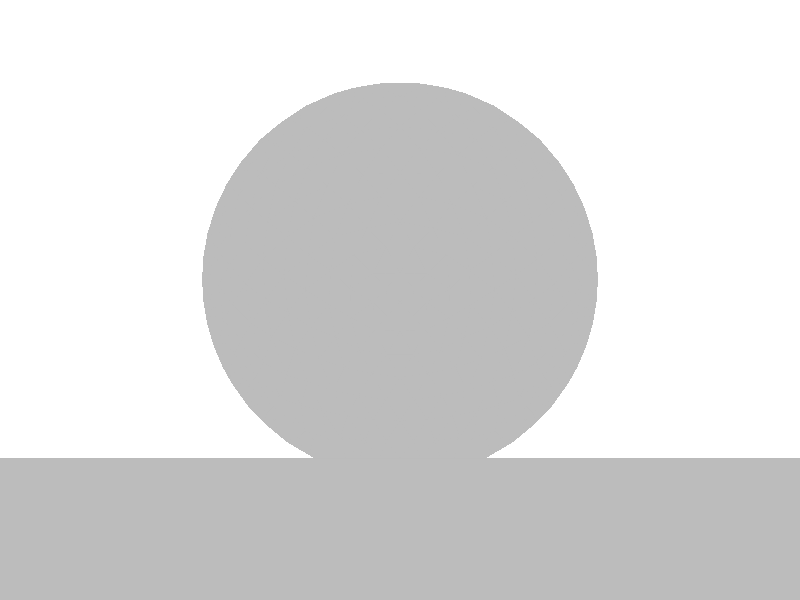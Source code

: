 #include "colors.inc"
background { rgb <1, 1, 1> }
camera {location <-0, 4, -0.5> sky <0,0,1>up <0,1,0> right <-1.33,0,0> angle 35look_at <0, 0, 0> }
mesh2 {
vertex_vectors { 4608, 
<-0.198735, -0.198735, -0.5>, 
<-0.224748, -0.16048, -0.5>, 
<-0.199209, -0.199209, -0.5>, 
<-0.245401, -0.118569, -0.5>, 
<-0.224748, -0.16048, -0.5>, 
<-0.222775, -0.158048, -0.5>, 
<-0.196592, -0.196592, -0.5>, 
<-0.199209, -0.199209, -0.5>, 
<-0.222775, -0.158048, -0.5>, 
<-0.224748, -0.16048, -0.5>, 
<-0.199209, -0.199209, -0.5>, 
<-0.222775, -0.158048, -0.5>, 
<-0.26816, -3.0071e-16, -0.5>, 
<-0.261469, -0.0600646, -0.5>, 
<-0.260727, -0.0462109, -0.5>, 
<-0.245401, -0.118569, -0.5>, 
<-0.261469, -0.0600646, -0.5>, 
<-0.24879, -0.106233, -0.5>, 
<-0.248103, -0.0924217, -0.5>, 
<-0.260727, -0.0462109, -0.5>, 
<-0.24879, -0.106233, -0.5>, 
<-0.261469, -0.0600646, -0.5>, 
<-0.260727, -0.0462109, -0.5>, 
<-0.24879, -0.106233, -0.5>, 
<-0.181991, -0.181991, -0.5>, 
<-0.192198, -0.192198, -0.5>, 
<-0.218116, -0.140563, -0.5>, 
<-0.196592, -0.196592, -0.5>, 
<-0.192198, -0.192198, -0.5>, 
<-0.221801, -0.144139, -0.5>, 
<-0.248103, -0.0924217, -0.5>, 
<-0.218116, -0.140563, -0.5>, 
<-0.221801, -0.144139, -0.5>, 
<-0.192198, -0.192198, -0.5>, 
<-0.218116, -0.140563, -0.5>, 
<-0.221801, -0.144139, -0.5>, 
<-0.245401, -0.118569, -0.5>, 
<-0.222775, -0.158048, -0.5>, 
<-0.24879, -0.106233, -0.5>, 
<-0.196592, -0.196592, -0.5>, 
<-0.222775, -0.158048, -0.5>, 
<-0.221801, -0.144139, -0.5>, 
<-0.248103, -0.0924217, -0.5>, 
<-0.221801, -0.144139, -0.5>, 
<-0.24879, -0.106233, -0.5>, 
<-0.222775, -0.158048, -0.5>, 
<-0.221801, -0.144139, -0.5>, 
<-0.24879, -0.106233, -0.5>, 
<-0.198735, 0.198735, -0.5>, 
<-0.224748, 0.16048, -0.5>, 
<-0.199209, 0.199209, -0.5>, 
<-0.245401, 0.118569, -0.5>, 
<-0.224748, 0.16048, -0.5>, 
<-0.222775, 0.158048, -0.5>, 
<-0.196592, 0.196592, -0.5>, 
<-0.199209, 0.199209, -0.5>, 
<-0.222775, 0.158048, -0.5>, 
<-0.224748, 0.16048, -0.5>, 
<-0.199209, 0.199209, -0.5>, 
<-0.222775, 0.158048, -0.5>, 
<-0.26816, -3.0071e-16, -0.5>, 
<-0.261469, 0.0600646, -0.5>, 
<-0.260727, 0.0462109, -0.5>, 
<-0.245401, 0.118569, -0.5>, 
<-0.261469, 0.0600646, -0.5>, 
<-0.24879, 0.106233, -0.5>, 
<-0.248103, 0.0924217, -0.5>, 
<-0.260727, 0.0462109, -0.5>, 
<-0.24879, 0.106233, -0.5>, 
<-0.261469, 0.0600646, -0.5>, 
<-0.260727, 0.0462109, -0.5>, 
<-0.24879, 0.106233, -0.5>, 
<-0.181991, 0.181991, -0.5>, 
<-0.192198, 0.192198, -0.5>, 
<-0.218116, 0.140563, -0.5>, 
<-0.196592, 0.196592, -0.5>, 
<-0.192198, 0.192198, -0.5>, 
<-0.221801, 0.144139, -0.5>, 
<-0.248103, 0.0924217, -0.5>, 
<-0.218116, 0.140563, -0.5>, 
<-0.221801, 0.144139, -0.5>, 
<-0.192198, 0.192198, -0.5>, 
<-0.218116, 0.140563, -0.5>, 
<-0.221801, 0.144139, -0.5>, 
<-0.245401, 0.118569, -0.5>, 
<-0.222775, 0.158048, -0.5>, 
<-0.24879, 0.106233, -0.5>, 
<-0.196592, 0.196592, -0.5>, 
<-0.222775, 0.158048, -0.5>, 
<-0.221801, 0.144139, -0.5>, 
<-0.248103, 0.0924217, -0.5>, 
<-0.221801, 0.144139, -0.5>, 
<-0.24879, 0.106233, -0.5>, 
<-0.222775, 0.158048, -0.5>, 
<-0.221801, 0.144139, -0.5>, 
<-0.24879, 0.106233, -0.5>, 
<1.06788e-16, 2.79875e-16, -0.5>, 
<-0.0471042, -0.0471042, -0.5>, 
<-0.0471042, 0.0471042, -0.5>, 
<-0.0942083, -0.0942083, -0.5>, 
<-0.0471042, -0.0471042, -0.5>, 
<-0.0942083, 9.18934e-17, -0.5>, 
<-0.0942083, 0.0942083, -0.5>, 
<-0.0471042, 0.0471042, -0.5>, 
<-0.0942083, 9.18934e-17, -0.5>, 
<-0.0471042, -0.0471042, -0.5>, 
<-0.0471042, 0.0471042, -0.5>, 
<-0.0942083, 9.18934e-17, -0.5>, 
<-0.181991, -0.181991, -0.5>, 
<-0.141312, -0.141312, -0.5>, 
<-0.188417, -0.0942083, -0.5>, 
<-0.0942083, -0.0942083, -0.5>, 
<-0.141312, -0.141312, -0.5>, 
<-0.141312, -0.0471042, -0.5>, 
<-0.188417, 8.78207e-17, -0.5>, 
<-0.188417, -0.0942083, -0.5>, 
<-0.141312, -0.0471042, -0.5>, 
<-0.141312, -0.141312, -0.5>, 
<-0.188417, -0.0942083, -0.5>, 
<-0.141312, -0.0471042, -0.5>, 
<-0.181991, 0.181991, -0.5>, 
<-0.141312, 0.141312, -0.5>, 
<-0.188417, 0.0942083, -0.5>, 
<-0.0942083, 0.0942083, -0.5>, 
<-0.141312, 0.141312, -0.5>, 
<-0.141312, 0.0471042, -0.5>, 
<-0.188417, 8.78207e-17, -0.5>, 
<-0.188417, 0.0942083, -0.5>, 
<-0.141312, 0.0471042, -0.5>, 
<-0.141312, 0.141312, -0.5>, 
<-0.188417, 0.0942083, -0.5>, 
<-0.141312, 0.0471042, -0.5>, 
<-0.0942083, -0.0942083, -0.5>, 
<-0.0942083, 9.18934e-17, -0.5>, 
<-0.141312, -0.0471042, -0.5>, 
<-0.0942083, 0.0942083, -0.5>, 
<-0.0942083, 9.18934e-17, -0.5>, 
<-0.141312, 0.0471042, -0.5>, 
<-0.188417, 8.78207e-17, -0.5>, 
<-0.141312, 0.0471042, -0.5>, 
<-0.141312, -0.0471042, -0.5>, 
<-0.0942083, 9.18934e-17, -0.5>, 
<-0.141312, 0.0471042, -0.5>, 
<-0.141312, -0.0471042, -0.5>, 
<-0.26816, -3.0071e-16, -0.5>, 
<-0.260727, -0.0462109, -0.5>, 
<-0.260727, 0.0462109, -0.5>, 
<-0.248103, -0.0924217, -0.5>, 
<-0.260727, -0.0462109, -0.5>, 
<-0.248103, -1.10021e-16, -0.5>, 
<-0.248103, 0.0924217, -0.5>, 
<-0.260727, 0.0462109, -0.5>, 
<-0.248103, -1.10021e-16, -0.5>, 
<-0.260727, -0.0462109, -0.5>, 
<-0.260727, 0.0462109, -0.5>, 
<-0.248103, -1.10021e-16, -0.5>, 
<-0.181991, -0.181991, -0.5>, 
<-0.218116, -0.140563, -0.5>, 
<-0.188417, -0.0942083, -0.5>, 
<-0.248103, -0.0924217, -0.5>, 
<-0.218116, -0.140563, -0.5>, 
<-0.21826, -0.0462109, -0.5>, 
<-0.188417, 8.78207e-17, -0.5>, 
<-0.188417, -0.0942083, -0.5>, 
<-0.21826, -0.0462109, -0.5>, 
<-0.218116, -0.140563, -0.5>, 
<-0.188417, -0.0942083, -0.5>, 
<-0.21826, -0.0462109, -0.5>, 
<-0.181991, 0.181991, -0.5>, 
<-0.188417, 0.0942083, -0.5>, 
<-0.218116, 0.140563, -0.5>, 
<-0.188417, 8.78207e-17, -0.5>, 
<-0.188417, 0.0942083, -0.5>, 
<-0.21826, 0.0462109, -0.5>, 
<-0.248103, 0.0924217, -0.5>, 
<-0.218116, 0.140563, -0.5>, 
<-0.21826, 0.0462109, -0.5>, 
<-0.188417, 0.0942083, -0.5>, 
<-0.218116, 0.140563, -0.5>, 
<-0.21826, 0.0462109, -0.5>, 
<-0.248103, -0.0924217, -0.5>, 
<-0.248103, -1.10021e-16, -0.5>, 
<-0.21826, -0.0462109, -0.5>, 
<-0.188417, 8.78207e-17, -0.5>, 
<-0.21826, 0.0462109, -0.5>, 
<-0.21826, -0.0462109, -0.5>, 
<-0.248103, 0.0924217, -0.5>, 
<-0.248103, -1.10021e-16, -0.5>, 
<-0.21826, 0.0462109, -0.5>, 
<-0.248103, -1.10021e-16, -0.5>, 
<-0.21826, 0.0462109, -0.5>, 
<-0.21826, -0.0462109, -0.5>, 
<-0.198735, 0.198735, -0.5>, 
<-0.199209, 0.199209, -0.5>, 
<-0.16048, 0.224748, -0.5>, 
<-0.196592, 0.196592, -0.5>, 
<-0.199209, 0.199209, -0.5>, 
<-0.158048, 0.222775, -0.5>, 
<-0.118569, 0.245401, -0.5>, 
<-0.16048, 0.224748, -0.5>, 
<-0.158048, 0.222775, -0.5>, 
<-0.199209, 0.199209, -0.5>, 
<-0.16048, 0.224748, -0.5>, 
<-0.158048, 0.222775, -0.5>, 
<-0.181991, 0.181991, -0.5>, 
<-0.192198, 0.192198, -0.5>, 
<-0.140563, 0.218116, -0.5>, 
<-0.196592, 0.196592, -0.5>, 
<-0.192198, 0.192198, -0.5>, 
<-0.144139, 0.221801, -0.5>, 
<-0.0924217, 0.248103, -0.5>, 
<-0.140563, 0.218116, -0.5>, 
<-0.144139, 0.221801, -0.5>, 
<-0.192198, 0.192198, -0.5>, 
<-0.140563, 0.218116, -0.5>, 
<-0.144139, 0.221801, -0.5>, 
<-3.21028e-17, 0.26816, -0.5>, 
<-0.0600646, 0.261469, -0.5>, 
<-0.0462109, 0.260727, -0.5>, 
<-0.118569, 0.245401, -0.5>, 
<-0.0600646, 0.261469, -0.5>, 
<-0.106233, 0.24879, -0.5>, 
<-0.0924217, 0.248103, -0.5>, 
<-0.0462109, 0.260727, -0.5>, 
<-0.106233, 0.24879, -0.5>, 
<-0.0600646, 0.261469, -0.5>, 
<-0.0462109, 0.260727, -0.5>, 
<-0.106233, 0.24879, -0.5>, 
<-0.196592, 0.196592, -0.5>, 
<-0.158048, 0.222775, -0.5>, 
<-0.144139, 0.221801, -0.5>, 
<-0.118569, 0.245401, -0.5>, 
<-0.158048, 0.222775, -0.5>, 
<-0.106233, 0.24879, -0.5>, 
<-0.0924217, 0.248103, -0.5>, 
<-0.106233, 0.24879, -0.5>, 
<-0.144139, 0.221801, -0.5>, 
<-0.158048, 0.222775, -0.5>, 
<-0.106233, 0.24879, -0.5>, 
<-0.144139, 0.221801, -0.5>, 
<0.198735, 0.198735, -0.5>, 
<0.16048, 0.224748, -0.5>, 
<0.199209, 0.199209, -0.5>, 
<0.118569, 0.245401, -0.5>, 
<0.16048, 0.224748, -0.5>, 
<0.158048, 0.222775, -0.5>, 
<0.196592, 0.196592, -0.5>, 
<0.199209, 0.199209, -0.5>, 
<0.158048, 0.222775, -0.5>, 
<0.16048, 0.224748, -0.5>, 
<0.199209, 0.199209, -0.5>, 
<0.158048, 0.222775, -0.5>, 
<-3.21028e-17, 0.26816, -0.5>, 
<0.0600646, 0.261469, -0.5>, 
<0.0462109, 0.260727, -0.5>, 
<0.118569, 0.245401, -0.5>, 
<0.0600646, 0.261469, -0.5>, 
<0.106233, 0.24879, -0.5>, 
<0.0924217, 0.248103, -0.5>, 
<0.0462109, 0.260727, -0.5>, 
<0.106233, 0.24879, -0.5>, 
<0.0600646, 0.261469, -0.5>, 
<0.0462109, 0.260727, -0.5>, 
<0.106233, 0.24879, -0.5>, 
<0.181991, 0.181991, -0.5>, 
<0.192198, 0.192198, -0.5>, 
<0.140563, 0.218116, -0.5>, 
<0.196592, 0.196592, -0.5>, 
<0.192198, 0.192198, -0.5>, 
<0.144139, 0.221801, -0.5>, 
<0.0924217, 0.248103, -0.5>, 
<0.140563, 0.218116, -0.5>, 
<0.144139, 0.221801, -0.5>, 
<0.192198, 0.192198, -0.5>, 
<0.140563, 0.218116, -0.5>, 
<0.144139, 0.221801, -0.5>, 
<0.118569, 0.245401, -0.5>, 
<0.158048, 0.222775, -0.5>, 
<0.106233, 0.24879, -0.5>, 
<0.196592, 0.196592, -0.5>, 
<0.158048, 0.222775, -0.5>, 
<0.144139, 0.221801, -0.5>, 
<0.0924217, 0.248103, -0.5>, 
<0.144139, 0.221801, -0.5>, 
<0.106233, 0.24879, -0.5>, 
<0.158048, 0.222775, -0.5>, 
<0.144139, 0.221801, -0.5>, 
<0.106233, 0.24879, -0.5>, 
<1.06788e-16, 2.79875e-16, -0.5>, 
<-0.0471042, 0.0471042, -0.5>, 
<0.0471042, 0.0471042, -0.5>, 
<-0.0942083, 0.0942083, -0.5>, 
<-0.0471042, 0.0471042, -0.5>, 
<8.23353e-17, 0.0942083, -0.5>, 
<0.0942083, 0.0942083, -0.5>, 
<0.0471042, 0.0471042, -0.5>, 
<8.23353e-17, 0.0942083, -0.5>, 
<-0.0471042, 0.0471042, -0.5>, 
<0.0471042, 0.0471042, -0.5>, 
<8.23353e-17, 0.0942083, -0.5>, 
<-0.181991, 0.181991, -0.5>, 
<-0.141312, 0.141312, -0.5>, 
<-0.0942083, 0.188417, -0.5>, 
<-0.0942083, 0.0942083, -0.5>, 
<-0.141312, 0.141312, -0.5>, 
<-0.0471042, 0.141312, -0.5>, 
<6.93889e-17, 0.188417, -0.5>, 
<-0.0942083, 0.188417, -0.5>, 
<-0.0471042, 0.141312, -0.5>, 
<-0.141312, 0.141312, -0.5>, 
<-0.0942083, 0.188417, -0.5>, 
<-0.0471042, 0.141312, -0.5>, 
<0.181991, 0.181991, -0.5>, 
<0.141312, 0.141312, -0.5>, 
<0.0942083, 0.188417, -0.5>, 
<0.0942083, 0.0942083, -0.5>, 
<0.141312, 0.141312, -0.5>, 
<0.0471042, 0.141312, -0.5>, 
<6.93889e-17, 0.188417, -0.5>, 
<0.0942083, 0.188417, -0.5>, 
<0.0471042, 0.141312, -0.5>, 
<0.141312, 0.141312, -0.5>, 
<0.0942083, 0.188417, -0.5>, 
<0.0471042, 0.141312, -0.5>, 
<-0.0942083, 0.0942083, -0.5>, 
<8.23353e-17, 0.0942083, -0.5>, 
<-0.0471042, 0.141312, -0.5>, 
<0.0942083, 0.0942083, -0.5>, 
<8.23353e-17, 0.0942083, -0.5>, 
<0.0471042, 0.141312, -0.5>, 
<6.93889e-17, 0.188417, -0.5>, 
<0.0471042, 0.141312, -0.5>, 
<-0.0471042, 0.141312, -0.5>, 
<8.23353e-17, 0.0942083, -0.5>, 
<0.0471042, 0.141312, -0.5>, 
<-0.0471042, 0.141312, -0.5>, 
<-0.181991, 0.181991, -0.5>, 
<-0.140563, 0.218116, -0.5>, 
<-0.0942083, 0.188417, -0.5>, 
<-0.0924217, 0.248103, -0.5>, 
<-0.140563, 0.218116, -0.5>, 
<-0.0462109, 0.21826, -0.5>, 
<6.93889e-17, 0.188417, -0.5>, 
<-0.0942083, 0.188417, -0.5>, 
<-0.0462109, 0.21826, -0.5>, 
<-0.140563, 0.218116, -0.5>, 
<-0.0942083, 0.188417, -0.5>, 
<-0.0462109, 0.21826, -0.5>, 
<-3.21028e-17, 0.26816, -0.5>, 
<-0.0462109, 0.260727, -0.5>, 
<0.0462109, 0.260727, -0.5>, 
<-0.0924217, 0.248103, -0.5>, 
<-0.0462109, 0.260727, -0.5>, 
<6.245e-17, 0.248103, -0.5>, 
<0.0924217, 0.248103, -0.5>, 
<0.0462109, 0.260727, -0.5>, 
<6.245e-17, 0.248103, -0.5>, 
<-0.0462109, 0.260727, -0.5>, 
<0.0462109, 0.260727, -0.5>, 
<6.245e-17, 0.248103, -0.5>, 
<0.181991, 0.181991, -0.5>, 
<0.0942083, 0.188417, -0.5>, 
<0.140563, 0.218116, -0.5>, 
<6.93889e-17, 0.188417, -0.5>, 
<0.0942083, 0.188417, -0.5>, 
<0.0462109, 0.21826, -0.5>, 
<0.0924217, 0.248103, -0.5>, 
<0.140563, 0.218116, -0.5>, 
<0.0462109, 0.21826, -0.5>, 
<0.0942083, 0.188417, -0.5>, 
<0.140563, 0.218116, -0.5>, 
<0.0462109, 0.21826, -0.5>, 
<-0.0924217, 0.248103, -0.5>, 
<-0.0462109, 0.21826, -0.5>, 
<6.245e-17, 0.248103, -0.5>, 
<6.93889e-17, 0.188417, -0.5>, 
<-0.0462109, 0.21826, -0.5>, 
<0.0462109, 0.21826, -0.5>, 
<0.0924217, 0.248103, -0.5>, 
<0.0462109, 0.21826, -0.5>, 
<6.245e-17, 0.248103, -0.5>, 
<-0.0462109, 0.21826, -0.5>, 
<0.0462109, 0.21826, -0.5>, 
<6.245e-17, 0.248103, -0.5>, 
<0.198735, -0.198735, -0.5>, 
<0.224748, -0.16048, -0.5>, 
<0.199209, -0.199209, -0.5>, 
<0.245401, -0.118569, -0.5>, 
<0.224748, -0.16048, -0.5>, 
<0.222775, -0.158048, -0.5>, 
<0.196592, -0.196592, -0.5>, 
<0.199209, -0.199209, -0.5>, 
<0.222775, -0.158048, -0.5>, 
<0.224748, -0.16048, -0.5>, 
<0.199209, -0.199209, -0.5>, 
<0.222775, -0.158048, -0.5>, 
<0.26816, -3.21728e-16, -0.5>, 
<0.261469, -0.0600646, -0.5>, 
<0.260727, -0.0462109, -0.5>, 
<0.245401, -0.118569, -0.5>, 
<0.261469, -0.0600646, -0.5>, 
<0.24879, -0.106233, -0.5>, 
<0.248103, -0.0924217, -0.5>, 
<0.260727, -0.0462109, -0.5>, 
<0.24879, -0.106233, -0.5>, 
<0.261469, -0.0600646, -0.5>, 
<0.260727, -0.0462109, -0.5>, 
<0.24879, -0.106233, -0.5>, 
<0.181991, -0.181991, -0.5>, 
<0.192198, -0.192198, -0.5>, 
<0.218116, -0.140563, -0.5>, 
<0.196592, -0.196592, -0.5>, 
<0.192198, -0.192198, -0.5>, 
<0.221801, -0.144139, -0.5>, 
<0.248103, -0.0924217, -0.5>, 
<0.218116, -0.140563, -0.5>, 
<0.221801, -0.144139, -0.5>, 
<0.192198, -0.192198, -0.5>, 
<0.218116, -0.140563, -0.5>, 
<0.221801, -0.144139, -0.5>, 
<0.245401, -0.118569, -0.5>, 
<0.222775, -0.158048, -0.5>, 
<0.24879, -0.106233, -0.5>, 
<0.196592, -0.196592, -0.5>, 
<0.222775, -0.158048, -0.5>, 
<0.221801, -0.144139, -0.5>, 
<0.248103, -0.0924217, -0.5>, 
<0.221801, -0.144139, -0.5>, 
<0.24879, -0.106233, -0.5>, 
<0.222775, -0.158048, -0.5>, 
<0.221801, -0.144139, -0.5>, 
<0.24879, -0.106233, -0.5>, 
<0.198735, 0.198735, -0.5>, 
<0.199209, 0.199209, -0.5>, 
<0.224748, 0.16048, -0.5>, 
<0.196592, 0.196592, -0.5>, 
<0.199209, 0.199209, -0.5>, 
<0.222775, 0.158048, -0.5>, 
<0.245401, 0.118569, -0.5>, 
<0.224748, 0.16048, -0.5>, 
<0.222775, 0.158048, -0.5>, 
<0.199209, 0.199209, -0.5>, 
<0.224748, 0.16048, -0.5>, 
<0.222775, 0.158048, -0.5>, 
<0.181991, 0.181991, -0.5>, 
<0.192198, 0.192198, -0.5>, 
<0.218116, 0.140563, -0.5>, 
<0.196592, 0.196592, -0.5>, 
<0.192198, 0.192198, -0.5>, 
<0.221801, 0.144139, -0.5>, 
<0.248103, 0.0924217, -0.5>, 
<0.218116, 0.140563, -0.5>, 
<0.221801, 0.144139, -0.5>, 
<0.192198, 0.192198, -0.5>, 
<0.218116, 0.140563, -0.5>, 
<0.221801, 0.144139, -0.5>, 
<0.26816, -3.21728e-16, -0.5>, 
<0.261469, 0.0600646, -0.5>, 
<0.260727, 0.0462109, -0.5>, 
<0.245401, 0.118569, -0.5>, 
<0.261469, 0.0600646, -0.5>, 
<0.24879, 0.106233, -0.5>, 
<0.248103, 0.0924217, -0.5>, 
<0.260727, 0.0462109, -0.5>, 
<0.24879, 0.106233, -0.5>, 
<0.261469, 0.0600646, -0.5>, 
<0.260727, 0.0462109, -0.5>, 
<0.24879, 0.106233, -0.5>, 
<0.196592, 0.196592, -0.5>, 
<0.222775, 0.158048, -0.5>, 
<0.221801, 0.144139, -0.5>, 
<0.245401, 0.118569, -0.5>, 
<0.222775, 0.158048, -0.5>, 
<0.24879, 0.106233, -0.5>, 
<0.248103, 0.0924217, -0.5>, 
<0.24879, 0.106233, -0.5>, 
<0.221801, 0.144139, -0.5>, 
<0.222775, 0.158048, -0.5>, 
<0.24879, 0.106233, -0.5>, 
<0.221801, 0.144139, -0.5>, 
<1.06788e-16, 2.79875e-16, -0.5>, 
<0.0471042, 0.0471042, -0.5>, 
<0.0471042, -0.0471042, -0.5>, 
<0.0942083, 0.0942083, -0.5>, 
<0.0471042, 0.0471042, -0.5>, 
<0.0942083, 1.13211e-16, -0.5>, 
<0.0942083, -0.0942083, -0.5>, 
<0.0471042, -0.0471042, -0.5>, 
<0.0942083, 1.13211e-16, -0.5>, 
<0.0471042, 0.0471042, -0.5>, 
<0.0471042, -0.0471042, -0.5>, 
<0.0942083, 1.13211e-16, -0.5>, 
<0.181991, 0.181991, -0.5>, 
<0.141312, 0.141312, -0.5>, 
<0.188417, 0.0942083, -0.5>, 
<0.0942083, 0.0942083, -0.5>, 
<0.141312, 0.141312, -0.5>, 
<0.141312, 0.0471042, -0.5>, 
<0.188417, 5.25877e-17, -0.5>, 
<0.188417, 0.0942083, -0.5>, 
<0.141312, 0.0471042, -0.5>, 
<0.141312, 0.141312, -0.5>, 
<0.188417, 0.0942083, -0.5>, 
<0.141312, 0.0471042, -0.5>, 
<0.181991, -0.181991, -0.5>, 
<0.141312, -0.141312, -0.5>, 
<0.188417, -0.0942083, -0.5>, 
<0.0942083, -0.0942083, -0.5>, 
<0.141312, -0.141312, -0.5>, 
<0.141312, -0.0471042, -0.5>, 
<0.188417, 5.25877e-17, -0.5>, 
<0.188417, -0.0942083, -0.5>, 
<0.141312, -0.0471042, -0.5>, 
<0.141312, -0.141312, -0.5>, 
<0.188417, -0.0942083, -0.5>, 
<0.141312, -0.0471042, -0.5>, 
<0.0942083, 0.0942083, -0.5>, 
<0.0942083, 1.13211e-16, -0.5>, 
<0.141312, 0.0471042, -0.5>, 
<0.0942083, -0.0942083, -0.5>, 
<0.0942083, 1.13211e-16, -0.5>, 
<0.141312, -0.0471042, -0.5>, 
<0.188417, 5.25877e-17, -0.5>, 
<0.141312, -0.0471042, -0.5>, 
<0.141312, 0.0471042, -0.5>, 
<0.0942083, 1.13211e-16, -0.5>, 
<0.141312, -0.0471042, -0.5>, 
<0.141312, 0.0471042, -0.5>, 
<0.181991, 0.181991, -0.5>, 
<0.188417, 0.0942083, -0.5>, 
<0.218116, 0.140563, -0.5>, 
<0.188417, 5.25877e-17, -0.5>, 
<0.188417, 0.0942083, -0.5>, 
<0.21826, 0.0462109, -0.5>, 
<0.248103, 0.0924217, -0.5>, 
<0.218116, 0.140563, -0.5>, 
<0.21826, 0.0462109, -0.5>, 
<0.188417, 0.0942083, -0.5>, 
<0.218116, 0.140563, -0.5>, 
<0.21826, 0.0462109, -0.5>, 
<0.26816, -3.21728e-16, -0.5>, 
<0.260727, -0.0462109, -0.5>, 
<0.260727, 0.0462109, -0.5>, 
<0.248103, -0.0924217, -0.5>, 
<0.260727, -0.0462109, -0.5>, 
<0.248103, -9.5142e-17, -0.5>, 
<0.248103, 0.0924217, -0.5>, 
<0.260727, 0.0462109, -0.5>, 
<0.248103, -9.5142e-17, -0.5>, 
<0.260727, -0.0462109, -0.5>, 
<0.260727, 0.0462109, -0.5>, 
<0.248103, -9.5142e-17, -0.5>, 
<0.181991, -0.181991, -0.5>, 
<0.218116, -0.140563, -0.5>, 
<0.188417, -0.0942083, -0.5>, 
<0.248103, -0.0924217, -0.5>, 
<0.218116, -0.140563, -0.5>, 
<0.21826, -0.0462109, -0.5>, 
<0.188417, 5.25877e-17, -0.5>, 
<0.188417, -0.0942083, -0.5>, 
<0.21826, -0.0462109, -0.5>, 
<0.218116, -0.140563, -0.5>, 
<0.188417, -0.0942083, -0.5>, 
<0.21826, -0.0462109, -0.5>, 
<0.248103, -0.0924217, -0.5>, 
<0.21826, -0.0462109, -0.5>, 
<0.248103, -9.5142e-17, -0.5>, 
<0.188417, 5.25877e-17, -0.5>, 
<0.21826, 0.0462109, -0.5>, 
<0.21826, -0.0462109, -0.5>, 
<0.248103, 0.0924217, -0.5>, 
<0.21826, 0.0462109, -0.5>, 
<0.248103, -9.5142e-17, -0.5>, 
<0.21826, 0.0462109, -0.5>, 
<0.21826, -0.0462109, -0.5>, 
<0.248103, -9.5142e-17, -0.5>, 
<-0.198735, -0.198735, -0.5>, 
<-0.199209, -0.199209, -0.5>, 
<-0.16048, -0.224748, -0.5>, 
<-0.196592, -0.196592, -0.5>, 
<-0.199209, -0.199209, -0.5>, 
<-0.158048, -0.222775, -0.5>, 
<-0.118569, -0.245401, -0.5>, 
<-0.16048, -0.224748, -0.5>, 
<-0.158048, -0.222775, -0.5>, 
<-0.199209, -0.199209, -0.5>, 
<-0.16048, -0.224748, -0.5>, 
<-0.158048, -0.222775, -0.5>, 
<-0.181991, -0.181991, -0.5>, 
<-0.192198, -0.192198, -0.5>, 
<-0.140563, -0.218116, -0.5>, 
<-0.196592, -0.196592, -0.5>, 
<-0.192198, -0.192198, -0.5>, 
<-0.144139, -0.221801, -0.5>, 
<-0.0924217, -0.248103, -0.5>, 
<-0.140563, -0.218116, -0.5>, 
<-0.144139, -0.221801, -0.5>, 
<-0.192198, -0.192198, -0.5>, 
<-0.140563, -0.218116, -0.5>, 
<-0.144139, -0.221801, -0.5>, 
<-1.87269e-16, -0.26816, -0.5>, 
<-0.0600646, -0.261469, -0.5>, 
<-0.0462109, -0.260727, -0.5>, 
<-0.118569, -0.245401, -0.5>, 
<-0.0600646, -0.261469, -0.5>, 
<-0.106233, -0.24879, -0.5>, 
<-0.0924217, -0.248103, -0.5>, 
<-0.0462109, -0.260727, -0.5>, 
<-0.106233, -0.24879, -0.5>, 
<-0.0600646, -0.261469, -0.5>, 
<-0.0462109, -0.260727, -0.5>, 
<-0.106233, -0.24879, -0.5>, 
<-0.196592, -0.196592, -0.5>, 
<-0.158048, -0.222775, -0.5>, 
<-0.144139, -0.221801, -0.5>, 
<-0.118569, -0.245401, -0.5>, 
<-0.158048, -0.222775, -0.5>, 
<-0.106233, -0.24879, -0.5>, 
<-0.0924217, -0.248103, -0.5>, 
<-0.106233, -0.24879, -0.5>, 
<-0.144139, -0.221801, -0.5>, 
<-0.158048, -0.222775, -0.5>, 
<-0.106233, -0.24879, -0.5>, 
<-0.144139, -0.221801, -0.5>, 
<0.198735, -0.198735, -0.5>, 
<0.199209, -0.199209, -0.5>, 
<0.16048, -0.224748, -0.5>, 
<0.196592, -0.196592, -0.5>, 
<0.199209, -0.199209, -0.5>, 
<0.158048, -0.222775, -0.5>, 
<0.118569, -0.245401, -0.5>, 
<0.16048, -0.224748, -0.5>, 
<0.158048, -0.222775, -0.5>, 
<0.199209, -0.199209, -0.5>, 
<0.16048, -0.224748, -0.5>, 
<0.158048, -0.222775, -0.5>, 
<0.181991, -0.181991, -0.5>, 
<0.192198, -0.192198, -0.5>, 
<0.140563, -0.218116, -0.5>, 
<0.196592, -0.196592, -0.5>, 
<0.192198, -0.192198, -0.5>, 
<0.144139, -0.221801, -0.5>, 
<0.0924217, -0.248103, -0.5>, 
<0.140563, -0.218116, -0.5>, 
<0.144139, -0.221801, -0.5>, 
<0.192198, -0.192198, -0.5>, 
<0.140563, -0.218116, -0.5>, 
<0.144139, -0.221801, -0.5>, 
<-1.87269e-16, -0.26816, -0.5>, 
<0.0600646, -0.261469, -0.5>, 
<0.0462109, -0.260727, -0.5>, 
<0.118569, -0.245401, -0.5>, 
<0.0600646, -0.261469, -0.5>, 
<0.106233, -0.24879, -0.5>, 
<0.0924217, -0.248103, -0.5>, 
<0.0462109, -0.260727, -0.5>, 
<0.106233, -0.24879, -0.5>, 
<0.0600646, -0.261469, -0.5>, 
<0.0462109, -0.260727, -0.5>, 
<0.106233, -0.24879, -0.5>, 
<0.196592, -0.196592, -0.5>, 
<0.158048, -0.222775, -0.5>, 
<0.144139, -0.221801, -0.5>, 
<0.118569, -0.245401, -0.5>, 
<0.158048, -0.222775, -0.5>, 
<0.106233, -0.24879, -0.5>, 
<0.0924217, -0.248103, -0.5>, 
<0.106233, -0.24879, -0.5>, 
<0.144139, -0.221801, -0.5>, 
<0.158048, -0.222775, -0.5>, 
<0.106233, -0.24879, -0.5>, 
<0.144139, -0.221801, -0.5>, 
<1.06788e-16, 2.79875e-16, -0.5>, 
<-0.0471042, -0.0471042, -0.5>, 
<0.0471042, -0.0471042, -0.5>, 
<-0.0942083, -0.0942083, -0.5>, 
<-0.0471042, -0.0471042, -0.5>, 
<1.04701e-16, -0.0942083, -0.5>, 
<0.0942083, -0.0942083, -0.5>, 
<0.0471042, -0.0471042, -0.5>, 
<1.04701e-16, -0.0942083, -0.5>, 
<-0.0471042, -0.0471042, -0.5>, 
<0.0471042, -0.0471042, -0.5>, 
<1.04701e-16, -0.0942083, -0.5>, 
<-0.181991, -0.181991, -0.5>, 
<-0.141312, -0.141312, -0.5>, 
<-0.0942083, -0.188417, -0.5>, 
<-0.0942083, -0.0942083, -0.5>, 
<-0.141312, -0.141312, -0.5>, 
<-0.0471042, -0.141312, -0.5>, 
<3.07448e-17, -0.188417, -0.5>, 
<-0.0942083, -0.188417, -0.5>, 
<-0.0471042, -0.141312, -0.5>, 
<-0.141312, -0.141312, -0.5>, 
<-0.0942083, -0.188417, -0.5>, 
<-0.0471042, -0.141312, -0.5>, 
<0.181991, -0.181991, -0.5>, 
<0.141312, -0.141312, -0.5>, 
<0.0942083, -0.188417, -0.5>, 
<0.0942083, -0.0942083, -0.5>, 
<0.141312, -0.141312, -0.5>, 
<0.0471042, -0.141312, -0.5>, 
<3.07448e-17, -0.188417, -0.5>, 
<0.0942083, -0.188417, -0.5>, 
<0.0471042, -0.141312, -0.5>, 
<0.141312, -0.141312, -0.5>, 
<0.0942083, -0.188417, -0.5>, 
<0.0471042, -0.141312, -0.5>, 
<-0.0942083, -0.0942083, -0.5>, 
<1.04701e-16, -0.0942083, -0.5>, 
<-0.0471042, -0.141312, -0.5>, 
<0.0942083, -0.0942083, -0.5>, 
<1.04701e-16, -0.0942083, -0.5>, 
<0.0471042, -0.141312, -0.5>, 
<3.07448e-17, -0.188417, -0.5>, 
<0.0471042, -0.141312, -0.5>, 
<-0.0471042, -0.141312, -0.5>, 
<1.04701e-16, -0.0942083, -0.5>, 
<0.0471042, -0.141312, -0.5>, 
<-0.0471042, -0.141312, -0.5>, 
<-0.181991, -0.181991, -0.5>, 
<-0.140563, -0.218116, -0.5>, 
<-0.0942083, -0.188417, -0.5>, 
<-0.0924217, -0.248103, -0.5>, 
<-0.140563, -0.218116, -0.5>, 
<-0.0462109, -0.21826, -0.5>, 
<3.07448e-17, -0.188417, -0.5>, 
<-0.0942083, -0.188417, -0.5>, 
<-0.0462109, -0.21826, -0.5>, 
<-0.140563, -0.218116, -0.5>, 
<-0.0942083, -0.188417, -0.5>, 
<-0.0462109, -0.21826, -0.5>, 
<0.181991, -0.181991, -0.5>, 
<0.0942083, -0.188417, -0.5>, 
<0.140563, -0.218116, -0.5>, 
<3.07448e-17, -0.188417, -0.5>, 
<0.0942083, -0.188417, -0.5>, 
<0.0462109, -0.21826, -0.5>, 
<0.0924217, -0.248103, -0.5>, 
<0.140563, -0.218116, -0.5>, 
<0.0462109, -0.21826, -0.5>, 
<0.0942083, -0.188417, -0.5>, 
<0.140563, -0.218116, -0.5>, 
<0.0462109, -0.21826, -0.5>, 
<-1.87269e-16, -0.26816, -0.5>, 
<-0.0462109, -0.260727, -0.5>, 
<0.0462109, -0.260727, -0.5>, 
<-0.0924217, -0.248103, -0.5>, 
<-0.0462109, -0.260727, -0.5>, 
<-8.41298e-17, -0.248103, -0.5>, 
<0.0924217, -0.248103, -0.5>, 
<0.0462109, -0.260727, -0.5>, 
<-8.41298e-17, -0.248103, -0.5>, 
<-0.0462109, -0.260727, -0.5>, 
<0.0462109, -0.260727, -0.5>, 
<-8.41298e-17, -0.248103, -0.5>, 
<-0.0924217, -0.248103, -0.5>, 
<-0.0462109, -0.21826, -0.5>, 
<-8.41298e-17, -0.248103, -0.5>, 
<3.07448e-17, -0.188417, -0.5>, 
<-0.0462109, -0.21826, -0.5>, 
<0.0462109, -0.21826, -0.5>, 
<0.0924217, -0.248103, -0.5>, 
<-8.41298e-17, -0.248103, -0.5>, 
<0.0462109, -0.21826, -0.5>, 
<-0.0462109, -0.21826, -0.5>, 
<-8.41298e-17, -0.248103, -0.5>, 
<0.0462109, -0.21826, -0.5>, 
<-0.198735, -0.198735, -0.5>, 
<-0.224748, -0.16048, -0.5>, 
<-0.303034, -0.213777, -0.439154>, 
<-0.245401, -0.118569, -0.5>, 
<-0.224748, -0.16048, -0.5>, 
<-0.326846, -0.1719, -0.439692>, 
<-0.39432, -0.21906, -0.36614>, 
<-0.303034, -0.213777, -0.439154>, 
<-0.326846, -0.1719, -0.439692>, 
<-0.224748, -0.16048, -0.5>, 
<-0.303034, -0.213777, -0.439154>, 
<-0.326846, -0.1719, -0.439692>, 
<-0.26816, -3.0071e-16, -0.5>, 
<-0.261469, -0.0600646, -0.5>, 
<-0.349634, -0.0388089, -0.451168>, 
<-0.245401, -0.118569, -0.5>, 
<-0.261469, -0.0600646, -0.5>, 
<-0.338162, -0.099528, -0.451089>, 
<-0.418006, -0.0766966, -0.391644>, 
<-0.349634, -0.0388089, -0.451168>, 
<-0.338162, -0.099528, -0.451089>, 
<-0.261469, -0.0600646, -0.5>, 
<-0.349634, -0.0388089, -0.451168>, 
<-0.338162, -0.099528, -0.451089>, 
<-0.514204, -0.152771, -0.252572>, 
<-0.458987, -0.187833, -0.313129>, 
<-0.471282, -0.115984, -0.326428>, 
<-0.39432, -0.21906, -0.36614>, 
<-0.458987, -0.187833, -0.313129>, 
<-0.408947, -0.148822, -0.382221>, 
<-0.418006, -0.0766966, -0.391644>, 
<-0.471282, -0.115984, -0.326428>, 
<-0.408947, -0.148822, -0.382221>, 
<-0.458987, -0.187833, -0.313129>, 
<-0.471282, -0.115984, -0.326428>, 
<-0.408947, -0.148822, -0.382221>, 
<-0.245401, -0.118569, -0.5>, 
<-0.326846, -0.1719, -0.439692>, 
<-0.338162, -0.099528, -0.451089>, 
<-0.39432, -0.21906, -0.36614>, 
<-0.326846, -0.1719, -0.439692>, 
<-0.408947, -0.148822, -0.382221>, 
<-0.418006, -0.0766966, -0.391644>, 
<-0.408947, -0.148822, -0.382221>, 
<-0.338162, -0.099528, -0.451089>, 
<-0.326846, -0.1719, -0.439692>, 
<-0.408947, -0.148822, -0.382221>, 
<-0.338162, -0.099528, -0.451089>, 
<-0.198735, 0.198735, -0.5>, 
<-0.224748, 0.16048, -0.5>, 
<-0.303034, 0.213777, -0.439154>, 
<-0.245401, 0.118569, -0.5>, 
<-0.224748, 0.16048, -0.5>, 
<-0.326846, 0.1719, -0.439692>, 
<-0.39432, 0.21906, -0.36614>, 
<-0.303034, 0.213777, -0.439154>, 
<-0.326846, 0.1719, -0.439692>, 
<-0.224748, 0.16048, -0.5>, 
<-0.303034, 0.213777, -0.439154>, 
<-0.326846, 0.1719, -0.439692>, 
<-0.26816, -3.0071e-16, -0.5>, 
<-0.261469, 0.0600646, -0.5>, 
<-0.349634, 0.0388089, -0.451168>, 
<-0.245401, 0.118569, -0.5>, 
<-0.261469, 0.0600646, -0.5>, 
<-0.338162, 0.099528, -0.451089>, 
<-0.418006, 0.0766966, -0.391644>, 
<-0.349634, 0.0388089, -0.451168>, 
<-0.338162, 0.099528, -0.451089>, 
<-0.261469, 0.0600646, -0.5>, 
<-0.349634, 0.0388089, -0.451168>, 
<-0.338162, 0.099528, -0.451089>, 
<-0.514204, 0.152771, -0.252572>, 
<-0.458987, 0.187833, -0.313129>, 
<-0.471282, 0.115984, -0.326428>, 
<-0.39432, 0.21906, -0.36614>, 
<-0.458987, 0.187833, -0.313129>, 
<-0.408947, 0.148822, -0.382221>, 
<-0.418006, 0.0766966, -0.391644>, 
<-0.471282, 0.115984, -0.326428>, 
<-0.408947, 0.148822, -0.382221>, 
<-0.458987, 0.187833, -0.313129>, 
<-0.471282, 0.115984, -0.326428>, 
<-0.408947, 0.148822, -0.382221>, 
<-0.245401, 0.118569, -0.5>, 
<-0.326846, 0.1719, -0.439692>, 
<-0.338162, 0.099528, -0.451089>, 
<-0.39432, 0.21906, -0.36614>, 
<-0.326846, 0.1719, -0.439692>, 
<-0.408947, 0.148822, -0.382221>, 
<-0.418006, 0.0766966, -0.391644>, 
<-0.408947, 0.148822, -0.382221>, 
<-0.338162, 0.099528, -0.451089>, 
<-0.326846, 0.1719, -0.439692>, 
<-0.408947, 0.148822, -0.382221>, 
<-0.338162, 0.099528, -0.451089>, 
<-0.604444, -9.83727e-17, -0.0808565>, 
<-0.593862, -0.0347256, -0.118577>, 
<-0.593862, 0.0347256, -0.118577>, 
<-0.578568, -0.0693044, -0.155035>, 
<-0.593862, -0.0347256, -0.118577>, 
<-0.582016, -1.20225e-16, -0.156632>, 
<-0.578568, 0.0693044, -0.155035>, 
<-0.593862, 0.0347256, -0.118577>, 
<-0.582016, -1.20225e-16, -0.156632>, 
<-0.593862, -0.0347256, -0.118577>, 
<-0.593862, 0.0347256, -0.118577>, 
<-0.582016, -1.20225e-16, -0.156632>, 
<-0.514204, -0.152771, -0.252572>, 
<-0.550139, -0.111813, -0.205582>, 
<-0.520915, -0.0769921, -0.26845>, 
<-0.578568, -0.0693044, -0.155035>, 
<-0.550139, -0.111813, -0.205582>, 
<-0.553412, -0.0349414, -0.219146>, 
<-0.519742, -8.64291e-17, -0.278838>, 
<-0.520915, -0.0769921, -0.26845>, 
<-0.553412, -0.0349414, -0.219146>, 
<-0.550139, -0.111813, -0.205582>, 
<-0.520915, -0.0769921, -0.26845>, 
<-0.553412, -0.0349414, -0.219146>, 
<-0.514204, 0.152771, -0.252572>, 
<-0.550139, 0.111813, -0.205582>, 
<-0.520915, 0.0769921, -0.26845>, 
<-0.578568, 0.0693044, -0.155035>, 
<-0.550139, 0.111813, -0.205582>, 
<-0.553412, 0.0349414, -0.219146>, 
<-0.519742, -8.64291e-17, -0.278838>, 
<-0.520915, 0.0769921, -0.26845>, 
<-0.553412, 0.0349414, -0.219146>, 
<-0.550139, 0.111813, -0.205582>, 
<-0.520915, 0.0769921, -0.26845>, 
<-0.553412, 0.0349414, -0.219146>, 
<-0.578568, -0.0693044, -0.155035>, 
<-0.582016, -1.20225e-16, -0.156632>, 
<-0.553412, -0.0349414, -0.219146>, 
<-0.578568, 0.0693044, -0.155035>, 
<-0.582016, -1.20225e-16, -0.156632>, 
<-0.553412, 0.0349414, -0.219146>, 
<-0.519742, -8.64291e-17, -0.278838>, 
<-0.553412, 0.0349414, -0.219146>, 
<-0.553412, -0.0349414, -0.219146>, 
<-0.582016, -1.20225e-16, -0.156632>, 
<-0.553412, 0.0349414, -0.219146>, 
<-0.553412, -0.0349414, -0.219146>, 
<-0.26816, -3.0071e-16, -0.5>, 
<-0.349634, -0.0388089, -0.451168>, 
<-0.349634, 0.0388089, -0.451168>, 
<-0.418006, -0.0766966, -0.391644>, 
<-0.349634, -0.0388089, -0.451168>, 
<-0.421095, -1.07878e-16, -0.395256>, 
<-0.418006, 0.0766966, -0.391644>, 
<-0.349634, 0.0388089, -0.451168>, 
<-0.421095, -1.07878e-16, -0.395256>, 
<-0.349634, -0.0388089, -0.451168>, 
<-0.349634, 0.0388089, -0.451168>, 
<-0.421095, -1.07878e-16, -0.395256>, 
<-0.514204, -0.152771, -0.252572>, 
<-0.471282, -0.115984, -0.326428>, 
<-0.520915, -0.0769921, -0.26845>, 
<-0.418006, -0.0766966, -0.391644>, 
<-0.471282, -0.115984, -0.326428>, 
<-0.473319, -0.038729, -0.338934>, 
<-0.519742, -8.64291e-17, -0.278838>, 
<-0.520915, -0.0769921, -0.26845>, 
<-0.473319, -0.038729, -0.338934>, 
<-0.471282, -0.115984, -0.326428>, 
<-0.520915, -0.0769921, -0.26845>, 
<-0.473319, -0.038729, -0.338934>, 
<-0.514204, 0.152771, -0.252572>, 
<-0.520915, 0.0769921, -0.26845>, 
<-0.471282, 0.115984, -0.326428>, 
<-0.519742, -8.64291e-17, -0.278838>, 
<-0.520915, 0.0769921, -0.26845>, 
<-0.473319, 0.038729, -0.338934>, 
<-0.418006, 0.0766966, -0.391644>, 
<-0.471282, 0.115984, -0.326428>, 
<-0.473319, 0.038729, -0.338934>, 
<-0.520915, 0.0769921, -0.26845>, 
<-0.471282, 0.115984, -0.326428>, 
<-0.473319, 0.038729, -0.338934>, 
<-0.418006, -0.0766966, -0.391644>, 
<-0.421095, -1.07878e-16, -0.395256>, 
<-0.473319, -0.038729, -0.338934>, 
<-0.519742, -8.64291e-17, -0.278838>, 
<-0.473319, 0.038729, -0.338934>, 
<-0.473319, -0.038729, -0.338934>, 
<-0.418006, 0.0766966, -0.391644>, 
<-0.421095, -1.07878e-16, -0.395256>, 
<-0.473319, 0.038729, -0.338934>, 
<-0.421095, -1.07878e-16, -0.395256>, 
<-0.473319, 0.038729, -0.338934>, 
<-0.473319, -0.038729, -0.338934>, 
<-0.198735, 0.198735, -0.5>, 
<-0.303034, 0.213777, -0.439154>, 
<-0.27765, 0.27765, -0.421926>, 
<-0.39432, 0.21906, -0.36614>, 
<-0.303034, 0.213777, -0.439154>, 
<-0.370771, 0.282565, -0.35037>, 
<-0.342654, 0.342654, -0.329117>, 
<-0.27765, 0.27765, -0.421926>, 
<-0.370771, 0.282565, -0.35037>, 
<-0.303034, 0.213777, -0.439154>, 
<-0.27765, 0.27765, -0.421926>, 
<-0.370771, 0.282565, -0.35037>, 
<-0.514204, 0.152771, -0.252572>, 
<-0.458987, 0.187833, -0.313129>, 
<-0.503568, 0.223654, -0.226894>, 
<-0.39432, 0.21906, -0.36614>, 
<-0.458987, 0.187833, -0.313129>, 
<-0.445926, 0.258647, -0.286219>, 
<-0.485464, 0.291221, -0.196579>, 
<-0.503568, 0.223654, -0.226894>, 
<-0.445926, 0.258647, -0.286219>, 
<-0.458987, 0.187833, -0.313129>, 
<-0.503568, 0.223654, -0.226894>, 
<-0.445926, 0.258647, -0.286219>, 
<-0.421402, 0.421402, -0.120249>, 
<-0.388924, 0.388924, -0.229591>, 
<-0.457392, 0.359401, -0.160482>, 
<-0.342654, 0.342654, -0.329117>, 
<-0.388924, 0.388924, -0.229591>, 
<-0.419539, 0.321282, -0.266777>, 
<-0.485464, 0.291221, -0.196579>, 
<-0.457392, 0.359401, -0.160482>, 
<-0.419539, 0.321282, -0.266777>, 
<-0.388924, 0.388924, -0.229591>, 
<-0.457392, 0.359401, -0.160482>, 
<-0.419539, 0.321282, -0.266777>, 
<-0.39432, 0.21906, -0.36614>, 
<-0.370771, 0.282565, -0.35037>, 
<-0.445926, 0.258647, -0.286219>, 
<-0.342654, 0.342654, -0.329117>, 
<-0.370771, 0.282565, -0.35037>, 
<-0.419539, 0.321282, -0.266777>, 
<-0.485464, 0.291221, -0.196579>, 
<-0.419539, 0.321282, -0.266777>, 
<-0.445926, 0.258647, -0.286219>, 
<-0.370771, 0.282565, -0.35037>, 
<-0.419539, 0.321282, -0.266777>, 
<-0.445926, 0.258647, -0.286219>, 
<-0.401982, 0.401982, 0.32097>, 
<-0.427852, 0.427852, 0.215846>, 
<-0.472029, 0.352275, 0.269568>, 
<-0.440151, 0.440151, 0.105696>, 
<-0.427852, 0.427852, 0.215846>, 
<-0.491425, 0.371833, 0.160719>, 
<-0.529825, 0.293541, 0.212857>, 
<-0.472029, 0.352275, 0.269568>, 
<-0.491425, 0.371833, 0.160719>, 
<-0.427852, 0.427852, 0.215846>, 
<-0.472029, 0.352275, 0.269568>, 
<-0.491425, 0.371833, 0.160719>, 
<-0.421402, 0.421402, -0.120249>, 
<-0.438048, 0.438048, -0.00831799>, 
<-0.482326, 0.375442, -0.059703>, 
<-0.440151, 0.440151, 0.105696>, 
<-0.438048, 0.438048, -0.00831799>, 
<-0.491195, 0.38428, 0.0544053>, 
<-0.531602, 0.320174, 0.00338989>, 
<-0.482326, 0.375442, -0.059703>, 
<-0.491195, 0.38428, 0.0544053>, 
<-0.438048, 0.438048, -0.00831799>, 
<-0.482326, 0.375442, -0.059703>, 
<-0.491195, 0.38428, 0.0544053>, 
<-0.596794, 0.176189, 0.10007>, 
<-0.569085, 0.237219, 0.157388>, 
<-0.570519, 0.251061, 0.05179>, 
<-0.529825, 0.293541, 0.212857>, 
<-0.569085, 0.237219, 0.157388>, 
<-0.53842, 0.311484, 0.108827>, 
<-0.531602, 0.320174, 0.00338989>, 
<-0.570519, 0.251061, 0.05179>, 
<-0.53842, 0.311484, 0.108827>, 
<-0.569085, 0.237219, 0.157388>, 
<-0.570519, 0.251061, 0.05179>, 
<-0.53842, 0.311484, 0.108827>, 
<-0.440151, 0.440151, 0.105696>, 
<-0.491425, 0.371833, 0.160719>, 
<-0.491195, 0.38428, 0.0544053>, 
<-0.529825, 0.293541, 0.212857>, 
<-0.491425, 0.371833, 0.160719>, 
<-0.53842, 0.311484, 0.108827>, 
<-0.531602, 0.320174, 0.00338989>, 
<-0.53842, 0.311484, 0.108827>, 
<-0.491195, 0.38428, 0.0544053>, 
<-0.491425, 0.371833, 0.160719>, 
<-0.53842, 0.311484, 0.108827>, 
<-0.491195, 0.38428, 0.0544053>, 
<-0.604444, -9.83727e-17, -0.0808565>, 
<-0.593862, 0.0347256, -0.118577>, 
<-0.611907, 0.0367147, -0.0433705>, 
<-0.578568, 0.0693044, -0.155035>, 
<-0.593862, 0.0347256, -0.118577>, 
<-0.601078, 0.0721138, -0.0810448>, 
<-0.614476, 0.0733077, -0.00484368>, 
<-0.611907, 0.0367147, -0.0433705>, 
<-0.601078, 0.0721138, -0.0810448>, 
<-0.593862, 0.0347256, -0.118577>, 
<-0.611907, 0.0367147, -0.0433705>, 
<-0.601078, 0.0721138, -0.0810448>, 
<-0.514204, 0.152771, -0.252572>, 
<-0.550139, 0.111813, -0.205582>, 
<-0.549641, 0.175429, -0.17091>, 
<-0.578568, 0.0693044, -0.155035>, 
<-0.550139, 0.111813, -0.205582>, 
<-0.579776, 0.132546, -0.12087>, 
<-0.573256, 0.194008, -0.084017>, 
<-0.549641, 0.175429, -0.17091>, 
<-0.579776, 0.132546, -0.12087>, 
<-0.550139, 0.111813, -0.205582>, 
<-0.549641, 0.175429, -0.17091>, 
<-0.579776, 0.132546, -0.12087>, 
<-0.596794, 0.176189, 0.10007>, 
<-0.610065, 0.125607, 0.0474646>, 
<-0.591636, 0.187404, 0.00742561>, 
<-0.614476, 0.0733077, -0.00484368>, 
<-0.610065, 0.125607, 0.0474646>, 
<-0.598284, 0.134693, -0.0450925>, 
<-0.573256, 0.194008, -0.084017>, 
<-0.591636, 0.187404, 0.00742561>, 
<-0.598284, 0.134693, -0.0450925>, 
<-0.610065, 0.125607, 0.0474646>, 
<-0.591636, 0.187404, 0.00742561>, 
<-0.598284, 0.134693, -0.0450925>, 
<-0.578568, 0.0693044, -0.155035>, 
<-0.601078, 0.0721138, -0.0810448>, 
<-0.579776, 0.132546, -0.12087>, 
<-0.614476, 0.0733077, -0.00484368>, 
<-0.601078, 0.0721138, -0.0810448>, 
<-0.598284, 0.134693, -0.0450925>, 
<-0.573256, 0.194008, -0.084017>, 
<-0.598284, 0.134693, -0.0450925>, 
<-0.579776, 0.132546, -0.12087>, 
<-0.601078, 0.0721138, -0.0810448>, 
<-0.598284, 0.134693, -0.0450925>, 
<-0.579776, 0.132546, -0.12087>, 
<-0.514204, 0.152771, -0.252572>, 
<-0.503568, 0.223654, -0.226894>, 
<-0.549641, 0.175429, -0.17091>, 
<-0.485464, 0.291221, -0.196579>, 
<-0.503568, 0.223654, -0.226894>, 
<-0.534577, 0.245061, -0.142202>, 
<-0.573256, 0.194008, -0.084017>, 
<-0.549641, 0.175429, -0.17091>, 
<-0.534577, 0.245061, -0.142202>, 
<-0.503568, 0.223654, -0.226894>, 
<-0.549641, 0.175429, -0.17091>, 
<-0.534577, 0.245061, -0.142202>, 
<-0.421402, 0.421402, -0.120249>, 
<-0.457392, 0.359401, -0.160482>, 
<-0.482326, 0.375442, -0.059703>, 
<-0.485464, 0.291221, -0.196579>, 
<-0.457392, 0.359401, -0.160482>, 
<-0.515659, 0.310149, -0.0988969>, 
<-0.531602, 0.320174, 0.00338989>, 
<-0.482326, 0.375442, -0.059703>, 
<-0.515659, 0.310149, -0.0988969>, 
<-0.457392, 0.359401, -0.160482>, 
<-0.482326, 0.375442, -0.059703>, 
<-0.515659, 0.310149, -0.0988969>, 
<-0.596794, 0.176189, 0.10007>, 
<-0.591636, 0.187404, 0.00742561>, 
<-0.570519, 0.251061, 0.05179>, 
<-0.573256, 0.194008, -0.084017>, 
<-0.591636, 0.187404, 0.00742561>, 
<-0.557031, 0.2592, -0.0412461>, 
<-0.531602, 0.320174, 0.00338989>, 
<-0.570519, 0.251061, 0.05179>, 
<-0.557031, 0.2592, -0.0412461>, 
<-0.591636, 0.187404, 0.00742561>, 
<-0.570519, 0.251061, 0.05179>, 
<-0.557031, 0.2592, -0.0412461>, 
<-0.485464, 0.291221, -0.196579>, 
<-0.534577, 0.245061, -0.142202>, 
<-0.515659, 0.310149, -0.0988969>, 
<-0.573256, 0.194008, -0.084017>, 
<-0.534577, 0.245061, -0.142202>, 
<-0.557031, 0.2592, -0.0412461>, 
<-0.531602, 0.320174, 0.00338989>, 
<-0.557031, 0.2592, -0.0412461>, 
<-0.515659, 0.310149, -0.0988969>, 
<-0.534577, 0.245061, -0.142202>, 
<-0.557031, 0.2592, -0.0412461>, 
<-0.515659, 0.310149, -0.0988969>, 
<-0.401982, -0.401982, 0.32097>, 
<-0.44609, -0.314224, 0.366354>, 
<-0.472029, -0.352275, 0.269568>, 
<-0.476914, -0.216934, 0.402514>, 
<-0.44609, -0.314224, 0.366354>, 
<-0.510705, -0.259055, 0.311312>, 
<-0.529825, -0.293541, 0.212857>, 
<-0.472029, -0.352275, 0.269568>, 
<-0.510705, -0.259055, 0.311312>, 
<-0.44609, -0.314224, 0.366354>, 
<-0.472029, -0.352275, 0.269568>, 
<-0.510705, -0.259055, 0.311312>, 
<-0.503389, -1.13769e-16, 0.432271>, 
<-0.497917, -0.110223, 0.423112>, 
<-0.5472, -0.0523708, 0.35865>, 
<-0.476914, -0.216934, 0.402514>, 
<-0.497917, -0.110223, 0.423112>, 
<-0.533565, -0.162089, 0.343412>, 
<-0.576791, -0.103247, 0.277323>, 
<-0.5472, -0.0523708, 0.35865>, 
<-0.533565, -0.162089, 0.343412>, 
<-0.497917, -0.110223, 0.423112>, 
<-0.5472, -0.0523708, 0.35865>, 
<-0.533565, -0.162089, 0.343412>, 
<-0.596794, -0.176189, 0.10007>, 
<-0.569085, -0.237219, 0.157388>, 
<-0.59393, -0.141542, 0.190262>, 
<-0.529825, -0.293541, 0.212857>, 
<-0.569085, -0.237219, 0.157388>, 
<-0.560948, -0.201223, 0.247823>, 
<-0.576791, -0.103247, 0.277323>, 
<-0.59393, -0.141542, 0.190262>, 
<-0.560948, -0.201223, 0.247823>, 
<-0.569085, -0.237219, 0.157388>, 
<-0.59393, -0.141542, 0.190262>, 
<-0.560948, -0.201223, 0.247823>, 
<-0.476914, -0.216934, 0.402514>, 
<-0.510705, -0.259055, 0.311312>, 
<-0.533565, -0.162089, 0.343412>, 
<-0.529825, -0.293541, 0.212857>, 
<-0.510705, -0.259055, 0.311312>, 
<-0.560948, -0.201223, 0.247823>, 
<-0.576791, -0.103247, 0.277323>, 
<-0.560948, -0.201223, 0.247823>, 
<-0.533565, -0.162089, 0.343412>, 
<-0.510705, -0.259055, 0.311312>, 
<-0.560948, -0.201223, 0.247823>, 
<-0.533565, -0.162089, 0.343412>, 
<-0.401982, 0.401982, 0.32097>, 
<-0.472029, 0.352275, 0.269568>, 
<-0.44609, 0.314224, 0.366354>, 
<-0.529825, 0.293541, 0.212857>, 
<-0.472029, 0.352275, 0.269568>, 
<-0.510705, 0.259055, 0.311312>, 
<-0.476914, 0.216934, 0.402514>, 
<-0.44609, 0.314224, 0.366354>, 
<-0.510705, 0.259055, 0.311312>, 
<-0.472029, 0.352275, 0.269568>, 
<-0.44609, 0.314224, 0.366354>, 
<-0.510705, 0.259055, 0.311312>, 
<-0.596794, 0.176189, 0.10007>, 
<-0.569085, 0.237219, 0.157388>, 
<-0.59393, 0.141542, 0.190262>, 
<-0.529825, 0.293541, 0.212857>, 
<-0.569085, 0.237219, 0.157388>, 
<-0.560948, 0.201223, 0.247823>, 
<-0.576791, 0.103247, 0.277323>, 
<-0.59393, 0.141542, 0.190262>, 
<-0.560948, 0.201223, 0.247823>, 
<-0.569085, 0.237219, 0.157388>, 
<-0.59393, 0.141542, 0.190262>, 
<-0.560948, 0.201223, 0.247823>, 
<-0.503389, -1.13769e-16, 0.432271>, 
<-0.497917, 0.110223, 0.423112>, 
<-0.5472, 0.0523708, 0.35865>, 
<-0.476914, 0.216934, 0.402514>, 
<-0.497917, 0.110223, 0.423112>, 
<-0.533565, 0.162089, 0.343412>, 
<-0.576791, 0.103247, 0.277323>, 
<-0.5472, 0.0523708, 0.35865>, 
<-0.533565, 0.162089, 0.343412>, 
<-0.497917, 0.110223, 0.423112>, 
<-0.5472, 0.0523708, 0.35865>, 
<-0.533565, 0.162089, 0.343412>, 
<-0.529825, 0.293541, 0.212857>, 
<-0.510705, 0.259055, 0.311312>, 
<-0.560948, 0.201223, 0.247823>, 
<-0.476914, 0.216934, 0.402514>, 
<-0.510705, 0.259055, 0.311312>, 
<-0.533565, 0.162089, 0.343412>, 
<-0.576791, 0.103247, 0.277323>, 
<-0.533565, 0.162089, 0.343412>, 
<-0.560948, 0.201223, 0.247823>, 
<-0.510705, 0.259055, 0.311312>, 
<-0.533565, 0.162089, 0.343412>, 
<-0.560948, 0.201223, 0.247823>, 
<-0.604444, -9.83727e-17, -0.0808565>, 
<-0.611907, 0.0367147, -0.0433705>, 
<-0.611907, -0.0367147, -0.0433705>, 
<-0.614476, 0.0733077, -0.00484368>, 
<-0.611907, 0.0367147, -0.0433705>, 
<-0.618757, -1.59058e-16, -0.00499877>, 
<-0.614476, -0.0733077, -0.00484368>, 
<-0.611907, -0.0367147, -0.0433705>, 
<-0.618757, -1.59058e-16, -0.00499877>, 
<-0.611907, 0.0367147, -0.0433705>, 
<-0.611907, -0.0367147, -0.0433705>, 
<-0.618757, -1.59058e-16, -0.00499877>, 
<-0.596794, 0.176189, 0.10007>, 
<-0.610065, 0.125607, 0.0474646>, 
<-0.614338, 0.0890916, 0.11937>, 
<-0.614476, 0.0733077, -0.00484368>, 
<-0.610065, 0.125607, 0.0474646>, 
<-0.621866, 0.0370576, 0.0661053>, 
<-0.618857, -1.16345e-16, 0.136963>, 
<-0.614338, 0.0890916, 0.11937>, 
<-0.621866, 0.0370576, 0.0661053>, 
<-0.610065, 0.125607, 0.0474646>, 
<-0.614338, 0.0890916, 0.11937>, 
<-0.621866, 0.0370576, 0.0661053>, 
<-0.596794, -0.176189, 0.10007>, 
<-0.610065, -0.125607, 0.0474646>, 
<-0.614338, -0.0890916, 0.11937>, 
<-0.614476, -0.0733077, -0.00484368>, 
<-0.610065, -0.125607, 0.0474646>, 
<-0.621866, -0.0370576, 0.0661053>, 
<-0.618857, -1.16345e-16, 0.136963>, 
<-0.614338, -0.0890916, 0.11937>, 
<-0.621866, -0.0370576, 0.0661053>, 
<-0.610065, -0.125607, 0.0474646>, 
<-0.614338, -0.0890916, 0.11937>, 
<-0.621866, -0.0370576, 0.0661053>, 
<-0.614476, 0.0733077, -0.00484368>, 
<-0.618757, -1.59058e-16, -0.00499877>, 
<-0.621866, 0.0370576, 0.0661053>, 
<-0.614476, -0.0733077, -0.00484368>, 
<-0.618757, -1.59058e-16, -0.00499877>, 
<-0.621866, -0.0370576, 0.0661053>, 
<-0.618857, -1.16345e-16, 0.136963>, 
<-0.621866, -0.0370576, 0.0661053>, 
<-0.621866, 0.0370576, 0.0661053>, 
<-0.618757, -1.59058e-16, -0.00499877>, 
<-0.621866, -0.0370576, 0.0661053>, 
<-0.621866, 0.0370576, 0.0661053>, 
<-0.596794, 0.176189, 0.10007>, 
<-0.614338, 0.0890916, 0.11937>, 
<-0.59393, 0.141542, 0.190262>, 
<-0.618857, -1.16345e-16, 0.136963>, 
<-0.614338, 0.0890916, 0.11937>, 
<-0.604179, 0.0521011, 0.208656>, 
<-0.576791, 0.103247, 0.277323>, 
<-0.59393, 0.141542, 0.190262>, 
<-0.604179, 0.0521011, 0.208656>, 
<-0.614338, 0.0890916, 0.11937>, 
<-0.59393, 0.141542, 0.190262>, 
<-0.604179, 0.0521011, 0.208656>, 
<-0.503389, -1.13769e-16, 0.432271>, 
<-0.5472, -0.0523708, 0.35865>, 
<-0.5472, 0.0523708, 0.35865>, 
<-0.576791, -0.103247, 0.277323>, 
<-0.5472, -0.0523708, 0.35865>, 
<-0.584777, -9.20785e-18, 0.280518>, 
<-0.576791, 0.103247, 0.277323>, 
<-0.5472, 0.0523708, 0.35865>, 
<-0.584777, -9.20785e-18, 0.280518>, 
<-0.5472, -0.0523708, 0.35865>, 
<-0.5472, 0.0523708, 0.35865>, 
<-0.584777, -9.20785e-18, 0.280518>, 
<-0.596794, -0.176189, 0.10007>, 
<-0.59393, -0.141542, 0.190262>, 
<-0.614338, -0.0890916, 0.11937>, 
<-0.576791, -0.103247, 0.277323>, 
<-0.59393, -0.141542, 0.190262>, 
<-0.604179, -0.0521011, 0.208656>, 
<-0.618857, -1.16345e-16, 0.136963>, 
<-0.614338, -0.0890916, 0.11937>, 
<-0.604179, -0.0521011, 0.208656>, 
<-0.59393, -0.141542, 0.190262>, 
<-0.614338, -0.0890916, 0.11937>, 
<-0.604179, -0.0521011, 0.208656>, 
<-0.576791, -0.103247, 0.277323>, 
<-0.604179, -0.0521011, 0.208656>, 
<-0.584777, -9.20785e-18, 0.280518>, 
<-0.618857, -1.16345e-16, 0.136963>, 
<-0.604179, 0.0521011, 0.208656>, 
<-0.604179, -0.0521011, 0.208656>, 
<-0.576791, 0.103247, 0.277323>, 
<-0.604179, 0.0521011, 0.208656>, 
<-0.584777, -9.20785e-18, 0.280518>, 
<-0.604179, 0.0521011, 0.208656>, 
<-0.604179, -0.0521011, 0.208656>, 
<-0.584777, -9.20785e-18, 0.280518>, 
<-0.198735, -0.198735, -0.5>, 
<-0.303034, -0.213777, -0.439154>, 
<-0.27765, -0.27765, -0.421926>, 
<-0.39432, -0.21906, -0.36614>, 
<-0.303034, -0.213777, -0.439154>, 
<-0.370771, -0.282565, -0.35037>, 
<-0.342654, -0.342654, -0.329117>, 
<-0.27765, -0.27765, -0.421926>, 
<-0.370771, -0.282565, -0.35037>, 
<-0.303034, -0.213777, -0.439154>, 
<-0.27765, -0.27765, -0.421926>, 
<-0.370771, -0.282565, -0.35037>, 
<-0.514204, -0.152771, -0.252572>, 
<-0.458987, -0.187833, -0.313129>, 
<-0.503568, -0.223654, -0.226894>, 
<-0.39432, -0.21906, -0.36614>, 
<-0.458987, -0.187833, -0.313129>, 
<-0.445926, -0.258647, -0.286219>, 
<-0.485464, -0.291221, -0.196579>, 
<-0.503568, -0.223654, -0.226894>, 
<-0.445926, -0.258647, -0.286219>, 
<-0.458987, -0.187833, -0.313129>, 
<-0.503568, -0.223654, -0.226894>, 
<-0.445926, -0.258647, -0.286219>, 
<-0.421402, -0.421402, -0.120249>, 
<-0.388924, -0.388924, -0.229591>, 
<-0.457392, -0.359401, -0.160482>, 
<-0.342654, -0.342654, -0.329117>, 
<-0.388924, -0.388924, -0.229591>, 
<-0.419539, -0.321282, -0.266777>, 
<-0.485464, -0.291221, -0.196579>, 
<-0.457392, -0.359401, -0.160482>, 
<-0.419539, -0.321282, -0.266777>, 
<-0.388924, -0.388924, -0.229591>, 
<-0.457392, -0.359401, -0.160482>, 
<-0.419539, -0.321282, -0.266777>, 
<-0.39432, -0.21906, -0.36614>, 
<-0.370771, -0.282565, -0.35037>, 
<-0.445926, -0.258647, -0.286219>, 
<-0.342654, -0.342654, -0.329117>, 
<-0.370771, -0.282565, -0.35037>, 
<-0.419539, -0.321282, -0.266777>, 
<-0.485464, -0.291221, -0.196579>, 
<-0.419539, -0.321282, -0.266777>, 
<-0.445926, -0.258647, -0.286219>, 
<-0.370771, -0.282565, -0.35037>, 
<-0.419539, -0.321282, -0.266777>, 
<-0.445926, -0.258647, -0.286219>, 
<-0.401982, -0.401982, 0.32097>, 
<-0.472029, -0.352275, 0.269568>, 
<-0.427852, -0.427852, 0.215846>, 
<-0.529825, -0.293541, 0.212857>, 
<-0.472029, -0.352275, 0.269568>, 
<-0.491425, -0.371833, 0.160719>, 
<-0.440151, -0.440151, 0.105696>, 
<-0.427852, -0.427852, 0.215846>, 
<-0.491425, -0.371833, 0.160719>, 
<-0.472029, -0.352275, 0.269568>, 
<-0.427852, -0.427852, 0.215846>, 
<-0.491425, -0.371833, 0.160719>, 
<-0.596794, -0.176189, 0.10007>, 
<-0.569085, -0.237219, 0.157388>, 
<-0.570519, -0.251061, 0.05179>, 
<-0.529825, -0.293541, 0.212857>, 
<-0.569085, -0.237219, 0.157388>, 
<-0.53842, -0.311484, 0.108827>, 
<-0.531602, -0.320174, 0.00338989>, 
<-0.570519, -0.251061, 0.05179>, 
<-0.53842, -0.311484, 0.108827>, 
<-0.569085, -0.237219, 0.157388>, 
<-0.570519, -0.251061, 0.05179>, 
<-0.53842, -0.311484, 0.108827>, 
<-0.421402, -0.421402, -0.120249>, 
<-0.438048, -0.438048, -0.00831799>, 
<-0.482326, -0.375442, -0.059703>, 
<-0.440151, -0.440151, 0.105696>, 
<-0.438048, -0.438048, -0.00831799>, 
<-0.491195, -0.38428, 0.0544053>, 
<-0.531602, -0.320174, 0.00338989>, 
<-0.482326, -0.375442, -0.059703>, 
<-0.491195, -0.38428, 0.0544053>, 
<-0.438048, -0.438048, -0.00831799>, 
<-0.482326, -0.375442, -0.059703>, 
<-0.491195, -0.38428, 0.0544053>, 
<-0.529825, -0.293541, 0.212857>, 
<-0.491425, -0.371833, 0.160719>, 
<-0.53842, -0.311484, 0.108827>, 
<-0.440151, -0.440151, 0.105696>, 
<-0.491425, -0.371833, 0.160719>, 
<-0.491195, -0.38428, 0.0544053>, 
<-0.531602, -0.320174, 0.00338989>, 
<-0.491195, -0.38428, 0.0544053>, 
<-0.53842, -0.311484, 0.108827>, 
<-0.491425, -0.371833, 0.160719>, 
<-0.491195, -0.38428, 0.0544053>, 
<-0.53842, -0.311484, 0.108827>, 
<-0.604444, -9.83727e-17, -0.0808565>, 
<-0.593862, -0.0347256, -0.118577>, 
<-0.611907, -0.0367147, -0.0433705>, 
<-0.578568, -0.0693044, -0.155035>, 
<-0.593862, -0.0347256, -0.118577>, 
<-0.601078, -0.0721138, -0.0810448>, 
<-0.614476, -0.0733077, -0.00484368>, 
<-0.611907, -0.0367147, -0.0433705>, 
<-0.601078, -0.0721138, -0.0810448>, 
<-0.593862, -0.0347256, -0.118577>, 
<-0.611907, -0.0367147, -0.0433705>, 
<-0.601078, -0.0721138, -0.0810448>, 
<-0.514204, -0.152771, -0.252572>, 
<-0.550139, -0.111813, -0.205582>, 
<-0.549641, -0.175429, -0.17091>, 
<-0.578568, -0.0693044, -0.155035>, 
<-0.550139, -0.111813, -0.205582>, 
<-0.579776, -0.132546, -0.12087>, 
<-0.573256, -0.194008, -0.084017>, 
<-0.549641, -0.175429, -0.17091>, 
<-0.579776, -0.132546, -0.12087>, 
<-0.550139, -0.111813, -0.205582>, 
<-0.549641, -0.175429, -0.17091>, 
<-0.579776, -0.132546, -0.12087>, 
<-0.596794, -0.176189, 0.10007>, 
<-0.610065, -0.125607, 0.0474646>, 
<-0.591636, -0.187404, 0.00742561>, 
<-0.614476, -0.0733077, -0.00484368>, 
<-0.610065, -0.125607, 0.0474646>, 
<-0.598284, -0.134693, -0.0450925>, 
<-0.573256, -0.194008, -0.084017>, 
<-0.591636, -0.187404, 0.00742561>, 
<-0.598284, -0.134693, -0.0450925>, 
<-0.610065, -0.125607, 0.0474646>, 
<-0.591636, -0.187404, 0.00742561>, 
<-0.598284, -0.134693, -0.0450925>, 
<-0.578568, -0.0693044, -0.155035>, 
<-0.601078, -0.0721138, -0.0810448>, 
<-0.579776, -0.132546, -0.12087>, 
<-0.614476, -0.0733077, -0.00484368>, 
<-0.601078, -0.0721138, -0.0810448>, 
<-0.598284, -0.134693, -0.0450925>, 
<-0.573256, -0.194008, -0.084017>, 
<-0.598284, -0.134693, -0.0450925>, 
<-0.579776, -0.132546, -0.12087>, 
<-0.601078, -0.0721138, -0.0810448>, 
<-0.598284, -0.134693, -0.0450925>, 
<-0.579776, -0.132546, -0.12087>, 
<-0.514204, -0.152771, -0.252572>, 
<-0.503568, -0.223654, -0.226894>, 
<-0.549641, -0.175429, -0.17091>, 
<-0.485464, -0.291221, -0.196579>, 
<-0.503568, -0.223654, -0.226894>, 
<-0.534577, -0.245061, -0.142202>, 
<-0.573256, -0.194008, -0.084017>, 
<-0.549641, -0.175429, -0.17091>, 
<-0.534577, -0.245061, -0.142202>, 
<-0.503568, -0.223654, -0.226894>, 
<-0.549641, -0.175429, -0.17091>, 
<-0.534577, -0.245061, -0.142202>, 
<-0.596794, -0.176189, 0.10007>, 
<-0.591636, -0.187404, 0.00742561>, 
<-0.570519, -0.251061, 0.05179>, 
<-0.573256, -0.194008, -0.084017>, 
<-0.591636, -0.187404, 0.00742561>, 
<-0.557031, -0.2592, -0.0412461>, 
<-0.531602, -0.320174, 0.00338989>, 
<-0.570519, -0.251061, 0.05179>, 
<-0.557031, -0.2592, -0.0412461>, 
<-0.591636, -0.187404, 0.00742561>, 
<-0.570519, -0.251061, 0.05179>, 
<-0.557031, -0.2592, -0.0412461>, 
<-0.421402, -0.421402, -0.120249>, 
<-0.457392, -0.359401, -0.160482>, 
<-0.482326, -0.375442, -0.059703>, 
<-0.485464, -0.291221, -0.196579>, 
<-0.457392, -0.359401, -0.160482>, 
<-0.515659, -0.310149, -0.0988969>, 
<-0.531602, -0.320174, 0.00338989>, 
<-0.482326, -0.375442, -0.059703>, 
<-0.515659, -0.310149, -0.0988969>, 
<-0.457392, -0.359401, -0.160482>, 
<-0.482326, -0.375442, -0.059703>, 
<-0.515659, -0.310149, -0.0988969>, 
<-0.485464, -0.291221, -0.196579>, 
<-0.534577, -0.245061, -0.142202>, 
<-0.515659, -0.310149, -0.0988969>, 
<-0.573256, -0.194008, -0.084017>, 
<-0.534577, -0.245061, -0.142202>, 
<-0.557031, -0.2592, -0.0412461>, 
<-0.531602, -0.320174, 0.00338989>, 
<-0.515659, -0.310149, -0.0988969>, 
<-0.557031, -0.2592, -0.0412461>, 
<-0.534577, -0.245061, -0.142202>, 
<-0.515659, -0.310149, -0.0988969>, 
<-0.557031, -0.2592, -0.0412461>, 
<0.198735, -0.198735, -0.5>, 
<0.224748, -0.16048, -0.5>, 
<0.303034, -0.213777, -0.439154>, 
<0.245401, -0.118569, -0.5>, 
<0.224748, -0.16048, -0.5>, 
<0.326846, -0.1719, -0.439692>, 
<0.39432, -0.21906, -0.36614>, 
<0.303034, -0.213777, -0.439154>, 
<0.326846, -0.1719, -0.439692>, 
<0.224748, -0.16048, -0.5>, 
<0.303034, -0.213777, -0.439154>, 
<0.326846, -0.1719, -0.439692>, 
<0.26816, -3.21728e-16, -0.5>, 
<0.261469, -0.0600646, -0.5>, 
<0.349634, -0.0388089, -0.451168>, 
<0.245401, -0.118569, -0.5>, 
<0.261469, -0.0600646, -0.5>, 
<0.338162, -0.099528, -0.451089>, 
<0.418006, -0.0766966, -0.391644>, 
<0.349634, -0.0388089, -0.451168>, 
<0.338162, -0.099528, -0.451089>, 
<0.261469, -0.0600646, -0.5>, 
<0.349634, -0.0388089, -0.451168>, 
<0.338162, -0.099528, -0.451089>, 
<0.514204, -0.152771, -0.252572>, 
<0.458987, -0.187833, -0.313129>, 
<0.471282, -0.115984, -0.326428>, 
<0.39432, -0.21906, -0.36614>, 
<0.458987, -0.187833, -0.313129>, 
<0.408947, -0.148822, -0.382221>, 
<0.418006, -0.0766966, -0.391644>, 
<0.471282, -0.115984, -0.326428>, 
<0.408947, -0.148822, -0.382221>, 
<0.458987, -0.187833, -0.313129>, 
<0.471282, -0.115984, -0.326428>, 
<0.408947, -0.148822, -0.382221>, 
<0.245401, -0.118569, -0.5>, 
<0.326846, -0.1719, -0.439692>, 
<0.338162, -0.099528, -0.451089>, 
<0.39432, -0.21906, -0.36614>, 
<0.326846, -0.1719, -0.439692>, 
<0.408947, -0.148822, -0.382221>, 
<0.418006, -0.0766966, -0.391644>, 
<0.408947, -0.148822, -0.382221>, 
<0.338162, -0.099528, -0.451089>, 
<0.326846, -0.1719, -0.439692>, 
<0.408947, -0.148822, -0.382221>, 
<0.338162, -0.099528, -0.451089>, 
<0.198735, 0.198735, -0.5>, 
<0.224748, 0.16048, -0.5>, 
<0.303034, 0.213777, -0.439154>, 
<0.245401, 0.118569, -0.5>, 
<0.224748, 0.16048, -0.5>, 
<0.326846, 0.1719, -0.439692>, 
<0.39432, 0.21906, -0.36614>, 
<0.303034, 0.213777, -0.439154>, 
<0.326846, 0.1719, -0.439692>, 
<0.224748, 0.16048, -0.5>, 
<0.303034, 0.213777, -0.439154>, 
<0.326846, 0.1719, -0.439692>, 
<0.26816, -3.21728e-16, -0.5>, 
<0.261469, 0.0600646, -0.5>, 
<0.349634, 0.0388089, -0.451168>, 
<0.245401, 0.118569, -0.5>, 
<0.261469, 0.0600646, -0.5>, 
<0.338162, 0.099528, -0.451089>, 
<0.418006, 0.0766966, -0.391644>, 
<0.349634, 0.0388089, -0.451168>, 
<0.338162, 0.099528, -0.451089>, 
<0.261469, 0.0600646, -0.5>, 
<0.349634, 0.0388089, -0.451168>, 
<0.338162, 0.099528, -0.451089>, 
<0.514204, 0.152771, -0.252572>, 
<0.458987, 0.187833, -0.313129>, 
<0.471282, 0.115984, -0.326428>, 
<0.39432, 0.21906, -0.36614>, 
<0.458987, 0.187833, -0.313129>, 
<0.408947, 0.148822, -0.382221>, 
<0.418006, 0.0766966, -0.391644>, 
<0.471282, 0.115984, -0.326428>, 
<0.408947, 0.148822, -0.382221>, 
<0.458987, 0.187833, -0.313129>, 
<0.471282, 0.115984, -0.326428>, 
<0.408947, 0.148822, -0.382221>, 
<0.245401, 0.118569, -0.5>, 
<0.326846, 0.1719, -0.439692>, 
<0.338162, 0.099528, -0.451089>, 
<0.39432, 0.21906, -0.36614>, 
<0.326846, 0.1719, -0.439692>, 
<0.408947, 0.148822, -0.382221>, 
<0.418006, 0.0766966, -0.391644>, 
<0.408947, 0.148822, -0.382221>, 
<0.338162, 0.099528, -0.451089>, 
<0.326846, 0.1719, -0.439692>, 
<0.408947, 0.148822, -0.382221>, 
<0.338162, 0.099528, -0.451089>, 
<0.604444, -9.64379e-17, -0.0808565>, 
<0.593862, -0.0347256, -0.118577>, 
<0.593862, 0.0347256, -0.118577>, 
<0.578568, -0.0693044, -0.155035>, 
<0.593862, -0.0347256, -0.118577>, 
<0.582016, -2.34681e-16, -0.156632>, 
<0.578568, 0.0693044, -0.155035>, 
<0.593862, 0.0347256, -0.118577>, 
<0.582016, -2.34681e-16, -0.156632>, 
<0.593862, -0.0347256, -0.118577>, 
<0.593862, 0.0347256, -0.118577>, 
<0.582016, -2.34681e-16, -0.156632>, 
<0.514204, -0.152771, -0.252572>, 
<0.550139, -0.111813, -0.205582>, 
<0.520915, -0.0769921, -0.26845>, 
<0.578568, -0.0693044, -0.155035>, 
<0.550139, -0.111813, -0.205582>, 
<0.553412, -0.0349414, -0.219146>, 
<0.519742, -1.46162e-16, -0.278838>, 
<0.520915, -0.0769921, -0.26845>, 
<0.553412, -0.0349414, -0.219146>, 
<0.550139, -0.111813, -0.205582>, 
<0.520915, -0.0769921, -0.26845>, 
<0.553412, -0.0349414, -0.219146>, 
<0.514204, 0.152771, -0.252572>, 
<0.550139, 0.111813, -0.205582>, 
<0.520915, 0.0769921, -0.26845>, 
<0.578568, 0.0693044, -0.155035>, 
<0.550139, 0.111813, -0.205582>, 
<0.553412, 0.0349414, -0.219146>, 
<0.519742, -1.46162e-16, -0.278838>, 
<0.520915, 0.0769921, -0.26845>, 
<0.553412, 0.0349414, -0.219146>, 
<0.550139, 0.111813, -0.205582>, 
<0.520915, 0.0769921, -0.26845>, 
<0.553412, 0.0349414, -0.219146>, 
<0.578568, -0.0693044, -0.155035>, 
<0.582016, -2.34681e-16, -0.156632>, 
<0.553412, -0.0349414, -0.219146>, 
<0.578568, 0.0693044, -0.155035>, 
<0.582016, -2.34681e-16, -0.156632>, 
<0.553412, 0.0349414, -0.219146>, 
<0.519742, -1.46162e-16, -0.278838>, 
<0.553412, 0.0349414, -0.219146>, 
<0.553412, -0.0349414, -0.219146>, 
<0.582016, -2.34681e-16, -0.156632>, 
<0.553412, 0.0349414, -0.219146>, 
<0.553412, -0.0349414, -0.219146>, 
<0.26816, -3.21728e-16, -0.5>, 
<0.349634, -0.0388089, -0.451168>, 
<0.349634, 0.0388089, -0.451168>, 
<0.418006, -0.0766966, -0.391644>, 
<0.349634, -0.0388089, -0.451168>, 
<0.421095, -2.14016e-16, -0.395256>, 
<0.418006, 0.0766966, -0.391644>, 
<0.349634, 0.0388089, -0.451168>, 
<0.421095, -2.14016e-16, -0.395256>, 
<0.349634, -0.0388089, -0.451168>, 
<0.349634, 0.0388089, -0.451168>, 
<0.421095, -2.14016e-16, -0.395256>, 
<0.514204, -0.152771, -0.252572>, 
<0.471282, -0.115984, -0.326428>, 
<0.520915, -0.0769921, -0.26845>, 
<0.418006, -0.0766966, -0.391644>, 
<0.471282, -0.115984, -0.326428>, 
<0.473319, -0.038729, -0.338934>, 
<0.519742, -1.46162e-16, -0.278838>, 
<0.520915, -0.0769921, -0.26845>, 
<0.473319, -0.038729, -0.338934>, 
<0.471282, -0.115984, -0.326428>, 
<0.520915, -0.0769921, -0.26845>, 
<0.473319, -0.038729, -0.338934>, 
<0.514204, 0.152771, -0.252572>, 
<0.520915, 0.0769921, -0.26845>, 
<0.471282, 0.115984, -0.326428>, 
<0.519742, -1.46162e-16, -0.278838>, 
<0.520915, 0.0769921, -0.26845>, 
<0.473319, 0.038729, -0.338934>, 
<0.418006, 0.0766966, -0.391644>, 
<0.471282, 0.115984, -0.326428>, 
<0.473319, 0.038729, -0.338934>, 
<0.520915, 0.0769921, -0.26845>, 
<0.471282, 0.115984, -0.326428>, 
<0.473319, 0.038729, -0.338934>, 
<0.418006, -0.0766966, -0.391644>, 
<0.421095, -2.14016e-16, -0.395256>, 
<0.473319, -0.038729, -0.338934>, 
<0.519742, -1.46162e-16, -0.278838>, 
<0.473319, 0.038729, -0.338934>, 
<0.473319, -0.038729, -0.338934>, 
<0.418006, 0.0766966, -0.391644>, 
<0.421095, -2.14016e-16, -0.395256>, 
<0.473319, 0.038729, -0.338934>, 
<0.421095, -2.14016e-16, -0.395256>, 
<0.473319, 0.038729, -0.338934>, 
<0.473319, -0.038729, -0.338934>, 
<0.198735, 0.198735, -0.5>, 
<0.303034, 0.213777, -0.439154>, 
<0.27765, 0.27765, -0.421926>, 
<0.39432, 0.21906, -0.36614>, 
<0.303034, 0.213777, -0.439154>, 
<0.370771, 0.282565, -0.35037>, 
<0.342654, 0.342654, -0.329117>, 
<0.27765, 0.27765, -0.421926>, 
<0.370771, 0.282565, -0.35037>, 
<0.303034, 0.213777, -0.439154>, 
<0.27765, 0.27765, -0.421926>, 
<0.370771, 0.282565, -0.35037>, 
<0.514204, 0.152771, -0.252572>, 
<0.458987, 0.187833, -0.313129>, 
<0.503568, 0.223654, -0.226894>, 
<0.39432, 0.21906, -0.36614>, 
<0.458987, 0.187833, -0.313129>, 
<0.445926, 0.258647, -0.286219>, 
<0.485464, 0.291221, -0.196579>, 
<0.503568, 0.223654, -0.226894>, 
<0.445926, 0.258647, -0.286219>, 
<0.458987, 0.187833, -0.313129>, 
<0.503568, 0.223654, -0.226894>, 
<0.445926, 0.258647, -0.286219>, 
<0.421402, 0.421402, -0.120249>, 
<0.388924, 0.388924, -0.229591>, 
<0.457392, 0.359401, -0.160482>, 
<0.342654, 0.342654, -0.329117>, 
<0.388924, 0.388924, -0.229591>, 
<0.419539, 0.321282, -0.266777>, 
<0.485464, 0.291221, -0.196579>, 
<0.457392, 0.359401, -0.160482>, 
<0.419539, 0.321282, -0.266777>, 
<0.388924, 0.388924, -0.229591>, 
<0.457392, 0.359401, -0.160482>, 
<0.419539, 0.321282, -0.266777>, 
<0.39432, 0.21906, -0.36614>, 
<0.370771, 0.282565, -0.35037>, 
<0.445926, 0.258647, -0.286219>, 
<0.342654, 0.342654, -0.329117>, 
<0.370771, 0.282565, -0.35037>, 
<0.419539, 0.321282, -0.266777>, 
<0.485464, 0.291221, -0.196579>, 
<0.419539, 0.321282, -0.266777>, 
<0.445926, 0.258647, -0.286219>, 
<0.370771, 0.282565, -0.35037>, 
<0.419539, 0.321282, -0.266777>, 
<0.445926, 0.258647, -0.286219>, 
<0.401982, 0.401982, 0.32097>, 
<0.427852, 0.427852, 0.215846>, 
<0.472029, 0.352275, 0.269568>, 
<0.440151, 0.440151, 0.105696>, 
<0.427852, 0.427852, 0.215846>, 
<0.491425, 0.371833, 0.160719>, 
<0.529825, 0.293541, 0.212857>, 
<0.472029, 0.352275, 0.269568>, 
<0.491425, 0.371833, 0.160719>, 
<0.427852, 0.427852, 0.215846>, 
<0.472029, 0.352275, 0.269568>, 
<0.491425, 0.371833, 0.160719>, 
<0.421402, 0.421402, -0.120249>, 
<0.438048, 0.438048, -0.00831799>, 
<0.482326, 0.375442, -0.059703>, 
<0.440151, 0.440151, 0.105696>, 
<0.438048, 0.438048, -0.00831799>, 
<0.491195, 0.38428, 0.0544053>, 
<0.531602, 0.320174, 0.00338989>, 
<0.482326, 0.375442, -0.059703>, 
<0.491195, 0.38428, 0.0544053>, 
<0.438048, 0.438048, -0.00831799>, 
<0.482326, 0.375442, -0.059703>, 
<0.491195, 0.38428, 0.0544053>, 
<0.596794, 0.176189, 0.10007>, 
<0.569085, 0.237219, 0.157388>, 
<0.570519, 0.251061, 0.05179>, 
<0.529825, 0.293541, 0.212857>, 
<0.569085, 0.237219, 0.157388>, 
<0.53842, 0.311484, 0.108827>, 
<0.531602, 0.320174, 0.00338989>, 
<0.570519, 0.251061, 0.05179>, 
<0.53842, 0.311484, 0.108827>, 
<0.569085, 0.237219, 0.157388>, 
<0.570519, 0.251061, 0.05179>, 
<0.53842, 0.311484, 0.108827>, 
<0.440151, 0.440151, 0.105696>, 
<0.491425, 0.371833, 0.160719>, 
<0.491195, 0.38428, 0.0544053>, 
<0.529825, 0.293541, 0.212857>, 
<0.491425, 0.371833, 0.160719>, 
<0.53842, 0.311484, 0.108827>, 
<0.531602, 0.320174, 0.00338989>, 
<0.53842, 0.311484, 0.108827>, 
<0.491195, 0.38428, 0.0544053>, 
<0.491425, 0.371833, 0.160719>, 
<0.53842, 0.311484, 0.108827>, 
<0.491195, 0.38428, 0.0544053>, 
<0.604444, -9.64379e-17, -0.0808565>, 
<0.593862, 0.0347256, -0.118577>, 
<0.611907, 0.0367147, -0.0433705>, 
<0.578568, 0.0693044, -0.155035>, 
<0.593862, 0.0347256, -0.118577>, 
<0.601078, 0.0721138, -0.0810448>, 
<0.614476, 0.0733077, -0.00484368>, 
<0.611907, 0.0367147, -0.0433705>, 
<0.601078, 0.0721138, -0.0810448>, 
<0.593862, 0.0347256, -0.118577>, 
<0.611907, 0.0367147, -0.0433705>, 
<0.601078, 0.0721138, -0.0810448>, 
<0.514204, 0.152771, -0.252572>, 
<0.550139, 0.111813, -0.205582>, 
<0.549641, 0.175429, -0.17091>, 
<0.578568, 0.0693044, -0.155035>, 
<0.550139, 0.111813, -0.205582>, 
<0.579776, 0.132546, -0.12087>, 
<0.573256, 0.194008, -0.084017>, 
<0.549641, 0.175429, -0.17091>, 
<0.579776, 0.132546, -0.12087>, 
<0.550139, 0.111813, -0.205582>, 
<0.549641, 0.175429, -0.17091>, 
<0.579776, 0.132546, -0.12087>, 
<0.596794, 0.176189, 0.10007>, 
<0.610065, 0.125607, 0.0474646>, 
<0.591636, 0.187404, 0.00742561>, 
<0.614476, 0.0733077, -0.00484368>, 
<0.610065, 0.125607, 0.0474646>, 
<0.598284, 0.134693, -0.0450925>, 
<0.573256, 0.194008, -0.084017>, 
<0.591636, 0.187404, 0.00742561>, 
<0.598284, 0.134693, -0.0450925>, 
<0.610065, 0.125607, 0.0474646>, 
<0.591636, 0.187404, 0.00742561>, 
<0.598284, 0.134693, -0.0450925>, 
<0.578568, 0.0693044, -0.155035>, 
<0.601078, 0.0721138, -0.0810448>, 
<0.579776, 0.132546, -0.12087>, 
<0.614476, 0.0733077, -0.00484368>, 
<0.601078, 0.0721138, -0.0810448>, 
<0.598284, 0.134693, -0.0450925>, 
<0.573256, 0.194008, -0.084017>, 
<0.598284, 0.134693, -0.0450925>, 
<0.579776, 0.132546, -0.12087>, 
<0.601078, 0.0721138, -0.0810448>, 
<0.598284, 0.134693, -0.0450925>, 
<0.579776, 0.132546, -0.12087>, 
<0.514204, 0.152771, -0.252572>, 
<0.503568, 0.223654, -0.226894>, 
<0.549641, 0.175429, -0.17091>, 
<0.485464, 0.291221, -0.196579>, 
<0.503568, 0.223654, -0.226894>, 
<0.534577, 0.245061, -0.142202>, 
<0.573256, 0.194008, -0.084017>, 
<0.549641, 0.175429, -0.17091>, 
<0.534577, 0.245061, -0.142202>, 
<0.503568, 0.223654, -0.226894>, 
<0.549641, 0.175429, -0.17091>, 
<0.534577, 0.245061, -0.142202>, 
<0.421402, 0.421402, -0.120249>, 
<0.457392, 0.359401, -0.160482>, 
<0.482326, 0.375442, -0.059703>, 
<0.485464, 0.291221, -0.196579>, 
<0.457392, 0.359401, -0.160482>, 
<0.515659, 0.310149, -0.0988969>, 
<0.531602, 0.320174, 0.00338989>, 
<0.482326, 0.375442, -0.059703>, 
<0.515659, 0.310149, -0.0988969>, 
<0.457392, 0.359401, -0.160482>, 
<0.482326, 0.375442, -0.059703>, 
<0.515659, 0.310149, -0.0988969>, 
<0.596794, 0.176189, 0.10007>, 
<0.591636, 0.187404, 0.00742561>, 
<0.570519, 0.251061, 0.05179>, 
<0.573256, 0.194008, -0.084017>, 
<0.591636, 0.187404, 0.00742561>, 
<0.557031, 0.2592, -0.0412461>, 
<0.531602, 0.320174, 0.00338989>, 
<0.570519, 0.251061, 0.05179>, 
<0.557031, 0.2592, -0.0412461>, 
<0.591636, 0.187404, 0.00742561>, 
<0.570519, 0.251061, 0.05179>, 
<0.557031, 0.2592, -0.0412461>, 
<0.485464, 0.291221, -0.196579>, 
<0.534577, 0.245061, -0.142202>, 
<0.515659, 0.310149, -0.0988969>, 
<0.573256, 0.194008, -0.084017>, 
<0.534577, 0.245061, -0.142202>, 
<0.557031, 0.2592, -0.0412461>, 
<0.531602, 0.320174, 0.00338989>, 
<0.557031, 0.2592, -0.0412461>, 
<0.515659, 0.310149, -0.0988969>, 
<0.534577, 0.245061, -0.142202>, 
<0.557031, 0.2592, -0.0412461>, 
<0.515659, 0.310149, -0.0988969>, 
<0.401982, -0.401982, 0.32097>, 
<0.44609, -0.314224, 0.366354>, 
<0.472029, -0.352275, 0.269568>, 
<0.476914, -0.216934, 0.402514>, 
<0.44609, -0.314224, 0.366354>, 
<0.510705, -0.259055, 0.311312>, 
<0.529825, -0.293541, 0.212857>, 
<0.472029, -0.352275, 0.269568>, 
<0.510705, -0.259055, 0.311312>, 
<0.44609, -0.314224, 0.366354>, 
<0.472029, -0.352275, 0.269568>, 
<0.510705, -0.259055, 0.311312>, 
<0.503389, -2.35486e-16, 0.432271>, 
<0.497917, -0.110223, 0.423112>, 
<0.5472, -0.0523708, 0.35865>, 
<0.476914, -0.216934, 0.402514>, 
<0.497917, -0.110223, 0.423112>, 
<0.533565, -0.162089, 0.343412>, 
<0.576791, -0.103247, 0.277323>, 
<0.5472, -0.0523708, 0.35865>, 
<0.533565, -0.162089, 0.343412>, 
<0.497917, -0.110223, 0.423112>, 
<0.5472, -0.0523708, 0.35865>, 
<0.533565, -0.162089, 0.343412>, 
<0.596794, -0.176189, 0.10007>, 
<0.569085, -0.237219, 0.157388>, 
<0.59393, -0.141542, 0.190262>, 
<0.529825, -0.293541, 0.212857>, 
<0.569085, -0.237219, 0.157388>, 
<0.560948, -0.201223, 0.247823>, 
<0.576791, -0.103247, 0.277323>, 
<0.59393, -0.141542, 0.190262>, 
<0.560948, -0.201223, 0.247823>, 
<0.569085, -0.237219, 0.157388>, 
<0.59393, -0.141542, 0.190262>, 
<0.560948, -0.201223, 0.247823>, 
<0.476914, -0.216934, 0.402514>, 
<0.510705, -0.259055, 0.311312>, 
<0.533565, -0.162089, 0.343412>, 
<0.529825, -0.293541, 0.212857>, 
<0.510705, -0.259055, 0.311312>, 
<0.560948, -0.201223, 0.247823>, 
<0.576791, -0.103247, 0.277323>, 
<0.560948, -0.201223, 0.247823>, 
<0.533565, -0.162089, 0.343412>, 
<0.510705, -0.259055, 0.311312>, 
<0.560948, -0.201223, 0.247823>, 
<0.533565, -0.162089, 0.343412>, 
<0.401982, 0.401982, 0.32097>, 
<0.472029, 0.352275, 0.269568>, 
<0.44609, 0.314224, 0.366354>, 
<0.529825, 0.293541, 0.212857>, 
<0.472029, 0.352275, 0.269568>, 
<0.510705, 0.259055, 0.311312>, 
<0.476914, 0.216934, 0.402514>, 
<0.44609, 0.314224, 0.366354>, 
<0.510705, 0.259055, 0.311312>, 
<0.472029, 0.352275, 0.269568>, 
<0.44609, 0.314224, 0.366354>, 
<0.510705, 0.259055, 0.311312>, 
<0.596794, 0.176189, 0.10007>, 
<0.569085, 0.237219, 0.157388>, 
<0.59393, 0.141542, 0.190262>, 
<0.529825, 0.293541, 0.212857>, 
<0.569085, 0.237219, 0.157388>, 
<0.560948, 0.201223, 0.247823>, 
<0.576791, 0.103247, 0.277323>, 
<0.59393, 0.141542, 0.190262>, 
<0.560948, 0.201223, 0.247823>, 
<0.569085, 0.237219, 0.157388>, 
<0.59393, 0.141542, 0.190262>, 
<0.560948, 0.201223, 0.247823>, 
<0.503389, -2.35486e-16, 0.432271>, 
<0.497917, 0.110223, 0.423112>, 
<0.5472, 0.0523708, 0.35865>, 
<0.476914, 0.216934, 0.402514>, 
<0.497917, 0.110223, 0.423112>, 
<0.533565, 0.162089, 0.343412>, 
<0.576791, 0.103247, 0.277323>, 
<0.5472, 0.0523708, 0.35865>, 
<0.533565, 0.162089, 0.343412>, 
<0.497917, 0.110223, 0.423112>, 
<0.5472, 0.0523708, 0.35865>, 
<0.533565, 0.162089, 0.343412>, 
<0.529825, 0.293541, 0.212857>, 
<0.510705, 0.259055, 0.311312>, 
<0.560948, 0.201223, 0.247823>, 
<0.476914, 0.216934, 0.402514>, 
<0.510705, 0.259055, 0.311312>, 
<0.533565, 0.162089, 0.343412>, 
<0.576791, 0.103247, 0.277323>, 
<0.533565, 0.162089, 0.343412>, 
<0.560948, 0.201223, 0.247823>, 
<0.510705, 0.259055, 0.311312>, 
<0.533565, 0.162089, 0.343412>, 
<0.560948, 0.201223, 0.247823>, 
<0.604444, -9.64379e-17, -0.0808565>, 
<0.611907, 0.0367147, -0.0433705>, 
<0.611907, -0.0367147, -0.0433705>, 
<0.614476, 0.0733077, -0.00484368>, 
<0.611907, 0.0367147, -0.0433705>, 
<0.618757, -2.12475e-16, -0.00499877>, 
<0.614476, -0.0733077, -0.00484368>, 
<0.611907, -0.0367147, -0.0433705>, 
<0.618757, -2.12475e-16, -0.00499877>, 
<0.611907, 0.0367147, -0.0433705>, 
<0.611907, -0.0367147, -0.0433705>, 
<0.618757, -2.12475e-16, -0.00499877>, 
<0.596794, 0.176189, 0.10007>, 
<0.610065, 0.125607, 0.0474646>, 
<0.614338, 0.0890916, 0.11937>, 
<0.614476, 0.0733077, -0.00484368>, 
<0.610065, 0.125607, 0.0474646>, 
<0.621866, 0.0370576, 0.0661053>, 
<0.618857, -2.29909e-16, 0.136963>, 
<0.614338, 0.0890916, 0.11937>, 
<0.621866, 0.0370576, 0.0661053>, 
<0.610065, 0.125607, 0.0474646>, 
<0.614338, 0.0890916, 0.11937>, 
<0.621866, 0.0370576, 0.0661053>, 
<0.596794, -0.176189, 0.10007>, 
<0.610065, -0.125607, 0.0474646>, 
<0.614338, -0.0890916, 0.11937>, 
<0.614476, -0.0733077, -0.00484368>, 
<0.610065, -0.125607, 0.0474646>, 
<0.621866, -0.0370576, 0.0661053>, 
<0.618857, -2.29909e-16, 0.136963>, 
<0.614338, -0.0890916, 0.11937>, 
<0.621866, -0.0370576, 0.0661053>, 
<0.610065, -0.125607, 0.0474646>, 
<0.614338, -0.0890916, 0.11937>, 
<0.621866, -0.0370576, 0.0661053>, 
<0.614476, 0.0733077, -0.00484368>, 
<0.618757, -2.12475e-16, -0.00499877>, 
<0.621866, 0.0370576, 0.0661053>, 
<0.614476, -0.0733077, -0.00484368>, 
<0.618757, -2.12475e-16, -0.00499877>, 
<0.621866, -0.0370576, 0.0661053>, 
<0.618857, -2.29909e-16, 0.136963>, 
<0.621866, -0.0370576, 0.0661053>, 
<0.621866, 0.0370576, 0.0661053>, 
<0.618757, -2.12475e-16, -0.00499877>, 
<0.621866, -0.0370576, 0.0661053>, 
<0.621866, 0.0370576, 0.0661053>, 
<0.596794, 0.176189, 0.10007>, 
<0.614338, 0.0890916, 0.11937>, 
<0.59393, 0.141542, 0.190262>, 
<0.618857, -2.29909e-16, 0.136963>, 
<0.614338, 0.0890916, 0.11937>, 
<0.604179, 0.0521011, 0.208656>, 
<0.576791, 0.103247, 0.277323>, 
<0.59393, 0.141542, 0.190262>, 
<0.604179, 0.0521011, 0.208656>, 
<0.614338, 0.0890916, 0.11937>, 
<0.59393, 0.141542, 0.190262>, 
<0.604179, 0.0521011, 0.208656>, 
<0.503389, -2.35486e-16, 0.432271>, 
<0.5472, -0.0523708, 0.35865>, 
<0.5472, 0.0523708, 0.35865>, 
<0.576791, -0.103247, 0.277323>, 
<0.5472, -0.0523708, 0.35865>, 
<0.584777, -1.88231e-16, 0.280518>, 
<0.576791, 0.103247, 0.277323>, 
<0.5472, 0.0523708, 0.35865>, 
<0.584777, -1.88231e-16, 0.280518>, 
<0.5472, -0.0523708, 0.35865>, 
<0.5472, 0.0523708, 0.35865>, 
<0.584777, -1.88231e-16, 0.280518>, 
<0.596794, -0.176189, 0.10007>, 
<0.59393, -0.141542, 0.190262>, 
<0.614338, -0.0890916, 0.11937>, 
<0.576791, -0.103247, 0.277323>, 
<0.59393, -0.141542, 0.190262>, 
<0.604179, -0.0521011, 0.208656>, 
<0.618857, -2.29909e-16, 0.136963>, 
<0.614338, -0.0890916, 0.11937>, 
<0.604179, -0.0521011, 0.208656>, 
<0.59393, -0.141542, 0.190262>, 
<0.614338, -0.0890916, 0.11937>, 
<0.604179, -0.0521011, 0.208656>, 
<0.576791, -0.103247, 0.277323>, 
<0.604179, -0.0521011, 0.208656>, 
<0.584777, -1.88231e-16, 0.280518>, 
<0.618857, -2.29909e-16, 0.136963>, 
<0.604179, 0.0521011, 0.208656>, 
<0.604179, -0.0521011, 0.208656>, 
<0.576791, 0.103247, 0.277323>, 
<0.604179, 0.0521011, 0.208656>, 
<0.584777, -1.88231e-16, 0.280518>, 
<0.604179, 0.0521011, 0.208656>, 
<0.604179, -0.0521011, 0.208656>, 
<0.584777, -1.88231e-16, 0.280518>, 
<0.198735, -0.198735, -0.5>, 
<0.303034, -0.213777, -0.439154>, 
<0.27765, -0.27765, -0.421926>, 
<0.39432, -0.21906, -0.36614>, 
<0.303034, -0.213777, -0.439154>, 
<0.370771, -0.282565, -0.35037>, 
<0.342654, -0.342654, -0.329117>, 
<0.27765, -0.27765, -0.421926>, 
<0.370771, -0.282565, -0.35037>, 
<0.303034, -0.213777, -0.439154>, 
<0.27765, -0.27765, -0.421926>, 
<0.370771, -0.282565, -0.35037>, 
<0.514204, -0.152771, -0.252572>, 
<0.458987, -0.187833, -0.313129>, 
<0.503568, -0.223654, -0.226894>, 
<0.39432, -0.21906, -0.36614>, 
<0.458987, -0.187833, -0.313129>, 
<0.445926, -0.258647, -0.286219>, 
<0.485464, -0.291221, -0.196579>, 
<0.503568, -0.223654, -0.226894>, 
<0.445926, -0.258647, -0.286219>, 
<0.458987, -0.187833, -0.313129>, 
<0.503568, -0.223654, -0.226894>, 
<0.445926, -0.258647, -0.286219>, 
<0.421402, -0.421402, -0.120249>, 
<0.388924, -0.388924, -0.229591>, 
<0.457392, -0.359401, -0.160482>, 
<0.342654, -0.342654, -0.329117>, 
<0.388924, -0.388924, -0.229591>, 
<0.419539, -0.321282, -0.266777>, 
<0.485464, -0.291221, -0.196579>, 
<0.457392, -0.359401, -0.160482>, 
<0.419539, -0.321282, -0.266777>, 
<0.388924, -0.388924, -0.229591>, 
<0.457392, -0.359401, -0.160482>, 
<0.419539, -0.321282, -0.266777>, 
<0.39432, -0.21906, -0.36614>, 
<0.370771, -0.282565, -0.35037>, 
<0.445926, -0.258647, -0.286219>, 
<0.342654, -0.342654, -0.329117>, 
<0.370771, -0.282565, -0.35037>, 
<0.419539, -0.321282, -0.266777>, 
<0.485464, -0.291221, -0.196579>, 
<0.419539, -0.321282, -0.266777>, 
<0.445926, -0.258647, -0.286219>, 
<0.370771, -0.282565, -0.35037>, 
<0.419539, -0.321282, -0.266777>, 
<0.445926, -0.258647, -0.286219>, 
<0.401982, -0.401982, 0.32097>, 
<0.472029, -0.352275, 0.269568>, 
<0.427852, -0.427852, 0.215846>, 
<0.529825, -0.293541, 0.212857>, 
<0.472029, -0.352275, 0.269568>, 
<0.491425, -0.371833, 0.160719>, 
<0.440151, -0.440151, 0.105696>, 
<0.427852, -0.427852, 0.215846>, 
<0.491425, -0.371833, 0.160719>, 
<0.472029, -0.352275, 0.269568>, 
<0.427852, -0.427852, 0.215846>, 
<0.491425, -0.371833, 0.160719>, 
<0.596794, -0.176189, 0.10007>, 
<0.569085, -0.237219, 0.157388>, 
<0.570519, -0.251061, 0.05179>, 
<0.529825, -0.293541, 0.212857>, 
<0.569085, -0.237219, 0.157388>, 
<0.53842, -0.311484, 0.108827>, 
<0.531602, -0.320174, 0.00338989>, 
<0.570519, -0.251061, 0.05179>, 
<0.53842, -0.311484, 0.108827>, 
<0.569085, -0.237219, 0.157388>, 
<0.570519, -0.251061, 0.05179>, 
<0.53842, -0.311484, 0.108827>, 
<0.421402, -0.421402, -0.120249>, 
<0.438048, -0.438048, -0.00831799>, 
<0.482326, -0.375442, -0.059703>, 
<0.440151, -0.440151, 0.105696>, 
<0.438048, -0.438048, -0.00831799>, 
<0.491195, -0.38428, 0.0544053>, 
<0.531602, -0.320174, 0.00338989>, 
<0.482326, -0.375442, -0.059703>, 
<0.491195, -0.38428, 0.0544053>, 
<0.438048, -0.438048, -0.00831799>, 
<0.482326, -0.375442, -0.059703>, 
<0.491195, -0.38428, 0.0544053>, 
<0.529825, -0.293541, 0.212857>, 
<0.491425, -0.371833, 0.160719>, 
<0.53842, -0.311484, 0.108827>, 
<0.440151, -0.440151, 0.105696>, 
<0.491425, -0.371833, 0.160719>, 
<0.491195, -0.38428, 0.0544053>, 
<0.531602, -0.320174, 0.00338989>, 
<0.491195, -0.38428, 0.0544053>, 
<0.53842, -0.311484, 0.108827>, 
<0.491425, -0.371833, 0.160719>, 
<0.491195, -0.38428, 0.0544053>, 
<0.53842, -0.311484, 0.108827>, 
<0.604444, -9.64379e-17, -0.0808565>, 
<0.593862, -0.0347256, -0.118577>, 
<0.611907, -0.0367147, -0.0433705>, 
<0.578568, -0.0693044, -0.155035>, 
<0.593862, -0.0347256, -0.118577>, 
<0.601078, -0.0721138, -0.0810448>, 
<0.614476, -0.0733077, -0.00484368>, 
<0.611907, -0.0367147, -0.0433705>, 
<0.601078, -0.0721138, -0.0810448>, 
<0.593862, -0.0347256, -0.118577>, 
<0.611907, -0.0367147, -0.0433705>, 
<0.601078, -0.0721138, -0.0810448>, 
<0.514204, -0.152771, -0.252572>, 
<0.550139, -0.111813, -0.205582>, 
<0.549641, -0.175429, -0.17091>, 
<0.578568, -0.0693044, -0.155035>, 
<0.550139, -0.111813, -0.205582>, 
<0.579776, -0.132546, -0.12087>, 
<0.573256, -0.194008, -0.084017>, 
<0.549641, -0.175429, -0.17091>, 
<0.579776, -0.132546, -0.12087>, 
<0.550139, -0.111813, -0.205582>, 
<0.549641, -0.175429, -0.17091>, 
<0.579776, -0.132546, -0.12087>, 
<0.596794, -0.176189, 0.10007>, 
<0.610065, -0.125607, 0.0474646>, 
<0.591636, -0.187404, 0.00742561>, 
<0.614476, -0.0733077, -0.00484368>, 
<0.610065, -0.125607, 0.0474646>, 
<0.598284, -0.134693, -0.0450925>, 
<0.573256, -0.194008, -0.084017>, 
<0.591636, -0.187404, 0.00742561>, 
<0.598284, -0.134693, -0.0450925>, 
<0.610065, -0.125607, 0.0474646>, 
<0.591636, -0.187404, 0.00742561>, 
<0.598284, -0.134693, -0.0450925>, 
<0.578568, -0.0693044, -0.155035>, 
<0.601078, -0.0721138, -0.0810448>, 
<0.579776, -0.132546, -0.12087>, 
<0.614476, -0.0733077, -0.00484368>, 
<0.601078, -0.0721138, -0.0810448>, 
<0.598284, -0.134693, -0.0450925>, 
<0.573256, -0.194008, -0.084017>, 
<0.598284, -0.134693, -0.0450925>, 
<0.579776, -0.132546, -0.12087>, 
<0.601078, -0.0721138, -0.0810448>, 
<0.598284, -0.134693, -0.0450925>, 
<0.579776, -0.132546, -0.12087>, 
<0.514204, -0.152771, -0.252572>, 
<0.503568, -0.223654, -0.226894>, 
<0.549641, -0.175429, -0.17091>, 
<0.485464, -0.291221, -0.196579>, 
<0.503568, -0.223654, -0.226894>, 
<0.534577, -0.245061, -0.142202>, 
<0.573256, -0.194008, -0.084017>, 
<0.549641, -0.175429, -0.17091>, 
<0.534577, -0.245061, -0.142202>, 
<0.503568, -0.223654, -0.226894>, 
<0.549641, -0.175429, -0.17091>, 
<0.534577, -0.245061, -0.142202>, 
<0.596794, -0.176189, 0.10007>, 
<0.591636, -0.187404, 0.00742561>, 
<0.570519, -0.251061, 0.05179>, 
<0.573256, -0.194008, -0.084017>, 
<0.591636, -0.187404, 0.00742561>, 
<0.557031, -0.2592, -0.0412461>, 
<0.531602, -0.320174, 0.00338989>, 
<0.570519, -0.251061, 0.05179>, 
<0.557031, -0.2592, -0.0412461>, 
<0.591636, -0.187404, 0.00742561>, 
<0.570519, -0.251061, 0.05179>, 
<0.557031, -0.2592, -0.0412461>, 
<0.421402, -0.421402, -0.120249>, 
<0.457392, -0.359401, -0.160482>, 
<0.482326, -0.375442, -0.059703>, 
<0.485464, -0.291221, -0.196579>, 
<0.457392, -0.359401, -0.160482>, 
<0.515659, -0.310149, -0.0988969>, 
<0.531602, -0.320174, 0.00338989>, 
<0.482326, -0.375442, -0.059703>, 
<0.515659, -0.310149, -0.0988969>, 
<0.457392, -0.359401, -0.160482>, 
<0.482326, -0.375442, -0.059703>, 
<0.515659, -0.310149, -0.0988969>, 
<0.485464, -0.291221, -0.196579>, 
<0.534577, -0.245061, -0.142202>, 
<0.515659, -0.310149, -0.0988969>, 
<0.573256, -0.194008, -0.084017>, 
<0.534577, -0.245061, -0.142202>, 
<0.557031, -0.2592, -0.0412461>, 
<0.531602, -0.320174, 0.00338989>, 
<0.515659, -0.310149, -0.0988969>, 
<0.557031, -0.2592, -0.0412461>, 
<0.534577, -0.245061, -0.142202>, 
<0.515659, -0.310149, -0.0988969>, 
<0.557031, -0.2592, -0.0412461>, 
<-0.198735, 0.198735, -0.5>, 
<-0.16048, 0.224748, -0.5>, 
<-0.213777, 0.303034, -0.439154>, 
<-0.118569, 0.245401, -0.5>, 
<-0.16048, 0.224748, -0.5>, 
<-0.1719, 0.326846, -0.439692>, 
<-0.21906, 0.39432, -0.36614>, 
<-0.213777, 0.303034, -0.439154>, 
<-0.1719, 0.326846, -0.439692>, 
<-0.16048, 0.224748, -0.5>, 
<-0.213777, 0.303034, -0.439154>, 
<-0.1719, 0.326846, -0.439692>, 
<-3.21028e-17, 0.26816, -0.5>, 
<-0.0600646, 0.261469, -0.5>, 
<-0.0388089, 0.349634, -0.451168>, 
<-0.118569, 0.245401, -0.5>, 
<-0.0600646, 0.261469, -0.5>, 
<-0.099528, 0.338162, -0.451089>, 
<-0.0766966, 0.418006, -0.391644>, 
<-0.0388089, 0.349634, -0.451168>, 
<-0.099528, 0.338162, -0.451089>, 
<-0.0600646, 0.261469, -0.5>, 
<-0.0388089, 0.349634, -0.451168>, 
<-0.099528, 0.338162, -0.451089>, 
<-0.152771, 0.514204, -0.252572>, 
<-0.187833, 0.458987, -0.313129>, 
<-0.115984, 0.471282, -0.326428>, 
<-0.21906, 0.39432, -0.36614>, 
<-0.187833, 0.458987, -0.313129>, 
<-0.148822, 0.408947, -0.382221>, 
<-0.0766966, 0.418006, -0.391644>, 
<-0.115984, 0.471282, -0.326428>, 
<-0.148822, 0.408947, -0.382221>, 
<-0.187833, 0.458987, -0.313129>, 
<-0.115984, 0.471282, -0.326428>, 
<-0.148822, 0.408947, -0.382221>, 
<-0.118569, 0.245401, -0.5>, 
<-0.1719, 0.326846, -0.439692>, 
<-0.099528, 0.338162, -0.451089>, 
<-0.21906, 0.39432, -0.36614>, 
<-0.1719, 0.326846, -0.439692>, 
<-0.148822, 0.408947, -0.382221>, 
<-0.0766966, 0.418006, -0.391644>, 
<-0.148822, 0.408947, -0.382221>, 
<-0.099528, 0.338162, -0.451089>, 
<-0.1719, 0.326846, -0.439692>, 
<-0.148822, 0.408947, -0.382221>, 
<-0.099528, 0.338162, -0.451089>, 
<0.198735, 0.198735, -0.5>, 
<0.16048, 0.224748, -0.5>, 
<0.213777, 0.303034, -0.439154>, 
<0.118569, 0.245401, -0.5>, 
<0.16048, 0.224748, -0.5>, 
<0.1719, 0.326846, -0.439692>, 
<0.21906, 0.39432, -0.36614>, 
<0.213777, 0.303034, -0.439154>, 
<0.1719, 0.326846, -0.439692>, 
<0.16048, 0.224748, -0.5>, 
<0.213777, 0.303034, -0.439154>, 
<0.1719, 0.326846, -0.439692>, 
<-3.21028e-17, 0.26816, -0.5>, 
<0.0600646, 0.261469, -0.5>, 
<0.0388089, 0.349634, -0.451168>, 
<0.118569, 0.245401, -0.5>, 
<0.0600646, 0.261469, -0.5>, 
<0.099528, 0.338162, -0.451089>, 
<0.0766966, 0.418006, -0.391644>, 
<0.0388089, 0.349634, -0.451168>, 
<0.099528, 0.338162, -0.451089>, 
<0.0600646, 0.261469, -0.5>, 
<0.0388089, 0.349634, -0.451168>, 
<0.099528, 0.338162, -0.451089>, 
<0.152771, 0.514204, -0.252572>, 
<0.187833, 0.458987, -0.313129>, 
<0.115984, 0.471282, -0.326428>, 
<0.21906, 0.39432, -0.36614>, 
<0.187833, 0.458987, -0.313129>, 
<0.148822, 0.408947, -0.382221>, 
<0.0766966, 0.418006, -0.391644>, 
<0.115984, 0.471282, -0.326428>, 
<0.148822, 0.408947, -0.382221>, 
<0.187833, 0.458987, -0.313129>, 
<0.115984, 0.471282, -0.326428>, 
<0.148822, 0.408947, -0.382221>, 
<0.118569, 0.245401, -0.5>, 
<0.1719, 0.326846, -0.439692>, 
<0.099528, 0.338162, -0.451089>, 
<0.21906, 0.39432, -0.36614>, 
<0.1719, 0.326846, -0.439692>, 
<0.148822, 0.408947, -0.382221>, 
<0.0766966, 0.418006, -0.391644>, 
<0.148822, 0.408947, -0.382221>, 
<0.099528, 0.338162, -0.451089>, 
<0.1719, 0.326846, -0.439692>, 
<0.148822, 0.408947, -0.382221>, 
<0.099528, 0.338162, -0.451089>, 
<2.07852e-16, 0.604444, -0.0808565>, 
<-0.0347256, 0.593862, -0.118577>, 
<0.0347256, 0.593862, -0.118577>, 
<-0.0693044, 0.578568, -0.155035>, 
<-0.0347256, 0.593862, -0.118577>, 
<1.0498e-16, 0.582016, -0.156632>, 
<0.0693044, 0.578568, -0.155035>, 
<0.0347256, 0.593862, -0.118577>, 
<1.0498e-16, 0.582016, -0.156632>, 
<-0.0347256, 0.593862, -0.118577>, 
<0.0347256, 0.593862, -0.118577>, 
<1.0498e-16, 0.582016, -0.156632>, 
<-0.152771, 0.514204, -0.252572>, 
<-0.111813, 0.550139, -0.205582>, 
<-0.0769921, 0.520915, -0.26845>, 
<-0.0693044, 0.578568, -0.155035>, 
<-0.111813, 0.550139, -0.205582>, 
<-0.0349414, 0.553412, -0.219146>, 
<9.98872e-17, 0.519742, -0.278838>, 
<-0.0769921, 0.520915, -0.26845>, 
<-0.0349414, 0.553412, -0.219146>, 
<-0.111813, 0.550139, -0.205582>, 
<-0.0769921, 0.520915, -0.26845>, 
<-0.0349414, 0.553412, -0.219146>, 
<0.152771, 0.514204, -0.252572>, 
<0.111813, 0.550139, -0.205582>, 
<0.0769921, 0.520915, -0.26845>, 
<0.0693044, 0.578568, -0.155035>, 
<0.111813, 0.550139, -0.205582>, 
<0.0349414, 0.553412, -0.219146>, 
<9.98872e-17, 0.519742, -0.278838>, 
<0.0769921, 0.520915, -0.26845>, 
<0.0349414, 0.553412, -0.219146>, 
<0.111813, 0.550139, -0.205582>, 
<0.0769921, 0.520915, -0.26845>, 
<0.0349414, 0.553412, -0.219146>, 
<-0.0693044, 0.578568, -0.155035>, 
<1.0498e-16, 0.582016, -0.156632>, 
<-0.0349414, 0.553412, -0.219146>, 
<0.0693044, 0.578568, -0.155035>, 
<1.0498e-16, 0.582016, -0.156632>, 
<0.0349414, 0.553412, -0.219146>, 
<9.98872e-17, 0.519742, -0.278838>, 
<0.0349414, 0.553412, -0.219146>, 
<-0.0349414, 0.553412, -0.219146>, 
<1.0498e-16, 0.582016, -0.156632>, 
<0.0349414, 0.553412, -0.219146>, 
<-0.0349414, 0.553412, -0.219146>, 
<-3.21028e-17, 0.26816, -0.5>, 
<-0.0388089, 0.349634, -0.451168>, 
<0.0388089, 0.349634, -0.451168>, 
<-0.0766966, 0.418006, -0.391644>, 
<-0.0388089, 0.349634, -0.451168>, 
<1.03165e-16, 0.421095, -0.395256>, 
<0.0766966, 0.418006, -0.391644>, 
<0.0388089, 0.349634, -0.451168>, 
<1.03165e-16, 0.421095, -0.395256>, 
<-0.0388089, 0.349634, -0.451168>, 
<0.0388089, 0.349634, -0.451168>, 
<1.03165e-16, 0.421095, -0.395256>, 
<-0.152771, 0.514204, -0.252572>, 
<-0.115984, 0.471282, -0.326428>, 
<-0.0769921, 0.520915, -0.26845>, 
<-0.0766966, 0.418006, -0.391644>, 
<-0.115984, 0.471282, -0.326428>, 
<-0.038729, 0.473319, -0.338934>, 
<9.98872e-17, 0.519742, -0.278838>, 
<-0.0769921, 0.520915, -0.26845>, 
<-0.038729, 0.473319, -0.338934>, 
<-0.115984, 0.471282, -0.326428>, 
<-0.0769921, 0.520915, -0.26845>, 
<-0.038729, 0.473319, -0.338934>, 
<0.152771, 0.514204, -0.252572>, 
<0.0769921, 0.520915, -0.26845>, 
<0.115984, 0.471282, -0.326428>, 
<9.98872e-17, 0.519742, -0.278838>, 
<0.0769921, 0.520915, -0.26845>, 
<0.038729, 0.473319, -0.338934>, 
<0.0766966, 0.418006, -0.391644>, 
<0.115984, 0.471282, -0.326428>, 
<0.038729, 0.473319, -0.338934>, 
<0.0769921, 0.520915, -0.26845>, 
<0.115984, 0.471282, -0.326428>, 
<0.038729, 0.473319, -0.338934>, 
<-0.0766966, 0.418006, -0.391644>, 
<1.03165e-16, 0.421095, -0.395256>, 
<-0.038729, 0.473319, -0.338934>, 
<9.98872e-17, 0.519742, -0.278838>, 
<0.038729, 0.473319, -0.338934>, 
<-0.038729, 0.473319, -0.338934>, 
<0.0766966, 0.418006, -0.391644>, 
<1.03165e-16, 0.421095, -0.395256>, 
<0.038729, 0.473319, -0.338934>, 
<1.03165e-16, 0.421095, -0.395256>, 
<0.038729, 0.473319, -0.338934>, 
<-0.038729, 0.473319, -0.338934>, 
<0.198735, 0.198735, -0.5>, 
<0.27765, 0.27765, -0.421926>, 
<0.213777, 0.303034, -0.439154>, 
<0.342654, 0.342654, -0.329117>, 
<0.27765, 0.27765, -0.421926>, 
<0.282565, 0.370771, -0.35037>, 
<0.21906, 0.39432, -0.36614>, 
<0.213777, 0.303034, -0.439154>, 
<0.282565, 0.370771, -0.35037>, 
<0.27765, 0.27765, -0.421926>, 
<0.213777, 0.303034, -0.439154>, 
<0.282565, 0.370771, -0.35037>, 
<0.421402, 0.421402, -0.120249>, 
<0.388924, 0.388924, -0.229591>, 
<0.359401, 0.457392, -0.160482>, 
<0.342654, 0.342654, -0.329117>, 
<0.388924, 0.388924, -0.229591>, 
<0.321282, 0.419539, -0.266777>, 
<0.291221, 0.485464, -0.196579>, 
<0.359401, 0.457392, -0.160482>, 
<0.321282, 0.419539, -0.266777>, 
<0.388924, 0.388924, -0.229591>, 
<0.359401, 0.457392, -0.160482>, 
<0.321282, 0.419539, -0.266777>, 
<0.152771, 0.514204, -0.252572>, 
<0.187833, 0.458987, -0.313129>, 
<0.223654, 0.503568, -0.226894>, 
<0.21906, 0.39432, -0.36614>, 
<0.187833, 0.458987, -0.313129>, 
<0.258647, 0.445926, -0.286219>, 
<0.291221, 0.485464, -0.196579>, 
<0.223654, 0.503568, -0.226894>, 
<0.258647, 0.445926, -0.286219>, 
<0.187833, 0.458987, -0.313129>, 
<0.223654, 0.503568, -0.226894>, 
<0.258647, 0.445926, -0.286219>, 
<0.342654, 0.342654, -0.329117>, 
<0.282565, 0.370771, -0.35037>, 
<0.321282, 0.419539, -0.266777>, 
<0.21906, 0.39432, -0.36614>, 
<0.282565, 0.370771, -0.35037>, 
<0.258647, 0.445926, -0.286219>, 
<0.291221, 0.485464, -0.196579>, 
<0.258647, 0.445926, -0.286219>, 
<0.321282, 0.419539, -0.266777>, 
<0.282565, 0.370771, -0.35037>, 
<0.258647, 0.445926, -0.286219>, 
<0.321282, 0.419539, -0.266777>, 
<0.401982, 0.401982, 0.32097>, 
<0.427852, 0.427852, 0.215846>, 
<0.352275, 0.472029, 0.269568>, 
<0.440151, 0.440151, 0.105696>, 
<0.427852, 0.427852, 0.215846>, 
<0.371833, 0.491425, 0.160719>, 
<0.293541, 0.529825, 0.212857>, 
<0.352275, 0.472029, 0.269568>, 
<0.371833, 0.491425, 0.160719>, 
<0.427852, 0.427852, 0.215846>, 
<0.352275, 0.472029, 0.269568>, 
<0.371833, 0.491425, 0.160719>, 
<0.421402, 0.421402, -0.120249>, 
<0.438048, 0.438048, -0.00831799>, 
<0.375442, 0.482326, -0.059703>, 
<0.440151, 0.440151, 0.105696>, 
<0.438048, 0.438048, -0.00831799>, 
<0.38428, 0.491195, 0.0544053>, 
<0.320174, 0.531602, 0.00338989>, 
<0.375442, 0.482326, -0.059703>, 
<0.38428, 0.491195, 0.0544053>, 
<0.438048, 0.438048, -0.00831799>, 
<0.375442, 0.482326, -0.059703>, 
<0.38428, 0.491195, 0.0544053>, 
<0.176189, 0.596794, 0.10007>, 
<0.237219, 0.569085, 0.157388>, 
<0.251061, 0.570519, 0.05179>, 
<0.293541, 0.529825, 0.212857>, 
<0.237219, 0.569085, 0.157388>, 
<0.311484, 0.53842, 0.108827>, 
<0.320174, 0.531602, 0.00338989>, 
<0.251061, 0.570519, 0.05179>, 
<0.311484, 0.53842, 0.108827>, 
<0.237219, 0.569085, 0.157388>, 
<0.251061, 0.570519, 0.05179>, 
<0.311484, 0.53842, 0.108827>, 
<0.440151, 0.440151, 0.105696>, 
<0.371833, 0.491425, 0.160719>, 
<0.38428, 0.491195, 0.0544053>, 
<0.293541, 0.529825, 0.212857>, 
<0.371833, 0.491425, 0.160719>, 
<0.311484, 0.53842, 0.108827>, 
<0.320174, 0.531602, 0.00338989>, 
<0.311484, 0.53842, 0.108827>, 
<0.38428, 0.491195, 0.0544053>, 
<0.371833, 0.491425, 0.160719>, 
<0.311484, 0.53842, 0.108827>, 
<0.38428, 0.491195, 0.0544053>, 
<2.07852e-16, 0.604444, -0.0808565>, 
<0.0347256, 0.593862, -0.118577>, 
<0.0367147, 0.611907, -0.0433705>, 
<0.0693044, 0.578568, -0.155035>, 
<0.0347256, 0.593862, -0.118577>, 
<0.0721138, 0.601078, -0.0810448>, 
<0.0733077, 0.614476, -0.00484368>, 
<0.0367147, 0.611907, -0.0433705>, 
<0.0721138, 0.601078, -0.0810448>, 
<0.0347256, 0.593862, -0.118577>, 
<0.0367147, 0.611907, -0.0433705>, 
<0.0721138, 0.601078, -0.0810448>, 
<0.152771, 0.514204, -0.252572>, 
<0.111813, 0.550139, -0.205582>, 
<0.175429, 0.549641, -0.17091>, 
<0.0693044, 0.578568, -0.155035>, 
<0.111813, 0.550139, -0.205582>, 
<0.132546, 0.579776, -0.12087>, 
<0.194008, 0.573256, -0.084017>, 
<0.175429, 0.549641, -0.17091>, 
<0.132546, 0.579776, -0.12087>, 
<0.111813, 0.550139, -0.205582>, 
<0.175429, 0.549641, -0.17091>, 
<0.132546, 0.579776, -0.12087>, 
<0.176189, 0.596794, 0.10007>, 
<0.125607, 0.610065, 0.0474646>, 
<0.187404, 0.591636, 0.00742561>, 
<0.0733077, 0.614476, -0.00484368>, 
<0.125607, 0.610065, 0.0474646>, 
<0.134693, 0.598284, -0.0450925>, 
<0.194008, 0.573256, -0.084017>, 
<0.187404, 0.591636, 0.00742561>, 
<0.134693, 0.598284, -0.0450925>, 
<0.125607, 0.610065, 0.0474646>, 
<0.187404, 0.591636, 0.00742561>, 
<0.134693, 0.598284, -0.0450925>, 
<0.0693044, 0.578568, -0.155035>, 
<0.0721138, 0.601078, -0.0810448>, 
<0.132546, 0.579776, -0.12087>, 
<0.0733077, 0.614476, -0.00484368>, 
<0.0721138, 0.601078, -0.0810448>, 
<0.134693, 0.598284, -0.0450925>, 
<0.194008, 0.573256, -0.084017>, 
<0.134693, 0.598284, -0.0450925>, 
<0.132546, 0.579776, -0.12087>, 
<0.0721138, 0.601078, -0.0810448>, 
<0.134693, 0.598284, -0.0450925>, 
<0.132546, 0.579776, -0.12087>, 
<0.421402, 0.421402, -0.120249>, 
<0.359401, 0.457392, -0.160482>, 
<0.375442, 0.482326, -0.059703>, 
<0.291221, 0.485464, -0.196579>, 
<0.359401, 0.457392, -0.160482>, 
<0.310149, 0.515659, -0.0988969>, 
<0.320174, 0.531602, 0.00338989>, 
<0.375442, 0.482326, -0.059703>, 
<0.310149, 0.515659, -0.0988969>, 
<0.359401, 0.457392, -0.160482>, 
<0.375442, 0.482326, -0.059703>, 
<0.310149, 0.515659, -0.0988969>, 
<0.152771, 0.514204, -0.252572>, 
<0.223654, 0.503568, -0.226894>, 
<0.175429, 0.549641, -0.17091>, 
<0.291221, 0.485464, -0.196579>, 
<0.223654, 0.503568, -0.226894>, 
<0.245061, 0.534577, -0.142202>, 
<0.194008, 0.573256, -0.084017>, 
<0.175429, 0.549641, -0.17091>, 
<0.245061, 0.534577, -0.142202>, 
<0.223654, 0.503568, -0.226894>, 
<0.175429, 0.549641, -0.17091>, 
<0.245061, 0.534577, -0.142202>, 
<0.176189, 0.596794, 0.10007>, 
<0.187404, 0.591636, 0.00742561>, 
<0.251061, 0.570519, 0.05179>, 
<0.194008, 0.573256, -0.084017>, 
<0.187404, 0.591636, 0.00742561>, 
<0.2592, 0.557031, -0.0412461>, 
<0.320174, 0.531602, 0.00338989>, 
<0.251061, 0.570519, 0.05179>, 
<0.2592, 0.557031, -0.0412461>, 
<0.187404, 0.591636, 0.00742561>, 
<0.251061, 0.570519, 0.05179>, 
<0.2592, 0.557031, -0.0412461>, 
<0.291221, 0.485464, -0.196579>, 
<0.310149, 0.515659, -0.0988969>, 
<0.245061, 0.534577, -0.142202>, 
<0.194008, 0.573256, -0.084017>, 
<0.2592, 0.557031, -0.0412461>, 
<0.245061, 0.534577, -0.142202>, 
<0.320174, 0.531602, 0.00338989>, 
<0.310149, 0.515659, -0.0988969>, 
<0.2592, 0.557031, -0.0412461>, 
<0.310149, 0.515659, -0.0988969>, 
<0.2592, 0.557031, -0.0412461>, 
<0.245061, 0.534577, -0.142202>, 
<-0.401982, 0.401982, 0.32097>, 
<-0.314224, 0.44609, 0.366354>, 
<-0.352275, 0.472029, 0.269568>, 
<-0.216934, 0.476914, 0.402514>, 
<-0.314224, 0.44609, 0.366354>, 
<-0.259055, 0.510705, 0.311312>, 
<-0.293541, 0.529825, 0.212857>, 
<-0.352275, 0.472029, 0.269568>, 
<-0.259055, 0.510705, 0.311312>, 
<-0.314224, 0.44609, 0.366354>, 
<-0.352275, 0.472029, 0.269568>, 
<-0.259055, 0.510705, 0.311312>, 
<9.77766e-17, 0.503389, 0.432271>, 
<-0.110223, 0.497917, 0.423112>, 
<-0.0523708, 0.5472, 0.35865>, 
<-0.216934, 0.476914, 0.402514>, 
<-0.110223, 0.497917, 0.423112>, 
<-0.162089, 0.533565, 0.343412>, 
<-0.103247, 0.576791, 0.277323>, 
<-0.0523708, 0.5472, 0.35865>, 
<-0.162089, 0.533565, 0.343412>, 
<-0.110223, 0.497917, 0.423112>, 
<-0.0523708, 0.5472, 0.35865>, 
<-0.162089, 0.533565, 0.343412>, 
<-0.176189, 0.596794, 0.10007>, 
<-0.237219, 0.569085, 0.157388>, 
<-0.141542, 0.59393, 0.190262>, 
<-0.293541, 0.529825, 0.212857>, 
<-0.237219, 0.569085, 0.157388>, 
<-0.201223, 0.560948, 0.247823>, 
<-0.103247, 0.576791, 0.277323>, 
<-0.141542, 0.59393, 0.190262>, 
<-0.201223, 0.560948, 0.247823>, 
<-0.237219, 0.569085, 0.157388>, 
<-0.141542, 0.59393, 0.190262>, 
<-0.201223, 0.560948, 0.247823>, 
<-0.216934, 0.476914, 0.402514>, 
<-0.259055, 0.510705, 0.311312>, 
<-0.162089, 0.533565, 0.343412>, 
<-0.293541, 0.529825, 0.212857>, 
<-0.259055, 0.510705, 0.311312>, 
<-0.201223, 0.560948, 0.247823>, 
<-0.103247, 0.576791, 0.277323>, 
<-0.201223, 0.560948, 0.247823>, 
<-0.162089, 0.533565, 0.343412>, 
<-0.259055, 0.510705, 0.311312>, 
<-0.201223, 0.560948, 0.247823>, 
<-0.162089, 0.533565, 0.343412>, 
<0.401982, 0.401982, 0.32097>, 
<0.352275, 0.472029, 0.269568>, 
<0.314224, 0.44609, 0.366354>, 
<0.293541, 0.529825, 0.212857>, 
<0.352275, 0.472029, 0.269568>, 
<0.259055, 0.510705, 0.311312>, 
<0.216934, 0.476914, 0.402514>, 
<0.314224, 0.44609, 0.366354>, 
<0.259055, 0.510705, 0.311312>, 
<0.352275, 0.472029, 0.269568>, 
<0.314224, 0.44609, 0.366354>, 
<0.259055, 0.510705, 0.311312>, 
<0.176189, 0.596794, 0.10007>, 
<0.237219, 0.569085, 0.157388>, 
<0.141542, 0.59393, 0.190262>, 
<0.293541, 0.529825, 0.212857>, 
<0.237219, 0.569085, 0.157388>, 
<0.201223, 0.560948, 0.247823>, 
<0.103247, 0.576791, 0.277323>, 
<0.141542, 0.59393, 0.190262>, 
<0.201223, 0.560948, 0.247823>, 
<0.237219, 0.569085, 0.157388>, 
<0.141542, 0.59393, 0.190262>, 
<0.201223, 0.560948, 0.247823>, 
<9.77766e-17, 0.503389, 0.432271>, 
<0.110223, 0.497917, 0.423112>, 
<0.0523708, 0.5472, 0.35865>, 
<0.216934, 0.476914, 0.402514>, 
<0.110223, 0.497917, 0.423112>, 
<0.162089, 0.533565, 0.343412>, 
<0.103247, 0.576791, 0.277323>, 
<0.0523708, 0.5472, 0.35865>, 
<0.162089, 0.533565, 0.343412>, 
<0.110223, 0.497917, 0.423112>, 
<0.0523708, 0.5472, 0.35865>, 
<0.162089, 0.533565, 0.343412>, 
<0.293541, 0.529825, 0.212857>, 
<0.259055, 0.510705, 0.311312>, 
<0.201223, 0.560948, 0.247823>, 
<0.216934, 0.476914, 0.402514>, 
<0.259055, 0.510705, 0.311312>, 
<0.162089, 0.533565, 0.343412>, 
<0.103247, 0.576791, 0.277323>, 
<0.162089, 0.533565, 0.343412>, 
<0.201223, 0.560948, 0.247823>, 
<0.259055, 0.510705, 0.311312>, 
<0.162089, 0.533565, 0.343412>, 
<0.201223, 0.560948, 0.247823>, 
<2.07852e-16, 0.604444, -0.0808565>, 
<0.0367147, 0.611907, -0.0433705>, 
<-0.0367147, 0.611907, -0.0433705>, 
<0.0733077, 0.614476, -0.00484368>, 
<0.0367147, 0.611907, -0.0433705>, 
<2.0844e-16, 0.618757, -0.00499877>, 
<-0.0733077, 0.614476, -0.00484368>, 
<-0.0367147, 0.611907, -0.0433705>, 
<2.0844e-16, 0.618757, -0.00499877>, 
<0.0367147, 0.611907, -0.0433705>, 
<-0.0367147, 0.611907, -0.0433705>, 
<2.0844e-16, 0.618757, -0.00499877>, 
<0.176189, 0.596794, 0.10007>, 
<0.125607, 0.610065, 0.0474646>, 
<0.0890916, 0.614338, 0.11937>, 
<0.0733077, 0.614476, -0.00484368>, 
<0.125607, 0.610065, 0.0474646>, 
<0.0370576, 0.621866, 0.0661053>, 
<2.02557e-16, 0.618857, 0.136963>, 
<0.0890916, 0.614338, 0.11937>, 
<0.0370576, 0.621866, 0.0661053>, 
<0.125607, 0.610065, 0.0474646>, 
<0.0890916, 0.614338, 0.11937>, 
<0.0370576, 0.621866, 0.0661053>, 
<-0.176189, 0.596794, 0.10007>, 
<-0.125607, 0.610065, 0.0474646>, 
<-0.0890916, 0.614338, 0.11937>, 
<-0.0733077, 0.614476, -0.00484368>, 
<-0.125607, 0.610065, 0.0474646>, 
<-0.0370576, 0.621866, 0.0661053>, 
<2.02557e-16, 0.618857, 0.136963>, 
<-0.0890916, 0.614338, 0.11937>, 
<-0.0370576, 0.621866, 0.0661053>, 
<-0.125607, 0.610065, 0.0474646>, 
<-0.0890916, 0.614338, 0.11937>, 
<-0.0370576, 0.621866, 0.0661053>, 
<0.0733077, 0.614476, -0.00484368>, 
<2.0844e-16, 0.618757, -0.00499877>, 
<0.0370576, 0.621866, 0.0661053>, 
<-0.0733077, 0.614476, -0.00484368>, 
<2.0844e-16, 0.618757, -0.00499877>, 
<-0.0370576, 0.621866, 0.0661053>, 
<2.02557e-16, 0.618857, 0.136963>, 
<-0.0370576, 0.621866, 0.0661053>, 
<0.0370576, 0.621866, 0.0661053>, 
<2.0844e-16, 0.618757, -0.00499877>, 
<-0.0370576, 0.621866, 0.0661053>, 
<0.0370576, 0.621866, 0.0661053>, 
<0.176189, 0.596794, 0.10007>, 
<0.0890916, 0.614338, 0.11937>, 
<0.141542, 0.59393, 0.190262>, 
<2.02557e-16, 0.618857, 0.136963>, 
<0.0890916, 0.614338, 0.11937>, 
<0.0521011, 0.604179, 0.208656>, 
<0.103247, 0.576791, 0.277323>, 
<0.141542, 0.59393, 0.190262>, 
<0.0521011, 0.604179, 0.208656>, 
<0.0890916, 0.614338, 0.11937>, 
<0.141542, 0.59393, 0.190262>, 
<0.0521011, 0.604179, 0.208656>, 
<9.77766e-17, 0.503389, 0.432271>, 
<-0.0523708, 0.5472, 0.35865>, 
<0.0523708, 0.5472, 0.35865>, 
<-0.103247, 0.576791, 0.277323>, 
<-0.0523708, 0.5472, 0.35865>, 
<1.11373e-16, 0.584777, 0.280518>, 
<0.103247, 0.576791, 0.277323>, 
<0.0523708, 0.5472, 0.35865>, 
<1.11373e-16, 0.584777, 0.280518>, 
<-0.0523708, 0.5472, 0.35865>, 
<0.0523708, 0.5472, 0.35865>, 
<1.11373e-16, 0.584777, 0.280518>, 
<-0.176189, 0.596794, 0.10007>, 
<-0.141542, 0.59393, 0.190262>, 
<-0.0890916, 0.614338, 0.11937>, 
<-0.103247, 0.576791, 0.277323>, 
<-0.141542, 0.59393, 0.190262>, 
<-0.0521011, 0.604179, 0.208656>, 
<2.02557e-16, 0.618857, 0.136963>, 
<-0.0890916, 0.614338, 0.11937>, 
<-0.0521011, 0.604179, 0.208656>, 
<-0.141542, 0.59393, 0.190262>, 
<-0.0890916, 0.614338, 0.11937>, 
<-0.0521011, 0.604179, 0.208656>, 
<-0.103247, 0.576791, 0.277323>, 
<-0.0521011, 0.604179, 0.208656>, 
<1.11373e-16, 0.584777, 0.280518>, 
<2.02557e-16, 0.618857, 0.136963>, 
<0.0521011, 0.604179, 0.208656>, 
<-0.0521011, 0.604179, 0.208656>, 
<0.103247, 0.576791, 0.277323>, 
<0.0521011, 0.604179, 0.208656>, 
<1.11373e-16, 0.584777, 0.280518>, 
<0.0521011, 0.604179, 0.208656>, 
<-0.0521011, 0.604179, 0.208656>, 
<1.11373e-16, 0.584777, 0.280518>, 
<-0.198735, 0.198735, -0.5>, 
<-0.27765, 0.27765, -0.421926>, 
<-0.213777, 0.303034, -0.439154>, 
<-0.342654, 0.342654, -0.329117>, 
<-0.27765, 0.27765, -0.421926>, 
<-0.282565, 0.370771, -0.35037>, 
<-0.21906, 0.39432, -0.36614>, 
<-0.213777, 0.303034, -0.439154>, 
<-0.282565, 0.370771, -0.35037>, 
<-0.27765, 0.27765, -0.421926>, 
<-0.213777, 0.303034, -0.439154>, 
<-0.282565, 0.370771, -0.35037>, 
<-0.421402, 0.421402, -0.120249>, 
<-0.388924, 0.388924, -0.229591>, 
<-0.359401, 0.457392, -0.160482>, 
<-0.342654, 0.342654, -0.329117>, 
<-0.388924, 0.388924, -0.229591>, 
<-0.321282, 0.419539, -0.266777>, 
<-0.291221, 0.485464, -0.196579>, 
<-0.359401, 0.457392, -0.160482>, 
<-0.321282, 0.419539, -0.266777>, 
<-0.388924, 0.388924, -0.229591>, 
<-0.359401, 0.457392, -0.160482>, 
<-0.321282, 0.419539, -0.266777>, 
<-0.152771, 0.514204, -0.252572>, 
<-0.187833, 0.458987, -0.313129>, 
<-0.223654, 0.503568, -0.226894>, 
<-0.21906, 0.39432, -0.36614>, 
<-0.187833, 0.458987, -0.313129>, 
<-0.258647, 0.445926, -0.286219>, 
<-0.291221, 0.485464, -0.196579>, 
<-0.223654, 0.503568, -0.226894>, 
<-0.258647, 0.445926, -0.286219>, 
<-0.187833, 0.458987, -0.313129>, 
<-0.223654, 0.503568, -0.226894>, 
<-0.258647, 0.445926, -0.286219>, 
<-0.342654, 0.342654, -0.329117>, 
<-0.282565, 0.370771, -0.35037>, 
<-0.321282, 0.419539, -0.266777>, 
<-0.21906, 0.39432, -0.36614>, 
<-0.282565, 0.370771, -0.35037>, 
<-0.258647, 0.445926, -0.286219>, 
<-0.291221, 0.485464, -0.196579>, 
<-0.258647, 0.445926, -0.286219>, 
<-0.321282, 0.419539, -0.266777>, 
<-0.282565, 0.370771, -0.35037>, 
<-0.258647, 0.445926, -0.286219>, 
<-0.321282, 0.419539, -0.266777>, 
<-0.401982, 0.401982, 0.32097>, 
<-0.427852, 0.427852, 0.215846>, 
<-0.352275, 0.472029, 0.269568>, 
<-0.440151, 0.440151, 0.105696>, 
<-0.427852, 0.427852, 0.215846>, 
<-0.371833, 0.491425, 0.160719>, 
<-0.293541, 0.529825, 0.212857>, 
<-0.352275, 0.472029, 0.269568>, 
<-0.371833, 0.491425, 0.160719>, 
<-0.427852, 0.427852, 0.215846>, 
<-0.352275, 0.472029, 0.269568>, 
<-0.371833, 0.491425, 0.160719>, 
<-0.421402, 0.421402, -0.120249>, 
<-0.438048, 0.438048, -0.00831799>, 
<-0.375442, 0.482326, -0.059703>, 
<-0.440151, 0.440151, 0.105696>, 
<-0.438048, 0.438048, -0.00831799>, 
<-0.38428, 0.491195, 0.0544053>, 
<-0.320174, 0.531602, 0.00338989>, 
<-0.375442, 0.482326, -0.059703>, 
<-0.38428, 0.491195, 0.0544053>, 
<-0.438048, 0.438048, -0.00831799>, 
<-0.375442, 0.482326, -0.059703>, 
<-0.38428, 0.491195, 0.0544053>, 
<-0.176189, 0.596794, 0.10007>, 
<-0.237219, 0.569085, 0.157388>, 
<-0.251061, 0.570519, 0.05179>, 
<-0.293541, 0.529825, 0.212857>, 
<-0.237219, 0.569085, 0.157388>, 
<-0.311484, 0.53842, 0.108827>, 
<-0.320174, 0.531602, 0.00338989>, 
<-0.251061, 0.570519, 0.05179>, 
<-0.311484, 0.53842, 0.108827>, 
<-0.237219, 0.569085, 0.157388>, 
<-0.251061, 0.570519, 0.05179>, 
<-0.311484, 0.53842, 0.108827>, 
<-0.440151, 0.440151, 0.105696>, 
<-0.371833, 0.491425, 0.160719>, 
<-0.38428, 0.491195, 0.0544053>, 
<-0.293541, 0.529825, 0.212857>, 
<-0.371833, 0.491425, 0.160719>, 
<-0.311484, 0.53842, 0.108827>, 
<-0.320174, 0.531602, 0.00338989>, 
<-0.311484, 0.53842, 0.108827>, 
<-0.38428, 0.491195, 0.0544053>, 
<-0.371833, 0.491425, 0.160719>, 
<-0.311484, 0.53842, 0.108827>, 
<-0.38428, 0.491195, 0.0544053>, 
<2.07852e-16, 0.604444, -0.0808565>, 
<-0.0347256, 0.593862, -0.118577>, 
<-0.0367147, 0.611907, -0.0433705>, 
<-0.0693044, 0.578568, -0.155035>, 
<-0.0347256, 0.593862, -0.118577>, 
<-0.0721138, 0.601078, -0.0810448>, 
<-0.0733077, 0.614476, -0.00484368>, 
<-0.0367147, 0.611907, -0.0433705>, 
<-0.0721138, 0.601078, -0.0810448>, 
<-0.0347256, 0.593862, -0.118577>, 
<-0.0367147, 0.611907, -0.0433705>, 
<-0.0721138, 0.601078, -0.0810448>, 
<-0.152771, 0.514204, -0.252572>, 
<-0.111813, 0.550139, -0.205582>, 
<-0.175429, 0.549641, -0.17091>, 
<-0.0693044, 0.578568, -0.155035>, 
<-0.111813, 0.550139, -0.205582>, 
<-0.132546, 0.579776, -0.12087>, 
<-0.194008, 0.573256, -0.084017>, 
<-0.175429, 0.549641, -0.17091>, 
<-0.132546, 0.579776, -0.12087>, 
<-0.111813, 0.550139, -0.205582>, 
<-0.175429, 0.549641, -0.17091>, 
<-0.132546, 0.579776, -0.12087>, 
<-0.176189, 0.596794, 0.10007>, 
<-0.125607, 0.610065, 0.0474646>, 
<-0.187404, 0.591636, 0.00742561>, 
<-0.0733077, 0.614476, -0.00484368>, 
<-0.125607, 0.610065, 0.0474646>, 
<-0.134693, 0.598284, -0.0450925>, 
<-0.194008, 0.573256, -0.084017>, 
<-0.187404, 0.591636, 0.00742561>, 
<-0.134693, 0.598284, -0.0450925>, 
<-0.125607, 0.610065, 0.0474646>, 
<-0.187404, 0.591636, 0.00742561>, 
<-0.134693, 0.598284, -0.0450925>, 
<-0.0693044, 0.578568, -0.155035>, 
<-0.0721138, 0.601078, -0.0810448>, 
<-0.132546, 0.579776, -0.12087>, 
<-0.0733077, 0.614476, -0.00484368>, 
<-0.0721138, 0.601078, -0.0810448>, 
<-0.134693, 0.598284, -0.0450925>, 
<-0.194008, 0.573256, -0.084017>, 
<-0.134693, 0.598284, -0.0450925>, 
<-0.132546, 0.579776, -0.12087>, 
<-0.0721138, 0.601078, -0.0810448>, 
<-0.134693, 0.598284, -0.0450925>, 
<-0.132546, 0.579776, -0.12087>, 
<-0.421402, 0.421402, -0.120249>, 
<-0.359401, 0.457392, -0.160482>, 
<-0.375442, 0.482326, -0.059703>, 
<-0.291221, 0.485464, -0.196579>, 
<-0.359401, 0.457392, -0.160482>, 
<-0.310149, 0.515659, -0.0988969>, 
<-0.320174, 0.531602, 0.00338989>, 
<-0.375442, 0.482326, -0.059703>, 
<-0.310149, 0.515659, -0.0988969>, 
<-0.359401, 0.457392, -0.160482>, 
<-0.375442, 0.482326, -0.059703>, 
<-0.310149, 0.515659, -0.0988969>, 
<-0.152771, 0.514204, -0.252572>, 
<-0.223654, 0.503568, -0.226894>, 
<-0.175429, 0.549641, -0.17091>, 
<-0.291221, 0.485464, -0.196579>, 
<-0.223654, 0.503568, -0.226894>, 
<-0.245061, 0.534577, -0.142202>, 
<-0.194008, 0.573256, -0.084017>, 
<-0.175429, 0.549641, -0.17091>, 
<-0.245061, 0.534577, -0.142202>, 
<-0.223654, 0.503568, -0.226894>, 
<-0.175429, 0.549641, -0.17091>, 
<-0.245061, 0.534577, -0.142202>, 
<-0.176189, 0.596794, 0.10007>, 
<-0.187404, 0.591636, 0.00742561>, 
<-0.251061, 0.570519, 0.05179>, 
<-0.194008, 0.573256, -0.084017>, 
<-0.187404, 0.591636, 0.00742561>, 
<-0.2592, 0.557031, -0.0412461>, 
<-0.320174, 0.531602, 0.00338989>, 
<-0.251061, 0.570519, 0.05179>, 
<-0.2592, 0.557031, -0.0412461>, 
<-0.187404, 0.591636, 0.00742561>, 
<-0.251061, 0.570519, 0.05179>, 
<-0.2592, 0.557031, -0.0412461>, 
<-0.291221, 0.485464, -0.196579>, 
<-0.310149, 0.515659, -0.0988969>, 
<-0.245061, 0.534577, -0.142202>, 
<-0.194008, 0.573256, -0.084017>, 
<-0.2592, 0.557031, -0.0412461>, 
<-0.245061, 0.534577, -0.142202>, 
<-0.320174, 0.531602, 0.00338989>, 
<-0.310149, 0.515659, -0.0988969>, 
<-0.2592, 0.557031, -0.0412461>, 
<-0.310149, 0.515659, -0.0988969>, 
<-0.2592, 0.557031, -0.0412461>, 
<-0.245061, 0.534577, -0.142202>, 
<-0.198735, -0.198735, -0.5>, 
<-0.16048, -0.224748, -0.5>, 
<-0.213777, -0.303034, -0.439154>, 
<-0.118569, -0.245401, -0.5>, 
<-0.16048, -0.224748, -0.5>, 
<-0.1719, -0.326846, -0.439692>, 
<-0.21906, -0.39432, -0.36614>, 
<-0.213777, -0.303034, -0.439154>, 
<-0.1719, -0.326846, -0.439692>, 
<-0.16048, -0.224748, -0.5>, 
<-0.213777, -0.303034, -0.439154>, 
<-0.1719, -0.326846, -0.439692>, 
<-1.87269e-16, -0.26816, -0.5>, 
<-0.0600646, -0.261469, -0.5>, 
<-0.0388089, -0.349634, -0.451168>, 
<-0.118569, -0.245401, -0.5>, 
<-0.0600646, -0.261469, -0.5>, 
<-0.099528, -0.338162, -0.451089>, 
<-0.0766966, -0.418006, -0.391644>, 
<-0.0388089, -0.349634, -0.451168>, 
<-0.099528, -0.338162, -0.451089>, 
<-0.0600646, -0.261469, -0.5>, 
<-0.0388089, -0.349634, -0.451168>, 
<-0.099528, -0.338162, -0.451089>, 
<-0.152771, -0.514204, -0.252572>, 
<-0.187833, -0.458987, -0.313129>, 
<-0.115984, -0.471282, -0.326428>, 
<-0.21906, -0.39432, -0.36614>, 
<-0.187833, -0.458987, -0.313129>, 
<-0.148822, -0.408947, -0.382221>, 
<-0.0766966, -0.418006, -0.391644>, 
<-0.115984, -0.471282, -0.326428>, 
<-0.148822, -0.408947, -0.382221>, 
<-0.187833, -0.458987, -0.313129>, 
<-0.115984, -0.471282, -0.326428>, 
<-0.148822, -0.408947, -0.382221>, 
<-0.118569, -0.245401, -0.5>, 
<-0.1719, -0.326846, -0.439692>, 
<-0.099528, -0.338162, -0.451089>, 
<-0.21906, -0.39432, -0.36614>, 
<-0.1719, -0.326846, -0.439692>, 
<-0.148822, -0.408947, -0.382221>, 
<-0.0766966, -0.418006, -0.391644>, 
<-0.148822, -0.408947, -0.382221>, 
<-0.099528, -0.338162, -0.451089>, 
<-0.1719, -0.326846, -0.439692>, 
<-0.148822, -0.408947, -0.382221>, 
<-0.099528, -0.338162, -0.451089>, 
<0.198735, -0.198735, -0.5>, 
<0.16048, -0.224748, -0.5>, 
<0.213777, -0.303034, -0.439154>, 
<0.118569, -0.245401, -0.5>, 
<0.16048, -0.224748, -0.5>, 
<0.1719, -0.326846, -0.439692>, 
<0.21906, -0.39432, -0.36614>, 
<0.213777, -0.303034, -0.439154>, 
<0.1719, -0.326846, -0.439692>, 
<0.16048, -0.224748, -0.5>, 
<0.213777, -0.303034, -0.439154>, 
<0.1719, -0.326846, -0.439692>, 
<-1.87269e-16, -0.26816, -0.5>, 
<0.0600646, -0.261469, -0.5>, 
<0.0388089, -0.349634, -0.451168>, 
<0.118569, -0.245401, -0.5>, 
<0.0600646, -0.261469, -0.5>, 
<0.099528, -0.338162, -0.451089>, 
<0.0766966, -0.418006, -0.391644>, 
<0.0388089, -0.349634, -0.451168>, 
<0.099528, -0.338162, -0.451089>, 
<0.0600646, -0.261469, -0.5>, 
<0.0388089, -0.349634, -0.451168>, 
<0.099528, -0.338162, -0.451089>, 
<0.152771, -0.514204, -0.252572>, 
<0.187833, -0.458987, -0.313129>, 
<0.115984, -0.471282, -0.326428>, 
<0.21906, -0.39432, -0.36614>, 
<0.187833, -0.458987, -0.313129>, 
<0.148822, -0.408947, -0.382221>, 
<0.0766966, -0.418006, -0.391644>, 
<0.115984, -0.471282, -0.326428>, 
<0.148822, -0.408947, -0.382221>, 
<0.187833, -0.458987, -0.313129>, 
<0.115984, -0.471282, -0.326428>, 
<0.148822, -0.408947, -0.382221>, 
<0.118569, -0.245401, -0.5>, 
<0.1719, -0.326846, -0.439692>, 
<0.099528, -0.338162, -0.451089>, 
<0.21906, -0.39432, -0.36614>, 
<0.1719, -0.326846, -0.439692>, 
<0.148822, -0.408947, -0.382221>, 
<0.0766966, -0.418006, -0.391644>, 
<0.148822, -0.408947, -0.382221>, 
<0.099528, -0.338162, -0.451089>, 
<0.1719, -0.326846, -0.439692>, 
<0.148822, -0.408947, -0.382221>, 
<0.099528, -0.338162, -0.451089>, 
<-7.57549e-17, -0.604444, -0.0808565>, 
<-0.0347256, -0.593862, -0.118577>, 
<0.0347256, -0.593862, -0.118577>, 
<-0.0693044, -0.578568, -0.155035>, 
<-0.0347256, -0.593862, -0.118577>, 
<-1.13552e-16, -0.582016, -0.156632>, 
<0.0693044, -0.578568, -0.155035>, 
<0.0347256, -0.593862, -0.118577>, 
<-1.13552e-16, -0.582016, -0.156632>, 
<-0.0347256, -0.593862, -0.118577>, 
<0.0347256, -0.593862, -0.118577>, 
<-1.13552e-16, -0.582016, -0.156632>, 
<-0.152771, -0.514204, -0.252572>, 
<-0.111813, -0.550139, -0.205582>, 
<-0.0769921, -0.520915, -0.26845>, 
<-0.0693044, -0.578568, -0.155035>, 
<-0.111813, -0.550139, -0.205582>, 
<-0.0349414, -0.553412, -0.219146>, 
<-1.5291e-16, -0.519742, -0.278838>, 
<-0.0769921, -0.520915, -0.26845>, 
<-0.0349414, -0.553412, -0.219146>, 
<-0.111813, -0.550139, -0.205582>, 
<-0.0769921, -0.520915, -0.26845>, 
<-0.0349414, -0.553412, -0.219146>, 
<0.152771, -0.514204, -0.252572>, 
<0.111813, -0.550139, -0.205582>, 
<0.0769921, -0.520915, -0.26845>, 
<0.0693044, -0.578568, -0.155035>, 
<0.111813, -0.550139, -0.205582>, 
<0.0349414, -0.553412, -0.219146>, 
<-1.5291e-16, -0.519742, -0.278838>, 
<0.0769921, -0.520915, -0.26845>, 
<0.0349414, -0.553412, -0.219146>, 
<0.111813, -0.550139, -0.205582>, 
<0.0769921, -0.520915, -0.26845>, 
<0.0349414, -0.553412, -0.219146>, 
<-0.0693044, -0.578568, -0.155035>, 
<-1.13552e-16, -0.582016, -0.156632>, 
<-0.0349414, -0.553412, -0.219146>, 
<0.0693044, -0.578568, -0.155035>, 
<-1.13552e-16, -0.582016, -0.156632>, 
<0.0349414, -0.553412, -0.219146>, 
<-1.5291e-16, -0.519742, -0.278838>, 
<0.0349414, -0.553412, -0.219146>, 
<-0.0349414, -0.553412, -0.219146>, 
<-1.13552e-16, -0.582016, -0.156632>, 
<0.0349414, -0.553412, -0.219146>, 
<-0.0349414, -0.553412, -0.219146>, 
<-1.87269e-16, -0.26816, -0.5>, 
<-0.0388089, -0.349634, -0.451168>, 
<0.0388089, -0.349634, -0.451168>, 
<-0.0766966, -0.418006, -0.391644>, 
<-0.0388089, -0.349634, -0.451168>, 
<-1.81288e-16, -0.421095, -0.395256>, 
<0.0766966, -0.418006, -0.391644>, 
<0.0388089, -0.349634, -0.451168>, 
<-1.81288e-16, -0.421095, -0.395256>, 
<-0.0388089, -0.349634, -0.451168>, 
<0.0388089, -0.349634, -0.451168>, 
<-1.81288e-16, -0.421095, -0.395256>, 
<-0.152771, -0.514204, -0.252572>, 
<-0.115984, -0.471282, -0.326428>, 
<-0.0769921, -0.520915, -0.26845>, 
<-0.0766966, -0.418006, -0.391644>, 
<-0.115984, -0.471282, -0.326428>, 
<-0.038729, -0.473319, -0.338934>, 
<-1.5291e-16, -0.519742, -0.278838>, 
<-0.0769921, -0.520915, -0.26845>, 
<-0.038729, -0.473319, -0.338934>, 
<-0.115984, -0.471282, -0.326428>, 
<-0.0769921, -0.520915, -0.26845>, 
<-0.038729, -0.473319, -0.338934>, 
<0.152771, -0.514204, -0.252572>, 
<0.0769921, -0.520915, -0.26845>, 
<0.115984, -0.471282, -0.326428>, 
<-1.5291e-16, -0.519742, -0.278838>, 
<0.0769921, -0.520915, -0.26845>, 
<0.038729, -0.473319, -0.338934>, 
<0.0766966, -0.418006, -0.391644>, 
<0.115984, -0.471282, -0.326428>, 
<0.038729, -0.473319, -0.338934>, 
<0.0769921, -0.520915, -0.26845>, 
<0.115984, -0.471282, -0.326428>, 
<0.038729, -0.473319, -0.338934>, 
<-0.0766966, -0.418006, -0.391644>, 
<-1.81288e-16, -0.421095, -0.395256>, 
<-0.038729, -0.473319, -0.338934>, 
<-1.5291e-16, -0.519742, -0.278838>, 
<0.038729, -0.473319, -0.338934>, 
<-0.038729, -0.473319, -0.338934>, 
<0.0766966, -0.418006, -0.391644>, 
<-1.81288e-16, -0.421095, -0.395256>, 
<0.038729, -0.473319, -0.338934>, 
<-1.81288e-16, -0.421095, -0.395256>, 
<0.038729, -0.473319, -0.338934>, 
<-0.038729, -0.473319, -0.338934>, 
<0.198735, -0.198735, -0.5>, 
<0.27765, -0.27765, -0.421926>, 
<0.213777, -0.303034, -0.439154>, 
<0.342654, -0.342654, -0.329117>, 
<0.27765, -0.27765, -0.421926>, 
<0.282565, -0.370771, -0.35037>, 
<0.21906, -0.39432, -0.36614>, 
<0.213777, -0.303034, -0.439154>, 
<0.282565, -0.370771, -0.35037>, 
<0.27765, -0.27765, -0.421926>, 
<0.213777, -0.303034, -0.439154>, 
<0.282565, -0.370771, -0.35037>, 
<0.421402, -0.421402, -0.120249>, 
<0.388924, -0.388924, -0.229591>, 
<0.359401, -0.457392, -0.160482>, 
<0.342654, -0.342654, -0.329117>, 
<0.388924, -0.388924, -0.229591>, 
<0.321282, -0.419539, -0.266777>, 
<0.291221, -0.485464, -0.196579>, 
<0.359401, -0.457392, -0.160482>, 
<0.321282, -0.419539, -0.266777>, 
<0.388924, -0.388924, -0.229591>, 
<0.359401, -0.457392, -0.160482>, 
<0.321282, -0.419539, -0.266777>, 
<0.152771, -0.514204, -0.252572>, 
<0.187833, -0.458987, -0.313129>, 
<0.223654, -0.503568, -0.226894>, 
<0.21906, -0.39432, -0.36614>, 
<0.187833, -0.458987, -0.313129>, 
<0.258647, -0.445926, -0.286219>, 
<0.291221, -0.485464, -0.196579>, 
<0.223654, -0.503568, -0.226894>, 
<0.258647, -0.445926, -0.286219>, 
<0.187833, -0.458987, -0.313129>, 
<0.223654, -0.503568, -0.226894>, 
<0.258647, -0.445926, -0.286219>, 
<0.342654, -0.342654, -0.329117>, 
<0.282565, -0.370771, -0.35037>, 
<0.321282, -0.419539, -0.266777>, 
<0.21906, -0.39432, -0.36614>, 
<0.282565, -0.370771, -0.35037>, 
<0.258647, -0.445926, -0.286219>, 
<0.291221, -0.485464, -0.196579>, 
<0.258647, -0.445926, -0.286219>, 
<0.321282, -0.419539, -0.266777>, 
<0.282565, -0.370771, -0.35037>, 
<0.258647, -0.445926, -0.286219>, 
<0.321282, -0.419539, -0.266777>, 
<0.401982, -0.401982, 0.32097>, 
<0.427852, -0.427852, 0.215846>, 
<0.352275, -0.472029, 0.269568>, 
<0.440151, -0.440151, 0.105696>, 
<0.427852, -0.427852, 0.215846>, 
<0.371833, -0.491425, 0.160719>, 
<0.293541, -0.529825, 0.212857>, 
<0.352275, -0.472029, 0.269568>, 
<0.371833, -0.491425, 0.160719>, 
<0.427852, -0.427852, 0.215846>, 
<0.352275, -0.472029, 0.269568>, 
<0.371833, -0.491425, 0.160719>, 
<0.421402, -0.421402, -0.120249>, 
<0.438048, -0.438048, -0.00831799>, 
<0.375442, -0.482326, -0.059703>, 
<0.440151, -0.440151, 0.105696>, 
<0.438048, -0.438048, -0.00831799>, 
<0.38428, -0.491195, 0.0544053>, 
<0.320174, -0.531602, 0.00338989>, 
<0.375442, -0.482326, -0.059703>, 
<0.38428, -0.491195, 0.0544053>, 
<0.438048, -0.438048, -0.00831799>, 
<0.375442, -0.482326, -0.059703>, 
<0.38428, -0.491195, 0.0544053>, 
<0.176189, -0.596794, 0.10007>, 
<0.237219, -0.569085, 0.157388>, 
<0.251061, -0.570519, 0.05179>, 
<0.293541, -0.529825, 0.212857>, 
<0.237219, -0.569085, 0.157388>, 
<0.311484, -0.53842, 0.108827>, 
<0.320174, -0.531602, 0.00338989>, 
<0.251061, -0.570519, 0.05179>, 
<0.311484, -0.53842, 0.108827>, 
<0.237219, -0.569085, 0.157388>, 
<0.251061, -0.570519, 0.05179>, 
<0.311484, -0.53842, 0.108827>, 
<0.440151, -0.440151, 0.105696>, 
<0.371833, -0.491425, 0.160719>, 
<0.38428, -0.491195, 0.0544053>, 
<0.293541, -0.529825, 0.212857>, 
<0.371833, -0.491425, 0.160719>, 
<0.311484, -0.53842, 0.108827>, 
<0.320174, -0.531602, 0.00338989>, 
<0.311484, -0.53842, 0.108827>, 
<0.38428, -0.491195, 0.0544053>, 
<0.371833, -0.491425, 0.160719>, 
<0.311484, -0.53842, 0.108827>, 
<0.38428, -0.491195, 0.0544053>, 
<-7.57549e-17, -0.604444, -0.0808565>, 
<0.0347256, -0.593862, -0.118577>, 
<0.0367147, -0.611907, -0.0433705>, 
<0.0693044, -0.578568, -0.155035>, 
<0.0347256, -0.593862, -0.118577>, 
<0.0721138, -0.601078, -0.0810448>, 
<0.0733077, -0.614476, -0.00484368>, 
<0.0367147, -0.611907, -0.0433705>, 
<0.0721138, -0.601078, -0.0810448>, 
<0.0347256, -0.593862, -0.118577>, 
<0.0367147, -0.611907, -0.0433705>, 
<0.0721138, -0.601078, -0.0810448>, 
<0.152771, -0.514204, -0.252572>, 
<0.111813, -0.550139, -0.205582>, 
<0.175429, -0.549641, -0.17091>, 
<0.0693044, -0.578568, -0.155035>, 
<0.111813, -0.550139, -0.205582>, 
<0.132546, -0.579776, -0.12087>, 
<0.194008, -0.573256, -0.084017>, 
<0.175429, -0.549641, -0.17091>, 
<0.132546, -0.579776, -0.12087>, 
<0.111813, -0.550139, -0.205582>, 
<0.175429, -0.549641, -0.17091>, 
<0.132546, -0.579776, -0.12087>, 
<0.176189, -0.596794, 0.10007>, 
<0.125607, -0.610065, 0.0474646>, 
<0.187404, -0.591636, 0.00742561>, 
<0.0733077, -0.614476, -0.00484368>, 
<0.125607, -0.610065, 0.0474646>, 
<0.134693, -0.598284, -0.0450925>, 
<0.194008, -0.573256, -0.084017>, 
<0.187404, -0.591636, 0.00742561>, 
<0.134693, -0.598284, -0.0450925>, 
<0.125607, -0.610065, 0.0474646>, 
<0.187404, -0.591636, 0.00742561>, 
<0.134693, -0.598284, -0.0450925>, 
<0.0693044, -0.578568, -0.155035>, 
<0.0721138, -0.601078, -0.0810448>, 
<0.132546, -0.579776, -0.12087>, 
<0.0733077, -0.614476, -0.00484368>, 
<0.0721138, -0.601078, -0.0810448>, 
<0.134693, -0.598284, -0.0450925>, 
<0.194008, -0.573256, -0.084017>, 
<0.134693, -0.598284, -0.0450925>, 
<0.132546, -0.579776, -0.12087>, 
<0.0721138, -0.601078, -0.0810448>, 
<0.134693, -0.598284, -0.0450925>, 
<0.132546, -0.579776, -0.12087>, 
<0.421402, -0.421402, -0.120249>, 
<0.359401, -0.457392, -0.160482>, 
<0.375442, -0.482326, -0.059703>, 
<0.291221, -0.485464, -0.196579>, 
<0.359401, -0.457392, -0.160482>, 
<0.310149, -0.515659, -0.0988969>, 
<0.320174, -0.531602, 0.00338989>, 
<0.375442, -0.482326, -0.059703>, 
<0.310149, -0.515659, -0.0988969>, 
<0.359401, -0.457392, -0.160482>, 
<0.375442, -0.482326, -0.059703>, 
<0.310149, -0.515659, -0.0988969>, 
<0.152771, -0.514204, -0.252572>, 
<0.223654, -0.503568, -0.226894>, 
<0.175429, -0.549641, -0.17091>, 
<0.291221, -0.485464, -0.196579>, 
<0.223654, -0.503568, -0.226894>, 
<0.245061, -0.534577, -0.142202>, 
<0.194008, -0.573256, -0.084017>, 
<0.175429, -0.549641, -0.17091>, 
<0.245061, -0.534577, -0.142202>, 
<0.223654, -0.503568, -0.226894>, 
<0.175429, -0.549641, -0.17091>, 
<0.245061, -0.534577, -0.142202>, 
<0.176189, -0.596794, 0.10007>, 
<0.187404, -0.591636, 0.00742561>, 
<0.251061, -0.570519, 0.05179>, 
<0.194008, -0.573256, -0.084017>, 
<0.187404, -0.591636, 0.00742561>, 
<0.2592, -0.557031, -0.0412461>, 
<0.320174, -0.531602, 0.00338989>, 
<0.251061, -0.570519, 0.05179>, 
<0.2592, -0.557031, -0.0412461>, 
<0.187404, -0.591636, 0.00742561>, 
<0.251061, -0.570519, 0.05179>, 
<0.2592, -0.557031, -0.0412461>, 
<0.291221, -0.485464, -0.196579>, 
<0.310149, -0.515659, -0.0988969>, 
<0.245061, -0.534577, -0.142202>, 
<0.194008, -0.573256, -0.084017>, 
<0.2592, -0.557031, -0.0412461>, 
<0.245061, -0.534577, -0.142202>, 
<0.320174, -0.531602, 0.00338989>, 
<0.310149, -0.515659, -0.0988969>, 
<0.2592, -0.557031, -0.0412461>, 
<0.310149, -0.515659, -0.0988969>, 
<0.2592, -0.557031, -0.0412461>, 
<0.245061, -0.534577, -0.142202>, 
<-0.401982, -0.401982, 0.32097>, 
<-0.314224, -0.44609, 0.366354>, 
<-0.352275, -0.472029, 0.269568>, 
<-0.216934, -0.476914, 0.402514>, 
<-0.314224, -0.44609, 0.366354>, 
<-0.259055, -0.510705, 0.311312>, 
<-0.293541, -0.529825, 0.212857>, 
<-0.352275, -0.472029, 0.269568>, 
<-0.259055, -0.510705, 0.311312>, 
<-0.314224, -0.44609, 0.366354>, 
<-0.352275, -0.472029, 0.269568>, 
<-0.259055, -0.510705, 0.311312>, 
<-5.465e-17, -0.503389, 0.432271>, 
<-0.110223, -0.497917, 0.423112>, 
<-0.0523708, -0.5472, 0.35865>, 
<-0.216934, -0.476914, 0.402514>, 
<-0.110223, -0.497917, 0.423112>, 
<-0.162089, -0.533565, 0.343412>, 
<-0.103247, -0.576791, 0.277323>, 
<-0.0523708, -0.5472, 0.35865>, 
<-0.162089, -0.533565, 0.343412>, 
<-0.110223, -0.497917, 0.423112>, 
<-0.0523708, -0.5472, 0.35865>, 
<-0.162089, -0.533565, 0.343412>, 
<-0.176189, -0.596794, 0.10007>, 
<-0.237219, -0.569085, 0.157388>, 
<-0.141542, -0.59393, 0.190262>, 
<-0.293541, -0.529825, 0.212857>, 
<-0.237219, -0.569085, 0.157388>, 
<-0.201223, -0.560948, 0.247823>, 
<-0.103247, -0.576791, 0.277323>, 
<-0.141542, -0.59393, 0.190262>, 
<-0.201223, -0.560948, 0.247823>, 
<-0.237219, -0.569085, 0.157388>, 
<-0.141542, -0.59393, 0.190262>, 
<-0.201223, -0.560948, 0.247823>, 
<-0.216934, -0.476914, 0.402514>, 
<-0.259055, -0.510705, 0.311312>, 
<-0.162089, -0.533565, 0.343412>, 
<-0.293541, -0.529825, 0.212857>, 
<-0.259055, -0.510705, 0.311312>, 
<-0.201223, -0.560948, 0.247823>, 
<-0.103247, -0.576791, 0.277323>, 
<-0.201223, -0.560948, 0.247823>, 
<-0.162089, -0.533565, 0.343412>, 
<-0.259055, -0.510705, 0.311312>, 
<-0.201223, -0.560948, 0.247823>, 
<-0.162089, -0.533565, 0.343412>, 
<0.401982, -0.401982, 0.32097>, 
<0.352275, -0.472029, 0.269568>, 
<0.314224, -0.44609, 0.366354>, 
<0.293541, -0.529825, 0.212857>, 
<0.352275, -0.472029, 0.269568>, 
<0.259055, -0.510705, 0.311312>, 
<0.216934, -0.476914, 0.402514>, 
<0.314224, -0.44609, 0.366354>, 
<0.259055, -0.510705, 0.311312>, 
<0.352275, -0.472029, 0.269568>, 
<0.314224, -0.44609, 0.366354>, 
<0.259055, -0.510705, 0.311312>, 
<0.176189, -0.596794, 0.10007>, 
<0.237219, -0.569085, 0.157388>, 
<0.141542, -0.59393, 0.190262>, 
<0.293541, -0.529825, 0.212857>, 
<0.237219, -0.569085, 0.157388>, 
<0.201223, -0.560948, 0.247823>, 
<0.103247, -0.576791, 0.277323>, 
<0.141542, -0.59393, 0.190262>, 
<0.201223, -0.560948, 0.247823>, 
<0.237219, -0.569085, 0.157388>, 
<0.141542, -0.59393, 0.190262>, 
<0.201223, -0.560948, 0.247823>, 
<-5.465e-17, -0.503389, 0.432271>, 
<0.110223, -0.497917, 0.423112>, 
<0.0523708, -0.5472, 0.35865>, 
<0.216934, -0.476914, 0.402514>, 
<0.110223, -0.497917, 0.423112>, 
<0.162089, -0.533565, 0.343412>, 
<0.103247, -0.576791, 0.277323>, 
<0.0523708, -0.5472, 0.35865>, 
<0.162089, -0.533565, 0.343412>, 
<0.110223, -0.497917, 0.423112>, 
<0.0523708, -0.5472, 0.35865>, 
<0.162089, -0.533565, 0.343412>, 
<0.293541, -0.529825, 0.212857>, 
<0.259055, -0.510705, 0.311312>, 
<0.201223, -0.560948, 0.247823>, 
<0.216934, -0.476914, 0.402514>, 
<0.259055, -0.510705, 0.311312>, 
<0.162089, -0.533565, 0.343412>, 
<0.103247, -0.576791, 0.277323>, 
<0.162089, -0.533565, 0.343412>, 
<0.201223, -0.560948, 0.247823>, 
<0.259055, -0.510705, 0.311312>, 
<0.162089, -0.533565, 0.343412>, 
<0.201223, -0.560948, 0.247823>, 
<-7.57549e-17, -0.604444, -0.0808565>, 
<0.0367147, -0.611907, -0.0433705>, 
<-0.0367147, -0.611907, -0.0433705>, 
<0.0733077, -0.614476, -0.00484368>, 
<0.0367147, -0.611907, -0.0433705>, 
<-5.75957e-17, -0.618757, -0.00499877>, 
<-0.0733077, -0.614476, -0.00484368>, 
<-0.0367147, -0.611907, -0.0433705>, 
<-5.75957e-17, -0.618757, -0.00499877>, 
<0.0367147, -0.611907, -0.0433705>, 
<-0.0367147, -0.611907, -0.0433705>, 
<-5.75957e-17, -0.618757, -0.00499877>, 
<0.176189, -0.596794, 0.10007>, 
<0.125607, -0.610065, 0.0474646>, 
<0.0890916, -0.614338, 0.11937>, 
<0.0733077, -0.614476, -0.00484368>, 
<0.125607, -0.610065, 0.0474646>, 
<0.0370576, -0.621866, 0.0661053>, 
<-1.28585e-16, -0.618857, 0.136963>, 
<0.0890916, -0.614338, 0.11937>, 
<0.0370576, -0.621866, 0.0661053>, 
<0.125607, -0.610065, 0.0474646>, 
<0.0890916, -0.614338, 0.11937>, 
<0.0370576, -0.621866, 0.0661053>, 
<-0.176189, -0.596794, 0.10007>, 
<-0.125607, -0.610065, 0.0474646>, 
<-0.0890916, -0.614338, 0.11937>, 
<-0.0733077, -0.614476, -0.00484368>, 
<-0.125607, -0.610065, 0.0474646>, 
<-0.0370576, -0.621866, 0.0661053>, 
<-1.28585e-16, -0.618857, 0.136963>, 
<-0.0890916, -0.614338, 0.11937>, 
<-0.0370576, -0.621866, 0.0661053>, 
<-0.125607, -0.610065, 0.0474646>, 
<-0.0890916, -0.614338, 0.11937>, 
<-0.0370576, -0.621866, 0.0661053>, 
<0.0733077, -0.614476, -0.00484368>, 
<-5.75957e-17, -0.618757, -0.00499877>, 
<0.0370576, -0.621866, 0.0661053>, 
<-0.0733077, -0.614476, -0.00484368>, 
<-5.75957e-17, -0.618757, -0.00499877>, 
<-0.0370576, -0.621866, 0.0661053>, 
<-1.28585e-16, -0.618857, 0.136963>, 
<-0.0370576, -0.621866, 0.0661053>, 
<0.0370576, -0.621866, 0.0661053>, 
<-5.75957e-17, -0.618757, -0.00499877>, 
<-0.0370576, -0.621866, 0.0661053>, 
<0.0370576, -0.621866, 0.0661053>, 
<0.176189, -0.596794, 0.10007>, 
<0.0890916, -0.614338, 0.11937>, 
<0.141542, -0.59393, 0.190262>, 
<-1.28585e-16, -0.618857, 0.136963>, 
<0.0890916, -0.614338, 0.11937>, 
<0.0521011, -0.604179, 0.208656>, 
<0.103247, -0.576791, 0.277323>, 
<0.141542, -0.59393, 0.190262>, 
<0.0521011, -0.604179, 0.208656>, 
<0.0890916, -0.614338, 0.11937>, 
<0.141542, -0.59393, 0.190262>, 
<0.0521011, -0.604179, 0.208656>, 
<-5.465e-17, -0.503389, 0.432271>, 
<-0.0523708, -0.5472, 0.35865>, 
<0.0523708, -0.5472, 0.35865>, 
<-0.103247, -0.576791, 0.277323>, 
<-0.0523708, -0.5472, 0.35865>, 
<-9.10127e-17, -0.584777, 0.280518>, 
<0.103247, -0.576791, 0.277323>, 
<0.0523708, -0.5472, 0.35865>, 
<-9.10127e-17, -0.584777, 0.280518>, 
<-0.0523708, -0.5472, 0.35865>, 
<0.0523708, -0.5472, 0.35865>, 
<-9.10127e-17, -0.584777, 0.280518>, 
<-0.176189, -0.596794, 0.10007>, 
<-0.141542, -0.59393, 0.190262>, 
<-0.0890916, -0.614338, 0.11937>, 
<-0.103247, -0.576791, 0.277323>, 
<-0.141542, -0.59393, 0.190262>, 
<-0.0521011, -0.604179, 0.208656>, 
<-1.28585e-16, -0.618857, 0.136963>, 
<-0.0890916, -0.614338, 0.11937>, 
<-0.0521011, -0.604179, 0.208656>, 
<-0.141542, -0.59393, 0.190262>, 
<-0.0890916, -0.614338, 0.11937>, 
<-0.0521011, -0.604179, 0.208656>, 
<-0.103247, -0.576791, 0.277323>, 
<-0.0521011, -0.604179, 0.208656>, 
<-9.10127e-17, -0.584777, 0.280518>, 
<-1.28585e-16, -0.618857, 0.136963>, 
<0.0521011, -0.604179, 0.208656>, 
<-0.0521011, -0.604179, 0.208656>, 
<0.103247, -0.576791, 0.277323>, 
<0.0521011, -0.604179, 0.208656>, 
<-9.10127e-17, -0.584777, 0.280518>, 
<0.0521011, -0.604179, 0.208656>, 
<-0.0521011, -0.604179, 0.208656>, 
<-9.10127e-17, -0.584777, 0.280518>, 
<-0.198735, -0.198735, -0.5>, 
<-0.27765, -0.27765, -0.421926>, 
<-0.213777, -0.303034, -0.439154>, 
<-0.342654, -0.342654, -0.329117>, 
<-0.27765, -0.27765, -0.421926>, 
<-0.282565, -0.370771, -0.35037>, 
<-0.21906, -0.39432, -0.36614>, 
<-0.213777, -0.303034, -0.439154>, 
<-0.282565, -0.370771, -0.35037>, 
<-0.27765, -0.27765, -0.421926>, 
<-0.213777, -0.303034, -0.439154>, 
<-0.282565, -0.370771, -0.35037>, 
<-0.421402, -0.421402, -0.120249>, 
<-0.388924, -0.388924, -0.229591>, 
<-0.359401, -0.457392, -0.160482>, 
<-0.342654, -0.342654, -0.329117>, 
<-0.388924, -0.388924, -0.229591>, 
<-0.321282, -0.419539, -0.266777>, 
<-0.291221, -0.485464, -0.196579>, 
<-0.359401, -0.457392, -0.160482>, 
<-0.321282, -0.419539, -0.266777>, 
<-0.388924, -0.388924, -0.229591>, 
<-0.359401, -0.457392, -0.160482>, 
<-0.321282, -0.419539, -0.266777>, 
<-0.152771, -0.514204, -0.252572>, 
<-0.187833, -0.458987, -0.313129>, 
<-0.223654, -0.503568, -0.226894>, 
<-0.21906, -0.39432, -0.36614>, 
<-0.187833, -0.458987, -0.313129>, 
<-0.258647, -0.445926, -0.286219>, 
<-0.291221, -0.485464, -0.196579>, 
<-0.223654, -0.503568, -0.226894>, 
<-0.258647, -0.445926, -0.286219>, 
<-0.187833, -0.458987, -0.313129>, 
<-0.223654, -0.503568, -0.226894>, 
<-0.258647, -0.445926, -0.286219>, 
<-0.342654, -0.342654, -0.329117>, 
<-0.282565, -0.370771, -0.35037>, 
<-0.321282, -0.419539, -0.266777>, 
<-0.21906, -0.39432, -0.36614>, 
<-0.282565, -0.370771, -0.35037>, 
<-0.258647, -0.445926, -0.286219>, 
<-0.291221, -0.485464, -0.196579>, 
<-0.258647, -0.445926, -0.286219>, 
<-0.321282, -0.419539, -0.266777>, 
<-0.282565, -0.370771, -0.35037>, 
<-0.258647, -0.445926, -0.286219>, 
<-0.321282, -0.419539, -0.266777>, 
<-0.401982, -0.401982, 0.32097>, 
<-0.427852, -0.427852, 0.215846>, 
<-0.352275, -0.472029, 0.269568>, 
<-0.440151, -0.440151, 0.105696>, 
<-0.427852, -0.427852, 0.215846>, 
<-0.371833, -0.491425, 0.160719>, 
<-0.293541, -0.529825, 0.212857>, 
<-0.352275, -0.472029, 0.269568>, 
<-0.371833, -0.491425, 0.160719>, 
<-0.427852, -0.427852, 0.215846>, 
<-0.352275, -0.472029, 0.269568>, 
<-0.371833, -0.491425, 0.160719>, 
<-0.421402, -0.421402, -0.120249>, 
<-0.438048, -0.438048, -0.00831799>, 
<-0.375442, -0.482326, -0.059703>, 
<-0.440151, -0.440151, 0.105696>, 
<-0.438048, -0.438048, -0.00831799>, 
<-0.38428, -0.491195, 0.0544053>, 
<-0.320174, -0.531602, 0.00338989>, 
<-0.375442, -0.482326, -0.059703>, 
<-0.38428, -0.491195, 0.0544053>, 
<-0.438048, -0.438048, -0.00831799>, 
<-0.375442, -0.482326, -0.059703>, 
<-0.38428, -0.491195, 0.0544053>, 
<-0.176189, -0.596794, 0.10007>, 
<-0.237219, -0.569085, 0.157388>, 
<-0.251061, -0.570519, 0.05179>, 
<-0.293541, -0.529825, 0.212857>, 
<-0.237219, -0.569085, 0.157388>, 
<-0.311484, -0.53842, 0.108827>, 
<-0.320174, -0.531602, 0.00338989>, 
<-0.251061, -0.570519, 0.05179>, 
<-0.311484, -0.53842, 0.108827>, 
<-0.237219, -0.569085, 0.157388>, 
<-0.251061, -0.570519, 0.05179>, 
<-0.311484, -0.53842, 0.108827>, 
<-0.440151, -0.440151, 0.105696>, 
<-0.371833, -0.491425, 0.160719>, 
<-0.38428, -0.491195, 0.0544053>, 
<-0.293541, -0.529825, 0.212857>, 
<-0.371833, -0.491425, 0.160719>, 
<-0.311484, -0.53842, 0.108827>, 
<-0.320174, -0.531602, 0.00338989>, 
<-0.311484, -0.53842, 0.108827>, 
<-0.38428, -0.491195, 0.0544053>, 
<-0.371833, -0.491425, 0.160719>, 
<-0.311484, -0.53842, 0.108827>, 
<-0.38428, -0.491195, 0.0544053>, 
<-7.57549e-17, -0.604444, -0.0808565>, 
<-0.0347256, -0.593862, -0.118577>, 
<-0.0367147, -0.611907, -0.0433705>, 
<-0.0693044, -0.578568, -0.155035>, 
<-0.0347256, -0.593862, -0.118577>, 
<-0.0721138, -0.601078, -0.0810448>, 
<-0.0733077, -0.614476, -0.00484368>, 
<-0.0367147, -0.611907, -0.0433705>, 
<-0.0721138, -0.601078, -0.0810448>, 
<-0.0347256, -0.593862, -0.118577>, 
<-0.0367147, -0.611907, -0.0433705>, 
<-0.0721138, -0.601078, -0.0810448>, 
<-0.152771, -0.514204, -0.252572>, 
<-0.111813, -0.550139, -0.205582>, 
<-0.175429, -0.549641, -0.17091>, 
<-0.0693044, -0.578568, -0.155035>, 
<-0.111813, -0.550139, -0.205582>, 
<-0.132546, -0.579776, -0.12087>, 
<-0.194008, -0.573256, -0.084017>, 
<-0.175429, -0.549641, -0.17091>, 
<-0.132546, -0.579776, -0.12087>, 
<-0.111813, -0.550139, -0.205582>, 
<-0.175429, -0.549641, -0.17091>, 
<-0.132546, -0.579776, -0.12087>, 
<-0.176189, -0.596794, 0.10007>, 
<-0.125607, -0.610065, 0.0474646>, 
<-0.187404, -0.591636, 0.00742561>, 
<-0.0733077, -0.614476, -0.00484368>, 
<-0.125607, -0.610065, 0.0474646>, 
<-0.134693, -0.598284, -0.0450925>, 
<-0.194008, -0.573256, -0.084017>, 
<-0.187404, -0.591636, 0.00742561>, 
<-0.134693, -0.598284, -0.0450925>, 
<-0.125607, -0.610065, 0.0474646>, 
<-0.187404, -0.591636, 0.00742561>, 
<-0.134693, -0.598284, -0.0450925>, 
<-0.0693044, -0.578568, -0.155035>, 
<-0.0721138, -0.601078, -0.0810448>, 
<-0.132546, -0.579776, -0.12087>, 
<-0.0733077, -0.614476, -0.00484368>, 
<-0.0721138, -0.601078, -0.0810448>, 
<-0.134693, -0.598284, -0.0450925>, 
<-0.194008, -0.573256, -0.084017>, 
<-0.134693, -0.598284, -0.0450925>, 
<-0.132546, -0.579776, -0.12087>, 
<-0.0721138, -0.601078, -0.0810448>, 
<-0.134693, -0.598284, -0.0450925>, 
<-0.132546, -0.579776, -0.12087>, 
<-0.421402, -0.421402, -0.120249>, 
<-0.359401, -0.457392, -0.160482>, 
<-0.375442, -0.482326, -0.059703>, 
<-0.291221, -0.485464, -0.196579>, 
<-0.359401, -0.457392, -0.160482>, 
<-0.310149, -0.515659, -0.0988969>, 
<-0.320174, -0.531602, 0.00338989>, 
<-0.375442, -0.482326, -0.059703>, 
<-0.310149, -0.515659, -0.0988969>, 
<-0.359401, -0.457392, -0.160482>, 
<-0.375442, -0.482326, -0.059703>, 
<-0.310149, -0.515659, -0.0988969>, 
<-0.152771, -0.514204, -0.252572>, 
<-0.223654, -0.503568, -0.226894>, 
<-0.175429, -0.549641, -0.17091>, 
<-0.291221, -0.485464, -0.196579>, 
<-0.223654, -0.503568, -0.226894>, 
<-0.245061, -0.534577, -0.142202>, 
<-0.194008, -0.573256, -0.084017>, 
<-0.175429, -0.549641, -0.17091>, 
<-0.245061, -0.534577, -0.142202>, 
<-0.223654, -0.503568, -0.226894>, 
<-0.175429, -0.549641, -0.17091>, 
<-0.245061, -0.534577, -0.142202>, 
<-0.176189, -0.596794, 0.10007>, 
<-0.187404, -0.591636, 0.00742561>, 
<-0.251061, -0.570519, 0.05179>, 
<-0.194008, -0.573256, -0.084017>, 
<-0.187404, -0.591636, 0.00742561>, 
<-0.2592, -0.557031, -0.0412461>, 
<-0.320174, -0.531602, 0.00338989>, 
<-0.251061, -0.570519, 0.05179>, 
<-0.2592, -0.557031, -0.0412461>, 
<-0.187404, -0.591636, 0.00742561>, 
<-0.251061, -0.570519, 0.05179>, 
<-0.2592, -0.557031, -0.0412461>, 
<-0.291221, -0.485464, -0.196579>, 
<-0.310149, -0.515659, -0.0988969>, 
<-0.245061, -0.534577, -0.142202>, 
<-0.194008, -0.573256, -0.084017>, 
<-0.2592, -0.557031, -0.0412461>, 
<-0.245061, -0.534577, -0.142202>, 
<-0.320174, -0.531602, 0.00338989>, 
<-0.310149, -0.515659, -0.0988969>, 
<-0.2592, -0.557031, -0.0412461>, 
<-0.310149, -0.515659, -0.0988969>, 
<-0.2592, -0.557031, -0.0412461>, 
<-0.245061, -0.534577, -0.142202>, 
<-0.401982, -0.401982, 0.32097>, 
<-0.44609, -0.314224, 0.366354>, 
<-0.364895, -0.364895, 0.414491>, 
<-0.476914, -0.216934, 0.402514>, 
<-0.44609, -0.314224, 0.366354>, 
<-0.402834, -0.270913, 0.455675>, 
<-0.317052, -0.317052, 0.497566>, 
<-0.364895, -0.364895, 0.414491>, 
<-0.402834, -0.270913, 0.455675>, 
<-0.44609, -0.314224, 0.366354>, 
<-0.364895, -0.364895, 0.414491>, 
<-0.402834, -0.270913, 0.455675>, 
<-0.503389, -1.13769e-16, 0.432271>, 
<-0.497917, -0.110223, 0.423112>, 
<-0.446061, -0.0563539, 0.496232>, 
<-0.476914, -0.216934, 0.402514>, 
<-0.497917, -0.110223, 0.423112>, 
<-0.432694, -0.166382, 0.481263>, 
<-0.37659, -0.111175, 0.548425>, 
<-0.446061, -0.0563539, 0.496232>, 
<-0.432694, -0.166382, 0.481263>, 
<-0.497917, -0.110223, 0.423112>, 
<-0.446061, -0.0563539, 0.496232>, 
<-0.432694, -0.166382, 0.481263>, 
<-0.204132, -0.204132, 0.616374>, 
<-0.263974, -0.263974, 0.563435>, 
<-0.294494, -0.159967, 0.589672>, 
<-0.317052, -0.317052, 0.497566>, 
<-0.263974, -0.263974, 0.563435>, 
<-0.352389, -0.217563, 0.530256>, 
<-0.37659, -0.111175, 0.548425>, 
<-0.294494, -0.159967, 0.589672>, 
<-0.352389, -0.217563, 0.530256>, 
<-0.263974, -0.263974, 0.563435>, 
<-0.294494, -0.159967, 0.589672>, 
<-0.352389, -0.217563, 0.530256>, 
<-0.476914, -0.216934, 0.402514>, 
<-0.402834, -0.270913, 0.455675>, 
<-0.432694, -0.166382, 0.481263>, 
<-0.317052, -0.317052, 0.497566>, 
<-0.402834, -0.270913, 0.455675>, 
<-0.352389, -0.217563, 0.530256>, 
<-0.37659, -0.111175, 0.548425>, 
<-0.352389, -0.217563, 0.530256>, 
<-0.432694, -0.166382, 0.481263>, 
<-0.402834, -0.270913, 0.455675>, 
<-0.352389, -0.217563, 0.530256>, 
<-0.432694, -0.166382, 0.481263>, 
<-0.401982, 0.401982, 0.32097>, 
<-0.44609, 0.314224, 0.366354>, 
<-0.364895, 0.364895, 0.414491>, 
<-0.476914, 0.216934, 0.402514>, 
<-0.44609, 0.314224, 0.366354>, 
<-0.402834, 0.270913, 0.455675>, 
<-0.317052, 0.317052, 0.497566>, 
<-0.364895, 0.364895, 0.414491>, 
<-0.402834, 0.270913, 0.455675>, 
<-0.44609, 0.314224, 0.366354>, 
<-0.364895, 0.364895, 0.414491>, 
<-0.402834, 0.270913, 0.455675>, 
<-0.503389, -1.13769e-16, 0.432271>, 
<-0.497917, 0.110223, 0.423112>, 
<-0.446061, 0.0563539, 0.496232>, 
<-0.476914, 0.216934, 0.402514>, 
<-0.497917, 0.110223, 0.423112>, 
<-0.432694, 0.166382, 0.481263>, 
<-0.37659, 0.111175, 0.548425>, 
<-0.446061, 0.0563539, 0.496232>, 
<-0.432694, 0.166382, 0.481263>, 
<-0.497917, 0.110223, 0.423112>, 
<-0.446061, 0.0563539, 0.496232>, 
<-0.432694, 0.166382, 0.481263>, 
<-0.204132, 0.204132, 0.616374>, 
<-0.263974, 0.263974, 0.563435>, 
<-0.294494, 0.159967, 0.589672>, 
<-0.317052, 0.317052, 0.497566>, 
<-0.263974, 0.263974, 0.563435>, 
<-0.352389, 0.217563, 0.530256>, 
<-0.37659, 0.111175, 0.548425>, 
<-0.294494, 0.159967, 0.589672>, 
<-0.352389, 0.217563, 0.530256>, 
<-0.263974, 0.263974, 0.563435>, 
<-0.294494, 0.159967, 0.589672>, 
<-0.352389, 0.217563, 0.530256>, 
<-0.476914, 0.216934, 0.402514>, 
<-0.402834, 0.270913, 0.455675>, 
<-0.432694, 0.166382, 0.481263>, 
<-0.317052, 0.317052, 0.497566>, 
<-0.402834, 0.270913, 0.455675>, 
<-0.352389, 0.217563, 0.530256>, 
<-0.37659, 0.111175, 0.548425>, 
<-0.352389, 0.217563, 0.530256>, 
<-0.432694, 0.166382, 0.481263>, 
<-0.402834, 0.270913, 0.455675>, 
<-0.352389, 0.217563, 0.530256>, 
<-0.432694, 0.166382, 0.481263>, 
<2.71159e-19, -8.67289e-17, 0.68486>, 
<-0.0446311, -0.0446311, 0.68272>, 
<-0.0446311, 0.0446311, 0.68272>, 
<-0.0890381, -0.0890381, 0.673517>, 
<-0.0446311, -0.0446311, 0.68272>, 
<-0.0904001, -5.09432e-17, 0.679651>, 
<-0.0890381, 0.0890381, 0.673517>, 
<-0.0446311, 0.0446311, 0.68272>, 
<-0.0904001, -5.09432e-17, 0.679651>, 
<-0.0446311, -0.0446311, 0.68272>, 
<-0.0446311, 0.0446311, 0.68272>, 
<-0.0904001, -5.09432e-17, 0.679651>, 
<-0.204132, -0.204132, 0.616374>, 
<-0.147988, -0.147988, 0.650719>, 
<-0.226927, -0.10357, 0.634993>, 
<-0.0890381, -0.0890381, 0.673517>, 
<-0.147988, -0.147988, 0.650719>, 
<-0.167775, -0.0451305, 0.662028>, 
<-0.242868, -1.12729e-16, 0.63776>, 
<-0.226927, -0.10357, 0.634993>, 
<-0.167775, -0.0451305, 0.662028>, 
<-0.147988, -0.147988, 0.650719>, 
<-0.226927, -0.10357, 0.634993>, 
<-0.167775, -0.0451305, 0.662028>, 
<-0.204132, 0.204132, 0.616374>, 
<-0.147988, 0.147988, 0.650719>, 
<-0.226927, 0.10357, 0.634993>, 
<-0.0890381, 0.0890381, 0.673517>, 
<-0.147988, 0.147988, 0.650719>, 
<-0.167775, 0.0451305, 0.662028>, 
<-0.242868, -1.12729e-16, 0.63776>, 
<-0.226927, 0.10357, 0.634993>, 
<-0.167775, 0.0451305, 0.662028>, 
<-0.147988, 0.147988, 0.650719>, 
<-0.226927, 0.10357, 0.634993>, 
<-0.167775, 0.0451305, 0.662028>, 
<-0.0890381, -0.0890381, 0.673517>, 
<-0.0904001, -5.09432e-17, 0.679651>, 
<-0.167775, -0.0451305, 0.662028>, 
<-0.0890381, 0.0890381, 0.673517>, 
<-0.0904001, -5.09432e-17, 0.679651>, 
<-0.167775, 0.0451305, 0.662028>, 
<-0.242868, -1.12729e-16, 0.63776>, 
<-0.167775, 0.0451305, 0.662028>, 
<-0.167775, -0.0451305, 0.662028>, 
<-0.0904001, -5.09432e-17, 0.679651>, 
<-0.167775, 0.0451305, 0.662028>, 
<-0.167775, -0.0451305, 0.662028>, 
<-0.503389, -1.13769e-16, 0.432271>, 
<-0.446061, -0.0563539, 0.496232>, 
<-0.446061, 0.0563539, 0.496232>, 
<-0.37659, -0.111175, 0.548425>, 
<-0.446061, -0.0563539, 0.496232>, 
<-0.382774, -6.9226e-17, 0.556215>, 
<-0.37659, 0.111175, 0.548425>, 
<-0.446061, 0.0563539, 0.496232>, 
<-0.382774, -6.9226e-17, 0.556215>, 
<-0.446061, -0.0563539, 0.496232>, 
<-0.446061, 0.0563539, 0.496232>, 
<-0.382774, -6.9226e-17, 0.556215>, 
<-0.204132, -0.204132, 0.616374>, 
<-0.294494, -0.159967, 0.589672>, 
<-0.226927, -0.10357, 0.634993>, 
<-0.37659, -0.111175, 0.548425>, 
<-0.294494, -0.159967, 0.589672>, 
<-0.313605, -0.0562567, 0.599784>, 
<-0.242868, -1.12729e-16, 0.63776>, 
<-0.226927, -0.10357, 0.634993>, 
<-0.313605, -0.0562567, 0.599784>, 
<-0.294494, -0.159967, 0.589672>, 
<-0.226927, -0.10357, 0.634993>, 
<-0.313605, -0.0562567, 0.599784>, 
<-0.204132, 0.204132, 0.616374>, 
<-0.226927, 0.10357, 0.634993>, 
<-0.294494, 0.159967, 0.589672>, 
<-0.242868, -1.12729e-16, 0.63776>, 
<-0.226927, 0.10357, 0.634993>, 
<-0.313605, 0.0562567, 0.599784>, 
<-0.37659, 0.111175, 0.548425>, 
<-0.294494, 0.159967, 0.589672>, 
<-0.313605, 0.0562567, 0.599784>, 
<-0.226927, 0.10357, 0.634993>, 
<-0.294494, 0.159967, 0.589672>, 
<-0.313605, 0.0562567, 0.599784>, 
<-0.37659, -0.111175, 0.548425>, 
<-0.382774, -6.9226e-17, 0.556215>, 
<-0.313605, -0.0562567, 0.599784>, 
<-0.242868, -1.12729e-16, 0.63776>, 
<-0.313605, 0.0562567, 0.599784>, 
<-0.313605, -0.0562567, 0.599784>, 
<-0.37659, 0.111175, 0.548425>, 
<-0.382774, -6.9226e-17, 0.556215>, 
<-0.313605, 0.0562567, 0.599784>, 
<-0.382774, -6.9226e-17, 0.556215>, 
<-0.313605, 0.0562567, 0.599784>, 
<-0.313605, -0.0562567, 0.599784>, 
<-0.401982, 0.401982, 0.32097>, 
<-0.314224, 0.44609, 0.366354>, 
<-0.364895, 0.364895, 0.414491>, 
<-0.216934, 0.476914, 0.402514>, 
<-0.314224, 0.44609, 0.366354>, 
<-0.270913, 0.402834, 0.455675>, 
<-0.317052, 0.317052, 0.497566>, 
<-0.364895, 0.364895, 0.414491>, 
<-0.270913, 0.402834, 0.455675>, 
<-0.314224, 0.44609, 0.366354>, 
<-0.364895, 0.364895, 0.414491>, 
<-0.270913, 0.402834, 0.455675>, 
<9.77766e-17, 0.503389, 0.432271>, 
<-0.110223, 0.497917, 0.423112>, 
<-0.0563539, 0.446061, 0.496232>, 
<-0.216934, 0.476914, 0.402514>, 
<-0.110223, 0.497917, 0.423112>, 
<-0.166382, 0.432694, 0.481263>, 
<-0.111175, 0.37659, 0.548425>, 
<-0.0563539, 0.446061, 0.496232>, 
<-0.166382, 0.432694, 0.481263>, 
<-0.110223, 0.497917, 0.423112>, 
<-0.0563539, 0.446061, 0.496232>, 
<-0.166382, 0.432694, 0.481263>, 
<-0.204132, 0.204132, 0.616374>, 
<-0.263974, 0.263974, 0.563435>, 
<-0.159967, 0.294494, 0.589672>, 
<-0.317052, 0.317052, 0.497566>, 
<-0.263974, 0.263974, 0.563435>, 
<-0.217563, 0.352389, 0.530256>, 
<-0.111175, 0.37659, 0.548425>, 
<-0.159967, 0.294494, 0.589672>, 
<-0.217563, 0.352389, 0.530256>, 
<-0.263974, 0.263974, 0.563435>, 
<-0.159967, 0.294494, 0.589672>, 
<-0.217563, 0.352389, 0.530256>, 
<-0.216934, 0.476914, 0.402514>, 
<-0.270913, 0.402834, 0.455675>, 
<-0.166382, 0.432694, 0.481263>, 
<-0.317052, 0.317052, 0.497566>, 
<-0.270913, 0.402834, 0.455675>, 
<-0.217563, 0.352389, 0.530256>, 
<-0.111175, 0.37659, 0.548425>, 
<-0.217563, 0.352389, 0.530256>, 
<-0.166382, 0.432694, 0.481263>, 
<-0.270913, 0.402834, 0.455675>, 
<-0.217563, 0.352389, 0.530256>, 
<-0.166382, 0.432694, 0.481263>, 
<0.401982, 0.401982, 0.32097>, 
<0.314224, 0.44609, 0.366354>, 
<0.364895, 0.364895, 0.414491>, 
<0.216934, 0.476914, 0.402514>, 
<0.314224, 0.44609, 0.366354>, 
<0.270913, 0.402834, 0.455675>, 
<0.317052, 0.317052, 0.497566>, 
<0.364895, 0.364895, 0.414491>, 
<0.270913, 0.402834, 0.455675>, 
<0.314224, 0.44609, 0.366354>, 
<0.364895, 0.364895, 0.414491>, 
<0.270913, 0.402834, 0.455675>, 
<9.77766e-17, 0.503389, 0.432271>, 
<0.110223, 0.497917, 0.423112>, 
<0.0563539, 0.446061, 0.496232>, 
<0.216934, 0.476914, 0.402514>, 
<0.110223, 0.497917, 0.423112>, 
<0.166382, 0.432694, 0.481263>, 
<0.111175, 0.37659, 0.548425>, 
<0.0563539, 0.446061, 0.496232>, 
<0.166382, 0.432694, 0.481263>, 
<0.110223, 0.497917, 0.423112>, 
<0.0563539, 0.446061, 0.496232>, 
<0.166382, 0.432694, 0.481263>, 
<0.204132, 0.204132, 0.616374>, 
<0.263974, 0.263974, 0.563435>, 
<0.159967, 0.294494, 0.589672>, 
<0.317052, 0.317052, 0.497566>, 
<0.263974, 0.263974, 0.563435>, 
<0.217563, 0.352389, 0.530256>, 
<0.111175, 0.37659, 0.548425>, 
<0.159967, 0.294494, 0.589672>, 
<0.217563, 0.352389, 0.530256>, 
<0.263974, 0.263974, 0.563435>, 
<0.159967, 0.294494, 0.589672>, 
<0.217563, 0.352389, 0.530256>, 
<0.216934, 0.476914, 0.402514>, 
<0.270913, 0.402834, 0.455675>, 
<0.166382, 0.432694, 0.481263>, 
<0.317052, 0.317052, 0.497566>, 
<0.270913, 0.402834, 0.455675>, 
<0.217563, 0.352389, 0.530256>, 
<0.111175, 0.37659, 0.548425>, 
<0.217563, 0.352389, 0.530256>, 
<0.166382, 0.432694, 0.481263>, 
<0.270913, 0.402834, 0.455675>, 
<0.217563, 0.352389, 0.530256>, 
<0.166382, 0.432694, 0.481263>, 
<2.71159e-19, -8.67289e-17, 0.68486>, 
<-0.0446311, 0.0446311, 0.68272>, 
<0.0446311, 0.0446311, 0.68272>, 
<-0.0890381, 0.0890381, 0.673517>, 
<-0.0446311, 0.0446311, 0.68272>, 
<7.30928e-17, 0.0904001, 0.679651>, 
<0.0890381, 0.0890381, 0.673517>, 
<0.0446311, 0.0446311, 0.68272>, 
<7.30928e-17, 0.0904001, 0.679651>, 
<-0.0446311, 0.0446311, 0.68272>, 
<0.0446311, 0.0446311, 0.68272>, 
<7.30928e-17, 0.0904001, 0.679651>, 
<-0.204132, 0.204132, 0.616374>, 
<-0.147988, 0.147988, 0.650719>, 
<-0.10357, 0.226927, 0.634993>, 
<-0.0890381, 0.0890381, 0.673517>, 
<-0.147988, 0.147988, 0.650719>, 
<-0.0451305, 0.167775, 0.662028>, 
<9.65094e-18, 0.242868, 0.63776>, 
<-0.10357, 0.226927, 0.634993>, 
<-0.0451305, 0.167775, 0.662028>, 
<-0.147988, 0.147988, 0.650719>, 
<-0.10357, 0.226927, 0.634993>, 
<-0.0451305, 0.167775, 0.662028>, 
<0.204132, 0.204132, 0.616374>, 
<0.147988, 0.147988, 0.650719>, 
<0.10357, 0.226927, 0.634993>, 
<0.0890381, 0.0890381, 0.673517>, 
<0.147988, 0.147988, 0.650719>, 
<0.0451305, 0.167775, 0.662028>, 
<9.65094e-18, 0.242868, 0.63776>, 
<0.10357, 0.226927, 0.634993>, 
<0.0451305, 0.167775, 0.662028>, 
<0.147988, 0.147988, 0.650719>, 
<0.10357, 0.226927, 0.634993>, 
<0.0451305, 0.167775, 0.662028>, 
<-0.0890381, 0.0890381, 0.673517>, 
<7.30928e-17, 0.0904001, 0.679651>, 
<-0.0451305, 0.167775, 0.662028>, 
<0.0890381, 0.0890381, 0.673517>, 
<7.30928e-17, 0.0904001, 0.679651>, 
<0.0451305, 0.167775, 0.662028>, 
<9.65094e-18, 0.242868, 0.63776>, 
<0.0451305, 0.167775, 0.662028>, 
<-0.0451305, 0.167775, 0.662028>, 
<7.30928e-17, 0.0904001, 0.679651>, 
<0.0451305, 0.167775, 0.662028>, 
<-0.0451305, 0.167775, 0.662028>, 
<9.77766e-17, 0.503389, 0.432271>, 
<-0.0563539, 0.446061, 0.496232>, 
<0.0563539, 0.446061, 0.496232>, 
<-0.111175, 0.37659, 0.548425>, 
<-0.0563539, 0.446061, 0.496232>, 
<3.48298e-17, 0.382774, 0.556215>, 
<0.111175, 0.37659, 0.548425>, 
<0.0563539, 0.446061, 0.496232>, 
<3.48298e-17, 0.382774, 0.556215>, 
<-0.0563539, 0.446061, 0.496232>, 
<0.0563539, 0.446061, 0.496232>, 
<3.48298e-17, 0.382774, 0.556215>, 
<-0.204132, 0.204132, 0.616374>, 
<-0.159967, 0.294494, 0.589672>, 
<-0.10357, 0.226927, 0.634993>, 
<-0.111175, 0.37659, 0.548425>, 
<-0.159967, 0.294494, 0.589672>, 
<-0.0562567, 0.313605, 0.599784>, 
<9.65094e-18, 0.242868, 0.63776>, 
<-0.10357, 0.226927, 0.634993>, 
<-0.0562567, 0.313605, 0.599784>, 
<-0.159967, 0.294494, 0.589672>, 
<-0.10357, 0.226927, 0.634993>, 
<-0.0562567, 0.313605, 0.599784>, 
<0.204132, 0.204132, 0.616374>, 
<0.10357, 0.226927, 0.634993>, 
<0.159967, 0.294494, 0.589672>, 
<9.65094e-18, 0.242868, 0.63776>, 
<0.10357, 0.226927, 0.634993>, 
<0.0562567, 0.313605, 0.599784>, 
<0.111175, 0.37659, 0.548425>, 
<0.159967, 0.294494, 0.589672>, 
<0.0562567, 0.313605, 0.599784>, 
<0.10357, 0.226927, 0.634993>, 
<0.159967, 0.294494, 0.589672>, 
<0.0562567, 0.313605, 0.599784>, 
<-0.111175, 0.37659, 0.548425>, 
<3.48298e-17, 0.382774, 0.556215>, 
<-0.0562567, 0.313605, 0.599784>, 
<9.65094e-18, 0.242868, 0.63776>, 
<0.0562567, 0.313605, 0.599784>, 
<-0.0562567, 0.313605, 0.599784>, 
<0.111175, 0.37659, 0.548425>, 
<3.48298e-17, 0.382774, 0.556215>, 
<0.0562567, 0.313605, 0.599784>, 
<3.48298e-17, 0.382774, 0.556215>, 
<0.0562567, 0.313605, 0.599784>, 
<-0.0562567, 0.313605, 0.599784>, 
<0.401982, -0.401982, 0.32097>, 
<0.44609, -0.314224, 0.366354>, 
<0.364895, -0.364895, 0.414491>, 
<0.476914, -0.216934, 0.402514>, 
<0.44609, -0.314224, 0.366354>, 
<0.402834, -0.270913, 0.455675>, 
<0.317052, -0.317052, 0.497566>, 
<0.364895, -0.364895, 0.414491>, 
<0.402834, -0.270913, 0.455675>, 
<0.44609, -0.314224, 0.366354>, 
<0.364895, -0.364895, 0.414491>, 
<0.402834, -0.270913, 0.455675>, 
<0.503389, -2.35486e-16, 0.432271>, 
<0.497917, -0.110223, 0.423112>, 
<0.446061, -0.0563539, 0.496232>, 
<0.476914, -0.216934, 0.402514>, 
<0.497917, -0.110223, 0.423112>, 
<0.432694, -0.166382, 0.481263>, 
<0.37659, -0.111175, 0.548425>, 
<0.446061, -0.0563539, 0.496232>, 
<0.432694, -0.166382, 0.481263>, 
<0.497917, -0.110223, 0.423112>, 
<0.446061, -0.0563539, 0.496232>, 
<0.432694, -0.166382, 0.481263>, 
<0.204132, -0.204132, 0.616374>, 
<0.263974, -0.263974, 0.563435>, 
<0.294494, -0.159967, 0.589672>, 
<0.317052, -0.317052, 0.497566>, 
<0.263974, -0.263974, 0.563435>, 
<0.352389, -0.217563, 0.530256>, 
<0.37659, -0.111175, 0.548425>, 
<0.294494, -0.159967, 0.589672>, 
<0.352389, -0.217563, 0.530256>, 
<0.263974, -0.263974, 0.563435>, 
<0.294494, -0.159967, 0.589672>, 
<0.352389, -0.217563, 0.530256>, 
<0.476914, -0.216934, 0.402514>, 
<0.402834, -0.270913, 0.455675>, 
<0.432694, -0.166382, 0.481263>, 
<0.317052, -0.317052, 0.497566>, 
<0.402834, -0.270913, 0.455675>, 
<0.352389, -0.217563, 0.530256>, 
<0.37659, -0.111175, 0.548425>, 
<0.352389, -0.217563, 0.530256>, 
<0.432694, -0.166382, 0.481263>, 
<0.402834, -0.270913, 0.455675>, 
<0.352389, -0.217563, 0.530256>, 
<0.432694, -0.166382, 0.481263>, 
<0.401982, 0.401982, 0.32097>, 
<0.44609, 0.314224, 0.366354>, 
<0.364895, 0.364895, 0.414491>, 
<0.476914, 0.216934, 0.402514>, 
<0.44609, 0.314224, 0.366354>, 
<0.402834, 0.270913, 0.455675>, 
<0.317052, 0.317052, 0.497566>, 
<0.364895, 0.364895, 0.414491>, 
<0.402834, 0.270913, 0.455675>, 
<0.44609, 0.314224, 0.366354>, 
<0.364895, 0.364895, 0.414491>, 
<0.402834, 0.270913, 0.455675>, 
<0.503389, -2.35486e-16, 0.432271>, 
<0.497917, 0.110223, 0.423112>, 
<0.446061, 0.0563539, 0.496232>, 
<0.476914, 0.216934, 0.402514>, 
<0.497917, 0.110223, 0.423112>, 
<0.432694, 0.166382, 0.481263>, 
<0.37659, 0.111175, 0.548425>, 
<0.446061, 0.0563539, 0.496232>, 
<0.432694, 0.166382, 0.481263>, 
<0.497917, 0.110223, 0.423112>, 
<0.446061, 0.0563539, 0.496232>, 
<0.432694, 0.166382, 0.481263>, 
<0.204132, 0.204132, 0.616374>, 
<0.263974, 0.263974, 0.563435>, 
<0.294494, 0.159967, 0.589672>, 
<0.317052, 0.317052, 0.497566>, 
<0.263974, 0.263974, 0.563435>, 
<0.352389, 0.217563, 0.530256>, 
<0.37659, 0.111175, 0.548425>, 
<0.294494, 0.159967, 0.589672>, 
<0.352389, 0.217563, 0.530256>, 
<0.263974, 0.263974, 0.563435>, 
<0.294494, 0.159967, 0.589672>, 
<0.352389, 0.217563, 0.530256>, 
<0.476914, 0.216934, 0.402514>, 
<0.402834, 0.270913, 0.455675>, 
<0.432694, 0.166382, 0.481263>, 
<0.317052, 0.317052, 0.497566>, 
<0.402834, 0.270913, 0.455675>, 
<0.352389, 0.217563, 0.530256>, 
<0.37659, 0.111175, 0.548425>, 
<0.352389, 0.217563, 0.530256>, 
<0.432694, 0.166382, 0.481263>, 
<0.402834, 0.270913, 0.455675>, 
<0.352389, 0.217563, 0.530256>, 
<0.432694, 0.166382, 0.481263>, 
<2.71159e-19, -8.67289e-17, 0.68486>, 
<0.0446311, 0.0446311, 0.68272>, 
<0.0446311, -0.0446311, 0.68272>, 
<0.0890381, 0.0890381, 0.673517>, 
<0.0446311, 0.0446311, 0.68272>, 
<0.0904001, -1.7683e-16, 0.679651>, 
<0.0890381, -0.0890381, 0.673517>, 
<0.0446311, -0.0446311, 0.68272>, 
<0.0904001, -1.7683e-16, 0.679651>, 
<0.0446311, 0.0446311, 0.68272>, 
<0.0446311, -0.0446311, 0.68272>, 
<0.0904001, -1.7683e-16, 0.679651>, 
<0.204132, 0.204132, 0.616374>, 
<0.147988, 0.147988, 0.650719>, 
<0.226927, 0.10357, 0.634993>, 
<0.0890381, 0.0890381, 0.673517>, 
<0.147988, 0.147988, 0.650719>, 
<0.167775, 0.0451305, 0.662028>, 
<0.242868, -2.85835e-16, 0.63776>, 
<0.226927, 0.10357, 0.634993>, 
<0.167775, 0.0451305, 0.662028>, 
<0.147988, 0.147988, 0.650719>, 
<0.226927, 0.10357, 0.634993>, 
<0.167775, 0.0451305, 0.662028>, 
<0.204132, -0.204132, 0.616374>, 
<0.147988, -0.147988, 0.650719>, 
<0.226927, -0.10357, 0.634993>, 
<0.0890381, -0.0890381, 0.673517>, 
<0.147988, -0.147988, 0.650719>, 
<0.167775, -0.0451305, 0.662028>, 
<0.242868, -2.85835e-16, 0.63776>, 
<0.226927, -0.10357, 0.634993>, 
<0.167775, -0.0451305, 0.662028>, 
<0.147988, -0.147988, 0.650719>, 
<0.226927, -0.10357, 0.634993>, 
<0.167775, -0.0451305, 0.662028>, 
<0.0890381, 0.0890381, 0.673517>, 
<0.0904001, -1.7683e-16, 0.679651>, 
<0.167775, 0.0451305, 0.662028>, 
<0.0890381, -0.0890381, 0.673517>, 
<0.0904001, -1.7683e-16, 0.679651>, 
<0.167775, -0.0451305, 0.662028>, 
<0.242868, -2.85835e-16, 0.63776>, 
<0.167775, -0.0451305, 0.662028>, 
<0.167775, 0.0451305, 0.662028>, 
<0.0904001, -1.7683e-16, 0.679651>, 
<0.167775, -0.0451305, 0.662028>, 
<0.167775, 0.0451305, 0.662028>, 
<0.503389, -2.35486e-16, 0.432271>, 
<0.446061, -0.0563539, 0.496232>, 
<0.446061, 0.0563539, 0.496232>, 
<0.37659, -0.111175, 0.548425>, 
<0.446061, -0.0563539, 0.496232>, 
<0.382774, -2.17326e-16, 0.556215>, 
<0.37659, 0.111175, 0.548425>, 
<0.446061, 0.0563539, 0.496232>, 
<0.382774, -2.17326e-16, 0.556215>, 
<0.446061, -0.0563539, 0.496232>, 
<0.446061, 0.0563539, 0.496232>, 
<0.382774, -2.17326e-16, 0.556215>, 
<0.204132, 0.204132, 0.616374>, 
<0.226927, 0.10357, 0.634993>, 
<0.294494, 0.159967, 0.589672>, 
<0.242868, -2.85835e-16, 0.63776>, 
<0.226927, 0.10357, 0.634993>, 
<0.313605, 0.0562567, 0.599784>, 
<0.37659, 0.111175, 0.548425>, 
<0.294494, 0.159967, 0.589672>, 
<0.313605, 0.0562567, 0.599784>, 
<0.226927, 0.10357, 0.634993>, 
<0.294494, 0.159967, 0.589672>, 
<0.313605, 0.0562567, 0.599784>, 
<0.204132, -0.204132, 0.616374>, 
<0.294494, -0.159967, 0.589672>, 
<0.226927, -0.10357, 0.634993>, 
<0.37659, -0.111175, 0.548425>, 
<0.294494, -0.159967, 0.589672>, 
<0.313605, -0.0562567, 0.599784>, 
<0.242868, -2.85835e-16, 0.63776>, 
<0.226927, -0.10357, 0.634993>, 
<0.313605, -0.0562567, 0.599784>, 
<0.294494, -0.159967, 0.589672>, 
<0.226927, -0.10357, 0.634993>, 
<0.313605, -0.0562567, 0.599784>, 
<0.37659, -0.111175, 0.548425>, 
<0.382774, -2.17326e-16, 0.556215>, 
<0.313605, -0.0562567, 0.599784>, 
<0.242868, -2.85835e-16, 0.63776>, 
<0.313605, -0.0562567, 0.599784>, 
<0.313605, 0.0562567, 0.599784>, 
<0.37659, 0.111175, 0.548425>, 
<0.382774, -2.17326e-16, 0.556215>, 
<0.313605, 0.0562567, 0.599784>, 
<0.382774, -2.17326e-16, 0.556215>, 
<0.313605, -0.0562567, 0.599784>, 
<0.313605, 0.0562567, 0.599784>, 
<-0.401982, -0.401982, 0.32097>, 
<-0.314224, -0.44609, 0.366354>, 
<-0.364895, -0.364895, 0.414491>, 
<-0.216934, -0.476914, 0.402514>, 
<-0.314224, -0.44609, 0.366354>, 
<-0.270913, -0.402834, 0.455675>, 
<-0.317052, -0.317052, 0.497566>, 
<-0.364895, -0.364895, 0.414491>, 
<-0.270913, -0.402834, 0.455675>, 
<-0.314224, -0.44609, 0.366354>, 
<-0.364895, -0.364895, 0.414491>, 
<-0.270913, -0.402834, 0.455675>, 
<-5.465e-17, -0.503389, 0.432271>, 
<-0.110223, -0.497917, 0.423112>, 
<-0.0563539, -0.446061, 0.496232>, 
<-0.216934, -0.476914, 0.402514>, 
<-0.110223, -0.497917, 0.423112>, 
<-0.166382, -0.432694, 0.481263>, 
<-0.111175, -0.37659, 0.548425>, 
<-0.0563539, -0.446061, 0.496232>, 
<-0.166382, -0.432694, 0.481263>, 
<-0.110223, -0.497917, 0.423112>, 
<-0.0563539, -0.446061, 0.496232>, 
<-0.166382, -0.432694, 0.481263>, 
<-0.204132, -0.204132, 0.616374>, 
<-0.263974, -0.263974, 0.563435>, 
<-0.159967, -0.294494, 0.589672>, 
<-0.317052, -0.317052, 0.497566>, 
<-0.263974, -0.263974, 0.563435>, 
<-0.217563, -0.352389, 0.530256>, 
<-0.111175, -0.37659, 0.548425>, 
<-0.159967, -0.294494, 0.589672>, 
<-0.217563, -0.352389, 0.530256>, 
<-0.263974, -0.263974, 0.563435>, 
<-0.159967, -0.294494, 0.589672>, 
<-0.217563, -0.352389, 0.530256>, 
<-0.216934, -0.476914, 0.402514>, 
<-0.270913, -0.402834, 0.455675>, 
<-0.166382, -0.432694, 0.481263>, 
<-0.317052, -0.317052, 0.497566>, 
<-0.270913, -0.402834, 0.455675>, 
<-0.217563, -0.352389, 0.530256>, 
<-0.111175, -0.37659, 0.548425>, 
<-0.217563, -0.352389, 0.530256>, 
<-0.166382, -0.432694, 0.481263>, 
<-0.270913, -0.402834, 0.455675>, 
<-0.217563, -0.352389, 0.530256>, 
<-0.166382, -0.432694, 0.481263>, 
<0.401982, -0.401982, 0.32097>, 
<0.314224, -0.44609, 0.366354>, 
<0.364895, -0.364895, 0.414491>, 
<0.216934, -0.476914, 0.402514>, 
<0.314224, -0.44609, 0.366354>, 
<0.270913, -0.402834, 0.455675>, 
<0.317052, -0.317052, 0.497566>, 
<0.364895, -0.364895, 0.414491>, 
<0.270913, -0.402834, 0.455675>, 
<0.314224, -0.44609, 0.366354>, 
<0.364895, -0.364895, 0.414491>, 
<0.270913, -0.402834, 0.455675>, 
<-5.465e-17, -0.503389, 0.432271>, 
<0.110223, -0.497917, 0.423112>, 
<0.0563539, -0.446061, 0.496232>, 
<0.216934, -0.476914, 0.402514>, 
<0.110223, -0.497917, 0.423112>, 
<0.166382, -0.432694, 0.481263>, 
<0.111175, -0.37659, 0.548425>, 
<0.0563539, -0.446061, 0.496232>, 
<0.166382, -0.432694, 0.481263>, 
<0.110223, -0.497917, 0.423112>, 
<0.0563539, -0.446061, 0.496232>, 
<0.166382, -0.432694, 0.481263>, 
<0.204132, -0.204132, 0.616374>, 
<0.263974, -0.263974, 0.563435>, 
<0.159967, -0.294494, 0.589672>, 
<0.317052, -0.317052, 0.497566>, 
<0.263974, -0.263974, 0.563435>, 
<0.217563, -0.352389, 0.530256>, 
<0.111175, -0.37659, 0.548425>, 
<0.159967, -0.294494, 0.589672>, 
<0.217563, -0.352389, 0.530256>, 
<0.263974, -0.263974, 0.563435>, 
<0.159967, -0.294494, 0.589672>, 
<0.217563, -0.352389, 0.530256>, 
<0.216934, -0.476914, 0.402514>, 
<0.270913, -0.402834, 0.455675>, 
<0.166382, -0.432694, 0.481263>, 
<0.317052, -0.317052, 0.497566>, 
<0.270913, -0.402834, 0.455675>, 
<0.217563, -0.352389, 0.530256>, 
<0.111175, -0.37659, 0.548425>, 
<0.217563, -0.352389, 0.530256>, 
<0.166382, -0.432694, 0.481263>, 
<0.270913, -0.402834, 0.455675>, 
<0.217563, -0.352389, 0.530256>, 
<0.166382, -0.432694, 0.481263>, 
<2.71159e-19, -8.67289e-17, 0.68486>, 
<-0.0446311, -0.0446311, 0.68272>, 
<0.0446311, -0.0446311, 0.68272>, 
<-0.0890381, -0.0890381, 0.673517>, 
<-0.0446311, -0.0446311, 0.68272>, 
<-4.33475e-17, -0.0904001, 0.679651>, 
<0.0890381, -0.0890381, 0.673517>, 
<0.0446311, -0.0446311, 0.68272>, 
<-4.33475e-17, -0.0904001, 0.679651>, 
<-0.0446311, -0.0446311, 0.68272>, 
<0.0446311, -0.0446311, 0.68272>, 
<-4.33475e-17, -0.0904001, 0.679651>, 
<-0.204132, -0.204132, 0.616374>, 
<-0.147988, -0.147988, 0.650719>, 
<-0.10357, -0.226927, 0.634993>, 
<-0.0890381, -0.0890381, 0.673517>, 
<-0.147988, -0.147988, 0.650719>, 
<-0.0451305, -0.167775, 0.662028>, 
<1.71046e-17, -0.242868, 0.63776>, 
<-0.10357, -0.226927, 0.634993>, 
<-0.0451305, -0.167775, 0.662028>, 
<-0.147988, -0.147988, 0.650719>, 
<-0.10357, -0.226927, 0.634993>, 
<-0.0451305, -0.167775, 0.662028>, 
<0.204132, -0.204132, 0.616374>, 
<0.147988, -0.147988, 0.650719>, 
<0.10357, -0.226927, 0.634993>, 
<0.0890381, -0.0890381, 0.673517>, 
<0.147988, -0.147988, 0.650719>, 
<0.0451305, -0.167775, 0.662028>, 
<1.71046e-17, -0.242868, 0.63776>, 
<0.10357, -0.226927, 0.634993>, 
<0.0451305, -0.167775, 0.662028>, 
<0.147988, -0.147988, 0.650719>, 
<0.10357, -0.226927, 0.634993>, 
<0.0451305, -0.167775, 0.662028>, 
<-0.0890381, -0.0890381, 0.673517>, 
<-4.33475e-17, -0.0904001, 0.679651>, 
<-0.0451305, -0.167775, 0.662028>, 
<0.0890381, -0.0890381, 0.673517>, 
<-4.33475e-17, -0.0904001, 0.679651>, 
<0.0451305, -0.167775, 0.662028>, 
<1.71046e-17, -0.242868, 0.63776>, 
<0.0451305, -0.167775, 0.662028>, 
<-0.0451305, -0.167775, 0.662028>, 
<-4.33475e-17, -0.0904001, 0.679651>, 
<0.0451305, -0.167775, 0.662028>, 
<-0.0451305, -0.167775, 0.662028>, 
<-5.465e-17, -0.503389, 0.432271>, 
<-0.0563539, -0.446061, 0.496232>, 
<0.0563539, -0.446061, 0.496232>, 
<-0.111175, -0.37659, 0.548425>, 
<-0.0563539, -0.446061, 0.496232>, 
<-6.62319e-17, -0.382774, 0.556215>, 
<0.111175, -0.37659, 0.548425>, 
<0.0563539, -0.446061, 0.496232>, 
<-6.62319e-17, -0.382774, 0.556215>, 
<-0.0563539, -0.446061, 0.496232>, 
<0.0563539, -0.446061, 0.496232>, 
<-6.62319e-17, -0.382774, 0.556215>, 
<-0.204132, -0.204132, 0.616374>, 
<-0.159967, -0.294494, 0.589672>, 
<-0.10357, -0.226927, 0.634993>, 
<-0.111175, -0.37659, 0.548425>, 
<-0.159967, -0.294494, 0.589672>, 
<-0.0562567, -0.313605, 0.599784>, 
<1.71046e-17, -0.242868, 0.63776>, 
<-0.10357, -0.226927, 0.634993>, 
<-0.0562567, -0.313605, 0.599784>, 
<-0.159967, -0.294494, 0.589672>, 
<-0.10357, -0.226927, 0.634993>, 
<-0.0562567, -0.313605, 0.599784>, 
<0.204132, -0.204132, 0.616374>, 
<0.10357, -0.226927, 0.634993>, 
<0.159967, -0.294494, 0.589672>, 
<1.71046e-17, -0.242868, 0.63776>, 
<0.10357, -0.226927, 0.634993>, 
<0.0562567, -0.313605, 0.599784>, 
<0.111175, -0.37659, 0.548425>, 
<0.159967, -0.294494, 0.589672>, 
<0.0562567, -0.313605, 0.599784>, 
<0.10357, -0.226927, 0.634993>, 
<0.159967, -0.294494, 0.589672>, 
<0.0562567, -0.313605, 0.599784>, 
<-0.111175, -0.37659, 0.548425>, 
<-6.62319e-17, -0.382774, 0.556215>, 
<-0.0562567, -0.313605, 0.599784>, 
<1.71046e-17, -0.242868, 0.63776>, 
<0.0562567, -0.313605, 0.599784>, 
<-0.0562567, -0.313605, 0.599784>, 
<0.111175, -0.37659, 0.548425>, 
<-6.62319e-17, -0.382774, 0.556215>, 
<0.0562567, -0.313605, 0.599784>, 
<-6.62319e-17, -0.382774, 0.556215>, 
<0.0562567, -0.313605, 0.599784>, 
<-0.0562567, -0.313605, 0.599784>
}
normal_vectors { 4608, 
<-0, -0, -3.04955e-05>, 
<-0, -0, -3.04955e-05>, 
<-0, -0, -3.04955e-05>, 
<0, 0, -0.000132887>, 
<0, 0, -0.000132887>, 
<0, 0, -0.000132887>, 
<-0, -0, -0.00016941>, 
<-0, -0, -0.00016941>, 
<-0, -0, -0.00016941>, 
<0, 0, -0.00013849>, 
<0, 0, -0.00013849>, 
<0, 0, -0.00013849>, 
<0, 0, -0.000137275>, 
<0, 0, -0.000137275>, 
<0, 0, -0.000137275>, 
<-0, -0, -8.76959e-08>, 
<-0, -0, -8.76959e-08>, 
<-0, -0, -8.76959e-08>, 
<-0, -0, -0.000206121>, 
<-0, -0, -0.000206121>, 
<-0, -0, -0.000206121>, 
<0, -0, -0.000209921>, 
<0, -0, -0.000209921>, 
<0, -0, -0.000209921>, 
<-0, -0, -0.000791604>, 
<-0, -0, -0.000791604>, 
<-0, -0, -0.000791604>, 
<0, 0, -0.000341262>, 
<0, 0, -0.000341262>, 
<0, 0, -0.000341262>, 
<-0, -0, -0.000284644>, 
<-0, -0, -0.000284644>, 
<-0, -0, -0.000284644>, 
<-0, 0, -0.000282967>, 
<-0, 0, -0.000282967>, 
<-0, 0, -0.000282967>, 
<0, 0, -0.000145277>, 
<0, 0, -0.000145277>, 
<0, 0, -0.000145277>, 
<-0, 0, -0.000401746>, 
<-0, 0, -0.000401746>, 
<-0, 0, -0.000401746>, 
<-0, -0, -0.000398807>, 
<-0, -0, -0.000398807>, 
<-0, -0, -0.000398807>, 
<0, 0, -0.000412335>, 
<0, 0, -0.000412335>, 
<0, 0, -0.000412335>, 
<-0, 0, -3.04955e-05>, 
<-0, 0, -3.04955e-05>, 
<-0, 0, -3.04955e-05>, 
<0, -0, -0.000132887>, 
<0, -0, -0.000132887>, 
<0, -0, -0.000132887>, 
<-0, 0, -0.00016941>, 
<-0, 0, -0.00016941>, 
<-0, 0, -0.00016941>, 
<0, -0, -0.00013849>, 
<0, -0, -0.00013849>, 
<0, -0, -0.00013849>, 
<0, -0, -0.000137275>, 
<0, -0, -0.000137275>, 
<0, -0, -0.000137275>, 
<-0, 0, -8.76959e-08>, 
<-0, 0, -8.76959e-08>, 
<-0, 0, -8.76959e-08>, 
<-0, 0, -0.000206121>, 
<-0, 0, -0.000206121>, 
<-0, 0, -0.000206121>, 
<0, 0, -0.000209921>, 
<0, 0, -0.000209921>, 
<0, 0, -0.000209921>, 
<-0, 0, -0.000791604>, 
<-0, 0, -0.000791604>, 
<-0, 0, -0.000791604>, 
<-0, -0, -0.000341262>, 
<-0, -0, -0.000341262>, 
<-0, -0, -0.000341262>, 
<0, 0, -0.000284644>, 
<0, 0, -0.000284644>, 
<0, 0, -0.000284644>, 
<-0, -0, -0.000282967>, 
<-0, -0, -0.000282967>, 
<-0, -0, -0.000282967>, 
<0, -0, -0.000145277>, 
<0, -0, -0.000145277>, 
<0, -0, -0.000145277>, 
<0, -0, -0.000401746>, 
<0, -0, -0.000401746>, 
<0, -0, -0.000401746>, 
<-0, 0, -0.000398807>, 
<-0, 0, -0.000398807>, 
<-0, 0, -0.000398807>, 
<-0, -0, -0.000412335>, 
<-0, -0, -0.000412335>, 
<-0, -0, -0.000412335>, 
<-0, 0, -0.0044376>, 
<-0, 0, -0.0044376>, 
<-0, 0, -0.0044376>, 
<0, 0, -0.0044376>, 
<0, 0, -0.0044376>, 
<0, 0, -0.0044376>, 
<-0, -0, -0.0044376>, 
<-0, -0, -0.0044376>, 
<-0, -0, -0.0044376>, 
<-0, 0, -0.0044376>, 
<-0, 0, -0.0044376>, 
<-0, 0, -0.0044376>, 
<0, 0, -0.00383222>, 
<0, 0, -0.00383222>, 
<0, 0, -0.00383222>, 
<-0, 0, -0.0044376>, 
<-0, 0, -0.0044376>, 
<-0, 0, -0.0044376>, 
<0, 0, -0.0044376>, 
<0, 0, -0.0044376>, 
<0, 0, -0.0044376>, 
<-0, 0, -0.0044376>, 
<-0, 0, -0.0044376>, 
<-0, 0, -0.0044376>, 
<-0, -0, -0.00383222>, 
<-0, -0, -0.00383222>, 
<-0, -0, -0.00383222>, 
<-0, 0, -0.0044376>, 
<-0, 0, -0.0044376>, 
<-0, 0, -0.0044376>, 
<0, -0, -0.0044376>, 
<0, -0, -0.0044376>, 
<0, -0, -0.0044376>, 
<0, -0, -0.0044376>, 
<0, -0, -0.0044376>, 
<0, -0, -0.0044376>, 
<-0, 0, -0.0044376>, 
<-0, 0, -0.0044376>, 
<-0, 0, -0.0044376>, 
<-0, -0, -0.0044376>, 
<-0, -0, -0.0044376>, 
<-0, -0, -0.0044376>, 
<0, -0, -0.0044376>, 
<0, -0, -0.0044376>, 
<0, -0, -0.0044376>, 
<-0, -0, -0.0044376>, 
<-0, -0, -0.0044376>, 
<-0, -0, -0.0044376>, 
<0, 0, -0.000686971>, 
<0, 0, -0.000686971>, 
<0, 0, -0.000686971>, 
<-0, 0, -0.00116676>, 
<-0, 0, -0.00116676>, 
<-0, 0, -0.00116676>, 
<0, -0, -0.00116676>, 
<0, -0, -0.00116676>, 
<0, -0, -0.00116676>, 
<0, -0, -0.00116676>, 
<0, -0, -0.00116676>, 
<0, -0, -0.00116676>, 
<-0, 0, -0.00290491>, 
<-0, 0, -0.00290491>, 
<-0, 0, -0.00290491>, 
<0, 0, -0.00282244>, 
<0, 0, -0.00282244>, 
<0, 0, -0.00282244>, 
<-0, -0, -0.00281147>, 
<-0, -0, -0.00281147>, 
<-0, -0, -0.00281147>, 
<0, 0, -0.00280885>, 
<0, 0, -0.00280885>, 
<0, 0, -0.00280885>, 
<-0, -0, -0.00290491>, 
<-0, -0, -0.00290491>, 
<-0, -0, -0.00290491>, 
<-0, 0, -0.00281147>, 
<-0, 0, -0.00281147>, 
<-0, 0, -0.00281147>, 
<0, -0, -0.00282244>, 
<0, -0, -0.00282244>, 
<0, -0, -0.00282244>, 
<-0, 0, -0.00280885>, 
<-0, 0, -0.00280885>, 
<-0, 0, -0.00280885>, 
<0, -0, -0.00275815>, 
<0, -0, -0.00275815>, 
<0, -0, -0.00275815>, 
<-0, 0, -0.00275815>, 
<-0, 0, -0.00275815>, 
<-0, 0, -0.00275815>, 
<0, -0, -0.00275815>, 
<0, -0, -0.00275815>, 
<0, -0, -0.00275815>, 
<0, -0, -0.00275815>, 
<0, -0, -0.00275815>, 
<0, -0, -0.00275815>, 
<-0, 0, -3.04955e-05>, 
<-0, 0, -3.04955e-05>, 
<-0, 0, -3.04955e-05>, 
<-0, 0, -0.00016941>, 
<-0, 0, -0.00016941>, 
<-0, 0, -0.00016941>, 
<0, -0, -0.000132887>, 
<0, -0, -0.000132887>, 
<0, -0, -0.000132887>, 
<0, -0, -0.00013849>, 
<0, -0, -0.00013849>, 
<0, -0, -0.00013849>, 
<-0, 0, -0.000791604>, 
<-0, 0, -0.000791604>, 
<-0, 0, -0.000791604>, 
<0, 0, -0.000341262>, 
<0, 0, -0.000341262>, 
<0, 0, -0.000341262>, 
<-0, -0, -0.000284644>, 
<-0, -0, -0.000284644>, 
<-0, -0, -0.000284644>, 
<0, 0, -0.000282967>, 
<0, 0, -0.000282967>, 
<0, 0, -0.000282967>, 
<0, -0, -0.000137275>, 
<0, -0, -0.000137275>, 
<0, -0, -0.000137275>, 
<-0, 0, -8.76959e-08>, 
<-0, 0, -8.76959e-08>, 
<-0, 0, -8.76959e-08>, 
<-0, 0, -0.000206121>, 
<-0, 0, -0.000206121>, 
<-0, 0, -0.000206121>, 
<-0, -0, -0.000209921>, 
<-0, -0, -0.000209921>, 
<-0, -0, -0.000209921>, 
<0, -0, -0.000401746>, 
<0, -0, -0.000401746>, 
<0, -0, -0.000401746>, 
<0, -0, -0.000145277>, 
<0, -0, -0.000145277>, 
<0, -0, -0.000145277>, 
<-0, 0, -0.000398807>, 
<-0, 0, -0.000398807>, 
<-0, 0, -0.000398807>, 
<0, -0, -0.000412335>, 
<0, -0, -0.000412335>, 
<0, -0, -0.000412335>, 
<0, 0, -3.04955e-05>, 
<0, 0, -3.04955e-05>, 
<0, 0, -3.04955e-05>, 
<-0, -0, -0.000132887>, 
<-0, -0, -0.000132887>, 
<-0, -0, -0.000132887>, 
<0, 0, -0.00016941>, 
<0, 0, -0.00016941>, 
<0, 0, -0.00016941>, 
<-0, -0, -0.00013849>, 
<-0, -0, -0.00013849>, 
<-0, -0, -0.00013849>, 
<-0, -0, -0.000137275>, 
<-0, -0, -0.000137275>, 
<-0, -0, -0.000137275>, 
<0, 0, -8.76959e-08>, 
<0, 0, -8.76959e-08>, 
<0, 0, -8.76959e-08>, 
<0, 0, -0.000206121>, 
<0, 0, -0.000206121>, 
<0, 0, -0.000206121>, 
<0, -0, -0.000209921>, 
<0, -0, -0.000209921>, 
<0, -0, -0.000209921>, 
<0, 0, -0.000791604>, 
<0, 0, -0.000791604>, 
<0, 0, -0.000791604>, 
<-0, -0, -0.000341262>, 
<-0, -0, -0.000341262>, 
<-0, -0, -0.000341262>, 
<0, 0, -0.000284644>, 
<0, 0, -0.000284644>, 
<0, 0, -0.000284644>, 
<-0, 0, -0.000282967>, 
<-0, 0, -0.000282967>, 
<-0, 0, -0.000282967>, 
<-0, -0, -0.000145277>, 
<-0, -0, -0.000145277>, 
<-0, -0, -0.000145277>, 
<-0, 0, -0.000401746>, 
<-0, 0, -0.000401746>, 
<-0, 0, -0.000401746>, 
<0, 0, -0.000398807>, 
<0, 0, -0.000398807>, 
<0, 0, -0.000398807>, 
<-0, -0, -0.000412335>, 
<-0, -0, -0.000412335>, 
<-0, -0, -0.000412335>, 
<0, 0, -0.0044376>, 
<0, 0, -0.0044376>, 
<0, 0, -0.0044376>, 
<0, 0, -0.0044376>, 
<0, 0, -0.0044376>, 
<0, 0, -0.0044376>, 
<-0, -0, -0.0044376>, 
<-0, -0, -0.0044376>, 
<-0, -0, -0.0044376>, 
<0, 0, -0.0044376>, 
<0, 0, -0.0044376>, 
<0, 0, -0.0044376>, 
<0, 0, -0.00383222>, 
<0, 0, -0.00383222>, 
<0, 0, -0.00383222>, 
<-0, 0, -0.0044376>, 
<-0, 0, -0.0044376>, 
<-0, 0, -0.0044376>, 
<-0, -0, -0.0044376>, 
<-0, -0, -0.0044376>, 
<-0, -0, -0.0044376>, 
<0, -0, -0.0044376>, 
<0, -0, -0.0044376>, 
<0, -0, -0.0044376>, 
<-0, -0, -0.00383222>, 
<-0, -0, -0.00383222>, 
<-0, -0, -0.00383222>, 
<0, 0, -0.0044376>, 
<0, 0, -0.0044376>, 
<0, 0, -0.0044376>, 
<0, -0, -0.0044376>, 
<0, -0, -0.0044376>, 
<0, -0, -0.0044376>, 
<-0, 0, -0.0044376>, 
<-0, 0, -0.0044376>, 
<-0, 0, -0.0044376>, 
<0, 0, -0.0044376>, 
<0, 0, -0.0044376>, 
<0, 0, -0.0044376>, 
<-0, 0, -0.0044376>, 
<-0, 0, -0.0044376>, 
<-0, 0, -0.0044376>, 
<-0, -0, -0.0044376>, 
<-0, -0, -0.0044376>, 
<-0, -0, -0.0044376>, 
<0, 0, -0.0044376>, 
<0, 0, -0.0044376>, 
<0, 0, -0.0044376>, 
<0, -0, -0.00290491>, 
<0, -0, -0.00290491>, 
<0, -0, -0.00290491>, 
<0, -0, -0.00282244>, 
<0, -0, -0.00282244>, 
<0, -0, -0.00282244>, 
<-0, 0, -0.00281147>, 
<-0, 0, -0.00281147>, 
<-0, 0, -0.00281147>, 
<0, 0, -0.00280885>, 
<0, 0, -0.00280885>, 
<0, 0, -0.00280885>, 
<0, -0, -0.000686971>, 
<0, -0, -0.000686971>, 
<0, -0, -0.000686971>, 
<0, -0, -0.00116676>, 
<0, -0, -0.00116676>, 
<0, -0, -0.00116676>, 
<-0, 0, -0.00116676>, 
<-0, 0, -0.00116676>, 
<-0, 0, -0.00116676>, 
<0, -0, -0.00116676>, 
<0, -0, -0.00116676>, 
<0, -0, -0.00116676>, 
<-0, 0, -0.00290491>, 
<-0, 0, -0.00290491>, 
<-0, 0, -0.00290491>, 
<0, 0, -0.00281147>, 
<0, 0, -0.00281147>, 
<0, 0, -0.00281147>, 
<-0, -0, -0.00282244>, 
<-0, -0, -0.00282244>, 
<-0, -0, -0.00282244>, 
<0, 0, -0.00280885>, 
<0, 0, -0.00280885>, 
<0, 0, -0.00280885>, 
<0, 0, -0.00275815>, 
<0, 0, -0.00275815>, 
<0, 0, -0.00275815>, 
<-0, 0, -0.00275815>, 
<-0, 0, -0.00275815>, 
<-0, 0, -0.00275815>, 
<-0, -0, -0.00275815>, 
<-0, -0, -0.00275815>, 
<-0, -0, -0.00275815>, 
<0, 0, -0.00275815>, 
<0, 0, -0.00275815>, 
<0, 0, -0.00275815>, 
<0, -0, -3.04955e-05>, 
<0, -0, -3.04955e-05>, 
<0, -0, -3.04955e-05>, 
<-0, -0, -0.000132887>, 
<-0, -0, -0.000132887>, 
<-0, -0, -0.000132887>, 
<0, 0, -0.00016941>, 
<0, 0, -0.00016941>, 
<0, 0, -0.00016941>, 
<-0, 0, -0.00013849>, 
<-0, 0, -0.00013849>, 
<-0, 0, -0.00013849>, 
<-0, -0, -0.000137275>, 
<-0, -0, -0.000137275>, 
<-0, -0, -0.000137275>, 
<0, -0, -8.76959e-08>, 
<0, -0, -8.76959e-08>, 
<0, -0, -8.76959e-08>, 
<0, -0, -0.000206121>, 
<0, -0, -0.000206121>, 
<0, -0, -0.000206121>, 
<-0, 0, -0.000209921>, 
<-0, 0, -0.000209921>, 
<-0, 0, -0.000209921>, 
<0, 0, -0.000791604>, 
<0, 0, -0.000791604>, 
<0, 0, -0.000791604>, 
<-0, 0, -0.000341262>, 
<-0, 0, -0.000341262>, 
<-0, 0, -0.000341262>, 
<0, -0, -0.000284644>, 
<0, -0, -0.000284644>, 
<0, -0, -0.000284644>, 
<0, -0, -0.000282967>, 
<0, -0, -0.000282967>, 
<0, -0, -0.000282967>, 
<-0, 0, -0.000145277>, 
<-0, 0, -0.000145277>, 
<-0, 0, -0.000145277>, 
<0, 0, -0.000401746>, 
<0, 0, -0.000401746>, 
<0, 0, -0.000401746>, 
<0, -0, -0.000398807>, 
<0, -0, -0.000398807>, 
<0, -0, -0.000398807>, 
<-0, 0, -0.000412335>, 
<-0, 0, -0.000412335>, 
<-0, 0, -0.000412335>, 
<0, -0, -3.04955e-05>, 
<0, -0, -3.04955e-05>, 
<0, -0, -3.04955e-05>, 
<0, -0, -0.00016941>, 
<0, -0, -0.00016941>, 
<0, -0, -0.00016941>, 
<-0, 0, -0.000132887>, 
<-0, 0, -0.000132887>, 
<-0, 0, -0.000132887>, 
<-0, -0, -0.00013849>, 
<-0, -0, -0.00013849>, 
<-0, -0, -0.00013849>, 
<0, -0, -0.000791604>, 
<0, -0, -0.000791604>, 
<0, -0, -0.000791604>, 
<0, -0, -0.000341262>, 
<0, -0, -0.000341262>, 
<0, -0, -0.000341262>, 
<-0, 0, -0.000284644>, 
<-0, 0, -0.000284644>, 
<-0, 0, -0.000284644>, 
<0, 0, -0.000282967>, 
<0, 0, -0.000282967>, 
<0, 0, -0.000282967>, 
<-0, 0, -0.000137275>, 
<-0, 0, -0.000137275>, 
<-0, 0, -0.000137275>, 
<0, 0, -8.76959e-08>, 
<0, 0, -8.76959e-08>, 
<0, 0, -8.76959e-08>, 
<0, 0, -0.000206121>, 
<0, 0, -0.000206121>, 
<0, 0, -0.000206121>, 
<-0, -0, -0.000209921>, 
<-0, -0, -0.000209921>, 
<-0, -0, -0.000209921>, 
<-0, -0, -0.000401746>, 
<-0, -0, -0.000401746>, 
<-0, -0, -0.000401746>, 
<-0, -0, -0.000145277>, 
<-0, -0, -0.000145277>, 
<-0, -0, -0.000145277>, 
<0, 0, -0.000398807>, 
<0, 0, -0.000398807>, 
<0, 0, -0.000398807>, 
<-0, -0, -0.000412335>, 
<-0, -0, -0.000412335>, 
<-0, -0, -0.000412335>, 
<0, -0, -0.0044376>, 
<0, -0, -0.0044376>, 
<0, -0, -0.0044376>, 
<0, -0, -0.0044376>, 
<0, -0, -0.0044376>, 
<0, -0, -0.0044376>, 
<-0, 0, -0.0044376>, 
<-0, 0, -0.0044376>, 
<-0, 0, -0.0044376>, 
<0, 0, -0.0044376>, 
<0, 0, -0.0044376>, 
<0, 0, -0.0044376>, 
<0, -0, -0.00383222>, 
<0, -0, -0.00383222>, 
<0, -0, -0.00383222>, 
<0, -0, -0.0044376>, 
<0, -0, -0.0044376>, 
<0, -0, -0.0044376>, 
<-0, 0, -0.0044376>, 
<-0, 0, -0.0044376>, 
<-0, 0, -0.0044376>, 
<-0, -0, -0.0044376>, 
<-0, -0, -0.0044376>, 
<-0, -0, -0.0044376>, 
<-0, 0, -0.00383222>, 
<-0, 0, -0.00383222>, 
<-0, 0, -0.00383222>, 
<0, 0, -0.0044376>, 
<0, 0, -0.0044376>, 
<0, 0, -0.0044376>, 
<-0, -0, -0.0044376>, 
<-0, -0, -0.0044376>, 
<-0, -0, -0.0044376>, 
<0, 0, -0.0044376>, 
<0, 0, -0.0044376>, 
<0, 0, -0.0044376>, 
<0, 0, -0.0044376>, 
<0, 0, -0.0044376>, 
<0, 0, -0.0044376>, 
<0, 0, -0.0044376>, 
<0, 0, -0.0044376>, 
<0, 0, -0.0044376>, 
<-0, -0, -0.0044376>, 
<-0, -0, -0.0044376>, 
<-0, -0, -0.0044376>, 
<0, 0, -0.0044376>, 
<0, 0, -0.0044376>, 
<0, 0, -0.0044376>, 
<0, 0, -0.00290491>, 
<0, 0, -0.00290491>, 
<0, 0, -0.00290491>, 
<0, -0, -0.00281147>, 
<0, -0, -0.00281147>, 
<0, -0, -0.00281147>, 
<-0, -0, -0.00282244>, 
<-0, -0, -0.00282244>, 
<-0, -0, -0.00282244>, 
<0, -0, -0.00280885>, 
<0, -0, -0.00280885>, 
<0, -0, -0.00280885>, 
<-0, 0, -0.000686971>, 
<-0, 0, -0.000686971>, 
<-0, 0, -0.000686971>, 
<0, 0, -0.00116676>, 
<0, 0, -0.00116676>, 
<0, 0, -0.00116676>, 
<-0, -0, -0.00116676>, 
<-0, -0, -0.00116676>, 
<-0, -0, -0.00116676>, 
<-0, 0, -0.00116676>, 
<-0, 0, -0.00116676>, 
<-0, 0, -0.00116676>, 
<0, 0, -0.00290491>, 
<0, 0, -0.00290491>, 
<0, 0, -0.00290491>, 
<-0, 0, -0.00282244>, 
<-0, 0, -0.00282244>, 
<-0, 0, -0.00282244>, 
<0, 0, -0.00281147>, 
<0, 0, -0.00281147>, 
<0, 0, -0.00281147>, 
<-0, 0, -0.00280885>, 
<-0, 0, -0.00280885>, 
<-0, 0, -0.00280885>, 
<-0, 0, -0.00275815>, 
<-0, 0, -0.00275815>, 
<-0, 0, -0.00275815>, 
<0, -0, -0.00275815>, 
<0, -0, -0.00275815>, 
<0, -0, -0.00275815>, 
<0, -0, -0.00275815>, 
<0, -0, -0.00275815>, 
<0, -0, -0.00275815>, 
<0, -0, -0.00275815>, 
<0, -0, -0.00275815>, 
<0, -0, -0.00275815>, 
<0, -0, -3.04955e-05>, 
<0, -0, -3.04955e-05>, 
<0, -0, -3.04955e-05>, 
<0, -0, -0.00016941>, 
<0, -0, -0.00016941>, 
<0, -0, -0.00016941>, 
<-0, 0, -0.000132887>, 
<-0, 0, -0.000132887>, 
<-0, 0, -0.000132887>, 
<0, 0, -0.00013849>, 
<0, 0, -0.00013849>, 
<0, 0, -0.00013849>, 
<0, -0, -0.000791604>, 
<0, -0, -0.000791604>, 
<0, -0, -0.000791604>, 
<0, -0, -0.000341262>, 
<0, -0, -0.000341262>, 
<0, -0, -0.000341262>, 
<-0, 0, -0.000284644>, 
<-0, 0, -0.000284644>, 
<-0, 0, -0.000284644>, 
<-0, -0, -0.000282967>, 
<-0, -0, -0.000282967>, 
<-0, -0, -0.000282967>, 
<-0, 0, -0.000137275>, 
<-0, 0, -0.000137275>, 
<-0, 0, -0.000137275>, 
<-0, -0, -8.76959e-08>, 
<-0, -0, -8.76959e-08>, 
<-0, -0, -8.76959e-08>, 
<-0, -0, -0.000206121>, 
<-0, -0, -0.000206121>, 
<-0, -0, -0.000206121>, 
<0, 0, -0.000209921>, 
<0, 0, -0.000209921>, 
<0, 0, -0.000209921>, 
<0, 0, -0.000401746>, 
<0, 0, -0.000401746>, 
<0, 0, -0.000401746>, 
<0, 0, -0.000145277>, 
<0, 0, -0.000145277>, 
<0, 0, -0.000145277>, 
<-0, -0, -0.000398807>, 
<-0, -0, -0.000398807>, 
<-0, -0, -0.000398807>, 
<0, 0, -0.000412335>, 
<0, 0, -0.000412335>, 
<0, 0, -0.000412335>, 
<-0, -0, -3.04955e-05>, 
<-0, -0, -3.04955e-05>, 
<-0, -0, -3.04955e-05>, 
<-0, -0, -0.00016941>, 
<-0, -0, -0.00016941>, 
<-0, -0, -0.00016941>, 
<0, 0, -0.000132887>, 
<0, 0, -0.000132887>, 
<0, 0, -0.000132887>, 
<-0, -0, -0.00013849>, 
<-0, -0, -0.00013849>, 
<-0, -0, -0.00013849>, 
<-0, -0, -0.000791604>, 
<-0, -0, -0.000791604>, 
<-0, -0, -0.000791604>, 
<-0, 0, -0.000341262>, 
<-0, 0, -0.000341262>, 
<-0, 0, -0.000341262>, 
<0, -0, -0.000284644>, 
<0, -0, -0.000284644>, 
<0, -0, -0.000284644>, 
<0, -0, -0.000282967>, 
<0, -0, -0.000282967>, 
<0, -0, -0.000282967>, 
<0, 0, -0.000137275>, 
<0, 0, -0.000137275>, 
<0, 0, -0.000137275>, 
<0, -0, -8.76959e-08>, 
<0, -0, -8.76959e-08>, 
<0, -0, -8.76959e-08>, 
<0, -0, -0.000206121>, 
<0, -0, -0.000206121>, 
<0, -0, -0.000206121>, 
<-0, 0, -0.000209921>, 
<-0, 0, -0.000209921>, 
<-0, 0, -0.000209921>, 
<-0, -0, -0.000401746>, 
<-0, -0, -0.000401746>, 
<-0, -0, -0.000401746>, 
<-0, 0, -0.000145277>, 
<-0, 0, -0.000145277>, 
<-0, 0, -0.000145277>, 
<0, 0, -0.000398807>, 
<0, 0, -0.000398807>, 
<0, 0, -0.000398807>, 
<-0, 0, -0.000412335>, 
<-0, 0, -0.000412335>, 
<-0, 0, -0.000412335>, 
<0, -0, -0.0044376>, 
<0, -0, -0.0044376>, 
<0, -0, -0.0044376>, 
<0, -0, -0.0044376>, 
<0, -0, -0.0044376>, 
<0, -0, -0.0044376>, 
<-0, 0, -0.0044376>, 
<-0, 0, -0.0044376>, 
<-0, 0, -0.0044376>, 
<0, -0, -0.0044376>, 
<0, -0, -0.0044376>, 
<0, -0, -0.0044376>, 
<0, -0, -0.00383222>, 
<0, -0, -0.00383222>, 
<0, -0, -0.00383222>, 
<0, -0, -0.0044376>, 
<0, -0, -0.0044376>, 
<0, -0, -0.0044376>, 
<-0, 0, -0.0044376>, 
<-0, 0, -0.0044376>, 
<-0, 0, -0.0044376>, 
<0, 0, -0.0044376>, 
<0, 0, -0.0044376>, 
<0, 0, -0.0044376>, 
<-0, 0, -0.00383222>, 
<-0, 0, -0.00383222>, 
<-0, 0, -0.00383222>, 
<-0, -0, -0.0044376>, 
<-0, -0, -0.0044376>, 
<-0, -0, -0.0044376>, 
<0, 0, -0.0044376>, 
<0, 0, -0.0044376>, 
<0, 0, -0.0044376>, 
<-0, -0, -0.0044376>, 
<-0, -0, -0.0044376>, 
<-0, -0, -0.0044376>, 
<0, -0, -0.0044376>, 
<0, -0, -0.0044376>, 
<0, -0, -0.0044376>, 
<0, -0, -0.0044376>, 
<0, -0, -0.0044376>, 
<0, -0, -0.0044376>, 
<0, 0, -0.0044376>, 
<0, 0, -0.0044376>, 
<0, 0, -0.0044376>, 
<-0, -0, -0.0044376>, 
<-0, -0, -0.0044376>, 
<-0, -0, -0.0044376>, 
<0, 0, -0.00290491>, 
<0, 0, -0.00290491>, 
<0, 0, -0.00290491>, 
<0, 0, -0.00282244>, 
<0, 0, -0.00282244>, 
<0, 0, -0.00282244>, 
<0, -0, -0.00281147>, 
<0, -0, -0.00281147>, 
<0, -0, -0.00281147>, 
<0, -0, -0.00280885>, 
<0, -0, -0.00280885>, 
<0, -0, -0.00280885>, 
<0, -0, -0.00290491>, 
<0, -0, -0.00290491>, 
<0, -0, -0.00290491>, 
<0, -0, -0.00281147>, 
<0, -0, -0.00281147>, 
<0, -0, -0.00281147>, 
<-0, 0, -0.00282244>, 
<-0, 0, -0.00282244>, 
<-0, 0, -0.00282244>, 
<-0, -0, -0.00280885>, 
<-0, -0, -0.00280885>, 
<-0, -0, -0.00280885>, 
<-0, 0, -0.000686971>, 
<-0, 0, -0.000686971>, 
<-0, 0, -0.000686971>, 
<0, 0, -0.00116676>, 
<0, 0, -0.00116676>, 
<0, 0, -0.00116676>, 
<-0, -0, -0.00116676>, 
<-0, -0, -0.00116676>, 
<-0, -0, -0.00116676>, 
<0, 0, -0.00116676>, 
<0, 0, -0.00116676>, 
<0, 0, -0.00116676>, 
<0, -0, -0.00275815>, 
<0, -0, -0.00275815>, 
<0, -0, -0.00275815>, 
<0, -0, -0.00275815>, 
<0, -0, -0.00275815>, 
<0, -0, -0.00275815>, 
<-0, 0, -0.00275815>, 
<-0, 0, -0.00275815>, 
<-0, 0, -0.00275815>, 
<0, 0, -0.00275815>, 
<0, 0, -0.00275815>, 
<0, 0, -0.00275815>, 
<-0.00232767, -0.00158277, -0.00438126>, 
<-0.00232767, -0.00158277, -0.00438126>, 
<-0.00232767, -0.00158277, -0.00438126>, 
<-0.00252759, -0.00124554, -0.00451489>, 
<-0.00252759, -0.00124554, -0.00451489>, 
<-0.00252759, -0.00124554, -0.00451489>, 
<-0.00305479, -0.00178766, -0.00394861>, 
<-0.00305479, -0.00178766, -0.00394861>, 
<-0.00305479, -0.00178766, -0.00394861>, 
<-0.00251941, -0.00149092, -0.0045475>, 
<-0.00251941, -0.00149092, -0.0045475>, 
<-0.00251941, -0.00149092, -0.0045475>, 
<-0.0029331, -0.000326726, -0.00515336>, 
<-0.0029331, -0.000326726, -0.00515336>, 
<-0.0029331, -0.000326726, -0.00515336>, 
<-0.00286151, -0.000785945, -0.00512095>, 
<-0.00286151, -0.000785945, -0.00512095>, 
<-0.00286151, -0.000785945, -0.00512095>, 
<-0.00361124, -0.000688261, -0.00458611>, 
<-0.00361124, -0.000688261, -0.00458611>, 
<-0.00361124, -0.000688261, -0.00458611>, 
<-0.00296674, -0.000567172, -0.00510944>, 
<-0.00296674, -0.000567172, -0.00510944>, 
<-0.00296674, -0.000567172, -0.00510944>, 
<-0.00481722, -0.0014789, -0.00353621>, 
<-0.00481722, -0.0014789, -0.00353621>, 
<-0.00481722, -0.0014789, -0.00353621>, 
<-0.00422551, -0.00181533, -0.00408528>, 
<-0.00422551, -0.00181533, -0.00408528>, 
<-0.00422551, -0.00181533, -0.00408528>, 
<-0.00433354, -0.00109275, -0.00419849>, 
<-0.00433354, -0.00109275, -0.00419849>, 
<-0.00433354, -0.00109275, -0.00419849>, 
<-0.00444538, -0.00151498, -0.00407493>, 
<-0.00444538, -0.00151498, -0.00407493>, 
<-0.00444538, -0.00151498, -0.00407493>, 
<-0.0037568, -0.0016107, -0.00649781>, 
<-0.0037568, -0.0016107, -0.00649781>, 
<-0.0037568, -0.0016107, -0.00649781>, 
<-0.00440769, -0.00216094, -0.00542906>, 
<-0.00440769, -0.00216094, -0.00542906>, 
<-0.00440769, -0.00216094, -0.00542906>, 
<-0.00450262, -0.00129079, -0.00555195>, 
<-0.00450262, -0.00129079, -0.00555195>, 
<-0.00450262, -0.00129079, -0.00555195>, 
<-0.00442222, -0.00158606, -0.00568066>, 
<-0.00442222, -0.00158606, -0.00568066>, 
<-0.00442222, -0.00158606, -0.00568066>, 
<-0.00232767, 0.00158277, -0.00438126>, 
<-0.00232767, 0.00158277, -0.00438126>, 
<-0.00232767, 0.00158277, -0.00438126>, 
<-0.00252759, 0.00124554, -0.00451489>, 
<-0.00252759, 0.00124554, -0.00451489>, 
<-0.00252759, 0.00124554, -0.00451489>, 
<-0.00305479, 0.00178766, -0.00394861>, 
<-0.00305479, 0.00178766, -0.00394861>, 
<-0.00305479, 0.00178766, -0.00394861>, 
<-0.00251941, 0.00149092, -0.0045475>, 
<-0.00251941, 0.00149092, -0.0045475>, 
<-0.00251941, 0.00149092, -0.0045475>, 
<-0.0029331, 0.000326726, -0.00515336>, 
<-0.0029331, 0.000326726, -0.00515336>, 
<-0.0029331, 0.000326726, -0.00515336>, 
<-0.00286151, 0.000785945, -0.00512095>, 
<-0.00286151, 0.000785945, -0.00512095>, 
<-0.00286151, 0.000785945, -0.00512095>, 
<-0.00361124, 0.000688261, -0.00458611>, 
<-0.00361124, 0.000688261, -0.00458611>, 
<-0.00361124, 0.000688261, -0.00458611>, 
<-0.00296674, 0.000567172, -0.00510944>, 
<-0.00296674, 0.000567172, -0.00510944>, 
<-0.00296674, 0.000567172, -0.00510944>, 
<-0.00481722, 0.0014789, -0.00353621>, 
<-0.00481722, 0.0014789, -0.00353621>, 
<-0.00481722, 0.0014789, -0.00353621>, 
<-0.00422551, 0.00181533, -0.00408528>, 
<-0.00422551, 0.00181533, -0.00408528>, 
<-0.00422551, 0.00181533, -0.00408528>, 
<-0.00433354, 0.00109275, -0.00419849>, 
<-0.00433354, 0.00109275, -0.00419849>, 
<-0.00433354, 0.00109275, -0.00419849>, 
<-0.00444538, 0.00151498, -0.00407493>, 
<-0.00444538, 0.00151498, -0.00407493>, 
<-0.00444538, 0.00151498, -0.00407493>, 
<-0.0037568, 0.0016107, -0.00649781>, 
<-0.0037568, 0.0016107, -0.00649781>, 
<-0.0037568, 0.0016107, -0.00649781>, 
<-0.00440769, 0.00216094, -0.00542906>, 
<-0.00440769, 0.00216094, -0.00542906>, 
<-0.00440769, 0.00216094, -0.00542906>, 
<-0.00450262, 0.00129079, -0.00555195>, 
<-0.00450262, 0.00129079, -0.00555195>, 
<-0.00450262, 0.00129079, -0.00555195>, 
<-0.00442222, 0.00158606, -0.00568066>, 
<-0.00442222, 0.00158606, -0.00568066>, 
<-0.00442222, 0.00158606, -0.00568066>, 
<-0.00261976, 4.40551e-19, -0.000734911>, 
<-0.00261976, 4.40551e-19, -0.000734911>, 
<-0.00261976, 4.40551e-19, -0.000734911>, 
<-0.00258189, -0.000150162, -0.000940704>, 
<-0.00258189, -0.000150162, -0.000940704>, 
<-0.00258189, -0.000150162, -0.000940704>, 
<-0.00258189, 0.000150162, -0.000940704>, 
<-0.00258189, 0.000150162, -0.000940704>, 
<-0.00258189, 0.000150162, -0.000940704>, 
<-0.00264295, 4.9317e-19, -0.000822686>, 
<-0.00264295, 4.9317e-19, -0.000822686>, 
<-0.00264295, 4.9317e-19, -0.000822686>, 
<-0.00421119, -0.000885869, -0.00244827>, 
<-0.00421119, -0.000885869, -0.00244827>, 
<-0.00421119, -0.000885869, -0.00244827>, 
<-0.00446221, -0.000551049, -0.00204619>, 
<-0.00446221, -0.000551049, -0.00204619>, 
<-0.00446221, -0.000551049, -0.00204619>, 
<-0.00423284, -0.000279786, -0.00255138>, 
<-0.00423284, -0.000279786, -0.00255138>, 
<-0.00423284, -0.000279786, -0.00255138>, 
<-0.00436044, -0.000602179, -0.00236052>, 
<-0.00436044, -0.000602179, -0.00236052>, 
<-0.00436044, -0.000602179, -0.00236052>, 
<-0.00421119, 0.000885869, -0.00244827>, 
<-0.00421119, 0.000885869, -0.00244827>, 
<-0.00421119, 0.000885869, -0.00244827>, 
<-0.00446221, 0.000551049, -0.00204619>, 
<-0.00446221, 0.000551049, -0.00204619>, 
<-0.00446221, 0.000551049, -0.00204619>, 
<-0.00423284, 0.000279786, -0.00255138>, 
<-0.00423284, 0.000279786, -0.00255138>, 
<-0.00423284, 0.000279786, -0.00255138>, 
<-0.00436044, 0.000602179, -0.00236052>, 
<-0.00436044, 0.000602179, -0.00236052>, 
<-0.00436044, 0.000602179, -0.00236052>, 
<-0.00438828, -0.000261285, -0.00186187>, 
<-0.00438828, -0.000261285, -0.00186187>, 
<-0.00438828, -0.000261285, -0.00186187>, 
<-0.00438828, 0.000261285, -0.00186187>, 
<-0.00438828, 0.000261285, -0.00186187>, 
<-0.00438828, 0.000261285, -0.00186187>, 
<-0.00417145, -0, -0.00235298>, 
<-0.00417145, -0, -0.00235298>, 
<-0.00417145, -0, -0.00235298>, 
<-0.00436862, -0, -0.00199892>, 
<-0.00436862, -0, -0.00199892>, 
<-0.00436862, -0, -0.00199892>, 
<-0.00379026, -9.13185e-19, -0.00632382>, 
<-0.00379026, -9.13185e-19, -0.00632382>, 
<-0.00379026, -9.13185e-19, -0.00632382>, 
<-0.00442841, -0.000430895, -0.00536093>, 
<-0.00442841, -0.000430895, -0.00536093>, 
<-0.00442841, -0.000430895, -0.00536093>, 
<-0.00442841, 0.000430895, -0.00536093>, 
<-0.00442841, 0.000430895, -0.00536093>, 
<-0.00442841, 0.000430895, -0.00536093>, 
<-0.00433972, 1.37733e-18, -0.00554666>, 
<-0.00433972, 1.37733e-18, -0.00554666>, 
<-0.00433972, 1.37733e-18, -0.00554666>, 
<-0.00501262, -0.00117708, -0.00349943>, 
<-0.00501262, -0.00117708, -0.00349943>, 
<-0.00501262, -0.00117708, -0.00349943>, 
<-0.00454694, -0.000799096, -0.00419592>, 
<-0.00454694, -0.000799096, -0.00419592>, 
<-0.00454694, -0.000799096, -0.00419592>, 
<-0.00502927, -0.000411793, -0.00361965>, 
<-0.00502927, -0.000411793, -0.00361965>, 
<-0.00502927, -0.000411793, -0.00361965>, 
<-0.00496679, -0.000738781, -0.00375496>, 
<-0.00496679, -0.000738781, -0.00375496>, 
<-0.00496679, -0.000738781, -0.00375496>, 
<-0.00501262, 0.00117708, -0.00349943>, 
<-0.00501262, 0.00117708, -0.00349943>, 
<-0.00501262, 0.00117708, -0.00349943>, 
<-0.00502927, 0.000411793, -0.00361965>, 
<-0.00502927, 0.000411793, -0.00361965>, 
<-0.00502927, 0.000411793, -0.00361965>, 
<-0.00454694, 0.000799096, -0.00419592>, 
<-0.00454694, 0.000799096, -0.00419592>, 
<-0.00454694, 0.000799096, -0.00419592>, 
<-0.00496679, 0.000738781, -0.00375496>, 
<-0.00496679, 0.000738781, -0.00375496>, 
<-0.00496679, 0.000738781, -0.00375496>, 
<-0.0041798, -0.000362669, -0.00412502>, 
<-0.0041798, -0.000362669, -0.00412502>, 
<-0.0041798, -0.000362669, -0.00412502>, 
<-0.00465495, 1.518e-18, -0.00359587>, 
<-0.00465495, 1.518e-18, -0.00359587>, 
<-0.00465495, 1.518e-18, -0.00359587>, 
<-0.0041798, 0.000362669, -0.00412502>, 
<-0.0041798, 0.000362669, -0.00412502>, 
<-0.0041798, 0.000362669, -0.00412502>, 
<-0.00436259, 4.55043e-19, -0.00404512>, 
<-0.00436259, 4.55043e-19, -0.00404512>, 
<-0.00436259, 4.55043e-19, -0.00404512>, 
<-0.00362725, 0.00334137, -0.00704368>, 
<-0.00362725, 0.00334137, -0.00704368>, 
<-0.00362725, 0.00334137, -0.00704368>, 
<-0.00455349, 0.00315894, -0.00592157>, 
<-0.00455349, 0.00315894, -0.00592157>, 
<-0.00455349, 0.00315894, -0.00592157>, 
<-0.00419525, 0.00399109, -0.00573379>, 
<-0.00419525, 0.00399109, -0.00573379>, 
<-0.00419525, 0.00399109, -0.00573379>, 
<-0.0044858, 0.00342068, -0.00607272>, 
<-0.0044858, 0.00342068, -0.00607272>, 
<-0.0044858, 0.00342068, -0.00607272>, 
<-0.00519279, 0.00206201, -0.00354105>, 
<-0.00519279, 0.00206201, -0.00354105>, 
<-0.00519279, 0.00206201, -0.00354105>, 
<-0.00459418, 0.00243253, -0.00417144>, 
<-0.00459418, 0.00243253, -0.00417144>, 
<-0.00459418, 0.00243253, -0.00417144>, 
<-0.00506924, 0.00282141, -0.00326117>, 
<-0.00506924, 0.00282141, -0.00326117>, 
<-0.00506924, 0.00282141, -0.00326117>, 
<-0.00514268, 0.00232595, -0.00362478>, 
<-0.00514268, 0.00232595, -0.00362478>, 
<-0.00514268, 0.00232595, -0.00362478>, 
<-0.00547258, 0.0052419, -0.00318253>, 
<-0.00547258, 0.0052419, -0.00318253>, 
<-0.00547258, 0.0052419, -0.00318253>, 
<-0.00501152, 0.00476756, -0.0045463>, 
<-0.00501152, 0.00476756, -0.0045463>, 
<-0.00501152, 0.00476756, -0.0045463>, 
<-0.0058713, 0.00435033, -0.00365096>, 
<-0.0058713, 0.00435033, -0.00365096>, 
<-0.0058713, 0.00435033, -0.00365096>, 
<-0.0057725, 0.00466182, -0.00372748>, 
<-0.0057725, 0.00466182, -0.00372748>, 
<-0.0057725, 0.00466182, -0.00372748>, 
<-0.00445112, 0.00269584, -0.00420949>, 
<-0.00445112, 0.00269584, -0.00420949>, 
<-0.00445112, 0.00269584, -0.00420949>, 
<-0.00420018, 0.00338687, -0.00401901>, 
<-0.00420018, 0.00338687, -0.00401901>, 
<-0.00420018, 0.00338687, -0.00401901>, 
<-0.00498139, 0.0031341, -0.00333605>, 
<-0.00498139, 0.0031341, -0.00333605>, 
<-0.00498139, 0.0031341, -0.00333605>, 
<-0.00448318, 0.00315398, -0.00407624>, 
<-0.00448318, 0.00315398, -0.00407624>, 
<-0.00448318, 0.00315398, -0.00407624>, 
<-0.00655516, 0.00603384, 0.00309803>, 
<-0.00655516, 0.00603384, 0.00309803>, 
<-0.00655516, 0.00603384, 0.00309803>, 
<-0.00684843, 0.00632456, 0.00147084>, 
<-0.00684843, 0.00632456, 0.00147084>, 
<-0.00684843, 0.00632456, 0.00147084>, 
<-0.00750228, 0.00519107, 0.00226961>, 
<-0.00750228, 0.00519107, 0.00226961>, 
<-0.00750228, 0.00519107, 0.00226961>, 
<-0.00717575, 0.0058506, 0.00232993>, 
<-0.00717575, 0.0058506, 0.00232993>, 
<-0.00717575, 0.0058506, 0.00232993>, 
<-0.00615226, 0.00581149, -0.00177924>, 
<-0.00615226, 0.00581149, -0.00177924>, 
<-0.00615226, 0.00581149, -0.00177924>, 
<-0.00626225, 0.00592762, -0.000224792>, 
<-0.00626225, 0.00592762, -0.000224792>, 
<-0.00626225, 0.00592762, -0.000224792>, 
<-0.00686411, 0.00506322, -0.000925649>, 
<-0.00686411, 0.00506322, -0.000925649>, 
<-0.00686411, 0.00506322, -0.000925649>, 
<-0.00668979, 0.00550823, -0.000946567>, 
<-0.00668979, 0.00550823, -0.000946567>, 
<-0.00668979, 0.00550823, -0.000946567>, 
<-0.00723801, 0.00284381, 0.000471068>, 
<-0.00723801, 0.00284381, 0.000471068>, 
<-0.00723801, 0.00284381, 0.000471068>, 
<-0.00685445, 0.00360751, 0.00118851>, 
<-0.00685445, 0.00360751, 0.00118851>, 
<-0.00685445, 0.00360751, 0.00118851>, 
<-0.00686649, 0.00377335, -0.000132974>, 
<-0.00686649, 0.00377335, -0.000132974>, 
<-0.00686649, 0.00377335, -0.000132974>, 
<-0.00717008, 0.00330788, 0.000530979>, 
<-0.00717008, 0.00330788, 0.000530979>, 
<-0.00717008, 0.00330788, 0.000530979>, 
<-0.00657826, 0.00543852, 0.000622481>, 
<-0.00657826, 0.00543852, 0.000622481>, 
<-0.00657826, 0.00543852, 0.000622481>, 
<-0.00720922, 0.00444285, 0.0013619>, 
<-0.00720922, 0.00444285, 0.0013619>, 
<-0.00720922, 0.00444285, 0.0013619>, 
<-0.00720247, 0.00460821, -8.58878e-05>, 
<-0.00720247, 0.00460821, -8.58878e-05>, 
<-0.00720247, 0.00460821, -8.58878e-05>, 
<-0.00706187, 0.00500812, 0.000571049>, 
<-0.00706187, 0.00500812, 0.000571049>, 
<-0.00706187, 0.00500812, 0.000571049>, 
<-0.00268663, 0.000115128, -0.000647684>, 
<-0.00268663, 0.000115128, -0.000647684>, 
<-0.00268663, 0.000115128, -0.000647684>, 
<-0.0026609, 0.000310936, -0.000821361>, 
<-0.0026609, 0.000310936, -0.000821361>, 
<-0.0026609, 0.000310936, -0.000821361>, 
<-0.00274244, 0.000320427, -0.00048719>, 
<-0.00274244, 0.000320427, -0.00048719>, 
<-0.00274244, 0.000320427, -0.00048719>, 
<-0.0027372, 0.000134557, -0.00066033>, 
<-0.0027372, 0.000134557, -0.00066033>, 
<-0.0027372, 0.000134557, -0.00066033>, 
<-0.00440946, 0.00126933, -0.00226565>, 
<-0.00440946, 0.00126933, -0.00226565>, 
<-0.00440946, 0.00126933, -0.00226565>, 
<-0.00464896, 0.000910181, -0.0018492>, 
<-0.00464896, 0.000910181, -0.0018492>, 
<-0.00464896, 0.000910181, -0.0018492>, 
<-0.00465596, 0.00143681, -0.00157253>, 
<-0.00465596, 0.00143681, -0.00157253>, 
<-0.00465596, 0.00143681, -0.00157253>, 
<-0.00467025, 0.00106975, -0.0018957>, 
<-0.00467025, 0.00106975, -0.0018957>, 
<-0.00467025, 0.00106975, -0.0018957>, 
<-0.00527608, 0.00150077, -0.000112073>, 
<-0.00527608, 0.00150077, -0.000112073>, 
<-0.00527608, 0.00150077, -0.000112073>, 
<-0.00531593, 0.00102449, -0.000576037>, 
<-0.00531593, 0.00102449, -0.000576037>, 
<-0.00531593, 0.00102449, -0.000576037>, 
<-0.00516688, 0.00157322, -0.000924965>, 
<-0.00516688, 0.00157322, -0.000924965>, 
<-0.00516688, 0.00157322, -0.000924965>, 
<-0.00535596, 0.00123401, -0.000560566>, 
<-0.00535596, 0.00123401, -0.000560566>, 
<-0.00535596, 0.00123401, -0.000560566>, 
<-0.00458321, 0.000679679, -0.00142021>, 
<-0.00458321, 0.000679679, -0.00142021>, 
<-0.00458321, 0.000679679, -0.00142021>, 
<-0.00472565, 0.000694579, -0.000841737>, 
<-0.00472565, 0.000694579, -0.000841737>, 
<-0.00472565, 0.000694579, -0.000841737>, 
<-0.00457829, 0.00117616, -0.00115157>, 
<-0.00457829, 0.00117616, -0.00115157>, 
<-0.00457829, 0.00117616, -0.00115157>, 
<-0.00466484, 0.000877143, -0.00116423>, 
<-0.00466484, 0.000877143, -0.00116423>, 
<-0.00466484, 0.000877143, -0.00116423>, 
<-0.00520664, 0.00177857, -0.00275288>, 
<-0.00520664, 0.00177857, -0.00275288>, 
<-0.00520664, 0.00177857, -0.00275288>, 
<-0.00507339, 0.00247325, -0.00248271>, 
<-0.00507339, 0.00247325, -0.00248271>, 
<-0.00507339, 0.00247325, -0.00248271>, 
<-0.00551716, 0.00198693, -0.0019242>, 
<-0.00551716, 0.00198693, -0.0019242>, 
<-0.00551716, 0.00198693, -0.0019242>, 
<-0.00528269, 0.00216604, -0.00248169>, 
<-0.00528269, 0.00216604, -0.00248169>, 
<-0.00528269, 0.00216604, -0.00248169>, 
<-0.00560299, 0.00463023, -0.00212324>, 
<-0.00560299, 0.00463023, -0.00212324>, 
<-0.00560299, 0.00463023, -0.00212324>, 
<-0.00597675, 0.00383206, -0.00259004>, 
<-0.00597675, 0.00383206, -0.00259004>, 
<-0.00597675, 0.00383206, -0.00259004>, 
<-0.00628568, 0.00403435, -0.00137515>, 
<-0.00628568, 0.00403435, -0.00137515>, 
<-0.00628568, 0.00403435, -0.00137515>, 
<-0.00595144, 0.00433647, -0.00216269>, 
<-0.00595144, 0.00433647, -0.00216269>, 
<-0.00595144, 0.00433647, -0.00216269>, 
<-0.00639496, 0.00218519, -9.15177e-05>, 
<-0.00639496, 0.00218519, -9.15177e-05>, 
<-0.00639496, 0.00218519, -9.15177e-05>, 
<-0.0062438, 0.0022698, -0.00109113>, 
<-0.0062438, 0.0022698, -0.00109113>, 
<-0.0062438, 0.0022698, -0.00109113>, 
<-0.00603608, 0.00296785, -0.000615487>, 
<-0.00603608, 0.00296785, -0.000615487>, 
<-0.00603608, 0.00296785, -0.000615487>, 
<-0.00628347, 0.00256305, -0.000686766>, 
<-0.00628347, 0.00256305, -0.000686766>, 
<-0.00628347, 0.00256305, -0.000686766>, 
<-0.00553822, 0.0031555, -0.00232338>, 
<-0.00553822, 0.0031555, -0.00232338>, 
<-0.00553822, 0.0031555, -0.00232338>, 
<-0.00597684, 0.0025984, -0.00169325>, 
<-0.00597684, 0.0025984, -0.00169325>, 
<-0.00597684, 0.0025984, -0.00169325>, 
<-0.00578936, 0.00331266, -0.00122705>, 
<-0.00578936, 0.00331266, -0.00122705>, 
<-0.00578936, 0.00331266, -0.00122705>, 
<-0.00595875, 0.00288225, -0.00172898>, 
<-0.00595875, 0.00288225, -0.00172898>, 
<-0.00595875, 0.00288225, -0.00172898>, 
<-0.00676682, -0.00544624, 0.00395469>, 
<-0.00676682, -0.00544624, 0.00395469>, 
<-0.00676682, -0.00544624, 0.00395469>, 
<-0.00734991, -0.00403306, 0.00458585>, 
<-0.00734991, -0.00403306, 0.00458585>, 
<-0.00734991, -0.00403306, 0.00458585>, 
<-0.00773842, -0.00460602, 0.00311618>, 
<-0.00773842, -0.00460602, 0.00311618>, 
<-0.00773842, -0.00460602, 0.00311618>, 
<-0.00743401, -0.00482611, 0.0038897>, 
<-0.00743401, -0.00482611, 0.0038897>, 
<-0.00743401, -0.00482611, 0.0038897>, 
<-0.00763502, -0.000804153, 0.00511554>, 
<-0.00763502, -0.000804153, 0.00511554>, 
<-0.00763502, -0.000804153, 0.00511554>, 
<-0.00743651, -0.00240824, 0.00489343>, 
<-0.00743651, -0.00240824, 0.00489343>, 
<-0.00743651, -0.00240824, 0.00489343>, 
<-0.00814788, -0.00155982, 0.00394041>, 
<-0.00814788, -0.00155982, 0.00394041>, 
<-0.00814788, -0.00155982, 0.00394041>, 
<-0.0079542, -0.00162992, 0.00461847>, 
<-0.0079542, -0.00162992, 0.00461847>, 
<-0.0079542, -0.00162992, 0.00461847>, 
<-0.00749031, -0.00233495, 0.00113484>, 
<-0.00749031, -0.00233495, 0.00113484>, 
<-0.00749031, -0.00233495, 0.00113484>, 
<-0.00709008, -0.0030991, 0.00187153>, 
<-0.00709008, -0.0030991, 0.00187153>, 
<-0.00709008, -0.0030991, 0.00187153>, 
<-0.00740021, -0.00188496, 0.00228593>, 
<-0.00740021, -0.00188496, 0.00228593>, 
<-0.00740021, -0.00188496, 0.00228593>, 
<-0.00746913, -0.00251432, 0.00167288>, 
<-0.00746913, -0.00251432, 0.00167288>, 
<-0.00746913, -0.00251432, 0.00167288>, 
<-0.00749129, -0.00316957, 0.00423944>, 
<-0.00749129, -0.00316957, 0.00423944>, 
<-0.00749129, -0.00316957, 0.00423944>, 
<-0.00788334, -0.00373275, 0.00283844>, 
<-0.00788334, -0.00373275, 0.00283844>, 
<-0.00788334, -0.00373275, 0.00283844>, 
<-0.00821107, -0.00232228, 0.00330289>, 
<-0.00821107, -0.00232228, 0.00330289>, 
<-0.00821107, -0.00232228, 0.00330289>, 
<-0.0080127, -0.00306419, 0.00354979>, 
<-0.0080127, -0.00306419, 0.00354979>, 
<-0.0080127, -0.00306419, 0.00354979>, 
<-0.00676682, 0.00544624, 0.00395469>, 
<-0.00676682, 0.00544624, 0.00395469>, 
<-0.00676682, 0.00544624, 0.00395469>, 
<-0.00773842, 0.00460602, 0.00311618>, 
<-0.00773842, 0.00460602, 0.00311618>, 
<-0.00773842, 0.00460602, 0.00311618>, 
<-0.00734991, 0.00403306, 0.00458585>, 
<-0.00734991, 0.00403306, 0.00458585>, 
<-0.00734991, 0.00403306, 0.00458585>, 
<-0.00743401, 0.00482611, 0.0038897>, 
<-0.00743401, 0.00482611, 0.0038897>, 
<-0.00743401, 0.00482611, 0.0038897>, 
<-0.00749031, 0.00233495, 0.00113484>, 
<-0.00749031, 0.00233495, 0.00113484>, 
<-0.00749031, 0.00233495, 0.00113484>, 
<-0.00709008, 0.0030991, 0.00187153>, 
<-0.00709008, 0.0030991, 0.00187153>, 
<-0.00709008, 0.0030991, 0.00187153>, 
<-0.00740021, 0.00188496, 0.00228593>, 
<-0.00740021, 0.00188496, 0.00228593>, 
<-0.00740021, 0.00188496, 0.00228593>, 
<-0.00746913, 0.00251432, 0.00167288>, 
<-0.00746913, 0.00251432, 0.00167288>, 
<-0.00746913, 0.00251432, 0.00167288>, 
<-0.00763502, 0.000804153, 0.00511554>, 
<-0.00763502, 0.000804153, 0.00511554>, 
<-0.00763502, 0.000804153, 0.00511554>, 
<-0.00743651, 0.00240824, 0.00489343>, 
<-0.00743651, 0.00240824, 0.00489343>, 
<-0.00743651, 0.00240824, 0.00489343>, 
<-0.00814788, 0.00155982, 0.00394041>, 
<-0.00814788, 0.00155982, 0.00394041>, 
<-0.00814788, 0.00155982, 0.00394041>, 
<-0.0079542, 0.00162992, 0.00461847>, 
<-0.0079542, 0.00162992, 0.00461847>, 
<-0.0079542, 0.00162992, 0.00461847>, 
<-0.00788334, 0.00373275, 0.00283844>, 
<-0.00788334, 0.00373275, 0.00283844>, 
<-0.00788334, 0.00373275, 0.00283844>, 
<-0.00749129, 0.00316957, 0.00423944>, 
<-0.00749129, 0.00316957, 0.00423944>, 
<-0.00749129, 0.00316957, 0.00423944>, 
<-0.00821107, 0.00232228, 0.00330289>, 
<-0.00821107, 0.00232228, 0.00330289>, 
<-0.00821107, 0.00232228, 0.00330289>, 
<-0.0080127, 0.00306419, 0.00354979>, 
<-0.0080127, 0.00306419, 0.00354979>, 
<-0.0080127, 0.00306419, 0.00354979>, 
<-0.00275257, 2.58948e-19, -0.000548053>, 
<-0.00275257, 2.58948e-19, -0.000548053>, 
<-0.00275257, 2.58948e-19, -0.000548053>, 
<-0.00281864, 0.00016532, -0.000344949>, 
<-0.00281864, 0.00016532, -0.000344949>, 
<-0.00281864, 0.00016532, -0.000344949>, 
<-0.00281864, -0.00016532, -0.000344949>, 
<-0.00281864, -0.00016532, -0.000344949>, 
<-0.00281864, -0.00016532, -0.000344949>, 
<-0.00281761, 2.37636e-19, -0.000502946>, 
<-0.00281761, 2.37636e-19, -0.000502946>, 
<-0.00281761, 2.37636e-19, -0.000502946>, 
<-0.00555803, 0.00117902, 0.000268431>, 
<-0.00555803, 0.00117902, 0.000268431>, 
<-0.00555803, 0.00117902, 0.000268431>, 
<-0.00560678, 0.000699522, -0.000226596>, 
<-0.00560678, 0.000699522, -0.000226596>, 
<-0.00560678, 0.000699522, -0.000226596>, 
<-0.00566089, 0.000373116, 0.000435552>, 
<-0.00566089, 0.000373116, 0.000435552>, 
<-0.00566089, 0.000373116, 0.000435552>, 
<-0.00568652, 0.000768908, 5.25262e-05>, 
<-0.00568652, 0.000768908, 5.25262e-05>, 
<-0.00568652, 0.000768908, 5.25262e-05>, 
<-0.00555803, -0.00117902, 0.000268431>, 
<-0.00555803, -0.00117902, 0.000268431>, 
<-0.00555803, -0.00117902, 0.000268431>, 
<-0.00560678, -0.000699522, -0.000226596>, 
<-0.00560678, -0.000699522, -0.000226596>, 
<-0.00560678, -0.000699522, -0.000226596>, 
<-0.00566089, -0.000373116, 0.000435552>, 
<-0.00566089, -0.000373116, 0.000435552>, 
<-0.00566089, -0.000373116, 0.000435552>, 
<-0.00568652, -0.000768908, 5.25262e-05>, 
<-0.00568652, -0.000768908, 5.25262e-05>, 
<-0.00568652, -0.000768908, 5.25262e-05>, 
<-0.00520673, 0.000304857, -0.000386574>, 
<-0.00520673, 0.000304857, -0.000386574>, 
<-0.00520673, 0.000304857, -0.000386574>, 
<-0.00520673, -0.000304857, -0.000386574>, 
<-0.00520673, -0.000304857, -0.000386574>, 
<-0.00520673, -0.000304857, -0.000386574>, 
<-0.00525165, -2.50579e-19, 0.000223038>, 
<-0.00525165, -2.50579e-19, 0.000223038>, 
<-0.00525165, -2.50579e-19, 0.000223038>, 
<-0.00526989, 2.58909e-19, -0.000230453>, 
<-0.00526989, 2.58909e-19, -0.000230453>, 
<-0.00526989, 2.58909e-19, -0.000230453>, 
<-0.00718685, 0.00163761, 0.000857319>, 
<-0.00718685, 0.00163761, 0.000857319>, 
<-0.00718685, 0.00163761, 0.000857319>, 
<-0.00730385, 0.000582163, 0.0010722>, 
<-0.00730385, 0.000582163, 0.0010722>, 
<-0.00730385, 0.000582163, 0.0010722>, 
<-0.00708244, 0.00120758, 0.00192542>, 
<-0.00708244, 0.00120758, 0.00192542>, 
<-0.00708244, 0.00120758, 0.00192542>, 
<-0.00730543, 0.00110199, 0.00128774>, 
<-0.00730543, 0.00110199, 0.00128774>, 
<-0.00730543, 0.00110199, 0.00128774>, 
<-0.00771118, -2.43199e-18, 0.00458882>, 
<-0.00771118, -2.43199e-18, 0.00458882>, 
<-0.00771118, -2.43199e-18, 0.00458882>, 
<-0.00823424, -0.000743989, 0.00346148>, 
<-0.00823424, -0.000743989, 0.00346148>, 
<-0.00823424, -0.000743989, 0.00346148>, 
<-0.00823424, 0.000743989, 0.00346148>, 
<-0.00823424, 0.000743989, 0.00346148>, 
<-0.00823424, 0.000743989, 0.00346148>, 
<-0.00818367, -2.08592e-18, 0.00393584>, 
<-0.00818367, -2.08592e-18, 0.00393584>, 
<-0.00818367, -2.08592e-18, 0.00393584>, 
<-0.00718685, -0.00163761, 0.000857319>, 
<-0.00718685, -0.00163761, 0.000857319>, 
<-0.00718685, -0.00163761, 0.000857319>, 
<-0.00708244, -0.00120758, 0.00192542>, 
<-0.00708244, -0.00120758, 0.00192542>, 
<-0.00708244, -0.00120758, 0.00192542>, 
<-0.00730385, -0.000582163, 0.0010722>, 
<-0.00730385, -0.000582163, 0.0010722>, 
<-0.00730385, -0.000582163, 0.0010722>, 
<-0.00730543, -0.00110199, 0.00128774>, 
<-0.00730543, -0.00110199, 0.00128774>, 
<-0.00730543, -0.00110199, 0.00128774>, 
<-0.0072531, -0.000635852, 0.00241934>, 
<-0.0072531, -0.000635852, 0.00241934>, 
<-0.0072531, -0.000635852, 0.00241934>, 
<-0.00747053, 8.14747e-19, 0.00152939>, 
<-0.00747053, 8.14747e-19, 0.00152939>, 
<-0.00747053, 8.14747e-19, 0.00152939>, 
<-0.0072531, 0.000635852, 0.00241934>, 
<-0.0072531, 0.000635852, 0.00241934>, 
<-0.0072531, 0.000635852, 0.00241934>, 
<-0.00748821, 1.07707e-18, 0.00202182>, 
<-0.00748821, 1.07707e-18, 0.00202182>, 
<-0.00748821, 1.07707e-18, 0.00202182>, 
<-0.00362725, -0.00334137, -0.00704368>, 
<-0.00362725, -0.00334137, -0.00704368>, 
<-0.00362725, -0.00334137, -0.00704368>, 
<-0.00455349, -0.00315894, -0.00592157>, 
<-0.00455349, -0.00315894, -0.00592157>, 
<-0.00455349, -0.00315894, -0.00592157>, 
<-0.00419525, -0.00399109, -0.00573379>, 
<-0.00419525, -0.00399109, -0.00573379>, 
<-0.00419525, -0.00399109, -0.00573379>, 
<-0.0044858, -0.00342068, -0.00607272>, 
<-0.0044858, -0.00342068, -0.00607272>, 
<-0.0044858, -0.00342068, -0.00607272>, 
<-0.00519279, -0.00206201, -0.00354105>, 
<-0.00519279, -0.00206201, -0.00354105>, 
<-0.00519279, -0.00206201, -0.00354105>, 
<-0.00459418, -0.00243253, -0.00417144>, 
<-0.00459418, -0.00243253, -0.00417144>, 
<-0.00459418, -0.00243253, -0.00417144>, 
<-0.00506924, -0.00282141, -0.00326117>, 
<-0.00506924, -0.00282141, -0.00326117>, 
<-0.00506924, -0.00282141, -0.00326117>, 
<-0.00514268, -0.00232595, -0.00362478>, 
<-0.00514268, -0.00232595, -0.00362478>, 
<-0.00514268, -0.00232595, -0.00362478>, 
<-0.00547258, -0.0052419, -0.00318253>, 
<-0.00547258, -0.0052419, -0.00318253>, 
<-0.00547258, -0.0052419, -0.00318253>, 
<-0.00501152, -0.00476756, -0.0045463>, 
<-0.00501152, -0.00476756, -0.0045463>, 
<-0.00501152, -0.00476756, -0.0045463>, 
<-0.0058713, -0.00435033, -0.00365096>, 
<-0.0058713, -0.00435033, -0.00365096>, 
<-0.0058713, -0.00435033, -0.00365096>, 
<-0.0057725, -0.00466182, -0.00372748>, 
<-0.0057725, -0.00466182, -0.00372748>, 
<-0.0057725, -0.00466182, -0.00372748>, 
<-0.00445112, -0.00269584, -0.00420949>, 
<-0.00445112, -0.00269584, -0.00420949>, 
<-0.00445112, -0.00269584, -0.00420949>, 
<-0.00420018, -0.00338687, -0.00401901>, 
<-0.00420018, -0.00338687, -0.00401901>, 
<-0.00420018, -0.00338687, -0.00401901>, 
<-0.00498139, -0.0031341, -0.00333605>, 
<-0.00498139, -0.0031341, -0.00333605>, 
<-0.00498139, -0.0031341, -0.00333605>, 
<-0.00448318, -0.00315398, -0.00407624>, 
<-0.00448318, -0.00315398, -0.00407624>, 
<-0.00448318, -0.00315398, -0.00407624>, 
<-0.00655516, -0.00603384, 0.00309803>, 
<-0.00655516, -0.00603384, 0.00309803>, 
<-0.00655516, -0.00603384, 0.00309803>, 
<-0.00750228, -0.00519107, 0.00226961>, 
<-0.00750228, -0.00519107, 0.00226961>, 
<-0.00750228, -0.00519107, 0.00226961>, 
<-0.00684843, -0.00632456, 0.00147084>, 
<-0.00684843, -0.00632456, 0.00147084>, 
<-0.00684843, -0.00632456, 0.00147084>, 
<-0.00717575, -0.0058506, 0.00232993>, 
<-0.00717575, -0.0058506, 0.00232993>, 
<-0.00717575, -0.0058506, 0.00232993>, 
<-0.00723801, -0.00284381, 0.000471068>, 
<-0.00723801, -0.00284381, 0.000471068>, 
<-0.00723801, -0.00284381, 0.000471068>, 
<-0.00685445, -0.00360751, 0.00118851>, 
<-0.00685445, -0.00360751, 0.00118851>, 
<-0.00685445, -0.00360751, 0.00118851>, 
<-0.00686649, -0.00377335, -0.000132974>, 
<-0.00686649, -0.00377335, -0.000132974>, 
<-0.00686649, -0.00377335, -0.000132974>, 
<-0.00717008, -0.00330788, 0.000530979>, 
<-0.00717008, -0.00330788, 0.000530979>, 
<-0.00717008, -0.00330788, 0.000530979>, 
<-0.00615226, -0.00581149, -0.00177924>, 
<-0.00615226, -0.00581149, -0.00177924>, 
<-0.00615226, -0.00581149, -0.00177924>, 
<-0.00626225, -0.00592762, -0.000224792>, 
<-0.00626225, -0.00592762, -0.000224792>, 
<-0.00626225, -0.00592762, -0.000224792>, 
<-0.00686411, -0.00506322, -0.000925649>, 
<-0.00686411, -0.00506322, -0.000925649>, 
<-0.00686411, -0.00506322, -0.000925649>, 
<-0.00668979, -0.00550823, -0.000946567>, 
<-0.00668979, -0.00550823, -0.000946567>, 
<-0.00668979, -0.00550823, -0.000946567>, 
<-0.00720922, -0.00444285, 0.0013619>, 
<-0.00720922, -0.00444285, 0.0013619>, 
<-0.00720922, -0.00444285, 0.0013619>, 
<-0.00657826, -0.00543852, 0.000622481>, 
<-0.00657826, -0.00543852, 0.000622481>, 
<-0.00657826, -0.00543852, 0.000622481>, 
<-0.00720247, -0.00460821, -8.58878e-05>, 
<-0.00720247, -0.00460821, -8.58878e-05>, 
<-0.00720247, -0.00460821, -8.58878e-05>, 
<-0.00706187, -0.00500812, 0.000571049>, 
<-0.00706187, -0.00500812, 0.000571049>, 
<-0.00706187, -0.00500812, 0.000571049>, 
<-0.00268663, -0.000115128, -0.000647684>, 
<-0.00268663, -0.000115128, -0.000647684>, 
<-0.00268663, -0.000115128, -0.000647684>, 
<-0.0026609, -0.000310936, -0.000821361>, 
<-0.0026609, -0.000310936, -0.000821361>, 
<-0.0026609, -0.000310936, -0.000821361>, 
<-0.00274244, -0.000320427, -0.00048719>, 
<-0.00274244, -0.000320427, -0.00048719>, 
<-0.00274244, -0.000320427, -0.00048719>, 
<-0.0027372, -0.000134557, -0.00066033>, 
<-0.0027372, -0.000134557, -0.00066033>, 
<-0.0027372, -0.000134557, -0.00066033>, 
<-0.00440946, -0.00126933, -0.00226565>, 
<-0.00440946, -0.00126933, -0.00226565>, 
<-0.00440946, -0.00126933, -0.00226565>, 
<-0.00464896, -0.000910181, -0.0018492>, 
<-0.00464896, -0.000910181, -0.0018492>, 
<-0.00464896, -0.000910181, -0.0018492>, 
<-0.00465596, -0.00143681, -0.00157253>, 
<-0.00465596, -0.00143681, -0.00157253>, 
<-0.00465596, -0.00143681, -0.00157253>, 
<-0.00467025, -0.00106975, -0.0018957>, 
<-0.00467025, -0.00106975, -0.0018957>, 
<-0.00467025, -0.00106975, -0.0018957>, 
<-0.00527608, -0.00150077, -0.000112073>, 
<-0.00527608, -0.00150077, -0.000112073>, 
<-0.00527608, -0.00150077, -0.000112073>, 
<-0.00531593, -0.00102449, -0.000576037>, 
<-0.00531593, -0.00102449, -0.000576037>, 
<-0.00531593, -0.00102449, -0.000576037>, 
<-0.00516688, -0.00157322, -0.000924965>, 
<-0.00516688, -0.00157322, -0.000924965>, 
<-0.00516688, -0.00157322, -0.000924965>, 
<-0.00535596, -0.00123401, -0.000560566>, 
<-0.00535596, -0.00123401, -0.000560566>, 
<-0.00535596, -0.00123401, -0.000560566>, 
<-0.00458321, -0.000679679, -0.00142021>, 
<-0.00458321, -0.000679679, -0.00142021>, 
<-0.00458321, -0.000679679, -0.00142021>, 
<-0.00472565, -0.000694579, -0.000841737>, 
<-0.00472565, -0.000694579, -0.000841737>, 
<-0.00472565, -0.000694579, -0.000841737>, 
<-0.00457829, -0.00117616, -0.00115157>, 
<-0.00457829, -0.00117616, -0.00115157>, 
<-0.00457829, -0.00117616, -0.00115157>, 
<-0.00466484, -0.000877143, -0.00116423>, 
<-0.00466484, -0.000877143, -0.00116423>, 
<-0.00466484, -0.000877143, -0.00116423>, 
<-0.00520664, -0.00177857, -0.00275288>, 
<-0.00520664, -0.00177857, -0.00275288>, 
<-0.00520664, -0.00177857, -0.00275288>, 
<-0.00507339, -0.00247325, -0.00248271>, 
<-0.00507339, -0.00247325, -0.00248271>, 
<-0.00507339, -0.00247325, -0.00248271>, 
<-0.00551716, -0.00198693, -0.0019242>, 
<-0.00551716, -0.00198693, -0.0019242>, 
<-0.00551716, -0.00198693, -0.0019242>, 
<-0.00528269, -0.00216604, -0.00248169>, 
<-0.00528269, -0.00216604, -0.00248169>, 
<-0.00528269, -0.00216604, -0.00248169>, 
<-0.00639496, -0.00218519, -9.15177e-05>, 
<-0.00639496, -0.00218519, -9.15177e-05>, 
<-0.00639496, -0.00218519, -9.15177e-05>, 
<-0.0062438, -0.0022698, -0.00109113>, 
<-0.0062438, -0.0022698, -0.00109113>, 
<-0.0062438, -0.0022698, -0.00109113>, 
<-0.00603608, -0.00296785, -0.000615487>, 
<-0.00603608, -0.00296785, -0.000615487>, 
<-0.00603608, -0.00296785, -0.000615487>, 
<-0.00628347, -0.00256305, -0.000686766>, 
<-0.00628347, -0.00256305, -0.000686766>, 
<-0.00628347, -0.00256305, -0.000686766>, 
<-0.00560299, -0.00463023, -0.00212324>, 
<-0.00560299, -0.00463023, -0.00212324>, 
<-0.00560299, -0.00463023, -0.00212324>, 
<-0.00597675, -0.00383206, -0.00259004>, 
<-0.00597675, -0.00383206, -0.00259004>, 
<-0.00597675, -0.00383206, -0.00259004>, 
<-0.00628568, -0.00403435, -0.00137515>, 
<-0.00628568, -0.00403435, -0.00137515>, 
<-0.00628568, -0.00403435, -0.00137515>, 
<-0.00595144, -0.00433647, -0.00216269>, 
<-0.00595144, -0.00433647, -0.00216269>, 
<-0.00595144, -0.00433647, -0.00216269>, 
<-0.00553822, -0.0031555, -0.00232338>, 
<-0.00553822, -0.0031555, -0.00232338>, 
<-0.00553822, -0.0031555, -0.00232338>, 
<-0.00597684, -0.0025984, -0.00169325>, 
<-0.00597684, -0.0025984, -0.00169325>, 
<-0.00597684, -0.0025984, -0.00169325>, 
<-0.00578936, -0.00331266, -0.00122705>, 
<-0.00578936, -0.00331266, -0.00122705>, 
<-0.00578936, -0.00331266, -0.00122705>, 
<-0.00595875, -0.00288225, -0.00172898>, 
<-0.00595875, -0.00288225, -0.00172898>, 
<-0.00595875, -0.00288225, -0.00172898>, 
<0.00232767, -0.00158277, -0.00438126>, 
<0.00232767, -0.00158277, -0.00438126>, 
<0.00232767, -0.00158277, -0.00438126>, 
<0.00252759, -0.00124554, -0.00451489>, 
<0.00252759, -0.00124554, -0.00451489>, 
<0.00252759, -0.00124554, -0.00451489>, 
<0.00305479, -0.00178766, -0.00394861>, 
<0.00305479, -0.00178766, -0.00394861>, 
<0.00305479, -0.00178766, -0.00394861>, 
<0.00251941, -0.00149092, -0.0045475>, 
<0.00251941, -0.00149092, -0.0045475>, 
<0.00251941, -0.00149092, -0.0045475>, 
<0.0029331, -0.000326726, -0.00515336>, 
<0.0029331, -0.000326726, -0.00515336>, 
<0.0029331, -0.000326726, -0.00515336>, 
<0.00286151, -0.000785945, -0.00512095>, 
<0.00286151, -0.000785945, -0.00512095>, 
<0.00286151, -0.000785945, -0.00512095>, 
<0.00361124, -0.000688261, -0.00458611>, 
<0.00361124, -0.000688261, -0.00458611>, 
<0.00361124, -0.000688261, -0.00458611>, 
<0.00296674, -0.000567172, -0.00510944>, 
<0.00296674, -0.000567172, -0.00510944>, 
<0.00296674, -0.000567172, -0.00510944>, 
<0.00481722, -0.0014789, -0.00353621>, 
<0.00481722, -0.0014789, -0.00353621>, 
<0.00481722, -0.0014789, -0.00353621>, 
<0.00422551, -0.00181533, -0.00408528>, 
<0.00422551, -0.00181533, -0.00408528>, 
<0.00422551, -0.00181533, -0.00408528>, 
<0.00433354, -0.00109275, -0.00419849>, 
<0.00433354, -0.00109275, -0.00419849>, 
<0.00433354, -0.00109275, -0.00419849>, 
<0.00444538, -0.00151498, -0.00407493>, 
<0.00444538, -0.00151498, -0.00407493>, 
<0.00444538, -0.00151498, -0.00407493>, 
<0.0037568, -0.0016107, -0.00649781>, 
<0.0037568, -0.0016107, -0.00649781>, 
<0.0037568, -0.0016107, -0.00649781>, 
<0.00440769, -0.00216094, -0.00542906>, 
<0.00440769, -0.00216094, -0.00542906>, 
<0.00440769, -0.00216094, -0.00542906>, 
<0.00450262, -0.00129079, -0.00555195>, 
<0.00450262, -0.00129079, -0.00555195>, 
<0.00450262, -0.00129079, -0.00555195>, 
<0.00442222, -0.00158606, -0.00568066>, 
<0.00442222, -0.00158606, -0.00568066>, 
<0.00442222, -0.00158606, -0.00568066>, 
<0.00232767, 0.00158277, -0.00438126>, 
<0.00232767, 0.00158277, -0.00438126>, 
<0.00232767, 0.00158277, -0.00438126>, 
<0.00252759, 0.00124554, -0.00451489>, 
<0.00252759, 0.00124554, -0.00451489>, 
<0.00252759, 0.00124554, -0.00451489>, 
<0.00305479, 0.00178766, -0.00394861>, 
<0.00305479, 0.00178766, -0.00394861>, 
<0.00305479, 0.00178766, -0.00394861>, 
<0.00251941, 0.00149092, -0.0045475>, 
<0.00251941, 0.00149092, -0.0045475>, 
<0.00251941, 0.00149092, -0.0045475>, 
<0.0029331, 0.000326726, -0.00515336>, 
<0.0029331, 0.000326726, -0.00515336>, 
<0.0029331, 0.000326726, -0.00515336>, 
<0.00286151, 0.000785945, -0.00512095>, 
<0.00286151, 0.000785945, -0.00512095>, 
<0.00286151, 0.000785945, -0.00512095>, 
<0.00361124, 0.000688261, -0.00458611>, 
<0.00361124, 0.000688261, -0.00458611>, 
<0.00361124, 0.000688261, -0.00458611>, 
<0.00296674, 0.000567172, -0.00510944>, 
<0.00296674, 0.000567172, -0.00510944>, 
<0.00296674, 0.000567172, -0.00510944>, 
<0.00481722, 0.0014789, -0.00353621>, 
<0.00481722, 0.0014789, -0.00353621>, 
<0.00481722, 0.0014789, -0.00353621>, 
<0.00422551, 0.00181533, -0.00408528>, 
<0.00422551, 0.00181533, -0.00408528>, 
<0.00422551, 0.00181533, -0.00408528>, 
<0.00433354, 0.00109275, -0.00419849>, 
<0.00433354, 0.00109275, -0.00419849>, 
<0.00433354, 0.00109275, -0.00419849>, 
<0.00444538, 0.00151498, -0.00407493>, 
<0.00444538, 0.00151498, -0.00407493>, 
<0.00444538, 0.00151498, -0.00407493>, 
<0.0037568, 0.0016107, -0.00649781>, 
<0.0037568, 0.0016107, -0.00649781>, 
<0.0037568, 0.0016107, -0.00649781>, 
<0.00440769, 0.00216094, -0.00542906>, 
<0.00440769, 0.00216094, -0.00542906>, 
<0.00440769, 0.00216094, -0.00542906>, 
<0.00450262, 0.00129079, -0.00555195>, 
<0.00450262, 0.00129079, -0.00555195>, 
<0.00450262, 0.00129079, -0.00555195>, 
<0.00442222, 0.00158606, -0.00568066>, 
<0.00442222, 0.00158606, -0.00568066>, 
<0.00442222, 0.00158606, -0.00568066>, 
<0.00261976, 1.32165e-18, -0.000734911>, 
<0.00261976, 1.32165e-18, -0.000734911>, 
<0.00261976, 1.32165e-18, -0.000734911>, 
<0.00258189, -0.000150162, -0.000940704>, 
<0.00258189, -0.000150162, -0.000940704>, 
<0.00258189, -0.000150162, -0.000940704>, 
<0.00258189, 0.000150162, -0.000940704>, 
<0.00258189, 0.000150162, -0.000940704>, 
<0.00258189, 0.000150162, -0.000940704>, 
<0.00264295, 1.47951e-18, -0.000822686>, 
<0.00264295, 1.47951e-18, -0.000822686>, 
<0.00264295, 1.47951e-18, -0.000822686>, 
<0.00421119, -0.000885869, -0.00244827>, 
<0.00421119, -0.000885869, -0.00244827>, 
<0.00421119, -0.000885869, -0.00244827>, 
<0.00446221, -0.000551049, -0.00204619>, 
<0.00446221, -0.000551049, -0.00204619>, 
<0.00446221, -0.000551049, -0.00204619>, 
<0.00423284, -0.000279786, -0.00255138>, 
<0.00423284, -0.000279786, -0.00255138>, 
<0.00423284, -0.000279786, -0.00255138>, 
<0.00436044, -0.000602179, -0.00236052>, 
<0.00436044, -0.000602179, -0.00236052>, 
<0.00436044, -0.000602179, -0.00236052>, 
<0.00421119, 0.000885869, -0.00244827>, 
<0.00421119, 0.000885869, -0.00244827>, 
<0.00421119, 0.000885869, -0.00244827>, 
<0.00446221, 0.000551049, -0.00204619>, 
<0.00446221, 0.000551049, -0.00204619>, 
<0.00446221, 0.000551049, -0.00204619>, 
<0.00423284, 0.000279786, -0.00255138>, 
<0.00423284, 0.000279786, -0.00255138>, 
<0.00423284, 0.000279786, -0.00255138>, 
<0.00436044, 0.000602179, -0.00236052>, 
<0.00436044, 0.000602179, -0.00236052>, 
<0.00436044, 0.000602179, -0.00236052>, 
<0.00438828, -0.000261285, -0.00186187>, 
<0.00438828, -0.000261285, -0.00186187>, 
<0.00438828, -0.000261285, -0.00186187>, 
<0.00438828, 0.000261285, -0.00186187>, 
<0.00438828, 0.000261285, -0.00186187>, 
<0.00438828, 0.000261285, -0.00186187>, 
<0.00417145, 9.34539e-19, -0.00235298>, 
<0.00417145, 9.34539e-19, -0.00235298>, 
<0.00417145, 9.34539e-19, -0.00235298>, 
<0.00436862, 7.93916e-19, -0.00199892>, 
<0.00436862, 7.93916e-19, -0.00199892>, 
<0.00436862, 7.93916e-19, -0.00199892>, 
<0.00379026, 8.9878e-19, -0.00632382>, 
<0.00379026, 8.9878e-19, -0.00632382>, 
<0.00379026, 8.9878e-19, -0.00632382>, 
<0.00442841, -0.000430895, -0.00536093>, 
<0.00442841, -0.000430895, -0.00536093>, 
<0.00442841, -0.000430895, -0.00536093>, 
<0.00442841, 0.000430895, -0.00536093>, 
<0.00442841, 0.000430895, -0.00536093>, 
<0.00442841, 0.000430895, -0.00536093>, 
<0.00433972, 2.24052e-18, -0.00554666>, 
<0.00433972, 2.24052e-18, -0.00554666>, 
<0.00433972, 2.24052e-18, -0.00554666>, 
<0.00501262, -0.00117708, -0.00349943>, 
<0.00501262, -0.00117708, -0.00349943>, 
<0.00501262, -0.00117708, -0.00349943>, 
<0.00454694, -0.000799096, -0.00419592>, 
<0.00454694, -0.000799096, -0.00419592>, 
<0.00454694, -0.000799096, -0.00419592>, 
<0.00502927, -0.000411793, -0.00361965>, 
<0.00502927, -0.000411793, -0.00361965>, 
<0.00502927, -0.000411793, -0.00361965>, 
<0.00496679, -0.000738781, -0.00375496>, 
<0.00496679, -0.000738781, -0.00375496>, 
<0.00496679, -0.000738781, -0.00375496>, 
<0.00501262, 0.00117708, -0.00349943>, 
<0.00501262, 0.00117708, -0.00349943>, 
<0.00501262, 0.00117708, -0.00349943>, 
<0.00502927, 0.000411793, -0.00361965>, 
<0.00502927, 0.000411793, -0.00361965>, 
<0.00502927, 0.000411793, -0.00361965>, 
<0.00454694, 0.000799096, -0.00419592>, 
<0.00454694, 0.000799096, -0.00419592>, 
<0.00454694, 0.000799096, -0.00419592>, 
<0.00496679, 0.000738781, -0.00375496>, 
<0.00496679, 0.000738781, -0.00375496>, 
<0.00496679, 0.000738781, -0.00375496>, 
<0.0041798, -0.000362669, -0.00412502>, 
<0.0041798, -0.000362669, -0.00412502>, 
<0.0041798, -0.000362669, -0.00412502>, 
<0.00465495, -2.57702e-18, -0.00359587>, 
<0.00465495, -2.57702e-18, -0.00359587>, 
<0.00465495, -2.57702e-18, -0.00359587>, 
<0.0041798, 0.000362669, -0.00412502>, 
<0.0041798, 0.000362669, -0.00412502>, 
<0.0041798, 0.000362669, -0.00412502>, 
<0.00436259, -2.89898e-18, -0.00404512>, 
<0.00436259, -2.89898e-18, -0.00404512>, 
<0.00436259, -2.89898e-18, -0.00404512>, 
<0.00362725, 0.00334137, -0.00704368>, 
<0.00362725, 0.00334137, -0.00704368>, 
<0.00362725, 0.00334137, -0.00704368>, 
<0.00455349, 0.00315894, -0.00592157>, 
<0.00455349, 0.00315894, -0.00592157>, 
<0.00455349, 0.00315894, -0.00592157>, 
<0.00419525, 0.00399109, -0.00573379>, 
<0.00419525, 0.00399109, -0.00573379>, 
<0.00419525, 0.00399109, -0.00573379>, 
<0.0044858, 0.00342068, -0.00607272>, 
<0.0044858, 0.00342068, -0.00607272>, 
<0.0044858, 0.00342068, -0.00607272>, 
<0.00519279, 0.00206201, -0.00354105>, 
<0.00519279, 0.00206201, -0.00354105>, 
<0.00519279, 0.00206201, -0.00354105>, 
<0.00459418, 0.00243253, -0.00417144>, 
<0.00459418, 0.00243253, -0.00417144>, 
<0.00459418, 0.00243253, -0.00417144>, 
<0.00506924, 0.00282141, -0.00326117>, 
<0.00506924, 0.00282141, -0.00326117>, 
<0.00506924, 0.00282141, -0.00326117>, 
<0.00514268, 0.00232595, -0.00362478>, 
<0.00514268, 0.00232595, -0.00362478>, 
<0.00514268, 0.00232595, -0.00362478>, 
<0.00547258, 0.0052419, -0.00318253>, 
<0.00547258, 0.0052419, -0.00318253>, 
<0.00547258, 0.0052419, -0.00318253>, 
<0.00501152, 0.00476756, -0.0045463>, 
<0.00501152, 0.00476756, -0.0045463>, 
<0.00501152, 0.00476756, -0.0045463>, 
<0.0058713, 0.00435033, -0.00365096>, 
<0.0058713, 0.00435033, -0.00365096>, 
<0.0058713, 0.00435033, -0.00365096>, 
<0.0057725, 0.00466182, -0.00372748>, 
<0.0057725, 0.00466182, -0.00372748>, 
<0.0057725, 0.00466182, -0.00372748>, 
<0.00445112, 0.00269584, -0.00420949>, 
<0.00445112, 0.00269584, -0.00420949>, 
<0.00445112, 0.00269584, -0.00420949>, 
<0.00420018, 0.00338687, -0.00401901>, 
<0.00420018, 0.00338687, -0.00401901>, 
<0.00420018, 0.00338687, -0.00401901>, 
<0.00498139, 0.0031341, -0.00333605>, 
<0.00498139, 0.0031341, -0.00333605>, 
<0.00498139, 0.0031341, -0.00333605>, 
<0.00448318, 0.00315398, -0.00407624>, 
<0.00448318, 0.00315398, -0.00407624>, 
<0.00448318, 0.00315398, -0.00407624>, 
<0.00655516, 0.00603384, 0.00309803>, 
<0.00655516, 0.00603384, 0.00309803>, 
<0.00655516, 0.00603384, 0.00309803>, 
<0.00684843, 0.00632456, 0.00147084>, 
<0.00684843, 0.00632456, 0.00147084>, 
<0.00684843, 0.00632456, 0.00147084>, 
<0.00750228, 0.00519107, 0.00226961>, 
<0.00750228, 0.00519107, 0.00226961>, 
<0.00750228, 0.00519107, 0.00226961>, 
<0.00717575, 0.0058506, 0.00232993>, 
<0.00717575, 0.0058506, 0.00232993>, 
<0.00717575, 0.0058506, 0.00232993>, 
<0.00615226, 0.00581149, -0.00177924>, 
<0.00615226, 0.00581149, -0.00177924>, 
<0.00615226, 0.00581149, -0.00177924>, 
<0.00626225, 0.00592762, -0.000224792>, 
<0.00626225, 0.00592762, -0.000224792>, 
<0.00626225, 0.00592762, -0.000224792>, 
<0.00686411, 0.00506322, -0.000925649>, 
<0.00686411, 0.00506322, -0.000925649>, 
<0.00686411, 0.00506322, -0.000925649>, 
<0.00668979, 0.00550823, -0.000946567>, 
<0.00668979, 0.00550823, -0.000946567>, 
<0.00668979, 0.00550823, -0.000946567>, 
<0.00723801, 0.00284381, 0.000471068>, 
<0.00723801, 0.00284381, 0.000471068>, 
<0.00723801, 0.00284381, 0.000471068>, 
<0.00685445, 0.00360751, 0.00118851>, 
<0.00685445, 0.00360751, 0.00118851>, 
<0.00685445, 0.00360751, 0.00118851>, 
<0.00686649, 0.00377335, -0.000132974>, 
<0.00686649, 0.00377335, -0.000132974>, 
<0.00686649, 0.00377335, -0.000132974>, 
<0.00717008, 0.00330788, 0.000530979>, 
<0.00717008, 0.00330788, 0.000530979>, 
<0.00717008, 0.00330788, 0.000530979>, 
<0.00657826, 0.00543852, 0.000622481>, 
<0.00657826, 0.00543852, 0.000622481>, 
<0.00657826, 0.00543852, 0.000622481>, 
<0.00720922, 0.00444285, 0.0013619>, 
<0.00720922, 0.00444285, 0.0013619>, 
<0.00720922, 0.00444285, 0.0013619>, 
<0.00720247, 0.00460821, -8.58878e-05>, 
<0.00720247, 0.00460821, -8.58878e-05>, 
<0.00720247, 0.00460821, -8.58878e-05>, 
<0.00706187, 0.00500812, 0.000571049>, 
<0.00706187, 0.00500812, 0.000571049>, 
<0.00706187, 0.00500812, 0.000571049>, 
<0.00268663, 0.000115128, -0.000647684>, 
<0.00268663, 0.000115128, -0.000647684>, 
<0.00268663, 0.000115128, -0.000647684>, 
<0.0026609, 0.000310936, -0.000821361>, 
<0.0026609, 0.000310936, -0.000821361>, 
<0.0026609, 0.000310936, -0.000821361>, 
<0.00274244, 0.000320427, -0.00048719>, 
<0.00274244, 0.000320427, -0.00048719>, 
<0.00274244, 0.000320427, -0.00048719>, 
<0.0027372, 0.000134557, -0.00066033>, 
<0.0027372, 0.000134557, -0.00066033>, 
<0.0027372, 0.000134557, -0.00066033>, 
<0.00440946, 0.00126933, -0.00226565>, 
<0.00440946, 0.00126933, -0.00226565>, 
<0.00440946, 0.00126933, -0.00226565>, 
<0.00464896, 0.000910181, -0.0018492>, 
<0.00464896, 0.000910181, -0.0018492>, 
<0.00464896, 0.000910181, -0.0018492>, 
<0.00465596, 0.00143681, -0.00157253>, 
<0.00465596, 0.00143681, -0.00157253>, 
<0.00465596, 0.00143681, -0.00157253>, 
<0.00467025, 0.00106975, -0.0018957>, 
<0.00467025, 0.00106975, -0.0018957>, 
<0.00467025, 0.00106975, -0.0018957>, 
<0.00527608, 0.00150077, -0.000112073>, 
<0.00527608, 0.00150077, -0.000112073>, 
<0.00527608, 0.00150077, -0.000112073>, 
<0.00531593, 0.00102449, -0.000576037>, 
<0.00531593, 0.00102449, -0.000576037>, 
<0.00531593, 0.00102449, -0.000576037>, 
<0.00516688, 0.00157322, -0.000924965>, 
<0.00516688, 0.00157322, -0.000924965>, 
<0.00516688, 0.00157322, -0.000924965>, 
<0.00535596, 0.00123401, -0.000560566>, 
<0.00535596, 0.00123401, -0.000560566>, 
<0.00535596, 0.00123401, -0.000560566>, 
<0.00458321, 0.000679679, -0.00142021>, 
<0.00458321, 0.000679679, -0.00142021>, 
<0.00458321, 0.000679679, -0.00142021>, 
<0.00472565, 0.000694579, -0.000841737>, 
<0.00472565, 0.000694579, -0.000841737>, 
<0.00472565, 0.000694579, -0.000841737>, 
<0.00457829, 0.00117616, -0.00115157>, 
<0.00457829, 0.00117616, -0.00115157>, 
<0.00457829, 0.00117616, -0.00115157>, 
<0.00466484, 0.000877143, -0.00116423>, 
<0.00466484, 0.000877143, -0.00116423>, 
<0.00466484, 0.000877143, -0.00116423>, 
<0.00520664, 0.00177857, -0.00275288>, 
<0.00520664, 0.00177857, -0.00275288>, 
<0.00520664, 0.00177857, -0.00275288>, 
<0.00507339, 0.00247325, -0.00248271>, 
<0.00507339, 0.00247325, -0.00248271>, 
<0.00507339, 0.00247325, -0.00248271>, 
<0.00551716, 0.00198693, -0.0019242>, 
<0.00551716, 0.00198693, -0.0019242>, 
<0.00551716, 0.00198693, -0.0019242>, 
<0.00528269, 0.00216604, -0.00248169>, 
<0.00528269, 0.00216604, -0.00248169>, 
<0.00528269, 0.00216604, -0.00248169>, 
<0.00560299, 0.00463023, -0.00212324>, 
<0.00560299, 0.00463023, -0.00212324>, 
<0.00560299, 0.00463023, -0.00212324>, 
<0.00597675, 0.00383206, -0.00259004>, 
<0.00597675, 0.00383206, -0.00259004>, 
<0.00597675, 0.00383206, -0.00259004>, 
<0.00628568, 0.00403435, -0.00137515>, 
<0.00628568, 0.00403435, -0.00137515>, 
<0.00628568, 0.00403435, -0.00137515>, 
<0.00595144, 0.00433647, -0.00216269>, 
<0.00595144, 0.00433647, -0.00216269>, 
<0.00595144, 0.00433647, -0.00216269>, 
<0.00639496, 0.00218519, -9.15177e-05>, 
<0.00639496, 0.00218519, -9.15177e-05>, 
<0.00639496, 0.00218519, -9.15177e-05>, 
<0.0062438, 0.0022698, -0.00109113>, 
<0.0062438, 0.0022698, -0.00109113>, 
<0.0062438, 0.0022698, -0.00109113>, 
<0.00603608, 0.00296785, -0.000615487>, 
<0.00603608, 0.00296785, -0.000615487>, 
<0.00603608, 0.00296785, -0.000615487>, 
<0.00628347, 0.00256305, -0.000686766>, 
<0.00628347, 0.00256305, -0.000686766>, 
<0.00628347, 0.00256305, -0.000686766>, 
<0.00553822, 0.0031555, -0.00232338>, 
<0.00553822, 0.0031555, -0.00232338>, 
<0.00553822, 0.0031555, -0.00232338>, 
<0.00597684, 0.0025984, -0.00169325>, 
<0.00597684, 0.0025984, -0.00169325>, 
<0.00597684, 0.0025984, -0.00169325>, 
<0.00578936, 0.00331266, -0.00122705>, 
<0.00578936, 0.00331266, -0.00122705>, 
<0.00578936, 0.00331266, -0.00122705>, 
<0.00595875, 0.00288225, -0.00172898>, 
<0.00595875, 0.00288225, -0.00172898>, 
<0.00595875, 0.00288225, -0.00172898>, 
<0.00676682, -0.00544624, 0.00395469>, 
<0.00676682, -0.00544624, 0.00395469>, 
<0.00676682, -0.00544624, 0.00395469>, 
<0.00734991, -0.00403306, 0.00458585>, 
<0.00734991, -0.00403306, 0.00458585>, 
<0.00734991, -0.00403306, 0.00458585>, 
<0.00773842, -0.00460602, 0.00311618>, 
<0.00773842, -0.00460602, 0.00311618>, 
<0.00773842, -0.00460602, 0.00311618>, 
<0.00743401, -0.00482611, 0.0038897>, 
<0.00743401, -0.00482611, 0.0038897>, 
<0.00743401, -0.00482611, 0.0038897>, 
<0.00763502, -0.000804153, 0.00511554>, 
<0.00763502, -0.000804153, 0.00511554>, 
<0.00763502, -0.000804153, 0.00511554>, 
<0.00743651, -0.00240824, 0.00489343>, 
<0.00743651, -0.00240824, 0.00489343>, 
<0.00743651, -0.00240824, 0.00489343>, 
<0.00814788, -0.00155982, 0.00394041>, 
<0.00814788, -0.00155982, 0.00394041>, 
<0.00814788, -0.00155982, 0.00394041>, 
<0.0079542, -0.00162992, 0.00461847>, 
<0.0079542, -0.00162992, 0.00461847>, 
<0.0079542, -0.00162992, 0.00461847>, 
<0.00749031, -0.00233495, 0.00113484>, 
<0.00749031, -0.00233495, 0.00113484>, 
<0.00749031, -0.00233495, 0.00113484>, 
<0.00709008, -0.0030991, 0.00187153>, 
<0.00709008, -0.0030991, 0.00187153>, 
<0.00709008, -0.0030991, 0.00187153>, 
<0.00740021, -0.00188496, 0.00228593>, 
<0.00740021, -0.00188496, 0.00228593>, 
<0.00740021, -0.00188496, 0.00228593>, 
<0.00746913, -0.00251432, 0.00167288>, 
<0.00746913, -0.00251432, 0.00167288>, 
<0.00746913, -0.00251432, 0.00167288>, 
<0.00749129, -0.00316957, 0.00423944>, 
<0.00749129, -0.00316957, 0.00423944>, 
<0.00749129, -0.00316957, 0.00423944>, 
<0.00788334, -0.00373275, 0.00283844>, 
<0.00788334, -0.00373275, 0.00283844>, 
<0.00788334, -0.00373275, 0.00283844>, 
<0.00821107, -0.00232228, 0.00330289>, 
<0.00821107, -0.00232228, 0.00330289>, 
<0.00821107, -0.00232228, 0.00330289>, 
<0.0080127, -0.00306419, 0.00354979>, 
<0.0080127, -0.00306419, 0.00354979>, 
<0.0080127, -0.00306419, 0.00354979>, 
<0.00676682, 0.00544624, 0.00395469>, 
<0.00676682, 0.00544624, 0.00395469>, 
<0.00676682, 0.00544624, 0.00395469>, 
<0.00773842, 0.00460602, 0.00311618>, 
<0.00773842, 0.00460602, 0.00311618>, 
<0.00773842, 0.00460602, 0.00311618>, 
<0.00734991, 0.00403306, 0.00458585>, 
<0.00734991, 0.00403306, 0.00458585>, 
<0.00734991, 0.00403306, 0.00458585>, 
<0.00743401, 0.00482611, 0.0038897>, 
<0.00743401, 0.00482611, 0.0038897>, 
<0.00743401, 0.00482611, 0.0038897>, 
<0.00749031, 0.00233495, 0.00113484>, 
<0.00749031, 0.00233495, 0.00113484>, 
<0.00749031, 0.00233495, 0.00113484>, 
<0.00709008, 0.0030991, 0.00187153>, 
<0.00709008, 0.0030991, 0.00187153>, 
<0.00709008, 0.0030991, 0.00187153>, 
<0.00740021, 0.00188496, 0.00228593>, 
<0.00740021, 0.00188496, 0.00228593>, 
<0.00740021, 0.00188496, 0.00228593>, 
<0.00746913, 0.00251432, 0.00167288>, 
<0.00746913, 0.00251432, 0.00167288>, 
<0.00746913, 0.00251432, 0.00167288>, 
<0.00763502, 0.000804153, 0.00511554>, 
<0.00763502, 0.000804153, 0.00511554>, 
<0.00763502, 0.000804153, 0.00511554>, 
<0.00743651, 0.00240824, 0.00489343>, 
<0.00743651, 0.00240824, 0.00489343>, 
<0.00743651, 0.00240824, 0.00489343>, 
<0.00814788, 0.00155982, 0.00394041>, 
<0.00814788, 0.00155982, 0.00394041>, 
<0.00814788, 0.00155982, 0.00394041>, 
<0.0079542, 0.00162992, 0.00461847>, 
<0.0079542, 0.00162992, 0.00461847>, 
<0.0079542, 0.00162992, 0.00461847>, 
<0.00788334, 0.00373275, 0.00283844>, 
<0.00788334, 0.00373275, 0.00283844>, 
<0.00788334, 0.00373275, 0.00283844>, 
<0.00749129, 0.00316957, 0.00423944>, 
<0.00749129, 0.00316957, 0.00423944>, 
<0.00749129, 0.00316957, 0.00423944>, 
<0.00821107, 0.00232228, 0.00330289>, 
<0.00821107, 0.00232228, 0.00330289>, 
<0.00821107, 0.00232228, 0.00330289>, 
<0.0080127, 0.00306419, 0.00354979>, 
<0.0080127, 0.00306419, 0.00354979>, 
<0.0080127, 0.00306419, 0.00354979>, 
<0.00275257, 3.62528e-19, -0.000548053>, 
<0.00275257, 3.62528e-19, -0.000548053>, 
<0.00275257, 3.62528e-19, -0.000548053>, 
<0.00281864, 0.00016532, -0.000344949>, 
<0.00281864, 0.00016532, -0.000344949>, 
<0.00281864, 0.00016532, -0.000344949>, 
<0.00281864, -0.00016532, -0.000344949>, 
<0.00281864, -0.00016532, -0.000344949>, 
<0.00281864, -0.00016532, -0.000344949>, 
<0.00281761, 3.3269e-19, -0.000502946>, 
<0.00281761, 3.3269e-19, -0.000502946>, 
<0.00281761, 3.3269e-19, -0.000502946>, 
<0.00555803, 0.00117902, 0.000268431>, 
<0.00555803, 0.00117902, 0.000268431>, 
<0.00555803, 0.00117902, 0.000268431>, 
<0.00560678, 0.000699522, -0.000226596>, 
<0.00560678, 0.000699522, -0.000226596>, 
<0.00560678, 0.000699522, -0.000226596>, 
<0.00566089, 0.000373116, 0.000435552>, 
<0.00566089, 0.000373116, 0.000435552>, 
<0.00566089, 0.000373116, 0.000435552>, 
<0.00568652, 0.000768908, 5.25262e-05>, 
<0.00568652, 0.000768908, 5.25262e-05>, 
<0.00568652, 0.000768908, 5.25262e-05>, 
<0.00555803, -0.00117902, 0.000268431>, 
<0.00555803, -0.00117902, 0.000268431>, 
<0.00555803, -0.00117902, 0.000268431>, 
<0.00560678, -0.000699522, -0.000226596>, 
<0.00560678, -0.000699522, -0.000226596>, 
<0.00560678, -0.000699522, -0.000226596>, 
<0.00566089, -0.000373116, 0.000435552>, 
<0.00566089, -0.000373116, 0.000435552>, 
<0.00566089, -0.000373116, 0.000435552>, 
<0.00568652, -0.000768908, 5.25262e-05>, 
<0.00568652, -0.000768908, 5.25262e-05>, 
<0.00568652, -0.000768908, 5.25262e-05>, 
<0.00520673, 0.000304857, -0.000386574>, 
<0.00520673, 0.000304857, -0.000386574>, 
<0.00520673, 0.000304857, -0.000386574>, 
<0.00520673, -0.000304857, -0.000386574>, 
<0.00520673, -0.000304857, -0.000386574>, 
<0.00520673, -0.000304857, -0.000386574>, 
<0.00525165, -2.08816e-19, 0.000223038>, 
<0.00525165, -2.08816e-19, 0.000223038>, 
<0.00525165, -2.08816e-19, 0.000223038>, 
<0.00526989, 2.15758e-19, -0.000230453>, 
<0.00526989, 2.15758e-19, -0.000230453>, 
<0.00526989, 2.15758e-19, -0.000230453>, 
<0.00718685, 0.00163761, 0.000857319>, 
<0.00718685, 0.00163761, 0.000857319>, 
<0.00718685, 0.00163761, 0.000857319>, 
<0.00730385, 0.000582163, 0.0010722>, 
<0.00730385, 0.000582163, 0.0010722>, 
<0.00730385, 0.000582163, 0.0010722>, 
<0.00708244, 0.00120758, 0.00192542>, 
<0.00708244, 0.00120758, 0.00192542>, 
<0.00708244, 0.00120758, 0.00192542>, 
<0.00730543, 0.00110199, 0.00128774>, 
<0.00730543, 0.00110199, 0.00128774>, 
<0.00730543, 0.00110199, 0.00128774>, 
<0.00771118, -3.30959e-18, 0.00458882>, 
<0.00771118, -3.30959e-18, 0.00458882>, 
<0.00771118, -3.30959e-18, 0.00458882>, 
<0.00823424, -0.000743989, 0.00346148>, 
<0.00823424, -0.000743989, 0.00346148>, 
<0.00823424, -0.000743989, 0.00346148>, 
<0.00823424, 0.000743989, 0.00346148>, 
<0.00823424, 0.000743989, 0.00346148>, 
<0.00823424, 0.000743989, 0.00346148>, 
<0.00818367, -4.50255e-18, 0.00393584>, 
<0.00818367, -4.50255e-18, 0.00393584>, 
<0.00818367, -4.50255e-18, 0.00393584>, 
<0.00718685, -0.00163761, 0.000857319>, 
<0.00718685, -0.00163761, 0.000857319>, 
<0.00718685, -0.00163761, 0.000857319>, 
<0.00708244, -0.00120758, 0.00192542>, 
<0.00708244, -0.00120758, 0.00192542>, 
<0.00708244, -0.00120758, 0.00192542>, 
<0.00730385, -0.000582163, 0.0010722>, 
<0.00730385, -0.000582163, 0.0010722>, 
<0.00730385, -0.000582163, 0.0010722>, 
<0.00730543, -0.00110199, 0.00128774>, 
<0.00730543, -0.00110199, 0.00128774>, 
<0.00730543, -0.00110199, 0.00128774>, 
<0.0072531, -0.000635852, 0.00241934>, 
<0.0072531, -0.000635852, 0.00241934>, 
<0.0072531, -0.000635852, 0.00241934>, 
<0.00747053, 8.14747e-19, 0.00152939>, 
<0.00747053, 8.14747e-19, 0.00152939>, 
<0.00747053, 8.14747e-19, 0.00152939>, 
<0.0072531, 0.000635852, 0.00241934>, 
<0.0072531, 0.000635852, 0.00241934>, 
<0.0072531, 0.000635852, 0.00241934>, 
<0.00748821, 1.07707e-18, 0.00202182>, 
<0.00748821, 1.07707e-18, 0.00202182>, 
<0.00748821, 1.07707e-18, 0.00202182>, 
<0.00362725, -0.00334137, -0.00704368>, 
<0.00362725, -0.00334137, -0.00704368>, 
<0.00362725, -0.00334137, -0.00704368>, 
<0.00455349, -0.00315894, -0.00592157>, 
<0.00455349, -0.00315894, -0.00592157>, 
<0.00455349, -0.00315894, -0.00592157>, 
<0.00419525, -0.00399109, -0.00573379>, 
<0.00419525, -0.00399109, -0.00573379>, 
<0.00419525, -0.00399109, -0.00573379>, 
<0.0044858, -0.00342068, -0.00607272>, 
<0.0044858, -0.00342068, -0.00607272>, 
<0.0044858, -0.00342068, -0.00607272>, 
<0.00519279, -0.00206201, -0.00354105>, 
<0.00519279, -0.00206201, -0.00354105>, 
<0.00519279, -0.00206201, -0.00354105>, 
<0.00459418, -0.00243253, -0.00417144>, 
<0.00459418, -0.00243253, -0.00417144>, 
<0.00459418, -0.00243253, -0.00417144>, 
<0.00506924, -0.00282141, -0.00326117>, 
<0.00506924, -0.00282141, -0.00326117>, 
<0.00506924, -0.00282141, -0.00326117>, 
<0.00514268, -0.00232595, -0.00362478>, 
<0.00514268, -0.00232595, -0.00362478>, 
<0.00514268, -0.00232595, -0.00362478>, 
<0.00547258, -0.0052419, -0.00318253>, 
<0.00547258, -0.0052419, -0.00318253>, 
<0.00547258, -0.0052419, -0.00318253>, 
<0.00501152, -0.00476756, -0.0045463>, 
<0.00501152, -0.00476756, -0.0045463>, 
<0.00501152, -0.00476756, -0.0045463>, 
<0.0058713, -0.00435033, -0.00365096>, 
<0.0058713, -0.00435033, -0.00365096>, 
<0.0058713, -0.00435033, -0.00365096>, 
<0.0057725, -0.00466182, -0.00372748>, 
<0.0057725, -0.00466182, -0.00372748>, 
<0.0057725, -0.00466182, -0.00372748>, 
<0.00445112, -0.00269584, -0.00420949>, 
<0.00445112, -0.00269584, -0.00420949>, 
<0.00445112, -0.00269584, -0.00420949>, 
<0.00420018, -0.00338687, -0.00401901>, 
<0.00420018, -0.00338687, -0.00401901>, 
<0.00420018, -0.00338687, -0.00401901>, 
<0.00498139, -0.0031341, -0.00333605>, 
<0.00498139, -0.0031341, -0.00333605>, 
<0.00498139, -0.0031341, -0.00333605>, 
<0.00448318, -0.00315398, -0.00407624>, 
<0.00448318, -0.00315398, -0.00407624>, 
<0.00448318, -0.00315398, -0.00407624>, 
<0.00655516, -0.00603384, 0.00309803>, 
<0.00655516, -0.00603384, 0.00309803>, 
<0.00655516, -0.00603384, 0.00309803>, 
<0.00750228, -0.00519107, 0.00226961>, 
<0.00750228, -0.00519107, 0.00226961>, 
<0.00750228, -0.00519107, 0.00226961>, 
<0.00684843, -0.00632456, 0.00147084>, 
<0.00684843, -0.00632456, 0.00147084>, 
<0.00684843, -0.00632456, 0.00147084>, 
<0.00717575, -0.0058506, 0.00232993>, 
<0.00717575, -0.0058506, 0.00232993>, 
<0.00717575, -0.0058506, 0.00232993>, 
<0.00723801, -0.00284381, 0.000471068>, 
<0.00723801, -0.00284381, 0.000471068>, 
<0.00723801, -0.00284381, 0.000471068>, 
<0.00685445, -0.00360751, 0.00118851>, 
<0.00685445, -0.00360751, 0.00118851>, 
<0.00685445, -0.00360751, 0.00118851>, 
<0.00686649, -0.00377335, -0.000132974>, 
<0.00686649, -0.00377335, -0.000132974>, 
<0.00686649, -0.00377335, -0.000132974>, 
<0.00717008, -0.00330788, 0.000530979>, 
<0.00717008, -0.00330788, 0.000530979>, 
<0.00717008, -0.00330788, 0.000530979>, 
<0.00615226, -0.00581149, -0.00177924>, 
<0.00615226, -0.00581149, -0.00177924>, 
<0.00615226, -0.00581149, -0.00177924>, 
<0.00626225, -0.00592762, -0.000224792>, 
<0.00626225, -0.00592762, -0.000224792>, 
<0.00626225, -0.00592762, -0.000224792>, 
<0.00686411, -0.00506322, -0.000925649>, 
<0.00686411, -0.00506322, -0.000925649>, 
<0.00686411, -0.00506322, -0.000925649>, 
<0.00668979, -0.00550823, -0.000946567>, 
<0.00668979, -0.00550823, -0.000946567>, 
<0.00668979, -0.00550823, -0.000946567>, 
<0.00720922, -0.00444285, 0.0013619>, 
<0.00720922, -0.00444285, 0.0013619>, 
<0.00720922, -0.00444285, 0.0013619>, 
<0.00657826, -0.00543852, 0.000622481>, 
<0.00657826, -0.00543852, 0.000622481>, 
<0.00657826, -0.00543852, 0.000622481>, 
<0.00720247, -0.00460821, -8.58878e-05>, 
<0.00720247, -0.00460821, -8.58878e-05>, 
<0.00720247, -0.00460821, -8.58878e-05>, 
<0.00706187, -0.00500812, 0.000571049>, 
<0.00706187, -0.00500812, 0.000571049>, 
<0.00706187, -0.00500812, 0.000571049>, 
<0.00268663, -0.000115128, -0.000647684>, 
<0.00268663, -0.000115128, -0.000647684>, 
<0.00268663, -0.000115128, -0.000647684>, 
<0.0026609, -0.000310936, -0.000821361>, 
<0.0026609, -0.000310936, -0.000821361>, 
<0.0026609, -0.000310936, -0.000821361>, 
<0.00274244, -0.000320427, -0.00048719>, 
<0.00274244, -0.000320427, -0.00048719>, 
<0.00274244, -0.000320427, -0.00048719>, 
<0.0027372, -0.000134557, -0.00066033>, 
<0.0027372, -0.000134557, -0.00066033>, 
<0.0027372, -0.000134557, -0.00066033>, 
<0.00440946, -0.00126933, -0.00226565>, 
<0.00440946, -0.00126933, -0.00226565>, 
<0.00440946, -0.00126933, -0.00226565>, 
<0.00464896, -0.000910181, -0.0018492>, 
<0.00464896, -0.000910181, -0.0018492>, 
<0.00464896, -0.000910181, -0.0018492>, 
<0.00465596, -0.00143681, -0.00157253>, 
<0.00465596, -0.00143681, -0.00157253>, 
<0.00465596, -0.00143681, -0.00157253>, 
<0.00467025, -0.00106975, -0.0018957>, 
<0.00467025, -0.00106975, -0.0018957>, 
<0.00467025, -0.00106975, -0.0018957>, 
<0.00527608, -0.00150077, -0.000112073>, 
<0.00527608, -0.00150077, -0.000112073>, 
<0.00527608, -0.00150077, -0.000112073>, 
<0.00531593, -0.00102449, -0.000576037>, 
<0.00531593, -0.00102449, -0.000576037>, 
<0.00531593, -0.00102449, -0.000576037>, 
<0.00516688, -0.00157322, -0.000924965>, 
<0.00516688, -0.00157322, -0.000924965>, 
<0.00516688, -0.00157322, -0.000924965>, 
<0.00535596, -0.00123401, -0.000560566>, 
<0.00535596, -0.00123401, -0.000560566>, 
<0.00535596, -0.00123401, -0.000560566>, 
<0.00458321, -0.000679679, -0.00142021>, 
<0.00458321, -0.000679679, -0.00142021>, 
<0.00458321, -0.000679679, -0.00142021>, 
<0.00472565, -0.000694579, -0.000841737>, 
<0.00472565, -0.000694579, -0.000841737>, 
<0.00472565, -0.000694579, -0.000841737>, 
<0.00457829, -0.00117616, -0.00115157>, 
<0.00457829, -0.00117616, -0.00115157>, 
<0.00457829, -0.00117616, -0.00115157>, 
<0.00466484, -0.000877143, -0.00116423>, 
<0.00466484, -0.000877143, -0.00116423>, 
<0.00466484, -0.000877143, -0.00116423>, 
<0.00520664, -0.00177857, -0.00275288>, 
<0.00520664, -0.00177857, -0.00275288>, 
<0.00520664, -0.00177857, -0.00275288>, 
<0.00507339, -0.00247325, -0.00248271>, 
<0.00507339, -0.00247325, -0.00248271>, 
<0.00507339, -0.00247325, -0.00248271>, 
<0.00551716, -0.00198693, -0.0019242>, 
<0.00551716, -0.00198693, -0.0019242>, 
<0.00551716, -0.00198693, -0.0019242>, 
<0.00528269, -0.00216604, -0.00248169>, 
<0.00528269, -0.00216604, -0.00248169>, 
<0.00528269, -0.00216604, -0.00248169>, 
<0.00639496, -0.00218519, -9.15177e-05>, 
<0.00639496, -0.00218519, -9.15177e-05>, 
<0.00639496, -0.00218519, -9.15177e-05>, 
<0.0062438, -0.0022698, -0.00109113>, 
<0.0062438, -0.0022698, -0.00109113>, 
<0.0062438, -0.0022698, -0.00109113>, 
<0.00603608, -0.00296785, -0.000615487>, 
<0.00603608, -0.00296785, -0.000615487>, 
<0.00603608, -0.00296785, -0.000615487>, 
<0.00628347, -0.00256305, -0.000686766>, 
<0.00628347, -0.00256305, -0.000686766>, 
<0.00628347, -0.00256305, -0.000686766>, 
<0.00560299, -0.00463023, -0.00212324>, 
<0.00560299, -0.00463023, -0.00212324>, 
<0.00560299, -0.00463023, -0.00212324>, 
<0.00597675, -0.00383206, -0.00259004>, 
<0.00597675, -0.00383206, -0.00259004>, 
<0.00597675, -0.00383206, -0.00259004>, 
<0.00628568, -0.00403435, -0.00137515>, 
<0.00628568, -0.00403435, -0.00137515>, 
<0.00628568, -0.00403435, -0.00137515>, 
<0.00595144, -0.00433647, -0.00216269>, 
<0.00595144, -0.00433647, -0.00216269>, 
<0.00595144, -0.00433647, -0.00216269>, 
<0.00553822, -0.0031555, -0.00232338>, 
<0.00553822, -0.0031555, -0.00232338>, 
<0.00553822, -0.0031555, -0.00232338>, 
<0.00597684, -0.0025984, -0.00169325>, 
<0.00597684, -0.0025984, -0.00169325>, 
<0.00597684, -0.0025984, -0.00169325>, 
<0.00578936, -0.00331266, -0.00122705>, 
<0.00578936, -0.00331266, -0.00122705>, 
<0.00578936, -0.00331266, -0.00122705>, 
<0.00595875, -0.00288225, -0.00172898>, 
<0.00595875, -0.00288225, -0.00172898>, 
<0.00595875, -0.00288225, -0.00172898>, 
<-0.00158277, 0.00232767, -0.00438126>, 
<-0.00158277, 0.00232767, -0.00438126>, 
<-0.00158277, 0.00232767, -0.00438126>, 
<-0.00124554, 0.00252759, -0.00451489>, 
<-0.00124554, 0.00252759, -0.00451489>, 
<-0.00124554, 0.00252759, -0.00451489>, 
<-0.00178766, 0.00305479, -0.00394861>, 
<-0.00178766, 0.00305479, -0.00394861>, 
<-0.00178766, 0.00305479, -0.00394861>, 
<-0.00149092, 0.00251941, -0.0045475>, 
<-0.00149092, 0.00251941, -0.0045475>, 
<-0.00149092, 0.00251941, -0.0045475>, 
<-0.000326726, 0.0029331, -0.00515336>, 
<-0.000326726, 0.0029331, -0.00515336>, 
<-0.000326726, 0.0029331, -0.00515336>, 
<-0.000785945, 0.00286151, -0.00512095>, 
<-0.000785945, 0.00286151, -0.00512095>, 
<-0.000785945, 0.00286151, -0.00512095>, 
<-0.000688261, 0.00361124, -0.00458611>, 
<-0.000688261, 0.00361124, -0.00458611>, 
<-0.000688261, 0.00361124, -0.00458611>, 
<-0.000567172, 0.00296674, -0.00510944>, 
<-0.000567172, 0.00296674, -0.00510944>, 
<-0.000567172, 0.00296674, -0.00510944>, 
<-0.0014789, 0.00481722, -0.00353621>, 
<-0.0014789, 0.00481722, -0.00353621>, 
<-0.0014789, 0.00481722, -0.00353621>, 
<-0.00181533, 0.00422551, -0.00408528>, 
<-0.00181533, 0.00422551, -0.00408528>, 
<-0.00181533, 0.00422551, -0.00408528>, 
<-0.00109275, 0.00433354, -0.00419849>, 
<-0.00109275, 0.00433354, -0.00419849>, 
<-0.00109275, 0.00433354, -0.00419849>, 
<-0.00151498, 0.00444538, -0.00407493>, 
<-0.00151498, 0.00444538, -0.00407493>, 
<-0.00151498, 0.00444538, -0.00407493>, 
<-0.0016107, 0.0037568, -0.00649781>, 
<-0.0016107, 0.0037568, -0.00649781>, 
<-0.0016107, 0.0037568, -0.00649781>, 
<-0.00216094, 0.00440769, -0.00542906>, 
<-0.00216094, 0.00440769, -0.00542906>, 
<-0.00216094, 0.00440769, -0.00542906>, 
<-0.00129079, 0.00450262, -0.00555195>, 
<-0.00129079, 0.00450262, -0.00555195>, 
<-0.00129079, 0.00450262, -0.00555195>, 
<-0.00158606, 0.00442222, -0.00568066>, 
<-0.00158606, 0.00442222, -0.00568066>, 
<-0.00158606, 0.00442222, -0.00568066>, 
<0.00158277, 0.00232767, -0.00438126>, 
<0.00158277, 0.00232767, -0.00438126>, 
<0.00158277, 0.00232767, -0.00438126>, 
<0.00124554, 0.00252759, -0.00451489>, 
<0.00124554, 0.00252759, -0.00451489>, 
<0.00124554, 0.00252759, -0.00451489>, 
<0.00178766, 0.00305479, -0.00394861>, 
<0.00178766, 0.00305479, -0.00394861>, 
<0.00178766, 0.00305479, -0.00394861>, 
<0.00149092, 0.00251941, -0.0045475>, 
<0.00149092, 0.00251941, -0.0045475>, 
<0.00149092, 0.00251941, -0.0045475>, 
<0.000326726, 0.0029331, -0.00515336>, 
<0.000326726, 0.0029331, -0.00515336>, 
<0.000326726, 0.0029331, -0.00515336>, 
<0.000785945, 0.00286151, -0.00512095>, 
<0.000785945, 0.00286151, -0.00512095>, 
<0.000785945, 0.00286151, -0.00512095>, 
<0.000688261, 0.00361124, -0.00458611>, 
<0.000688261, 0.00361124, -0.00458611>, 
<0.000688261, 0.00361124, -0.00458611>, 
<0.000567172, 0.00296674, -0.00510944>, 
<0.000567172, 0.00296674, -0.00510944>, 
<0.000567172, 0.00296674, -0.00510944>, 
<0.0014789, 0.00481722, -0.00353621>, 
<0.0014789, 0.00481722, -0.00353621>, 
<0.0014789, 0.00481722, -0.00353621>, 
<0.00181533, 0.00422551, -0.00408528>, 
<0.00181533, 0.00422551, -0.00408528>, 
<0.00181533, 0.00422551, -0.00408528>, 
<0.00109275, 0.00433354, -0.00419849>, 
<0.00109275, 0.00433354, -0.00419849>, 
<0.00109275, 0.00433354, -0.00419849>, 
<0.00151498, 0.00444538, -0.00407493>, 
<0.00151498, 0.00444538, -0.00407493>, 
<0.00151498, 0.00444538, -0.00407493>, 
<0.0016107, 0.0037568, -0.00649781>, 
<0.0016107, 0.0037568, -0.00649781>, 
<0.0016107, 0.0037568, -0.00649781>, 
<0.00216094, 0.00440769, -0.00542906>, 
<0.00216094, 0.00440769, -0.00542906>, 
<0.00216094, 0.00440769, -0.00542906>, 
<0.00129079, 0.00450262, -0.00555195>, 
<0.00129079, 0.00450262, -0.00555195>, 
<0.00129079, 0.00450262, -0.00555195>, 
<0.00158606, 0.00442222, -0.00568066>, 
<0.00158606, 0.00442222, -0.00568066>, 
<0.00158606, 0.00442222, -0.00568066>, 
<-1.32165e-18, 0.00261976, -0.000734911>, 
<-1.32165e-18, 0.00261976, -0.000734911>, 
<-1.32165e-18, 0.00261976, -0.000734911>, 
<-0.000150162, 0.00258189, -0.000940704>, 
<-0.000150162, 0.00258189, -0.000940704>, 
<-0.000150162, 0.00258189, -0.000940704>, 
<0.000150162, 0.00258189, -0.000940704>, 
<0.000150162, 0.00258189, -0.000940704>, 
<0.000150162, 0.00258189, -0.000940704>, 
<-1.47951e-18, 0.00264295, -0.000822686>, 
<-1.47951e-18, 0.00264295, -0.000822686>, 
<-1.47951e-18, 0.00264295, -0.000822686>, 
<-0.000885869, 0.00421119, -0.00244827>, 
<-0.000885869, 0.00421119, -0.00244827>, 
<-0.000885869, 0.00421119, -0.00244827>, 
<-0.000551049, 0.00446221, -0.00204619>, 
<-0.000551049, 0.00446221, -0.00204619>, 
<-0.000551049, 0.00446221, -0.00204619>, 
<-0.000279786, 0.00423284, -0.00255138>, 
<-0.000279786, 0.00423284, -0.00255138>, 
<-0.000279786, 0.00423284, -0.00255138>, 
<-0.000602179, 0.00436044, -0.00236052>, 
<-0.000602179, 0.00436044, -0.00236052>, 
<-0.000602179, 0.00436044, -0.00236052>, 
<0.000885869, 0.00421119, -0.00244827>, 
<0.000885869, 0.00421119, -0.00244827>, 
<0.000885869, 0.00421119, -0.00244827>, 
<0.000551049, 0.00446221, -0.00204619>, 
<0.000551049, 0.00446221, -0.00204619>, 
<0.000551049, 0.00446221, -0.00204619>, 
<0.000279786, 0.00423284, -0.00255138>, 
<0.000279786, 0.00423284, -0.00255138>, 
<0.000279786, 0.00423284, -0.00255138>, 
<0.000602179, 0.00436044, -0.00236052>, 
<0.000602179, 0.00436044, -0.00236052>, 
<0.000602179, 0.00436044, -0.00236052>, 
<-0.000261285, 0.00438828, -0.00186187>, 
<-0.000261285, 0.00438828, -0.00186187>, 
<-0.000261285, 0.00438828, -0.00186187>, 
<0.000261285, 0.00438828, -0.00186187>, 
<0.000261285, 0.00438828, -0.00186187>, 
<0.000261285, 0.00438828, -0.00186187>, 
<2.889e-18, 0.00417145, -0.00235298>, 
<2.889e-18, 0.00417145, -0.00235298>, 
<2.889e-18, 0.00417145, -0.00235298>, 
<3.76473e-18, 0.00436862, -0.00199892>, 
<3.76473e-18, 0.00436862, -0.00199892>, 
<3.76473e-18, 0.00436862, -0.00199892>, 
<9.13185e-19, 0.00379026, -0.00632382>, 
<9.13185e-19, 0.00379026, -0.00632382>, 
<9.13185e-19, 0.00379026, -0.00632382>, 
<-0.000430895, 0.00442841, -0.00536093>, 
<-0.000430895, 0.00442841, -0.00536093>, 
<-0.000430895, 0.00442841, -0.00536093>, 
<0.000430895, 0.00442841, -0.00536093>, 
<0.000430895, 0.00442841, -0.00536093>, 
<0.000430895, 0.00442841, -0.00536093>, 
<-1.37733e-18, 0.00433972, -0.00554666>, 
<-1.37733e-18, 0.00433972, -0.00554666>, 
<-1.37733e-18, 0.00433972, -0.00554666>, 
<-0.00117708, 0.00501262, -0.00349943>, 
<-0.00117708, 0.00501262, -0.00349943>, 
<-0.00117708, 0.00501262, -0.00349943>, 
<-0.000799096, 0.00454694, -0.00419592>, 
<-0.000799096, 0.00454694, -0.00419592>, 
<-0.000799096, 0.00454694, -0.00419592>, 
<-0.000411793, 0.00502927, -0.00361965>, 
<-0.000411793, 0.00502927, -0.00361965>, 
<-0.000411793, 0.00502927, -0.00361965>, 
<-0.000738781, 0.00496679, -0.00375496>, 
<-0.000738781, 0.00496679, -0.00375496>, 
<-0.000738781, 0.00496679, -0.00375496>, 
<0.00117708, 0.00501262, -0.00349943>, 
<0.00117708, 0.00501262, -0.00349943>, 
<0.00117708, 0.00501262, -0.00349943>, 
<0.000411793, 0.00502927, -0.00361965>, 
<0.000411793, 0.00502927, -0.00361965>, 
<0.000411793, 0.00502927, -0.00361965>, 
<0.000799096, 0.00454694, -0.00419592>, 
<0.000799096, 0.00454694, -0.00419592>, 
<0.000799096, 0.00454694, -0.00419592>, 
<0.000738781, 0.00496679, -0.00375496>, 
<0.000738781, 0.00496679, -0.00375496>, 
<0.000738781, 0.00496679, -0.00375496>, 
<-0.000362669, 0.0041798, -0.00412502>, 
<-0.000362669, 0.0041798, -0.00412502>, 
<-0.000362669, 0.0041798, -0.00412502>, 
<5.15404e-18, 0.00465495, -0.00359587>, 
<5.15404e-18, 0.00465495, -0.00359587>, 
<5.15404e-18, 0.00465495, -0.00359587>, 
<0.000362669, 0.0041798, -0.00412502>, 
<0.000362669, 0.0041798, -0.00412502>, 
<0.000362669, 0.0041798, -0.00412502>, 
<5.79796e-18, 0.00436259, -0.00404512>, 
<5.79796e-18, 0.00436259, -0.00404512>, 
<5.79796e-18, 0.00436259, -0.00404512>, 
<0.00334137, 0.00362725, -0.00704368>, 
<0.00334137, 0.00362725, -0.00704368>, 
<0.00334137, 0.00362725, -0.00704368>, 
<0.00399109, 0.00419525, -0.00573379>, 
<0.00399109, 0.00419525, -0.00573379>, 
<0.00399109, 0.00419525, -0.00573379>, 
<0.00315894, 0.00455349, -0.00592157>, 
<0.00315894, 0.00455349, -0.00592157>, 
<0.00315894, 0.00455349, -0.00592157>, 
<0.00342068, 0.0044858, -0.00607272>, 
<0.00342068, 0.0044858, -0.00607272>, 
<0.00342068, 0.0044858, -0.00607272>, 
<0.0052419, 0.00547258, -0.00318253>, 
<0.0052419, 0.00547258, -0.00318253>, 
<0.0052419, 0.00547258, -0.00318253>, 
<0.00476756, 0.00501152, -0.0045463>, 
<0.00476756, 0.00501152, -0.0045463>, 
<0.00476756, 0.00501152, -0.0045463>, 
<0.00435033, 0.0058713, -0.00365096>, 
<0.00435033, 0.0058713, -0.00365096>, 
<0.00435033, 0.0058713, -0.00365096>, 
<0.00466182, 0.0057725, -0.00372748>, 
<0.00466182, 0.0057725, -0.00372748>, 
<0.00466182, 0.0057725, -0.00372748>, 
<0.00206201, 0.00519279, -0.00354105>, 
<0.00206201, 0.00519279, -0.00354105>, 
<0.00206201, 0.00519279, -0.00354105>, 
<0.00243253, 0.00459418, -0.00417144>, 
<0.00243253, 0.00459418, -0.00417144>, 
<0.00243253, 0.00459418, -0.00417144>, 
<0.00282141, 0.00506924, -0.00326117>, 
<0.00282141, 0.00506924, -0.00326117>, 
<0.00282141, 0.00506924, -0.00326117>, 
<0.00232595, 0.00514268, -0.00362478>, 
<0.00232595, 0.00514268, -0.00362478>, 
<0.00232595, 0.00514268, -0.00362478>, 
<0.00338687, 0.00420018, -0.00401901>, 
<0.00338687, 0.00420018, -0.00401901>, 
<0.00338687, 0.00420018, -0.00401901>, 
<0.00269584, 0.00445112, -0.00420949>, 
<0.00269584, 0.00445112, -0.00420949>, 
<0.00269584, 0.00445112, -0.00420949>, 
<0.0031341, 0.00498139, -0.00333605>, 
<0.0031341, 0.00498139, -0.00333605>, 
<0.0031341, 0.00498139, -0.00333605>, 
<0.00315398, 0.00448318, -0.00407624>, 
<0.00315398, 0.00448318, -0.00407624>, 
<0.00315398, 0.00448318, -0.00407624>, 
<0.00603384, 0.00655516, 0.00309803>, 
<0.00603384, 0.00655516, 0.00309803>, 
<0.00603384, 0.00655516, 0.00309803>, 
<0.00632456, 0.00684843, 0.00147084>, 
<0.00632456, 0.00684843, 0.00147084>, 
<0.00632456, 0.00684843, 0.00147084>, 
<0.00519107, 0.00750228, 0.00226961>, 
<0.00519107, 0.00750228, 0.00226961>, 
<0.00519107, 0.00750228, 0.00226961>, 
<0.0058506, 0.00717575, 0.00232993>, 
<0.0058506, 0.00717575, 0.00232993>, 
<0.0058506, 0.00717575, 0.00232993>, 
<0.00581149, 0.00615226, -0.00177924>, 
<0.00581149, 0.00615226, -0.00177924>, 
<0.00581149, 0.00615226, -0.00177924>, 
<0.00592762, 0.00626225, -0.000224792>, 
<0.00592762, 0.00626225, -0.000224792>, 
<0.00592762, 0.00626225, -0.000224792>, 
<0.00506322, 0.00686411, -0.000925649>, 
<0.00506322, 0.00686411, -0.000925649>, 
<0.00506322, 0.00686411, -0.000925649>, 
<0.00550823, 0.00668979, -0.000946567>, 
<0.00550823, 0.00668979, -0.000946567>, 
<0.00550823, 0.00668979, -0.000946567>, 
<0.00284381, 0.00723801, 0.000471068>, 
<0.00284381, 0.00723801, 0.000471068>, 
<0.00284381, 0.00723801, 0.000471068>, 
<0.00360751, 0.00685445, 0.00118851>, 
<0.00360751, 0.00685445, 0.00118851>, 
<0.00360751, 0.00685445, 0.00118851>, 
<0.00377335, 0.00686649, -0.000132974>, 
<0.00377335, 0.00686649, -0.000132974>, 
<0.00377335, 0.00686649, -0.000132974>, 
<0.00330788, 0.00717008, 0.000530979>, 
<0.00330788, 0.00717008, 0.000530979>, 
<0.00330788, 0.00717008, 0.000530979>, 
<0.00543852, 0.00657826, 0.000622481>, 
<0.00543852, 0.00657826, 0.000622481>, 
<0.00543852, 0.00657826, 0.000622481>, 
<0.00444285, 0.00720922, 0.0013619>, 
<0.00444285, 0.00720922, 0.0013619>, 
<0.00444285, 0.00720922, 0.0013619>, 
<0.00460821, 0.00720247, -8.58878e-05>, 
<0.00460821, 0.00720247, -8.58878e-05>, 
<0.00460821, 0.00720247, -8.58878e-05>, 
<0.00500812, 0.00706187, 0.000571049>, 
<0.00500812, 0.00706187, 0.000571049>, 
<0.00500812, 0.00706187, 0.000571049>, 
<0.000115128, 0.00268663, -0.000647684>, 
<0.000115128, 0.00268663, -0.000647684>, 
<0.000115128, 0.00268663, -0.000647684>, 
<0.000310936, 0.0026609, -0.000821361>, 
<0.000310936, 0.0026609, -0.000821361>, 
<0.000310936, 0.0026609, -0.000821361>, 
<0.000320427, 0.00274244, -0.00048719>, 
<0.000320427, 0.00274244, -0.00048719>, 
<0.000320427, 0.00274244, -0.00048719>, 
<0.000134557, 0.0027372, -0.00066033>, 
<0.000134557, 0.0027372, -0.00066033>, 
<0.000134557, 0.0027372, -0.00066033>, 
<0.00126933, 0.00440946, -0.00226565>, 
<0.00126933, 0.00440946, -0.00226565>, 
<0.00126933, 0.00440946, -0.00226565>, 
<0.000910181, 0.00464896, -0.0018492>, 
<0.000910181, 0.00464896, -0.0018492>, 
<0.000910181, 0.00464896, -0.0018492>, 
<0.00143681, 0.00465596, -0.00157253>, 
<0.00143681, 0.00465596, -0.00157253>, 
<0.00143681, 0.00465596, -0.00157253>, 
<0.00106975, 0.00467025, -0.0018957>, 
<0.00106975, 0.00467025, -0.0018957>, 
<0.00106975, 0.00467025, -0.0018957>, 
<0.00150077, 0.00527608, -0.000112073>, 
<0.00150077, 0.00527608, -0.000112073>, 
<0.00150077, 0.00527608, -0.000112073>, 
<0.00102449, 0.00531593, -0.000576037>, 
<0.00102449, 0.00531593, -0.000576037>, 
<0.00102449, 0.00531593, -0.000576037>, 
<0.00157322, 0.00516688, -0.000924965>, 
<0.00157322, 0.00516688, -0.000924965>, 
<0.00157322, 0.00516688, -0.000924965>, 
<0.00123401, 0.00535596, -0.000560566>, 
<0.00123401, 0.00535596, -0.000560566>, 
<0.00123401, 0.00535596, -0.000560566>, 
<0.000679679, 0.00458321, -0.00142021>, 
<0.000679679, 0.00458321, -0.00142021>, 
<0.000679679, 0.00458321, -0.00142021>, 
<0.000694579, 0.00472565, -0.000841737>, 
<0.000694579, 0.00472565, -0.000841737>, 
<0.000694579, 0.00472565, -0.000841737>, 
<0.00117616, 0.00457829, -0.00115157>, 
<0.00117616, 0.00457829, -0.00115157>, 
<0.00117616, 0.00457829, -0.00115157>, 
<0.000877143, 0.00466484, -0.00116423>, 
<0.000877143, 0.00466484, -0.00116423>, 
<0.000877143, 0.00466484, -0.00116423>, 
<0.00463023, 0.00560299, -0.00212324>, 
<0.00463023, 0.00560299, -0.00212324>, 
<0.00463023, 0.00560299, -0.00212324>, 
<0.00383206, 0.00597675, -0.00259004>, 
<0.00383206, 0.00597675, -0.00259004>, 
<0.00383206, 0.00597675, -0.00259004>, 
<0.00403435, 0.00628568, -0.00137515>, 
<0.00403435, 0.00628568, -0.00137515>, 
<0.00403435, 0.00628568, -0.00137515>, 
<0.00433647, 0.00595144, -0.00216269>, 
<0.00433647, 0.00595144, -0.00216269>, 
<0.00433647, 0.00595144, -0.00216269>, 
<0.00177857, 0.00520664, -0.00275288>, 
<0.00177857, 0.00520664, -0.00275288>, 
<0.00177857, 0.00520664, -0.00275288>, 
<0.00247325, 0.00507339, -0.00248271>, 
<0.00247325, 0.00507339, -0.00248271>, 
<0.00247325, 0.00507339, -0.00248271>, 
<0.00198693, 0.00551716, -0.0019242>, 
<0.00198693, 0.00551716, -0.0019242>, 
<0.00198693, 0.00551716, -0.0019242>, 
<0.00216604, 0.00528269, -0.00248169>, 
<0.00216604, 0.00528269, -0.00248169>, 
<0.00216604, 0.00528269, -0.00248169>, 
<0.00218519, 0.00639496, -9.15177e-05>, 
<0.00218519, 0.00639496, -9.15177e-05>, 
<0.00218519, 0.00639496, -9.15177e-05>, 
<0.0022698, 0.0062438, -0.00109113>, 
<0.0022698, 0.0062438, -0.00109113>, 
<0.0022698, 0.0062438, -0.00109113>, 
<0.00296785, 0.00603608, -0.000615487>, 
<0.00296785, 0.00603608, -0.000615487>, 
<0.00296785, 0.00603608, -0.000615487>, 
<0.00256305, 0.00628347, -0.000686766>, 
<0.00256305, 0.00628347, -0.000686766>, 
<0.00256305, 0.00628347, -0.000686766>, 
<0.0031555, 0.00553822, -0.00232338>, 
<0.0031555, 0.00553822, -0.00232338>, 
<0.0031555, 0.00553822, -0.00232338>, 
<0.0025984, 0.00597684, -0.00169325>, 
<0.0025984, 0.00597684, -0.00169325>, 
<0.0025984, 0.00597684, -0.00169325>, 
<0.00331266, 0.00578936, -0.00122705>, 
<0.00331266, 0.00578936, -0.00122705>, 
<0.00331266, 0.00578936, -0.00122705>, 
<0.00288225, 0.00595875, -0.00172898>, 
<0.00288225, 0.00595875, -0.00172898>, 
<0.00288225, 0.00595875, -0.00172898>, 
<-0.00544624, 0.00676682, 0.00395469>, 
<-0.00544624, 0.00676682, 0.00395469>, 
<-0.00544624, 0.00676682, 0.00395469>, 
<-0.00403306, 0.00734991, 0.00458585>, 
<-0.00403306, 0.00734991, 0.00458585>, 
<-0.00403306, 0.00734991, 0.00458585>, 
<-0.00460602, 0.00773842, 0.00311618>, 
<-0.00460602, 0.00773842, 0.00311618>, 
<-0.00460602, 0.00773842, 0.00311618>, 
<-0.00482611, 0.00743401, 0.0038897>, 
<-0.00482611, 0.00743401, 0.0038897>, 
<-0.00482611, 0.00743401, 0.0038897>, 
<-0.000804153, 0.00763502, 0.00511554>, 
<-0.000804153, 0.00763502, 0.00511554>, 
<-0.000804153, 0.00763502, 0.00511554>, 
<-0.00240824, 0.00743651, 0.00489343>, 
<-0.00240824, 0.00743651, 0.00489343>, 
<-0.00240824, 0.00743651, 0.00489343>, 
<-0.00155982, 0.00814788, 0.00394041>, 
<-0.00155982, 0.00814788, 0.00394041>, 
<-0.00155982, 0.00814788, 0.00394041>, 
<-0.00162992, 0.0079542, 0.00461847>, 
<-0.00162992, 0.0079542, 0.00461847>, 
<-0.00162992, 0.0079542, 0.00461847>, 
<-0.00233495, 0.00749031, 0.00113484>, 
<-0.00233495, 0.00749031, 0.00113484>, 
<-0.00233495, 0.00749031, 0.00113484>, 
<-0.0030991, 0.00709008, 0.00187153>, 
<-0.0030991, 0.00709008, 0.00187153>, 
<-0.0030991, 0.00709008, 0.00187153>, 
<-0.00188496, 0.00740021, 0.00228593>, 
<-0.00188496, 0.00740021, 0.00228593>, 
<-0.00188496, 0.00740021, 0.00228593>, 
<-0.00251432, 0.00746913, 0.00167288>, 
<-0.00251432, 0.00746913, 0.00167288>, 
<-0.00251432, 0.00746913, 0.00167288>, 
<-0.00316957, 0.00749129, 0.00423944>, 
<-0.00316957, 0.00749129, 0.00423944>, 
<-0.00316957, 0.00749129, 0.00423944>, 
<-0.00373275, 0.00788334, 0.00283844>, 
<-0.00373275, 0.00788334, 0.00283844>, 
<-0.00373275, 0.00788334, 0.00283844>, 
<-0.00232228, 0.00821107, 0.00330289>, 
<-0.00232228, 0.00821107, 0.00330289>, 
<-0.00232228, 0.00821107, 0.00330289>, 
<-0.00306419, 0.0080127, 0.00354979>, 
<-0.00306419, 0.0080127, 0.00354979>, 
<-0.00306419, 0.0080127, 0.00354979>, 
<0.00544624, 0.00676682, 0.00395469>, 
<0.00544624, 0.00676682, 0.00395469>, 
<0.00544624, 0.00676682, 0.00395469>, 
<0.00460602, 0.00773842, 0.00311618>, 
<0.00460602, 0.00773842, 0.00311618>, 
<0.00460602, 0.00773842, 0.00311618>, 
<0.00403306, 0.00734991, 0.00458585>, 
<0.00403306, 0.00734991, 0.00458585>, 
<0.00403306, 0.00734991, 0.00458585>, 
<0.00482611, 0.00743401, 0.0038897>, 
<0.00482611, 0.00743401, 0.0038897>, 
<0.00482611, 0.00743401, 0.0038897>, 
<0.00233495, 0.00749031, 0.00113484>, 
<0.00233495, 0.00749031, 0.00113484>, 
<0.00233495, 0.00749031, 0.00113484>, 
<0.0030991, 0.00709008, 0.00187153>, 
<0.0030991, 0.00709008, 0.00187153>, 
<0.0030991, 0.00709008, 0.00187153>, 
<0.00188496, 0.00740021, 0.00228593>, 
<0.00188496, 0.00740021, 0.00228593>, 
<0.00188496, 0.00740021, 0.00228593>, 
<0.00251432, 0.00746913, 0.00167288>, 
<0.00251432, 0.00746913, 0.00167288>, 
<0.00251432, 0.00746913, 0.00167288>, 
<0.000804153, 0.00763502, 0.00511554>, 
<0.000804153, 0.00763502, 0.00511554>, 
<0.000804153, 0.00763502, 0.00511554>, 
<0.00240824, 0.00743651, 0.00489343>, 
<0.00240824, 0.00743651, 0.00489343>, 
<0.00240824, 0.00743651, 0.00489343>, 
<0.00155982, 0.00814788, 0.00394041>, 
<0.00155982, 0.00814788, 0.00394041>, 
<0.00155982, 0.00814788, 0.00394041>, 
<0.00162992, 0.0079542, 0.00461847>, 
<0.00162992, 0.0079542, 0.00461847>, 
<0.00162992, 0.0079542, 0.00461847>, 
<0.00373275, 0.00788334, 0.00283844>, 
<0.00373275, 0.00788334, 0.00283844>, 
<0.00373275, 0.00788334, 0.00283844>, 
<0.00316957, 0.00749129, 0.00423944>, 
<0.00316957, 0.00749129, 0.00423944>, 
<0.00316957, 0.00749129, 0.00423944>, 
<0.00232228, 0.00821107, 0.00330289>, 
<0.00232228, 0.00821107, 0.00330289>, 
<0.00232228, 0.00821107, 0.00330289>, 
<0.00306419, 0.0080127, 0.00354979>, 
<0.00306419, 0.0080127, 0.00354979>, 
<0.00306419, 0.0080127, 0.00354979>, 
<5.17897e-20, 0.00275257, -0.000548053>, 
<5.17897e-20, 0.00275257, -0.000548053>, 
<5.17897e-20, 0.00275257, -0.000548053>, 
<0.00016532, 0.00281864, -0.000344949>, 
<0.00016532, 0.00281864, -0.000344949>, 
<0.00016532, 0.00281864, -0.000344949>, 
<-0.00016532, 0.00281864, -0.000344949>, 
<-0.00016532, 0.00281864, -0.000344949>, 
<-0.00016532, 0.00281864, -0.000344949>, 
<4.75272e-20, 0.00281761, -0.000502946>, 
<4.75272e-20, 0.00281761, -0.000502946>, 
<4.75272e-20, 0.00281761, -0.000502946>, 
<0.00117902, 0.00555803, 0.000268431>, 
<0.00117902, 0.00555803, 0.000268431>, 
<0.00117902, 0.00555803, 0.000268431>, 
<0.000699522, 0.00560678, -0.000226596>, 
<0.000699522, 0.00560678, -0.000226596>, 
<0.000699522, 0.00560678, -0.000226596>, 
<0.000373116, 0.00566089, 0.000435552>, 
<0.000373116, 0.00566089, 0.000435552>, 
<0.000373116, 0.00566089, 0.000435552>, 
<0.000768908, 0.00568652, 5.25262e-05>, 
<0.000768908, 0.00568652, 5.25262e-05>, 
<0.000768908, 0.00568652, 5.25262e-05>, 
<-0.00117902, 0.00555803, 0.000268431>, 
<-0.00117902, 0.00555803, 0.000268431>, 
<-0.00117902, 0.00555803, 0.000268431>, 
<-0.000699522, 0.00560678, -0.000226596>, 
<-0.000699522, 0.00560678, -0.000226596>, 
<-0.000699522, 0.00560678, -0.000226596>, 
<-0.000373116, 0.00566089, 0.000435552>, 
<-0.000373116, 0.00566089, 0.000435552>, 
<-0.000373116, 0.00566089, 0.000435552>, 
<-0.000768908, 0.00568652, 5.25262e-05>, 
<-0.000768908, 0.00568652, 5.25262e-05>, 
<-0.000768908, 0.00568652, 5.25262e-05>, 
<0.000304857, 0.00520673, -0.000386574>, 
<0.000304857, 0.00520673, -0.000386574>, 
<0.000304857, 0.00520673, -0.000386574>, 
<-0.000304857, 0.00520673, -0.000386574>, 
<-0.000304857, 0.00520673, -0.000386574>, 
<-0.000304857, 0.00520673, -0.000386574>, 
<-1.67052e-19, 0.00525165, 0.000223038>, 
<-1.67052e-19, 0.00525165, 0.000223038>, 
<-1.67052e-19, 0.00525165, 0.000223038>, 
<1.72606e-19, 0.00526989, -0.000230453>, 
<1.72606e-19, 0.00526989, -0.000230453>, 
<1.72606e-19, 0.00526989, -0.000230453>, 
<0.00163761, 0.00718685, 0.000857319>, 
<0.00163761, 0.00718685, 0.000857319>, 
<0.00163761, 0.00718685, 0.000857319>, 
<0.000582163, 0.00730385, 0.0010722>, 
<0.000582163, 0.00730385, 0.0010722>, 
<0.000582163, 0.00730385, 0.0010722>, 
<0.00120758, 0.00708244, 0.00192542>, 
<0.00120758, 0.00708244, 0.00192542>, 
<0.00120758, 0.00708244, 0.00192542>, 
<0.00110199, 0.00730543, 0.00128774>, 
<0.00110199, 0.00730543, 0.00128774>, 
<0.00110199, 0.00730543, 0.00128774>, 
<3.30959e-18, 0.00771118, 0.00458882>, 
<3.30959e-18, 0.00771118, 0.00458882>, 
<3.30959e-18, 0.00771118, 0.00458882>, 
<-0.000743989, 0.00823424, 0.00346148>, 
<-0.000743989, 0.00823424, 0.00346148>, 
<-0.000743989, 0.00823424, 0.00346148>, 
<0.000743989, 0.00823424, 0.00346148>, 
<0.000743989, 0.00823424, 0.00346148>, 
<0.000743989, 0.00823424, 0.00346148>, 
<4.50255e-18, 0.00818367, 0.00393584>, 
<4.50255e-18, 0.00818367, 0.00393584>, 
<4.50255e-18, 0.00818367, 0.00393584>, 
<-0.00163761, 0.00718685, 0.000857319>, 
<-0.00163761, 0.00718685, 0.000857319>, 
<-0.00163761, 0.00718685, 0.000857319>, 
<-0.00120758, 0.00708244, 0.00192542>, 
<-0.00120758, 0.00708244, 0.00192542>, 
<-0.00120758, 0.00708244, 0.00192542>, 
<-0.000582163, 0.00730385, 0.0010722>, 
<-0.000582163, 0.00730385, 0.0010722>, 
<-0.000582163, 0.00730385, 0.0010722>, 
<-0.00110199, 0.00730543, 0.00128774>, 
<-0.00110199, 0.00730543, 0.00128774>, 
<-0.00110199, 0.00730543, 0.00128774>, 
<-0.000635852, 0.0072531, 0.00241934>, 
<-0.000635852, 0.0072531, 0.00241934>, 
<-0.000635852, 0.0072531, 0.00241934>, 
<6.73736e-18, 0.00747053, 0.00152939>, 
<6.73736e-18, 0.00747053, 0.00152939>, 
<6.73736e-18, 0.00747053, 0.00152939>, 
<0.000635852, 0.0072531, 0.00241934>, 
<0.000635852, 0.0072531, 0.00241934>, 
<0.000635852, 0.0072531, 0.00241934>, 
<6.36271e-18, 0.00748821, 0.00202182>, 
<6.36271e-18, 0.00748821, 0.00202182>, 
<6.36271e-18, 0.00748821, 0.00202182>, 
<-0.00334137, 0.00362725, -0.00704368>, 
<-0.00334137, 0.00362725, -0.00704368>, 
<-0.00334137, 0.00362725, -0.00704368>, 
<-0.00399109, 0.00419525, -0.00573379>, 
<-0.00399109, 0.00419525, -0.00573379>, 
<-0.00399109, 0.00419525, -0.00573379>, 
<-0.00315894, 0.00455349, -0.00592157>, 
<-0.00315894, 0.00455349, -0.00592157>, 
<-0.00315894, 0.00455349, -0.00592157>, 
<-0.00342068, 0.0044858, -0.00607272>, 
<-0.00342068, 0.0044858, -0.00607272>, 
<-0.00342068, 0.0044858, -0.00607272>, 
<-0.0052419, 0.00547258, -0.00318253>, 
<-0.0052419, 0.00547258, -0.00318253>, 
<-0.0052419, 0.00547258, -0.00318253>, 
<-0.00476756, 0.00501152, -0.0045463>, 
<-0.00476756, 0.00501152, -0.0045463>, 
<-0.00476756, 0.00501152, -0.0045463>, 
<-0.00435033, 0.0058713, -0.00365096>, 
<-0.00435033, 0.0058713, -0.00365096>, 
<-0.00435033, 0.0058713, -0.00365096>, 
<-0.00466182, 0.0057725, -0.00372748>, 
<-0.00466182, 0.0057725, -0.00372748>, 
<-0.00466182, 0.0057725, -0.00372748>, 
<-0.00206201, 0.00519279, -0.00354105>, 
<-0.00206201, 0.00519279, -0.00354105>, 
<-0.00206201, 0.00519279, -0.00354105>, 
<-0.00243253, 0.00459418, -0.00417144>, 
<-0.00243253, 0.00459418, -0.00417144>, 
<-0.00243253, 0.00459418, -0.00417144>, 
<-0.00282141, 0.00506924, -0.00326117>, 
<-0.00282141, 0.00506924, -0.00326117>, 
<-0.00282141, 0.00506924, -0.00326117>, 
<-0.00232595, 0.00514268, -0.00362478>, 
<-0.00232595, 0.00514268, -0.00362478>, 
<-0.00232595, 0.00514268, -0.00362478>, 
<-0.00338687, 0.00420018, -0.00401901>, 
<-0.00338687, 0.00420018, -0.00401901>, 
<-0.00338687, 0.00420018, -0.00401901>, 
<-0.00269584, 0.00445112, -0.00420949>, 
<-0.00269584, 0.00445112, -0.00420949>, 
<-0.00269584, 0.00445112, -0.00420949>, 
<-0.0031341, 0.00498139, -0.00333605>, 
<-0.0031341, 0.00498139, -0.00333605>, 
<-0.0031341, 0.00498139, -0.00333605>, 
<-0.00315398, 0.00448318, -0.00407624>, 
<-0.00315398, 0.00448318, -0.00407624>, 
<-0.00315398, 0.00448318, -0.00407624>, 
<-0.00603384, 0.00655516, 0.00309803>, 
<-0.00603384, 0.00655516, 0.00309803>, 
<-0.00603384, 0.00655516, 0.00309803>, 
<-0.00632456, 0.00684843, 0.00147084>, 
<-0.00632456, 0.00684843, 0.00147084>, 
<-0.00632456, 0.00684843, 0.00147084>, 
<-0.00519107, 0.00750228, 0.00226961>, 
<-0.00519107, 0.00750228, 0.00226961>, 
<-0.00519107, 0.00750228, 0.00226961>, 
<-0.0058506, 0.00717575, 0.00232993>, 
<-0.0058506, 0.00717575, 0.00232993>, 
<-0.0058506, 0.00717575, 0.00232993>, 
<-0.00581149, 0.00615226, -0.00177924>, 
<-0.00581149, 0.00615226, -0.00177924>, 
<-0.00581149, 0.00615226, -0.00177924>, 
<-0.00592762, 0.00626225, -0.000224792>, 
<-0.00592762, 0.00626225, -0.000224792>, 
<-0.00592762, 0.00626225, -0.000224792>, 
<-0.00506322, 0.00686411, -0.000925649>, 
<-0.00506322, 0.00686411, -0.000925649>, 
<-0.00506322, 0.00686411, -0.000925649>, 
<-0.00550823, 0.00668979, -0.000946567>, 
<-0.00550823, 0.00668979, -0.000946567>, 
<-0.00550823, 0.00668979, -0.000946567>, 
<-0.00284381, 0.00723801, 0.000471068>, 
<-0.00284381, 0.00723801, 0.000471068>, 
<-0.00284381, 0.00723801, 0.000471068>, 
<-0.00360751, 0.00685445, 0.00118851>, 
<-0.00360751, 0.00685445, 0.00118851>, 
<-0.00360751, 0.00685445, 0.00118851>, 
<-0.00377335, 0.00686649, -0.000132974>, 
<-0.00377335, 0.00686649, -0.000132974>, 
<-0.00377335, 0.00686649, -0.000132974>, 
<-0.00330788, 0.00717008, 0.000530979>, 
<-0.00330788, 0.00717008, 0.000530979>, 
<-0.00330788, 0.00717008, 0.000530979>, 
<-0.00543852, 0.00657826, 0.000622481>, 
<-0.00543852, 0.00657826, 0.000622481>, 
<-0.00543852, 0.00657826, 0.000622481>, 
<-0.00444285, 0.00720922, 0.0013619>, 
<-0.00444285, 0.00720922, 0.0013619>, 
<-0.00444285, 0.00720922, 0.0013619>, 
<-0.00460821, 0.00720247, -8.58878e-05>, 
<-0.00460821, 0.00720247, -8.58878e-05>, 
<-0.00460821, 0.00720247, -8.58878e-05>, 
<-0.00500812, 0.00706187, 0.000571049>, 
<-0.00500812, 0.00706187, 0.000571049>, 
<-0.00500812, 0.00706187, 0.000571049>, 
<-0.000115128, 0.00268663, -0.000647684>, 
<-0.000115128, 0.00268663, -0.000647684>, 
<-0.000115128, 0.00268663, -0.000647684>, 
<-0.000310936, 0.0026609, -0.000821361>, 
<-0.000310936, 0.0026609, -0.000821361>, 
<-0.000310936, 0.0026609, -0.000821361>, 
<-0.000320427, 0.00274244, -0.00048719>, 
<-0.000320427, 0.00274244, -0.00048719>, 
<-0.000320427, 0.00274244, -0.00048719>, 
<-0.000134557, 0.0027372, -0.00066033>, 
<-0.000134557, 0.0027372, -0.00066033>, 
<-0.000134557, 0.0027372, -0.00066033>, 
<-0.00126933, 0.00440946, -0.00226565>, 
<-0.00126933, 0.00440946, -0.00226565>, 
<-0.00126933, 0.00440946, -0.00226565>, 
<-0.000910181, 0.00464896, -0.0018492>, 
<-0.000910181, 0.00464896, -0.0018492>, 
<-0.000910181, 0.00464896, -0.0018492>, 
<-0.00143681, 0.00465596, -0.00157253>, 
<-0.00143681, 0.00465596, -0.00157253>, 
<-0.00143681, 0.00465596, -0.00157253>, 
<-0.00106975, 0.00467025, -0.0018957>, 
<-0.00106975, 0.00467025, -0.0018957>, 
<-0.00106975, 0.00467025, -0.0018957>, 
<-0.00150077, 0.00527608, -0.000112073>, 
<-0.00150077, 0.00527608, -0.000112073>, 
<-0.00150077, 0.00527608, -0.000112073>, 
<-0.00102449, 0.00531593, -0.000576037>, 
<-0.00102449, 0.00531593, -0.000576037>, 
<-0.00102449, 0.00531593, -0.000576037>, 
<-0.00157322, 0.00516688, -0.000924965>, 
<-0.00157322, 0.00516688, -0.000924965>, 
<-0.00157322, 0.00516688, -0.000924965>, 
<-0.00123401, 0.00535596, -0.000560566>, 
<-0.00123401, 0.00535596, -0.000560566>, 
<-0.00123401, 0.00535596, -0.000560566>, 
<-0.000679679, 0.00458321, -0.00142021>, 
<-0.000679679, 0.00458321, -0.00142021>, 
<-0.000679679, 0.00458321, -0.00142021>, 
<-0.000694579, 0.00472565, -0.000841737>, 
<-0.000694579, 0.00472565, -0.000841737>, 
<-0.000694579, 0.00472565, -0.000841737>, 
<-0.00117616, 0.00457829, -0.00115157>, 
<-0.00117616, 0.00457829, -0.00115157>, 
<-0.00117616, 0.00457829, -0.00115157>, 
<-0.000877143, 0.00466484, -0.00116423>, 
<-0.000877143, 0.00466484, -0.00116423>, 
<-0.000877143, 0.00466484, -0.00116423>, 
<-0.00463023, 0.00560299, -0.00212324>, 
<-0.00463023, 0.00560299, -0.00212324>, 
<-0.00463023, 0.00560299, -0.00212324>, 
<-0.00383206, 0.00597675, -0.00259004>, 
<-0.00383206, 0.00597675, -0.00259004>, 
<-0.00383206, 0.00597675, -0.00259004>, 
<-0.00403435, 0.00628568, -0.00137515>, 
<-0.00403435, 0.00628568, -0.00137515>, 
<-0.00403435, 0.00628568, -0.00137515>, 
<-0.00433647, 0.00595144, -0.00216269>, 
<-0.00433647, 0.00595144, -0.00216269>, 
<-0.00433647, 0.00595144, -0.00216269>, 
<-0.00177857, 0.00520664, -0.00275288>, 
<-0.00177857, 0.00520664, -0.00275288>, 
<-0.00177857, 0.00520664, -0.00275288>, 
<-0.00247325, 0.00507339, -0.00248271>, 
<-0.00247325, 0.00507339, -0.00248271>, 
<-0.00247325, 0.00507339, -0.00248271>, 
<-0.00198693, 0.00551716, -0.0019242>, 
<-0.00198693, 0.00551716, -0.0019242>, 
<-0.00198693, 0.00551716, -0.0019242>, 
<-0.00216604, 0.00528269, -0.00248169>, 
<-0.00216604, 0.00528269, -0.00248169>, 
<-0.00216604, 0.00528269, -0.00248169>, 
<-0.00218519, 0.00639496, -9.15177e-05>, 
<-0.00218519, 0.00639496, -9.15177e-05>, 
<-0.00218519, 0.00639496, -9.15177e-05>, 
<-0.0022698, 0.0062438, -0.00109113>, 
<-0.0022698, 0.0062438, -0.00109113>, 
<-0.0022698, 0.0062438, -0.00109113>, 
<-0.00296785, 0.00603608, -0.000615487>, 
<-0.00296785, 0.00603608, -0.000615487>, 
<-0.00296785, 0.00603608, -0.000615487>, 
<-0.00256305, 0.00628347, -0.000686766>, 
<-0.00256305, 0.00628347, -0.000686766>, 
<-0.00256305, 0.00628347, -0.000686766>, 
<-0.0031555, 0.00553822, -0.00232338>, 
<-0.0031555, 0.00553822, -0.00232338>, 
<-0.0031555, 0.00553822, -0.00232338>, 
<-0.0025984, 0.00597684, -0.00169325>, 
<-0.0025984, 0.00597684, -0.00169325>, 
<-0.0025984, 0.00597684, -0.00169325>, 
<-0.00331266, 0.00578936, -0.00122705>, 
<-0.00331266, 0.00578936, -0.00122705>, 
<-0.00331266, 0.00578936, -0.00122705>, 
<-0.00288225, 0.00595875, -0.00172898>, 
<-0.00288225, 0.00595875, -0.00172898>, 
<-0.00288225, 0.00595875, -0.00172898>, 
<-0.00158277, -0.00232767, -0.00438126>, 
<-0.00158277, -0.00232767, -0.00438126>, 
<-0.00158277, -0.00232767, -0.00438126>, 
<-0.00124554, -0.00252759, -0.00451489>, 
<-0.00124554, -0.00252759, -0.00451489>, 
<-0.00124554, -0.00252759, -0.00451489>, 
<-0.00178766, -0.00305479, -0.00394861>, 
<-0.00178766, -0.00305479, -0.00394861>, 
<-0.00178766, -0.00305479, -0.00394861>, 
<-0.00149092, -0.00251941, -0.0045475>, 
<-0.00149092, -0.00251941, -0.0045475>, 
<-0.00149092, -0.00251941, -0.0045475>, 
<-0.000326726, -0.0029331, -0.00515336>, 
<-0.000326726, -0.0029331, -0.00515336>, 
<-0.000326726, -0.0029331, -0.00515336>, 
<-0.000785945, -0.00286151, -0.00512095>, 
<-0.000785945, -0.00286151, -0.00512095>, 
<-0.000785945, -0.00286151, -0.00512095>, 
<-0.000688261, -0.00361124, -0.00458611>, 
<-0.000688261, -0.00361124, -0.00458611>, 
<-0.000688261, -0.00361124, -0.00458611>, 
<-0.000567172, -0.00296674, -0.00510944>, 
<-0.000567172, -0.00296674, -0.00510944>, 
<-0.000567172, -0.00296674, -0.00510944>, 
<-0.0014789, -0.00481722, -0.00353621>, 
<-0.0014789, -0.00481722, -0.00353621>, 
<-0.0014789, -0.00481722, -0.00353621>, 
<-0.00181533, -0.00422551, -0.00408528>, 
<-0.00181533, -0.00422551, -0.00408528>, 
<-0.00181533, -0.00422551, -0.00408528>, 
<-0.00109275, -0.00433354, -0.00419849>, 
<-0.00109275, -0.00433354, -0.00419849>, 
<-0.00109275, -0.00433354, -0.00419849>, 
<-0.00151498, -0.00444538, -0.00407493>, 
<-0.00151498, -0.00444538, -0.00407493>, 
<-0.00151498, -0.00444538, -0.00407493>, 
<-0.0016107, -0.0037568, -0.00649781>, 
<-0.0016107, -0.0037568, -0.00649781>, 
<-0.0016107, -0.0037568, -0.00649781>, 
<-0.00216094, -0.00440769, -0.00542906>, 
<-0.00216094, -0.00440769, -0.00542906>, 
<-0.00216094, -0.00440769, -0.00542906>, 
<-0.00129079, -0.00450262, -0.00555195>, 
<-0.00129079, -0.00450262, -0.00555195>, 
<-0.00129079, -0.00450262, -0.00555195>, 
<-0.00158606, -0.00442222, -0.00568066>, 
<-0.00158606, -0.00442222, -0.00568066>, 
<-0.00158606, -0.00442222, -0.00568066>, 
<0.00158277, -0.00232767, -0.00438126>, 
<0.00158277, -0.00232767, -0.00438126>, 
<0.00158277, -0.00232767, -0.00438126>, 
<0.00124554, -0.00252759, -0.00451489>, 
<0.00124554, -0.00252759, -0.00451489>, 
<0.00124554, -0.00252759, -0.00451489>, 
<0.00178766, -0.00305479, -0.00394861>, 
<0.00178766, -0.00305479, -0.00394861>, 
<0.00178766, -0.00305479, -0.00394861>, 
<0.00149092, -0.00251941, -0.0045475>, 
<0.00149092, -0.00251941, -0.0045475>, 
<0.00149092, -0.00251941, -0.0045475>, 
<0.000326726, -0.0029331, -0.00515336>, 
<0.000326726, -0.0029331, -0.00515336>, 
<0.000326726, -0.0029331, -0.00515336>, 
<0.000785945, -0.00286151, -0.00512095>, 
<0.000785945, -0.00286151, -0.00512095>, 
<0.000785945, -0.00286151, -0.00512095>, 
<0.000688261, -0.00361124, -0.00458611>, 
<0.000688261, -0.00361124, -0.00458611>, 
<0.000688261, -0.00361124, -0.00458611>, 
<0.000567172, -0.00296674, -0.00510944>, 
<0.000567172, -0.00296674, -0.00510944>, 
<0.000567172, -0.00296674, -0.00510944>, 
<0.0014789, -0.00481722, -0.00353621>, 
<0.0014789, -0.00481722, -0.00353621>, 
<0.0014789, -0.00481722, -0.00353621>, 
<0.00181533, -0.00422551, -0.00408528>, 
<0.00181533, -0.00422551, -0.00408528>, 
<0.00181533, -0.00422551, -0.00408528>, 
<0.00109275, -0.00433354, -0.00419849>, 
<0.00109275, -0.00433354, -0.00419849>, 
<0.00109275, -0.00433354, -0.00419849>, 
<0.00151498, -0.00444538, -0.00407493>, 
<0.00151498, -0.00444538, -0.00407493>, 
<0.00151498, -0.00444538, -0.00407493>, 
<0.0016107, -0.0037568, -0.00649781>, 
<0.0016107, -0.0037568, -0.00649781>, 
<0.0016107, -0.0037568, -0.00649781>, 
<0.00216094, -0.00440769, -0.00542906>, 
<0.00216094, -0.00440769, -0.00542906>, 
<0.00216094, -0.00440769, -0.00542906>, 
<0.00129079, -0.00450262, -0.00555195>, 
<0.00129079, -0.00450262, -0.00555195>, 
<0.00129079, -0.00450262, -0.00555195>, 
<0.00158606, -0.00442222, -0.00568066>, 
<0.00158606, -0.00442222, -0.00568066>, 
<0.00158606, -0.00442222, -0.00568066>, 
<1.02795e-18, -0.00261976, -0.000734911>, 
<1.02795e-18, -0.00261976, -0.000734911>, 
<1.02795e-18, -0.00261976, -0.000734911>, 
<-0.000150162, -0.00258189, -0.000940704>, 
<-0.000150162, -0.00258189, -0.000940704>, 
<-0.000150162, -0.00258189, -0.000940704>, 
<0.000150162, -0.00258189, -0.000940704>, 
<0.000150162, -0.00258189, -0.000940704>, 
<0.000150162, -0.00258189, -0.000940704>, 
<1.15073e-18, -0.00264295, -0.000822686>, 
<1.15073e-18, -0.00264295, -0.000822686>, 
<1.15073e-18, -0.00264295, -0.000822686>, 
<-0.000885869, -0.00421119, -0.00244827>, 
<-0.000885869, -0.00421119, -0.00244827>, 
<-0.000885869, -0.00421119, -0.00244827>, 
<-0.000551049, -0.00446221, -0.00204619>, 
<-0.000551049, -0.00446221, -0.00204619>, 
<-0.000551049, -0.00446221, -0.00204619>, 
<-0.000279786, -0.00423284, -0.00255138>, 
<-0.000279786, -0.00423284, -0.00255138>, 
<-0.000279786, -0.00423284, -0.00255138>, 
<-0.000602179, -0.00436044, -0.00236052>, 
<-0.000602179, -0.00436044, -0.00236052>, 
<-0.000602179, -0.00436044, -0.00236052>, 
<0.000885869, -0.00421119, -0.00244827>, 
<0.000885869, -0.00421119, -0.00244827>, 
<0.000885869, -0.00421119, -0.00244827>, 
<0.000551049, -0.00446221, -0.00204619>, 
<0.000551049, -0.00446221, -0.00204619>, 
<0.000551049, -0.00446221, -0.00204619>, 
<0.000279786, -0.00423284, -0.00255138>, 
<0.000279786, -0.00423284, -0.00255138>, 
<0.000279786, -0.00423284, -0.00255138>, 
<0.000602179, -0.00436044, -0.00236052>, 
<0.000602179, -0.00436044, -0.00236052>, 
<0.000602179, -0.00436044, -0.00236052>, 
<-0.000261285, -0.00438828, -0.00186187>, 
<-0.000261285, -0.00438828, -0.00186187>, 
<-0.000261285, -0.00438828, -0.00186187>, 
<0.000261285, -0.00438828, -0.00186187>, 
<0.000261285, -0.00438828, -0.00186187>, 
<0.000261285, -0.00438828, -0.00186187>, 
<-1.95446e-18, -0.00417145, -0.00235298>, 
<-1.95446e-18, -0.00417145, -0.00235298>, 
<-1.95446e-18, -0.00417145, -0.00235298>, 
<-2.97081e-18, -0.00436862, -0.00199892>, 
<-2.97081e-18, -0.00436862, -0.00199892>, 
<-2.97081e-18, -0.00436862, -0.00199892>, 
<-8.9878e-19, -0.00379026, -0.00632382>, 
<-8.9878e-19, -0.00379026, -0.00632382>, 
<-8.9878e-19, -0.00379026, -0.00632382>, 
<-0.000430895, -0.00442841, -0.00536093>, 
<-0.000430895, -0.00442841, -0.00536093>, 
<-0.000430895, -0.00442841, -0.00536093>, 
<0.000430895, -0.00442841, -0.00536093>, 
<0.000430895, -0.00442841, -0.00536093>, 
<0.000430895, -0.00442841, -0.00536093>, 
<-2.24052e-18, -0.00433972, -0.00554666>, 
<-2.24052e-18, -0.00433972, -0.00554666>, 
<-2.24052e-18, -0.00433972, -0.00554666>, 
<-0.00117708, -0.00501262, -0.00349943>, 
<-0.00117708, -0.00501262, -0.00349943>, 
<-0.00117708, -0.00501262, -0.00349943>, 
<-0.000799096, -0.00454694, -0.00419592>, 
<-0.000799096, -0.00454694, -0.00419592>, 
<-0.000799096, -0.00454694, -0.00419592>, 
<-0.000411793, -0.00502927, -0.00361965>, 
<-0.000411793, -0.00502927, -0.00361965>, 
<-0.000411793, -0.00502927, -0.00361965>, 
<-0.000738781, -0.00496679, -0.00375496>, 
<-0.000738781, -0.00496679, -0.00375496>, 
<-0.000738781, -0.00496679, -0.00375496>, 
<0.00117708, -0.00501262, -0.00349943>, 
<0.00117708, -0.00501262, -0.00349943>, 
<0.00117708, -0.00501262, -0.00349943>, 
<0.000411793, -0.00502927, -0.00361965>, 
<0.000411793, -0.00502927, -0.00361965>, 
<0.000411793, -0.00502927, -0.00361965>, 
<0.000799096, -0.00454694, -0.00419592>, 
<0.000799096, -0.00454694, -0.00419592>, 
<0.000799096, -0.00454694, -0.00419592>, 
<0.000738781, -0.00496679, -0.00375496>, 
<0.000738781, -0.00496679, -0.00375496>, 
<0.000738781, -0.00496679, -0.00375496>, 
<-0.000362669, -0.0041798, -0.00412502>, 
<-0.000362669, -0.0041798, -0.00412502>, 
<-0.000362669, -0.0041798, -0.00412502>, 
<-2.57702e-18, -0.00465495, -0.00359587>, 
<-2.57702e-18, -0.00465495, -0.00359587>, 
<-2.57702e-18, -0.00465495, -0.00359587>, 
<0.000362669, -0.0041798, -0.00412502>, 
<0.000362669, -0.0041798, -0.00412502>, 
<0.000362669, -0.0041798, -0.00412502>, 
<-2.89898e-18, -0.00436259, -0.00404512>, 
<-2.89898e-18, -0.00436259, -0.00404512>, 
<-2.89898e-18, -0.00436259, -0.00404512>, 
<0.00334137, -0.00362725, -0.00704368>, 
<0.00334137, -0.00362725, -0.00704368>, 
<0.00334137, -0.00362725, -0.00704368>, 
<0.00399109, -0.00419525, -0.00573379>, 
<0.00399109, -0.00419525, -0.00573379>, 
<0.00399109, -0.00419525, -0.00573379>, 
<0.00315894, -0.00455349, -0.00592157>, 
<0.00315894, -0.00455349, -0.00592157>, 
<0.00315894, -0.00455349, -0.00592157>, 
<0.00342068, -0.0044858, -0.00607272>, 
<0.00342068, -0.0044858, -0.00607272>, 
<0.00342068, -0.0044858, -0.00607272>, 
<0.0052419, -0.00547258, -0.00318253>, 
<0.0052419, -0.00547258, -0.00318253>, 
<0.0052419, -0.00547258, -0.00318253>, 
<0.00476756, -0.00501152, -0.0045463>, 
<0.00476756, -0.00501152, -0.0045463>, 
<0.00476756, -0.00501152, -0.0045463>, 
<0.00435033, -0.0058713, -0.00365096>, 
<0.00435033, -0.0058713, -0.00365096>, 
<0.00435033, -0.0058713, -0.00365096>, 
<0.00466182, -0.0057725, -0.00372748>, 
<0.00466182, -0.0057725, -0.00372748>, 
<0.00466182, -0.0057725, -0.00372748>, 
<0.00206201, -0.00519279, -0.00354105>, 
<0.00206201, -0.00519279, -0.00354105>, 
<0.00206201, -0.00519279, -0.00354105>, 
<0.00243253, -0.00459418, -0.00417144>, 
<0.00243253, -0.00459418, -0.00417144>, 
<0.00243253, -0.00459418, -0.00417144>, 
<0.00282141, -0.00506924, -0.00326117>, 
<0.00282141, -0.00506924, -0.00326117>, 
<0.00282141, -0.00506924, -0.00326117>, 
<0.00232595, -0.00514268, -0.00362478>, 
<0.00232595, -0.00514268, -0.00362478>, 
<0.00232595, -0.00514268, -0.00362478>, 
<0.00338687, -0.00420018, -0.00401901>, 
<0.00338687, -0.00420018, -0.00401901>, 
<0.00338687, -0.00420018, -0.00401901>, 
<0.00269584, -0.00445112, -0.00420949>, 
<0.00269584, -0.00445112, -0.00420949>, 
<0.00269584, -0.00445112, -0.00420949>, 
<0.0031341, -0.00498139, -0.00333605>, 
<0.0031341, -0.00498139, -0.00333605>, 
<0.0031341, -0.00498139, -0.00333605>, 
<0.00315398, -0.00448318, -0.00407624>, 
<0.00315398, -0.00448318, -0.00407624>, 
<0.00315398, -0.00448318, -0.00407624>, 
<0.00603384, -0.00655516, 0.00309803>, 
<0.00603384, -0.00655516, 0.00309803>, 
<0.00603384, -0.00655516, 0.00309803>, 
<0.00632456, -0.00684843, 0.00147084>, 
<0.00632456, -0.00684843, 0.00147084>, 
<0.00632456, -0.00684843, 0.00147084>, 
<0.00519107, -0.00750228, 0.00226961>, 
<0.00519107, -0.00750228, 0.00226961>, 
<0.00519107, -0.00750228, 0.00226961>, 
<0.0058506, -0.00717575, 0.00232993>, 
<0.0058506, -0.00717575, 0.00232993>, 
<0.0058506, -0.00717575, 0.00232993>, 
<0.00581149, -0.00615226, -0.00177924>, 
<0.00581149, -0.00615226, -0.00177924>, 
<0.00581149, -0.00615226, -0.00177924>, 
<0.00592762, -0.00626225, -0.000224792>, 
<0.00592762, -0.00626225, -0.000224792>, 
<0.00592762, -0.00626225, -0.000224792>, 
<0.00506322, -0.00686411, -0.000925649>, 
<0.00506322, -0.00686411, -0.000925649>, 
<0.00506322, -0.00686411, -0.000925649>, 
<0.00550823, -0.00668979, -0.000946567>, 
<0.00550823, -0.00668979, -0.000946567>, 
<0.00550823, -0.00668979, -0.000946567>, 
<0.00284381, -0.00723801, 0.000471068>, 
<0.00284381, -0.00723801, 0.000471068>, 
<0.00284381, -0.00723801, 0.000471068>, 
<0.00360751, -0.00685445, 0.00118851>, 
<0.00360751, -0.00685445, 0.00118851>, 
<0.00360751, -0.00685445, 0.00118851>, 
<0.00377335, -0.00686649, -0.000132974>, 
<0.00377335, -0.00686649, -0.000132974>, 
<0.00377335, -0.00686649, -0.000132974>, 
<0.00330788, -0.00717008, 0.000530979>, 
<0.00330788, -0.00717008, 0.000530979>, 
<0.00330788, -0.00717008, 0.000530979>, 
<0.00543852, -0.00657826, 0.000622481>, 
<0.00543852, -0.00657826, 0.000622481>, 
<0.00543852, -0.00657826, 0.000622481>, 
<0.00444285, -0.00720922, 0.0013619>, 
<0.00444285, -0.00720922, 0.0013619>, 
<0.00444285, -0.00720922, 0.0013619>, 
<0.00460821, -0.00720247, -8.58878e-05>, 
<0.00460821, -0.00720247, -8.58878e-05>, 
<0.00460821, -0.00720247, -8.58878e-05>, 
<0.00500812, -0.00706187, 0.000571049>, 
<0.00500812, -0.00706187, 0.000571049>, 
<0.00500812, -0.00706187, 0.000571049>, 
<0.000115128, -0.00268663, -0.000647684>, 
<0.000115128, -0.00268663, -0.000647684>, 
<0.000115128, -0.00268663, -0.000647684>, 
<0.000310936, -0.0026609, -0.000821361>, 
<0.000310936, -0.0026609, -0.000821361>, 
<0.000310936, -0.0026609, -0.000821361>, 
<0.000320427, -0.00274244, -0.00048719>, 
<0.000320427, -0.00274244, -0.00048719>, 
<0.000320427, -0.00274244, -0.00048719>, 
<0.000134557, -0.0027372, -0.00066033>, 
<0.000134557, -0.0027372, -0.00066033>, 
<0.000134557, -0.0027372, -0.00066033>, 
<0.00126933, -0.00440946, -0.00226565>, 
<0.00126933, -0.00440946, -0.00226565>, 
<0.00126933, -0.00440946, -0.00226565>, 
<0.000910181, -0.00464896, -0.0018492>, 
<0.000910181, -0.00464896, -0.0018492>, 
<0.000910181, -0.00464896, -0.0018492>, 
<0.00143681, -0.00465596, -0.00157253>, 
<0.00143681, -0.00465596, -0.00157253>, 
<0.00143681, -0.00465596, -0.00157253>, 
<0.00106975, -0.00467025, -0.0018957>, 
<0.00106975, -0.00467025, -0.0018957>, 
<0.00106975, -0.00467025, -0.0018957>, 
<0.00150077, -0.00527608, -0.000112073>, 
<0.00150077, -0.00527608, -0.000112073>, 
<0.00150077, -0.00527608, -0.000112073>, 
<0.00102449, -0.00531593, -0.000576037>, 
<0.00102449, -0.00531593, -0.000576037>, 
<0.00102449, -0.00531593, -0.000576037>, 
<0.00157322, -0.00516688, -0.000924965>, 
<0.00157322, -0.00516688, -0.000924965>, 
<0.00157322, -0.00516688, -0.000924965>, 
<0.00123401, -0.00535596, -0.000560566>, 
<0.00123401, -0.00535596, -0.000560566>, 
<0.00123401, -0.00535596, -0.000560566>, 
<0.000679679, -0.00458321, -0.00142021>, 
<0.000679679, -0.00458321, -0.00142021>, 
<0.000679679, -0.00458321, -0.00142021>, 
<0.000694579, -0.00472565, -0.000841737>, 
<0.000694579, -0.00472565, -0.000841737>, 
<0.000694579, -0.00472565, -0.000841737>, 
<0.00117616, -0.00457829, -0.00115157>, 
<0.00117616, -0.00457829, -0.00115157>, 
<0.00117616, -0.00457829, -0.00115157>, 
<0.000877143, -0.00466484, -0.00116423>, 
<0.000877143, -0.00466484, -0.00116423>, 
<0.000877143, -0.00466484, -0.00116423>, 
<0.00463023, -0.00560299, -0.00212324>, 
<0.00463023, -0.00560299, -0.00212324>, 
<0.00463023, -0.00560299, -0.00212324>, 
<0.00383206, -0.00597675, -0.00259004>, 
<0.00383206, -0.00597675, -0.00259004>, 
<0.00383206, -0.00597675, -0.00259004>, 
<0.00403435, -0.00628568, -0.00137515>, 
<0.00403435, -0.00628568, -0.00137515>, 
<0.00403435, -0.00628568, -0.00137515>, 
<0.00433647, -0.00595144, -0.00216269>, 
<0.00433647, -0.00595144, -0.00216269>, 
<0.00433647, -0.00595144, -0.00216269>, 
<0.00177857, -0.00520664, -0.00275288>, 
<0.00177857, -0.00520664, -0.00275288>, 
<0.00177857, -0.00520664, -0.00275288>, 
<0.00247325, -0.00507339, -0.00248271>, 
<0.00247325, -0.00507339, -0.00248271>, 
<0.00247325, -0.00507339, -0.00248271>, 
<0.00198693, -0.00551716, -0.0019242>, 
<0.00198693, -0.00551716, -0.0019242>, 
<0.00198693, -0.00551716, -0.0019242>, 
<0.00216604, -0.00528269, -0.00248169>, 
<0.00216604, -0.00528269, -0.00248169>, 
<0.00216604, -0.00528269, -0.00248169>, 
<0.00218519, -0.00639496, -9.15177e-05>, 
<0.00218519, -0.00639496, -9.15177e-05>, 
<0.00218519, -0.00639496, -9.15177e-05>, 
<0.0022698, -0.0062438, -0.00109113>, 
<0.0022698, -0.0062438, -0.00109113>, 
<0.0022698, -0.0062438, -0.00109113>, 
<0.00296785, -0.00603608, -0.000615487>, 
<0.00296785, -0.00603608, -0.000615487>, 
<0.00296785, -0.00603608, -0.000615487>, 
<0.00256305, -0.00628347, -0.000686766>, 
<0.00256305, -0.00628347, -0.000686766>, 
<0.00256305, -0.00628347, -0.000686766>, 
<0.0031555, -0.00553822, -0.00232338>, 
<0.0031555, -0.00553822, -0.00232338>, 
<0.0031555, -0.00553822, -0.00232338>, 
<0.0025984, -0.00597684, -0.00169325>, 
<0.0025984, -0.00597684, -0.00169325>, 
<0.0025984, -0.00597684, -0.00169325>, 
<0.00331266, -0.00578936, -0.00122705>, 
<0.00331266, -0.00578936, -0.00122705>, 
<0.00331266, -0.00578936, -0.00122705>, 
<0.00288225, -0.00595875, -0.00172898>, 
<0.00288225, -0.00595875, -0.00172898>, 
<0.00288225, -0.00595875, -0.00172898>, 
<-0.00544624, -0.00676682, 0.00395469>, 
<-0.00544624, -0.00676682, 0.00395469>, 
<-0.00544624, -0.00676682, 0.00395469>, 
<-0.00403306, -0.00734991, 0.00458585>, 
<-0.00403306, -0.00734991, 0.00458585>, 
<-0.00403306, -0.00734991, 0.00458585>, 
<-0.00460602, -0.00773842, 0.00311618>, 
<-0.00460602, -0.00773842, 0.00311618>, 
<-0.00460602, -0.00773842, 0.00311618>, 
<-0.00482611, -0.00743401, 0.0038897>, 
<-0.00482611, -0.00743401, 0.0038897>, 
<-0.00482611, -0.00743401, 0.0038897>, 
<-0.000804153, -0.00763502, 0.00511554>, 
<-0.000804153, -0.00763502, 0.00511554>, 
<-0.000804153, -0.00763502, 0.00511554>, 
<-0.00240824, -0.00743651, 0.00489343>, 
<-0.00240824, -0.00743651, 0.00489343>, 
<-0.00240824, -0.00743651, 0.00489343>, 
<-0.00155982, -0.00814788, 0.00394041>, 
<-0.00155982, -0.00814788, 0.00394041>, 
<-0.00155982, -0.00814788, 0.00394041>, 
<-0.00162992, -0.0079542, 0.00461847>, 
<-0.00162992, -0.0079542, 0.00461847>, 
<-0.00162992, -0.0079542, 0.00461847>, 
<-0.00233495, -0.00749031, 0.00113484>, 
<-0.00233495, -0.00749031, 0.00113484>, 
<-0.00233495, -0.00749031, 0.00113484>, 
<-0.0030991, -0.00709008, 0.00187153>, 
<-0.0030991, -0.00709008, 0.00187153>, 
<-0.0030991, -0.00709008, 0.00187153>, 
<-0.00188496, -0.00740021, 0.00228593>, 
<-0.00188496, -0.00740021, 0.00228593>, 
<-0.00188496, -0.00740021, 0.00228593>, 
<-0.00251432, -0.00746913, 0.00167288>, 
<-0.00251432, -0.00746913, 0.00167288>, 
<-0.00251432, -0.00746913, 0.00167288>, 
<-0.00316957, -0.00749129, 0.00423944>, 
<-0.00316957, -0.00749129, 0.00423944>, 
<-0.00316957, -0.00749129, 0.00423944>, 
<-0.00373275, -0.00788334, 0.00283844>, 
<-0.00373275, -0.00788334, 0.00283844>, 
<-0.00373275, -0.00788334, 0.00283844>, 
<-0.00232228, -0.00821107, 0.00330289>, 
<-0.00232228, -0.00821107, 0.00330289>, 
<-0.00232228, -0.00821107, 0.00330289>, 
<-0.00306419, -0.0080127, 0.00354979>, 
<-0.00306419, -0.0080127, 0.00354979>, 
<-0.00306419, -0.0080127, 0.00354979>, 
<0.00544624, -0.00676682, 0.00395469>, 
<0.00544624, -0.00676682, 0.00395469>, 
<0.00544624, -0.00676682, 0.00395469>, 
<0.00460602, -0.00773842, 0.00311618>, 
<0.00460602, -0.00773842, 0.00311618>, 
<0.00460602, -0.00773842, 0.00311618>, 
<0.00403306, -0.00734991, 0.00458585>, 
<0.00403306, -0.00734991, 0.00458585>, 
<0.00403306, -0.00734991, 0.00458585>, 
<0.00482611, -0.00743401, 0.0038897>, 
<0.00482611, -0.00743401, 0.0038897>, 
<0.00482611, -0.00743401, 0.0038897>, 
<0.00233495, -0.00749031, 0.00113484>, 
<0.00233495, -0.00749031, 0.00113484>, 
<0.00233495, -0.00749031, 0.00113484>, 
<0.0030991, -0.00709008, 0.00187153>, 
<0.0030991, -0.00709008, 0.00187153>, 
<0.0030991, -0.00709008, 0.00187153>, 
<0.00188496, -0.00740021, 0.00228593>, 
<0.00188496, -0.00740021, 0.00228593>, 
<0.00188496, -0.00740021, 0.00228593>, 
<0.00251432, -0.00746913, 0.00167288>, 
<0.00251432, -0.00746913, 0.00167288>, 
<0.00251432, -0.00746913, 0.00167288>, 
<0.000804153, -0.00763502, 0.00511554>, 
<0.000804153, -0.00763502, 0.00511554>, 
<0.000804153, -0.00763502, 0.00511554>, 
<0.00240824, -0.00743651, 0.00489343>, 
<0.00240824, -0.00743651, 0.00489343>, 
<0.00240824, -0.00743651, 0.00489343>, 
<0.00155982, -0.00814788, 0.00394041>, 
<0.00155982, -0.00814788, 0.00394041>, 
<0.00155982, -0.00814788, 0.00394041>, 
<0.00162992, -0.0079542, 0.00461847>, 
<0.00162992, -0.0079542, 0.00461847>, 
<0.00162992, -0.0079542, 0.00461847>, 
<0.00373275, -0.00788334, 0.00283844>, 
<0.00373275, -0.00788334, 0.00283844>, 
<0.00373275, -0.00788334, 0.00283844>, 
<0.00316957, -0.00749129, 0.00423944>, 
<0.00316957, -0.00749129, 0.00423944>, 
<0.00316957, -0.00749129, 0.00423944>, 
<0.00232228, -0.00821107, 0.00330289>, 
<0.00232228, -0.00821107, 0.00330289>, 
<0.00232228, -0.00821107, 0.00330289>, 
<0.00306419, -0.0080127, 0.00354979>, 
<0.00306419, -0.0080127, 0.00354979>, 
<0.00306419, -0.0080127, 0.00354979>, 
<2.58948e-19, -0.00275257, -0.000548053>, 
<2.58948e-19, -0.00275257, -0.000548053>, 
<2.58948e-19, -0.00275257, -0.000548053>, 
<0.00016532, -0.00281864, -0.000344949>, 
<0.00016532, -0.00281864, -0.000344949>, 
<0.00016532, -0.00281864, -0.000344949>, 
<-0.00016532, -0.00281864, -0.000344949>, 
<-0.00016532, -0.00281864, -0.000344949>, 
<-0.00016532, -0.00281864, -0.000344949>, 
<2.37636e-19, -0.00281761, -0.000502946>, 
<2.37636e-19, -0.00281761, -0.000502946>, 
<2.37636e-19, -0.00281761, -0.000502946>, 
<0.00117902, -0.00555803, 0.000268431>, 
<0.00117902, -0.00555803, 0.000268431>, 
<0.00117902, -0.00555803, 0.000268431>, 
<0.000699522, -0.00560678, -0.000226596>, 
<0.000699522, -0.00560678, -0.000226596>, 
<0.000699522, -0.00560678, -0.000226596>, 
<0.000373116, -0.00566089, 0.000435552>, 
<0.000373116, -0.00566089, 0.000435552>, 
<0.000373116, -0.00566089, 0.000435552>, 
<0.000768908, -0.00568652, 5.25262e-05>, 
<0.000768908, -0.00568652, 5.25262e-05>, 
<0.000768908, -0.00568652, 5.25262e-05>, 
<-0.00117902, -0.00555803, 0.000268431>, 
<-0.00117902, -0.00555803, 0.000268431>, 
<-0.00117902, -0.00555803, 0.000268431>, 
<-0.000699522, -0.00560678, -0.000226596>, 
<-0.000699522, -0.00560678, -0.000226596>, 
<-0.000699522, -0.00560678, -0.000226596>, 
<-0.000373116, -0.00566089, 0.000435552>, 
<-0.000373116, -0.00566089, 0.000435552>, 
<-0.000373116, -0.00566089, 0.000435552>, 
<-0.000768908, -0.00568652, 5.25262e-05>, 
<-0.000768908, -0.00568652, 5.25262e-05>, 
<-0.000768908, -0.00568652, 5.25262e-05>, 
<0.000304857, -0.00520673, -0.000386574>, 
<0.000304857, -0.00520673, -0.000386574>, 
<0.000304857, -0.00520673, -0.000386574>, 
<-0.000304857, -0.00520673, -0.000386574>, 
<-0.000304857, -0.00520673, -0.000386574>, 
<-0.000304857, -0.00520673, -0.000386574>, 
<-8.35262e-20, -0.00525165, 0.000223038>, 
<-8.35262e-20, -0.00525165, 0.000223038>, 
<-8.35262e-20, -0.00525165, 0.000223038>, 
<8.6303e-20, -0.00526989, -0.000230453>, 
<8.6303e-20, -0.00526989, -0.000230453>, 
<8.6303e-20, -0.00526989, -0.000230453>, 
<0.00163761, -0.00718685, 0.000857319>, 
<0.00163761, -0.00718685, 0.000857319>, 
<0.00163761, -0.00718685, 0.000857319>, 
<0.000582163, -0.00730385, 0.0010722>, 
<0.000582163, -0.00730385, 0.0010722>, 
<0.000582163, -0.00730385, 0.0010722>, 
<0.00120758, -0.00708244, 0.00192542>, 
<0.00120758, -0.00708244, 0.00192542>, 
<0.00120758, -0.00708244, 0.00192542>, 
<0.00110199, -0.00730543, 0.00128774>, 
<0.00110199, -0.00730543, 0.00128774>, 
<0.00110199, -0.00730543, 0.00128774>, 
<-0, -0.00771118, 0.00458882>, 
<-0, -0.00771118, 0.00458882>, 
<-0, -0.00771118, 0.00458882>, 
<-0.000743989, -0.00823424, 0.00346148>, 
<-0.000743989, -0.00823424, 0.00346148>, 
<-0.000743989, -0.00823424, 0.00346148>, 
<0.000743989, -0.00823424, 0.00346148>, 
<0.000743989, -0.00823424, 0.00346148>, 
<0.000743989, -0.00823424, 0.00346148>, 
<0, -0.00818367, 0.00393584>, 
<0, -0.00818367, 0.00393584>, 
<0, -0.00818367, 0.00393584>, 
<-0.00163761, -0.00718685, 0.000857319>, 
<-0.00163761, -0.00718685, 0.000857319>, 
<-0.00163761, -0.00718685, 0.000857319>, 
<-0.00120758, -0.00708244, 0.00192542>, 
<-0.00120758, -0.00708244, 0.00192542>, 
<-0.00120758, -0.00708244, 0.00192542>, 
<-0.000582163, -0.00730385, 0.0010722>, 
<-0.000582163, -0.00730385, 0.0010722>, 
<-0.000582163, -0.00730385, 0.0010722>, 
<-0.00110199, -0.00730543, 0.00128774>, 
<-0.00110199, -0.00730543, 0.00128774>, 
<-0.00110199, -0.00730543, 0.00128774>, 
<-0.000635852, -0.0072531, 0.00241934>, 
<-0.000635852, -0.0072531, 0.00241934>, 
<-0.000635852, -0.0072531, 0.00241934>, 
<-7.95948e-18, -0.00747053, 0.00152939>, 
<-7.95948e-18, -0.00747053, 0.00152939>, 
<-7.95948e-18, -0.00747053, 0.00152939>, 
<0.000635852, -0.0072531, 0.00241934>, 
<0.000635852, -0.0072531, 0.00241934>, 
<0.000635852, -0.0072531, 0.00241934>, 
<-7.97832e-18, -0.00748821, 0.00202182>, 
<-7.97832e-18, -0.00748821, 0.00202182>, 
<-7.97832e-18, -0.00748821, 0.00202182>, 
<-0.00334137, -0.00362725, -0.00704368>, 
<-0.00334137, -0.00362725, -0.00704368>, 
<-0.00334137, -0.00362725, -0.00704368>, 
<-0.00399109, -0.00419525, -0.00573379>, 
<-0.00399109, -0.00419525, -0.00573379>, 
<-0.00399109, -0.00419525, -0.00573379>, 
<-0.00315894, -0.00455349, -0.00592157>, 
<-0.00315894, -0.00455349, -0.00592157>, 
<-0.00315894, -0.00455349, -0.00592157>, 
<-0.00342068, -0.0044858, -0.00607272>, 
<-0.00342068, -0.0044858, -0.00607272>, 
<-0.00342068, -0.0044858, -0.00607272>, 
<-0.0052419, -0.00547258, -0.00318253>, 
<-0.0052419, -0.00547258, -0.00318253>, 
<-0.0052419, -0.00547258, -0.00318253>, 
<-0.00476756, -0.00501152, -0.0045463>, 
<-0.00476756, -0.00501152, -0.0045463>, 
<-0.00476756, -0.00501152, -0.0045463>, 
<-0.00435033, -0.0058713, -0.00365096>, 
<-0.00435033, -0.0058713, -0.00365096>, 
<-0.00435033, -0.0058713, -0.00365096>, 
<-0.00466182, -0.0057725, -0.00372748>, 
<-0.00466182, -0.0057725, -0.00372748>, 
<-0.00466182, -0.0057725, -0.00372748>, 
<-0.00206201, -0.00519279, -0.00354105>, 
<-0.00206201, -0.00519279, -0.00354105>, 
<-0.00206201, -0.00519279, -0.00354105>, 
<-0.00243253, -0.00459418, -0.00417144>, 
<-0.00243253, -0.00459418, -0.00417144>, 
<-0.00243253, -0.00459418, -0.00417144>, 
<-0.00282141, -0.00506924, -0.00326117>, 
<-0.00282141, -0.00506924, -0.00326117>, 
<-0.00282141, -0.00506924, -0.00326117>, 
<-0.00232595, -0.00514268, -0.00362478>, 
<-0.00232595, -0.00514268, -0.00362478>, 
<-0.00232595, -0.00514268, -0.00362478>, 
<-0.00338687, -0.00420018, -0.00401901>, 
<-0.00338687, -0.00420018, -0.00401901>, 
<-0.00338687, -0.00420018, -0.00401901>, 
<-0.00269584, -0.00445112, -0.00420949>, 
<-0.00269584, -0.00445112, -0.00420949>, 
<-0.00269584, -0.00445112, -0.00420949>, 
<-0.0031341, -0.00498139, -0.00333605>, 
<-0.0031341, -0.00498139, -0.00333605>, 
<-0.0031341, -0.00498139, -0.00333605>, 
<-0.00315398, -0.00448318, -0.00407624>, 
<-0.00315398, -0.00448318, -0.00407624>, 
<-0.00315398, -0.00448318, -0.00407624>, 
<-0.00603384, -0.00655516, 0.00309803>, 
<-0.00603384, -0.00655516, 0.00309803>, 
<-0.00603384, -0.00655516, 0.00309803>, 
<-0.00632456, -0.00684843, 0.00147084>, 
<-0.00632456, -0.00684843, 0.00147084>, 
<-0.00632456, -0.00684843, 0.00147084>, 
<-0.00519107, -0.00750228, 0.00226961>, 
<-0.00519107, -0.00750228, 0.00226961>, 
<-0.00519107, -0.00750228, 0.00226961>, 
<-0.0058506, -0.00717575, 0.00232993>, 
<-0.0058506, -0.00717575, 0.00232993>, 
<-0.0058506, -0.00717575, 0.00232993>, 
<-0.00581149, -0.00615226, -0.00177924>, 
<-0.00581149, -0.00615226, -0.00177924>, 
<-0.00581149, -0.00615226, -0.00177924>, 
<-0.00592762, -0.00626225, -0.000224792>, 
<-0.00592762, -0.00626225, -0.000224792>, 
<-0.00592762, -0.00626225, -0.000224792>, 
<-0.00506322, -0.00686411, -0.000925649>, 
<-0.00506322, -0.00686411, -0.000925649>, 
<-0.00506322, -0.00686411, -0.000925649>, 
<-0.00550823, -0.00668979, -0.000946567>, 
<-0.00550823, -0.00668979, -0.000946567>, 
<-0.00550823, -0.00668979, -0.000946567>, 
<-0.00284381, -0.00723801, 0.000471068>, 
<-0.00284381, -0.00723801, 0.000471068>, 
<-0.00284381, -0.00723801, 0.000471068>, 
<-0.00360751, -0.00685445, 0.00118851>, 
<-0.00360751, -0.00685445, 0.00118851>, 
<-0.00360751, -0.00685445, 0.00118851>, 
<-0.00377335, -0.00686649, -0.000132974>, 
<-0.00377335, -0.00686649, -0.000132974>, 
<-0.00377335, -0.00686649, -0.000132974>, 
<-0.00330788, -0.00717008, 0.000530979>, 
<-0.00330788, -0.00717008, 0.000530979>, 
<-0.00330788, -0.00717008, 0.000530979>, 
<-0.00543852, -0.00657826, 0.000622481>, 
<-0.00543852, -0.00657826, 0.000622481>, 
<-0.00543852, -0.00657826, 0.000622481>, 
<-0.00444285, -0.00720922, 0.0013619>, 
<-0.00444285, -0.00720922, 0.0013619>, 
<-0.00444285, -0.00720922, 0.0013619>, 
<-0.00460821, -0.00720247, -8.58878e-05>, 
<-0.00460821, -0.00720247, -8.58878e-05>, 
<-0.00460821, -0.00720247, -8.58878e-05>, 
<-0.00500812, -0.00706187, 0.000571049>, 
<-0.00500812, -0.00706187, 0.000571049>, 
<-0.00500812, -0.00706187, 0.000571049>, 
<-0.000115128, -0.00268663, -0.000647684>, 
<-0.000115128, -0.00268663, -0.000647684>, 
<-0.000115128, -0.00268663, -0.000647684>, 
<-0.000310936, -0.0026609, -0.000821361>, 
<-0.000310936, -0.0026609, -0.000821361>, 
<-0.000310936, -0.0026609, -0.000821361>, 
<-0.000320427, -0.00274244, -0.00048719>, 
<-0.000320427, -0.00274244, -0.00048719>, 
<-0.000320427, -0.00274244, -0.00048719>, 
<-0.000134557, -0.0027372, -0.00066033>, 
<-0.000134557, -0.0027372, -0.00066033>, 
<-0.000134557, -0.0027372, -0.00066033>, 
<-0.00126933, -0.00440946, -0.00226565>, 
<-0.00126933, -0.00440946, -0.00226565>, 
<-0.00126933, -0.00440946, -0.00226565>, 
<-0.000910181, -0.00464896, -0.0018492>, 
<-0.000910181, -0.00464896, -0.0018492>, 
<-0.000910181, -0.00464896, -0.0018492>, 
<-0.00143681, -0.00465596, -0.00157253>, 
<-0.00143681, -0.00465596, -0.00157253>, 
<-0.00143681, -0.00465596, -0.00157253>, 
<-0.00106975, -0.00467025, -0.0018957>, 
<-0.00106975, -0.00467025, -0.0018957>, 
<-0.00106975, -0.00467025, -0.0018957>, 
<-0.00150077, -0.00527608, -0.000112073>, 
<-0.00150077, -0.00527608, -0.000112073>, 
<-0.00150077, -0.00527608, -0.000112073>, 
<-0.00102449, -0.00531593, -0.000576037>, 
<-0.00102449, -0.00531593, -0.000576037>, 
<-0.00102449, -0.00531593, -0.000576037>, 
<-0.00157322, -0.00516688, -0.000924965>, 
<-0.00157322, -0.00516688, -0.000924965>, 
<-0.00157322, -0.00516688, -0.000924965>, 
<-0.00123401, -0.00535596, -0.000560566>, 
<-0.00123401, -0.00535596, -0.000560566>, 
<-0.00123401, -0.00535596, -0.000560566>, 
<-0.000679679, -0.00458321, -0.00142021>, 
<-0.000679679, -0.00458321, -0.00142021>, 
<-0.000679679, -0.00458321, -0.00142021>, 
<-0.000694579, -0.00472565, -0.000841737>, 
<-0.000694579, -0.00472565, -0.000841737>, 
<-0.000694579, -0.00472565, -0.000841737>, 
<-0.00117616, -0.00457829, -0.00115157>, 
<-0.00117616, -0.00457829, -0.00115157>, 
<-0.00117616, -0.00457829, -0.00115157>, 
<-0.000877143, -0.00466484, -0.00116423>, 
<-0.000877143, -0.00466484, -0.00116423>, 
<-0.000877143, -0.00466484, -0.00116423>, 
<-0.00463023, -0.00560299, -0.00212324>, 
<-0.00463023, -0.00560299, -0.00212324>, 
<-0.00463023, -0.00560299, -0.00212324>, 
<-0.00383206, -0.00597675, -0.00259004>, 
<-0.00383206, -0.00597675, -0.00259004>, 
<-0.00383206, -0.00597675, -0.00259004>, 
<-0.00403435, -0.00628568, -0.00137515>, 
<-0.00403435, -0.00628568, -0.00137515>, 
<-0.00403435, -0.00628568, -0.00137515>, 
<-0.00433647, -0.00595144, -0.00216269>, 
<-0.00433647, -0.00595144, -0.00216269>, 
<-0.00433647, -0.00595144, -0.00216269>, 
<-0.00177857, -0.00520664, -0.00275288>, 
<-0.00177857, -0.00520664, -0.00275288>, 
<-0.00177857, -0.00520664, -0.00275288>, 
<-0.00247325, -0.00507339, -0.00248271>, 
<-0.00247325, -0.00507339, -0.00248271>, 
<-0.00247325, -0.00507339, -0.00248271>, 
<-0.00198693, -0.00551716, -0.0019242>, 
<-0.00198693, -0.00551716, -0.0019242>, 
<-0.00198693, -0.00551716, -0.0019242>, 
<-0.00216604, -0.00528269, -0.00248169>, 
<-0.00216604, -0.00528269, -0.00248169>, 
<-0.00216604, -0.00528269, -0.00248169>, 
<-0.00218519, -0.00639496, -9.15177e-05>, 
<-0.00218519, -0.00639496, -9.15177e-05>, 
<-0.00218519, -0.00639496, -9.15177e-05>, 
<-0.0022698, -0.0062438, -0.00109113>, 
<-0.0022698, -0.0062438, -0.00109113>, 
<-0.0022698, -0.0062438, -0.00109113>, 
<-0.00296785, -0.00603608, -0.000615487>, 
<-0.00296785, -0.00603608, -0.000615487>, 
<-0.00296785, -0.00603608, -0.000615487>, 
<-0.00256305, -0.00628347, -0.000686766>, 
<-0.00256305, -0.00628347, -0.000686766>, 
<-0.00256305, -0.00628347, -0.000686766>, 
<-0.0031555, -0.00553822, -0.00232338>, 
<-0.0031555, -0.00553822, -0.00232338>, 
<-0.0031555, -0.00553822, -0.00232338>, 
<-0.0025984, -0.00597684, -0.00169325>, 
<-0.0025984, -0.00597684, -0.00169325>, 
<-0.0025984, -0.00597684, -0.00169325>, 
<-0.00331266, -0.00578936, -0.00122705>, 
<-0.00331266, -0.00578936, -0.00122705>, 
<-0.00331266, -0.00578936, -0.00122705>, 
<-0.00288225, -0.00595875, -0.00172898>, 
<-0.00288225, -0.00595875, -0.00172898>, 
<-0.00288225, -0.00595875, -0.00172898>, 
<-0.00652408, -0.0058082, 0.00489051>, 
<-0.00652408, -0.0058082, 0.00489051>, 
<-0.00652408, -0.0058082, 0.00489051>, 
<-0.00712391, -0.00431732, 0.00554334>, 
<-0.00712391, -0.00431732, 0.00554334>, 
<-0.00712391, -0.00431732, 0.00554334>, 
<-0.00583721, -0.00512216, 0.0063115>, 
<-0.00583721, -0.00512216, 0.0063115>, 
<-0.00583721, -0.00512216, 0.0063115>, 
<-0.00661085, -0.0051702, 0.00570845>, 
<-0.00661085, -0.0051702, 0.00570845>, 
<-0.00661085, -0.0051702, 0.00570845>, 
<-0.00756607, -0.000875094, 0.00601042>, 
<-0.00756607, -0.000875094, 0.00601042>, 
<-0.00756607, -0.000875094, 0.00601042>, 
<-0.00736218, -0.00256484, 0.00578048>, 
<-0.00736218, -0.00256484, 0.00578048>, 
<-0.00736218, -0.00256484, 0.00578048>, 
<-0.00656339, -0.0017376, 0.006911>, 
<-0.00656339, -0.0017376, 0.006911>, 
<-0.00656339, -0.0017376, 0.006911>, 
<-0.0072389, -0.00175363, 0.00642564>, 
<-0.0072389, -0.00175363, 0.00642564>, 
<-0.0072389, -0.00175363, 0.00642564>, 
<-0.0039359, -0.00318585, 0.00805035>, 
<-0.0039359, -0.00318585, 0.00805035>, 
<-0.0039359, -0.00318585, 0.00805035>, 
<-0.00481805, -0.00406269, 0.00715634>, 
<-0.00481805, -0.00406269, 0.00715634>, 
<-0.00481805, -0.00406269, 0.00715634>, 
<-0.0052747, -0.00248987, 0.0075532>, 
<-0.0052747, -0.00248987, 0.0075532>, 
<-0.0052747, -0.00248987, 0.0075532>, 
<-0.00466849, -0.00333244, 0.00777927>, 
<-0.00466849, -0.00333244, 0.00777927>, 
<-0.00466849, -0.00333244, 0.00777927>, 
<-0.00693817, -0.00348292, 0.00613174>, 
<-0.00693817, -0.00348292, 0.00613174>, 
<-0.00693817, -0.00348292, 0.00613174>, 
<-0.005676, -0.0042845, 0.00690398>, 
<-0.005676, -0.0042845, 0.00690398>, 
<-0.005676, -0.0042845, 0.00690398>, 
<-0.0061422, -0.0026448, 0.00730488>, 
<-0.0061422, -0.0026448, 0.00730488>, 
<-0.0061422, -0.0026448, 0.00730488>, 
<-0.00643087, -0.00351777, 0.00686609>, 
<-0.00643087, -0.00351777, 0.00686609>, 
<-0.00643087, -0.00351777, 0.00686609>, 
<-0.00652408, 0.0058082, 0.00489051>, 
<-0.00652408, 0.0058082, 0.00489051>, 
<-0.00652408, 0.0058082, 0.00489051>, 
<-0.00712391, 0.00431732, 0.00554334>, 
<-0.00712391, 0.00431732, 0.00554334>, 
<-0.00712391, 0.00431732, 0.00554334>, 
<-0.00583721, 0.00512216, 0.0063115>, 
<-0.00583721, 0.00512216, 0.0063115>, 
<-0.00583721, 0.00512216, 0.0063115>, 
<-0.00661085, 0.0051702, 0.00570845>, 
<-0.00661085, 0.0051702, 0.00570845>, 
<-0.00661085, 0.0051702, 0.00570845>, 
<-0.00756607, 0.000875094, 0.00601042>, 
<-0.00756607, 0.000875094, 0.00601042>, 
<-0.00756607, 0.000875094, 0.00601042>, 
<-0.00736218, 0.00256484, 0.00578048>, 
<-0.00736218, 0.00256484, 0.00578048>, 
<-0.00736218, 0.00256484, 0.00578048>, 
<-0.00656339, 0.0017376, 0.006911>, 
<-0.00656339, 0.0017376, 0.006911>, 
<-0.00656339, 0.0017376, 0.006911>, 
<-0.0072389, 0.00175363, 0.00642564>, 
<-0.0072389, 0.00175363, 0.00642564>, 
<-0.0072389, 0.00175363, 0.00642564>, 
<-0.0039359, 0.00318585, 0.00805035>, 
<-0.0039359, 0.00318585, 0.00805035>, 
<-0.0039359, 0.00318585, 0.00805035>, 
<-0.00481805, 0.00406269, 0.00715634>, 
<-0.00481805, 0.00406269, 0.00715634>, 
<-0.00481805, 0.00406269, 0.00715634>, 
<-0.0052747, 0.00248987, 0.0075532>, 
<-0.0052747, 0.00248987, 0.0075532>, 
<-0.0052747, 0.00248987, 0.0075532>, 
<-0.00466849, 0.00333244, 0.00777927>, 
<-0.00466849, 0.00333244, 0.00777927>, 
<-0.00466849, 0.00333244, 0.00777927>, 
<-0.00693817, 0.00348292, 0.00613174>, 
<-0.00693817, 0.00348292, 0.00613174>, 
<-0.00693817, 0.00348292, 0.00613174>, 
<-0.005676, 0.0042845, 0.00690398>, 
<-0.005676, 0.0042845, 0.00690398>, 
<-0.005676, 0.0042845, 0.00690398>, 
<-0.0061422, 0.0026448, 0.00730488>, 
<-0.0061422, 0.0026448, 0.00730488>, 
<-0.0061422, 0.0026448, 0.00730488>, 
<-0.00643087, 0.00351777, 0.00686609>, 
<-0.00643087, 0.00351777, 0.00686609>, 
<-0.00643087, 0.00351777, 0.00686609>, 
<-0.000190976, 1.48457e-19, 0.00398387>, 
<-0.000190976, 1.48457e-19, 0.00398387>, 
<-0.000190976, 1.48457e-19, 0.00398387>, 
<-0.000547072, -0.000284942, 0.0040144>, 
<-0.000547072, -0.000284942, 0.0040144>, 
<-0.000547072, -0.000284942, 0.0040144>, 
<-0.000547072, 0.000284942, 0.0040144>, 
<-0.000547072, 0.000284942, 0.0040144>, 
<-0.000547072, 0.000284942, 0.0040144>, 
<-0.000273979, 2.12981e-19, 0.00408545>, 
<-0.000273979, 2.12981e-19, 0.00408545>, 
<-0.000273979, 2.12981e-19, 0.00408545>, 
<-0.00240839, -0.00182827, 0.00692573>, 
<-0.00240839, -0.00182827, 0.00692573>, 
<-0.00240839, -0.00182827, 0.00692573>, 
<-0.00167825, -0.00111782, 0.00722986>, 
<-0.00167825, -0.00111782, 0.00722986>, 
<-0.00167825, -0.00111782, 0.00722986>, 
<-0.00263836, -0.000594605, 0.00705802>, 
<-0.00263836, -0.000594605, 0.00705802>, 
<-0.00263836, -0.000594605, 0.00705802>, 
<-0.00211981, -0.00120394, 0.00724061>, 
<-0.00211981, -0.00120394, 0.00724061>, 
<-0.00211981, -0.00120394, 0.00724061>, 
<-0.00240839, 0.00182827, 0.00692573>, 
<-0.00240839, 0.00182827, 0.00692573>, 
<-0.00240839, 0.00182827, 0.00692573>, 
<-0.00167825, 0.00111782, 0.00722986>, 
<-0.00167825, 0.00111782, 0.00722986>, 
<-0.00167825, 0.00111782, 0.00722986>, 
<-0.00263836, 0.000594605, 0.00705802>, 
<-0.00263836, 0.000594605, 0.00705802>, 
<-0.00263836, 0.000594605, 0.00705802>, 
<-0.00211981, 0.00120394, 0.00724061>, 
<-0.00211981, 0.00120394, 0.00724061>, 
<-0.00211981, 0.00120394, 0.00724061>, 
<-0.00129224, -0.000498643, 0.00695075>, 
<-0.00129224, -0.000498643, 0.00695075>, 
<-0.00129224, -0.000498643, 0.00695075>, 
<-0.00129224, 0.000498643, 0.00695075>, 
<-0.00129224, 0.000498643, 0.00695075>, 
<-0.00129224, 0.000498643, 0.00695075>, 
<-0.00219051, -4.2955e-18, 0.006778>, 
<-0.00219051, -4.2955e-18, 0.006778>, 
<-0.00219051, -4.2955e-18, 0.006778>, 
<-0.00159064, -5.65554e-18, 0.0069839>, 
<-0.00159064, -5.65554e-18, 0.0069839>, 
<-0.00159064, -5.65554e-18, 0.0069839>, 
<-0.00720886, 2.44593e-18, 0.00646128>, 
<-0.00720886, 2.44593e-18, 0.00646128>, 
<-0.00720886, 2.44593e-18, 0.00646128>, 
<-0.00622965, -0.000863936, 0.00738443>, 
<-0.00622965, -0.000863936, 0.00738443>, 
<-0.00622965, -0.000863936, 0.00738443>, 
<-0.00622965, 0.000863936, 0.00738443>, 
<-0.00622965, 0.000863936, 0.00738443>, 
<-0.00622965, 0.000863936, 0.00738443>, 
<-0.00676057, 3.87992e-18, 0.00713293>, 
<-0.00676057, 3.87992e-18, 0.00713293>, 
<-0.00676057, 3.87992e-18, 0.00713293>, 
<-0.00350746, -0.00229117, 0.00808024>, 
<-0.00350746, -0.00229117, 0.00808024>, 
<-0.00350746, -0.00229117, 0.00808024>, 
<-0.00477112, -0.00161838, 0.0075818>, 
<-0.00477112, -0.00161838, 0.0075818>, 
<-0.00477112, -0.00161838, 0.0075818>, 
<-0.00377752, -0.000801054, 0.00822298>, 
<-0.00377752, -0.000801054, 0.00822298>, 
<-0.00377752, -0.000801054, 0.00822298>, 
<-0.00413, -0.00154932, 0.00808519>, 
<-0.00413, -0.00154932, 0.00808519>, 
<-0.00413, -0.00154932, 0.00808519>, 
<-0.00350746, 0.00229117, 0.00808024>, 
<-0.00350746, 0.00229117, 0.00808024>, 
<-0.00350746, 0.00229117, 0.00808024>, 
<-0.00377752, 0.000801054, 0.00822298>, 
<-0.00377752, 0.000801054, 0.00822298>, 
<-0.00377752, 0.000801054, 0.00822298>, 
<-0.00477112, 0.00161838, 0.0075818>, 
<-0.00477112, 0.00161838, 0.0075818>, 
<-0.00477112, 0.00161838, 0.0075818>, 
<-0.00413, 0.00154932, 0.00808519>, 
<-0.00413, 0.00154932, 0.00808519>, 
<-0.00413, 0.00154932, 0.00808519>, 
<-0.005282, -0.000808254, 0.00734206>, 
<-0.005282, -0.000808254, 0.00734206>, 
<-0.005282, -0.000808254, 0.00734206>, 
<-0.00427277, -2.10807e-18, 0.0079588>, 
<-0.00427277, -2.10807e-18, 0.0079588>, 
<-0.00427277, -2.10807e-18, 0.0079588>, 
<-0.005282, 0.000808254, 0.00734206>, 
<-0.005282, 0.000808254, 0.00734206>, 
<-0.005282, 0.000808254, 0.00734206>, 
<-0.00490207, -2.41855e-18, 0.00778252>, 
<-0.00490207, -2.41855e-18, 0.00778252>, 
<-0.00490207, -2.41855e-18, 0.00778252>, 
<-0.0058082, 0.00652408, 0.00489051>, 
<-0.0058082, 0.00652408, 0.00489051>, 
<-0.0058082, 0.00652408, 0.00489051>, 
<-0.00431732, 0.00712391, 0.00554334>, 
<-0.00431732, 0.00712391, 0.00554334>, 
<-0.00431732, 0.00712391, 0.00554334>, 
<-0.00512216, 0.00583721, 0.0063115>, 
<-0.00512216, 0.00583721, 0.0063115>, 
<-0.00512216, 0.00583721, 0.0063115>, 
<-0.0051702, 0.00661085, 0.00570845>, 
<-0.0051702, 0.00661085, 0.00570845>, 
<-0.0051702, 0.00661085, 0.00570845>, 
<-0.000875094, 0.00756607, 0.00601042>, 
<-0.000875094, 0.00756607, 0.00601042>, 
<-0.000875094, 0.00756607, 0.00601042>, 
<-0.00256484, 0.00736218, 0.00578048>, 
<-0.00256484, 0.00736218, 0.00578048>, 
<-0.00256484, 0.00736218, 0.00578048>, 
<-0.0017376, 0.00656339, 0.006911>, 
<-0.0017376, 0.00656339, 0.006911>, 
<-0.0017376, 0.00656339, 0.006911>, 
<-0.00175363, 0.0072389, 0.00642564>, 
<-0.00175363, 0.0072389, 0.00642564>, 
<-0.00175363, 0.0072389, 0.00642564>, 
<-0.00318585, 0.0039359, 0.00805035>, 
<-0.00318585, 0.0039359, 0.00805035>, 
<-0.00318585, 0.0039359, 0.00805035>, 
<-0.00406269, 0.00481805, 0.00715634>, 
<-0.00406269, 0.00481805, 0.00715634>, 
<-0.00406269, 0.00481805, 0.00715634>, 
<-0.00248987, 0.0052747, 0.0075532>, 
<-0.00248987, 0.0052747, 0.0075532>, 
<-0.00248987, 0.0052747, 0.0075532>, 
<-0.00333244, 0.00466849, 0.00777927>, 
<-0.00333244, 0.00466849, 0.00777927>, 
<-0.00333244, 0.00466849, 0.00777927>, 
<-0.00348292, 0.00693817, 0.00613174>, 
<-0.00348292, 0.00693817, 0.00613174>, 
<-0.00348292, 0.00693817, 0.00613174>, 
<-0.0042845, 0.005676, 0.00690398>, 
<-0.0042845, 0.005676, 0.00690398>, 
<-0.0042845, 0.005676, 0.00690398>, 
<-0.0026448, 0.0061422, 0.00730488>, 
<-0.0026448, 0.0061422, 0.00730488>, 
<-0.0026448, 0.0061422, 0.00730488>, 
<-0.00351777, 0.00643087, 0.00686609>, 
<-0.00351777, 0.00643087, 0.00686609>, 
<-0.00351777, 0.00643087, 0.00686609>, 
<0.0058082, 0.00652408, 0.00489051>, 
<0.0058082, 0.00652408, 0.00489051>, 
<0.0058082, 0.00652408, 0.00489051>, 
<0.00431732, 0.00712391, 0.00554334>, 
<0.00431732, 0.00712391, 0.00554334>, 
<0.00431732, 0.00712391, 0.00554334>, 
<0.00512216, 0.00583721, 0.0063115>, 
<0.00512216, 0.00583721, 0.0063115>, 
<0.00512216, 0.00583721, 0.0063115>, 
<0.0051702, 0.00661085, 0.00570845>, 
<0.0051702, 0.00661085, 0.00570845>, 
<0.0051702, 0.00661085, 0.00570845>, 
<0.000875094, 0.00756607, 0.00601042>, 
<0.000875094, 0.00756607, 0.00601042>, 
<0.000875094, 0.00756607, 0.00601042>, 
<0.00256484, 0.00736218, 0.00578048>, 
<0.00256484, 0.00736218, 0.00578048>, 
<0.00256484, 0.00736218, 0.00578048>, 
<0.0017376, 0.00656339, 0.006911>, 
<0.0017376, 0.00656339, 0.006911>, 
<0.0017376, 0.00656339, 0.006911>, 
<0.00175363, 0.0072389, 0.00642564>, 
<0.00175363, 0.0072389, 0.00642564>, 
<0.00175363, 0.0072389, 0.00642564>, 
<0.00318585, 0.0039359, 0.00805035>, 
<0.00318585, 0.0039359, 0.00805035>, 
<0.00318585, 0.0039359, 0.00805035>, 
<0.00406269, 0.00481805, 0.00715634>, 
<0.00406269, 0.00481805, 0.00715634>, 
<0.00406269, 0.00481805, 0.00715634>, 
<0.00248987, 0.0052747, 0.0075532>, 
<0.00248987, 0.0052747, 0.0075532>, 
<0.00248987, 0.0052747, 0.0075532>, 
<0.00333244, 0.00466849, 0.00777927>, 
<0.00333244, 0.00466849, 0.00777927>, 
<0.00333244, 0.00466849, 0.00777927>, 
<0.00348292, 0.00693817, 0.00613174>, 
<0.00348292, 0.00693817, 0.00613174>, 
<0.00348292, 0.00693817, 0.00613174>, 
<0.0042845, 0.005676, 0.00690398>, 
<0.0042845, 0.005676, 0.00690398>, 
<0.0042845, 0.005676, 0.00690398>, 
<0.0026448, 0.0061422, 0.00730488>, 
<0.0026448, 0.0061422, 0.00730488>, 
<0.0026448, 0.0061422, 0.00730488>, 
<0.00351777, 0.00643087, 0.00686609>, 
<0.00351777, 0.00643087, 0.00686609>, 
<0.00351777, 0.00643087, 0.00686609>, 
<2.96914e-20, 0.000190976, 0.00398387>, 
<2.96914e-20, 0.000190976, 0.00398387>, 
<2.96914e-20, 0.000190976, 0.00398387>, 
<-0.000284942, 0.000547072, 0.0040144>, 
<-0.000284942, 0.000547072, 0.0040144>, 
<-0.000284942, 0.000547072, 0.0040144>, 
<0.000284942, 0.000547072, 0.0040144>, 
<0.000284942, 0.000547072, 0.0040144>, 
<0.000284942, 0.000547072, 0.0040144>, 
<4.25962e-20, 0.000273979, 0.00408545>, 
<4.25962e-20, 0.000273979, 0.00408545>, 
<4.25962e-20, 0.000273979, 0.00408545>, 
<-0.00182827, 0.00240839, 0.00692573>, 
<-0.00182827, 0.00240839, 0.00692573>, 
<-0.00182827, 0.00240839, 0.00692573>, 
<-0.00111782, 0.00167825, 0.00722986>, 
<-0.00111782, 0.00167825, 0.00722986>, 
<-0.00111782, 0.00167825, 0.00722986>, 
<-0.000594605, 0.00263836, 0.00705802>, 
<-0.000594605, 0.00263836, 0.00705802>, 
<-0.000594605, 0.00263836, 0.00705802>, 
<-0.00120394, 0.00211981, 0.00724061>, 
<-0.00120394, 0.00211981, 0.00724061>, 
<-0.00120394, 0.00211981, 0.00724061>, 
<0.00182827, 0.00240839, 0.00692573>, 
<0.00182827, 0.00240839, 0.00692573>, 
<0.00182827, 0.00240839, 0.00692573>, 
<0.00111782, 0.00167825, 0.00722986>, 
<0.00111782, 0.00167825, 0.00722986>, 
<0.00111782, 0.00167825, 0.00722986>, 
<0.000594605, 0.00263836, 0.00705802>, 
<0.000594605, 0.00263836, 0.00705802>, 
<0.000594605, 0.00263836, 0.00705802>, 
<0.00120394, 0.00211981, 0.00724061>, 
<0.00120394, 0.00211981, 0.00724061>, 
<0.00120394, 0.00211981, 0.00724061>, 
<-0.000498643, 0.00129224, 0.00695075>, 
<-0.000498643, 0.00129224, 0.00695075>, 
<-0.000498643, 0.00129224, 0.00695075>, 
<0.000498643, 0.00129224, 0.00695075>, 
<0.000498643, 0.00129224, 0.00695075>, 
<0.000498643, 0.00129224, 0.00695075>, 
<2.02077e-18, 0.00219051, 0.006778>, 
<2.02077e-18, 0.00219051, 0.006778>, 
<2.02077e-18, 0.00219051, 0.006778>, 
<1.46738e-18, 0.00159064, 0.0069839>, 
<1.46738e-18, 0.00159064, 0.0069839>, 
<1.46738e-18, 0.00159064, 0.0069839>, 
<3.91873e-18, 0.00720886, 0.00646128>, 
<3.91873e-18, 0.00720886, 0.00646128>, 
<3.91873e-18, 0.00720886, 0.00646128>, 
<-0.000863936, 0.00622965, 0.00738443>, 
<-0.000863936, 0.00622965, 0.00738443>, 
<-0.000863936, 0.00622965, 0.00738443>, 
<0.000863936, 0.00622965, 0.00738443>, 
<0.000863936, 0.00622965, 0.00738443>, 
<0.000863936, 0.00622965, 0.00738443>, 
<3.14634e-18, 0.00676057, 0.00713293>, 
<3.14634e-18, 0.00676057, 0.00713293>, 
<3.14634e-18, 0.00676057, 0.00713293>, 
<-0.00229117, 0.00350746, 0.00808024>, 
<-0.00229117, 0.00350746, 0.00808024>, 
<-0.00229117, 0.00350746, 0.00808024>, 
<-0.00161838, 0.00477112, 0.0075818>, 
<-0.00161838, 0.00477112, 0.0075818>, 
<-0.00161838, 0.00477112, 0.0075818>, 
<-0.000801054, 0.00377752, 0.00822298>, 
<-0.000801054, 0.00377752, 0.00822298>, 
<-0.000801054, 0.00377752, 0.00822298>, 
<-0.00154932, 0.00413, 0.00808519>, 
<-0.00154932, 0.00413, 0.00808519>, 
<-0.00154932, 0.00413, 0.00808519>, 
<0.00229117, 0.00350746, 0.00808024>, 
<0.00229117, 0.00350746, 0.00808024>, 
<0.00229117, 0.00350746, 0.00808024>, 
<0.000801054, 0.00377752, 0.00822298>, 
<0.000801054, 0.00377752, 0.00822298>, 
<0.000801054, 0.00377752, 0.00822298>, 
<0.00161838, 0.00477112, 0.0075818>, 
<0.00161838, 0.00477112, 0.0075818>, 
<0.00161838, 0.00477112, 0.0075818>, 
<0.00154932, 0.00413, 0.00808519>, 
<0.00154932, 0.00413, 0.00808519>, 
<0.00154932, 0.00413, 0.00808519>, 
<-0.000808254, 0.005282, 0.00734206>, 
<-0.000808254, 0.005282, 0.00734206>, 
<-0.000808254, 0.005282, 0.00734206>, 
<2.68704e-18, 0.00427277, 0.0079588>, 
<2.68704e-18, 0.00427277, 0.0079588>, 
<2.68704e-18, 0.00427277, 0.0079588>, 
<0.000808254, 0.005282, 0.00734206>, 
<0.000808254, 0.005282, 0.00734206>, 
<0.000808254, 0.005282, 0.00734206>, 
<4.41339e-18, 0.00490207, 0.00778252>, 
<4.41339e-18, 0.00490207, 0.00778252>, 
<4.41339e-18, 0.00490207, 0.00778252>, 
<0.00652408, -0.0058082, 0.00489051>, 
<0.00652408, -0.0058082, 0.00489051>, 
<0.00652408, -0.0058082, 0.00489051>, 
<0.00712391, -0.00431732, 0.00554334>, 
<0.00712391, -0.00431732, 0.00554334>, 
<0.00712391, -0.00431732, 0.00554334>, 
<0.00583721, -0.00512216, 0.0063115>, 
<0.00583721, -0.00512216, 0.0063115>, 
<0.00583721, -0.00512216, 0.0063115>, 
<0.00661085, -0.0051702, 0.00570845>, 
<0.00661085, -0.0051702, 0.00570845>, 
<0.00661085, -0.0051702, 0.00570845>, 
<0.00756607, -0.000875094, 0.00601042>, 
<0.00756607, -0.000875094, 0.00601042>, 
<0.00756607, -0.000875094, 0.00601042>, 
<0.00736218, -0.00256484, 0.00578048>, 
<0.00736218, -0.00256484, 0.00578048>, 
<0.00736218, -0.00256484, 0.00578048>, 
<0.00656339, -0.0017376, 0.006911>, 
<0.00656339, -0.0017376, 0.006911>, 
<0.00656339, -0.0017376, 0.006911>, 
<0.0072389, -0.00175363, 0.00642564>, 
<0.0072389, -0.00175363, 0.00642564>, 
<0.0072389, -0.00175363, 0.00642564>, 
<0.0039359, -0.00318585, 0.00805035>, 
<0.0039359, -0.00318585, 0.00805035>, 
<0.0039359, -0.00318585, 0.00805035>, 
<0.00481805, -0.00406269, 0.00715634>, 
<0.00481805, -0.00406269, 0.00715634>, 
<0.00481805, -0.00406269, 0.00715634>, 
<0.0052747, -0.00248987, 0.0075532>, 
<0.0052747, -0.00248987, 0.0075532>, 
<0.0052747, -0.00248987, 0.0075532>, 
<0.00466849, -0.00333244, 0.00777927>, 
<0.00466849, -0.00333244, 0.00777927>, 
<0.00466849, -0.00333244, 0.00777927>, 
<0.00693817, -0.00348292, 0.00613174>, 
<0.00693817, -0.00348292, 0.00613174>, 
<0.00693817, -0.00348292, 0.00613174>, 
<0.005676, -0.0042845, 0.00690398>, 
<0.005676, -0.0042845, 0.00690398>, 
<0.005676, -0.0042845, 0.00690398>, 
<0.0061422, -0.0026448, 0.00730488>, 
<0.0061422, -0.0026448, 0.00730488>, 
<0.0061422, -0.0026448, 0.00730488>, 
<0.00643087, -0.00351777, 0.00686609>, 
<0.00643087, -0.00351777, 0.00686609>, 
<0.00643087, -0.00351777, 0.00686609>, 
<0.00652408, 0.0058082, 0.00489051>, 
<0.00652408, 0.0058082, 0.00489051>, 
<0.00652408, 0.0058082, 0.00489051>, 
<0.00712391, 0.00431732, 0.00554334>, 
<0.00712391, 0.00431732, 0.00554334>, 
<0.00712391, 0.00431732, 0.00554334>, 
<0.00583721, 0.00512216, 0.0063115>, 
<0.00583721, 0.00512216, 0.0063115>, 
<0.00583721, 0.00512216, 0.0063115>, 
<0.00661085, 0.0051702, 0.00570845>, 
<0.00661085, 0.0051702, 0.00570845>, 
<0.00661085, 0.0051702, 0.00570845>, 
<0.00756607, 0.000875094, 0.00601042>, 
<0.00756607, 0.000875094, 0.00601042>, 
<0.00756607, 0.000875094, 0.00601042>, 
<0.00736218, 0.00256484, 0.00578048>, 
<0.00736218, 0.00256484, 0.00578048>, 
<0.00736218, 0.00256484, 0.00578048>, 
<0.00656339, 0.0017376, 0.006911>, 
<0.00656339, 0.0017376, 0.006911>, 
<0.00656339, 0.0017376, 0.006911>, 
<0.0072389, 0.00175363, 0.00642564>, 
<0.0072389, 0.00175363, 0.00642564>, 
<0.0072389, 0.00175363, 0.00642564>, 
<0.0039359, 0.00318585, 0.00805035>, 
<0.0039359, 0.00318585, 0.00805035>, 
<0.0039359, 0.00318585, 0.00805035>, 
<0.00481805, 0.00406269, 0.00715634>, 
<0.00481805, 0.00406269, 0.00715634>, 
<0.00481805, 0.00406269, 0.00715634>, 
<0.0052747, 0.00248987, 0.0075532>, 
<0.0052747, 0.00248987, 0.0075532>, 
<0.0052747, 0.00248987, 0.0075532>, 
<0.00466849, 0.00333244, 0.00777927>, 
<0.00466849, 0.00333244, 0.00777927>, 
<0.00466849, 0.00333244, 0.00777927>, 
<0.00693817, 0.00348292, 0.00613174>, 
<0.00693817, 0.00348292, 0.00613174>, 
<0.00693817, 0.00348292, 0.00613174>, 
<0.005676, 0.0042845, 0.00690398>, 
<0.005676, 0.0042845, 0.00690398>, 
<0.005676, 0.0042845, 0.00690398>, 
<0.0061422, 0.0026448, 0.00730488>, 
<0.0061422, 0.0026448, 0.00730488>, 
<0.0061422, 0.0026448, 0.00730488>, 
<0.00643087, 0.00351777, 0.00686609>, 
<0.00643087, 0.00351777, 0.00686609>, 
<0.00643087, 0.00351777, 0.00686609>, 
<0.000190976, -1.33611e-19, 0.00398387>, 
<0.000190976, -1.33611e-19, 0.00398387>, 
<0.000190976, -1.33611e-19, 0.00398387>, 
<0.000547072, 0.000284942, 0.0040144>, 
<0.000547072, 0.000284942, 0.0040144>, 
<0.000547072, 0.000284942, 0.0040144>, 
<0.000547072, -0.000284942, 0.0040144>, 
<0.000547072, -0.000284942, 0.0040144>, 
<0.000547072, -0.000284942, 0.0040144>, 
<0.000273979, -1.91683e-19, 0.00408545>, 
<0.000273979, -1.91683e-19, 0.00408545>, 
<0.000273979, -1.91683e-19, 0.00408545>, 
<0.00240839, 0.00182827, 0.00692573>, 
<0.00240839, 0.00182827, 0.00692573>, 
<0.00240839, 0.00182827, 0.00692573>, 
<0.00167825, 0.00111782, 0.00722986>, 
<0.00167825, 0.00111782, 0.00722986>, 
<0.00167825, 0.00111782, 0.00722986>, 
<0.00263836, 0.000594605, 0.00705802>, 
<0.00263836, 0.000594605, 0.00705802>, 
<0.00263836, 0.000594605, 0.00705802>, 
<0.00211981, 0.00120394, 0.00724061>, 
<0.00211981, 0.00120394, 0.00724061>, 
<0.00211981, 0.00120394, 0.00724061>, 
<0.00240839, -0.00182827, 0.00692573>, 
<0.00240839, -0.00182827, 0.00692573>, 
<0.00240839, -0.00182827, 0.00692573>, 
<0.00167825, -0.00111782, 0.00722986>, 
<0.00167825, -0.00111782, 0.00722986>, 
<0.00167825, -0.00111782, 0.00722986>, 
<0.00263836, -0.000594605, 0.00705802>, 
<0.00263836, -0.000594605, 0.00705802>, 
<0.00263836, -0.000594605, 0.00705802>, 
<0.00211981, -0.00120394, 0.00724061>, 
<0.00211981, -0.00120394, 0.00724061>, 
<0.00211981, -0.00120394, 0.00724061>, 
<0.00129224, 0.000498643, 0.00695075>, 
<0.00129224, 0.000498643, 0.00695075>, 
<0.00129224, 0.000498643, 0.00695075>, 
<0.00129224, -0.000498643, 0.00695075>, 
<0.00129224, -0.000498643, 0.00695075>, 
<0.00129224, -0.000498643, 0.00695075>, 
<0.00219051, -1.34718e-18, 0.006778>, 
<0.00219051, -1.34718e-18, 0.006778>, 
<0.00219051, -1.34718e-18, 0.006778>, 
<0.00159064, -9.78254e-19, 0.0069839>, 
<0.00159064, -9.78254e-19, 0.0069839>, 
<0.00159064, -9.78254e-19, 0.0069839>, 
<0.00720886, -4.28693e-18, 0.00646128>, 
<0.00720886, -4.28693e-18, 0.00646128>, 
<0.00720886, -4.28693e-18, 0.00646128>, 
<0.00622965, -0.000863936, 0.00738443>, 
<0.00622965, -0.000863936, 0.00738443>, 
<0.00622965, -0.000863936, 0.00738443>, 
<0.00622965, 0.000863936, 0.00738443>, 
<0.00622965, 0.000863936, 0.00738443>, 
<0.00622965, 0.000863936, 0.00738443>, 
<0.00676057, -2.96295e-18, 0.00713293>, 
<0.00676057, -2.96295e-18, 0.00713293>, 
<0.00676057, -2.96295e-18, 0.00713293>, 
<0.00350746, 0.00229117, 0.00808024>, 
<0.00350746, 0.00229117, 0.00808024>, 
<0.00350746, 0.00229117, 0.00808024>, 
<0.00377752, 0.000801054, 0.00822298>, 
<0.00377752, 0.000801054, 0.00822298>, 
<0.00377752, 0.000801054, 0.00822298>, 
<0.00477112, 0.00161838, 0.0075818>, 
<0.00477112, 0.00161838, 0.0075818>, 
<0.00477112, 0.00161838, 0.0075818>, 
<0.00413, 0.00154932, 0.00808519>, 
<0.00413, 0.00154932, 0.00808519>, 
<0.00413, 0.00154932, 0.00808519>, 
<0.00350746, -0.00229117, 0.00808024>, 
<0.00350746, -0.00229117, 0.00808024>, 
<0.00350746, -0.00229117, 0.00808024>, 
<0.00477112, -0.00161838, 0.0075818>, 
<0.00477112, -0.00161838, 0.0075818>, 
<0.00477112, -0.00161838, 0.0075818>, 
<0.00377752, -0.000801054, 0.00822298>, 
<0.00377752, -0.000801054, 0.00822298>, 
<0.00377752, -0.000801054, 0.00822298>, 
<0.00413, -0.00154932, 0.00808519>, 
<0.00413, -0.00154932, 0.00808519>, 
<0.00413, -0.00154932, 0.00808519>, 
<0.005282, -0.000808254, 0.00734206>, 
<0.005282, -0.000808254, 0.00734206>, 
<0.005282, -0.000808254, 0.00734206>, 
<0.00427277, 2.10807e-18, 0.0079588>, 
<0.00427277, 2.10807e-18, 0.0079588>, 
<0.00427277, 2.10807e-18, 0.0079588>, 
<0.005282, 0.000808254, 0.00734206>, 
<0.005282, 0.000808254, 0.00734206>, 
<0.005282, 0.000808254, 0.00734206>, 
<0.00490207, 2.41855e-18, 0.00778252>, 
<0.00490207, 2.41855e-18, 0.00778252>, 
<0.00490207, 2.41855e-18, 0.00778252>, 
<-0.0058082, -0.00652408, 0.00489051>, 
<-0.0058082, -0.00652408, 0.00489051>, 
<-0.0058082, -0.00652408, 0.00489051>, 
<-0.00431732, -0.00712391, 0.00554334>, 
<-0.00431732, -0.00712391, 0.00554334>, 
<-0.00431732, -0.00712391, 0.00554334>, 
<-0.00512216, -0.00583721, 0.0063115>, 
<-0.00512216, -0.00583721, 0.0063115>, 
<-0.00512216, -0.00583721, 0.0063115>, 
<-0.0051702, -0.00661085, 0.00570845>, 
<-0.0051702, -0.00661085, 0.00570845>, 
<-0.0051702, -0.00661085, 0.00570845>, 
<-0.000875094, -0.00756607, 0.00601042>, 
<-0.000875094, -0.00756607, 0.00601042>, 
<-0.000875094, -0.00756607, 0.00601042>, 
<-0.00256484, -0.00736218, 0.00578048>, 
<-0.00256484, -0.00736218, 0.00578048>, 
<-0.00256484, -0.00736218, 0.00578048>, 
<-0.0017376, -0.00656339, 0.006911>, 
<-0.0017376, -0.00656339, 0.006911>, 
<-0.0017376, -0.00656339, 0.006911>, 
<-0.00175363, -0.0072389, 0.00642564>, 
<-0.00175363, -0.0072389, 0.00642564>, 
<-0.00175363, -0.0072389, 0.00642564>, 
<-0.00318585, -0.0039359, 0.00805035>, 
<-0.00318585, -0.0039359, 0.00805035>, 
<-0.00318585, -0.0039359, 0.00805035>, 
<-0.00406269, -0.00481805, 0.00715634>, 
<-0.00406269, -0.00481805, 0.00715634>, 
<-0.00406269, -0.00481805, 0.00715634>, 
<-0.00248987, -0.0052747, 0.0075532>, 
<-0.00248987, -0.0052747, 0.0075532>, 
<-0.00248987, -0.0052747, 0.0075532>, 
<-0.00333244, -0.00466849, 0.00777927>, 
<-0.00333244, -0.00466849, 0.00777927>, 
<-0.00333244, -0.00466849, 0.00777927>, 
<-0.00348292, -0.00693817, 0.00613174>, 
<-0.00348292, -0.00693817, 0.00613174>, 
<-0.00348292, -0.00693817, 0.00613174>, 
<-0.0042845, -0.005676, 0.00690398>, 
<-0.0042845, -0.005676, 0.00690398>, 
<-0.0042845, -0.005676, 0.00690398>, 
<-0.0026448, -0.0061422, 0.00730488>, 
<-0.0026448, -0.0061422, 0.00730488>, 
<-0.0026448, -0.0061422, 0.00730488>, 
<-0.00351777, -0.00643087, 0.00686609>, 
<-0.00351777, -0.00643087, 0.00686609>, 
<-0.00351777, -0.00643087, 0.00686609>, 
<0.0058082, -0.00652408, 0.00489051>, 
<0.0058082, -0.00652408, 0.00489051>, 
<0.0058082, -0.00652408, 0.00489051>, 
<0.00431732, -0.00712391, 0.00554334>, 
<0.00431732, -0.00712391, 0.00554334>, 
<0.00431732, -0.00712391, 0.00554334>, 
<0.00512216, -0.00583721, 0.0063115>, 
<0.00512216, -0.00583721, 0.0063115>, 
<0.00512216, -0.00583721, 0.0063115>, 
<0.0051702, -0.00661085, 0.00570845>, 
<0.0051702, -0.00661085, 0.00570845>, 
<0.0051702, -0.00661085, 0.00570845>, 
<0.000875094, -0.00756607, 0.00601042>, 
<0.000875094, -0.00756607, 0.00601042>, 
<0.000875094, -0.00756607, 0.00601042>, 
<0.00256484, -0.00736218, 0.00578048>, 
<0.00256484, -0.00736218, 0.00578048>, 
<0.00256484, -0.00736218, 0.00578048>, 
<0.0017376, -0.00656339, 0.006911>, 
<0.0017376, -0.00656339, 0.006911>, 
<0.0017376, -0.00656339, 0.006911>, 
<0.00175363, -0.0072389, 0.00642564>, 
<0.00175363, -0.0072389, 0.00642564>, 
<0.00175363, -0.0072389, 0.00642564>, 
<0.00318585, -0.0039359, 0.00805035>, 
<0.00318585, -0.0039359, 0.00805035>, 
<0.00318585, -0.0039359, 0.00805035>, 
<0.00406269, -0.00481805, 0.00715634>, 
<0.00406269, -0.00481805, 0.00715634>, 
<0.00406269, -0.00481805, 0.00715634>, 
<0.00248987, -0.0052747, 0.0075532>, 
<0.00248987, -0.0052747, 0.0075532>, 
<0.00248987, -0.0052747, 0.0075532>, 
<0.00333244, -0.00466849, 0.00777927>, 
<0.00333244, -0.00466849, 0.00777927>, 
<0.00333244, -0.00466849, 0.00777927>, 
<0.00348292, -0.00693817, 0.00613174>, 
<0.00348292, -0.00693817, 0.00613174>, 
<0.00348292, -0.00693817, 0.00613174>, 
<0.0042845, -0.005676, 0.00690398>, 
<0.0042845, -0.005676, 0.00690398>, 
<0.0042845, -0.005676, 0.00690398>, 
<0.0026448, -0.0061422, 0.00730488>, 
<0.0026448, -0.0061422, 0.00730488>, 
<0.0026448, -0.0061422, 0.00730488>, 
<0.00351777, -0.00643087, 0.00686609>, 
<0.00351777, -0.00643087, 0.00686609>, 
<0.00351777, -0.00643087, 0.00686609>, 
<-1.0392e-19, -0.000190976, 0.00398387>, 
<-1.0392e-19, -0.000190976, 0.00398387>, 
<-1.0392e-19, -0.000190976, 0.00398387>, 
<-0.000284942, -0.000547072, 0.0040144>, 
<-0.000284942, -0.000547072, 0.0040144>, 
<-0.000284942, -0.000547072, 0.0040144>, 
<0.000284942, -0.000547072, 0.0040144>, 
<0.000284942, -0.000547072, 0.0040144>, 
<0.000284942, -0.000547072, 0.0040144>, 
<-1.49087e-19, -0.000273979, 0.00408545>, 
<-1.49087e-19, -0.000273979, 0.00408545>, 
<-1.49087e-19, -0.000273979, 0.00408545>, 
<-0.00182827, -0.00240839, 0.00692573>, 
<-0.00182827, -0.00240839, 0.00692573>, 
<-0.00182827, -0.00240839, 0.00692573>, 
<-0.00111782, -0.00167825, 0.00722986>, 
<-0.00111782, -0.00167825, 0.00722986>, 
<-0.00111782, -0.00167825, 0.00722986>, 
<-0.000594605, -0.00263836, 0.00705802>, 
<-0.000594605, -0.00263836, 0.00705802>, 
<-0.000594605, -0.00263836, 0.00705802>, 
<-0.00120394, -0.00211981, 0.00724061>, 
<-0.00120394, -0.00211981, 0.00724061>, 
<-0.00120394, -0.00211981, 0.00724061>, 
<0.00182827, -0.00240839, 0.00692573>, 
<0.00182827, -0.00240839, 0.00692573>, 
<0.00182827, -0.00240839, 0.00692573>, 
<0.00111782, -0.00167825, 0.00722986>, 
<0.00111782, -0.00167825, 0.00722986>, 
<0.00111782, -0.00167825, 0.00722986>, 
<0.000594605, -0.00263836, 0.00705802>, 
<0.000594605, -0.00263836, 0.00705802>, 
<0.000594605, -0.00263836, 0.00705802>, 
<0.00120394, -0.00211981, 0.00724061>, 
<0.00120394, -0.00211981, 0.00724061>, 
<0.00120394, -0.00211981, 0.00724061>, 
<-0.000498643, -0.00129224, 0.00695075>, 
<-0.000498643, -0.00129224, 0.00695075>, 
<-0.000498643, -0.00129224, 0.00695075>, 
<0.000498643, -0.00129224, 0.00695075>, 
<0.000498643, -0.00129224, 0.00695075>, 
<0.000498643, -0.00129224, 0.00695075>, 
<-1.34718e-18, -0.00219051, 0.006778>, 
<-1.34718e-18, -0.00219051, 0.006778>, 
<-1.34718e-18, -0.00219051, 0.006778>, 
<-9.78254e-19, -0.00159064, 0.0069839>, 
<-9.78254e-19, -0.00159064, 0.0069839>, 
<-9.78254e-19, -0.00159064, 0.0069839>, 
<7.364e-19, -0.00720886, 0.00646128>, 
<7.364e-19, -0.00720886, 0.00646128>, 
<7.364e-19, -0.00720886, 0.00646128>, 
<-0.000863936, -0.00622965, 0.00738443>, 
<-0.000863936, -0.00622965, 0.00738443>, 
<-0.000863936, -0.00622965, 0.00738443>, 
<0.000863936, -0.00622965, 0.00738443>, 
<0.000863936, -0.00622965, 0.00738443>, 
<0.000863936, -0.00622965, 0.00738443>, 
<-3.6679e-19, -0.00676057, 0.00713293>, 
<-3.6679e-19, -0.00676057, 0.00713293>, 
<-3.6679e-19, -0.00676057, 0.00713293>, 
<-0.00229117, -0.00350746, 0.00808024>, 
<-0.00229117, -0.00350746, 0.00808024>, 
<-0.00229117, -0.00350746, 0.00808024>, 
<-0.00161838, -0.00477112, 0.0075818>, 
<-0.00161838, -0.00477112, 0.0075818>, 
<-0.00161838, -0.00477112, 0.0075818>, 
<-0.000801054, -0.00377752, 0.00822298>, 
<-0.000801054, -0.00377752, 0.00822298>, 
<-0.000801054, -0.00377752, 0.00822298>, 
<-0.00154932, -0.00413, 0.00808519>, 
<-0.00154932, -0.00413, 0.00808519>, 
<-0.00154932, -0.00413, 0.00808519>, 
<0.00229117, -0.00350746, 0.00808024>, 
<0.00229117, -0.00350746, 0.00808024>, 
<0.00229117, -0.00350746, 0.00808024>, 
<0.000801054, -0.00377752, 0.00822298>, 
<0.000801054, -0.00377752, 0.00822298>, 
<0.000801054, -0.00377752, 0.00822298>, 
<0.00161838, -0.00477112, 0.0075818>, 
<0.00161838, -0.00477112, 0.0075818>, 
<0.00161838, -0.00477112, 0.0075818>, 
<0.00154932, -0.00413, 0.00808519>, 
<0.00154932, -0.00413, 0.00808519>, 
<0.00154932, -0.00413, 0.00808519>, 
<-0.000808254, -0.005282, 0.00734206>, 
<-0.000808254, -0.005282, 0.00734206>, 
<-0.000808254, -0.005282, 0.00734206>, 
<2.10807e-18, -0.00427277, 0.0079588>, 
<2.10807e-18, -0.00427277, 0.0079588>, 
<2.10807e-18, -0.00427277, 0.0079588>, 
<0.000808254, -0.005282, 0.00734206>, 
<0.000808254, -0.005282, 0.00734206>, 
<0.000808254, -0.005282, 0.00734206>, 
<2.41855e-18, -0.00490207, 0.00778252>, 
<2.41855e-18, -0.00490207, 0.00778252>, 
<2.41855e-18, -0.00490207, 0.00778252>
}
texture_list { 4608, 
texture{ pigment{ rgb <0.5, 0.5, 0.5>  } }, 
texture{ pigment{ rgb <0.5, 0.5, 0.5>  } }, 
texture{ pigment{ rgb <0.5, 0.5, 0.5>  } }, 
texture{ pigment{ rgb <0.5, 0.5, 0.5>  } }, 
texture{ pigment{ rgb <0.5, 0.5, 0.5>  } }, 
texture{ pigment{ rgb <0.5, 0.5, 0.5>  } }, 
texture{ pigment{ rgb <0.5, 0.5, 0.5>  } }, 
texture{ pigment{ rgb <0.5, 0.5, 0.5>  } }, 
texture{ pigment{ rgb <0.5, 0.5, 0.5>  } }, 
texture{ pigment{ rgb <0.5, 0.5, 0.5>  } }, 
texture{ pigment{ rgb <0.5, 0.5, 0.5>  } }, 
texture{ pigment{ rgb <0.5, 0.5, 0.5>  } }, 
texture{ pigment{ rgb <0.5, 0.5, 0.5>  } }, 
texture{ pigment{ rgb <0.5, 0.5, 0.5>  } }, 
texture{ pigment{ rgb <0.5, 0.5, 0.5>  } }, 
texture{ pigment{ rgb <0.5, 0.5, 0.5>  } }, 
texture{ pigment{ rgb <0.5, 0.5, 0.5>  } }, 
texture{ pigment{ rgb <0.5, 0.5, 0.5>  } }, 
texture{ pigment{ rgb <0.5, 0.5, 0.5>  } }, 
texture{ pigment{ rgb <0.5, 0.5, 0.5>  } }, 
texture{ pigment{ rgb <0.5, 0.5, 0.5>  } }, 
texture{ pigment{ rgb <0.5, 0.5, 0.5>  } }, 
texture{ pigment{ rgb <0.5, 0.5, 0.5>  } }, 
texture{ pigment{ rgb <0.5, 0.5, 0.5>  } }, 
texture{ pigment{ rgb <0.5, 0.5, 0.5>  } }, 
texture{ pigment{ rgb <0.5, 0.5, 0.5>  } }, 
texture{ pigment{ rgb <0.5, 0.5, 0.5>  } }, 
texture{ pigment{ rgb <0.5, 0.5, 0.5>  } }, 
texture{ pigment{ rgb <0.5, 0.5, 0.5>  } }, 
texture{ pigment{ rgb <0.5, 0.5, 0.5>  } }, 
texture{ pigment{ rgb <0.5, 0.5, 0.5>  } }, 
texture{ pigment{ rgb <0.5, 0.5, 0.5>  } }, 
texture{ pigment{ rgb <0.5, 0.5, 0.5>  } }, 
texture{ pigment{ rgb <0.5, 0.5, 0.5>  } }, 
texture{ pigment{ rgb <0.5, 0.5, 0.5>  } }, 
texture{ pigment{ rgb <0.5, 0.5, 0.5>  } }, 
texture{ pigment{ rgb <0.5, 0.5, 0.5>  } }, 
texture{ pigment{ rgb <0.5, 0.5, 0.5>  } }, 
texture{ pigment{ rgb <0.5, 0.5, 0.5>  } }, 
texture{ pigment{ rgb <0.5, 0.5, 0.5>  } }, 
texture{ pigment{ rgb <0.5, 0.5, 0.5>  } }, 
texture{ pigment{ rgb <0.5, 0.5, 0.5>  } }, 
texture{ pigment{ rgb <0.5, 0.5, 0.5>  } }, 
texture{ pigment{ rgb <0.5, 0.5, 0.5>  } }, 
texture{ pigment{ rgb <0.5, 0.5, 0.5>  } }, 
texture{ pigment{ rgb <0.5, 0.5, 0.5>  } }, 
texture{ pigment{ rgb <0.5, 0.5, 0.5>  } }, 
texture{ pigment{ rgb <0.5, 0.5, 0.5>  } }, 
texture{ pigment{ rgb <0.5, 0.5, 0.5>  } }, 
texture{ pigment{ rgb <0.5, 0.5, 0.5>  } }, 
texture{ pigment{ rgb <0.5, 0.5, 0.5>  } }, 
texture{ pigment{ rgb <0.5, 0.5, 0.5>  } }, 
texture{ pigment{ rgb <0.5, 0.5, 0.5>  } }, 
texture{ pigment{ rgb <0.5, 0.5, 0.5>  } }, 
texture{ pigment{ rgb <0.5, 0.5, 0.5>  } }, 
texture{ pigment{ rgb <0.5, 0.5, 0.5>  } }, 
texture{ pigment{ rgb <0.5, 0.5, 0.5>  } }, 
texture{ pigment{ rgb <0.5, 0.5, 0.5>  } }, 
texture{ pigment{ rgb <0.5, 0.5, 0.5>  } }, 
texture{ pigment{ rgb <0.5, 0.5, 0.5>  } }, 
texture{ pigment{ rgb <0.5, 0.5, 0.5>  } }, 
texture{ pigment{ rgb <0.5, 0.5, 0.5>  } }, 
texture{ pigment{ rgb <0.5, 0.5, 0.5>  } }, 
texture{ pigment{ rgb <0.5, 0.5, 0.5>  } }, 
texture{ pigment{ rgb <0.5, 0.5, 0.5>  } }, 
texture{ pigment{ rgb <0.5, 0.5, 0.5>  } }, 
texture{ pigment{ rgb <0.5, 0.5, 0.5>  } }, 
texture{ pigment{ rgb <0.5, 0.5, 0.5>  } }, 
texture{ pigment{ rgb <0.5, 0.5, 0.5>  } }, 
texture{ pigment{ rgb <0.5, 0.5, 0.5>  } }, 
texture{ pigment{ rgb <0.5, 0.5, 0.5>  } }, 
texture{ pigment{ rgb <0.5, 0.5, 0.5>  } }, 
texture{ pigment{ rgb <0.5, 0.5, 0.5>  } }, 
texture{ pigment{ rgb <0.5, 0.5, 0.5>  } }, 
texture{ pigment{ rgb <0.5, 0.5, 0.5>  } }, 
texture{ pigment{ rgb <0.5, 0.5, 0.5>  } }, 
texture{ pigment{ rgb <0.5, 0.5, 0.5>  } }, 
texture{ pigment{ rgb <0.5, 0.5, 0.5>  } }, 
texture{ pigment{ rgb <0.5, 0.5, 0.5>  } }, 
texture{ pigment{ rgb <0.5, 0.5, 0.5>  } }, 
texture{ pigment{ rgb <0.5, 0.5, 0.5>  } }, 
texture{ pigment{ rgb <0.5, 0.5, 0.5>  } }, 
texture{ pigment{ rgb <0.5, 0.5, 0.5>  } }, 
texture{ pigment{ rgb <0.5, 0.5, 0.5>  } }, 
texture{ pigment{ rgb <0.5, 0.5, 0.5>  } }, 
texture{ pigment{ rgb <0.5, 0.5, 0.5>  } }, 
texture{ pigment{ rgb <0.5, 0.5, 0.5>  } }, 
texture{ pigment{ rgb <0.5, 0.5, 0.5>  } }, 
texture{ pigment{ rgb <0.5, 0.5, 0.5>  } }, 
texture{ pigment{ rgb <0.5, 0.5, 0.5>  } }, 
texture{ pigment{ rgb <0.5, 0.5, 0.5>  } }, 
texture{ pigment{ rgb <0.5, 0.5, 0.5>  } }, 
texture{ pigment{ rgb <0.5, 0.5, 0.5>  } }, 
texture{ pigment{ rgb <0.5, 0.5, 0.5>  } }, 
texture{ pigment{ rgb <0.5, 0.5, 0.5>  } }, 
texture{ pigment{ rgb <0.5, 0.5, 0.5>  } }, 
texture{ pigment{ rgb <0.5, 0.5, 0.5>  } }, 
texture{ pigment{ rgb <0.5, 0.5, 0.5>  } }, 
texture{ pigment{ rgb <0.5, 0.5, 0.5>  } }, 
texture{ pigment{ rgb <0.5, 0.5, 0.5>  } }, 
texture{ pigment{ rgb <0.5, 0.5, 0.5>  } }, 
texture{ pigment{ rgb <0.5, 0.5, 0.5>  } }, 
texture{ pigment{ rgb <0.5, 0.5, 0.5>  } }, 
texture{ pigment{ rgb <0.5, 0.5, 0.5>  } }, 
texture{ pigment{ rgb <0.5, 0.5, 0.5>  } }, 
texture{ pigment{ rgb <0.5, 0.5, 0.5>  } }, 
texture{ pigment{ rgb <0.5, 0.5, 0.5>  } }, 
texture{ pigment{ rgb <0.5, 0.5, 0.5>  } }, 
texture{ pigment{ rgb <0.5, 0.5, 0.5>  } }, 
texture{ pigment{ rgb <0.5, 0.5, 0.5>  } }, 
texture{ pigment{ rgb <0.5, 0.5, 0.5>  } }, 
texture{ pigment{ rgb <0.5, 0.5, 0.5>  } }, 
texture{ pigment{ rgb <0.5, 0.5, 0.5>  } }, 
texture{ pigment{ rgb <0.5, 0.5, 0.5>  } }, 
texture{ pigment{ rgb <0.5, 0.5, 0.5>  } }, 
texture{ pigment{ rgb <0.5, 0.5, 0.5>  } }, 
texture{ pigment{ rgb <0.5, 0.5, 0.5>  } }, 
texture{ pigment{ rgb <0.5, 0.5, 0.5>  } }, 
texture{ pigment{ rgb <0.5, 0.5, 0.5>  } }, 
texture{ pigment{ rgb <0.5, 0.5, 0.5>  } }, 
texture{ pigment{ rgb <0.5, 0.5, 0.5>  } }, 
texture{ pigment{ rgb <0.5, 0.5, 0.5>  } }, 
texture{ pigment{ rgb <0.5, 0.5, 0.5>  } }, 
texture{ pigment{ rgb <0.5, 0.5, 0.5>  } }, 
texture{ pigment{ rgb <0.5, 0.5, 0.5>  } }, 
texture{ pigment{ rgb <0.5, 0.5, 0.5>  } }, 
texture{ pigment{ rgb <0.5, 0.5, 0.5>  } }, 
texture{ pigment{ rgb <0.5, 0.5, 0.5>  } }, 
texture{ pigment{ rgb <0.5, 0.5, 0.5>  } }, 
texture{ pigment{ rgb <0.5, 0.5, 0.5>  } }, 
texture{ pigment{ rgb <0.5, 0.5, 0.5>  } }, 
texture{ pigment{ rgb <0.5, 0.5, 0.5>  } }, 
texture{ pigment{ rgb <0.5, 0.5, 0.5>  } }, 
texture{ pigment{ rgb <0.5, 0.5, 0.5>  } }, 
texture{ pigment{ rgb <0.5, 0.5, 0.5>  } }, 
texture{ pigment{ rgb <0.5, 0.5, 0.5>  } }, 
texture{ pigment{ rgb <0.5, 0.5, 0.5>  } }, 
texture{ pigment{ rgb <0.5, 0.5, 0.5>  } }, 
texture{ pigment{ rgb <0.5, 0.5, 0.5>  } }, 
texture{ pigment{ rgb <0.5, 0.5, 0.5>  } }, 
texture{ pigment{ rgb <0.5, 0.5, 0.5>  } }, 
texture{ pigment{ rgb <0.5, 0.5, 0.5>  } }, 
texture{ pigment{ rgb <0.5, 0.5, 0.5>  } }, 
texture{ pigment{ rgb <0.5, 0.5, 0.5>  } }, 
texture{ pigment{ rgb <0.5, 0.5, 0.5>  } }, 
texture{ pigment{ rgb <0.5, 0.5, 0.5>  } }, 
texture{ pigment{ rgb <0.5, 0.5, 0.5>  } }, 
texture{ pigment{ rgb <0.5, 0.5, 0.5>  } }, 
texture{ pigment{ rgb <0.5, 0.5, 0.5>  } }, 
texture{ pigment{ rgb <0.5, 0.5, 0.5>  } }, 
texture{ pigment{ rgb <0.5, 0.5, 0.5>  } }, 
texture{ pigment{ rgb <0.5, 0.5, 0.5>  } }, 
texture{ pigment{ rgb <0.5, 0.5, 0.5>  } }, 
texture{ pigment{ rgb <0.5, 0.5, 0.5>  } }, 
texture{ pigment{ rgb <0.5, 0.5, 0.5>  } }, 
texture{ pigment{ rgb <0.5, 0.5, 0.5>  } }, 
texture{ pigment{ rgb <0.5, 0.5, 0.5>  } }, 
texture{ pigment{ rgb <0.5, 0.5, 0.5>  } }, 
texture{ pigment{ rgb <0.5, 0.5, 0.5>  } }, 
texture{ pigment{ rgb <0.5, 0.5, 0.5>  } }, 
texture{ pigment{ rgb <0.5, 0.5, 0.5>  } }, 
texture{ pigment{ rgb <0.5, 0.5, 0.5>  } }, 
texture{ pigment{ rgb <0.5, 0.5, 0.5>  } }, 
texture{ pigment{ rgb <0.5, 0.5, 0.5>  } }, 
texture{ pigment{ rgb <0.5, 0.5, 0.5>  } }, 
texture{ pigment{ rgb <0.5, 0.5, 0.5>  } }, 
texture{ pigment{ rgb <0.5, 0.5, 0.5>  } }, 
texture{ pigment{ rgb <0.5, 0.5, 0.5>  } }, 
texture{ pigment{ rgb <0.5, 0.5, 0.5>  } }, 
texture{ pigment{ rgb <0.5, 0.5, 0.5>  } }, 
texture{ pigment{ rgb <0.5, 0.5, 0.5>  } }, 
texture{ pigment{ rgb <0.5, 0.5, 0.5>  } }, 
texture{ pigment{ rgb <0.5, 0.5, 0.5>  } }, 
texture{ pigment{ rgb <0.5, 0.5, 0.5>  } }, 
texture{ pigment{ rgb <0.5, 0.5, 0.5>  } }, 
texture{ pigment{ rgb <0.5, 0.5, 0.5>  } }, 
texture{ pigment{ rgb <0.5, 0.5, 0.5>  } }, 
texture{ pigment{ rgb <0.5, 0.5, 0.5>  } }, 
texture{ pigment{ rgb <0.5, 0.5, 0.5>  } }, 
texture{ pigment{ rgb <0.5, 0.5, 0.5>  } }, 
texture{ pigment{ rgb <0.5, 0.5, 0.5>  } }, 
texture{ pigment{ rgb <0.5, 0.5, 0.5>  } }, 
texture{ pigment{ rgb <0.5, 0.5, 0.5>  } }, 
texture{ pigment{ rgb <0.5, 0.5, 0.5>  } }, 
texture{ pigment{ rgb <0.5, 0.5, 0.5>  } }, 
texture{ pigment{ rgb <0.5, 0.5, 0.5>  } }, 
texture{ pigment{ rgb <0.5, 0.5, 0.5>  } }, 
texture{ pigment{ rgb <0.5, 0.5, 0.5>  } }, 
texture{ pigment{ rgb <0.5, 0.5, 0.5>  } }, 
texture{ pigment{ rgb <0.5, 0.5, 0.5>  } }, 
texture{ pigment{ rgb <0.5, 0.5, 0.5>  } }, 
texture{ pigment{ rgb <0.5, 0.5, 0.5>  } }, 
texture{ pigment{ rgb <0.5, 0.5, 0.5>  } }, 
texture{ pigment{ rgb <0.5, 0.5, 0.5>  } }, 
texture{ pigment{ rgb <0.5, 0.5, 0.5>  } }, 
texture{ pigment{ rgb <0.5, 0.5, 0.5>  } }, 
texture{ pigment{ rgb <0.5, 0.5, 0.5>  } }, 
texture{ pigment{ rgb <0.5, 0.5, 0.5>  } }, 
texture{ pigment{ rgb <0.5, 0.5, 0.5>  } }, 
texture{ pigment{ rgb <0.5, 0.5, 0.5>  } }, 
texture{ pigment{ rgb <0.5, 0.5, 0.5>  } }, 
texture{ pigment{ rgb <0.5, 0.5, 0.5>  } }, 
texture{ pigment{ rgb <0.5, 0.5, 0.5>  } }, 
texture{ pigment{ rgb <0.5, 0.5, 0.5>  } }, 
texture{ pigment{ rgb <0.5, 0.5, 0.5>  } }, 
texture{ pigment{ rgb <0.5, 0.5, 0.5>  } }, 
texture{ pigment{ rgb <0.5, 0.5, 0.5>  } }, 
texture{ pigment{ rgb <0.5, 0.5, 0.5>  } }, 
texture{ pigment{ rgb <0.5, 0.5, 0.5>  } }, 
texture{ pigment{ rgb <0.5, 0.5, 0.5>  } }, 
texture{ pigment{ rgb <0.5, 0.5, 0.5>  } }, 
texture{ pigment{ rgb <0.5, 0.5, 0.5>  } }, 
texture{ pigment{ rgb <0.5, 0.5, 0.5>  } }, 
texture{ pigment{ rgb <0.5, 0.5, 0.5>  } }, 
texture{ pigment{ rgb <0.5, 0.5, 0.5>  } }, 
texture{ pigment{ rgb <0.5, 0.5, 0.5>  } }, 
texture{ pigment{ rgb <0.5, 0.5, 0.5>  } }, 
texture{ pigment{ rgb <0.5, 0.5, 0.5>  } }, 
texture{ pigment{ rgb <0.5, 0.5, 0.5>  } }, 
texture{ pigment{ rgb <0.5, 0.5, 0.5>  } }, 
texture{ pigment{ rgb <0.5, 0.5, 0.5>  } }, 
texture{ pigment{ rgb <0.5, 0.5, 0.5>  } }, 
texture{ pigment{ rgb <0.5, 0.5, 0.5>  } }, 
texture{ pigment{ rgb <0.5, 0.5, 0.5>  } }, 
texture{ pigment{ rgb <0.5, 0.5, 0.5>  } }, 
texture{ pigment{ rgb <0.5, 0.5, 0.5>  } }, 
texture{ pigment{ rgb <0.5, 0.5, 0.5>  } }, 
texture{ pigment{ rgb <0.5, 0.5, 0.5>  } }, 
texture{ pigment{ rgb <0.5, 0.5, 0.5>  } }, 
texture{ pigment{ rgb <0.5, 0.5, 0.5>  } }, 
texture{ pigment{ rgb <0.5, 0.5, 0.5>  } }, 
texture{ pigment{ rgb <0.5, 0.5, 0.5>  } }, 
texture{ pigment{ rgb <0.5, 0.5, 0.5>  } }, 
texture{ pigment{ rgb <0.5, 0.5, 0.5>  } }, 
texture{ pigment{ rgb <0.5, 0.5, 0.5>  } }, 
texture{ pigment{ rgb <0.5, 0.5, 0.5>  } }, 
texture{ pigment{ rgb <0.5, 0.5, 0.5>  } }, 
texture{ pigment{ rgb <0.5, 0.5, 0.5>  } }, 
texture{ pigment{ rgb <0.5, 0.5, 0.5>  } }, 
texture{ pigment{ rgb <0.5, 0.5, 0.5>  } }, 
texture{ pigment{ rgb <0.5, 0.5, 0.5>  } }, 
texture{ pigment{ rgb <0.5, 0.5, 0.5>  } }, 
texture{ pigment{ rgb <0.5, 0.5, 0.5>  } }, 
texture{ pigment{ rgb <0.5, 0.5, 0.5>  } }, 
texture{ pigment{ rgb <0.5, 0.5, 0.5>  } }, 
texture{ pigment{ rgb <0.5, 0.5, 0.5>  } }, 
texture{ pigment{ rgb <0.5, 0.5, 0.5>  } }, 
texture{ pigment{ rgb <0.5, 0.5, 0.5>  } }, 
texture{ pigment{ rgb <0.5, 0.5, 0.5>  } }, 
texture{ pigment{ rgb <0.5, 0.5, 0.5>  } }, 
texture{ pigment{ rgb <0.5, 0.5, 0.5>  } }, 
texture{ pigment{ rgb <0.5, 0.5, 0.5>  } }, 
texture{ pigment{ rgb <0.5, 0.5, 0.5>  } }, 
texture{ pigment{ rgb <0.5, 0.5, 0.5>  } }, 
texture{ pigment{ rgb <0.5, 0.5, 0.5>  } }, 
texture{ pigment{ rgb <0.5, 0.5, 0.5>  } }, 
texture{ pigment{ rgb <0.5, 0.5, 0.5>  } }, 
texture{ pigment{ rgb <0.5, 0.5, 0.5>  } }, 
texture{ pigment{ rgb <0.5, 0.5, 0.5>  } }, 
texture{ pigment{ rgb <0.5, 0.5, 0.5>  } }, 
texture{ pigment{ rgb <0.5, 0.5, 0.5>  } }, 
texture{ pigment{ rgb <0.5, 0.5, 0.5>  } }, 
texture{ pigment{ rgb <0.5, 0.5, 0.5>  } }, 
texture{ pigment{ rgb <0.5, 0.5, 0.5>  } }, 
texture{ pigment{ rgb <0.5, 0.5, 0.5>  } }, 
texture{ pigment{ rgb <0.5, 0.5, 0.5>  } }, 
texture{ pigment{ rgb <0.5, 0.5, 0.5>  } }, 
texture{ pigment{ rgb <0.5, 0.5, 0.5>  } }, 
texture{ pigment{ rgb <0.5, 0.5, 0.5>  } }, 
texture{ pigment{ rgb <0.5, 0.5, 0.5>  } }, 
texture{ pigment{ rgb <0.5, 0.5, 0.5>  } }, 
texture{ pigment{ rgb <0.5, 0.5, 0.5>  } }, 
texture{ pigment{ rgb <0.5, 0.5, 0.5>  } }, 
texture{ pigment{ rgb <0.5, 0.5, 0.5>  } }, 
texture{ pigment{ rgb <0.5, 0.5, 0.5>  } }, 
texture{ pigment{ rgb <0.5, 0.5, 0.5>  } }, 
texture{ pigment{ rgb <0.5, 0.5, 0.5>  } }, 
texture{ pigment{ rgb <0.5, 0.5, 0.5>  } }, 
texture{ pigment{ rgb <0.5, 0.5, 0.5>  } }, 
texture{ pigment{ rgb <0.5, 0.5, 0.5>  } }, 
texture{ pigment{ rgb <0.5, 0.5, 0.5>  } }, 
texture{ pigment{ rgb <0.5, 0.5, 0.5>  } }, 
texture{ pigment{ rgb <0.5, 0.5, 0.5>  } }, 
texture{ pigment{ rgb <0.5, 0.5, 0.5>  } }, 
texture{ pigment{ rgb <0.5, 0.5, 0.5>  } }, 
texture{ pigment{ rgb <0.5, 0.5, 0.5>  } }, 
texture{ pigment{ rgb <0.5, 0.5, 0.5>  } }, 
texture{ pigment{ rgb <0.5, 0.5, 0.5>  } }, 
texture{ pigment{ rgb <0.5, 0.5, 0.5>  } }, 
texture{ pigment{ rgb <0.5, 0.5, 0.5>  } }, 
texture{ pigment{ rgb <0.5, 0.5, 0.5>  } }, 
texture{ pigment{ rgb <0.5, 0.5, 0.5>  } }, 
texture{ pigment{ rgb <0.5, 0.5, 0.5>  } }, 
texture{ pigment{ rgb <0.5, 0.5, 0.5>  } }, 
texture{ pigment{ rgb <0.5, 0.5, 0.5>  } }, 
texture{ pigment{ rgb <0.5, 0.5, 0.5>  } }, 
texture{ pigment{ rgb <0.5, 0.5, 0.5>  } }, 
texture{ pigment{ rgb <0.5, 0.5, 0.5>  } }, 
texture{ pigment{ rgb <0.5, 0.5, 0.5>  } }, 
texture{ pigment{ rgb <0.5, 0.5, 0.5>  } }, 
texture{ pigment{ rgb <0.5, 0.5, 0.5>  } }, 
texture{ pigment{ rgb <0.5, 0.5, 0.5>  } }, 
texture{ pigment{ rgb <0.5, 0.5, 0.5>  } }, 
texture{ pigment{ rgb <0.5, 0.5, 0.5>  } }, 
texture{ pigment{ rgb <0.5, 0.5, 0.5>  } }, 
texture{ pigment{ rgb <0.5, 0.5, 0.5>  } }, 
texture{ pigment{ rgb <0.5, 0.5, 0.5>  } }, 
texture{ pigment{ rgb <0.5, 0.5, 0.5>  } }, 
texture{ pigment{ rgb <0.5, 0.5, 0.5>  } }, 
texture{ pigment{ rgb <0.5, 0.5, 0.5>  } }, 
texture{ pigment{ rgb <0.5, 0.5, 0.5>  } }, 
texture{ pigment{ rgb <0.5, 0.5, 0.5>  } }, 
texture{ pigment{ rgb <0.5, 0.5, 0.5>  } }, 
texture{ pigment{ rgb <0.5, 0.5, 0.5>  } }, 
texture{ pigment{ rgb <0.5, 0.5, 0.5>  } }, 
texture{ pigment{ rgb <0.5, 0.5, 0.5>  } }, 
texture{ pigment{ rgb <0.5, 0.5, 0.5>  } }, 
texture{ pigment{ rgb <0.5, 0.5, 0.5>  } }, 
texture{ pigment{ rgb <0.5, 0.5, 0.5>  } }, 
texture{ pigment{ rgb <0.5, 0.5, 0.5>  } }, 
texture{ pigment{ rgb <0.5, 0.5, 0.5>  } }, 
texture{ pigment{ rgb <0.5, 0.5, 0.5>  } }, 
texture{ pigment{ rgb <0.5, 0.5, 0.5>  } }, 
texture{ pigment{ rgb <0.5, 0.5, 0.5>  } }, 
texture{ pigment{ rgb <0.5, 0.5, 0.5>  } }, 
texture{ pigment{ rgb <0.5, 0.5, 0.5>  } }, 
texture{ pigment{ rgb <0.5, 0.5, 0.5>  } }, 
texture{ pigment{ rgb <0.5, 0.5, 0.5>  } }, 
texture{ pigment{ rgb <0.5, 0.5, 0.5>  } }, 
texture{ pigment{ rgb <0.5, 0.5, 0.5>  } }, 
texture{ pigment{ rgb <0.5, 0.5, 0.5>  } }, 
texture{ pigment{ rgb <0.5, 0.5, 0.5>  } }, 
texture{ pigment{ rgb <0.5, 0.5, 0.5>  } }, 
texture{ pigment{ rgb <0.5, 0.5, 0.5>  } }, 
texture{ pigment{ rgb <0.5, 0.5, 0.5>  } }, 
texture{ pigment{ rgb <0.5, 0.5, 0.5>  } }, 
texture{ pigment{ rgb <0.5, 0.5, 0.5>  } }, 
texture{ pigment{ rgb <0.5, 0.5, 0.5>  } }, 
texture{ pigment{ rgb <0.5, 0.5, 0.5>  } }, 
texture{ pigment{ rgb <0.5, 0.5, 0.5>  } }, 
texture{ pigment{ rgb <0.5, 0.5, 0.5>  } }, 
texture{ pigment{ rgb <0.5, 0.5, 0.5>  } }, 
texture{ pigment{ rgb <0.5, 0.5, 0.5>  } }, 
texture{ pigment{ rgb <0.5, 0.5, 0.5>  } }, 
texture{ pigment{ rgb <0.5, 0.5, 0.5>  } }, 
texture{ pigment{ rgb <0.5, 0.5, 0.5>  } }, 
texture{ pigment{ rgb <0.5, 0.5, 0.5>  } }, 
texture{ pigment{ rgb <0.5, 0.5, 0.5>  } }, 
texture{ pigment{ rgb <0.5, 0.5, 0.5>  } }, 
texture{ pigment{ rgb <0.5, 0.5, 0.5>  } }, 
texture{ pigment{ rgb <0.5, 0.5, 0.5>  } }, 
texture{ pigment{ rgb <0.5, 0.5, 0.5>  } }, 
texture{ pigment{ rgb <0.5, 0.5, 0.5>  } }, 
texture{ pigment{ rgb <0.5, 0.5, 0.5>  } }, 
texture{ pigment{ rgb <0.5, 0.5, 0.5>  } }, 
texture{ pigment{ rgb <0.5, 0.5, 0.5>  } }, 
texture{ pigment{ rgb <0.5, 0.5, 0.5>  } }, 
texture{ pigment{ rgb <0.5, 0.5, 0.5>  } }, 
texture{ pigment{ rgb <0.5, 0.5, 0.5>  } }, 
texture{ pigment{ rgb <0.5, 0.5, 0.5>  } }, 
texture{ pigment{ rgb <0.5, 0.5, 0.5>  } }, 
texture{ pigment{ rgb <0.5, 0.5, 0.5>  } }, 
texture{ pigment{ rgb <0.5, 0.5, 0.5>  } }, 
texture{ pigment{ rgb <0.5, 0.5, 0.5>  } }, 
texture{ pigment{ rgb <0.5, 0.5, 0.5>  } }, 
texture{ pigment{ rgb <0.5, 0.5, 0.5>  } }, 
texture{ pigment{ rgb <0.5, 0.5, 0.5>  } }, 
texture{ pigment{ rgb <0.5, 0.5, 0.5>  } }, 
texture{ pigment{ rgb <0.5, 0.5, 0.5>  } }, 
texture{ pigment{ rgb <0.5, 0.5, 0.5>  } }, 
texture{ pigment{ rgb <0.5, 0.5, 0.5>  } }, 
texture{ pigment{ rgb <0.5, 0.5, 0.5>  } }, 
texture{ pigment{ rgb <0.5, 0.5, 0.5>  } }, 
texture{ pigment{ rgb <0.5, 0.5, 0.5>  } }, 
texture{ pigment{ rgb <0.5, 0.5, 0.5>  } }, 
texture{ pigment{ rgb <0.5, 0.5, 0.5>  } }, 
texture{ pigment{ rgb <0.5, 0.5, 0.5>  } }, 
texture{ pigment{ rgb <0.5, 0.5, 0.5>  } }, 
texture{ pigment{ rgb <0.5, 0.5, 0.5>  } }, 
texture{ pigment{ rgb <0.5, 0.5, 0.5>  } }, 
texture{ pigment{ rgb <0.5, 0.5, 0.5>  } }, 
texture{ pigment{ rgb <0.5, 0.5, 0.5>  } }, 
texture{ pigment{ rgb <0.5, 0.5, 0.5>  } }, 
texture{ pigment{ rgb <0.5, 0.5, 0.5>  } }, 
texture{ pigment{ rgb <0.5, 0.5, 0.5>  } }, 
texture{ pigment{ rgb <0.5, 0.5, 0.5>  } }, 
texture{ pigment{ rgb <0.5, 0.5, 0.5>  } }, 
texture{ pigment{ rgb <0.5, 0.5, 0.5>  } }, 
texture{ pigment{ rgb <0.5, 0.5, 0.5>  } }, 
texture{ pigment{ rgb <0.5, 0.5, 0.5>  } }, 
texture{ pigment{ rgb <0.5, 0.5, 0.5>  } }, 
texture{ pigment{ rgb <0.5, 0.5, 0.5>  } }, 
texture{ pigment{ rgb <0.5, 0.5, 0.5>  } }, 
texture{ pigment{ rgb <0.5, 0.5, 0.5>  } }, 
texture{ pigment{ rgb <0.5, 0.5, 0.5>  } }, 
texture{ pigment{ rgb <0.5, 0.5, 0.5>  } }, 
texture{ pigment{ rgb <0.5, 0.5, 0.5>  } }, 
texture{ pigment{ rgb <0.5, 0.5, 0.5>  } }, 
texture{ pigment{ rgb <0.5, 0.5, 0.5>  } }, 
texture{ pigment{ rgb <0.5, 0.5, 0.5>  } }, 
texture{ pigment{ rgb <0.5, 0.5, 0.5>  } }, 
texture{ pigment{ rgb <0.5, 0.5, 0.5>  } }, 
texture{ pigment{ rgb <0.5, 0.5, 0.5>  } }, 
texture{ pigment{ rgb <0.5, 0.5, 0.5>  } }, 
texture{ pigment{ rgb <0.5, 0.5, 0.5>  } }, 
texture{ pigment{ rgb <0.5, 0.5, 0.5>  } }, 
texture{ pigment{ rgb <0.5, 0.5, 0.5>  } }, 
texture{ pigment{ rgb <0.5, 0.5, 0.5>  } }, 
texture{ pigment{ rgb <0.5, 0.5, 0.5>  } }, 
texture{ pigment{ rgb <0.5, 0.5, 0.5>  } }, 
texture{ pigment{ rgb <0.5, 0.5, 0.5>  } }, 
texture{ pigment{ rgb <0.5, 0.5, 0.5>  } }, 
texture{ pigment{ rgb <0.5, 0.5, 0.5>  } }, 
texture{ pigment{ rgb <0.5, 0.5, 0.5>  } }, 
texture{ pigment{ rgb <0.5, 0.5, 0.5>  } }, 
texture{ pigment{ rgb <0.5, 0.5, 0.5>  } }, 
texture{ pigment{ rgb <0.5, 0.5, 0.5>  } }, 
texture{ pigment{ rgb <0.5, 0.5, 0.5>  } }, 
texture{ pigment{ rgb <0.5, 0.5, 0.5>  } }, 
texture{ pigment{ rgb <0.5, 0.5, 0.5>  } }, 
texture{ pigment{ rgb <0.5, 0.5, 0.5>  } }, 
texture{ pigment{ rgb <0.5, 0.5, 0.5>  } }, 
texture{ pigment{ rgb <0.5, 0.5, 0.5>  } }, 
texture{ pigment{ rgb <0.5, 0.5, 0.5>  } }, 
texture{ pigment{ rgb <0.5, 0.5, 0.5>  } }, 
texture{ pigment{ rgb <0.5, 0.5, 0.5>  } }, 
texture{ pigment{ rgb <0.5, 0.5, 0.5>  } }, 
texture{ pigment{ rgb <0.5, 0.5, 0.5>  } }, 
texture{ pigment{ rgb <0.5, 0.5, 0.5>  } }, 
texture{ pigment{ rgb <0.5, 0.5, 0.5>  } }, 
texture{ pigment{ rgb <0.5, 0.5, 0.5>  } }, 
texture{ pigment{ rgb <0.5, 0.5, 0.5>  } }, 
texture{ pigment{ rgb <0.5, 0.5, 0.5>  } }, 
texture{ pigment{ rgb <0.5, 0.5, 0.5>  } }, 
texture{ pigment{ rgb <0.5, 0.5, 0.5>  } }, 
texture{ pigment{ rgb <0.5, 0.5, 0.5>  } }, 
texture{ pigment{ rgb <0.5, 0.5, 0.5>  } }, 
texture{ pigment{ rgb <0.5, 0.5, 0.5>  } }, 
texture{ pigment{ rgb <0.5, 0.5, 0.5>  } }, 
texture{ pigment{ rgb <0.5, 0.5, 0.5>  } }, 
texture{ pigment{ rgb <0.5, 0.5, 0.5>  } }, 
texture{ pigment{ rgb <0.5, 0.5, 0.5>  } }, 
texture{ pigment{ rgb <0.5, 0.5, 0.5>  } }, 
texture{ pigment{ rgb <0.5, 0.5, 0.5>  } }, 
texture{ pigment{ rgb <0.5, 0.5, 0.5>  } }, 
texture{ pigment{ rgb <0.5, 0.5, 0.5>  } }, 
texture{ pigment{ rgb <0.5, 0.5, 0.5>  } }, 
texture{ pigment{ rgb <0.5, 0.5, 0.5>  } }, 
texture{ pigment{ rgb <0.5, 0.5, 0.5>  } }, 
texture{ pigment{ rgb <0.5, 0.5, 0.5>  } }, 
texture{ pigment{ rgb <0.5, 0.5, 0.5>  } }, 
texture{ pigment{ rgb <0.5, 0.5, 0.5>  } }, 
texture{ pigment{ rgb <0.5, 0.5, 0.5>  } }, 
texture{ pigment{ rgb <0.5, 0.5, 0.5>  } }, 
texture{ pigment{ rgb <0.5, 0.5, 0.5>  } }, 
texture{ pigment{ rgb <0.5, 0.5, 0.5>  } }, 
texture{ pigment{ rgb <0.5, 0.5, 0.5>  } }, 
texture{ pigment{ rgb <0.5, 0.5, 0.5>  } }, 
texture{ pigment{ rgb <0.5, 0.5, 0.5>  } }, 
texture{ pigment{ rgb <0.5, 0.5, 0.5>  } }, 
texture{ pigment{ rgb <0.5, 0.5, 0.5>  } }, 
texture{ pigment{ rgb <0.5, 0.5, 0.5>  } }, 
texture{ pigment{ rgb <0.5, 0.5, 0.5>  } }, 
texture{ pigment{ rgb <0.5, 0.5, 0.5>  } }, 
texture{ pigment{ rgb <0.5, 0.5, 0.5>  } }, 
texture{ pigment{ rgb <0.5, 0.5, 0.5>  } }, 
texture{ pigment{ rgb <0.5, 0.5, 0.5>  } }, 
texture{ pigment{ rgb <0.5, 0.5, 0.5>  } }, 
texture{ pigment{ rgb <0.5, 0.5, 0.5>  } }, 
texture{ pigment{ rgb <0.5, 0.5, 0.5>  } }, 
texture{ pigment{ rgb <0.5, 0.5, 0.5>  } }, 
texture{ pigment{ rgb <0.5, 0.5, 0.5>  } }, 
texture{ pigment{ rgb <0.5, 0.5, 0.5>  } }, 
texture{ pigment{ rgb <0.5, 0.5, 0.5>  } }, 
texture{ pigment{ rgb <0.5, 0.5, 0.5>  } }, 
texture{ pigment{ rgb <0.5, 0.5, 0.5>  } }, 
texture{ pigment{ rgb <0.5, 0.5, 0.5>  } }, 
texture{ pigment{ rgb <0.5, 0.5, 0.5>  } }, 
texture{ pigment{ rgb <0.5, 0.5, 0.5>  } }, 
texture{ pigment{ rgb <0.5, 0.5, 0.5>  } }, 
texture{ pigment{ rgb <0.5, 0.5, 0.5>  } }, 
texture{ pigment{ rgb <0.5, 0.5, 0.5>  } }, 
texture{ pigment{ rgb <0.5, 0.5, 0.5>  } }, 
texture{ pigment{ rgb <0.5, 0.5, 0.5>  } }, 
texture{ pigment{ rgb <0.5, 0.5, 0.5>  } }, 
texture{ pigment{ rgb <0.5, 0.5, 0.5>  } }, 
texture{ pigment{ rgb <0.5, 0.5, 0.5>  } }, 
texture{ pigment{ rgb <0.5, 0.5, 0.5>  } }, 
texture{ pigment{ rgb <0.5, 0.5, 0.5>  } }, 
texture{ pigment{ rgb <0.5, 0.5, 0.5>  } }, 
texture{ pigment{ rgb <0.5, 0.5, 0.5>  } }, 
texture{ pigment{ rgb <0.5, 0.5, 0.5>  } }, 
texture{ pigment{ rgb <0.5, 0.5, 0.5>  } }, 
texture{ pigment{ rgb <0.5, 0.5, 0.5>  } }, 
texture{ pigment{ rgb <0.5, 0.5, 0.5>  } }, 
texture{ pigment{ rgb <0.5, 0.5, 0.5>  } }, 
texture{ pigment{ rgb <0.5, 0.5, 0.5>  } }, 
texture{ pigment{ rgb <0.5, 0.5, 0.5>  } }, 
texture{ pigment{ rgb <0.5, 0.5, 0.5>  } }, 
texture{ pigment{ rgb <0.5, 0.5, 0.5>  } }, 
texture{ pigment{ rgb <0.5, 0.5, 0.5>  } }, 
texture{ pigment{ rgb <0.5, 0.5, 0.5>  } }, 
texture{ pigment{ rgb <0.5, 0.5, 0.5>  } }, 
texture{ pigment{ rgb <0.5, 0.5, 0.5>  } }, 
texture{ pigment{ rgb <0.5, 0.5, 0.5>  } }, 
texture{ pigment{ rgb <0.5, 0.5, 0.5>  } }, 
texture{ pigment{ rgb <0.5, 0.5, 0.5>  } }, 
texture{ pigment{ rgb <0.5, 0.5, 0.5>  } }, 
texture{ pigment{ rgb <0.5, 0.5, 0.5>  } }, 
texture{ pigment{ rgb <0.5, 0.5, 0.5>  } }, 
texture{ pigment{ rgb <0.5, 0.5, 0.5>  } }, 
texture{ pigment{ rgb <0.5, 0.5, 0.5>  } }, 
texture{ pigment{ rgb <0.5, 0.5, 0.5>  } }, 
texture{ pigment{ rgb <0.5, 0.5, 0.5>  } }, 
texture{ pigment{ rgb <0.5, 0.5, 0.5>  } }, 
texture{ pigment{ rgb <0.5, 0.5, 0.5>  } }, 
texture{ pigment{ rgb <0.5, 0.5, 0.5>  } }, 
texture{ pigment{ rgb <0.5, 0.5, 0.5>  } }, 
texture{ pigment{ rgb <0.5, 0.5, 0.5>  } }, 
texture{ pigment{ rgb <0.5, 0.5, 0.5>  } }, 
texture{ pigment{ rgb <0.5, 0.5, 0.5>  } }, 
texture{ pigment{ rgb <0.5, 0.5, 0.5>  } }, 
texture{ pigment{ rgb <0.5, 0.5, 0.5>  } }, 
texture{ pigment{ rgb <0.5, 0.5, 0.5>  } }, 
texture{ pigment{ rgb <0.5, 0.5, 0.5>  } }, 
texture{ pigment{ rgb <0.5, 0.5, 0.5>  } }, 
texture{ pigment{ rgb <0.5, 0.5, 0.5>  } }, 
texture{ pigment{ rgb <0.5, 0.5, 0.5>  } }, 
texture{ pigment{ rgb <0.5, 0.5, 0.5>  } }, 
texture{ pigment{ rgb <0.5, 0.5, 0.5>  } }, 
texture{ pigment{ rgb <0.5, 0.5, 0.5>  } }, 
texture{ pigment{ rgb <0.5, 0.5, 0.5>  } }, 
texture{ pigment{ rgb <0.5, 0.5, 0.5>  } }, 
texture{ pigment{ rgb <0.5, 0.5, 0.5>  } }, 
texture{ pigment{ rgb <0.5, 0.5, 0.5>  } }, 
texture{ pigment{ rgb <0.5, 0.5, 0.5>  } }, 
texture{ pigment{ rgb <0.5, 0.5, 0.5>  } }, 
texture{ pigment{ rgb <0.5, 0.5, 0.5>  } }, 
texture{ pigment{ rgb <0.5, 0.5, 0.5>  } }, 
texture{ pigment{ rgb <0.5, 0.5, 0.5>  } }, 
texture{ pigment{ rgb <0.5, 0.5, 0.5>  } }, 
texture{ pigment{ rgb <0.5, 0.5, 0.5>  } }, 
texture{ pigment{ rgb <0.5, 0.5, 0.5>  } }, 
texture{ pigment{ rgb <0.5, 0.5, 0.5>  } }, 
texture{ pigment{ rgb <0.5, 0.5, 0.5>  } }, 
texture{ pigment{ rgb <0.5, 0.5, 0.5>  } }, 
texture{ pigment{ rgb <0.5, 0.5, 0.5>  } }, 
texture{ pigment{ rgb <0.5, 0.5, 0.5>  } }, 
texture{ pigment{ rgb <0.5, 0.5, 0.5>  } }, 
texture{ pigment{ rgb <0.5, 0.5, 0.5>  } }, 
texture{ pigment{ rgb <0.5, 0.5, 0.5>  } }, 
texture{ pigment{ rgb <0.5, 0.5, 0.5>  } }, 
texture{ pigment{ rgb <0.5, 0.5, 0.5>  } }, 
texture{ pigment{ rgb <0.5, 0.5, 0.5>  } }, 
texture{ pigment{ rgb <0.5, 0.5, 0.5>  } }, 
texture{ pigment{ rgb <0.5, 0.5, 0.5>  } }, 
texture{ pigment{ rgb <0.5, 0.5, 0.5>  } }, 
texture{ pigment{ rgb <0.5, 0.5, 0.5>  } }, 
texture{ pigment{ rgb <0.5, 0.5, 0.5>  } }, 
texture{ pigment{ rgb <0.5, 0.5, 0.5>  } }, 
texture{ pigment{ rgb <0.5, 0.5, 0.5>  } }, 
texture{ pigment{ rgb <0.5, 0.5, 0.5>  } }, 
texture{ pigment{ rgb <0.5, 0.5, 0.5>  } }, 
texture{ pigment{ rgb <0.5, 0.5, 0.5>  } }, 
texture{ pigment{ rgb <0.5, 0.5, 0.5>  } }, 
texture{ pigment{ rgb <0.5, 0.5, 0.5>  } }, 
texture{ pigment{ rgb <0.5, 0.5, 0.5>  } }, 
texture{ pigment{ rgb <0.5, 0.5, 0.5>  } }, 
texture{ pigment{ rgb <0.5, 0.5, 0.5>  } }, 
texture{ pigment{ rgb <0.5, 0.5, 0.5>  } }, 
texture{ pigment{ rgb <0.5, 0.5, 0.5>  } }, 
texture{ pigment{ rgb <0.5, 0.5, 0.5>  } }, 
texture{ pigment{ rgb <0.5, 0.5, 0.5>  } }, 
texture{ pigment{ rgb <0.5, 0.5, 0.5>  } }, 
texture{ pigment{ rgb <0.5, 0.5, 0.5>  } }, 
texture{ pigment{ rgb <0.5, 0.5, 0.5>  } }, 
texture{ pigment{ rgb <0.5, 0.5, 0.5>  } }, 
texture{ pigment{ rgb <0.5, 0.5, 0.5>  } }, 
texture{ pigment{ rgb <0.5, 0.5, 0.5>  } }, 
texture{ pigment{ rgb <0.5, 0.5, 0.5>  } }, 
texture{ pigment{ rgb <0.5, 0.5, 0.5>  } }, 
texture{ pigment{ rgb <0.5, 0.5, 0.5>  } }, 
texture{ pigment{ rgb <0.5, 0.5, 0.5>  } }, 
texture{ pigment{ rgb <0.5, 0.5, 0.5>  } }, 
texture{ pigment{ rgb <0.5, 0.5, 0.5>  } }, 
texture{ pigment{ rgb <0.5, 0.5, 0.5>  } }, 
texture{ pigment{ rgb <0.5, 0.5, 0.5>  } }, 
texture{ pigment{ rgb <0.5, 0.5, 0.5>  } }, 
texture{ pigment{ rgb <0.5, 0.5, 0.5>  } }, 
texture{ pigment{ rgb <0.5, 0.5, 0.5>  } }, 
texture{ pigment{ rgb <0.5, 0.5, 0.5>  } }, 
texture{ pigment{ rgb <0.5, 0.5, 0.5>  } }, 
texture{ pigment{ rgb <0.5, 0.5, 0.5>  } }, 
texture{ pigment{ rgb <0.5, 0.5, 0.5>  } }, 
texture{ pigment{ rgb <0.5, 0.5, 0.5>  } }, 
texture{ pigment{ rgb <0.5, 0.5, 0.5>  } }, 
texture{ pigment{ rgb <0.5, 0.5, 0.5>  } }, 
texture{ pigment{ rgb <0.5, 0.5, 0.5>  } }, 
texture{ pigment{ rgb <0.5, 0.5, 0.5>  } }, 
texture{ pigment{ rgb <0.5, 0.5, 0.5>  } }, 
texture{ pigment{ rgb <0.5, 0.5, 0.5>  } }, 
texture{ pigment{ rgb <0.5, 0.5, 0.5>  } }, 
texture{ pigment{ rgb <0.5, 0.5, 0.5>  } }, 
texture{ pigment{ rgb <0.5, 0.5, 0.5>  } }, 
texture{ pigment{ rgb <0.5, 0.5, 0.5>  } }, 
texture{ pigment{ rgb <0.5, 0.5, 0.5>  } }, 
texture{ pigment{ rgb <0.5, 0.5, 0.5>  } }, 
texture{ pigment{ rgb <0.5, 0.5, 0.5>  } }, 
texture{ pigment{ rgb <0.5, 0.5, 0.5>  } }, 
texture{ pigment{ rgb <0.5, 0.5, 0.5>  } }, 
texture{ pigment{ rgb <0.5, 0.5, 0.5>  } }, 
texture{ pigment{ rgb <0.5, 0.5, 0.5>  } }, 
texture{ pigment{ rgb <0.5, 0.5, 0.5>  } }, 
texture{ pigment{ rgb <0.5, 0.5, 0.5>  } }, 
texture{ pigment{ rgb <0.5, 0.5, 0.5>  } }, 
texture{ pigment{ rgb <0.5, 0.5, 0.5>  } }, 
texture{ pigment{ rgb <0.5, 0.5, 0.5>  } }, 
texture{ pigment{ rgb <0.5, 0.5, 0.5>  } }, 
texture{ pigment{ rgb <0.5, 0.5, 0.5>  } }, 
texture{ pigment{ rgb <0.5, 0.5, 0.5>  } }, 
texture{ pigment{ rgb <0.5, 0.5, 0.5>  } }, 
texture{ pigment{ rgb <0.5, 0.5, 0.5>  } }, 
texture{ pigment{ rgb <0.5, 0.5, 0.5>  } }, 
texture{ pigment{ rgb <0.5, 0.5, 0.5>  } }, 
texture{ pigment{ rgb <0.5, 0.5, 0.5>  } }, 
texture{ pigment{ rgb <0.5, 0.5, 0.5>  } }, 
texture{ pigment{ rgb <0.5, 0.5, 0.5>  } }, 
texture{ pigment{ rgb <0.5, 0.5, 0.5>  } }, 
texture{ pigment{ rgb <0.5, 0.5, 0.5>  } }, 
texture{ pigment{ rgb <0.5, 0.5, 0.5>  } }, 
texture{ pigment{ rgb <0.5, 0.5, 0.5>  } }, 
texture{ pigment{ rgb <0.5, 0.5, 0.5>  } }, 
texture{ pigment{ rgb <0.5, 0.5, 0.5>  } }, 
texture{ pigment{ rgb <0.5, 0.5, 0.5>  } }, 
texture{ pigment{ rgb <0.5, 0.5, 0.5>  } }, 
texture{ pigment{ rgb <0.5, 0.5, 0.5>  } }, 
texture{ pigment{ rgb <0.5, 0.5, 0.5>  } }, 
texture{ pigment{ rgb <0.5, 0.5, 0.5>  } }, 
texture{ pigment{ rgb <0.5, 0.5, 0.5>  } }, 
texture{ pigment{ rgb <0.5, 0.5, 0.5>  } }, 
texture{ pigment{ rgb <0.5, 0.5, 0.5>  } }, 
texture{ pigment{ rgb <0.5, 0.5, 0.5>  } }, 
texture{ pigment{ rgb <0.5, 0.5, 0.5>  } }, 
texture{ pigment{ rgb <0.5, 0.5, 0.5>  } }, 
texture{ pigment{ rgb <0.5, 0.5, 0.5>  } }, 
texture{ pigment{ rgb <0.5, 0.5, 0.5>  } }, 
texture{ pigment{ rgb <0.5, 0.5, 0.5>  } }, 
texture{ pigment{ rgb <0.5, 0.5, 0.5>  } }, 
texture{ pigment{ rgb <0.5, 0.5, 0.5>  } }, 
texture{ pigment{ rgb <0.5, 0.5, 0.5>  } }, 
texture{ pigment{ rgb <0.5, 0.5, 0.5>  } }, 
texture{ pigment{ rgb <0.5, 0.5, 0.5>  } }, 
texture{ pigment{ rgb <0.5, 0.5, 0.5>  } }, 
texture{ pigment{ rgb <0.5, 0.5, 0.5>  } }, 
texture{ pigment{ rgb <0.5, 0.5, 0.5>  } }, 
texture{ pigment{ rgb <0.5, 0.5, 0.5>  } }, 
texture{ pigment{ rgb <0.5, 0.5, 0.5>  } }, 
texture{ pigment{ rgb <0.5, 0.5, 0.5>  } }, 
texture{ pigment{ rgb <0.5, 0.5, 0.5>  } }, 
texture{ pigment{ rgb <0.5, 0.5, 0.5>  } }, 
texture{ pigment{ rgb <0.5, 0.5, 0.5>  } }, 
texture{ pigment{ rgb <0.5, 0.5, 0.5>  } }, 
texture{ pigment{ rgb <0.5, 0.5, 0.5>  } }, 
texture{ pigment{ rgb <0.5, 0.5, 0.5>  } }, 
texture{ pigment{ rgb <0.5, 0.5, 0.5>  } }, 
texture{ pigment{ rgb <0.5, 0.5, 0.5>  } }, 
texture{ pigment{ rgb <0.5, 0.5, 0.5>  } }, 
texture{ pigment{ rgb <0.5, 0.5, 0.5>  } }, 
texture{ pigment{ rgb <0.5, 0.5, 0.5>  } }, 
texture{ pigment{ rgb <0.5, 0.5, 0.5>  } }, 
texture{ pigment{ rgb <0.5, 0.5, 0.5>  } }, 
texture{ pigment{ rgb <0.5, 0.5, 0.5>  } }, 
texture{ pigment{ rgb <0.5, 0.5, 0.5>  } }, 
texture{ pigment{ rgb <0.5, 0.5, 0.5>  } }, 
texture{ pigment{ rgb <0.5, 0.5, 0.5>  } }, 
texture{ pigment{ rgb <0.5, 0.5, 0.5>  } }, 
texture{ pigment{ rgb <0.5, 0.5, 0.5>  } }, 
texture{ pigment{ rgb <0.5, 0.5, 0.5>  } }, 
texture{ pigment{ rgb <0.5, 0.5, 0.5>  } }, 
texture{ pigment{ rgb <0.5, 0.5, 0.5>  } }, 
texture{ pigment{ rgb <0.5, 0.5, 0.5>  } }, 
texture{ pigment{ rgb <0.5, 0.5, 0.5>  } }, 
texture{ pigment{ rgb <0.5, 0.5, 0.5>  } }, 
texture{ pigment{ rgb <0.5, 0.5, 0.5>  } }, 
texture{ pigment{ rgb <0.5, 0.5, 0.5>  } }, 
texture{ pigment{ rgb <0.5, 0.5, 0.5>  } }, 
texture{ pigment{ rgb <0.5, 0.5, 0.5>  } }, 
texture{ pigment{ rgb <0.5, 0.5, 0.5>  } }, 
texture{ pigment{ rgb <0.5, 0.5, 0.5>  } }, 
texture{ pigment{ rgb <0.5, 0.5, 0.5>  } }, 
texture{ pigment{ rgb <0.5, 0.5, 0.5>  } }, 
texture{ pigment{ rgb <0.5, 0.5, 0.5>  } }, 
texture{ pigment{ rgb <0.5, 0.5, 0.5>  } }, 
texture{ pigment{ rgb <0.5, 0.5, 0.5>  } }, 
texture{ pigment{ rgb <0.5, 0.5, 0.5>  } }, 
texture{ pigment{ rgb <0.5, 0.5, 0.5>  } }, 
texture{ pigment{ rgb <0.5, 0.5, 0.5>  } }, 
texture{ pigment{ rgb <0.5, 0.5, 0.5>  } }, 
texture{ pigment{ rgb <0.5, 0.5, 0.5>  } }, 
texture{ pigment{ rgb <0.5, 0.5, 0.5>  } }, 
texture{ pigment{ rgb <0.5, 0.5, 0.5>  } }, 
texture{ pigment{ rgb <0.5, 0.5, 0.5>  } }, 
texture{ pigment{ rgb <0.5, 0.5, 0.5>  } }, 
texture{ pigment{ rgb <0.5, 0.5, 0.5>  } }, 
texture{ pigment{ rgb <0.5, 0.5, 0.5>  } }, 
texture{ pigment{ rgb <0.5, 0.5, 0.5>  } }, 
texture{ pigment{ rgb <0.5, 0.5, 0.5>  } }, 
texture{ pigment{ rgb <0.5, 0.5, 0.5>  } }, 
texture{ pigment{ rgb <0.5, 0.5, 0.5>  } }, 
texture{ pigment{ rgb <0.5, 0.5, 0.5>  } }, 
texture{ pigment{ rgb <0.5, 0.5, 0.5>  } }, 
texture{ pigment{ rgb <0.5, 0.5, 0.5>  } }, 
texture{ pigment{ rgb <0.5, 0.5, 0.5>  } }, 
texture{ pigment{ rgb <0.5, 0.5, 0.5>  } }, 
texture{ pigment{ rgb <0.5, 0.5, 0.5>  } }, 
texture{ pigment{ rgb <0.5, 0.5, 0.5>  } }, 
texture{ pigment{ rgb <0.5, 0.5, 0.5>  } }, 
texture{ pigment{ rgb <0.5, 0.5, 0.5>  } }, 
texture{ pigment{ rgb <0.5, 0.5, 0.5>  } }, 
texture{ pigment{ rgb <0.5, 0.5, 0.5>  } }, 
texture{ pigment{ rgb <0.5, 0.5, 0.5>  } }, 
texture{ pigment{ rgb <0.5, 0.5, 0.5>  } }, 
texture{ pigment{ rgb <0.5, 0.5, 0.5>  } }, 
texture{ pigment{ rgb <0.5, 0.5, 0.5>  } }, 
texture{ pigment{ rgb <0.5, 0.5, 0.5>  } }, 
texture{ pigment{ rgb <0.5, 0.5, 0.5>  } }, 
texture{ pigment{ rgb <0.5, 0.5, 0.5>  } }, 
texture{ pigment{ rgb <0.5, 0.5, 0.5>  } }, 
texture{ pigment{ rgb <0.5, 0.5, 0.5>  } }, 
texture{ pigment{ rgb <0.5, 0.5, 0.5>  } }, 
texture{ pigment{ rgb <0.5, 0.5, 0.5>  } }, 
texture{ pigment{ rgb <0.5, 0.5, 0.5>  } }, 
texture{ pigment{ rgb <0.5, 0.5, 0.5>  } }, 
texture{ pigment{ rgb <0.5, 0.5, 0.5>  } }, 
texture{ pigment{ rgb <0.5, 0.5, 0.5>  } }, 
texture{ pigment{ rgb <0.5, 0.5, 0.5>  } }, 
texture{ pigment{ rgb <0.5, 0.5, 0.5>  } }, 
texture{ pigment{ rgb <0.5, 0.5, 0.5>  } }, 
texture{ pigment{ rgb <0.5, 0.5, 0.5>  } }, 
texture{ pigment{ rgb <0.5, 0.5, 0.5>  } }, 
texture{ pigment{ rgb <0.5, 0.5, 0.5>  } }, 
texture{ pigment{ rgb <0.5, 0.5, 0.5>  } }, 
texture{ pigment{ rgb <0.5, 0.5, 0.5>  } }, 
texture{ pigment{ rgb <0.5, 0.5, 0.5>  } }, 
texture{ pigment{ rgb <0.5, 0.5, 0.5>  } }, 
texture{ pigment{ rgb <0.5, 0.5, 0.5>  } }, 
texture{ pigment{ rgb <0.5, 0.5, 0.5>  } }, 
texture{ pigment{ rgb <0.5, 0.5, 0.5>  } }, 
texture{ pigment{ rgb <0.5, 0.5, 0.5>  } }, 
texture{ pigment{ rgb <0.5, 0.5, 0.5>  } }, 
texture{ pigment{ rgb <0.5, 0.5, 0.5>  } }, 
texture{ pigment{ rgb <0.5, 0.5, 0.5>  } }, 
texture{ pigment{ rgb <0.5, 0.5, 0.5>  } }, 
texture{ pigment{ rgb <0.5, 0.5, 0.5>  } }, 
texture{ pigment{ rgb <0.5, 0.5, 0.5>  } }, 
texture{ pigment{ rgb <0.5, 0.5, 0.5>  } }, 
texture{ pigment{ rgb <0.5, 0.5, 0.5>  } }, 
texture{ pigment{ rgb <0.5, 0.5, 0.5>  } }, 
texture{ pigment{ rgb <0.5, 0.5, 0.5>  } }, 
texture{ pigment{ rgb <0.5, 0.5, 0.5>  } }, 
texture{ pigment{ rgb <0.5, 0.5, 0.5>  } }, 
texture{ pigment{ rgb <0.5, 0.5, 0.5>  } }, 
texture{ pigment{ rgb <0.5, 0.5, 0.5>  } }, 
texture{ pigment{ rgb <0.5, 0.5, 0.5>  } }, 
texture{ pigment{ rgb <0.5, 0.5, 0.5>  } }, 
texture{ pigment{ rgb <0.5, 0.5, 0.5>  } }, 
texture{ pigment{ rgb <0.5, 0.5, 0.5>  } }, 
texture{ pigment{ rgb <0.5, 0.5, 0.5>  } }, 
texture{ pigment{ rgb <0.5, 0.5, 0.5>  } }, 
texture{ pigment{ rgb <0.5, 0.5, 0.5>  } }, 
texture{ pigment{ rgb <0.5, 0.5, 0.5>  } }, 
texture{ pigment{ rgb <0.5, 0.5, 0.5>  } }, 
texture{ pigment{ rgb <0.5, 0.5, 0.5>  } }, 
texture{ pigment{ rgb <0.5, 0.5, 0.5>  } }, 
texture{ pigment{ rgb <0.5, 0.5, 0.5>  } }, 
texture{ pigment{ rgb <0.5, 0.5, 0.5>  } }, 
texture{ pigment{ rgb <0.5, 0.5, 0.5>  } }, 
texture{ pigment{ rgb <0.5, 0.5, 0.5>  } }, 
texture{ pigment{ rgb <0.5, 0.5, 0.5>  } }, 
texture{ pigment{ rgb <0.5, 0.5, 0.5>  } }, 
texture{ pigment{ rgb <0.5, 0.5, 0.5>  } }, 
texture{ pigment{ rgb <0.5, 0.5, 0.5>  } }, 
texture{ pigment{ rgb <0.5, 0.5, 0.5>  } }, 
texture{ pigment{ rgb <0.5, 0.5, 0.5>  } }, 
texture{ pigment{ rgb <0.5, 0.5, 0.5>  } }, 
texture{ pigment{ rgb <0.5, 0.5, 0.5>  } }, 
texture{ pigment{ rgb <0.5, 0.5, 0.5>  } }, 
texture{ pigment{ rgb <0.5, 0.5, 0.5>  } }, 
texture{ pigment{ rgb <0.5, 0.5, 0.5>  } }, 
texture{ pigment{ rgb <0.5, 0.5, 0.5>  } }, 
texture{ pigment{ rgb <0.5, 0.5, 0.5>  } }, 
texture{ pigment{ rgb <0.5, 0.5, 0.5>  } }, 
texture{ pigment{ rgb <0.5, 0.5, 0.5>  } }, 
texture{ pigment{ rgb <0.5, 0.5, 0.5>  } }, 
texture{ pigment{ rgb <0.5, 0.5, 0.5>  } }, 
texture{ pigment{ rgb <0.5, 0.5, 0.5>  } }, 
texture{ pigment{ rgb <0.5, 0.5, 0.5>  } }, 
texture{ pigment{ rgb <0.5, 0.5, 0.5>  } }, 
texture{ pigment{ rgb <0.5, 0.5, 0.5>  } }, 
texture{ pigment{ rgb <0.5, 0.5, 0.5>  } }, 
texture{ pigment{ rgb <0.5, 0.5, 0.5>  } }, 
texture{ pigment{ rgb <0.5, 0.5, 0.5>  } }, 
texture{ pigment{ rgb <0.5, 0.5, 0.5>  } }, 
texture{ pigment{ rgb <0.5, 0.5, 0.5>  } }, 
texture{ pigment{ rgb <0.5, 0.5, 0.5>  } }, 
texture{ pigment{ rgb <0.5, 0.5, 0.5>  } }, 
texture{ pigment{ rgb <0.5, 0.5, 0.5>  } }, 
texture{ pigment{ rgb <0.5, 0.5, 0.5>  } }, 
texture{ pigment{ rgb <0.5, 0.5, 0.5>  } }, 
texture{ pigment{ rgb <0.5, 0.5, 0.5>  } }, 
texture{ pigment{ rgb <0.5, 0.5, 0.5>  } }, 
texture{ pigment{ rgb <0.5, 0.5, 0.5>  } }, 
texture{ pigment{ rgb <0.5, 0.5, 0.5>  } }, 
texture{ pigment{ rgb <0.5, 0.5, 0.5>  } }, 
texture{ pigment{ rgb <0.5, 0.5, 0.5>  } }, 
texture{ pigment{ rgb <0.5, 0.5, 0.5>  } }, 
texture{ pigment{ rgb <0.5, 0.5, 0.5>  } }, 
texture{ pigment{ rgb <0.5, 0.5, 0.5>  } }, 
texture{ pigment{ rgb <0.5, 0.5, 0.5>  } }, 
texture{ pigment{ rgb <0.5, 0.5, 0.5>  } }, 
texture{ pigment{ rgb <0.5, 0.5, 0.5>  } }, 
texture{ pigment{ rgb <0.5, 0.5, 0.5>  } }, 
texture{ pigment{ rgb <0.5, 0.5, 0.5>  } }, 
texture{ pigment{ rgb <0.5, 0.5, 0.5>  } }, 
texture{ pigment{ rgb <0.5, 0.5, 0.5>  } }, 
texture{ pigment{ rgb <0.5, 0.5, 0.5>  } }, 
texture{ pigment{ rgb <0.5, 0.5, 0.5>  } }, 
texture{ pigment{ rgb <0.5, 0.5, 0.5>  } }, 
texture{ pigment{ rgb <0.5, 0.5, 0.5>  } }, 
texture{ pigment{ rgb <0.5, 0.5, 0.5>  } }, 
texture{ pigment{ rgb <0.5, 0.5, 0.5>  } }, 
texture{ pigment{ rgb <0.5, 0.5, 0.5>  } }, 
texture{ pigment{ rgb <0.5, 0.5, 0.5>  } }, 
texture{ pigment{ rgb <0.5, 0.5, 0.5>  } }, 
texture{ pigment{ rgb <0.5, 0.5, 0.5>  } }, 
texture{ pigment{ rgb <0.5, 0.5, 0.5>  } }, 
texture{ pigment{ rgb <0.5, 0.5, 0.5>  } }, 
texture{ pigment{ rgb <0.5, 0.5, 0.5>  } }, 
texture{ pigment{ rgb <0.5, 0.5, 0.5>  } }, 
texture{ pigment{ rgb <0.5, 0.5, 0.5>  } }, 
texture{ pigment{ rgb <0.5, 0.5, 0.5>  } }, 
texture{ pigment{ rgb <0.5, 0.5, 0.5>  } }, 
texture{ pigment{ rgb <0.5, 0.5, 0.5>  } }, 
texture{ pigment{ rgb <0.5, 0.5, 0.5>  } }, 
texture{ pigment{ rgb <0.5, 0.5, 0.5>  } }, 
texture{ pigment{ rgb <0.5, 0.5, 0.5>  } }, 
texture{ pigment{ rgb <0.5, 0.5, 0.5>  } }, 
texture{ pigment{ rgb <0.5, 0.5, 0.5>  } }, 
texture{ pigment{ rgb <0.5, 0.5, 0.5>  } }, 
texture{ pigment{ rgb <0.5, 0.5, 0.5>  } }, 
texture{ pigment{ rgb <0.5, 0.5, 0.5>  } }, 
texture{ pigment{ rgb <0.5, 0.5, 0.5>  } }, 
texture{ pigment{ rgb <0.5, 0.5, 0.5>  } }, 
texture{ pigment{ rgb <0.5, 0.5, 0.5>  } }, 
texture{ pigment{ rgb <0.5, 0.5, 0.5>  } }, 
texture{ pigment{ rgb <0.5, 0.5, 0.5>  } }, 
texture{ pigment{ rgb <0.5, 0.5, 0.5>  } }, 
texture{ pigment{ rgb <0.5, 0.5, 0.5>  } }, 
texture{ pigment{ rgb <0.5, 0.5, 0.5>  } }, 
texture{ pigment{ rgb <0.5, 0.5, 0.5>  } }, 
texture{ pigment{ rgb <0.5, 0.5, 0.5>  } }, 
texture{ pigment{ rgb <0.5, 0.5, 0.5>  } }, 
texture{ pigment{ rgb <0.5, 0.5, 0.5>  } }, 
texture{ pigment{ rgb <0.5, 0.5, 0.5>  } }, 
texture{ pigment{ rgb <0.5, 0.5, 0.5>  } }, 
texture{ pigment{ rgb <0.5, 0.5, 0.5>  } }, 
texture{ pigment{ rgb <0.5, 0.5, 0.5>  } }, 
texture{ pigment{ rgb <0.5, 0.5, 0.5>  } }, 
texture{ pigment{ rgb <0.5, 0.5, 0.5>  } }, 
texture{ pigment{ rgb <0.5, 0.5, 0.5>  } }, 
texture{ pigment{ rgb <0.5, 0.5, 0.5>  } }, 
texture{ pigment{ rgb <0.5, 0.5, 0.5>  } }, 
texture{ pigment{ rgb <0.5, 0.5, 0.5>  } }, 
texture{ pigment{ rgb <0.5, 0.5, 0.5>  } }, 
texture{ pigment{ rgb <0.5, 0.5, 0.5>  } }, 
texture{ pigment{ rgb <0.5, 0.5, 0.5>  } }, 
texture{ pigment{ rgb <0.5, 0.5, 0.5>  } }, 
texture{ pigment{ rgb <0.5, 0.5, 0.5>  } }, 
texture{ pigment{ rgb <0.5, 0.5, 0.5>  } }, 
texture{ pigment{ rgb <0.5, 0.5, 0.5>  } }, 
texture{ pigment{ rgb <0.5, 0.5, 0.5>  } }, 
texture{ pigment{ rgb <0.5, 0.5, 0.5>  } }, 
texture{ pigment{ rgb <0.5, 0.5, 0.5>  } }, 
texture{ pigment{ rgb <0.5, 0.5, 0.5>  } }, 
texture{ pigment{ rgb <0.5, 0.5, 0.5>  } }, 
texture{ pigment{ rgb <0.5, 0.5, 0.5>  } }, 
texture{ pigment{ rgb <0.5, 0.5, 0.5>  } }, 
texture{ pigment{ rgb <0.5, 0.5, 0.5>  } }, 
texture{ pigment{ rgb <0.5, 0.5, 0.5>  } }, 
texture{ pigment{ rgb <0.5, 0.5, 0.5>  } }, 
texture{ pigment{ rgb <0.5, 0.5, 0.5>  } }, 
texture{ pigment{ rgb <0.5, 0.5, 0.5>  } }, 
texture{ pigment{ rgb <0.5, 0.5, 0.5>  } }, 
texture{ pigment{ rgb <0.5, 0.5, 0.5>  } }, 
texture{ pigment{ rgb <0.5, 0.5, 0.5>  } }, 
texture{ pigment{ rgb <0.5, 0.5, 0.5>  } }, 
texture{ pigment{ rgb <0.5, 0.5, 0.5>  } }, 
texture{ pigment{ rgb <0.5, 0.5, 0.5>  } }, 
texture{ pigment{ rgb <0.5, 0.5, 0.5>  } }, 
texture{ pigment{ rgb <0.5, 0.5, 0.5>  } }, 
texture{ pigment{ rgb <0.5, 0.5, 0.5>  } }, 
texture{ pigment{ rgb <0.5, 0.5, 0.5>  } }, 
texture{ pigment{ rgb <0.5, 0.5, 0.5>  } }, 
texture{ pigment{ rgb <0.5, 0.5, 0.5>  } }, 
texture{ pigment{ rgb <0.5, 0.5, 0.5>  } }, 
texture{ pigment{ rgb <0.5, 0.5, 0.5>  } }, 
texture{ pigment{ rgb <0.5, 0.5, 0.5>  } }, 
texture{ pigment{ rgb <0.5, 0.5, 0.5>  } }, 
texture{ pigment{ rgb <0.5, 0.5, 0.5>  } }, 
texture{ pigment{ rgb <0.5, 0.5, 0.5>  } }, 
texture{ pigment{ rgb <0.5, 0.5, 0.5>  } }, 
texture{ pigment{ rgb <0.5, 0.5, 0.5>  } }, 
texture{ pigment{ rgb <0.5, 0.5, 0.5>  } }, 
texture{ pigment{ rgb <0.5, 0.5, 0.5>  } }, 
texture{ pigment{ rgb <0.5, 0.5, 0.5>  } }, 
texture{ pigment{ rgb <0.5, 0.5, 0.5>  } }, 
texture{ pigment{ rgb <0.5, 0.5, 0.5>  } }, 
texture{ pigment{ rgb <0.5, 0.5, 0.5>  } }, 
texture{ pigment{ rgb <0.5, 0.5, 0.5>  } }, 
texture{ pigment{ rgb <0.5, 0.5, 0.5>  } }, 
texture{ pigment{ rgb <0.5, 0.5, 0.5>  } }, 
texture{ pigment{ rgb <0.5, 0.5, 0.5>  } }, 
texture{ pigment{ rgb <0.5, 0.5, 0.5>  } }, 
texture{ pigment{ rgb <0.5, 0.5, 0.5>  } }, 
texture{ pigment{ rgb <0.5, 0.5, 0.5>  } }, 
texture{ pigment{ rgb <0.5, 0.5, 0.5>  } }, 
texture{ pigment{ rgb <0.5, 0.5, 0.5>  } }, 
texture{ pigment{ rgb <0.5, 0.5, 0.5>  } }, 
texture{ pigment{ rgb <0.5, 0.5, 0.5>  } }, 
texture{ pigment{ rgb <0.5, 0.5, 0.5>  } }, 
texture{ pigment{ rgb <0.5, 0.5, 0.5>  } }, 
texture{ pigment{ rgb <0.5, 0.5, 0.5>  } }, 
texture{ pigment{ rgb <0.5, 0.5, 0.5>  } }, 
texture{ pigment{ rgb <0.5, 0.5, 0.5>  } }, 
texture{ pigment{ rgb <0.5, 0.5, 0.5>  } }, 
texture{ pigment{ rgb <0.5, 0.5, 0.5>  } }, 
texture{ pigment{ rgb <0.5, 0.5, 0.5>  } }, 
texture{ pigment{ rgb <0.5, 0.5, 0.5>  } }, 
texture{ pigment{ rgb <0.5, 0.5, 0.5>  } }, 
texture{ pigment{ rgb <0.5, 0.5, 0.5>  } }, 
texture{ pigment{ rgb <0.5, 0.5, 0.5>  } }, 
texture{ pigment{ rgb <0.5, 0.5, 0.5>  } }, 
texture{ pigment{ rgb <0.5, 0.5, 0.5>  } }, 
texture{ pigment{ rgb <0.5, 0.5, 0.5>  } }, 
texture{ pigment{ rgb <0.5, 0.5, 0.5>  } }, 
texture{ pigment{ rgb <0.5, 0.5, 0.5>  } }, 
texture{ pigment{ rgb <0.5, 0.5, 0.5>  } }, 
texture{ pigment{ rgb <0.5, 0.5, 0.5>  } }, 
texture{ pigment{ rgb <0.5, 0.5, 0.5>  } }, 
texture{ pigment{ rgb <0.5, 0.5, 0.5>  } }, 
texture{ pigment{ rgb <0.5, 0.5, 0.5>  } }, 
texture{ pigment{ rgb <0.5, 0.5, 0.5>  } }, 
texture{ pigment{ rgb <0.5, 0.5, 0.5>  } }, 
texture{ pigment{ rgb <0.5, 0.5, 0.5>  } }, 
texture{ pigment{ rgb <0.5, 0.5, 0.5>  } }, 
texture{ pigment{ rgb <0.5, 0.5, 0.5>  } }, 
texture{ pigment{ rgb <0.5, 0.5, 0.5>  } }, 
texture{ pigment{ rgb <0.5, 0.5, 0.5>  } }, 
texture{ pigment{ rgb <0.5, 0.5, 0.5>  } }, 
texture{ pigment{ rgb <0.5, 0.5, 0.5>  } }, 
texture{ pigment{ rgb <0.5, 0.5, 0.5>  } }, 
texture{ pigment{ rgb <0.5, 0.5, 0.5>  } }, 
texture{ pigment{ rgb <0.5, 0.5, 0.5>  } }, 
texture{ pigment{ rgb <0.5, 0.5, 0.5>  } }, 
texture{ pigment{ rgb <0.5, 0.5, 0.5>  } }, 
texture{ pigment{ rgb <0.5, 0.5, 0.5>  } }, 
texture{ pigment{ rgb <0.5, 0.5, 0.5>  } }, 
texture{ pigment{ rgb <0.5, 0.5, 0.5>  } }, 
texture{ pigment{ rgb <0.5, 0.5, 0.5>  } }, 
texture{ pigment{ rgb <0.5, 0.5, 0.5>  } }, 
texture{ pigment{ rgb <0.5, 0.5, 0.5>  } }, 
texture{ pigment{ rgb <0.5, 0.5, 0.5>  } }, 
texture{ pigment{ rgb <0.5, 0.5, 0.5>  } }, 
texture{ pigment{ rgb <0.5, 0.5, 0.5>  } }, 
texture{ pigment{ rgb <0.5, 0.5, 0.5>  } }, 
texture{ pigment{ rgb <0.5, 0.5, 0.5>  } }, 
texture{ pigment{ rgb <0.5, 0.5, 0.5>  } }, 
texture{ pigment{ rgb <0.5, 0.5, 0.5>  } }, 
texture{ pigment{ rgb <0.5, 0.5, 0.5>  } }, 
texture{ pigment{ rgb <0.5, 0.5, 0.5>  } }, 
texture{ pigment{ rgb <0.5, 0.5, 0.5>  } }, 
texture{ pigment{ rgb <0.5, 0.5, 0.5>  } }, 
texture{ pigment{ rgb <0.5, 0.5, 0.5>  } }, 
texture{ pigment{ rgb <0.5, 0.5, 0.5>  } }, 
texture{ pigment{ rgb <0.5, 0.5, 0.5>  } }, 
texture{ pigment{ rgb <0.5, 0.5, 0.5>  } }, 
texture{ pigment{ rgb <0.5, 0.5, 0.5>  } }, 
texture{ pigment{ rgb <0.5, 0.5, 0.5>  } }, 
texture{ pigment{ rgb <0.5, 0.5, 0.5>  } }, 
texture{ pigment{ rgb <0.5, 0.5, 0.5>  } }, 
texture{ pigment{ rgb <0.5, 0.5, 0.5>  } }, 
texture{ pigment{ rgb <0.5, 0.5, 0.5>  } }, 
texture{ pigment{ rgb <0.5, 0.5, 0.5>  } }, 
texture{ pigment{ rgb <0.5, 0.5, 0.5>  } }, 
texture{ pigment{ rgb <0.5, 0.5, 0.5>  } }, 
texture{ pigment{ rgb <0.5, 0.5, 0.5>  } }, 
texture{ pigment{ rgb <0.5, 0.5, 0.5>  } }, 
texture{ pigment{ rgb <0.5, 0.5, 0.5>  } }, 
texture{ pigment{ rgb <0.5, 0.5, 0.5>  } }, 
texture{ pigment{ rgb <0.5, 0.5, 0.5>  } }, 
texture{ pigment{ rgb <0.5, 0.5, 0.5>  } }, 
texture{ pigment{ rgb <0.5, 0.5, 0.5>  } }, 
texture{ pigment{ rgb <0.5, 0.5, 0.5>  } }, 
texture{ pigment{ rgb <0.5, 0.5, 0.5>  } }, 
texture{ pigment{ rgb <0.5, 0.5, 0.5>  } }, 
texture{ pigment{ rgb <0.5, 0.5, 0.5>  } }, 
texture{ pigment{ rgb <0.5, 0.5, 0.5>  } }, 
texture{ pigment{ rgb <0.5, 0.5, 0.5>  } }, 
texture{ pigment{ rgb <0.5, 0.5, 0.5>  } }, 
texture{ pigment{ rgb <0.5, 0.5, 0.5>  } }, 
texture{ pigment{ rgb <0.5, 0.5, 0.5>  } }, 
texture{ pigment{ rgb <0.5, 0.5, 0.5>  } }, 
texture{ pigment{ rgb <0.5, 0.5, 0.5>  } }, 
texture{ pigment{ rgb <0.5, 0.5, 0.5>  } }, 
texture{ pigment{ rgb <0.5, 0.5, 0.5>  } }, 
texture{ pigment{ rgb <0.5, 0.5, 0.5>  } }, 
texture{ pigment{ rgb <0.5, 0.5, 0.5>  } }, 
texture{ pigment{ rgb <0.5, 0.5, 0.5>  } }, 
texture{ pigment{ rgb <0.5, 0.5, 0.5>  } }, 
texture{ pigment{ rgb <0.5, 0.5, 0.5>  } }, 
texture{ pigment{ rgb <0.5, 0.5, 0.5>  } }, 
texture{ pigment{ rgb <0.5, 0.5, 0.5>  } }, 
texture{ pigment{ rgb <0.5, 0.5, 0.5>  } }, 
texture{ pigment{ rgb <0.5, 0.5, 0.5>  } }, 
texture{ pigment{ rgb <0.5, 0.5, 0.5>  } }, 
texture{ pigment{ rgb <0.5, 0.5, 0.5>  } }, 
texture{ pigment{ rgb <0.5, 0.5, 0.5>  } }, 
texture{ pigment{ rgb <0.5, 0.5, 0.5>  } }, 
texture{ pigment{ rgb <0.5, 0.5, 0.5>  } }, 
texture{ pigment{ rgb <0.5, 0.5, 0.5>  } }, 
texture{ pigment{ rgb <0.5, 0.5, 0.5>  } }, 
texture{ pigment{ rgb <0.5, 0.5, 0.5>  } }, 
texture{ pigment{ rgb <0.5, 0.5, 0.5>  } }, 
texture{ pigment{ rgb <0.5, 0.5, 0.5>  } }, 
texture{ pigment{ rgb <0.5, 0.5, 0.5>  } }, 
texture{ pigment{ rgb <0.5, 0.5, 0.5>  } }, 
texture{ pigment{ rgb <0.5, 0.5, 0.5>  } }, 
texture{ pigment{ rgb <0.5, 0.5, 0.5>  } }, 
texture{ pigment{ rgb <0.5, 0.5, 0.5>  } }, 
texture{ pigment{ rgb <0.5, 0.5, 0.5>  } }, 
texture{ pigment{ rgb <0.5, 0.5, 0.5>  } }, 
texture{ pigment{ rgb <0.5, 0.5, 0.5>  } }, 
texture{ pigment{ rgb <0.5, 0.5, 0.5>  } }, 
texture{ pigment{ rgb <0.5, 0.5, 0.5>  } }, 
texture{ pigment{ rgb <0.5, 0.5, 0.5>  } }, 
texture{ pigment{ rgb <0.5, 0.5, 0.5>  } }, 
texture{ pigment{ rgb <0.5, 0.5, 0.5>  } }, 
texture{ pigment{ rgb <0.5, 0.5, 0.5>  } }, 
texture{ pigment{ rgb <0.5, 0.5, 0.5>  } }, 
texture{ pigment{ rgb <0.5, 0.5, 0.5>  } }, 
texture{ pigment{ rgb <0.5, 0.5, 0.5>  } }, 
texture{ pigment{ rgb <0.5, 0.5, 0.5>  } }, 
texture{ pigment{ rgb <0.5, 0.5, 0.5>  } }, 
texture{ pigment{ rgb <0.5, 0.5, 0.5>  } }, 
texture{ pigment{ rgb <0.5, 0.5, 0.5>  } }, 
texture{ pigment{ rgb <0.5, 0.5, 0.5>  } }, 
texture{ pigment{ rgb <0.5, 0.5, 0.5>  } }, 
texture{ pigment{ rgb <0.5, 0.5, 0.5>  } }, 
texture{ pigment{ rgb <0.5, 0.5, 0.5>  } }, 
texture{ pigment{ rgb <0.5, 0.5, 0.5>  } }, 
texture{ pigment{ rgb <0.5, 0.5, 0.5>  } }, 
texture{ pigment{ rgb <0.5, 0.5, 0.5>  } }, 
texture{ pigment{ rgb <0.5, 0.5, 0.5>  } }, 
texture{ pigment{ rgb <0.5, 0.5, 0.5>  } }, 
texture{ pigment{ rgb <0.5, 0.5, 0.5>  } }, 
texture{ pigment{ rgb <0.5, 0.5, 0.5>  } }, 
texture{ pigment{ rgb <0.5, 0.5, 0.5>  } }, 
texture{ pigment{ rgb <0.5, 0.5, 0.5>  } }, 
texture{ pigment{ rgb <0.5, 0.5, 0.5>  } }, 
texture{ pigment{ rgb <0.5, 0.5, 0.5>  } }, 
texture{ pigment{ rgb <0.5, 0.5, 0.5>  } }, 
texture{ pigment{ rgb <0.5, 0.5, 0.5>  } }, 
texture{ pigment{ rgb <0.5, 0.5, 0.5>  } }, 
texture{ pigment{ rgb <0.5, 0.5, 0.5>  } }, 
texture{ pigment{ rgb <0.5, 0.5, 0.5>  } }, 
texture{ pigment{ rgb <0.5, 0.5, 0.5>  } }, 
texture{ pigment{ rgb <0.5, 0.5, 0.5>  } }, 
texture{ pigment{ rgb <0.5, 0.5, 0.5>  } }, 
texture{ pigment{ rgb <0.5, 0.5, 0.5>  } }, 
texture{ pigment{ rgb <0.5, 0.5, 0.5>  } }, 
texture{ pigment{ rgb <0.5, 0.5, 0.5>  } }, 
texture{ pigment{ rgb <0.5, 0.5, 0.5>  } }, 
texture{ pigment{ rgb <0.5, 0.5, 0.5>  } }, 
texture{ pigment{ rgb <0.5, 0.5, 0.5>  } }, 
texture{ pigment{ rgb <0.5, 0.5, 0.5>  } }, 
texture{ pigment{ rgb <0.5, 0.5, 0.5>  } }, 
texture{ pigment{ rgb <0.5, 0.5, 0.5>  } }, 
texture{ pigment{ rgb <0.5, 0.5, 0.5>  } }, 
texture{ pigment{ rgb <0.5, 0.5, 0.5>  } }, 
texture{ pigment{ rgb <0.5, 0.5, 0.5>  } }, 
texture{ pigment{ rgb <0.5, 0.5, 0.5>  } }, 
texture{ pigment{ rgb <0.5, 0.5, 0.5>  } }, 
texture{ pigment{ rgb <0.5, 0.5, 0.5>  } }, 
texture{ pigment{ rgb <0.5, 0.5, 0.5>  } }, 
texture{ pigment{ rgb <0.5, 0.5, 0.5>  } }, 
texture{ pigment{ rgb <0.5, 0.5, 0.5>  } }, 
texture{ pigment{ rgb <0.5, 0.5, 0.5>  } }, 
texture{ pigment{ rgb <0.5, 0.5, 0.5>  } }, 
texture{ pigment{ rgb <0.5, 0.5, 0.5>  } }, 
texture{ pigment{ rgb <0.5, 0.5, 0.5>  } }, 
texture{ pigment{ rgb <0.5, 0.5, 0.5>  } }, 
texture{ pigment{ rgb <0.5, 0.5, 0.5>  } }, 
texture{ pigment{ rgb <0.5, 0.5, 0.5>  } }, 
texture{ pigment{ rgb <0.5, 0.5, 0.5>  } }, 
texture{ pigment{ rgb <0.5, 0.5, 0.5>  } }, 
texture{ pigment{ rgb <0.5, 0.5, 0.5>  } }, 
texture{ pigment{ rgb <0.5, 0.5, 0.5>  } }, 
texture{ pigment{ rgb <0.5, 0.5, 0.5>  } }, 
texture{ pigment{ rgb <0.5, 0.5, 0.5>  } }, 
texture{ pigment{ rgb <0.5, 0.5, 0.5>  } }, 
texture{ pigment{ rgb <0.5, 0.5, 0.5>  } }, 
texture{ pigment{ rgb <0.5, 0.5, 0.5>  } }, 
texture{ pigment{ rgb <0.5, 0.5, 0.5>  } }, 
texture{ pigment{ rgb <0.5, 0.5, 0.5>  } }, 
texture{ pigment{ rgb <0.5, 0.5, 0.5>  } }, 
texture{ pigment{ rgb <0.5, 0.5, 0.5>  } }, 
texture{ pigment{ rgb <0.5, 0.5, 0.5>  } }, 
texture{ pigment{ rgb <0.5, 0.5, 0.5>  } }, 
texture{ pigment{ rgb <0.5, 0.5, 0.5>  } }, 
texture{ pigment{ rgb <0.5, 0.5, 0.5>  } }, 
texture{ pigment{ rgb <0.5, 0.5, 0.5>  } }, 
texture{ pigment{ rgb <0.5, 0.5, 0.5>  } }, 
texture{ pigment{ rgb <0.5, 0.5, 0.5>  } }, 
texture{ pigment{ rgb <0.5, 0.5, 0.5>  } }, 
texture{ pigment{ rgb <0.5, 0.5, 0.5>  } }, 
texture{ pigment{ rgb <0.5, 0.5, 0.5>  } }, 
texture{ pigment{ rgb <0.5, 0.5, 0.5>  } }, 
texture{ pigment{ rgb <0.5, 0.5, 0.5>  } }, 
texture{ pigment{ rgb <0.5, 0.5, 0.5>  } }, 
texture{ pigment{ rgb <0.5, 0.5, 0.5>  } }, 
texture{ pigment{ rgb <0.5, 0.5, 0.5>  } }, 
texture{ pigment{ rgb <0.5, 0.5, 0.5>  } }, 
texture{ pigment{ rgb <0.5, 0.5, 0.5>  } }, 
texture{ pigment{ rgb <0.5, 0.5, 0.5>  } }, 
texture{ pigment{ rgb <0.5, 0.5, 0.5>  } }, 
texture{ pigment{ rgb <0.5, 0.5, 0.5>  } }, 
texture{ pigment{ rgb <0.5, 0.5, 0.5>  } }, 
texture{ pigment{ rgb <0.5, 0.5, 0.5>  } }, 
texture{ pigment{ rgb <0.5, 0.5, 0.5>  } }, 
texture{ pigment{ rgb <0.5, 0.5, 0.5>  } }, 
texture{ pigment{ rgb <0.5, 0.5, 0.5>  } }, 
texture{ pigment{ rgb <0.5, 0.5, 0.5>  } }, 
texture{ pigment{ rgb <0.5, 0.5, 0.5>  } }, 
texture{ pigment{ rgb <0.5, 0.5, 0.5>  } }, 
texture{ pigment{ rgb <0.5, 0.5, 0.5>  } }, 
texture{ pigment{ rgb <0.5, 0.5, 0.5>  } }, 
texture{ pigment{ rgb <0.5, 0.5, 0.5>  } }, 
texture{ pigment{ rgb <0.5, 0.5, 0.5>  } }, 
texture{ pigment{ rgb <0.5, 0.5, 0.5>  } }, 
texture{ pigment{ rgb <0.5, 0.5, 0.5>  } }, 
texture{ pigment{ rgb <0.5, 0.5, 0.5>  } }, 
texture{ pigment{ rgb <0.5, 0.5, 0.5>  } }, 
texture{ pigment{ rgb <0.5, 0.5, 0.5>  } }, 
texture{ pigment{ rgb <0.5, 0.5, 0.5>  } }, 
texture{ pigment{ rgb <0.5, 0.5, 0.5>  } }, 
texture{ pigment{ rgb <0.5, 0.5, 0.5>  } }, 
texture{ pigment{ rgb <0.5, 0.5, 0.5>  } }, 
texture{ pigment{ rgb <0.5, 0.5, 0.5>  } }, 
texture{ pigment{ rgb <0.5, 0.5, 0.5>  } }, 
texture{ pigment{ rgb <0.5, 0.5, 0.5>  } }, 
texture{ pigment{ rgb <0.5, 0.5, 0.5>  } }, 
texture{ pigment{ rgb <0.5, 0.5, 0.5>  } }, 
texture{ pigment{ rgb <0.5, 0.5, 0.5>  } }, 
texture{ pigment{ rgb <0.5, 0.5, 0.5>  } }, 
texture{ pigment{ rgb <0.5, 0.5, 0.5>  } }, 
texture{ pigment{ rgb <0.5, 0.5, 0.5>  } }, 
texture{ pigment{ rgb <0.5, 0.5, 0.5>  } }, 
texture{ pigment{ rgb <0.5, 0.5, 0.5>  } }, 
texture{ pigment{ rgb <0.5, 0.5, 0.5>  } }, 
texture{ pigment{ rgb <0.5, 0.5, 0.5>  } }, 
texture{ pigment{ rgb <0.5, 0.5, 0.5>  } }, 
texture{ pigment{ rgb <0.5, 0.5, 0.5>  } }, 
texture{ pigment{ rgb <0.5, 0.5, 0.5>  } }, 
texture{ pigment{ rgb <0.5, 0.5, 0.5>  } }, 
texture{ pigment{ rgb <0.5, 0.5, 0.5>  } }, 
texture{ pigment{ rgb <0.5, 0.5, 0.5>  } }, 
texture{ pigment{ rgb <0.5, 0.5, 0.5>  } }, 
texture{ pigment{ rgb <0.5, 0.5, 0.5>  } }, 
texture{ pigment{ rgb <0.5, 0.5, 0.5>  } }, 
texture{ pigment{ rgb <0.5, 0.5, 0.5>  } }, 
texture{ pigment{ rgb <0.5, 0.5, 0.5>  } }, 
texture{ pigment{ rgb <0.5, 0.5, 0.5>  } }, 
texture{ pigment{ rgb <0.5, 0.5, 0.5>  } }, 
texture{ pigment{ rgb <0.5, 0.5, 0.5>  } }, 
texture{ pigment{ rgb <0.5, 0.5, 0.5>  } }, 
texture{ pigment{ rgb <0.5, 0.5, 0.5>  } }, 
texture{ pigment{ rgb <0.5, 0.5, 0.5>  } }, 
texture{ pigment{ rgb <0.5, 0.5, 0.5>  } }, 
texture{ pigment{ rgb <0.5, 0.5, 0.5>  } }, 
texture{ pigment{ rgb <0.5, 0.5, 0.5>  } }, 
texture{ pigment{ rgb <0.5, 0.5, 0.5>  } }, 
texture{ pigment{ rgb <0.5, 0.5, 0.5>  } }, 
texture{ pigment{ rgb <0.5, 0.5, 0.5>  } }, 
texture{ pigment{ rgb <0.5, 0.5, 0.5>  } }, 
texture{ pigment{ rgb <0.5, 0.5, 0.5>  } }, 
texture{ pigment{ rgb <0.5, 0.5, 0.5>  } }, 
texture{ pigment{ rgb <0.5, 0.5, 0.5>  } }, 
texture{ pigment{ rgb <0.5, 0.5, 0.5>  } }, 
texture{ pigment{ rgb <0.5, 0.5, 0.5>  } }, 
texture{ pigment{ rgb <0.5, 0.5, 0.5>  } }, 
texture{ pigment{ rgb <0.5, 0.5, 0.5>  } }, 
texture{ pigment{ rgb <0.5, 0.5, 0.5>  } }, 
texture{ pigment{ rgb <0.5, 0.5, 0.5>  } }, 
texture{ pigment{ rgb <0.5, 0.5, 0.5>  } }, 
texture{ pigment{ rgb <0.5, 0.5, 0.5>  } }, 
texture{ pigment{ rgb <0.5, 0.5, 0.5>  } }, 
texture{ pigment{ rgb <0.5, 0.5, 0.5>  } }, 
texture{ pigment{ rgb <0.5, 0.5, 0.5>  } }, 
texture{ pigment{ rgb <0.5, 0.5, 0.5>  } }, 
texture{ pigment{ rgb <0.5, 0.5, 0.5>  } }, 
texture{ pigment{ rgb <0.5, 0.5, 0.5>  } }, 
texture{ pigment{ rgb <0.5, 0.5, 0.5>  } }, 
texture{ pigment{ rgb <0.5, 0.5, 0.5>  } }, 
texture{ pigment{ rgb <0.5, 0.5, 0.5>  } }, 
texture{ pigment{ rgb <0.5, 0.5, 0.5>  } }, 
texture{ pigment{ rgb <0.5, 0.5, 0.5>  } }, 
texture{ pigment{ rgb <0.5, 0.5, 0.5>  } }, 
texture{ pigment{ rgb <0.5, 0.5, 0.5>  } }, 
texture{ pigment{ rgb <0.5, 0.5, 0.5>  } }, 
texture{ pigment{ rgb <0.5, 0.5, 0.5>  } }, 
texture{ pigment{ rgb <0.5, 0.5, 0.5>  } }, 
texture{ pigment{ rgb <0.5, 0.5, 0.5>  } }, 
texture{ pigment{ rgb <0.5, 0.5, 0.5>  } }, 
texture{ pigment{ rgb <0.5, 0.5, 0.5>  } }, 
texture{ pigment{ rgb <0.5, 0.5, 0.5>  } }, 
texture{ pigment{ rgb <0.5, 0.5, 0.5>  } }, 
texture{ pigment{ rgb <0.5, 0.5, 0.5>  } }, 
texture{ pigment{ rgb <0.5, 0.5, 0.5>  } }, 
texture{ pigment{ rgb <0.5, 0.5, 0.5>  } }, 
texture{ pigment{ rgb <0.5, 0.5, 0.5>  } }, 
texture{ pigment{ rgb <0.5, 0.5, 0.5>  } }, 
texture{ pigment{ rgb <0.5, 0.5, 0.5>  } }, 
texture{ pigment{ rgb <0.5, 0.5, 0.5>  } }, 
texture{ pigment{ rgb <0.5, 0.5, 0.5>  } }, 
texture{ pigment{ rgb <0.5, 0.5, 0.5>  } }, 
texture{ pigment{ rgb <0.5, 0.5, 0.5>  } }, 
texture{ pigment{ rgb <0.5, 0.5, 0.5>  } }, 
texture{ pigment{ rgb <0.5, 0.5, 0.5>  } }, 
texture{ pigment{ rgb <0.5, 0.5, 0.5>  } }, 
texture{ pigment{ rgb <0.5, 0.5, 0.5>  } }, 
texture{ pigment{ rgb <0.5, 0.5, 0.5>  } }, 
texture{ pigment{ rgb <0.5, 0.5, 0.5>  } }, 
texture{ pigment{ rgb <0.5, 0.5, 0.5>  } }, 
texture{ pigment{ rgb <0.5, 0.5, 0.5>  } }, 
texture{ pigment{ rgb <0.5, 0.5, 0.5>  } }, 
texture{ pigment{ rgb <0.5, 0.5, 0.5>  } }, 
texture{ pigment{ rgb <0.5, 0.5, 0.5>  } }, 
texture{ pigment{ rgb <0.5, 0.5, 0.5>  } }, 
texture{ pigment{ rgb <0.5, 0.5, 0.5>  } }, 
texture{ pigment{ rgb <0.5, 0.5, 0.5>  } }, 
texture{ pigment{ rgb <0.5, 0.5, 0.5>  } }, 
texture{ pigment{ rgb <0.5, 0.5, 0.5>  } }, 
texture{ pigment{ rgb <0.5, 0.5, 0.5>  } }, 
texture{ pigment{ rgb <0.5, 0.5, 0.5>  } }, 
texture{ pigment{ rgb <0.5, 0.5, 0.5>  } }, 
texture{ pigment{ rgb <0.5, 0.5, 0.5>  } }, 
texture{ pigment{ rgb <0.5, 0.5, 0.5>  } }, 
texture{ pigment{ rgb <0.5, 0.5, 0.5>  } }, 
texture{ pigment{ rgb <0.5, 0.5, 0.5>  } }, 
texture{ pigment{ rgb <0.5, 0.5, 0.5>  } }, 
texture{ pigment{ rgb <0.5, 0.5, 0.5>  } }, 
texture{ pigment{ rgb <0.5, 0.5, 0.5>  } }, 
texture{ pigment{ rgb <0.5, 0.5, 0.5>  } }, 
texture{ pigment{ rgb <0.5, 0.5, 0.5>  } }, 
texture{ pigment{ rgb <0.5, 0.5, 0.5>  } }, 
texture{ pigment{ rgb <0.5, 0.5, 0.5>  } }, 
texture{ pigment{ rgb <0.5, 0.5, 0.5>  } }, 
texture{ pigment{ rgb <0.5, 0.5, 0.5>  } }, 
texture{ pigment{ rgb <0.5, 0.5, 0.5>  } }, 
texture{ pigment{ rgb <0.5, 0.5, 0.5>  } }, 
texture{ pigment{ rgb <0.5, 0.5, 0.5>  } }, 
texture{ pigment{ rgb <0.5, 0.5, 0.5>  } }, 
texture{ pigment{ rgb <0.5, 0.5, 0.5>  } }, 
texture{ pigment{ rgb <0.5, 0.5, 0.5>  } }, 
texture{ pigment{ rgb <0.5, 0.5, 0.5>  } }, 
texture{ pigment{ rgb <0.5, 0.5, 0.5>  } }, 
texture{ pigment{ rgb <0.5, 0.5, 0.5>  } }, 
texture{ pigment{ rgb <0.5, 0.5, 0.5>  } }, 
texture{ pigment{ rgb <0.5, 0.5, 0.5>  } }, 
texture{ pigment{ rgb <0.5, 0.5, 0.5>  } }, 
texture{ pigment{ rgb <0.5, 0.5, 0.5>  } }, 
texture{ pigment{ rgb <0.5, 0.5, 0.5>  } }, 
texture{ pigment{ rgb <0.5, 0.5, 0.5>  } }, 
texture{ pigment{ rgb <0.5, 0.5, 0.5>  } }, 
texture{ pigment{ rgb <0.5, 0.5, 0.5>  } }, 
texture{ pigment{ rgb <0.5, 0.5, 0.5>  } }, 
texture{ pigment{ rgb <0.5, 0.5, 0.5>  } }, 
texture{ pigment{ rgb <0.5, 0.5, 0.5>  } }, 
texture{ pigment{ rgb <0.5, 0.5, 0.5>  } }, 
texture{ pigment{ rgb <0.5, 0.5, 0.5>  } }, 
texture{ pigment{ rgb <0.5, 0.5, 0.5>  } }, 
texture{ pigment{ rgb <0.5, 0.5, 0.5>  } }, 
texture{ pigment{ rgb <0.5, 0.5, 0.5>  } }, 
texture{ pigment{ rgb <0.5, 0.5, 0.5>  } }, 
texture{ pigment{ rgb <0.5, 0.5, 0.5>  } }, 
texture{ pigment{ rgb <0.5, 0.5, 0.5>  } }, 
texture{ pigment{ rgb <0.5, 0.5, 0.5>  } }, 
texture{ pigment{ rgb <0.5, 0.5, 0.5>  } }, 
texture{ pigment{ rgb <0.5, 0.5, 0.5>  } }, 
texture{ pigment{ rgb <0.5, 0.5, 0.5>  } }, 
texture{ pigment{ rgb <0.5, 0.5, 0.5>  } }, 
texture{ pigment{ rgb <0.5, 0.5, 0.5>  } }, 
texture{ pigment{ rgb <0.5, 0.5, 0.5>  } }, 
texture{ pigment{ rgb <0.5, 0.5, 0.5>  } }, 
texture{ pigment{ rgb <0.5, 0.5, 0.5>  } }, 
texture{ pigment{ rgb <0.5, 0.5, 0.5>  } }, 
texture{ pigment{ rgb <0.5, 0.5, 0.5>  } }, 
texture{ pigment{ rgb <0.5, 0.5, 0.5>  } }, 
texture{ pigment{ rgb <0.5, 0.5, 0.5>  } }, 
texture{ pigment{ rgb <0.5, 0.5, 0.5>  } }, 
texture{ pigment{ rgb <0.5, 0.5, 0.5>  } }, 
texture{ pigment{ rgb <0.5, 0.5, 0.5>  } }, 
texture{ pigment{ rgb <0.5, 0.5, 0.5>  } }, 
texture{ pigment{ rgb <0.5, 0.5, 0.5>  } }, 
texture{ pigment{ rgb <0.5, 0.5, 0.5>  } }, 
texture{ pigment{ rgb <0.5, 0.5, 0.5>  } }, 
texture{ pigment{ rgb <0.5, 0.5, 0.5>  } }, 
texture{ pigment{ rgb <0.5, 0.5, 0.5>  } }, 
texture{ pigment{ rgb <0.5, 0.5, 0.5>  } }, 
texture{ pigment{ rgb <0.5, 0.5, 0.5>  } }, 
texture{ pigment{ rgb <0.5, 0.5, 0.5>  } }, 
texture{ pigment{ rgb <0.5, 0.5, 0.5>  } }, 
texture{ pigment{ rgb <0.5, 0.5, 0.5>  } }, 
texture{ pigment{ rgb <0.5, 0.5, 0.5>  } }, 
texture{ pigment{ rgb <0.5, 0.5, 0.5>  } }, 
texture{ pigment{ rgb <0.5, 0.5, 0.5>  } }, 
texture{ pigment{ rgb <0.5, 0.5, 0.5>  } }, 
texture{ pigment{ rgb <0.5, 0.5, 0.5>  } }, 
texture{ pigment{ rgb <0.5, 0.5, 0.5>  } }, 
texture{ pigment{ rgb <0.5, 0.5, 0.5>  } }, 
texture{ pigment{ rgb <0.5, 0.5, 0.5>  } }, 
texture{ pigment{ rgb <0.5, 0.5, 0.5>  } }, 
texture{ pigment{ rgb <0.5, 0.5, 0.5>  } }, 
texture{ pigment{ rgb <0.5, 0.5, 0.5>  } }, 
texture{ pigment{ rgb <0.5, 0.5, 0.5>  } }, 
texture{ pigment{ rgb <0.5, 0.5, 0.5>  } }, 
texture{ pigment{ rgb <0.5, 0.5, 0.5>  } }, 
texture{ pigment{ rgb <0.5, 0.5, 0.5>  } }, 
texture{ pigment{ rgb <0.5, 0.5, 0.5>  } }, 
texture{ pigment{ rgb <0.5, 0.5, 0.5>  } }, 
texture{ pigment{ rgb <0.5, 0.5, 0.5>  } }, 
texture{ pigment{ rgb <0.5, 0.5, 0.5>  } }, 
texture{ pigment{ rgb <0.5, 0.5, 0.5>  } }, 
texture{ pigment{ rgb <0.5, 0.5, 0.5>  } }, 
texture{ pigment{ rgb <0.5, 0.5, 0.5>  } }, 
texture{ pigment{ rgb <0.5, 0.5, 0.5>  } }, 
texture{ pigment{ rgb <0.5, 0.5, 0.5>  } }, 
texture{ pigment{ rgb <0.5, 0.5, 0.5>  } }, 
texture{ pigment{ rgb <0.5, 0.5, 0.5>  } }, 
texture{ pigment{ rgb <0.5, 0.5, 0.5>  } }, 
texture{ pigment{ rgb <0.5, 0.5, 0.5>  } }, 
texture{ pigment{ rgb <0.5, 0.5, 0.5>  } }, 
texture{ pigment{ rgb <0.5, 0.5, 0.5>  } }, 
texture{ pigment{ rgb <0.5, 0.5, 0.5>  } }, 
texture{ pigment{ rgb <0.5, 0.5, 0.5>  } }, 
texture{ pigment{ rgb <0.5, 0.5, 0.5>  } }, 
texture{ pigment{ rgb <0.5, 0.5, 0.5>  } }, 
texture{ pigment{ rgb <0.5, 0.5, 0.5>  } }, 
texture{ pigment{ rgb <0.5, 0.5, 0.5>  } }, 
texture{ pigment{ rgb <0.5, 0.5, 0.5>  } }, 
texture{ pigment{ rgb <0.5, 0.5, 0.5>  } }, 
texture{ pigment{ rgb <0.5, 0.5, 0.5>  } }, 
texture{ pigment{ rgb <0.5, 0.5, 0.5>  } }, 
texture{ pigment{ rgb <0.5, 0.5, 0.5>  } }, 
texture{ pigment{ rgb <0.5, 0.5, 0.5>  } }, 
texture{ pigment{ rgb <0.5, 0.5, 0.5>  } }, 
texture{ pigment{ rgb <0.5, 0.5, 0.5>  } }, 
texture{ pigment{ rgb <0.5, 0.5, 0.5>  } }, 
texture{ pigment{ rgb <0.5, 0.5, 0.5>  } }, 
texture{ pigment{ rgb <0.5, 0.5, 0.5>  } }, 
texture{ pigment{ rgb <0.5, 0.5, 0.5>  } }, 
texture{ pigment{ rgb <0.5, 0.5, 0.5>  } }, 
texture{ pigment{ rgb <0.5, 0.5, 0.5>  } }, 
texture{ pigment{ rgb <0.5, 0.5, 0.5>  } }, 
texture{ pigment{ rgb <0.5, 0.5, 0.5>  } }, 
texture{ pigment{ rgb <0.5, 0.5, 0.5>  } }, 
texture{ pigment{ rgb <0.5, 0.5, 0.5>  } }, 
texture{ pigment{ rgb <0.5, 0.5, 0.5>  } }, 
texture{ pigment{ rgb <0.5, 0.5, 0.5>  } }, 
texture{ pigment{ rgb <0.5, 0.5, 0.5>  } }, 
texture{ pigment{ rgb <0.5, 0.5, 0.5>  } }, 
texture{ pigment{ rgb <0.5, 0.5, 0.5>  } }, 
texture{ pigment{ rgb <0.5, 0.5, 0.5>  } }, 
texture{ pigment{ rgb <0.5, 0.5, 0.5>  } }, 
texture{ pigment{ rgb <0.5, 0.5, 0.5>  } }, 
texture{ pigment{ rgb <0.5, 0.5, 0.5>  } }, 
texture{ pigment{ rgb <0.5, 0.5, 0.5>  } }, 
texture{ pigment{ rgb <0.5, 0.5, 0.5>  } }, 
texture{ pigment{ rgb <0.5, 0.5, 0.5>  } }, 
texture{ pigment{ rgb <0.5, 0.5, 0.5>  } }, 
texture{ pigment{ rgb <0.5, 0.5, 0.5>  } }, 
texture{ pigment{ rgb <0.5, 0.5, 0.5>  } }, 
texture{ pigment{ rgb <0.5, 0.5, 0.5>  } }, 
texture{ pigment{ rgb <0.5, 0.5, 0.5>  } }, 
texture{ pigment{ rgb <0.5, 0.5, 0.5>  } }, 
texture{ pigment{ rgb <0.5, 0.5, 0.5>  } }, 
texture{ pigment{ rgb <0.5, 0.5, 0.5>  } }, 
texture{ pigment{ rgb <0.5, 0.5, 0.5>  } }, 
texture{ pigment{ rgb <0.5, 0.5, 0.5>  } }, 
texture{ pigment{ rgb <0.5, 0.5, 0.5>  } }, 
texture{ pigment{ rgb <0.5, 0.5, 0.5>  } }, 
texture{ pigment{ rgb <0.5, 0.5, 0.5>  } }, 
texture{ pigment{ rgb <0.5, 0.5, 0.5>  } }, 
texture{ pigment{ rgb <0.5, 0.5, 0.5>  } }, 
texture{ pigment{ rgb <0.5, 0.5, 0.5>  } }, 
texture{ pigment{ rgb <0.5, 0.5, 0.5>  } }, 
texture{ pigment{ rgb <0.5, 0.5, 0.5>  } }, 
texture{ pigment{ rgb <0.5, 0.5, 0.5>  } }, 
texture{ pigment{ rgb <0.5, 0.5, 0.5>  } }, 
texture{ pigment{ rgb <0.5, 0.5, 0.5>  } }, 
texture{ pigment{ rgb <0.5, 0.5, 0.5>  } }, 
texture{ pigment{ rgb <0.5, 0.5, 0.5>  } }, 
texture{ pigment{ rgb <0.5, 0.5, 0.5>  } }, 
texture{ pigment{ rgb <0.5, 0.5, 0.5>  } }, 
texture{ pigment{ rgb <0.5, 0.5, 0.5>  } }, 
texture{ pigment{ rgb <0.5, 0.5, 0.5>  } }, 
texture{ pigment{ rgb <0.5, 0.5, 0.5>  } }, 
texture{ pigment{ rgb <0.5, 0.5, 0.5>  } }, 
texture{ pigment{ rgb <0.5, 0.5, 0.5>  } }, 
texture{ pigment{ rgb <0.5, 0.5, 0.5>  } }, 
texture{ pigment{ rgb <0.5, 0.5, 0.5>  } }, 
texture{ pigment{ rgb <0.5, 0.5, 0.5>  } }, 
texture{ pigment{ rgb <0.5, 0.5, 0.5>  } }, 
texture{ pigment{ rgb <0.5, 0.5, 0.5>  } }, 
texture{ pigment{ rgb <0.5, 0.5, 0.5>  } }, 
texture{ pigment{ rgb <0.5, 0.5, 0.5>  } }, 
texture{ pigment{ rgb <0.5, 0.5, 0.5>  } }, 
texture{ pigment{ rgb <0.5, 0.5, 0.5>  } }, 
texture{ pigment{ rgb <0.5, 0.5, 0.5>  } }, 
texture{ pigment{ rgb <0.5, 0.5, 0.5>  } }, 
texture{ pigment{ rgb <0.5, 0.5, 0.5>  } }, 
texture{ pigment{ rgb <0.5, 0.5, 0.5>  } }, 
texture{ pigment{ rgb <0.5, 0.5, 0.5>  } }, 
texture{ pigment{ rgb <0.5, 0.5, 0.5>  } }, 
texture{ pigment{ rgb <0.5, 0.5, 0.5>  } }, 
texture{ pigment{ rgb <0.5, 0.5, 0.5>  } }, 
texture{ pigment{ rgb <0.5, 0.5, 0.5>  } }, 
texture{ pigment{ rgb <0.5, 0.5, 0.5>  } }, 
texture{ pigment{ rgb <0.5, 0.5, 0.5>  } }, 
texture{ pigment{ rgb <0.5, 0.5, 0.5>  } }, 
texture{ pigment{ rgb <0.5, 0.5, 0.5>  } }, 
texture{ pigment{ rgb <0.5, 0.5, 0.5>  } }, 
texture{ pigment{ rgb <0.5, 0.5, 0.5>  } }, 
texture{ pigment{ rgb <0.5, 0.5, 0.5>  } }, 
texture{ pigment{ rgb <0.5, 0.5, 0.5>  } }, 
texture{ pigment{ rgb <0.5, 0.5, 0.5>  } }, 
texture{ pigment{ rgb <0.5, 0.5, 0.5>  } }, 
texture{ pigment{ rgb <0.5, 0.5, 0.5>  } }, 
texture{ pigment{ rgb <0.5, 0.5, 0.5>  } }, 
texture{ pigment{ rgb <0.5, 0.5, 0.5>  } }, 
texture{ pigment{ rgb <0.5, 0.5, 0.5>  } }, 
texture{ pigment{ rgb <0.5, 0.5, 0.5>  } }, 
texture{ pigment{ rgb <0.5, 0.5, 0.5>  } }, 
texture{ pigment{ rgb <0.5, 0.5, 0.5>  } }, 
texture{ pigment{ rgb <0.5, 0.5, 0.5>  } }, 
texture{ pigment{ rgb <0.5, 0.5, 0.5>  } }, 
texture{ pigment{ rgb <0.5, 0.5, 0.5>  } }, 
texture{ pigment{ rgb <0.5, 0.5, 0.5>  } }, 
texture{ pigment{ rgb <0.5, 0.5, 0.5>  } }, 
texture{ pigment{ rgb <0.5, 0.5, 0.5>  } }, 
texture{ pigment{ rgb <0.5, 0.5, 0.5>  } }, 
texture{ pigment{ rgb <0.5, 0.5, 0.5>  } }, 
texture{ pigment{ rgb <0.5, 0.5, 0.5>  } }, 
texture{ pigment{ rgb <0.5, 0.5, 0.5>  } }, 
texture{ pigment{ rgb <0.5, 0.5, 0.5>  } }, 
texture{ pigment{ rgb <0.5, 0.5, 0.5>  } }, 
texture{ pigment{ rgb <0.5, 0.5, 0.5>  } }, 
texture{ pigment{ rgb <0.5, 0.5, 0.5>  } }, 
texture{ pigment{ rgb <0.5, 0.5, 0.5>  } }, 
texture{ pigment{ rgb <0.5, 0.5, 0.5>  } }, 
texture{ pigment{ rgb <0.5, 0.5, 0.5>  } }, 
texture{ pigment{ rgb <0.5, 0.5, 0.5>  } }, 
texture{ pigment{ rgb <0.5, 0.5, 0.5>  } }, 
texture{ pigment{ rgb <0.5, 0.5, 0.5>  } }, 
texture{ pigment{ rgb <0.5, 0.5, 0.5>  } }, 
texture{ pigment{ rgb <0.5, 0.5, 0.5>  } }, 
texture{ pigment{ rgb <0.5, 0.5, 0.5>  } }, 
texture{ pigment{ rgb <0.5, 0.5, 0.5>  } }, 
texture{ pigment{ rgb <0.5, 0.5, 0.5>  } }, 
texture{ pigment{ rgb <0.5, 0.5, 0.5>  } }, 
texture{ pigment{ rgb <0.5, 0.5, 0.5>  } }, 
texture{ pigment{ rgb <0.5, 0.5, 0.5>  } }, 
texture{ pigment{ rgb <0.5, 0.5, 0.5>  } }, 
texture{ pigment{ rgb <0.5, 0.5, 0.5>  } }, 
texture{ pigment{ rgb <0.5, 0.5, 0.5>  } }, 
texture{ pigment{ rgb <0.5, 0.5, 0.5>  } }, 
texture{ pigment{ rgb <0.5, 0.5, 0.5>  } }, 
texture{ pigment{ rgb <0.5, 0.5, 0.5>  } }, 
texture{ pigment{ rgb <0.5, 0.5, 0.5>  } }, 
texture{ pigment{ rgb <0.5, 0.5, 0.5>  } }, 
texture{ pigment{ rgb <0.5, 0.5, 0.5>  } }, 
texture{ pigment{ rgb <0.5, 0.5, 0.5>  } }, 
texture{ pigment{ rgb <0.5, 0.5, 0.5>  } }, 
texture{ pigment{ rgb <0.5, 0.5, 0.5>  } }, 
texture{ pigment{ rgb <0.5, 0.5, 0.5>  } }, 
texture{ pigment{ rgb <0.5, 0.5, 0.5>  } }, 
texture{ pigment{ rgb <0.5, 0.5, 0.5>  } }, 
texture{ pigment{ rgb <0.5, 0.5, 0.5>  } }, 
texture{ pigment{ rgb <0.5, 0.5, 0.5>  } }, 
texture{ pigment{ rgb <0.5, 0.5, 0.5>  } }, 
texture{ pigment{ rgb <0.5, 0.5, 0.5>  } }, 
texture{ pigment{ rgb <0.5, 0.5, 0.5>  } }, 
texture{ pigment{ rgb <0.5, 0.5, 0.5>  } }, 
texture{ pigment{ rgb <0.5, 0.5, 0.5>  } }, 
texture{ pigment{ rgb <0.5, 0.5, 0.5>  } }, 
texture{ pigment{ rgb <0.5, 0.5, 0.5>  } }, 
texture{ pigment{ rgb <0.5, 0.5, 0.5>  } }, 
texture{ pigment{ rgb <0.5, 0.5, 0.5>  } }, 
texture{ pigment{ rgb <0.5, 0.5, 0.5>  } }, 
texture{ pigment{ rgb <0.5, 0.5, 0.5>  } }, 
texture{ pigment{ rgb <0.5, 0.5, 0.5>  } }, 
texture{ pigment{ rgb <0.5, 0.5, 0.5>  } }, 
texture{ pigment{ rgb <0.5, 0.5, 0.5>  } }, 
texture{ pigment{ rgb <0.5, 0.5, 0.5>  } }, 
texture{ pigment{ rgb <0.5, 0.5, 0.5>  } }, 
texture{ pigment{ rgb <0.5, 0.5, 0.5>  } }, 
texture{ pigment{ rgb <0.5, 0.5, 0.5>  } }, 
texture{ pigment{ rgb <0.5, 0.5, 0.5>  } }, 
texture{ pigment{ rgb <0.5, 0.5, 0.5>  } }, 
texture{ pigment{ rgb <0.5, 0.5, 0.5>  } }, 
texture{ pigment{ rgb <0.5, 0.5, 0.5>  } }, 
texture{ pigment{ rgb <0.5, 0.5, 0.5>  } }, 
texture{ pigment{ rgb <0.5, 0.5, 0.5>  } }, 
texture{ pigment{ rgb <0.5, 0.5, 0.5>  } }, 
texture{ pigment{ rgb <0.5, 0.5, 0.5>  } }, 
texture{ pigment{ rgb <0.5, 0.5, 0.5>  } }, 
texture{ pigment{ rgb <0.5, 0.5, 0.5>  } }, 
texture{ pigment{ rgb <0.5, 0.5, 0.5>  } }, 
texture{ pigment{ rgb <0.5, 0.5, 0.5>  } }, 
texture{ pigment{ rgb <0.5, 0.5, 0.5>  } }, 
texture{ pigment{ rgb <0.5, 0.5, 0.5>  } }, 
texture{ pigment{ rgb <0.5, 0.5, 0.5>  } }, 
texture{ pigment{ rgb <0.5, 0.5, 0.5>  } }, 
texture{ pigment{ rgb <0.5, 0.5, 0.5>  } }, 
texture{ pigment{ rgb <0.5, 0.5, 0.5>  } }, 
texture{ pigment{ rgb <0.5, 0.5, 0.5>  } }, 
texture{ pigment{ rgb <0.5, 0.5, 0.5>  } }, 
texture{ pigment{ rgb <0.5, 0.5, 0.5>  } }, 
texture{ pigment{ rgb <0.5, 0.5, 0.5>  } }, 
texture{ pigment{ rgb <0.5, 0.5, 0.5>  } }, 
texture{ pigment{ rgb <0.5, 0.5, 0.5>  } }, 
texture{ pigment{ rgb <0.5, 0.5, 0.5>  } }, 
texture{ pigment{ rgb <0.5, 0.5, 0.5>  } }, 
texture{ pigment{ rgb <0.5, 0.5, 0.5>  } }, 
texture{ pigment{ rgb <0.5, 0.5, 0.5>  } }, 
texture{ pigment{ rgb <0.5, 0.5, 0.5>  } }, 
texture{ pigment{ rgb <0.5, 0.5, 0.5>  } }, 
texture{ pigment{ rgb <0.5, 0.5, 0.5>  } }, 
texture{ pigment{ rgb <0.5, 0.5, 0.5>  } }, 
texture{ pigment{ rgb <0.5, 0.5, 0.5>  } }, 
texture{ pigment{ rgb <0.5, 0.5, 0.5>  } }, 
texture{ pigment{ rgb <0.5, 0.5, 0.5>  } }, 
texture{ pigment{ rgb <0.5, 0.5, 0.5>  } }, 
texture{ pigment{ rgb <0.5, 0.5, 0.5>  } }, 
texture{ pigment{ rgb <0.5, 0.5, 0.5>  } }, 
texture{ pigment{ rgb <0.5, 0.5, 0.5>  } }, 
texture{ pigment{ rgb <0.5, 0.5, 0.5>  } }, 
texture{ pigment{ rgb <0.5, 0.5, 0.5>  } }, 
texture{ pigment{ rgb <0.5, 0.5, 0.5>  } }, 
texture{ pigment{ rgb <0.5, 0.5, 0.5>  } }, 
texture{ pigment{ rgb <0.5, 0.5, 0.5>  } }, 
texture{ pigment{ rgb <0.5, 0.5, 0.5>  } }, 
texture{ pigment{ rgb <0.5, 0.5, 0.5>  } }, 
texture{ pigment{ rgb <0.5, 0.5, 0.5>  } }, 
texture{ pigment{ rgb <0.5, 0.5, 0.5>  } }, 
texture{ pigment{ rgb <0.5, 0.5, 0.5>  } }, 
texture{ pigment{ rgb <0.5, 0.5, 0.5>  } }, 
texture{ pigment{ rgb <0.5, 0.5, 0.5>  } }, 
texture{ pigment{ rgb <0.5, 0.5, 0.5>  } }, 
texture{ pigment{ rgb <0.5, 0.5, 0.5>  } }, 
texture{ pigment{ rgb <0.5, 0.5, 0.5>  } }, 
texture{ pigment{ rgb <0.5, 0.5, 0.5>  } }, 
texture{ pigment{ rgb <0.5, 0.5, 0.5>  } }, 
texture{ pigment{ rgb <0.5, 0.5, 0.5>  } }, 
texture{ pigment{ rgb <0.5, 0.5, 0.5>  } }, 
texture{ pigment{ rgb <0.5, 0.5, 0.5>  } }, 
texture{ pigment{ rgb <0.5, 0.5, 0.5>  } }, 
texture{ pigment{ rgb <0.5, 0.5, 0.5>  } }, 
texture{ pigment{ rgb <0.5, 0.5, 0.5>  } }, 
texture{ pigment{ rgb <0.5, 0.5, 0.5>  } }, 
texture{ pigment{ rgb <0.5, 0.5, 0.5>  } }, 
texture{ pigment{ rgb <0.5, 0.5, 0.5>  } }, 
texture{ pigment{ rgb <0.5, 0.5, 0.5>  } }, 
texture{ pigment{ rgb <0.5, 0.5, 0.5>  } }, 
texture{ pigment{ rgb <0.5, 0.5, 0.5>  } }, 
texture{ pigment{ rgb <0.5, 0.5, 0.5>  } }, 
texture{ pigment{ rgb <0.5, 0.5, 0.5>  } }, 
texture{ pigment{ rgb <0.5, 0.5, 0.5>  } }, 
texture{ pigment{ rgb <0.5, 0.5, 0.5>  } }, 
texture{ pigment{ rgb <0.5, 0.5, 0.5>  } }, 
texture{ pigment{ rgb <0.5, 0.5, 0.5>  } }, 
texture{ pigment{ rgb <0.5, 0.5, 0.5>  } }, 
texture{ pigment{ rgb <0.5, 0.5, 0.5>  } }, 
texture{ pigment{ rgb <0.5, 0.5, 0.5>  } }, 
texture{ pigment{ rgb <0.5, 0.5, 0.5>  } }, 
texture{ pigment{ rgb <0.5, 0.5, 0.5>  } }, 
texture{ pigment{ rgb <0.5, 0.5, 0.5>  } }, 
texture{ pigment{ rgb <0.5, 0.5, 0.5>  } }, 
texture{ pigment{ rgb <0.5, 0.5, 0.5>  } }, 
texture{ pigment{ rgb <0.5, 0.5, 0.5>  } }, 
texture{ pigment{ rgb <0.5, 0.5, 0.5>  } }, 
texture{ pigment{ rgb <0.5, 0.5, 0.5>  } }, 
texture{ pigment{ rgb <0.5, 0.5, 0.5>  } }, 
texture{ pigment{ rgb <0.5, 0.5, 0.5>  } }, 
texture{ pigment{ rgb <0.5, 0.5, 0.5>  } }, 
texture{ pigment{ rgb <0.5, 0.5, 0.5>  } }, 
texture{ pigment{ rgb <0.5, 0.5, 0.5>  } }, 
texture{ pigment{ rgb <0.5, 0.5, 0.5>  } }, 
texture{ pigment{ rgb <0.5, 0.5, 0.5>  } }, 
texture{ pigment{ rgb <0.5, 0.5, 0.5>  } }, 
texture{ pigment{ rgb <0.5, 0.5, 0.5>  } }, 
texture{ pigment{ rgb <0.5, 0.5, 0.5>  } }, 
texture{ pigment{ rgb <0.5, 0.5, 0.5>  } }, 
texture{ pigment{ rgb <0.5, 0.5, 0.5>  } }, 
texture{ pigment{ rgb <0.5, 0.5, 0.5>  } }, 
texture{ pigment{ rgb <0.5, 0.5, 0.5>  } }, 
texture{ pigment{ rgb <0.5, 0.5, 0.5>  } }, 
texture{ pigment{ rgb <0.5, 0.5, 0.5>  } }, 
texture{ pigment{ rgb <0.5, 0.5, 0.5>  } }, 
texture{ pigment{ rgb <0.5, 0.5, 0.5>  } }, 
texture{ pigment{ rgb <0.5, 0.5, 0.5>  } }, 
texture{ pigment{ rgb <0.5, 0.5, 0.5>  } }, 
texture{ pigment{ rgb <0.5, 0.5, 0.5>  } }, 
texture{ pigment{ rgb <0.5, 0.5, 0.5>  } }, 
texture{ pigment{ rgb <0.5, 0.5, 0.5>  } }, 
texture{ pigment{ rgb <0.5, 0.5, 0.5>  } }, 
texture{ pigment{ rgb <0.5, 0.5, 0.5>  } }, 
texture{ pigment{ rgb <0.5, 0.5, 0.5>  } }, 
texture{ pigment{ rgb <0.5, 0.5, 0.5>  } }, 
texture{ pigment{ rgb <0.5, 0.5, 0.5>  } }, 
texture{ pigment{ rgb <0.5, 0.5, 0.5>  } }, 
texture{ pigment{ rgb <0.5, 0.5, 0.5>  } }, 
texture{ pigment{ rgb <0.5, 0.5, 0.5>  } }, 
texture{ pigment{ rgb <0.5, 0.5, 0.5>  } }, 
texture{ pigment{ rgb <0.5, 0.5, 0.5>  } }, 
texture{ pigment{ rgb <0.5, 0.5, 0.5>  } }, 
texture{ pigment{ rgb <0.5, 0.5, 0.5>  } }, 
texture{ pigment{ rgb <0.5, 0.5, 0.5>  } }, 
texture{ pigment{ rgb <0.5, 0.5, 0.5>  } }, 
texture{ pigment{ rgb <0.5, 0.5, 0.5>  } }, 
texture{ pigment{ rgb <0.5, 0.5, 0.5>  } }, 
texture{ pigment{ rgb <0.5, 0.5, 0.5>  } }, 
texture{ pigment{ rgb <0.5, 0.5, 0.5>  } }, 
texture{ pigment{ rgb <0.5, 0.5, 0.5>  } }, 
texture{ pigment{ rgb <0.5, 0.5, 0.5>  } }, 
texture{ pigment{ rgb <0.5, 0.5, 0.5>  } }, 
texture{ pigment{ rgb <0.5, 0.5, 0.5>  } }, 
texture{ pigment{ rgb <0.5, 0.5, 0.5>  } }, 
texture{ pigment{ rgb <0.5, 0.5, 0.5>  } }, 
texture{ pigment{ rgb <0.5, 0.5, 0.5>  } }, 
texture{ pigment{ rgb <0.5, 0.5, 0.5>  } }, 
texture{ pigment{ rgb <0.5, 0.5, 0.5>  } }, 
texture{ pigment{ rgb <0.5, 0.5, 0.5>  } }, 
texture{ pigment{ rgb <0.5, 0.5, 0.5>  } }, 
texture{ pigment{ rgb <0.5, 0.5, 0.5>  } }, 
texture{ pigment{ rgb <0.5, 0.5, 0.5>  } }, 
texture{ pigment{ rgb <0.5, 0.5, 0.5>  } }, 
texture{ pigment{ rgb <0.5, 0.5, 0.5>  } }, 
texture{ pigment{ rgb <0.5, 0.5, 0.5>  } }, 
texture{ pigment{ rgb <0.5, 0.5, 0.5>  } }, 
texture{ pigment{ rgb <0.5, 0.5, 0.5>  } }, 
texture{ pigment{ rgb <0.5, 0.5, 0.5>  } }, 
texture{ pigment{ rgb <0.5, 0.5, 0.5>  } }, 
texture{ pigment{ rgb <0.5, 0.5, 0.5>  } }, 
texture{ pigment{ rgb <0.5, 0.5, 0.5>  } }, 
texture{ pigment{ rgb <0.5, 0.5, 0.5>  } }, 
texture{ pigment{ rgb <0.5, 0.5, 0.5>  } }, 
texture{ pigment{ rgb <0.5, 0.5, 0.5>  } }, 
texture{ pigment{ rgb <0.5, 0.5, 0.5>  } }, 
texture{ pigment{ rgb <0.5, 0.5, 0.5>  } }, 
texture{ pigment{ rgb <0.5, 0.5, 0.5>  } }, 
texture{ pigment{ rgb <0.5, 0.5, 0.5>  } }, 
texture{ pigment{ rgb <0.5, 0.5, 0.5>  } }, 
texture{ pigment{ rgb <0.5, 0.5, 0.5>  } }, 
texture{ pigment{ rgb <0.5, 0.5, 0.5>  } }, 
texture{ pigment{ rgb <0.5, 0.5, 0.5>  } }, 
texture{ pigment{ rgb <0.5, 0.5, 0.5>  } }, 
texture{ pigment{ rgb <0.5, 0.5, 0.5>  } }, 
texture{ pigment{ rgb <0.5, 0.5, 0.5>  } }, 
texture{ pigment{ rgb <0.5, 0.5, 0.5>  } }, 
texture{ pigment{ rgb <0.5, 0.5, 0.5>  } }, 
texture{ pigment{ rgb <0.5, 0.5, 0.5>  } }, 
texture{ pigment{ rgb <0.5, 0.5, 0.5>  } }, 
texture{ pigment{ rgb <0.5, 0.5, 0.5>  } }, 
texture{ pigment{ rgb <0.5, 0.5, 0.5>  } }, 
texture{ pigment{ rgb <0.5, 0.5, 0.5>  } }, 
texture{ pigment{ rgb <0.5, 0.5, 0.5>  } }, 
texture{ pigment{ rgb <0.5, 0.5, 0.5>  } }, 
texture{ pigment{ rgb <0.5, 0.5, 0.5>  } }, 
texture{ pigment{ rgb <0.5, 0.5, 0.5>  } }, 
texture{ pigment{ rgb <0.5, 0.5, 0.5>  } }, 
texture{ pigment{ rgb <0.5, 0.5, 0.5>  } }, 
texture{ pigment{ rgb <0.5, 0.5, 0.5>  } }, 
texture{ pigment{ rgb <0.5, 0.5, 0.5>  } }, 
texture{ pigment{ rgb <0.5, 0.5, 0.5>  } }, 
texture{ pigment{ rgb <0.5, 0.5, 0.5>  } }, 
texture{ pigment{ rgb <0.5, 0.5, 0.5>  } }, 
texture{ pigment{ rgb <0.5, 0.5, 0.5>  } }, 
texture{ pigment{ rgb <0.5, 0.5, 0.5>  } }, 
texture{ pigment{ rgb <0.5, 0.5, 0.5>  } }, 
texture{ pigment{ rgb <0.5, 0.5, 0.5>  } }, 
texture{ pigment{ rgb <0.5, 0.5, 0.5>  } }, 
texture{ pigment{ rgb <0.5, 0.5, 0.5>  } }, 
texture{ pigment{ rgb <0.5, 0.5, 0.5>  } }, 
texture{ pigment{ rgb <0.5, 0.5, 0.5>  } }, 
texture{ pigment{ rgb <0.5, 0.5, 0.5>  } }, 
texture{ pigment{ rgb <0.5, 0.5, 0.5>  } }, 
texture{ pigment{ rgb <0.5, 0.5, 0.5>  } }, 
texture{ pigment{ rgb <0.5, 0.5, 0.5>  } }, 
texture{ pigment{ rgb <0.5, 0.5, 0.5>  } }, 
texture{ pigment{ rgb <0.5, 0.5, 0.5>  } }, 
texture{ pigment{ rgb <0.5, 0.5, 0.5>  } }, 
texture{ pigment{ rgb <0.5, 0.5, 0.5>  } }, 
texture{ pigment{ rgb <0.5, 0.5, 0.5>  } }, 
texture{ pigment{ rgb <0.5, 0.5, 0.5>  } }, 
texture{ pigment{ rgb <0.5, 0.5, 0.5>  } }, 
texture{ pigment{ rgb <0.5, 0.5, 0.5>  } }, 
texture{ pigment{ rgb <0.5, 0.5, 0.5>  } }, 
texture{ pigment{ rgb <0.5, 0.5, 0.5>  } }, 
texture{ pigment{ rgb <0.5, 0.5, 0.5>  } }, 
texture{ pigment{ rgb <0.5, 0.5, 0.5>  } }, 
texture{ pigment{ rgb <0.5, 0.5, 0.5>  } }, 
texture{ pigment{ rgb <0.5, 0.5, 0.5>  } }, 
texture{ pigment{ rgb <0.5, 0.5, 0.5>  } }, 
texture{ pigment{ rgb <0.5, 0.5, 0.5>  } }, 
texture{ pigment{ rgb <0.5, 0.5, 0.5>  } }, 
texture{ pigment{ rgb <0.5, 0.5, 0.5>  } }, 
texture{ pigment{ rgb <0.5, 0.5, 0.5>  } }, 
texture{ pigment{ rgb <0.5, 0.5, 0.5>  } }, 
texture{ pigment{ rgb <0.5, 0.5, 0.5>  } }, 
texture{ pigment{ rgb <0.5, 0.5, 0.5>  } }, 
texture{ pigment{ rgb <0.5, 0.5, 0.5>  } }, 
texture{ pigment{ rgb <0.5, 0.5, 0.5>  } }, 
texture{ pigment{ rgb <0.5, 0.5, 0.5>  } }, 
texture{ pigment{ rgb <0.5, 0.5, 0.5>  } }, 
texture{ pigment{ rgb <0.5, 0.5, 0.5>  } }, 
texture{ pigment{ rgb <0.5, 0.5, 0.5>  } }, 
texture{ pigment{ rgb <0.5, 0.5, 0.5>  } }, 
texture{ pigment{ rgb <0.5, 0.5, 0.5>  } }, 
texture{ pigment{ rgb <0.5, 0.5, 0.5>  } }, 
texture{ pigment{ rgb <0.5, 0.5, 0.5>  } }, 
texture{ pigment{ rgb <0.5, 0.5, 0.5>  } }, 
texture{ pigment{ rgb <0.5, 0.5, 0.5>  } }, 
texture{ pigment{ rgb <0.5, 0.5, 0.5>  } }, 
texture{ pigment{ rgb <0.5, 0.5, 0.5>  } }, 
texture{ pigment{ rgb <0.5, 0.5, 0.5>  } }, 
texture{ pigment{ rgb <0.5, 0.5, 0.5>  } }, 
texture{ pigment{ rgb <0.5, 0.5, 0.5>  } }, 
texture{ pigment{ rgb <0.5, 0.5, 0.5>  } }, 
texture{ pigment{ rgb <0.5, 0.5, 0.5>  } }, 
texture{ pigment{ rgb <0.5, 0.5, 0.5>  } }, 
texture{ pigment{ rgb <0.5, 0.5, 0.5>  } }, 
texture{ pigment{ rgb <0.5, 0.5, 0.5>  } }, 
texture{ pigment{ rgb <0.5, 0.5, 0.5>  } }, 
texture{ pigment{ rgb <0.5, 0.5, 0.5>  } }, 
texture{ pigment{ rgb <0.5, 0.5, 0.5>  } }, 
texture{ pigment{ rgb <0.5, 0.5, 0.5>  } }, 
texture{ pigment{ rgb <0.5, 0.5, 0.5>  } }, 
texture{ pigment{ rgb <0.5, 0.5, 0.5>  } }, 
texture{ pigment{ rgb <0.5, 0.5, 0.5>  } }, 
texture{ pigment{ rgb <0.5, 0.5, 0.5>  } }, 
texture{ pigment{ rgb <0.5, 0.5, 0.5>  } }, 
texture{ pigment{ rgb <0.5, 0.5, 0.5>  } }, 
texture{ pigment{ rgb <0.5, 0.5, 0.5>  } }, 
texture{ pigment{ rgb <0.5, 0.5, 0.5>  } }, 
texture{ pigment{ rgb <0.5, 0.5, 0.5>  } }, 
texture{ pigment{ rgb <0.5, 0.5, 0.5>  } }, 
texture{ pigment{ rgb <0.5, 0.5, 0.5>  } }, 
texture{ pigment{ rgb <0.5, 0.5, 0.5>  } }, 
texture{ pigment{ rgb <0.5, 0.5, 0.5>  } }, 
texture{ pigment{ rgb <0.5, 0.5, 0.5>  } }, 
texture{ pigment{ rgb <0.5, 0.5, 0.5>  } }, 
texture{ pigment{ rgb <0.5, 0.5, 0.5>  } }, 
texture{ pigment{ rgb <0.5, 0.5, 0.5>  } }, 
texture{ pigment{ rgb <0.5, 0.5, 0.5>  } }, 
texture{ pigment{ rgb <0.5, 0.5, 0.5>  } }, 
texture{ pigment{ rgb <0.5, 0.5, 0.5>  } }, 
texture{ pigment{ rgb <0.5, 0.5, 0.5>  } }, 
texture{ pigment{ rgb <0.5, 0.5, 0.5>  } }, 
texture{ pigment{ rgb <0.5, 0.5, 0.5>  } }, 
texture{ pigment{ rgb <0.5, 0.5, 0.5>  } }, 
texture{ pigment{ rgb <0.5, 0.5, 0.5>  } }, 
texture{ pigment{ rgb <0.5, 0.5, 0.5>  } }, 
texture{ pigment{ rgb <0.5, 0.5, 0.5>  } }, 
texture{ pigment{ rgb <0.5, 0.5, 0.5>  } }, 
texture{ pigment{ rgb <0.5, 0.5, 0.5>  } }, 
texture{ pigment{ rgb <0.5, 0.5, 0.5>  } }, 
texture{ pigment{ rgb <0.5, 0.5, 0.5>  } }, 
texture{ pigment{ rgb <0.5, 0.5, 0.5>  } }, 
texture{ pigment{ rgb <0.5, 0.5, 0.5>  } }, 
texture{ pigment{ rgb <0.5, 0.5, 0.5>  } }, 
texture{ pigment{ rgb <0.5, 0.5, 0.5>  } }, 
texture{ pigment{ rgb <0.5, 0.5, 0.5>  } }, 
texture{ pigment{ rgb <0.5, 0.5, 0.5>  } }, 
texture{ pigment{ rgb <0.5, 0.5, 0.5>  } }, 
texture{ pigment{ rgb <0.5, 0.5, 0.5>  } }, 
texture{ pigment{ rgb <0.5, 0.5, 0.5>  } }, 
texture{ pigment{ rgb <0.5, 0.5, 0.5>  } }, 
texture{ pigment{ rgb <0.5, 0.5, 0.5>  } }, 
texture{ pigment{ rgb <0.5, 0.5, 0.5>  } }, 
texture{ pigment{ rgb <0.5, 0.5, 0.5>  } }, 
texture{ pigment{ rgb <0.5, 0.5, 0.5>  } }, 
texture{ pigment{ rgb <0.5, 0.5, 0.5>  } }, 
texture{ pigment{ rgb <0.5, 0.5, 0.5>  } }, 
texture{ pigment{ rgb <0.5, 0.5, 0.5>  } }, 
texture{ pigment{ rgb <0.5, 0.5, 0.5>  } }, 
texture{ pigment{ rgb <0.5, 0.5, 0.5>  } }, 
texture{ pigment{ rgb <0.5, 0.5, 0.5>  } }, 
texture{ pigment{ rgb <0.5, 0.5, 0.5>  } }, 
texture{ pigment{ rgb <0.5, 0.5, 0.5>  } }, 
texture{ pigment{ rgb <0.5, 0.5, 0.5>  } }, 
texture{ pigment{ rgb <0.5, 0.5, 0.5>  } }, 
texture{ pigment{ rgb <0.5, 0.5, 0.5>  } }, 
texture{ pigment{ rgb <0.5, 0.5, 0.5>  } }, 
texture{ pigment{ rgb <0.5, 0.5, 0.5>  } }, 
texture{ pigment{ rgb <0.5, 0.5, 0.5>  } }, 
texture{ pigment{ rgb <0.5, 0.5, 0.5>  } }, 
texture{ pigment{ rgb <0.5, 0.5, 0.5>  } }, 
texture{ pigment{ rgb <0.5, 0.5, 0.5>  } }, 
texture{ pigment{ rgb <0.5, 0.5, 0.5>  } }, 
texture{ pigment{ rgb <0.5, 0.5, 0.5>  } }, 
texture{ pigment{ rgb <0.5, 0.5, 0.5>  } }, 
texture{ pigment{ rgb <0.5, 0.5, 0.5>  } }, 
texture{ pigment{ rgb <0.5, 0.5, 0.5>  } }, 
texture{ pigment{ rgb <0.5, 0.5, 0.5>  } }, 
texture{ pigment{ rgb <0.5, 0.5, 0.5>  } }, 
texture{ pigment{ rgb <0.5, 0.5, 0.5>  } }, 
texture{ pigment{ rgb <0.5, 0.5, 0.5>  } }, 
texture{ pigment{ rgb <0.5, 0.5, 0.5>  } }, 
texture{ pigment{ rgb <0.5, 0.5, 0.5>  } }, 
texture{ pigment{ rgb <0.5, 0.5, 0.5>  } }, 
texture{ pigment{ rgb <0.5, 0.5, 0.5>  } }, 
texture{ pigment{ rgb <0.5, 0.5, 0.5>  } }, 
texture{ pigment{ rgb <0.5, 0.5, 0.5>  } }, 
texture{ pigment{ rgb <0.5, 0.5, 0.5>  } }, 
texture{ pigment{ rgb <0.5, 0.5, 0.5>  } }, 
texture{ pigment{ rgb <0.5, 0.5, 0.5>  } }, 
texture{ pigment{ rgb <0.5, 0.5, 0.5>  } }, 
texture{ pigment{ rgb <0.5, 0.5, 0.5>  } }, 
texture{ pigment{ rgb <0.5, 0.5, 0.5>  } }, 
texture{ pigment{ rgb <0.5, 0.5, 0.5>  } }, 
texture{ pigment{ rgb <0.5, 0.5, 0.5>  } }, 
texture{ pigment{ rgb <0.5, 0.5, 0.5>  } }, 
texture{ pigment{ rgb <0.5, 0.5, 0.5>  } }, 
texture{ pigment{ rgb <0.5, 0.5, 0.5>  } }, 
texture{ pigment{ rgb <0.5, 0.5, 0.5>  } }, 
texture{ pigment{ rgb <0.5, 0.5, 0.5>  } }, 
texture{ pigment{ rgb <0.5, 0.5, 0.5>  } }, 
texture{ pigment{ rgb <0.5, 0.5, 0.5>  } }, 
texture{ pigment{ rgb <0.5, 0.5, 0.5>  } }, 
texture{ pigment{ rgb <0.5, 0.5, 0.5>  } }, 
texture{ pigment{ rgb <0.5, 0.5, 0.5>  } }, 
texture{ pigment{ rgb <0.5, 0.5, 0.5>  } }, 
texture{ pigment{ rgb <0.5, 0.5, 0.5>  } }, 
texture{ pigment{ rgb <0.5, 0.5, 0.5>  } }, 
texture{ pigment{ rgb <0.5, 0.5, 0.5>  } }, 
texture{ pigment{ rgb <0.5, 0.5, 0.5>  } }, 
texture{ pigment{ rgb <0.5, 0.5, 0.5>  } }, 
texture{ pigment{ rgb <0.5, 0.5, 0.5>  } }, 
texture{ pigment{ rgb <0.5, 0.5, 0.5>  } }, 
texture{ pigment{ rgb <0.5, 0.5, 0.5>  } }, 
texture{ pigment{ rgb <0.5, 0.5, 0.5>  } }, 
texture{ pigment{ rgb <0.5, 0.5, 0.5>  } }, 
texture{ pigment{ rgb <0.5, 0.5, 0.5>  } }, 
texture{ pigment{ rgb <0.5, 0.5, 0.5>  } }, 
texture{ pigment{ rgb <0.5, 0.5, 0.5>  } }, 
texture{ pigment{ rgb <0.5, 0.5, 0.5>  } }, 
texture{ pigment{ rgb <0.5, 0.5, 0.5>  } }, 
texture{ pigment{ rgb <0.5, 0.5, 0.5>  } }, 
texture{ pigment{ rgb <0.5, 0.5, 0.5>  } }, 
texture{ pigment{ rgb <0.5, 0.5, 0.5>  } }, 
texture{ pigment{ rgb <0.5, 0.5, 0.5>  } }, 
texture{ pigment{ rgb <0.5, 0.5, 0.5>  } }, 
texture{ pigment{ rgb <0.5, 0.5, 0.5>  } }, 
texture{ pigment{ rgb <0.5, 0.5, 0.5>  } }, 
texture{ pigment{ rgb <0.5, 0.5, 0.5>  } }, 
texture{ pigment{ rgb <0.5, 0.5, 0.5>  } }, 
texture{ pigment{ rgb <0.5, 0.5, 0.5>  } }, 
texture{ pigment{ rgb <0.5, 0.5, 0.5>  } }, 
texture{ pigment{ rgb <0.5, 0.5, 0.5>  } }, 
texture{ pigment{ rgb <0.5, 0.5, 0.5>  } }, 
texture{ pigment{ rgb <0.5, 0.5, 0.5>  } }, 
texture{ pigment{ rgb <0.5, 0.5, 0.5>  } }, 
texture{ pigment{ rgb <0.5, 0.5, 0.5>  } }, 
texture{ pigment{ rgb <0.5, 0.5, 0.5>  } }, 
texture{ pigment{ rgb <0.5, 0.5, 0.5>  } }, 
texture{ pigment{ rgb <0.5, 0.5, 0.5>  } }, 
texture{ pigment{ rgb <0.5, 0.5, 0.5>  } }, 
texture{ pigment{ rgb <0.5, 0.5, 0.5>  } }, 
texture{ pigment{ rgb <0.5, 0.5, 0.5>  } }, 
texture{ pigment{ rgb <0.5, 0.5, 0.5>  } }, 
texture{ pigment{ rgb <0.5, 0.5, 0.5>  } }, 
texture{ pigment{ rgb <0.5, 0.5, 0.5>  } }, 
texture{ pigment{ rgb <0.5, 0.5, 0.5>  } }, 
texture{ pigment{ rgb <0.5, 0.5, 0.5>  } }, 
texture{ pigment{ rgb <0.5, 0.5, 0.5>  } }, 
texture{ pigment{ rgb <0.5, 0.5, 0.5>  } }, 
texture{ pigment{ rgb <0.5, 0.5, 0.5>  } }, 
texture{ pigment{ rgb <0.5, 0.5, 0.5>  } }, 
texture{ pigment{ rgb <0.5, 0.5, 0.5>  } }, 
texture{ pigment{ rgb <0.5, 0.5, 0.5>  } }, 
texture{ pigment{ rgb <0.5, 0.5, 0.5>  } }, 
texture{ pigment{ rgb <0.5, 0.5, 0.5>  } }, 
texture{ pigment{ rgb <0.5, 0.5, 0.5>  } }, 
texture{ pigment{ rgb <0.5, 0.5, 0.5>  } }, 
texture{ pigment{ rgb <0.5, 0.5, 0.5>  } }, 
texture{ pigment{ rgb <0.5, 0.5, 0.5>  } }, 
texture{ pigment{ rgb <0.5, 0.5, 0.5>  } }, 
texture{ pigment{ rgb <0.5, 0.5, 0.5>  } }, 
texture{ pigment{ rgb <0.5, 0.5, 0.5>  } }, 
texture{ pigment{ rgb <0.5, 0.5, 0.5>  } }, 
texture{ pigment{ rgb <0.5, 0.5, 0.5>  } }, 
texture{ pigment{ rgb <0.5, 0.5, 0.5>  } }, 
texture{ pigment{ rgb <0.5, 0.5, 0.5>  } }, 
texture{ pigment{ rgb <0.5, 0.5, 0.5>  } }, 
texture{ pigment{ rgb <0.5, 0.5, 0.5>  } }, 
texture{ pigment{ rgb <0.5, 0.5, 0.5>  } }, 
texture{ pigment{ rgb <0.5, 0.5, 0.5>  } }, 
texture{ pigment{ rgb <0.5, 0.5, 0.5>  } }, 
texture{ pigment{ rgb <0.5, 0.5, 0.5>  } }, 
texture{ pigment{ rgb <0.5, 0.5, 0.5>  } }, 
texture{ pigment{ rgb <0.5, 0.5, 0.5>  } }, 
texture{ pigment{ rgb <0.5, 0.5, 0.5>  } }, 
texture{ pigment{ rgb <0.5, 0.5, 0.5>  } }, 
texture{ pigment{ rgb <0.5, 0.5, 0.5>  } }, 
texture{ pigment{ rgb <0.5, 0.5, 0.5>  } }, 
texture{ pigment{ rgb <0.5, 0.5, 0.5>  } }, 
texture{ pigment{ rgb <0.5, 0.5, 0.5>  } }, 
texture{ pigment{ rgb <0.5, 0.5, 0.5>  } }, 
texture{ pigment{ rgb <0.5, 0.5, 0.5>  } }, 
texture{ pigment{ rgb <0.5, 0.5, 0.5>  } }, 
texture{ pigment{ rgb <0.5, 0.5, 0.5>  } }, 
texture{ pigment{ rgb <0.5, 0.5, 0.5>  } }, 
texture{ pigment{ rgb <0.5, 0.5, 0.5>  } }, 
texture{ pigment{ rgb <0.5, 0.5, 0.5>  } }, 
texture{ pigment{ rgb <0.5, 0.5, 0.5>  } }, 
texture{ pigment{ rgb <0.5, 0.5, 0.5>  } }, 
texture{ pigment{ rgb <0.5, 0.5, 0.5>  } }, 
texture{ pigment{ rgb <0.5, 0.5, 0.5>  } }, 
texture{ pigment{ rgb <0.5, 0.5, 0.5>  } }, 
texture{ pigment{ rgb <0.5, 0.5, 0.5>  } }, 
texture{ pigment{ rgb <0.5, 0.5, 0.5>  } }, 
texture{ pigment{ rgb <0.5, 0.5, 0.5>  } }, 
texture{ pigment{ rgb <0.5, 0.5, 0.5>  } }, 
texture{ pigment{ rgb <0.5, 0.5, 0.5>  } }, 
texture{ pigment{ rgb <0.5, 0.5, 0.5>  } }, 
texture{ pigment{ rgb <0.5, 0.5, 0.5>  } }, 
texture{ pigment{ rgb <0.5, 0.5, 0.5>  } }, 
texture{ pigment{ rgb <0.5, 0.5, 0.5>  } }, 
texture{ pigment{ rgb <0.5, 0.5, 0.5>  } }, 
texture{ pigment{ rgb <0.5, 0.5, 0.5>  } }, 
texture{ pigment{ rgb <0.5, 0.5, 0.5>  } }, 
texture{ pigment{ rgb <0.5, 0.5, 0.5>  } }, 
texture{ pigment{ rgb <0.5, 0.5, 0.5>  } }, 
texture{ pigment{ rgb <0.5, 0.5, 0.5>  } }, 
texture{ pigment{ rgb <0.5, 0.5, 0.5>  } }, 
texture{ pigment{ rgb <0.5, 0.5, 0.5>  } }, 
texture{ pigment{ rgb <0.5, 0.5, 0.5>  } }, 
texture{ pigment{ rgb <0.5, 0.5, 0.5>  } }, 
texture{ pigment{ rgb <0.5, 0.5, 0.5>  } }, 
texture{ pigment{ rgb <0.5, 0.5, 0.5>  } }, 
texture{ pigment{ rgb <0.5, 0.5, 0.5>  } }, 
texture{ pigment{ rgb <0.5, 0.5, 0.5>  } }, 
texture{ pigment{ rgb <0.5, 0.5, 0.5>  } }, 
texture{ pigment{ rgb <0.5, 0.5, 0.5>  } }, 
texture{ pigment{ rgb <0.5, 0.5, 0.5>  } }, 
texture{ pigment{ rgb <0.5, 0.5, 0.5>  } }, 
texture{ pigment{ rgb <0.5, 0.5, 0.5>  } }, 
texture{ pigment{ rgb <0.5, 0.5, 0.5>  } }, 
texture{ pigment{ rgb <0.5, 0.5, 0.5>  } }, 
texture{ pigment{ rgb <0.5, 0.5, 0.5>  } }, 
texture{ pigment{ rgb <0.5, 0.5, 0.5>  } }, 
texture{ pigment{ rgb <0.5, 0.5, 0.5>  } }, 
texture{ pigment{ rgb <0.5, 0.5, 0.5>  } }, 
texture{ pigment{ rgb <0.5, 0.5, 0.5>  } }, 
texture{ pigment{ rgb <0.5, 0.5, 0.5>  } }, 
texture{ pigment{ rgb <0.5, 0.5, 0.5>  } }, 
texture{ pigment{ rgb <0.5, 0.5, 0.5>  } }, 
texture{ pigment{ rgb <0.5, 0.5, 0.5>  } }, 
texture{ pigment{ rgb <0.5, 0.5, 0.5>  } }, 
texture{ pigment{ rgb <0.5, 0.5, 0.5>  } }, 
texture{ pigment{ rgb <0.5, 0.5, 0.5>  } }, 
texture{ pigment{ rgb <0.5, 0.5, 0.5>  } }, 
texture{ pigment{ rgb <0.5, 0.5, 0.5>  } }, 
texture{ pigment{ rgb <0.5, 0.5, 0.5>  } }, 
texture{ pigment{ rgb <0.5, 0.5, 0.5>  } }, 
texture{ pigment{ rgb <0.5, 0.5, 0.5>  } }, 
texture{ pigment{ rgb <0.5, 0.5, 0.5>  } }, 
texture{ pigment{ rgb <0.5, 0.5, 0.5>  } }, 
texture{ pigment{ rgb <0.5, 0.5, 0.5>  } }, 
texture{ pigment{ rgb <0.5, 0.5, 0.5>  } }, 
texture{ pigment{ rgb <0.5, 0.5, 0.5>  } }, 
texture{ pigment{ rgb <0.5, 0.5, 0.5>  } }, 
texture{ pigment{ rgb <0.5, 0.5, 0.5>  } }, 
texture{ pigment{ rgb <0.5, 0.5, 0.5>  } }, 
texture{ pigment{ rgb <0.5, 0.5, 0.5>  } }, 
texture{ pigment{ rgb <0.5, 0.5, 0.5>  } }, 
texture{ pigment{ rgb <0.5, 0.5, 0.5>  } }, 
texture{ pigment{ rgb <0.5, 0.5, 0.5>  } }, 
texture{ pigment{ rgb <0.5, 0.5, 0.5>  } }, 
texture{ pigment{ rgb <0.5, 0.5, 0.5>  } }, 
texture{ pigment{ rgb <0.5, 0.5, 0.5>  } }, 
texture{ pigment{ rgb <0.5, 0.5, 0.5>  } }, 
texture{ pigment{ rgb <0.5, 0.5, 0.5>  } }, 
texture{ pigment{ rgb <0.5, 0.5, 0.5>  } }, 
texture{ pigment{ rgb <0.5, 0.5, 0.5>  } }, 
texture{ pigment{ rgb <0.5, 0.5, 0.5>  } }, 
texture{ pigment{ rgb <0.5, 0.5, 0.5>  } }, 
texture{ pigment{ rgb <0.5, 0.5, 0.5>  } }, 
texture{ pigment{ rgb <0.5, 0.5, 0.5>  } }, 
texture{ pigment{ rgb <0.5, 0.5, 0.5>  } }, 
texture{ pigment{ rgb <0.5, 0.5, 0.5>  } }, 
texture{ pigment{ rgb <0.5, 0.5, 0.5>  } }, 
texture{ pigment{ rgb <0.5, 0.5, 0.5>  } }, 
texture{ pigment{ rgb <0.5, 0.5, 0.5>  } }, 
texture{ pigment{ rgb <0.5, 0.5, 0.5>  } }, 
texture{ pigment{ rgb <0.5, 0.5, 0.5>  } }, 
texture{ pigment{ rgb <0.5, 0.5, 0.5>  } }, 
texture{ pigment{ rgb <0.5, 0.5, 0.5>  } }, 
texture{ pigment{ rgb <0.5, 0.5, 0.5>  } }, 
texture{ pigment{ rgb <0.5, 0.5, 0.5>  } }, 
texture{ pigment{ rgb <0.5, 0.5, 0.5>  } }, 
texture{ pigment{ rgb <0.5, 0.5, 0.5>  } }, 
texture{ pigment{ rgb <0.5, 0.5, 0.5>  } }, 
texture{ pigment{ rgb <0.5, 0.5, 0.5>  } }, 
texture{ pigment{ rgb <0.5, 0.5, 0.5>  } }, 
texture{ pigment{ rgb <0.5, 0.5, 0.5>  } }, 
texture{ pigment{ rgb <0.5, 0.5, 0.5>  } }, 
texture{ pigment{ rgb <0.5, 0.5, 0.5>  } }, 
texture{ pigment{ rgb <0.5, 0.5, 0.5>  } }, 
texture{ pigment{ rgb <0.5, 0.5, 0.5>  } }, 
texture{ pigment{ rgb <0.5, 0.5, 0.5>  } }, 
texture{ pigment{ rgb <0.5, 0.5, 0.5>  } }, 
texture{ pigment{ rgb <0.5, 0.5, 0.5>  } }, 
texture{ pigment{ rgb <0.5, 0.5, 0.5>  } }, 
texture{ pigment{ rgb <0.5, 0.5, 0.5>  } }, 
texture{ pigment{ rgb <0.5, 0.5, 0.5>  } }, 
texture{ pigment{ rgb <0.5, 0.5, 0.5>  } }, 
texture{ pigment{ rgb <0.5, 0.5, 0.5>  } }, 
texture{ pigment{ rgb <0.5, 0.5, 0.5>  } }, 
texture{ pigment{ rgb <0.5, 0.5, 0.5>  } }, 
texture{ pigment{ rgb <0.5, 0.5, 0.5>  } }, 
texture{ pigment{ rgb <0.5, 0.5, 0.5>  } }, 
texture{ pigment{ rgb <0.5, 0.5, 0.5>  } }, 
texture{ pigment{ rgb <0.5, 0.5, 0.5>  } }, 
texture{ pigment{ rgb <0.5, 0.5, 0.5>  } }, 
texture{ pigment{ rgb <0.5, 0.5, 0.5>  } }, 
texture{ pigment{ rgb <0.5, 0.5, 0.5>  } }, 
texture{ pigment{ rgb <0.5, 0.5, 0.5>  } }, 
texture{ pigment{ rgb <0.5, 0.5, 0.5>  } }, 
texture{ pigment{ rgb <0.5, 0.5, 0.5>  } }, 
texture{ pigment{ rgb <0.5, 0.5, 0.5>  } }, 
texture{ pigment{ rgb <0.5, 0.5, 0.5>  } }, 
texture{ pigment{ rgb <0.5, 0.5, 0.5>  } }, 
texture{ pigment{ rgb <0.5, 0.5, 0.5>  } }, 
texture{ pigment{ rgb <0.5, 0.5, 0.5>  } }, 
texture{ pigment{ rgb <0.5, 0.5, 0.5>  } }, 
texture{ pigment{ rgb <0.5, 0.5, 0.5>  } }, 
texture{ pigment{ rgb <0.5, 0.5, 0.5>  } }, 
texture{ pigment{ rgb <0.5, 0.5, 0.5>  } }, 
texture{ pigment{ rgb <0.5, 0.5, 0.5>  } }, 
texture{ pigment{ rgb <0.5, 0.5, 0.5>  } }, 
texture{ pigment{ rgb <0.5, 0.5, 0.5>  } }, 
texture{ pigment{ rgb <0.5, 0.5, 0.5>  } }, 
texture{ pigment{ rgb <0.5, 0.5, 0.5>  } }, 
texture{ pigment{ rgb <0.5, 0.5, 0.5>  } }, 
texture{ pigment{ rgb <0.5, 0.5, 0.5>  } }, 
texture{ pigment{ rgb <0.5, 0.5, 0.5>  } }, 
texture{ pigment{ rgb <0.5, 0.5, 0.5>  } }, 
texture{ pigment{ rgb <0.5, 0.5, 0.5>  } }, 
texture{ pigment{ rgb <0.5, 0.5, 0.5>  } }, 
texture{ pigment{ rgb <0.5, 0.5, 0.5>  } }, 
texture{ pigment{ rgb <0.5, 0.5, 0.5>  } }, 
texture{ pigment{ rgb <0.5, 0.5, 0.5>  } }, 
texture{ pigment{ rgb <0.5, 0.5, 0.5>  } }, 
texture{ pigment{ rgb <0.5, 0.5, 0.5>  } }, 
texture{ pigment{ rgb <0.5, 0.5, 0.5>  } }, 
texture{ pigment{ rgb <0.5, 0.5, 0.5>  } }, 
texture{ pigment{ rgb <0.5, 0.5, 0.5>  } }, 
texture{ pigment{ rgb <0.5, 0.5, 0.5>  } }, 
texture{ pigment{ rgb <0.5, 0.5, 0.5>  } }, 
texture{ pigment{ rgb <0.5, 0.5, 0.5>  } }, 
texture{ pigment{ rgb <0.5, 0.5, 0.5>  } }, 
texture{ pigment{ rgb <0.5, 0.5, 0.5>  } }, 
texture{ pigment{ rgb <0.5, 0.5, 0.5>  } }, 
texture{ pigment{ rgb <0.5, 0.5, 0.5>  } }, 
texture{ pigment{ rgb <0.5, 0.5, 0.5>  } }, 
texture{ pigment{ rgb <0.5, 0.5, 0.5>  } }, 
texture{ pigment{ rgb <0.5, 0.5, 0.5>  } }, 
texture{ pigment{ rgb <0.5, 0.5, 0.5>  } }, 
texture{ pigment{ rgb <0.5, 0.5, 0.5>  } }, 
texture{ pigment{ rgb <0.5, 0.5, 0.5>  } }, 
texture{ pigment{ rgb <0.5, 0.5, 0.5>  } }, 
texture{ pigment{ rgb <0.5, 0.5, 0.5>  } }, 
texture{ pigment{ rgb <0.5, 0.5, 0.5>  } }, 
texture{ pigment{ rgb <0.5, 0.5, 0.5>  } }, 
texture{ pigment{ rgb <0.5, 0.5, 0.5>  } }, 
texture{ pigment{ rgb <0.5, 0.5, 0.5>  } }, 
texture{ pigment{ rgb <0.5, 0.5, 0.5>  } }, 
texture{ pigment{ rgb <0.5, 0.5, 0.5>  } }, 
texture{ pigment{ rgb <0.5, 0.5, 0.5>  } }, 
texture{ pigment{ rgb <0.5, 0.5, 0.5>  } }, 
texture{ pigment{ rgb <0.5, 0.5, 0.5>  } }, 
texture{ pigment{ rgb <0.5, 0.5, 0.5>  } }, 
texture{ pigment{ rgb <0.5, 0.5, 0.5>  } }, 
texture{ pigment{ rgb <0.5, 0.5, 0.5>  } }, 
texture{ pigment{ rgb <0.5, 0.5, 0.5>  } }, 
texture{ pigment{ rgb <0.5, 0.5, 0.5>  } }, 
texture{ pigment{ rgb <0.5, 0.5, 0.5>  } }, 
texture{ pigment{ rgb <0.5, 0.5, 0.5>  } }, 
texture{ pigment{ rgb <0.5, 0.5, 0.5>  } }, 
texture{ pigment{ rgb <0.5, 0.5, 0.5>  } }, 
texture{ pigment{ rgb <0.5, 0.5, 0.5>  } }, 
texture{ pigment{ rgb <0.5, 0.5, 0.5>  } }, 
texture{ pigment{ rgb <0.5, 0.5, 0.5>  } }, 
texture{ pigment{ rgb <0.5, 0.5, 0.5>  } }, 
texture{ pigment{ rgb <0.5, 0.5, 0.5>  } }, 
texture{ pigment{ rgb <0.5, 0.5, 0.5>  } }, 
texture{ pigment{ rgb <0.5, 0.5, 0.5>  } }, 
texture{ pigment{ rgb <0.5, 0.5, 0.5>  } }, 
texture{ pigment{ rgb <0.5, 0.5, 0.5>  } }, 
texture{ pigment{ rgb <0.5, 0.5, 0.5>  } }, 
texture{ pigment{ rgb <0.5, 0.5, 0.5>  } }, 
texture{ pigment{ rgb <0.5, 0.5, 0.5>  } }, 
texture{ pigment{ rgb <0.5, 0.5, 0.5>  } }, 
texture{ pigment{ rgb <0.5, 0.5, 0.5>  } }, 
texture{ pigment{ rgb <0.5, 0.5, 0.5>  } }, 
texture{ pigment{ rgb <0.5, 0.5, 0.5>  } }, 
texture{ pigment{ rgb <0.5, 0.5, 0.5>  } }, 
texture{ pigment{ rgb <0.5, 0.5, 0.5>  } }, 
texture{ pigment{ rgb <0.5, 0.5, 0.5>  } }, 
texture{ pigment{ rgb <0.5, 0.5, 0.5>  } }, 
texture{ pigment{ rgb <0.5, 0.5, 0.5>  } }, 
texture{ pigment{ rgb <0.5, 0.5, 0.5>  } }, 
texture{ pigment{ rgb <0.5, 0.5, 0.5>  } }, 
texture{ pigment{ rgb <0.5, 0.5, 0.5>  } }, 
texture{ pigment{ rgb <0.5, 0.5, 0.5>  } }, 
texture{ pigment{ rgb <0.5, 0.5, 0.5>  } }, 
texture{ pigment{ rgb <0.5, 0.5, 0.5>  } }, 
texture{ pigment{ rgb <0.5, 0.5, 0.5>  } }, 
texture{ pigment{ rgb <0.5, 0.5, 0.5>  } }, 
texture{ pigment{ rgb <0.5, 0.5, 0.5>  } }, 
texture{ pigment{ rgb <0.5, 0.5, 0.5>  } }, 
texture{ pigment{ rgb <0.5, 0.5, 0.5>  } }, 
texture{ pigment{ rgb <0.5, 0.5, 0.5>  } }, 
texture{ pigment{ rgb <0.5, 0.5, 0.5>  } }, 
texture{ pigment{ rgb <0.5, 0.5, 0.5>  } }, 
texture{ pigment{ rgb <0.5, 0.5, 0.5>  } }, 
texture{ pigment{ rgb <0.5, 0.5, 0.5>  } }, 
texture{ pigment{ rgb <0.5, 0.5, 0.5>  } }, 
texture{ pigment{ rgb <0.5, 0.5, 0.5>  } }, 
texture{ pigment{ rgb <0.5, 0.5, 0.5>  } }, 
texture{ pigment{ rgb <0.5, 0.5, 0.5>  } }, 
texture{ pigment{ rgb <0.5, 0.5, 0.5>  } }, 
texture{ pigment{ rgb <0.5, 0.5, 0.5>  } }, 
texture{ pigment{ rgb <0.5, 0.5, 0.5>  } }, 
texture{ pigment{ rgb <0.5, 0.5, 0.5>  } }, 
texture{ pigment{ rgb <0.5, 0.5, 0.5>  } }, 
texture{ pigment{ rgb <0.5, 0.5, 0.5>  } }, 
texture{ pigment{ rgb <0.5, 0.5, 0.5>  } }, 
texture{ pigment{ rgb <0.5, 0.5, 0.5>  } }, 
texture{ pigment{ rgb <0.5, 0.5, 0.5>  } }, 
texture{ pigment{ rgb <0.5, 0.5, 0.5>  } }, 
texture{ pigment{ rgb <0.5, 0.5, 0.5>  } }, 
texture{ pigment{ rgb <0.5, 0.5, 0.5>  } }, 
texture{ pigment{ rgb <0.5, 0.5, 0.5>  } }, 
texture{ pigment{ rgb <0.5, 0.5, 0.5>  } }, 
texture{ pigment{ rgb <0.5, 0.5, 0.5>  } }, 
texture{ pigment{ rgb <0.5, 0.5, 0.5>  } }, 
texture{ pigment{ rgb <0.5, 0.5, 0.5>  } }, 
texture{ pigment{ rgb <0.5, 0.5, 0.5>  } }, 
texture{ pigment{ rgb <0.5, 0.5, 0.5>  } }, 
texture{ pigment{ rgb <0.5, 0.5, 0.5>  } }, 
texture{ pigment{ rgb <0.5, 0.5, 0.5>  } }, 
texture{ pigment{ rgb <0.5, 0.5, 0.5>  } }, 
texture{ pigment{ rgb <0.5, 0.5, 0.5>  } }, 
texture{ pigment{ rgb <0.5, 0.5, 0.5>  } }, 
texture{ pigment{ rgb <0.5, 0.5, 0.5>  } }, 
texture{ pigment{ rgb <0.5, 0.5, 0.5>  } }, 
texture{ pigment{ rgb <0.5, 0.5, 0.5>  } }, 
texture{ pigment{ rgb <0.5, 0.5, 0.5>  } }, 
texture{ pigment{ rgb <0.5, 0.5, 0.5>  } }, 
texture{ pigment{ rgb <0.5, 0.5, 0.5>  } }, 
texture{ pigment{ rgb <0.5, 0.5, 0.5>  } }, 
texture{ pigment{ rgb <0.5, 0.5, 0.5>  } }, 
texture{ pigment{ rgb <0.5, 0.5, 0.5>  } }, 
texture{ pigment{ rgb <0.5, 0.5, 0.5>  } }, 
texture{ pigment{ rgb <0.5, 0.5, 0.5>  } }, 
texture{ pigment{ rgb <0.5, 0.5, 0.5>  } }, 
texture{ pigment{ rgb <0.5, 0.5, 0.5>  } }, 
texture{ pigment{ rgb <0.5, 0.5, 0.5>  } }, 
texture{ pigment{ rgb <0.5, 0.5, 0.5>  } }, 
texture{ pigment{ rgb <0.5, 0.5, 0.5>  } }, 
texture{ pigment{ rgb <0.5, 0.5, 0.5>  } }, 
texture{ pigment{ rgb <0.5, 0.5, 0.5>  } }, 
texture{ pigment{ rgb <0.5, 0.5, 0.5>  } }, 
texture{ pigment{ rgb <0.5, 0.5, 0.5>  } }, 
texture{ pigment{ rgb <0.5, 0.5, 0.5>  } }, 
texture{ pigment{ rgb <0.5, 0.5, 0.5>  } }, 
texture{ pigment{ rgb <0.5, 0.5, 0.5>  } }, 
texture{ pigment{ rgb <0.5, 0.5, 0.5>  } }, 
texture{ pigment{ rgb <0.5, 0.5, 0.5>  } }, 
texture{ pigment{ rgb <0.5, 0.5, 0.5>  } }, 
texture{ pigment{ rgb <0.5, 0.5, 0.5>  } }, 
texture{ pigment{ rgb <0.5, 0.5, 0.5>  } }, 
texture{ pigment{ rgb <0.5, 0.5, 0.5>  } }, 
texture{ pigment{ rgb <0.5, 0.5, 0.5>  } }, 
texture{ pigment{ rgb <0.5, 0.5, 0.5>  } }, 
texture{ pigment{ rgb <0.5, 0.5, 0.5>  } }, 
texture{ pigment{ rgb <0.5, 0.5, 0.5>  } }, 
texture{ pigment{ rgb <0.5, 0.5, 0.5>  } }, 
texture{ pigment{ rgb <0.5, 0.5, 0.5>  } }, 
texture{ pigment{ rgb <0.5, 0.5, 0.5>  } }, 
texture{ pigment{ rgb <0.5, 0.5, 0.5>  } }, 
texture{ pigment{ rgb <0.5, 0.5, 0.5>  } }, 
texture{ pigment{ rgb <0.5, 0.5, 0.5>  } }, 
texture{ pigment{ rgb <0.5, 0.5, 0.5>  } }, 
texture{ pigment{ rgb <0.5, 0.5, 0.5>  } }, 
texture{ pigment{ rgb <0.5, 0.5, 0.5>  } }, 
texture{ pigment{ rgb <0.5, 0.5, 0.5>  } }, 
texture{ pigment{ rgb <0.5, 0.5, 0.5>  } }, 
texture{ pigment{ rgb <0.5, 0.5, 0.5>  } }, 
texture{ pigment{ rgb <0.5, 0.5, 0.5>  } }, 
texture{ pigment{ rgb <0.5, 0.5, 0.5>  } }, 
texture{ pigment{ rgb <0.5, 0.5, 0.5>  } }, 
texture{ pigment{ rgb <0.5, 0.5, 0.5>  } }, 
texture{ pigment{ rgb <0.5, 0.5, 0.5>  } }, 
texture{ pigment{ rgb <0.5, 0.5, 0.5>  } }, 
texture{ pigment{ rgb <0.5, 0.5, 0.5>  } }, 
texture{ pigment{ rgb <0.5, 0.5, 0.5>  } }, 
texture{ pigment{ rgb <0.5, 0.5, 0.5>  } }, 
texture{ pigment{ rgb <0.5, 0.5, 0.5>  } }, 
texture{ pigment{ rgb <0.5, 0.5, 0.5>  } }, 
texture{ pigment{ rgb <0.5, 0.5, 0.5>  } }, 
texture{ pigment{ rgb <0.5, 0.5, 0.5>  } }, 
texture{ pigment{ rgb <0.5, 0.5, 0.5>  } }, 
texture{ pigment{ rgb <0.5, 0.5, 0.5>  } }, 
texture{ pigment{ rgb <0.5, 0.5, 0.5>  } }, 
texture{ pigment{ rgb <0.5, 0.5, 0.5>  } }, 
texture{ pigment{ rgb <0.5, 0.5, 0.5>  } }, 
texture{ pigment{ rgb <0.5, 0.5, 0.5>  } }, 
texture{ pigment{ rgb <0.5, 0.5, 0.5>  } }, 
texture{ pigment{ rgb <0.5, 0.5, 0.5>  } }, 
texture{ pigment{ rgb <0.5, 0.5, 0.5>  } }, 
texture{ pigment{ rgb <0.5, 0.5, 0.5>  } }, 
texture{ pigment{ rgb <0.5, 0.5, 0.5>  } }, 
texture{ pigment{ rgb <0.5, 0.5, 0.5>  } }, 
texture{ pigment{ rgb <0.5, 0.5, 0.5>  } }, 
texture{ pigment{ rgb <0.5, 0.5, 0.5>  } }, 
texture{ pigment{ rgb <0.5, 0.5, 0.5>  } }, 
texture{ pigment{ rgb <0.5, 0.5, 0.5>  } }, 
texture{ pigment{ rgb <0.5, 0.5, 0.5>  } }, 
texture{ pigment{ rgb <0.5, 0.5, 0.5>  } }, 
texture{ pigment{ rgb <0.5, 0.5, 0.5>  } }, 
texture{ pigment{ rgb <0.5, 0.5, 0.5>  } }, 
texture{ pigment{ rgb <0.5, 0.5, 0.5>  } }, 
texture{ pigment{ rgb <0.5, 0.5, 0.5>  } }, 
texture{ pigment{ rgb <0.5, 0.5, 0.5>  } }, 
texture{ pigment{ rgb <0.5, 0.5, 0.5>  } }, 
texture{ pigment{ rgb <0.5, 0.5, 0.5>  } }, 
texture{ pigment{ rgb <0.5, 0.5, 0.5>  } }, 
texture{ pigment{ rgb <0.5, 0.5, 0.5>  } }, 
texture{ pigment{ rgb <0.5, 0.5, 0.5>  } }, 
texture{ pigment{ rgb <0.5, 0.5, 0.5>  } }, 
texture{ pigment{ rgb <0.5, 0.5, 0.5>  } }, 
texture{ pigment{ rgb <0.5, 0.5, 0.5>  } }, 
texture{ pigment{ rgb <0.5, 0.5, 0.5>  } }, 
texture{ pigment{ rgb <0.5, 0.5, 0.5>  } }, 
texture{ pigment{ rgb <0.5, 0.5, 0.5>  } }, 
texture{ pigment{ rgb <0.5, 0.5, 0.5>  } }, 
texture{ pigment{ rgb <0.5, 0.5, 0.5>  } }, 
texture{ pigment{ rgb <0.5, 0.5, 0.5>  } }, 
texture{ pigment{ rgb <0.5, 0.5, 0.5>  } }, 
texture{ pigment{ rgb <0.5, 0.5, 0.5>  } }, 
texture{ pigment{ rgb <0.5, 0.5, 0.5>  } }, 
texture{ pigment{ rgb <0.5, 0.5, 0.5>  } }, 
texture{ pigment{ rgb <0.5, 0.5, 0.5>  } }, 
texture{ pigment{ rgb <0.5, 0.5, 0.5>  } }, 
texture{ pigment{ rgb <0.5, 0.5, 0.5>  } }, 
texture{ pigment{ rgb <0.5, 0.5, 0.5>  } }, 
texture{ pigment{ rgb <0.5, 0.5, 0.5>  } }, 
texture{ pigment{ rgb <0.5, 0.5, 0.5>  } }, 
texture{ pigment{ rgb <0.5, 0.5, 0.5>  } }, 
texture{ pigment{ rgb <0.5, 0.5, 0.5>  } }, 
texture{ pigment{ rgb <0.5, 0.5, 0.5>  } }, 
texture{ pigment{ rgb <0.5, 0.5, 0.5>  } }, 
texture{ pigment{ rgb <0.5, 0.5, 0.5>  } }, 
texture{ pigment{ rgb <0.5, 0.5, 0.5>  } }, 
texture{ pigment{ rgb <0.5, 0.5, 0.5>  } }, 
texture{ pigment{ rgb <0.5, 0.5, 0.5>  } }, 
texture{ pigment{ rgb <0.5, 0.5, 0.5>  } }, 
texture{ pigment{ rgb <0.5, 0.5, 0.5>  } }, 
texture{ pigment{ rgb <0.5, 0.5, 0.5>  } }, 
texture{ pigment{ rgb <0.5, 0.5, 0.5>  } }, 
texture{ pigment{ rgb <0.5, 0.5, 0.5>  } }, 
texture{ pigment{ rgb <0.5, 0.5, 0.5>  } }, 
texture{ pigment{ rgb <0.5, 0.5, 0.5>  } }, 
texture{ pigment{ rgb <0.5, 0.5, 0.5>  } }, 
texture{ pigment{ rgb <0.5, 0.5, 0.5>  } }, 
texture{ pigment{ rgb <0.5, 0.5, 0.5>  } }, 
texture{ pigment{ rgb <0.5, 0.5, 0.5>  } }, 
texture{ pigment{ rgb <0.5, 0.5, 0.5>  } }, 
texture{ pigment{ rgb <0.5, 0.5, 0.5>  } }, 
texture{ pigment{ rgb <0.5, 0.5, 0.5>  } }, 
texture{ pigment{ rgb <0.5, 0.5, 0.5>  } }, 
texture{ pigment{ rgb <0.5, 0.5, 0.5>  } }, 
texture{ pigment{ rgb <0.5, 0.5, 0.5>  } }, 
texture{ pigment{ rgb <0.5, 0.5, 0.5>  } }, 
texture{ pigment{ rgb <0.5, 0.5, 0.5>  } }, 
texture{ pigment{ rgb <0.5, 0.5, 0.5>  } }, 
texture{ pigment{ rgb <0.5, 0.5, 0.5>  } }, 
texture{ pigment{ rgb <0.5, 0.5, 0.5>  } }, 
texture{ pigment{ rgb <0.5, 0.5, 0.5>  } }, 
texture{ pigment{ rgb <0.5, 0.5, 0.5>  } }, 
texture{ pigment{ rgb <0.5, 0.5, 0.5>  } }, 
texture{ pigment{ rgb <0.5, 0.5, 0.5>  } }, 
texture{ pigment{ rgb <0.5, 0.5, 0.5>  } }, 
texture{ pigment{ rgb <0.5, 0.5, 0.5>  } }, 
texture{ pigment{ rgb <0.5, 0.5, 0.5>  } }, 
texture{ pigment{ rgb <0.5, 0.5, 0.5>  } }, 
texture{ pigment{ rgb <0.5, 0.5, 0.5>  } }, 
texture{ pigment{ rgb <0.5, 0.5, 0.5>  } }, 
texture{ pigment{ rgb <0.5, 0.5, 0.5>  } }, 
texture{ pigment{ rgb <0.5, 0.5, 0.5>  } }, 
texture{ pigment{ rgb <0.5, 0.5, 0.5>  } }, 
texture{ pigment{ rgb <0.5, 0.5, 0.5>  } }, 
texture{ pigment{ rgb <0.5, 0.5, 0.5>  } }, 
texture{ pigment{ rgb <0.5, 0.5, 0.5>  } }, 
texture{ pigment{ rgb <0.5, 0.5, 0.5>  } }, 
texture{ pigment{ rgb <0.5, 0.5, 0.5>  } }, 
texture{ pigment{ rgb <0.5, 0.5, 0.5>  } }, 
texture{ pigment{ rgb <0.5, 0.5, 0.5>  } }, 
texture{ pigment{ rgb <0.5, 0.5, 0.5>  } }, 
texture{ pigment{ rgb <0.5, 0.5, 0.5>  } }, 
texture{ pigment{ rgb <0.5, 0.5, 0.5>  } }, 
texture{ pigment{ rgb <0.5, 0.5, 0.5>  } }, 
texture{ pigment{ rgb <0.5, 0.5, 0.5>  } }, 
texture{ pigment{ rgb <0.5, 0.5, 0.5>  } }, 
texture{ pigment{ rgb <0.5, 0.5, 0.5>  } }, 
texture{ pigment{ rgb <0.5, 0.5, 0.5>  } }, 
texture{ pigment{ rgb <0.5, 0.5, 0.5>  } }, 
texture{ pigment{ rgb <0.5, 0.5, 0.5>  } }, 
texture{ pigment{ rgb <0.5, 0.5, 0.5>  } }, 
texture{ pigment{ rgb <0.5, 0.5, 0.5>  } }, 
texture{ pigment{ rgb <0.5, 0.5, 0.5>  } }, 
texture{ pigment{ rgb <0.5, 0.5, 0.5>  } }, 
texture{ pigment{ rgb <0.5, 0.5, 0.5>  } }, 
texture{ pigment{ rgb <0.5, 0.5, 0.5>  } }, 
texture{ pigment{ rgb <0.5, 0.5, 0.5>  } }, 
texture{ pigment{ rgb <0.5, 0.5, 0.5>  } }, 
texture{ pigment{ rgb <0.5, 0.5, 0.5>  } }, 
texture{ pigment{ rgb <0.5, 0.5, 0.5>  } }, 
texture{ pigment{ rgb <0.5, 0.5, 0.5>  } }, 
texture{ pigment{ rgb <0.5, 0.5, 0.5>  } }, 
texture{ pigment{ rgb <0.5, 0.5, 0.5>  } }, 
texture{ pigment{ rgb <0.5, 0.5, 0.5>  } }, 
texture{ pigment{ rgb <0.5, 0.5, 0.5>  } }, 
texture{ pigment{ rgb <0.5, 0.5, 0.5>  } }, 
texture{ pigment{ rgb <0.5, 0.5, 0.5>  } }, 
texture{ pigment{ rgb <0.5, 0.5, 0.5>  } }, 
texture{ pigment{ rgb <0.5, 0.5, 0.5>  } }, 
texture{ pigment{ rgb <0.5, 0.5, 0.5>  } }, 
texture{ pigment{ rgb <0.5, 0.5, 0.5>  } }, 
texture{ pigment{ rgb <0.5, 0.5, 0.5>  } }, 
texture{ pigment{ rgb <0.5, 0.5, 0.5>  } }, 
texture{ pigment{ rgb <0.5, 0.5, 0.5>  } }, 
texture{ pigment{ rgb <0.5, 0.5, 0.5>  } }, 
texture{ pigment{ rgb <0.5, 0.5, 0.5>  } }, 
texture{ pigment{ rgb <0.5, 0.5, 0.5>  } }, 
texture{ pigment{ rgb <0.5, 0.5, 0.5>  } }, 
texture{ pigment{ rgb <0.5, 0.5, 0.5>  } }, 
texture{ pigment{ rgb <0.5, 0.5, 0.5>  } }, 
texture{ pigment{ rgb <0.5, 0.5, 0.5>  } }, 
texture{ pigment{ rgb <0.5, 0.5, 0.5>  } }, 
texture{ pigment{ rgb <0.5, 0.5, 0.5>  } }, 
texture{ pigment{ rgb <0.5, 0.5, 0.5>  } }, 
texture{ pigment{ rgb <0.5, 0.5, 0.5>  } }, 
texture{ pigment{ rgb <0.5, 0.5, 0.5>  } }, 
texture{ pigment{ rgb <0.5, 0.5, 0.5>  } }, 
texture{ pigment{ rgb <0.5, 0.5, 0.5>  } }, 
texture{ pigment{ rgb <0.5, 0.5, 0.5>  } }, 
texture{ pigment{ rgb <0.5, 0.5, 0.5>  } }, 
texture{ pigment{ rgb <0.5, 0.5, 0.5>  } }, 
texture{ pigment{ rgb <0.5, 0.5, 0.5>  } }, 
texture{ pigment{ rgb <0.5, 0.5, 0.5>  } }, 
texture{ pigment{ rgb <0.5, 0.5, 0.5>  } }, 
texture{ pigment{ rgb <0.5, 0.5, 0.5>  } }, 
texture{ pigment{ rgb <0.5, 0.5, 0.5>  } }, 
texture{ pigment{ rgb <0.5, 0.5, 0.5>  } }, 
texture{ pigment{ rgb <0.5, 0.5, 0.5>  } }, 
texture{ pigment{ rgb <0.5, 0.5, 0.5>  } }, 
texture{ pigment{ rgb <0.5, 0.5, 0.5>  } }, 
texture{ pigment{ rgb <0.5, 0.5, 0.5>  } }, 
texture{ pigment{ rgb <0.5, 0.5, 0.5>  } }, 
texture{ pigment{ rgb <0.5, 0.5, 0.5>  } }, 
texture{ pigment{ rgb <0.5, 0.5, 0.5>  } }, 
texture{ pigment{ rgb <0.5, 0.5, 0.5>  } }, 
texture{ pigment{ rgb <0.5, 0.5, 0.5>  } }, 
texture{ pigment{ rgb <0.5, 0.5, 0.5>  } }, 
texture{ pigment{ rgb <0.5, 0.5, 0.5>  } }, 
texture{ pigment{ rgb <0.5, 0.5, 0.5>  } }, 
texture{ pigment{ rgb <0.5, 0.5, 0.5>  } }, 
texture{ pigment{ rgb <0.5, 0.5, 0.5>  } }, 
texture{ pigment{ rgb <0.5, 0.5, 0.5>  } }, 
texture{ pigment{ rgb <0.5, 0.5, 0.5>  } }, 
texture{ pigment{ rgb <0.5, 0.5, 0.5>  } }, 
texture{ pigment{ rgb <0.5, 0.5, 0.5>  } }, 
texture{ pigment{ rgb <0.5, 0.5, 0.5>  } }, 
texture{ pigment{ rgb <0.5, 0.5, 0.5>  } }, 
texture{ pigment{ rgb <0.5, 0.5, 0.5>  } }, 
texture{ pigment{ rgb <0.5, 0.5, 0.5>  } }, 
texture{ pigment{ rgb <0.5, 0.5, 0.5>  } }, 
texture{ pigment{ rgb <0.5, 0.5, 0.5>  } }, 
texture{ pigment{ rgb <0.5, 0.5, 0.5>  } }, 
texture{ pigment{ rgb <0.5, 0.5, 0.5>  } }, 
texture{ pigment{ rgb <0.5, 0.5, 0.5>  } }, 
texture{ pigment{ rgb <0.5, 0.5, 0.5>  } }, 
texture{ pigment{ rgb <0.5, 0.5, 0.5>  } }, 
texture{ pigment{ rgb <0.5, 0.5, 0.5>  } }, 
texture{ pigment{ rgb <0.5, 0.5, 0.5>  } }, 
texture{ pigment{ rgb <0.5, 0.5, 0.5>  } }, 
texture{ pigment{ rgb <0.5, 0.5, 0.5>  } }, 
texture{ pigment{ rgb <0.5, 0.5, 0.5>  } }, 
texture{ pigment{ rgb <0.5, 0.5, 0.5>  } }, 
texture{ pigment{ rgb <0.5, 0.5, 0.5>  } }, 
texture{ pigment{ rgb <0.5, 0.5, 0.5>  } }, 
texture{ pigment{ rgb <0.5, 0.5, 0.5>  } }, 
texture{ pigment{ rgb <0.5, 0.5, 0.5>  } }, 
texture{ pigment{ rgb <0.5, 0.5, 0.5>  } }, 
texture{ pigment{ rgb <0.5, 0.5, 0.5>  } }, 
texture{ pigment{ rgb <0.5, 0.5, 0.5>  } }, 
texture{ pigment{ rgb <0.5, 0.5, 0.5>  } }, 
texture{ pigment{ rgb <0.5, 0.5, 0.5>  } }, 
texture{ pigment{ rgb <0.5, 0.5, 0.5>  } }, 
texture{ pigment{ rgb <0.5, 0.5, 0.5>  } }, 
texture{ pigment{ rgb <0.5, 0.5, 0.5>  } }, 
texture{ pigment{ rgb <0.5, 0.5, 0.5>  } }, 
texture{ pigment{ rgb <0.5, 0.5, 0.5>  } }, 
texture{ pigment{ rgb <0.5, 0.5, 0.5>  } }, 
texture{ pigment{ rgb <0.5, 0.5, 0.5>  } }, 
texture{ pigment{ rgb <0.5, 0.5, 0.5>  } }, 
texture{ pigment{ rgb <0.5, 0.5, 0.5>  } }, 
texture{ pigment{ rgb <0.5, 0.5, 0.5>  } }, 
texture{ pigment{ rgb <0.5, 0.5, 0.5>  } }, 
texture{ pigment{ rgb <0.5, 0.5, 0.5>  } }, 
texture{ pigment{ rgb <0.5, 0.5, 0.5>  } }, 
texture{ pigment{ rgb <0.5, 0.5, 0.5>  } }, 
texture{ pigment{ rgb <0.5, 0.5, 0.5>  } }, 
texture{ pigment{ rgb <0.5, 0.5, 0.5>  } }, 
texture{ pigment{ rgb <0.5, 0.5, 0.5>  } }, 
texture{ pigment{ rgb <0.5, 0.5, 0.5>  } }, 
texture{ pigment{ rgb <0.5, 0.5, 0.5>  } }, 
texture{ pigment{ rgb <0.5, 0.5, 0.5>  } }, 
texture{ pigment{ rgb <0.5, 0.5, 0.5>  } }, 
texture{ pigment{ rgb <0.5, 0.5, 0.5>  } }, 
texture{ pigment{ rgb <0.5, 0.5, 0.5>  } }, 
texture{ pigment{ rgb <0.5, 0.5, 0.5>  } }, 
texture{ pigment{ rgb <0.5, 0.5, 0.5>  } }, 
texture{ pigment{ rgb <0.5, 0.5, 0.5>  } }, 
texture{ pigment{ rgb <0.5, 0.5, 0.5>  } }, 
texture{ pigment{ rgb <0.5, 0.5, 0.5>  } }, 
texture{ pigment{ rgb <0.5, 0.5, 0.5>  } }, 
texture{ pigment{ rgb <0.5, 0.5, 0.5>  } }, 
texture{ pigment{ rgb <0.5, 0.5, 0.5>  } }, 
texture{ pigment{ rgb <0.5, 0.5, 0.5>  } }, 
texture{ pigment{ rgb <0.5, 0.5, 0.5>  } }, 
texture{ pigment{ rgb <0.5, 0.5, 0.5>  } }, 
texture{ pigment{ rgb <0.5, 0.5, 0.5>  } }, 
texture{ pigment{ rgb <0.5, 0.5, 0.5>  } }, 
texture{ pigment{ rgb <0.5, 0.5, 0.5>  } }, 
texture{ pigment{ rgb <0.5, 0.5, 0.5>  } }, 
texture{ pigment{ rgb <0.5, 0.5, 0.5>  } }, 
texture{ pigment{ rgb <0.5, 0.5, 0.5>  } }, 
texture{ pigment{ rgb <0.5, 0.5, 0.5>  } }, 
texture{ pigment{ rgb <0.5, 0.5, 0.5>  } }, 
texture{ pigment{ rgb <0.5, 0.5, 0.5>  } }, 
texture{ pigment{ rgb <0.5, 0.5, 0.5>  } }, 
texture{ pigment{ rgb <0.5, 0.5, 0.5>  } }, 
texture{ pigment{ rgb <0.5, 0.5, 0.5>  } }, 
texture{ pigment{ rgb <0.5, 0.5, 0.5>  } }, 
texture{ pigment{ rgb <0.5, 0.5, 0.5>  } }, 
texture{ pigment{ rgb <0.5, 0.5, 0.5>  } }, 
texture{ pigment{ rgb <0.5, 0.5, 0.5>  } }, 
texture{ pigment{ rgb <0.5, 0.5, 0.5>  } }, 
texture{ pigment{ rgb <0.5, 0.5, 0.5>  } }, 
texture{ pigment{ rgb <0.5, 0.5, 0.5>  } }, 
texture{ pigment{ rgb <0.5, 0.5, 0.5>  } }, 
texture{ pigment{ rgb <0.5, 0.5, 0.5>  } }, 
texture{ pigment{ rgb <0.5, 0.5, 0.5>  } }, 
texture{ pigment{ rgb <0.5, 0.5, 0.5>  } }, 
texture{ pigment{ rgb <0.5, 0.5, 0.5>  } }, 
texture{ pigment{ rgb <0.5, 0.5, 0.5>  } }, 
texture{ pigment{ rgb <0.5, 0.5, 0.5>  } }, 
texture{ pigment{ rgb <0.5, 0.5, 0.5>  } }, 
texture{ pigment{ rgb <0.5, 0.5, 0.5>  } }, 
texture{ pigment{ rgb <0.5, 0.5, 0.5>  } }, 
texture{ pigment{ rgb <0.5, 0.5, 0.5>  } }, 
texture{ pigment{ rgb <0.5, 0.5, 0.5>  } }, 
texture{ pigment{ rgb <0.5, 0.5, 0.5>  } }, 
texture{ pigment{ rgb <0.5, 0.5, 0.5>  } }, 
texture{ pigment{ rgb <0.5, 0.5, 0.5>  } }, 
texture{ pigment{ rgb <0.5, 0.5, 0.5>  } }, 
texture{ pigment{ rgb <0.5, 0.5, 0.5>  } }, 
texture{ pigment{ rgb <0.5, 0.5, 0.5>  } }, 
texture{ pigment{ rgb <0.5, 0.5, 0.5>  } }, 
texture{ pigment{ rgb <0.5, 0.5, 0.5>  } }, 
texture{ pigment{ rgb <0.5, 0.5, 0.5>  } }, 
texture{ pigment{ rgb <0.5, 0.5, 0.5>  } }, 
texture{ pigment{ rgb <0.5, 0.5, 0.5>  } }, 
texture{ pigment{ rgb <0.5, 0.5, 0.5>  } }, 
texture{ pigment{ rgb <0.5, 0.5, 0.5>  } }, 
texture{ pigment{ rgb <0.5, 0.5, 0.5>  } }, 
texture{ pigment{ rgb <0.5, 0.5, 0.5>  } }, 
texture{ pigment{ rgb <0.5, 0.5, 0.5>  } }, 
texture{ pigment{ rgb <0.5, 0.5, 0.5>  } }, 
texture{ pigment{ rgb <0.5, 0.5, 0.5>  } }, 
texture{ pigment{ rgb <0.5, 0.5, 0.5>  } }, 
texture{ pigment{ rgb <0.5, 0.5, 0.5>  } }, 
texture{ pigment{ rgb <0.5, 0.5, 0.5>  } }, 
texture{ pigment{ rgb <0.5, 0.5, 0.5>  } }, 
texture{ pigment{ rgb <0.5, 0.5, 0.5>  } }, 
texture{ pigment{ rgb <0.5, 0.5, 0.5>  } }, 
texture{ pigment{ rgb <0.5, 0.5, 0.5>  } }, 
texture{ pigment{ rgb <0.5, 0.5, 0.5>  } }, 
texture{ pigment{ rgb <0.5, 0.5, 0.5>  } }, 
texture{ pigment{ rgb <0.5, 0.5, 0.5>  } }, 
texture{ pigment{ rgb <0.5, 0.5, 0.5>  } }, 
texture{ pigment{ rgb <0.5, 0.5, 0.5>  } }, 
texture{ pigment{ rgb <0.5, 0.5, 0.5>  } }, 
texture{ pigment{ rgb <0.5, 0.5, 0.5>  } }, 
texture{ pigment{ rgb <0.5, 0.5, 0.5>  } }, 
texture{ pigment{ rgb <0.5, 0.5, 0.5>  } }, 
texture{ pigment{ rgb <0.5, 0.5, 0.5>  } }, 
texture{ pigment{ rgb <0.5, 0.5, 0.5>  } }, 
texture{ pigment{ rgb <0.5, 0.5, 0.5>  } }, 
texture{ pigment{ rgb <0.5, 0.5, 0.5>  } }, 
texture{ pigment{ rgb <0.5, 0.5, 0.5>  } }, 
texture{ pigment{ rgb <0.5, 0.5, 0.5>  } }, 
texture{ pigment{ rgb <0.5, 0.5, 0.5>  } }, 
texture{ pigment{ rgb <0.5, 0.5, 0.5>  } }, 
texture{ pigment{ rgb <0.5, 0.5, 0.5>  } }, 
texture{ pigment{ rgb <0.5, 0.5, 0.5>  } }, 
texture{ pigment{ rgb <0.5, 0.5, 0.5>  } }, 
texture{ pigment{ rgb <0.5, 0.5, 0.5>  } }, 
texture{ pigment{ rgb <0.5, 0.5, 0.5>  } }, 
texture{ pigment{ rgb <0.5, 0.5, 0.5>  } }, 
texture{ pigment{ rgb <0.5, 0.5, 0.5>  } }, 
texture{ pigment{ rgb <0.5, 0.5, 0.5>  } }, 
texture{ pigment{ rgb <0.5, 0.5, 0.5>  } }, 
texture{ pigment{ rgb <0.5, 0.5, 0.5>  } }, 
texture{ pigment{ rgb <0.5, 0.5, 0.5>  } }, 
texture{ pigment{ rgb <0.5, 0.5, 0.5>  } }, 
texture{ pigment{ rgb <0.5, 0.5, 0.5>  } }, 
texture{ pigment{ rgb <0.5, 0.5, 0.5>  } }, 
texture{ pigment{ rgb <0.5, 0.5, 0.5>  } }, 
texture{ pigment{ rgb <0.5, 0.5, 0.5>  } }, 
texture{ pigment{ rgb <0.5, 0.5, 0.5>  } }, 
texture{ pigment{ rgb <0.5, 0.5, 0.5>  } }, 
texture{ pigment{ rgb <0.5, 0.5, 0.5>  } }, 
texture{ pigment{ rgb <0.5, 0.5, 0.5>  } }, 
texture{ pigment{ rgb <0.5, 0.5, 0.5>  } }, 
texture{ pigment{ rgb <0.5, 0.5, 0.5>  } }, 
texture{ pigment{ rgb <0.5, 0.5, 0.5>  } }, 
texture{ pigment{ rgb <0.5, 0.5, 0.5>  } }, 
texture{ pigment{ rgb <0.5, 0.5, 0.5>  } }, 
texture{ pigment{ rgb <0.5, 0.5, 0.5>  } }, 
texture{ pigment{ rgb <0.5, 0.5, 0.5>  } }, 
texture{ pigment{ rgb <0.5, 0.5, 0.5>  } }, 
texture{ pigment{ rgb <0.5, 0.5, 0.5>  } }, 
texture{ pigment{ rgb <0.5, 0.5, 0.5>  } }, 
texture{ pigment{ rgb <0.5, 0.5, 0.5>  } }, 
texture{ pigment{ rgb <0.5, 0.5, 0.5>  } }, 
texture{ pigment{ rgb <0.5, 0.5, 0.5>  } }, 
texture{ pigment{ rgb <0.5, 0.5, 0.5>  } }, 
texture{ pigment{ rgb <0.5, 0.5, 0.5>  } }, 
texture{ pigment{ rgb <0.5, 0.5, 0.5>  } }, 
texture{ pigment{ rgb <0.5, 0.5, 0.5>  } }, 
texture{ pigment{ rgb <0.5, 0.5, 0.5>  } }, 
texture{ pigment{ rgb <0.5, 0.5, 0.5>  } }, 
texture{ pigment{ rgb <0.5, 0.5, 0.5>  } }, 
texture{ pigment{ rgb <0.5, 0.5, 0.5>  } }, 
texture{ pigment{ rgb <0.5, 0.5, 0.5>  } }, 
texture{ pigment{ rgb <0.5, 0.5, 0.5>  } }, 
texture{ pigment{ rgb <0.5, 0.5, 0.5>  } }, 
texture{ pigment{ rgb <0.5, 0.5, 0.5>  } }, 
texture{ pigment{ rgb <0.5, 0.5, 0.5>  } }, 
texture{ pigment{ rgb <0.5, 0.5, 0.5>  } }, 
texture{ pigment{ rgb <0.5, 0.5, 0.5>  } }, 
texture{ pigment{ rgb <0.5, 0.5, 0.5>  } }, 
texture{ pigment{ rgb <0.5, 0.5, 0.5>  } }, 
texture{ pigment{ rgb <0.5, 0.5, 0.5>  } }, 
texture{ pigment{ rgb <0.5, 0.5, 0.5>  } }, 
texture{ pigment{ rgb <0.5, 0.5, 0.5>  } }, 
texture{ pigment{ rgb <0.5, 0.5, 0.5>  } }, 
texture{ pigment{ rgb <0.5, 0.5, 0.5>  } }, 
texture{ pigment{ rgb <0.5, 0.5, 0.5>  } }, 
texture{ pigment{ rgb <0.5, 0.5, 0.5>  } }, 
texture{ pigment{ rgb <0.5, 0.5, 0.5>  } }, 
texture{ pigment{ rgb <0.5, 0.5, 0.5>  } }, 
texture{ pigment{ rgb <0.5, 0.5, 0.5>  } }, 
texture{ pigment{ rgb <0.5, 0.5, 0.5>  } }, 
texture{ pigment{ rgb <0.5, 0.5, 0.5>  } }, 
texture{ pigment{ rgb <0.5, 0.5, 0.5>  } }, 
texture{ pigment{ rgb <0.5, 0.5, 0.5>  } }, 
texture{ pigment{ rgb <0.5, 0.5, 0.5>  } }, 
texture{ pigment{ rgb <0.5, 0.5, 0.5>  } }, 
texture{ pigment{ rgb <0.5, 0.5, 0.5>  } }, 
texture{ pigment{ rgb <0.5, 0.5, 0.5>  } }, 
texture{ pigment{ rgb <0.5, 0.5, 0.5>  } }, 
texture{ pigment{ rgb <0.5, 0.5, 0.5>  } }, 
texture{ pigment{ rgb <0.5, 0.5, 0.5>  } }, 
texture{ pigment{ rgb <0.5, 0.5, 0.5>  } }, 
texture{ pigment{ rgb <0.5, 0.5, 0.5>  } }, 
texture{ pigment{ rgb <0.5, 0.5, 0.5>  } }, 
texture{ pigment{ rgb <0.5, 0.5, 0.5>  } }, 
texture{ pigment{ rgb <0.5, 0.5, 0.5>  } }, 
texture{ pigment{ rgb <0.5, 0.5, 0.5>  } }, 
texture{ pigment{ rgb <0.5, 0.5, 0.5>  } }, 
texture{ pigment{ rgb <0.5, 0.5, 0.5>  } }, 
texture{ pigment{ rgb <0.5, 0.5, 0.5>  } }, 
texture{ pigment{ rgb <0.5, 0.5, 0.5>  } }, 
texture{ pigment{ rgb <0.5, 0.5, 0.5>  } }, 
texture{ pigment{ rgb <0.5, 0.5, 0.5>  } }, 
texture{ pigment{ rgb <0.5, 0.5, 0.5>  } }, 
texture{ pigment{ rgb <0.5, 0.5, 0.5>  } }, 
texture{ pigment{ rgb <0.5, 0.5, 0.5>  } }, 
texture{ pigment{ rgb <0.5, 0.5, 0.5>  } }, 
texture{ pigment{ rgb <0.5, 0.5, 0.5>  } }, 
texture{ pigment{ rgb <0.5, 0.5, 0.5>  } }, 
texture{ pigment{ rgb <0.5, 0.5, 0.5>  } }, 
texture{ pigment{ rgb <0.5, 0.5, 0.5>  } }, 
texture{ pigment{ rgb <0.5, 0.5, 0.5>  } }, 
texture{ pigment{ rgb <0.5, 0.5, 0.5>  } }, 
texture{ pigment{ rgb <0.5, 0.5, 0.5>  } }, 
texture{ pigment{ rgb <0.5, 0.5, 0.5>  } }, 
texture{ pigment{ rgb <0.5, 0.5, 0.5>  } }, 
texture{ pigment{ rgb <0.5, 0.5, 0.5>  } }, 
texture{ pigment{ rgb <0.5, 0.5, 0.5>  } }, 
texture{ pigment{ rgb <0.5, 0.5, 0.5>  } }, 
texture{ pigment{ rgb <0.5, 0.5, 0.5>  } }, 
texture{ pigment{ rgb <0.5, 0.5, 0.5>  } }, 
texture{ pigment{ rgb <0.5, 0.5, 0.5>  } }, 
texture{ pigment{ rgb <0.5, 0.5, 0.5>  } }, 
texture{ pigment{ rgb <0.5, 0.5, 0.5>  } }, 
texture{ pigment{ rgb <0.5, 0.5, 0.5>  } }, 
texture{ pigment{ rgb <0.5, 0.5, 0.5>  } }, 
texture{ pigment{ rgb <0.5, 0.5, 0.5>  } }, 
texture{ pigment{ rgb <0.5, 0.5, 0.5>  } }, 
texture{ pigment{ rgb <0.5, 0.5, 0.5>  } }, 
texture{ pigment{ rgb <0.5, 0.5, 0.5>  } }, 
texture{ pigment{ rgb <0.5, 0.5, 0.5>  } }, 
texture{ pigment{ rgb <0.5, 0.5, 0.5>  } }, 
texture{ pigment{ rgb <0.5, 0.5, 0.5>  } }, 
texture{ pigment{ rgb <0.5, 0.5, 0.5>  } }, 
texture{ pigment{ rgb <0.5, 0.5, 0.5>  } }, 
texture{ pigment{ rgb <0.5, 0.5, 0.5>  } }, 
texture{ pigment{ rgb <0.5, 0.5, 0.5>  } }, 
texture{ pigment{ rgb <0.5, 0.5, 0.5>  } }, 
texture{ pigment{ rgb <0.5, 0.5, 0.5>  } }, 
texture{ pigment{ rgb <0.5, 0.5, 0.5>  } }, 
texture{ pigment{ rgb <0.5, 0.5, 0.5>  } }, 
texture{ pigment{ rgb <0.5, 0.5, 0.5>  } }, 
texture{ pigment{ rgb <0.5, 0.5, 0.5>  } }, 
texture{ pigment{ rgb <0.5, 0.5, 0.5>  } }, 
texture{ pigment{ rgb <0.5, 0.5, 0.5>  } }, 
texture{ pigment{ rgb <0.5, 0.5, 0.5>  } }, 
texture{ pigment{ rgb <0.5, 0.5, 0.5>  } }, 
texture{ pigment{ rgb <0.5, 0.5, 0.5>  } }, 
texture{ pigment{ rgb <0.5, 0.5, 0.5>  } }, 
texture{ pigment{ rgb <0.5, 0.5, 0.5>  } }, 
texture{ pigment{ rgb <0.5, 0.5, 0.5>  } }, 
texture{ pigment{ rgb <0.5, 0.5, 0.5>  } }, 
texture{ pigment{ rgb <0.5, 0.5, 0.5>  } }, 
texture{ pigment{ rgb <0.5, 0.5, 0.5>  } }, 
texture{ pigment{ rgb <0.5, 0.5, 0.5>  } }, 
texture{ pigment{ rgb <0.5, 0.5, 0.5>  } }, 
texture{ pigment{ rgb <0.5, 0.5, 0.5>  } }, 
texture{ pigment{ rgb <0.5, 0.5, 0.5>  } }, 
texture{ pigment{ rgb <0.5, 0.5, 0.5>  } }, 
texture{ pigment{ rgb <0.5, 0.5, 0.5>  } }, 
texture{ pigment{ rgb <0.5, 0.5, 0.5>  } }, 
texture{ pigment{ rgb <0.5, 0.5, 0.5>  } }, 
texture{ pigment{ rgb <0.5, 0.5, 0.5>  } }, 
texture{ pigment{ rgb <0.5, 0.5, 0.5>  } }, 
texture{ pigment{ rgb <0.5, 0.5, 0.5>  } }, 
texture{ pigment{ rgb <0.5, 0.5, 0.5>  } }, 
texture{ pigment{ rgb <0.5, 0.5, 0.5>  } }, 
texture{ pigment{ rgb <0.5, 0.5, 0.5>  } }, 
texture{ pigment{ rgb <0.5, 0.5, 0.5>  } }, 
texture{ pigment{ rgb <0.5, 0.5, 0.5>  } }, 
texture{ pigment{ rgb <0.5, 0.5, 0.5>  } }, 
texture{ pigment{ rgb <0.5, 0.5, 0.5>  } }, 
texture{ pigment{ rgb <0.5, 0.5, 0.5>  } }, 
texture{ pigment{ rgb <0.5, 0.5, 0.5>  } }, 
texture{ pigment{ rgb <0.5, 0.5, 0.5>  } }, 
texture{ pigment{ rgb <0.5, 0.5, 0.5>  } }, 
texture{ pigment{ rgb <0.5, 0.5, 0.5>  } }, 
texture{ pigment{ rgb <0.5, 0.5, 0.5>  } }, 
texture{ pigment{ rgb <0.5, 0.5, 0.5>  } }, 
texture{ pigment{ rgb <0.5, 0.5, 0.5>  } }, 
texture{ pigment{ rgb <0.5, 0.5, 0.5>  } }, 
texture{ pigment{ rgb <0.5, 0.5, 0.5>  } }, 
texture{ pigment{ rgb <0.5, 0.5, 0.5>  } }, 
texture{ pigment{ rgb <0.5, 0.5, 0.5>  } }, 
texture{ pigment{ rgb <0.5, 0.5, 0.5>  } }, 
texture{ pigment{ rgb <0.5, 0.5, 0.5>  } }, 
texture{ pigment{ rgb <0.5, 0.5, 0.5>  } }, 
texture{ pigment{ rgb <0.5, 0.5, 0.5>  } }, 
texture{ pigment{ rgb <0.5, 0.5, 0.5>  } }, 
texture{ pigment{ rgb <0.5, 0.5, 0.5>  } }, 
texture{ pigment{ rgb <0.5, 0.5, 0.5>  } }, 
texture{ pigment{ rgb <0.5, 0.5, 0.5>  } }, 
texture{ pigment{ rgb <0.5, 0.5, 0.5>  } }, 
texture{ pigment{ rgb <0.5, 0.5, 0.5>  } }, 
texture{ pigment{ rgb <0.5, 0.5, 0.5>  } }, 
texture{ pigment{ rgb <0.5, 0.5, 0.5>  } }, 
texture{ pigment{ rgb <0.5, 0.5, 0.5>  } }, 
texture{ pigment{ rgb <0.5, 0.5, 0.5>  } }, 
texture{ pigment{ rgb <0.5, 0.5, 0.5>  } }, 
texture{ pigment{ rgb <0.5, 0.5, 0.5>  } }, 
texture{ pigment{ rgb <0.5, 0.5, 0.5>  } }, 
texture{ pigment{ rgb <0.5, 0.5, 0.5>  } }, 
texture{ pigment{ rgb <0.5, 0.5, 0.5>  } }, 
texture{ pigment{ rgb <0.5, 0.5, 0.5>  } }, 
texture{ pigment{ rgb <0.5, 0.5, 0.5>  } }, 
texture{ pigment{ rgb <0.5, 0.5, 0.5>  } }, 
texture{ pigment{ rgb <0.5, 0.5, 0.5>  } }, 
texture{ pigment{ rgb <0.5, 0.5, 0.5>  } }, 
texture{ pigment{ rgb <0.5, 0.5, 0.5>  } }, 
texture{ pigment{ rgb <0.5, 0.5, 0.5>  } }, 
texture{ pigment{ rgb <0.5, 0.5, 0.5>  } }, 
texture{ pigment{ rgb <0.5, 0.5, 0.5>  } }, 
texture{ pigment{ rgb <0.5, 0.5, 0.5>  } }, 
texture{ pigment{ rgb <0.5, 0.5, 0.5>  } }, 
texture{ pigment{ rgb <0.5, 0.5, 0.5>  } }, 
texture{ pigment{ rgb <0.5, 0.5, 0.5>  } }, 
texture{ pigment{ rgb <0.5, 0.5, 0.5>  } }, 
texture{ pigment{ rgb <0.5, 0.5, 0.5>  } }, 
texture{ pigment{ rgb <0.5, 0.5, 0.5>  } }, 
texture{ pigment{ rgb <0.5, 0.5, 0.5>  } }, 
texture{ pigment{ rgb <0.5, 0.5, 0.5>  } }, 
texture{ pigment{ rgb <0.5, 0.5, 0.5>  } }, 
texture{ pigment{ rgb <0.5, 0.5, 0.5>  } }, 
texture{ pigment{ rgb <0.5, 0.5, 0.5>  } }, 
texture{ pigment{ rgb <0.5, 0.5, 0.5>  } }, 
texture{ pigment{ rgb <0.5, 0.5, 0.5>  } }, 
texture{ pigment{ rgb <0.5, 0.5, 0.5>  } }, 
texture{ pigment{ rgb <0.5, 0.5, 0.5>  } }, 
texture{ pigment{ rgb <0.5, 0.5, 0.5>  } }, 
texture{ pigment{ rgb <0.5, 0.5, 0.5>  } }, 
texture{ pigment{ rgb <0.5, 0.5, 0.5>  } }, 
texture{ pigment{ rgb <0.5, 0.5, 0.5>  } }, 
texture{ pigment{ rgb <0.5, 0.5, 0.5>  } }, 
texture{ pigment{ rgb <0.5, 0.5, 0.5>  } }, 
texture{ pigment{ rgb <0.5, 0.5, 0.5>  } }, 
texture{ pigment{ rgb <0.5, 0.5, 0.5>  } }, 
texture{ pigment{ rgb <0.5, 0.5, 0.5>  } }, 
texture{ pigment{ rgb <0.5, 0.5, 0.5>  } }, 
texture{ pigment{ rgb <0.5, 0.5, 0.5>  } }, 
texture{ pigment{ rgb <0.5, 0.5, 0.5>  } }, 
texture{ pigment{ rgb <0.5, 0.5, 0.5>  } }, 
texture{ pigment{ rgb <0.5, 0.5, 0.5>  } }, 
texture{ pigment{ rgb <0.5, 0.5, 0.5>  } }, 
texture{ pigment{ rgb <0.5, 0.5, 0.5>  } }, 
texture{ pigment{ rgb <0.5, 0.5, 0.5>  } }, 
texture{ pigment{ rgb <0.5, 0.5, 0.5>  } }, 
texture{ pigment{ rgb <0.5, 0.5, 0.5>  } }, 
texture{ pigment{ rgb <0.5, 0.5, 0.5>  } }, 
texture{ pigment{ rgb <0.5, 0.5, 0.5>  } }, 
texture{ pigment{ rgb <0.5, 0.5, 0.5>  } }, 
texture{ pigment{ rgb <0.5, 0.5, 0.5>  } }, 
texture{ pigment{ rgb <0.5, 0.5, 0.5>  } }, 
texture{ pigment{ rgb <0.5, 0.5, 0.5>  } }, 
texture{ pigment{ rgb <0.5, 0.5, 0.5>  } }, 
texture{ pigment{ rgb <0.5, 0.5, 0.5>  } }, 
texture{ pigment{ rgb <0.5, 0.5, 0.5>  } }, 
texture{ pigment{ rgb <0.5, 0.5, 0.5>  } }, 
texture{ pigment{ rgb <0.5, 0.5, 0.5>  } }, 
texture{ pigment{ rgb <0.5, 0.5, 0.5>  } }, 
texture{ pigment{ rgb <0.5, 0.5, 0.5>  } }, 
texture{ pigment{ rgb <0.5, 0.5, 0.5>  } }, 
texture{ pigment{ rgb <0.5, 0.5, 0.5>  } }, 
texture{ pigment{ rgb <0.5, 0.5, 0.5>  } }, 
texture{ pigment{ rgb <0.5, 0.5, 0.5>  } }, 
texture{ pigment{ rgb <0.5, 0.5, 0.5>  } }, 
texture{ pigment{ rgb <0.5, 0.5, 0.5>  } }, 
texture{ pigment{ rgb <0.5, 0.5, 0.5>  } }, 
texture{ pigment{ rgb <0.5, 0.5, 0.5>  } }, 
texture{ pigment{ rgb <0.5, 0.5, 0.5>  } }, 
texture{ pigment{ rgb <0.5, 0.5, 0.5>  } }, 
texture{ pigment{ rgb <0.5, 0.5, 0.5>  } }, 
texture{ pigment{ rgb <0.5, 0.5, 0.5>  } }, 
texture{ pigment{ rgb <0.5, 0.5, 0.5>  } }, 
texture{ pigment{ rgb <0.5, 0.5, 0.5>  } }, 
texture{ pigment{ rgb <0.5, 0.5, 0.5>  } }, 
texture{ pigment{ rgb <0.5, 0.5, 0.5>  } }, 
texture{ pigment{ rgb <0.5, 0.5, 0.5>  } }, 
texture{ pigment{ rgb <0.5, 0.5, 0.5>  } }, 
texture{ pigment{ rgb <0.5, 0.5, 0.5>  } }, 
texture{ pigment{ rgb <0.5, 0.5, 0.5>  } }, 
texture{ pigment{ rgb <0.5, 0.5, 0.5>  } }, 
texture{ pigment{ rgb <0.5, 0.5, 0.5>  } }, 
texture{ pigment{ rgb <0.5, 0.5, 0.5>  } }, 
texture{ pigment{ rgb <0.5, 0.5, 0.5>  } }, 
texture{ pigment{ rgb <0.5, 0.5, 0.5>  } }, 
texture{ pigment{ rgb <0.5, 0.5, 0.5>  } }, 
texture{ pigment{ rgb <0.5, 0.5, 0.5>  } }, 
texture{ pigment{ rgb <0.5, 0.5, 0.5>  } }, 
texture{ pigment{ rgb <0.5, 0.5, 0.5>  } }, 
texture{ pigment{ rgb <0.5, 0.5, 0.5>  } }, 
texture{ pigment{ rgb <0.5, 0.5, 0.5>  } }, 
texture{ pigment{ rgb <0.5, 0.5, 0.5>  } }, 
texture{ pigment{ rgb <0.5, 0.5, 0.5>  } }, 
texture{ pigment{ rgb <0.5, 0.5, 0.5>  } }, 
texture{ pigment{ rgb <0.5, 0.5, 0.5>  } }, 
texture{ pigment{ rgb <0.5, 0.5, 0.5>  } }, 
texture{ pigment{ rgb <0.5, 0.5, 0.5>  } }, 
texture{ pigment{ rgb <0.5, 0.5, 0.5>  } }, 
texture{ pigment{ rgb <0.5, 0.5, 0.5>  } }, 
texture{ pigment{ rgb <0.5, 0.5, 0.5>  } }, 
texture{ pigment{ rgb <0.5, 0.5, 0.5>  } }, 
texture{ pigment{ rgb <0.5, 0.5, 0.5>  } }, 
texture{ pigment{ rgb <0.5, 0.5, 0.5>  } }, 
texture{ pigment{ rgb <0.5, 0.5, 0.5>  } }, 
texture{ pigment{ rgb <0.5, 0.5, 0.5>  } }, 
texture{ pigment{ rgb <0.5, 0.5, 0.5>  } }, 
texture{ pigment{ rgb <0.5, 0.5, 0.5>  } }, 
texture{ pigment{ rgb <0.5, 0.5, 0.5>  } }, 
texture{ pigment{ rgb <0.5, 0.5, 0.5>  } }, 
texture{ pigment{ rgb <0.5, 0.5, 0.5>  } }, 
texture{ pigment{ rgb <0.5, 0.5, 0.5>  } }, 
texture{ pigment{ rgb <0.5, 0.5, 0.5>  } }, 
texture{ pigment{ rgb <0.5, 0.5, 0.5>  } }, 
texture{ pigment{ rgb <0.5, 0.5, 0.5>  } }, 
texture{ pigment{ rgb <0.5, 0.5, 0.5>  } }, 
texture{ pigment{ rgb <0.5, 0.5, 0.5>  } }, 
texture{ pigment{ rgb <0.5, 0.5, 0.5>  } }, 
texture{ pigment{ rgb <0.5, 0.5, 0.5>  } }, 
texture{ pigment{ rgb <0.5, 0.5, 0.5>  } }, 
texture{ pigment{ rgb <0.5, 0.5, 0.5>  } }, 
texture{ pigment{ rgb <0.5, 0.5, 0.5>  } }, 
texture{ pigment{ rgb <0.5, 0.5, 0.5>  } }, 
texture{ pigment{ rgb <0.5, 0.5, 0.5>  } }, 
texture{ pigment{ rgb <0.5, 0.5, 0.5>  } }, 
texture{ pigment{ rgb <0.5, 0.5, 0.5>  } }, 
texture{ pigment{ rgb <0.5, 0.5, 0.5>  } }, 
texture{ pigment{ rgb <0.5, 0.5, 0.5>  } }, 
texture{ pigment{ rgb <0.5, 0.5, 0.5>  } }, 
texture{ pigment{ rgb <0.5, 0.5, 0.5>  } }, 
texture{ pigment{ rgb <0.5, 0.5, 0.5>  } }, 
texture{ pigment{ rgb <0.5, 0.5, 0.5>  } }, 
texture{ pigment{ rgb <0.5, 0.5, 0.5>  } }, 
texture{ pigment{ rgb <0.5, 0.5, 0.5>  } }, 
texture{ pigment{ rgb <0.5, 0.5, 0.5>  } }, 
texture{ pigment{ rgb <0.5, 0.5, 0.5>  } }, 
texture{ pigment{ rgb <0.5, 0.5, 0.5>  } }, 
texture{ pigment{ rgb <0.5, 0.5, 0.5>  } }, 
texture{ pigment{ rgb <0.5, 0.5, 0.5>  } }, 
texture{ pigment{ rgb <0.5, 0.5, 0.5>  } }, 
texture{ pigment{ rgb <0.5, 0.5, 0.5>  } }, 
texture{ pigment{ rgb <0.5, 0.5, 0.5>  } }, 
texture{ pigment{ rgb <0.5, 0.5, 0.5>  } }, 
texture{ pigment{ rgb <0.5, 0.5, 0.5>  } }, 
texture{ pigment{ rgb <0.5, 0.5, 0.5>  } }, 
texture{ pigment{ rgb <0.5, 0.5, 0.5>  } }, 
texture{ pigment{ rgb <0.5, 0.5, 0.5>  } }, 
texture{ pigment{ rgb <0.5, 0.5, 0.5>  } }, 
texture{ pigment{ rgb <0.5, 0.5, 0.5>  } }, 
texture{ pigment{ rgb <0.5, 0.5, 0.5>  } }, 
texture{ pigment{ rgb <0.5, 0.5, 0.5>  } }, 
texture{ pigment{ rgb <0.5, 0.5, 0.5>  } }, 
texture{ pigment{ rgb <0.5, 0.5, 0.5>  } }, 
texture{ pigment{ rgb <0.5, 0.5, 0.5>  } }, 
texture{ pigment{ rgb <0.5, 0.5, 0.5>  } }, 
texture{ pigment{ rgb <0.5, 0.5, 0.5>  } }, 
texture{ pigment{ rgb <0.5, 0.5, 0.5>  } }, 
texture{ pigment{ rgb <0.5, 0.5, 0.5>  } }, 
texture{ pigment{ rgb <0.5, 0.5, 0.5>  } }, 
texture{ pigment{ rgb <0.5, 0.5, 0.5>  } }, 
texture{ pigment{ rgb <0.5, 0.5, 0.5>  } }, 
texture{ pigment{ rgb <0.5, 0.5, 0.5>  } }, 
texture{ pigment{ rgb <0.5, 0.5, 0.5>  } }, 
texture{ pigment{ rgb <0.5, 0.5, 0.5>  } }, 
texture{ pigment{ rgb <0.5, 0.5, 0.5>  } }, 
texture{ pigment{ rgb <0.5, 0.5, 0.5>  } }, 
texture{ pigment{ rgb <0.5, 0.5, 0.5>  } }, 
texture{ pigment{ rgb <0.5, 0.5, 0.5>  } }, 
texture{ pigment{ rgb <0.5, 0.5, 0.5>  } }, 
texture{ pigment{ rgb <0.5, 0.5, 0.5>  } }, 
texture{ pigment{ rgb <0.5, 0.5, 0.5>  } }, 
texture{ pigment{ rgb <0.5, 0.5, 0.5>  } }, 
texture{ pigment{ rgb <0.5, 0.5, 0.5>  } }, 
texture{ pigment{ rgb <0.5, 0.5, 0.5>  } }, 
texture{ pigment{ rgb <0.5, 0.5, 0.5>  } }, 
texture{ pigment{ rgb <0.5, 0.5, 0.5>  } }, 
texture{ pigment{ rgb <0.5, 0.5, 0.5>  } }, 
texture{ pigment{ rgb <0.5, 0.5, 0.5>  } }, 
texture{ pigment{ rgb <0.5, 0.5, 0.5>  } }, 
texture{ pigment{ rgb <0.5, 0.5, 0.5>  } }, 
texture{ pigment{ rgb <0.5, 0.5, 0.5>  } }, 
texture{ pigment{ rgb <0.5, 0.5, 0.5>  } }, 
texture{ pigment{ rgb <0.5, 0.5, 0.5>  } }, 
texture{ pigment{ rgb <0.5, 0.5, 0.5>  } }, 
texture{ pigment{ rgb <0.5, 0.5, 0.5>  } }, 
texture{ pigment{ rgb <0.5, 0.5, 0.5>  } }, 
texture{ pigment{ rgb <0.5, 0.5, 0.5>  } }, 
texture{ pigment{ rgb <0.5, 0.5, 0.5>  } }, 
texture{ pigment{ rgb <0.5, 0.5, 0.5>  } }, 
texture{ pigment{ rgb <0.5, 0.5, 0.5>  } }, 
texture{ pigment{ rgb <0.5, 0.5, 0.5>  } }, 
texture{ pigment{ rgb <0.5, 0.5, 0.5>  } }, 
texture{ pigment{ rgb <0.5, 0.5, 0.5>  } }, 
texture{ pigment{ rgb <0.5, 0.5, 0.5>  } }, 
texture{ pigment{ rgb <0.5, 0.5, 0.5>  } }, 
texture{ pigment{ rgb <0.5, 0.5, 0.5>  } }, 
texture{ pigment{ rgb <0.5, 0.5, 0.5>  } }, 
texture{ pigment{ rgb <0.5, 0.5, 0.5>  } }, 
texture{ pigment{ rgb <0.5, 0.5, 0.5>  } }, 
texture{ pigment{ rgb <0.5, 0.5, 0.5>  } }, 
texture{ pigment{ rgb <0.5, 0.5, 0.5>  } }, 
texture{ pigment{ rgb <0.5, 0.5, 0.5>  } }, 
texture{ pigment{ rgb <0.5, 0.5, 0.5>  } }, 
texture{ pigment{ rgb <0.5, 0.5, 0.5>  } }, 
texture{ pigment{ rgb <0.5, 0.5, 0.5>  } }, 
texture{ pigment{ rgb <0.5, 0.5, 0.5>  } }, 
texture{ pigment{ rgb <0.5, 0.5, 0.5>  } }, 
texture{ pigment{ rgb <0.5, 0.5, 0.5>  } }, 
texture{ pigment{ rgb <0.5, 0.5, 0.5>  } }, 
texture{ pigment{ rgb <0.5, 0.5, 0.5>  } }, 
texture{ pigment{ rgb <0.5, 0.5, 0.5>  } }, 
texture{ pigment{ rgb <0.5, 0.5, 0.5>  } }, 
texture{ pigment{ rgb <0.5, 0.5, 0.5>  } }, 
texture{ pigment{ rgb <0.5, 0.5, 0.5>  } }, 
texture{ pigment{ rgb <0.5, 0.5, 0.5>  } }, 
texture{ pigment{ rgb <0.5, 0.5, 0.5>  } }, 
texture{ pigment{ rgb <0.5, 0.5, 0.5>  } }, 
texture{ pigment{ rgb <0.5, 0.5, 0.5>  } }, 
texture{ pigment{ rgb <0.5, 0.5, 0.5>  } }, 
texture{ pigment{ rgb <0.5, 0.5, 0.5>  } }, 
texture{ pigment{ rgb <0.5, 0.5, 0.5>  } }, 
texture{ pigment{ rgb <0.5, 0.5, 0.5>  } }, 
texture{ pigment{ rgb <0.5, 0.5, 0.5>  } }, 
texture{ pigment{ rgb <0.5, 0.5, 0.5>  } }, 
texture{ pigment{ rgb <0.5, 0.5, 0.5>  } }, 
texture{ pigment{ rgb <0.5, 0.5, 0.5>  } }, 
texture{ pigment{ rgb <0.5, 0.5, 0.5>  } }, 
texture{ pigment{ rgb <0.5, 0.5, 0.5>  } }, 
texture{ pigment{ rgb <0.5, 0.5, 0.5>  } }, 
texture{ pigment{ rgb <0.5, 0.5, 0.5>  } }, 
texture{ pigment{ rgb <0.5, 0.5, 0.5>  } }, 
texture{ pigment{ rgb <0.5, 0.5, 0.5>  } }, 
texture{ pigment{ rgb <0.5, 0.5, 0.5>  } }, 
texture{ pigment{ rgb <0.5, 0.5, 0.5>  } }, 
texture{ pigment{ rgb <0.5, 0.5, 0.5>  } }, 
texture{ pigment{ rgb <0.5, 0.5, 0.5>  } }, 
texture{ pigment{ rgb <0.5, 0.5, 0.5>  } }, 
texture{ pigment{ rgb <0.5, 0.5, 0.5>  } }, 
texture{ pigment{ rgb <0.5, 0.5, 0.5>  } }, 
texture{ pigment{ rgb <0.5, 0.5, 0.5>  } }, 
texture{ pigment{ rgb <0.5, 0.5, 0.5>  } }, 
texture{ pigment{ rgb <0.5, 0.5, 0.5>  } }, 
texture{ pigment{ rgb <0.5, 0.5, 0.5>  } }, 
texture{ pigment{ rgb <0.5, 0.5, 0.5>  } }, 
texture{ pigment{ rgb <0.5, 0.5, 0.5>  } }, 
texture{ pigment{ rgb <0.5, 0.5, 0.5>  } }, 
texture{ pigment{ rgb <0.5, 0.5, 0.5>  } }, 
texture{ pigment{ rgb <0.5, 0.5, 0.5>  } }, 
texture{ pigment{ rgb <0.5, 0.5, 0.5>  } }, 
texture{ pigment{ rgb <0.5, 0.5, 0.5>  } }, 
texture{ pigment{ rgb <0.5, 0.5, 0.5>  } }, 
texture{ pigment{ rgb <0.5, 0.5, 0.5>  } }, 
texture{ pigment{ rgb <0.5, 0.5, 0.5>  } }, 
texture{ pigment{ rgb <0.5, 0.5, 0.5>  } }, 
texture{ pigment{ rgb <0.5, 0.5, 0.5>  } }, 
texture{ pigment{ rgb <0.5, 0.5, 0.5>  } }, 
texture{ pigment{ rgb <0.5, 0.5, 0.5>  } }, 
texture{ pigment{ rgb <0.5, 0.5, 0.5>  } }, 
texture{ pigment{ rgb <0.5, 0.5, 0.5>  } }, 
texture{ pigment{ rgb <0.5, 0.5, 0.5>  } }, 
texture{ pigment{ rgb <0.5, 0.5, 0.5>  } }, 
texture{ pigment{ rgb <0.5, 0.5, 0.5>  } }, 
texture{ pigment{ rgb <0.5, 0.5, 0.5>  } }, 
texture{ pigment{ rgb <0.5, 0.5, 0.5>  } }, 
texture{ pigment{ rgb <0.5, 0.5, 0.5>  } }, 
texture{ pigment{ rgb <0.5, 0.5, 0.5>  } }, 
texture{ pigment{ rgb <0.5, 0.5, 0.5>  } }, 
texture{ pigment{ rgb <0.5, 0.5, 0.5>  } }, 
texture{ pigment{ rgb <0.5, 0.5, 0.5>  } }, 
texture{ pigment{ rgb <0.5, 0.5, 0.5>  } }, 
texture{ pigment{ rgb <0.5, 0.5, 0.5>  } }, 
texture{ pigment{ rgb <0.5, 0.5, 0.5>  } }, 
texture{ pigment{ rgb <0.5, 0.5, 0.5>  } }, 
texture{ pigment{ rgb <0.5, 0.5, 0.5>  } }, 
texture{ pigment{ rgb <0.5, 0.5, 0.5>  } }, 
texture{ pigment{ rgb <0.5, 0.5, 0.5>  } }, 
texture{ pigment{ rgb <0.5, 0.5, 0.5>  } }, 
texture{ pigment{ rgb <0.5, 0.5, 0.5>  } }, 
texture{ pigment{ rgb <0.5, 0.5, 0.5>  } }, 
texture{ pigment{ rgb <0.5, 0.5, 0.5>  } }, 
texture{ pigment{ rgb <0.5, 0.5, 0.5>  } }, 
texture{ pigment{ rgb <0.5, 0.5, 0.5>  } }, 
texture{ pigment{ rgb <0.5, 0.5, 0.5>  } }, 
texture{ pigment{ rgb <0.5, 0.5, 0.5>  } }, 
texture{ pigment{ rgb <0.5, 0.5, 0.5>  } }, 
texture{ pigment{ rgb <0.5, 0.5, 0.5>  } }, 
texture{ pigment{ rgb <0.5, 0.5, 0.5>  } }, 
texture{ pigment{ rgb <0.5, 0.5, 0.5>  } }, 
texture{ pigment{ rgb <0.5, 0.5, 0.5>  } }, 
texture{ pigment{ rgb <0.5, 0.5, 0.5>  } }, 
texture{ pigment{ rgb <0.5, 0.5, 0.5>  } }, 
texture{ pigment{ rgb <0.5, 0.5, 0.5>  } }, 
texture{ pigment{ rgb <0.5, 0.5, 0.5>  } }, 
texture{ pigment{ rgb <0.5, 0.5, 0.5>  } }, 
texture{ pigment{ rgb <0.5, 0.5, 0.5>  } }, 
texture{ pigment{ rgb <0.5, 0.5, 0.5>  } }, 
texture{ pigment{ rgb <0.5, 0.5, 0.5>  } }, 
texture{ pigment{ rgb <0.5, 0.5, 0.5>  } }, 
texture{ pigment{ rgb <0.5, 0.5, 0.5>  } }, 
texture{ pigment{ rgb <0.5, 0.5, 0.5>  } }, 
texture{ pigment{ rgb <0.5, 0.5, 0.5>  } }, 
texture{ pigment{ rgb <0.5, 0.5, 0.5>  } }, 
texture{ pigment{ rgb <0.5, 0.5, 0.5>  } }, 
texture{ pigment{ rgb <0.5, 0.5, 0.5>  } }, 
texture{ pigment{ rgb <0.5, 0.5, 0.5>  } }, 
texture{ pigment{ rgb <0.5, 0.5, 0.5>  } }, 
texture{ pigment{ rgb <0.5, 0.5, 0.5>  } }, 
texture{ pigment{ rgb <0.5, 0.5, 0.5>  } }, 
texture{ pigment{ rgb <0.5, 0.5, 0.5>  } }, 
texture{ pigment{ rgb <0.5, 0.5, 0.5>  } }, 
texture{ pigment{ rgb <0.5, 0.5, 0.5>  } }, 
texture{ pigment{ rgb <0.5, 0.5, 0.5>  } }, 
texture{ pigment{ rgb <0.5, 0.5, 0.5>  } }, 
texture{ pigment{ rgb <0.5, 0.5, 0.5>  } }, 
texture{ pigment{ rgb <0.5, 0.5, 0.5>  } }, 
texture{ pigment{ rgb <0.5, 0.5, 0.5>  } }, 
texture{ pigment{ rgb <0.5, 0.5, 0.5>  } }, 
texture{ pigment{ rgb <0.5, 0.5, 0.5>  } }, 
texture{ pigment{ rgb <0.5, 0.5, 0.5>  } }, 
texture{ pigment{ rgb <0.5, 0.5, 0.5>  } }, 
texture{ pigment{ rgb <0.5, 0.5, 0.5>  } }, 
texture{ pigment{ rgb <0.5, 0.5, 0.5>  } }, 
texture{ pigment{ rgb <0.5, 0.5, 0.5>  } }, 
texture{ pigment{ rgb <0.5, 0.5, 0.5>  } }, 
texture{ pigment{ rgb <0.5, 0.5, 0.5>  } }, 
texture{ pigment{ rgb <0.5, 0.5, 0.5>  } }, 
texture{ pigment{ rgb <0.5, 0.5, 0.5>  } }, 
texture{ pigment{ rgb <0.5, 0.5, 0.5>  } }, 
texture{ pigment{ rgb <0.5, 0.5, 0.5>  } }, 
texture{ pigment{ rgb <0.5, 0.5, 0.5>  } }, 
texture{ pigment{ rgb <0.5, 0.5, 0.5>  } }, 
texture{ pigment{ rgb <0.5, 0.5, 0.5>  } }, 
texture{ pigment{ rgb <0.5, 0.5, 0.5>  } }, 
texture{ pigment{ rgb <0.5, 0.5, 0.5>  } }, 
texture{ pigment{ rgb <0.5, 0.5, 0.5>  } }, 
texture{ pigment{ rgb <0.5, 0.5, 0.5>  } }, 
texture{ pigment{ rgb <0.5, 0.5, 0.5>  } }, 
texture{ pigment{ rgb <0.5, 0.5, 0.5>  } }, 
texture{ pigment{ rgb <0.5, 0.5, 0.5>  } }, 
texture{ pigment{ rgb <0.5, 0.5, 0.5>  } }, 
texture{ pigment{ rgb <0.5, 0.5, 0.5>  } }, 
texture{ pigment{ rgb <0.5, 0.5, 0.5>  } }, 
texture{ pigment{ rgb <0.5, 0.5, 0.5>  } }, 
texture{ pigment{ rgb <0.5, 0.5, 0.5>  } }, 
texture{ pigment{ rgb <0.5, 0.5, 0.5>  } }, 
texture{ pigment{ rgb <0.5, 0.5, 0.5>  } }, 
texture{ pigment{ rgb <0.5, 0.5, 0.5>  } }, 
texture{ pigment{ rgb <0.5, 0.5, 0.5>  } }, 
texture{ pigment{ rgb <0.5, 0.5, 0.5>  } }, 
texture{ pigment{ rgb <0.5, 0.5, 0.5>  } }, 
texture{ pigment{ rgb <0.5, 0.5, 0.5>  } }, 
texture{ pigment{ rgb <0.5, 0.5, 0.5>  } }, 
texture{ pigment{ rgb <0.5, 0.5, 0.5>  } }, 
texture{ pigment{ rgb <0.5, 0.5, 0.5>  } }, 
texture{ pigment{ rgb <0.5, 0.5, 0.5>  } }, 
texture{ pigment{ rgb <0.5, 0.5, 0.5>  } }, 
texture{ pigment{ rgb <0.5, 0.5, 0.5>  } }, 
texture{ pigment{ rgb <0.5, 0.5, 0.5>  } }, 
texture{ pigment{ rgb <0.5, 0.5, 0.5>  } }, 
texture{ pigment{ rgb <0.5, 0.5, 0.5>  } }, 
texture{ pigment{ rgb <0.5, 0.5, 0.5>  } }, 
texture{ pigment{ rgb <0.5, 0.5, 0.5>  } }, 
texture{ pigment{ rgb <0.5, 0.5, 0.5>  } }, 
texture{ pigment{ rgb <0.5, 0.5, 0.5>  } }, 
texture{ pigment{ rgb <0.5, 0.5, 0.5>  } }, 
texture{ pigment{ rgb <0.5, 0.5, 0.5>  } }, 
texture{ pigment{ rgb <0.5, 0.5, 0.5>  } }, 
texture{ pigment{ rgb <0.5, 0.5, 0.5>  } }, 
texture{ pigment{ rgb <0.5, 0.5, 0.5>  } }, 
texture{ pigment{ rgb <0.5, 0.5, 0.5>  } }, 
texture{ pigment{ rgb <0.5, 0.5, 0.5>  } }, 
texture{ pigment{ rgb <0.5, 0.5, 0.5>  } }, 
texture{ pigment{ rgb <0.5, 0.5, 0.5>  } }, 
texture{ pigment{ rgb <0.5, 0.5, 0.5>  } }, 
texture{ pigment{ rgb <0.5, 0.5, 0.5>  } }, 
texture{ pigment{ rgb <0.5, 0.5, 0.5>  } }, 
texture{ pigment{ rgb <0.5, 0.5, 0.5>  } }, 
texture{ pigment{ rgb <0.5, 0.5, 0.5>  } }, 
texture{ pigment{ rgb <0.5, 0.5, 0.5>  } }, 
texture{ pigment{ rgb <0.5, 0.5, 0.5>  } }, 
texture{ pigment{ rgb <0.5, 0.5, 0.5>  } }, 
texture{ pigment{ rgb <0.5, 0.5, 0.5>  } }, 
texture{ pigment{ rgb <0.5, 0.5, 0.5>  } }, 
texture{ pigment{ rgb <0.5, 0.5, 0.5>  } }, 
texture{ pigment{ rgb <0.5, 0.5, 0.5>  } }, 
texture{ pigment{ rgb <0.5, 0.5, 0.5>  } }, 
texture{ pigment{ rgb <0.5, 0.5, 0.5>  } }, 
texture{ pigment{ rgb <0.5, 0.5, 0.5>  } }, 
texture{ pigment{ rgb <0.5, 0.5, 0.5>  } }, 
texture{ pigment{ rgb <0.5, 0.5, 0.5>  } }, 
texture{ pigment{ rgb <0.5, 0.5, 0.5>  } }, 
texture{ pigment{ rgb <0.5, 0.5, 0.5>  } }, 
texture{ pigment{ rgb <0.5, 0.5, 0.5>  } }, 
texture{ pigment{ rgb <0.5, 0.5, 0.5>  } }, 
texture{ pigment{ rgb <0.5, 0.5, 0.5>  } }, 
texture{ pigment{ rgb <0.5, 0.5, 0.5>  } }, 
texture{ pigment{ rgb <0.5, 0.5, 0.5>  } }, 
texture{ pigment{ rgb <0.5, 0.5, 0.5>  } }, 
texture{ pigment{ rgb <0.5, 0.5, 0.5>  } }, 
texture{ pigment{ rgb <0.5, 0.5, 0.5>  } }, 
texture{ pigment{ rgb <0.5, 0.5, 0.5>  } }, 
texture{ pigment{ rgb <0.5, 0.5, 0.5>  } }, 
texture{ pigment{ rgb <0.5, 0.5, 0.5>  } }, 
texture{ pigment{ rgb <0.5, 0.5, 0.5>  } }, 
texture{ pigment{ rgb <0.5, 0.5, 0.5>  } }, 
texture{ pigment{ rgb <0.5, 0.5, 0.5>  } }, 
texture{ pigment{ rgb <0.5, 0.5, 0.5>  } }, 
texture{ pigment{ rgb <0.5, 0.5, 0.5>  } }, 
texture{ pigment{ rgb <0.5, 0.5, 0.5>  } }, 
texture{ pigment{ rgb <0.5, 0.5, 0.5>  } }, 
texture{ pigment{ rgb <0.5, 0.5, 0.5>  } }, 
texture{ pigment{ rgb <0.5, 0.5, 0.5>  } }, 
texture{ pigment{ rgb <0.5, 0.5, 0.5>  } }, 
texture{ pigment{ rgb <0.5, 0.5, 0.5>  } }, 
texture{ pigment{ rgb <0.5, 0.5, 0.5>  } }, 
texture{ pigment{ rgb <0.5, 0.5, 0.5>  } }, 
texture{ pigment{ rgb <0.5, 0.5, 0.5>  } }, 
texture{ pigment{ rgb <0.5, 0.5, 0.5>  } }, 
texture{ pigment{ rgb <0.5, 0.5, 0.5>  } }, 
texture{ pigment{ rgb <0.5, 0.5, 0.5>  } }, 
texture{ pigment{ rgb <0.5, 0.5, 0.5>  } }, 
texture{ pigment{ rgb <0.5, 0.5, 0.5>  } }, 
texture{ pigment{ rgb <0.5, 0.5, 0.5>  } }, 
texture{ pigment{ rgb <0.5, 0.5, 0.5>  } }, 
texture{ pigment{ rgb <0.5, 0.5, 0.5>  } }, 
texture{ pigment{ rgb <0.5, 0.5, 0.5>  } }, 
texture{ pigment{ rgb <0.5, 0.5, 0.5>  } }, 
texture{ pigment{ rgb <0.5, 0.5, 0.5>  } }, 
texture{ pigment{ rgb <0.5, 0.5, 0.5>  } }, 
texture{ pigment{ rgb <0.5, 0.5, 0.5>  } }, 
texture{ pigment{ rgb <0.5, 0.5, 0.5>  } }, 
texture{ pigment{ rgb <0.5, 0.5, 0.5>  } }, 
texture{ pigment{ rgb <0.5, 0.5, 0.5>  } }, 
texture{ pigment{ rgb <0.5, 0.5, 0.5>  } }, 
texture{ pigment{ rgb <0.5, 0.5, 0.5>  } }, 
texture{ pigment{ rgb <0.5, 0.5, 0.5>  } }, 
texture{ pigment{ rgb <0.5, 0.5, 0.5>  } }, 
texture{ pigment{ rgb <0.5, 0.5, 0.5>  } }, 
texture{ pigment{ rgb <0.5, 0.5, 0.5>  } }, 
texture{ pigment{ rgb <0.5, 0.5, 0.5>  } }, 
texture{ pigment{ rgb <0.5, 0.5, 0.5>  } }, 
texture{ pigment{ rgb <0.5, 0.5, 0.5>  } }, 
texture{ pigment{ rgb <0.5, 0.5, 0.5>  } }, 
texture{ pigment{ rgb <0.5, 0.5, 0.5>  } }, 
texture{ pigment{ rgb <0.5, 0.5, 0.5>  } }, 
texture{ pigment{ rgb <0.5, 0.5, 0.5>  } }, 
texture{ pigment{ rgb <0.5, 0.5, 0.5>  } }, 
texture{ pigment{ rgb <0.5, 0.5, 0.5>  } }, 
texture{ pigment{ rgb <0.5, 0.5, 0.5>  } }, 
texture{ pigment{ rgb <0.5, 0.5, 0.5>  } }, 
texture{ pigment{ rgb <0.5, 0.5, 0.5>  } }, 
texture{ pigment{ rgb <0.5, 0.5, 0.5>  } }, 
texture{ pigment{ rgb <0.5, 0.5, 0.5>  } }, 
texture{ pigment{ rgb <0.5, 0.5, 0.5>  } }, 
texture{ pigment{ rgb <0.5, 0.5, 0.5>  } }, 
texture{ pigment{ rgb <0.5, 0.5, 0.5>  } }, 
texture{ pigment{ rgb <0.5, 0.5, 0.5>  } }, 
texture{ pigment{ rgb <0.5, 0.5, 0.5>  } }, 
texture{ pigment{ rgb <0.5, 0.5, 0.5>  } }, 
texture{ pigment{ rgb <0.5, 0.5, 0.5>  } }, 
texture{ pigment{ rgb <0.5, 0.5, 0.5>  } }, 
texture{ pigment{ rgb <0.5, 0.5, 0.5>  } }, 
texture{ pigment{ rgb <0.5, 0.5, 0.5>  } }, 
texture{ pigment{ rgb <0.5, 0.5, 0.5>  } }, 
texture{ pigment{ rgb <0.5, 0.5, 0.5>  } }, 
texture{ pigment{ rgb <0.5, 0.5, 0.5>  } }, 
texture{ pigment{ rgb <0.5, 0.5, 0.5>  } }, 
texture{ pigment{ rgb <0.5, 0.5, 0.5>  } }, 
texture{ pigment{ rgb <0.5, 0.5, 0.5>  } }, 
texture{ pigment{ rgb <0.5, 0.5, 0.5>  } }, 
texture{ pigment{ rgb <0.5, 0.5, 0.5>  } }, 
texture{ pigment{ rgb <0.5, 0.5, 0.5>  } }, 
texture{ pigment{ rgb <0.5, 0.5, 0.5>  } }, 
texture{ pigment{ rgb <0.5, 0.5, 0.5>  } }, 
texture{ pigment{ rgb <0.5, 0.5, 0.5>  } }, 
texture{ pigment{ rgb <0.5, 0.5, 0.5>  } }, 
texture{ pigment{ rgb <0.5, 0.5, 0.5>  } }, 
texture{ pigment{ rgb <0.5, 0.5, 0.5>  } }, 
texture{ pigment{ rgb <0.5, 0.5, 0.5>  } }, 
texture{ pigment{ rgb <0.5, 0.5, 0.5>  } }, 
texture{ pigment{ rgb <0.5, 0.5, 0.5>  } }, 
texture{ pigment{ rgb <0.5, 0.5, 0.5>  } }, 
texture{ pigment{ rgb <0.5, 0.5, 0.5>  } }, 
texture{ pigment{ rgb <0.5, 0.5, 0.5>  } }, 
texture{ pigment{ rgb <0.5, 0.5, 0.5>  } }, 
texture{ pigment{ rgb <0.5, 0.5, 0.5>  } }, 
texture{ pigment{ rgb <0.5, 0.5, 0.5>  } }, 
texture{ pigment{ rgb <0.5, 0.5, 0.5>  } }, 
texture{ pigment{ rgb <0.5, 0.5, 0.5>  } }, 
texture{ pigment{ rgb <0.5, 0.5, 0.5>  } }, 
texture{ pigment{ rgb <0.5, 0.5, 0.5>  } }, 
texture{ pigment{ rgb <0.5, 0.5, 0.5>  } }, 
texture{ pigment{ rgb <0.5, 0.5, 0.5>  } }, 
texture{ pigment{ rgb <0.5, 0.5, 0.5>  } }, 
texture{ pigment{ rgb <0.5, 0.5, 0.5>  } }, 
texture{ pigment{ rgb <0.5, 0.5, 0.5>  } }, 
texture{ pigment{ rgb <0.5, 0.5, 0.5>  } }, 
texture{ pigment{ rgb <0.5, 0.5, 0.5>  } }, 
texture{ pigment{ rgb <0.5, 0.5, 0.5>  } }, 
texture{ pigment{ rgb <0.5, 0.5, 0.5>  } }, 
texture{ pigment{ rgb <0.5, 0.5, 0.5>  } }, 
texture{ pigment{ rgb <0.5, 0.5, 0.5>  } }, 
texture{ pigment{ rgb <0.5, 0.5, 0.5>  } }, 
texture{ pigment{ rgb <0.5, 0.5, 0.5>  } }, 
texture{ pigment{ rgb <0.5, 0.5, 0.5>  } }, 
texture{ pigment{ rgb <0.5, 0.5, 0.5>  } }, 
texture{ pigment{ rgb <0.5, 0.5, 0.5>  } }, 
texture{ pigment{ rgb <0.5, 0.5, 0.5>  } }, 
texture{ pigment{ rgb <0.5, 0.5, 0.5>  } }, 
texture{ pigment{ rgb <0.5, 0.5, 0.5>  } }, 
texture{ pigment{ rgb <0.5, 0.5, 0.5>  } }, 
texture{ pigment{ rgb <0.5, 0.5, 0.5>  } }, 
texture{ pigment{ rgb <0.5, 0.5, 0.5>  } }, 
texture{ pigment{ rgb <0.5, 0.5, 0.5>  } }, 
texture{ pigment{ rgb <0.5, 0.5, 0.5>  } }, 
texture{ pigment{ rgb <0.5, 0.5, 0.5>  } }, 
texture{ pigment{ rgb <0.5, 0.5, 0.5>  } }, 
texture{ pigment{ rgb <0.5, 0.5, 0.5>  } }, 
texture{ pigment{ rgb <0.5, 0.5, 0.5>  } }, 
texture{ pigment{ rgb <0.5, 0.5, 0.5>  } }, 
texture{ pigment{ rgb <0.5, 0.5, 0.5>  } }, 
texture{ pigment{ rgb <0.5, 0.5, 0.5>  } }, 
texture{ pigment{ rgb <0.5, 0.5, 0.5>  } }, 
texture{ pigment{ rgb <0.5, 0.5, 0.5>  } }, 
texture{ pigment{ rgb <0.5, 0.5, 0.5>  } }, 
texture{ pigment{ rgb <0.5, 0.5, 0.5>  } }, 
texture{ pigment{ rgb <0.5, 0.5, 0.5>  } }, 
texture{ pigment{ rgb <0.5, 0.5, 0.5>  } }, 
texture{ pigment{ rgb <0.5, 0.5, 0.5>  } }, 
texture{ pigment{ rgb <0.5, 0.5, 0.5>  } }, 
texture{ pigment{ rgb <0.5, 0.5, 0.5>  } }, 
texture{ pigment{ rgb <0.5, 0.5, 0.5>  } }, 
texture{ pigment{ rgb <0.5, 0.5, 0.5>  } }, 
texture{ pigment{ rgb <0.5, 0.5, 0.5>  } }, 
texture{ pigment{ rgb <0.5, 0.5, 0.5>  } }, 
texture{ pigment{ rgb <0.5, 0.5, 0.5>  } }, 
texture{ pigment{ rgb <0.5, 0.5, 0.5>  } }, 
texture{ pigment{ rgb <0.5, 0.5, 0.5>  } }, 
texture{ pigment{ rgb <0.5, 0.5, 0.5>  } }, 
texture{ pigment{ rgb <0.5, 0.5, 0.5>  } }, 
texture{ pigment{ rgb <0.5, 0.5, 0.5>  } }, 
texture{ pigment{ rgb <0.5, 0.5, 0.5>  } }, 
texture{ pigment{ rgb <0.5, 0.5, 0.5>  } }, 
texture{ pigment{ rgb <0.5, 0.5, 0.5>  } }, 
texture{ pigment{ rgb <0.5, 0.5, 0.5>  } }, 
texture{ pigment{ rgb <0.5, 0.5, 0.5>  } }, 
texture{ pigment{ rgb <0.5, 0.5, 0.5>  } }, 
texture{ pigment{ rgb <0.5, 0.5, 0.5>  } }, 
texture{ pigment{ rgb <0.5, 0.5, 0.5>  } }, 
texture{ pigment{ rgb <0.5, 0.5, 0.5>  } }, 
texture{ pigment{ rgb <0.5, 0.5, 0.5>  } }, 
texture{ pigment{ rgb <0.5, 0.5, 0.5>  } }, 
texture{ pigment{ rgb <0.5, 0.5, 0.5>  } }, 
texture{ pigment{ rgb <0.5, 0.5, 0.5>  } }, 
texture{ pigment{ rgb <0.5, 0.5, 0.5>  } }, 
texture{ pigment{ rgb <0.5, 0.5, 0.5>  } }, 
texture{ pigment{ rgb <0.5, 0.5, 0.5>  } }, 
texture{ pigment{ rgb <0.5, 0.5, 0.5>  } }, 
texture{ pigment{ rgb <0.5, 0.5, 0.5>  } }, 
texture{ pigment{ rgb <0.5, 0.5, 0.5>  } }, 
texture{ pigment{ rgb <0.5, 0.5, 0.5>  } }, 
texture{ pigment{ rgb <0.5, 0.5, 0.5>  } }, 
texture{ pigment{ rgb <0.5, 0.5, 0.5>  } }, 
texture{ pigment{ rgb <0.5, 0.5, 0.5>  } }, 
texture{ pigment{ rgb <0.5, 0.5, 0.5>  } }, 
texture{ pigment{ rgb <0.5, 0.5, 0.5>  } }, 
texture{ pigment{ rgb <0.5, 0.5, 0.5>  } }, 
texture{ pigment{ rgb <0.5, 0.5, 0.5>  } }, 
texture{ pigment{ rgb <0.5, 0.5, 0.5>  } }, 
texture{ pigment{ rgb <0.5, 0.5, 0.5>  } }, 
texture{ pigment{ rgb <0.5, 0.5, 0.5>  } }, 
texture{ pigment{ rgb <0.5, 0.5, 0.5>  } }, 
texture{ pigment{ rgb <0.5, 0.5, 0.5>  } }, 
texture{ pigment{ rgb <0.5, 0.5, 0.5>  } }, 
texture{ pigment{ rgb <0.5, 0.5, 0.5>  } }, 
texture{ pigment{ rgb <0.5, 0.5, 0.5>  } }, 
texture{ pigment{ rgb <0.5, 0.5, 0.5>  } }, 
texture{ pigment{ rgb <0.5, 0.5, 0.5>  } }, 
texture{ pigment{ rgb <0.5, 0.5, 0.5>  } }, 
texture{ pigment{ rgb <0.5, 0.5, 0.5>  } }, 
texture{ pigment{ rgb <0.5, 0.5, 0.5>  } }, 
texture{ pigment{ rgb <0.5, 0.5, 0.5>  } }, 
texture{ pigment{ rgb <0.5, 0.5, 0.5>  } }, 
texture{ pigment{ rgb <0.5, 0.5, 0.5>  } }, 
texture{ pigment{ rgb <0.5, 0.5, 0.5>  } }, 
texture{ pigment{ rgb <0.5, 0.5, 0.5>  } }, 
texture{ pigment{ rgb <0.5, 0.5, 0.5>  } }, 
texture{ pigment{ rgb <0.5, 0.5, 0.5>  } }, 
texture{ pigment{ rgb <0.5, 0.5, 0.5>  } }, 
texture{ pigment{ rgb <0.5, 0.5, 0.5>  } }, 
texture{ pigment{ rgb <0.5, 0.5, 0.5>  } }, 
texture{ pigment{ rgb <0.5, 0.5, 0.5>  } }, 
texture{ pigment{ rgb <0.5, 0.5, 0.5>  } }, 
texture{ pigment{ rgb <0.5, 0.5, 0.5>  } }, 
texture{ pigment{ rgb <0.5, 0.5, 0.5>  } }, 
texture{ pigment{ rgb <0.5, 0.5, 0.5>  } }, 
texture{ pigment{ rgb <0.5, 0.5, 0.5>  } }, 
texture{ pigment{ rgb <0.5, 0.5, 0.5>  } }, 
texture{ pigment{ rgb <0.5, 0.5, 0.5>  } }, 
texture{ pigment{ rgb <0.5, 0.5, 0.5>  } }, 
texture{ pigment{ rgb <0.5, 0.5, 0.5>  } }, 
texture{ pigment{ rgb <0.5, 0.5, 0.5>  } }, 
texture{ pigment{ rgb <0.5, 0.5, 0.5>  } }, 
texture{ pigment{ rgb <0.5, 0.5, 0.5>  } }, 
texture{ pigment{ rgb <0.5, 0.5, 0.5>  } }, 
texture{ pigment{ rgb <0.5, 0.5, 0.5>  } }, 
texture{ pigment{ rgb <0.5, 0.5, 0.5>  } }, 
texture{ pigment{ rgb <0.5, 0.5, 0.5>  } }, 
texture{ pigment{ rgb <0.5, 0.5, 0.5>  } }, 
texture{ pigment{ rgb <0.5, 0.5, 0.5>  } }, 
texture{ pigment{ rgb <0.5, 0.5, 0.5>  } }, 
texture{ pigment{ rgb <0.5, 0.5, 0.5>  } }, 
texture{ pigment{ rgb <0.5, 0.5, 0.5>  } }, 
texture{ pigment{ rgb <0.5, 0.5, 0.5>  } }, 
texture{ pigment{ rgb <0.5, 0.5, 0.5>  } }, 
texture{ pigment{ rgb <0.5, 0.5, 0.5>  } }, 
texture{ pigment{ rgb <0.5, 0.5, 0.5>  } }, 
texture{ pigment{ rgb <0.5, 0.5, 0.5>  } }, 
texture{ pigment{ rgb <0.5, 0.5, 0.5>  } }, 
texture{ pigment{ rgb <0.5, 0.5, 0.5>  } }, 
texture{ pigment{ rgb <0.5, 0.5, 0.5>  } }, 
texture{ pigment{ rgb <0.5, 0.5, 0.5>  } }, 
texture{ pigment{ rgb <0.5, 0.5, 0.5>  } }, 
texture{ pigment{ rgb <0.5, 0.5, 0.5>  } }, 
texture{ pigment{ rgb <0.5, 0.5, 0.5>  } }, 
texture{ pigment{ rgb <0.5, 0.5, 0.5>  } }, 
texture{ pigment{ rgb <0.5, 0.5, 0.5>  } }, 
texture{ pigment{ rgb <0.5, 0.5, 0.5>  } }, 
texture{ pigment{ rgb <0.5, 0.5, 0.5>  } }, 
texture{ pigment{ rgb <0.5, 0.5, 0.5>  } }, 
texture{ pigment{ rgb <0.5, 0.5, 0.5>  } }, 
texture{ pigment{ rgb <0.5, 0.5, 0.5>  } }, 
texture{ pigment{ rgb <0.5, 0.5, 0.5>  } }, 
texture{ pigment{ rgb <0.5, 0.5, 0.5>  } }, 
texture{ pigment{ rgb <0.5, 0.5, 0.5>  } }, 
texture{ pigment{ rgb <0.5, 0.5, 0.5>  } }, 
texture{ pigment{ rgb <0.5, 0.5, 0.5>  } }, 
texture{ pigment{ rgb <0.5, 0.5, 0.5>  } }, 
texture{ pigment{ rgb <0.5, 0.5, 0.5>  } }, 
texture{ pigment{ rgb <0.5, 0.5, 0.5>  } }, 
texture{ pigment{ rgb <0.5, 0.5, 0.5>  } }, 
texture{ pigment{ rgb <0.5, 0.5, 0.5>  } }, 
texture{ pigment{ rgb <0.5, 0.5, 0.5>  } }, 
texture{ pigment{ rgb <0.5, 0.5, 0.5>  } }, 
texture{ pigment{ rgb <0.5, 0.5, 0.5>  } }, 
texture{ pigment{ rgb <0.5, 0.5, 0.5>  } }, 
texture{ pigment{ rgb <0.5, 0.5, 0.5>  } }, 
texture{ pigment{ rgb <0.5, 0.5, 0.5>  } }, 
texture{ pigment{ rgb <0.5, 0.5, 0.5>  } }, 
texture{ pigment{ rgb <0.5, 0.5, 0.5>  } }, 
texture{ pigment{ rgb <0.5, 0.5, 0.5>  } }, 
texture{ pigment{ rgb <0.5, 0.5, 0.5>  } }, 
texture{ pigment{ rgb <0.5, 0.5, 0.5>  } }, 
texture{ pigment{ rgb <0.5, 0.5, 0.5>  } }, 
texture{ pigment{ rgb <0.5, 0.5, 0.5>  } }, 
texture{ pigment{ rgb <0.5, 0.5, 0.5>  } }, 
texture{ pigment{ rgb <0.5, 0.5, 0.5>  } }, 
texture{ pigment{ rgb <0.5, 0.5, 0.5>  } }, 
texture{ pigment{ rgb <0.5, 0.5, 0.5>  } }, 
texture{ pigment{ rgb <0.5, 0.5, 0.5>  } }, 
texture{ pigment{ rgb <0.5, 0.5, 0.5>  } }, 
texture{ pigment{ rgb <0.5, 0.5, 0.5>  } }, 
texture{ pigment{ rgb <0.5, 0.5, 0.5>  } }, 
texture{ pigment{ rgb <0.5, 0.5, 0.5>  } }, 
texture{ pigment{ rgb <0.5, 0.5, 0.5>  } }, 
texture{ pigment{ rgb <0.5, 0.5, 0.5>  } }, 
texture{ pigment{ rgb <0.5, 0.5, 0.5>  } }, 
texture{ pigment{ rgb <0.5, 0.5, 0.5>  } }, 
texture{ pigment{ rgb <0.5, 0.5, 0.5>  } }, 
texture{ pigment{ rgb <0.5, 0.5, 0.5>  } }, 
texture{ pigment{ rgb <0.5, 0.5, 0.5>  } }, 
texture{ pigment{ rgb <0.5, 0.5, 0.5>  } }, 
texture{ pigment{ rgb <0.5, 0.5, 0.5>  } }, 
texture{ pigment{ rgb <0.5, 0.5, 0.5>  } }, 
texture{ pigment{ rgb <0.5, 0.5, 0.5>  } }, 
texture{ pigment{ rgb <0.5, 0.5, 0.5>  } }, 
texture{ pigment{ rgb <0.5, 0.5, 0.5>  } }, 
texture{ pigment{ rgb <0.5, 0.5, 0.5>  } }, 
texture{ pigment{ rgb <0.5, 0.5, 0.5>  } }, 
texture{ pigment{ rgb <0.5, 0.5, 0.5>  } }, 
texture{ pigment{ rgb <0.5, 0.5, 0.5>  } }, 
texture{ pigment{ rgb <0.5, 0.5, 0.5>  } }, 
texture{ pigment{ rgb <0.5, 0.5, 0.5>  } }, 
texture{ pigment{ rgb <0.5, 0.5, 0.5>  } }, 
texture{ pigment{ rgb <0.5, 0.5, 0.5>  } }, 
texture{ pigment{ rgb <0.5, 0.5, 0.5>  } }, 
texture{ pigment{ rgb <0.5, 0.5, 0.5>  } }, 
texture{ pigment{ rgb <0.5, 0.5, 0.5>  } }, 
texture{ pigment{ rgb <0.5, 0.5, 0.5>  } }, 
texture{ pigment{ rgb <0.5, 0.5, 0.5>  } }, 
texture{ pigment{ rgb <0.5, 0.5, 0.5>  } }, 
texture{ pigment{ rgb <0.5, 0.5, 0.5>  } }, 
texture{ pigment{ rgb <0.5, 0.5, 0.5>  } }, 
texture{ pigment{ rgb <0.5, 0.5, 0.5>  } }, 
texture{ pigment{ rgb <0.5, 0.5, 0.5>  } }, 
texture{ pigment{ rgb <0.5, 0.5, 0.5>  } }, 
texture{ pigment{ rgb <0.5, 0.5, 0.5>  } }, 
texture{ pigment{ rgb <0.5, 0.5, 0.5>  } }, 
texture{ pigment{ rgb <0.5, 0.5, 0.5>  } }, 
texture{ pigment{ rgb <0.5, 0.5, 0.5>  } }, 
texture{ pigment{ rgb <0.5, 0.5, 0.5>  } }, 
texture{ pigment{ rgb <0.5, 0.5, 0.5>  } }, 
texture{ pigment{ rgb <0.5, 0.5, 0.5>  } }, 
texture{ pigment{ rgb <0.5, 0.5, 0.5>  } }, 
texture{ pigment{ rgb <0.5, 0.5, 0.5>  } }, 
texture{ pigment{ rgb <0.5, 0.5, 0.5>  } }, 
texture{ pigment{ rgb <0.5, 0.5, 0.5>  } }, 
texture{ pigment{ rgb <0.5, 0.5, 0.5>  } }, 
texture{ pigment{ rgb <0.5, 0.5, 0.5>  } }, 
texture{ pigment{ rgb <0.5, 0.5, 0.5>  } }, 
texture{ pigment{ rgb <0.5, 0.5, 0.5>  } }, 
texture{ pigment{ rgb <0.5, 0.5, 0.5>  } }, 
texture{ pigment{ rgb <0.5, 0.5, 0.5>  } }, 
texture{ pigment{ rgb <0.5, 0.5, 0.5>  } }, 
texture{ pigment{ rgb <0.5, 0.5, 0.5>  } }, 
texture{ pigment{ rgb <0.5, 0.5, 0.5>  } }, 
texture{ pigment{ rgb <0.5, 0.5, 0.5>  } }, 
texture{ pigment{ rgb <0.5, 0.5, 0.5>  } }, 
texture{ pigment{ rgb <0.5, 0.5, 0.5>  } }, 
texture{ pigment{ rgb <0.5, 0.5, 0.5>  } }, 
texture{ pigment{ rgb <0.5, 0.5, 0.5>  } }, 
texture{ pigment{ rgb <0.5, 0.5, 0.5>  } }, 
texture{ pigment{ rgb <0.5, 0.5, 0.5>  } }, 
texture{ pigment{ rgb <0.5, 0.5, 0.5>  } }, 
texture{ pigment{ rgb <0.5, 0.5, 0.5>  } }, 
texture{ pigment{ rgb <0.5, 0.5, 0.5>  } }, 
texture{ pigment{ rgb <0.5, 0.5, 0.5>  } }, 
texture{ pigment{ rgb <0.5, 0.5, 0.5>  } }, 
texture{ pigment{ rgb <0.5, 0.5, 0.5>  } }, 
texture{ pigment{ rgb <0.5, 0.5, 0.5>  } }, 
texture{ pigment{ rgb <0.5, 0.5, 0.5>  } }, 
texture{ pigment{ rgb <0.5, 0.5, 0.5>  } }, 
texture{ pigment{ rgb <0.5, 0.5, 0.5>  } }, 
texture{ pigment{ rgb <0.5, 0.5, 0.5>  } }, 
texture{ pigment{ rgb <0.5, 0.5, 0.5>  } }, 
texture{ pigment{ rgb <0.5, 0.5, 0.5>  } }, 
texture{ pigment{ rgb <0.5, 0.5, 0.5>  } }, 
texture{ pigment{ rgb <0.5, 0.5, 0.5>  } }, 
texture{ pigment{ rgb <0.5, 0.5, 0.5>  } }, 
texture{ pigment{ rgb <0.5, 0.5, 0.5>  } }, 
texture{ pigment{ rgb <0.5, 0.5, 0.5>  } }, 
texture{ pigment{ rgb <0.5, 0.5, 0.5>  } }, 
texture{ pigment{ rgb <0.5, 0.5, 0.5>  } }, 
texture{ pigment{ rgb <0.5, 0.5, 0.5>  } }, 
texture{ pigment{ rgb <0.5, 0.5, 0.5>  } }, 
texture{ pigment{ rgb <0.5, 0.5, 0.5>  } }, 
texture{ pigment{ rgb <0.5, 0.5, 0.5>  } }, 
texture{ pigment{ rgb <0.5, 0.5, 0.5>  } }, 
texture{ pigment{ rgb <0.5, 0.5, 0.5>  } }, 
texture{ pigment{ rgb <0.5, 0.5, 0.5>  } }, 
texture{ pigment{ rgb <0.5, 0.5, 0.5>  } }, 
texture{ pigment{ rgb <0.5, 0.5, 0.5>  } }, 
texture{ pigment{ rgb <0.5, 0.5, 0.5>  } }, 
texture{ pigment{ rgb <0.5, 0.5, 0.5>  } }, 
texture{ pigment{ rgb <0.5, 0.5, 0.5>  } }, 
texture{ pigment{ rgb <0.5, 0.5, 0.5>  } }, 
texture{ pigment{ rgb <0.5, 0.5, 0.5>  } }, 
texture{ pigment{ rgb <0.5, 0.5, 0.5>  } }, 
texture{ pigment{ rgb <0.5, 0.5, 0.5>  } }, 
texture{ pigment{ rgb <0.5, 0.5, 0.5>  } }, 
texture{ pigment{ rgb <0.5, 0.5, 0.5>  } }, 
texture{ pigment{ rgb <0.5, 0.5, 0.5>  } }, 
texture{ pigment{ rgb <0.5, 0.5, 0.5>  } }, 
texture{ pigment{ rgb <0.5, 0.5, 0.5>  } }, 
texture{ pigment{ rgb <0.5, 0.5, 0.5>  } }, 
texture{ pigment{ rgb <0.5, 0.5, 0.5>  } }, 
texture{ pigment{ rgb <0.5, 0.5, 0.5>  } }, 
texture{ pigment{ rgb <0.5, 0.5, 0.5>  } }, 
texture{ pigment{ rgb <0.5, 0.5, 0.5>  } }, 
texture{ pigment{ rgb <0.5, 0.5, 0.5>  } }, 
texture{ pigment{ rgb <0.5, 0.5, 0.5>  } }, 
texture{ pigment{ rgb <0.5, 0.5, 0.5>  } }, 
texture{ pigment{ rgb <0.5, 0.5, 0.5>  } }, 
texture{ pigment{ rgb <0.5, 0.5, 0.5>  } }, 
texture{ pigment{ rgb <0.5, 0.5, 0.5>  } }, 
texture{ pigment{ rgb <0.5, 0.5, 0.5>  } }, 
texture{ pigment{ rgb <0.5, 0.5, 0.5>  } }, 
texture{ pigment{ rgb <0.5, 0.5, 0.5>  } }, 
texture{ pigment{ rgb <0.5, 0.5, 0.5>  } }, 
texture{ pigment{ rgb <0.5, 0.5, 0.5>  } }, 
texture{ pigment{ rgb <0.5, 0.5, 0.5>  } }, 
texture{ pigment{ rgb <0.5, 0.5, 0.5>  } }, 
texture{ pigment{ rgb <0.5, 0.5, 0.5>  } }, 
texture{ pigment{ rgb <0.5, 0.5, 0.5>  } }, 
texture{ pigment{ rgb <0.5, 0.5, 0.5>  } }, 
texture{ pigment{ rgb <0.5, 0.5, 0.5>  } }, 
texture{ pigment{ rgb <0.5, 0.5, 0.5>  } }, 
texture{ pigment{ rgb <0.5, 0.5, 0.5>  } }, 
texture{ pigment{ rgb <0.5, 0.5, 0.5>  } }, 
texture{ pigment{ rgb <0.5, 0.5, 0.5>  } }, 
texture{ pigment{ rgb <0.5, 0.5, 0.5>  } }, 
texture{ pigment{ rgb <0.5, 0.5, 0.5>  } }, 
texture{ pigment{ rgb <0.5, 0.5, 0.5>  } }, 
texture{ pigment{ rgb <0.5, 0.5, 0.5>  } }, 
texture{ pigment{ rgb <0.5, 0.5, 0.5>  } }, 
texture{ pigment{ rgb <0.5, 0.5, 0.5>  } }, 
texture{ pigment{ rgb <0.5, 0.5, 0.5>  } }, 
texture{ pigment{ rgb <0.5, 0.5, 0.5>  } }, 
texture{ pigment{ rgb <0.5, 0.5, 0.5>  } }, 
texture{ pigment{ rgb <0.5, 0.5, 0.5>  } }, 
texture{ pigment{ rgb <0.5, 0.5, 0.5>  } }, 
texture{ pigment{ rgb <0.5, 0.5, 0.5>  } }, 
texture{ pigment{ rgb <0.5, 0.5, 0.5>  } }, 
texture{ pigment{ rgb <0.5, 0.5, 0.5>  } }, 
texture{ pigment{ rgb <0.5, 0.5, 0.5>  } }, 
texture{ pigment{ rgb <0.5, 0.5, 0.5>  } }, 
texture{ pigment{ rgb <0.5, 0.5, 0.5>  } }, 
texture{ pigment{ rgb <0.5, 0.5, 0.5>  } }, 
texture{ pigment{ rgb <0.5, 0.5, 0.5>  } }, 
texture{ pigment{ rgb <0.5, 0.5, 0.5>  } }, 
texture{ pigment{ rgb <0.5, 0.5, 0.5>  } }, 
texture{ pigment{ rgb <0.5, 0.5, 0.5>  } }, 
texture{ pigment{ rgb <0.5, 0.5, 0.5>  } }, 
texture{ pigment{ rgb <0.5, 0.5, 0.5>  } }, 
texture{ pigment{ rgb <0.5, 0.5, 0.5>  } }, 
texture{ pigment{ rgb <0.5, 0.5, 0.5>  } }, 
texture{ pigment{ rgb <0.5, 0.5, 0.5>  } }, 
texture{ pigment{ rgb <0.5, 0.5, 0.5>  } }, 
texture{ pigment{ rgb <0.5, 0.5, 0.5>  } }, 
texture{ pigment{ rgb <0.5, 0.5, 0.5>  } }, 
texture{ pigment{ rgb <0.5, 0.5, 0.5>  } }, 
texture{ pigment{ rgb <0.5, 0.5, 0.5>  } }, 
texture{ pigment{ rgb <0.5, 0.5, 0.5>  } }, 
texture{ pigment{ rgb <0.5, 0.5, 0.5>  } }, 
texture{ pigment{ rgb <0.5, 0.5, 0.5>  } }, 
texture{ pigment{ rgb <0.5, 0.5, 0.5>  } }, 
texture{ pigment{ rgb <0.5, 0.5, 0.5>  } }, 
texture{ pigment{ rgb <0.5, 0.5, 0.5>  } }, 
texture{ pigment{ rgb <0.5, 0.5, 0.5>  } }, 
texture{ pigment{ rgb <0.5, 0.5, 0.5>  } }, 
texture{ pigment{ rgb <0.5, 0.5, 0.5>  } }, 
texture{ pigment{ rgb <0.5, 0.5, 0.5>  } }, 
texture{ pigment{ rgb <0.5, 0.5, 0.5>  } }, 
texture{ pigment{ rgb <0.5, 0.5, 0.5>  } }, 
texture{ pigment{ rgb <0.5, 0.5, 0.5>  } }, 
texture{ pigment{ rgb <0.5, 0.5, 0.5>  } }, 
texture{ pigment{ rgb <0.5, 0.5, 0.5>  } }, 
texture{ pigment{ rgb <0.5, 0.5, 0.5>  } }, 
texture{ pigment{ rgb <0.5, 0.5, 0.5>  } }, 
texture{ pigment{ rgb <0.5, 0.5, 0.5>  } }, 
texture{ pigment{ rgb <0.5, 0.5, 0.5>  } }, 
texture{ pigment{ rgb <0.5, 0.5, 0.5>  } }, 
texture{ pigment{ rgb <0.5, 0.5, 0.5>  } }, 
texture{ pigment{ rgb <0.5, 0.5, 0.5>  } }, 
texture{ pigment{ rgb <0.5, 0.5, 0.5>  } }, 
texture{ pigment{ rgb <0.5, 0.5, 0.5>  } }, 
texture{ pigment{ rgb <0.5, 0.5, 0.5>  } }, 
texture{ pigment{ rgb <0.5, 0.5, 0.5>  } }, 
texture{ pigment{ rgb <0.5, 0.5, 0.5>  } }, 
texture{ pigment{ rgb <0.5, 0.5, 0.5>  } }, 
texture{ pigment{ rgb <0.5, 0.5, 0.5>  } }, 
texture{ pigment{ rgb <0.5, 0.5, 0.5>  } }, 
texture{ pigment{ rgb <0.5, 0.5, 0.5>  } }, 
texture{ pigment{ rgb <0.5, 0.5, 0.5>  } }, 
texture{ pigment{ rgb <0.5, 0.5, 0.5>  } }, 
texture{ pigment{ rgb <0.5, 0.5, 0.5>  } }, 
texture{ pigment{ rgb <0.5, 0.5, 0.5>  } }, 
texture{ pigment{ rgb <0.5, 0.5, 0.5>  } }, 
texture{ pigment{ rgb <0.5, 0.5, 0.5>  } }, 
texture{ pigment{ rgb <0.5, 0.5, 0.5>  } }, 
texture{ pigment{ rgb <0.5, 0.5, 0.5>  } }, 
texture{ pigment{ rgb <0.5, 0.5, 0.5>  } }, 
texture{ pigment{ rgb <0.5, 0.5, 0.5>  } }, 
texture{ pigment{ rgb <0.5, 0.5, 0.5>  } }, 
texture{ pigment{ rgb <0.5, 0.5, 0.5>  } }, 
texture{ pigment{ rgb <0.5, 0.5, 0.5>  } }, 
texture{ pigment{ rgb <0.5, 0.5, 0.5>  } }, 
texture{ pigment{ rgb <0.5, 0.5, 0.5>  } }, 
texture{ pigment{ rgb <0.5, 0.5, 0.5>  } }, 
texture{ pigment{ rgb <0.5, 0.5, 0.5>  } }, 
texture{ pigment{ rgb <0.5, 0.5, 0.5>  } }, 
texture{ pigment{ rgb <0.5, 0.5, 0.5>  } }, 
texture{ pigment{ rgb <0.5, 0.5, 0.5>  } }, 
texture{ pigment{ rgb <0.5, 0.5, 0.5>  } }, 
texture{ pigment{ rgb <0.5, 0.5, 0.5>  } }, 
texture{ pigment{ rgb <0.5, 0.5, 0.5>  } }, 
texture{ pigment{ rgb <0.5, 0.5, 0.5>  } }, 
texture{ pigment{ rgb <0.5, 0.5, 0.5>  } }, 
texture{ pigment{ rgb <0.5, 0.5, 0.5>  } }, 
texture{ pigment{ rgb <0.5, 0.5, 0.5>  } }, 
texture{ pigment{ rgb <0.5, 0.5, 0.5>  } }, 
texture{ pigment{ rgb <0.5, 0.5, 0.5>  } }, 
texture{ pigment{ rgb <0.5, 0.5, 0.5>  } }, 
texture{ pigment{ rgb <0.5, 0.5, 0.5>  } }, 
texture{ pigment{ rgb <0.5, 0.5, 0.5>  } }, 
texture{ pigment{ rgb <0.5, 0.5, 0.5>  } }, 
texture{ pigment{ rgb <0.5, 0.5, 0.5>  } }, 
texture{ pigment{ rgb <0.5, 0.5, 0.5>  } }, 
texture{ pigment{ rgb <0.5, 0.5, 0.5>  } }, 
texture{ pigment{ rgb <0.5, 0.5, 0.5>  } }, 
texture{ pigment{ rgb <0.5, 0.5, 0.5>  } }, 
texture{ pigment{ rgb <0.5, 0.5, 0.5>  } }, 
texture{ pigment{ rgb <0.5, 0.5, 0.5>  } }, 
texture{ pigment{ rgb <0.5, 0.5, 0.5>  } }, 
texture{ pigment{ rgb <0.5, 0.5, 0.5>  } }, 
texture{ pigment{ rgb <0.5, 0.5, 0.5>  } }, 
texture{ pigment{ rgb <0.5, 0.5, 0.5>  } }, 
texture{ pigment{ rgb <0.5, 0.5, 0.5>  } }, 
texture{ pigment{ rgb <0.5, 0.5, 0.5>  } }, 
texture{ pigment{ rgb <0.5, 0.5, 0.5>  } }, 
texture{ pigment{ rgb <0.5, 0.5, 0.5>  } }, 
texture{ pigment{ rgb <0.5, 0.5, 0.5>  } }, 
texture{ pigment{ rgb <0.5, 0.5, 0.5>  } }, 
texture{ pigment{ rgb <0.5, 0.5, 0.5>  } }, 
texture{ pigment{ rgb <0.5, 0.5, 0.5>  } }, 
texture{ pigment{ rgb <0.5, 0.5, 0.5>  } }, 
texture{ pigment{ rgb <0.5, 0.5, 0.5>  } }, 
texture{ pigment{ rgb <0.5, 0.5, 0.5>  } }, 
texture{ pigment{ rgb <0.5, 0.5, 0.5>  } }, 
texture{ pigment{ rgb <0.5, 0.5, 0.5>  } }, 
texture{ pigment{ rgb <0.5, 0.5, 0.5>  } }, 
texture{ pigment{ rgb <0.5, 0.5, 0.5>  } }, 
texture{ pigment{ rgb <0.5, 0.5, 0.5>  } }, 
texture{ pigment{ rgb <0.5, 0.5, 0.5>  } }, 
texture{ pigment{ rgb <0.5, 0.5, 0.5>  } }, 
texture{ pigment{ rgb <0.5, 0.5, 0.5>  } }, 
texture{ pigment{ rgb <0.5, 0.5, 0.5>  } }, 
texture{ pigment{ rgb <0.5, 0.5, 0.5>  } }, 
texture{ pigment{ rgb <0.5, 0.5, 0.5>  } }, 
texture{ pigment{ rgb <0.5, 0.5, 0.5>  } }, 
texture{ pigment{ rgb <0.5, 0.5, 0.5>  } }, 
texture{ pigment{ rgb <0.5, 0.5, 0.5>  } }, 
texture{ pigment{ rgb <0.5, 0.5, 0.5>  } }, 
texture{ pigment{ rgb <0.5, 0.5, 0.5>  } }, 
texture{ pigment{ rgb <0.5, 0.5, 0.5>  } }, 
texture{ pigment{ rgb <0.5, 0.5, 0.5>  } }, 
texture{ pigment{ rgb <0.5, 0.5, 0.5>  } }, 
texture{ pigment{ rgb <0.5, 0.5, 0.5>  } }, 
texture{ pigment{ rgb <0.5, 0.5, 0.5>  } }, 
texture{ pigment{ rgb <0.5, 0.5, 0.5>  } }, 
texture{ pigment{ rgb <0.5, 0.5, 0.5>  } }, 
texture{ pigment{ rgb <0.5, 0.5, 0.5>  } }, 
texture{ pigment{ rgb <0.5, 0.5, 0.5>  } }, 
texture{ pigment{ rgb <0.5, 0.5, 0.5>  } }, 
texture{ pigment{ rgb <0.5, 0.5, 0.5>  } }, 
texture{ pigment{ rgb <0.5, 0.5, 0.5>  } }, 
texture{ pigment{ rgb <0.5, 0.5, 0.5>  } }, 
texture{ pigment{ rgb <0.5, 0.5, 0.5>  } }, 
texture{ pigment{ rgb <0.5, 0.5, 0.5>  } }, 
texture{ pigment{ rgb <0.5, 0.5, 0.5>  } }, 
texture{ pigment{ rgb <0.5, 0.5, 0.5>  } }, 
texture{ pigment{ rgb <0.5, 0.5, 0.5>  } }, 
texture{ pigment{ rgb <0.5, 0.5, 0.5>  } }, 
texture{ pigment{ rgb <0.5, 0.5, 0.5>  } }, 
texture{ pigment{ rgb <0.5, 0.5, 0.5>  } }, 
texture{ pigment{ rgb <0.5, 0.5, 0.5>  } }, 
texture{ pigment{ rgb <0.5, 0.5, 0.5>  } }, 
texture{ pigment{ rgb <0.5, 0.5, 0.5>  } }, 
texture{ pigment{ rgb <0.5, 0.5, 0.5>  } }, 
texture{ pigment{ rgb <0.5, 0.5, 0.5>  } }, 
texture{ pigment{ rgb <0.5, 0.5, 0.5>  } }, 
texture{ pigment{ rgb <0.5, 0.5, 0.5>  } }, 
texture{ pigment{ rgb <0.5, 0.5, 0.5>  } }, 
texture{ pigment{ rgb <0.5, 0.5, 0.5>  } }, 
texture{ pigment{ rgb <0.5, 0.5, 0.5>  } }, 
texture{ pigment{ rgb <0.5, 0.5, 0.5>  } }, 
texture{ pigment{ rgb <0.5, 0.5, 0.5>  } }, 
texture{ pigment{ rgb <0.5, 0.5, 0.5>  } }, 
texture{ pigment{ rgb <0.5, 0.5, 0.5>  } }, 
texture{ pigment{ rgb <0.5, 0.5, 0.5>  } }, 
texture{ pigment{ rgb <0.5, 0.5, 0.5>  } }, 
texture{ pigment{ rgb <0.5, 0.5, 0.5>  } }, 
texture{ pigment{ rgb <0.5, 0.5, 0.5>  } }, 
texture{ pigment{ rgb <0.5, 0.5, 0.5>  } }, 
texture{ pigment{ rgb <0.5, 0.5, 0.5>  } }, 
texture{ pigment{ rgb <0.5, 0.5, 0.5>  } }, 
texture{ pigment{ rgb <0.5, 0.5, 0.5>  } }, 
texture{ pigment{ rgb <0.5, 0.5, 0.5>  } }, 
texture{ pigment{ rgb <0.5, 0.5, 0.5>  } }, 
texture{ pigment{ rgb <0.5, 0.5, 0.5>  } }, 
texture{ pigment{ rgb <0.5, 0.5, 0.5>  } }, 
texture{ pigment{ rgb <0.5, 0.5, 0.5>  } }, 
texture{ pigment{ rgb <0.5, 0.5, 0.5>  } }, 
texture{ pigment{ rgb <0.5, 0.5, 0.5>  } }, 
texture{ pigment{ rgb <0.5, 0.5, 0.5>  } }, 
texture{ pigment{ rgb <0.5, 0.5, 0.5>  } }, 
texture{ pigment{ rgb <0.5, 0.5, 0.5>  } }, 
texture{ pigment{ rgb <0.5, 0.5, 0.5>  } }, 
texture{ pigment{ rgb <0.5, 0.5, 0.5>  } }, 
texture{ pigment{ rgb <0.5, 0.5, 0.5>  } }, 
texture{ pigment{ rgb <0.5, 0.5, 0.5>  } }, 
texture{ pigment{ rgb <0.5, 0.5, 0.5>  } }, 
texture{ pigment{ rgb <0.5, 0.5, 0.5>  } }, 
texture{ pigment{ rgb <0.5, 0.5, 0.5>  } }, 
texture{ pigment{ rgb <0.5, 0.5, 0.5>  } }, 
texture{ pigment{ rgb <0.5, 0.5, 0.5>  } }, 
texture{ pigment{ rgb <0.5, 0.5, 0.5>  } }, 
texture{ pigment{ rgb <0.5, 0.5, 0.5>  } }, 
texture{ pigment{ rgb <0.5, 0.5, 0.5>  } }, 
texture{ pigment{ rgb <0.5, 0.5, 0.5>  } }, 
texture{ pigment{ rgb <0.5, 0.5, 0.5>  } }, 
texture{ pigment{ rgb <0.5, 0.5, 0.5>  } }, 
texture{ pigment{ rgb <0.5, 0.5, 0.5>  } }, 
texture{ pigment{ rgb <0.5, 0.5, 0.5>  } }, 
texture{ pigment{ rgb <0.5, 0.5, 0.5>  } }, 
texture{ pigment{ rgb <0.5, 0.5, 0.5>  } }, 
texture{ pigment{ rgb <0.5, 0.5, 0.5>  } }, 
texture{ pigment{ rgb <0.5, 0.5, 0.5>  } }, 
texture{ pigment{ rgb <0.5, 0.5, 0.5>  } }, 
texture{ pigment{ rgb <0.5, 0.5, 0.5>  } }, 
texture{ pigment{ rgb <0.5, 0.5, 0.5>  } }, 
texture{ pigment{ rgb <0.5, 0.5, 0.5>  } }, 
texture{ pigment{ rgb <0.5, 0.5, 0.5>  } }, 
texture{ pigment{ rgb <0.5, 0.5, 0.5>  } }, 
texture{ pigment{ rgb <0.5, 0.5, 0.5>  } }, 
texture{ pigment{ rgb <0.5, 0.5, 0.5>  } }, 
texture{ pigment{ rgb <0.5, 0.5, 0.5>  } }, 
texture{ pigment{ rgb <0.5, 0.5, 0.5>  } }, 
texture{ pigment{ rgb <0.5, 0.5, 0.5>  } }, 
texture{ pigment{ rgb <0.5, 0.5, 0.5>  } }, 
texture{ pigment{ rgb <0.5, 0.5, 0.5>  } }, 
texture{ pigment{ rgb <0.5, 0.5, 0.5>  } }, 
texture{ pigment{ rgb <0.5, 0.5, 0.5>  } }, 
texture{ pigment{ rgb <0.5, 0.5, 0.5>  } }, 
texture{ pigment{ rgb <0.5, 0.5, 0.5>  } }, 
texture{ pigment{ rgb <0.5, 0.5, 0.5>  } }, 
texture{ pigment{ rgb <0.5, 0.5, 0.5>  } }, 
texture{ pigment{ rgb <0.5, 0.5, 0.5>  } }, 
texture{ pigment{ rgb <0.5, 0.5, 0.5>  } }, 
texture{ pigment{ rgb <0.5, 0.5, 0.5>  } }, 
texture{ pigment{ rgb <0.5, 0.5, 0.5>  } }, 
texture{ pigment{ rgb <0.5, 0.5, 0.5>  } }, 
texture{ pigment{ rgb <0.5, 0.5, 0.5>  } }, 
texture{ pigment{ rgb <0.5, 0.5, 0.5>  } }, 
texture{ pigment{ rgb <0.5, 0.5, 0.5>  } }, 
texture{ pigment{ rgb <0.5, 0.5, 0.5>  } }, 
texture{ pigment{ rgb <0.5, 0.5, 0.5>  } }, 
texture{ pigment{ rgb <0.5, 0.5, 0.5>  } }, 
texture{ pigment{ rgb <0.5, 0.5, 0.5>  } }, 
texture{ pigment{ rgb <0.5, 0.5, 0.5>  } }, 
texture{ pigment{ rgb <0.5, 0.5, 0.5>  } }, 
texture{ pigment{ rgb <0.5, 0.5, 0.5>  } }, 
texture{ pigment{ rgb <0.5, 0.5, 0.5>  } }, 
texture{ pigment{ rgb <0.5, 0.5, 0.5>  } }, 
texture{ pigment{ rgb <0.5, 0.5, 0.5>  } }, 
texture{ pigment{ rgb <0.5, 0.5, 0.5>  } }, 
texture{ pigment{ rgb <0.5, 0.5, 0.5>  } }, 
texture{ pigment{ rgb <0.5, 0.5, 0.5>  } }, 
texture{ pigment{ rgb <0.5, 0.5, 0.5>  } }, 
texture{ pigment{ rgb <0.5, 0.5, 0.5>  } }, 
texture{ pigment{ rgb <0.5, 0.5, 0.5>  } }, 
texture{ pigment{ rgb <0.5, 0.5, 0.5>  } }, 
texture{ pigment{ rgb <0.5, 0.5, 0.5>  } }, 
texture{ pigment{ rgb <0.5, 0.5, 0.5>  } }, 
texture{ pigment{ rgb <0.5, 0.5, 0.5>  } }, 
texture{ pigment{ rgb <0.5, 0.5, 0.5>  } }, 
texture{ pigment{ rgb <0.5, 0.5, 0.5>  } }, 
texture{ pigment{ rgb <0.5, 0.5, 0.5>  } }, 
texture{ pigment{ rgb <0.5, 0.5, 0.5>  } }, 
texture{ pigment{ rgb <0.5, 0.5, 0.5>  } }, 
texture{ pigment{ rgb <0.5, 0.5, 0.5>  } }, 
texture{ pigment{ rgb <0.5, 0.5, 0.5>  } }, 
texture{ pigment{ rgb <0.5, 0.5, 0.5>  } }, 
texture{ pigment{ rgb <0.5, 0.5, 0.5>  } }, 
texture{ pigment{ rgb <0.5, 0.5, 0.5>  } }, 
texture{ pigment{ rgb <0.5, 0.5, 0.5>  } }, 
texture{ pigment{ rgb <0.5, 0.5, 0.5>  } }, 
texture{ pigment{ rgb <0.5, 0.5, 0.5>  } }, 
texture{ pigment{ rgb <0.5, 0.5, 0.5>  } }, 
texture{ pigment{ rgb <0.5, 0.5, 0.5>  } }, 
texture{ pigment{ rgb <0.5, 0.5, 0.5>  } }, 
texture{ pigment{ rgb <0.5, 0.5, 0.5>  } }, 
texture{ pigment{ rgb <0.5, 0.5, 0.5>  } }, 
texture{ pigment{ rgb <0.5, 0.5, 0.5>  } }, 
texture{ pigment{ rgb <0.5, 0.5, 0.5>  } }, 
texture{ pigment{ rgb <0.5, 0.5, 0.5>  } }, 
texture{ pigment{ rgb <0.5, 0.5, 0.5>  } }, 
texture{ pigment{ rgb <0.5, 0.5, 0.5>  } }, 
texture{ pigment{ rgb <0.5, 0.5, 0.5>  } }, 
texture{ pigment{ rgb <0.5, 0.5, 0.5>  } }, 
texture{ pigment{ rgb <0.5, 0.5, 0.5>  } }, 
texture{ pigment{ rgb <0.5, 0.5, 0.5>  } }, 
texture{ pigment{ rgb <0.5, 0.5, 0.5>  } }, 
texture{ pigment{ rgb <0.5, 0.5, 0.5>  } }, 
texture{ pigment{ rgb <0.5, 0.5, 0.5>  } }, 
texture{ pigment{ rgb <0.5, 0.5, 0.5>  } }, 
texture{ pigment{ rgb <0.5, 0.5, 0.5>  } }, 
texture{ pigment{ rgb <0.5, 0.5, 0.5>  } }, 
texture{ pigment{ rgb <0.5, 0.5, 0.5>  } }, 
texture{ pigment{ rgb <0.5, 0.5, 0.5>  } }, 
texture{ pigment{ rgb <0.5, 0.5, 0.5>  } }, 
texture{ pigment{ rgb <0.5, 0.5, 0.5>  } }, 
texture{ pigment{ rgb <0.5, 0.5, 0.5>  } }, 
texture{ pigment{ rgb <0.5, 0.5, 0.5>  } }, 
texture{ pigment{ rgb <0.5, 0.5, 0.5>  } }, 
texture{ pigment{ rgb <0.5, 0.5, 0.5>  } }, 
texture{ pigment{ rgb <0.5, 0.5, 0.5>  } }, 
texture{ pigment{ rgb <0.5, 0.5, 0.5>  } }, 
texture{ pigment{ rgb <0.5, 0.5, 0.5>  } }, 
texture{ pigment{ rgb <0.5, 0.5, 0.5>  } }, 
texture{ pigment{ rgb <0.5, 0.5, 0.5>  } }, 
texture{ pigment{ rgb <0.5, 0.5, 0.5>  } }, 
texture{ pigment{ rgb <0.5, 0.5, 0.5>  } }, 
texture{ pigment{ rgb <0.5, 0.5, 0.5>  } }, 
texture{ pigment{ rgb <0.5, 0.5, 0.5>  } }, 
texture{ pigment{ rgb <0.5, 0.5, 0.5>  } }, 
texture{ pigment{ rgb <0.5, 0.5, 0.5>  } }, 
texture{ pigment{ rgb <0.5, 0.5, 0.5>  } }, 
texture{ pigment{ rgb <0.5, 0.5, 0.5>  } }, 
texture{ pigment{ rgb <0.5, 0.5, 0.5>  } }, 
texture{ pigment{ rgb <0.5, 0.5, 0.5>  } }, 
texture{ pigment{ rgb <0.5, 0.5, 0.5>  } }, 
texture{ pigment{ rgb <0.5, 0.5, 0.5>  } }, 
texture{ pigment{ rgb <0.5, 0.5, 0.5>  } }, 
texture{ pigment{ rgb <0.5, 0.5, 0.5>  } }, 
texture{ pigment{ rgb <0.5, 0.5, 0.5>  } }, 
texture{ pigment{ rgb <0.5, 0.5, 0.5>  } }, 
texture{ pigment{ rgb <0.5, 0.5, 0.5>  } }, 
texture{ pigment{ rgb <0.5, 0.5, 0.5>  } }, 
texture{ pigment{ rgb <0.5, 0.5, 0.5>  } }, 
texture{ pigment{ rgb <0.5, 0.5, 0.5>  } }, 
texture{ pigment{ rgb <0.5, 0.5, 0.5>  } }, 
texture{ pigment{ rgb <0.5, 0.5, 0.5>  } }, 
texture{ pigment{ rgb <0.5, 0.5, 0.5>  } }, 
texture{ pigment{ rgb <0.5, 0.5, 0.5>  } }, 
texture{ pigment{ rgb <0.5, 0.5, 0.5>  } }, 
texture{ pigment{ rgb <0.5, 0.5, 0.5>  } }, 
texture{ pigment{ rgb <0.5, 0.5, 0.5>  } }, 
texture{ pigment{ rgb <0.5, 0.5, 0.5>  } }, 
texture{ pigment{ rgb <0.5, 0.5, 0.5>  } }, 
texture{ pigment{ rgb <0.5, 0.5, 0.5>  } }, 
texture{ pigment{ rgb <0.5, 0.5, 0.5>  } }, 
texture{ pigment{ rgb <0.5, 0.5, 0.5>  } }, 
texture{ pigment{ rgb <0.5, 0.5, 0.5>  } }, 
texture{ pigment{ rgb <0.5, 0.5, 0.5>  } }, 
texture{ pigment{ rgb <0.5, 0.5, 0.5>  } }, 
texture{ pigment{ rgb <0.5, 0.5, 0.5>  } }, 
texture{ pigment{ rgb <0.5, 0.5, 0.5>  } }, 
texture{ pigment{ rgb <0.5, 0.5, 0.5>  } }, 
texture{ pigment{ rgb <0.5, 0.5, 0.5>  } }, 
texture{ pigment{ rgb <0.5, 0.5, 0.5>  } }, 
texture{ pigment{ rgb <0.5, 0.5, 0.5>  } }, 
texture{ pigment{ rgb <0.5, 0.5, 0.5>  } }, 
texture{ pigment{ rgb <0.5, 0.5, 0.5>  } }, 
texture{ pigment{ rgb <0.5, 0.5, 0.5>  } }, 
texture{ pigment{ rgb <0.5, 0.5, 0.5>  } }, 
texture{ pigment{ rgb <0.5, 0.5, 0.5>  } }, 
texture{ pigment{ rgb <0.5, 0.5, 0.5>  } }, 
texture{ pigment{ rgb <0.5, 0.5, 0.5>  } }, 
texture{ pigment{ rgb <0.5, 0.5, 0.5>  } }, 
texture{ pigment{ rgb <0.5, 0.5, 0.5>  } }, 
texture{ pigment{ rgb <0.5, 0.5, 0.5>  } }, 
texture{ pigment{ rgb <0.5, 0.5, 0.5>  } }, 
texture{ pigment{ rgb <0.5, 0.5, 0.5>  } }, 
texture{ pigment{ rgb <0.5, 0.5, 0.5>  } }, 
texture{ pigment{ rgb <0.5, 0.5, 0.5>  } }, 
texture{ pigment{ rgb <0.5, 0.5, 0.5>  } }, 
texture{ pigment{ rgb <0.5, 0.5, 0.5>  } }, 
texture{ pigment{ rgb <0.5, 0.5, 0.5>  } }, 
texture{ pigment{ rgb <0.5, 0.5, 0.5>  } }, 
texture{ pigment{ rgb <0.5, 0.5, 0.5>  } }, 
texture{ pigment{ rgb <0.5, 0.5, 0.5>  } }, 
texture{ pigment{ rgb <0.5, 0.5, 0.5>  } }, 
texture{ pigment{ rgb <0.5, 0.5, 0.5>  } }, 
texture{ pigment{ rgb <0.5, 0.5, 0.5>  } }, 
texture{ pigment{ rgb <0.5, 0.5, 0.5>  } }, 
texture{ pigment{ rgb <0.5, 0.5, 0.5>  } }, 
texture{ pigment{ rgb <0.5, 0.5, 0.5>  } }, 
texture{ pigment{ rgb <0.5, 0.5, 0.5>  } }, 
texture{ pigment{ rgb <0.5, 0.5, 0.5>  } }, 
texture{ pigment{ rgb <0.5, 0.5, 0.5>  } }, 
texture{ pigment{ rgb <0.5, 0.5, 0.5>  } }, 
texture{ pigment{ rgb <0.5, 0.5, 0.5>  } }, 
texture{ pigment{ rgb <0.5, 0.5, 0.5>  } }, 
texture{ pigment{ rgb <0.5, 0.5, 0.5>  } }, 
texture{ pigment{ rgb <0.5, 0.5, 0.5>  } }, 
texture{ pigment{ rgb <0.5, 0.5, 0.5>  } }, 
texture{ pigment{ rgb <0.5, 0.5, 0.5>  } }, 
texture{ pigment{ rgb <0.5, 0.5, 0.5>  } }, 
texture{ pigment{ rgb <0.5, 0.5, 0.5>  } }, 
texture{ pigment{ rgb <0.5, 0.5, 0.5>  } }, 
texture{ pigment{ rgb <0.5, 0.5, 0.5>  } }, 
texture{ pigment{ rgb <0.5, 0.5, 0.5>  } }, 
texture{ pigment{ rgb <0.5, 0.5, 0.5>  } }, 
texture{ pigment{ rgb <0.5, 0.5, 0.5>  } }, 
texture{ pigment{ rgb <0.5, 0.5, 0.5>  } }, 
texture{ pigment{ rgb <0.5, 0.5, 0.5>  } }, 
texture{ pigment{ rgb <0.5, 0.5, 0.5>  } }, 
texture{ pigment{ rgb <0.5, 0.5, 0.5>  } }, 
texture{ pigment{ rgb <0.5, 0.5, 0.5>  } }, 
texture{ pigment{ rgb <0.5, 0.5, 0.5>  } }, 
texture{ pigment{ rgb <0.5, 0.5, 0.5>  } }, 
texture{ pigment{ rgb <0.5, 0.5, 0.5>  } }, 
texture{ pigment{ rgb <0.5, 0.5, 0.5>  } }, 
texture{ pigment{ rgb <0.5, 0.5, 0.5>  } }, 
texture{ pigment{ rgb <0.5, 0.5, 0.5>  } }, 
texture{ pigment{ rgb <0.5, 0.5, 0.5>  } }, 
texture{ pigment{ rgb <0.5, 0.5, 0.5>  } }, 
texture{ pigment{ rgb <0.5, 0.5, 0.5>  } }, 
texture{ pigment{ rgb <0.5, 0.5, 0.5>  } }, 
texture{ pigment{ rgb <0.5, 0.5, 0.5>  } }, 
texture{ pigment{ rgb <0.5, 0.5, 0.5>  } }, 
texture{ pigment{ rgb <0.5, 0.5, 0.5>  } }, 
texture{ pigment{ rgb <0.5, 0.5, 0.5>  } }, 
texture{ pigment{ rgb <0.5, 0.5, 0.5>  } }, 
texture{ pigment{ rgb <0.5, 0.5, 0.5>  } }, 
texture{ pigment{ rgb <0.5, 0.5, 0.5>  } }, 
texture{ pigment{ rgb <0.5, 0.5, 0.5>  } }, 
texture{ pigment{ rgb <0.5, 0.5, 0.5>  } }, 
texture{ pigment{ rgb <0.5, 0.5, 0.5>  } }, 
texture{ pigment{ rgb <0.5, 0.5, 0.5>  } }, 
texture{ pigment{ rgb <0.5, 0.5, 0.5>  } }, 
texture{ pigment{ rgb <0.5, 0.5, 0.5>  } }, 
texture{ pigment{ rgb <0.5, 0.5, 0.5>  } }, 
texture{ pigment{ rgb <0.5, 0.5, 0.5>  } }, 
texture{ pigment{ rgb <0.5, 0.5, 0.5>  } }, 
texture{ pigment{ rgb <0.5, 0.5, 0.5>  } }, 
texture{ pigment{ rgb <0.5, 0.5, 0.5>  } }, 
texture{ pigment{ rgb <0.5, 0.5, 0.5>  } }, 
texture{ pigment{ rgb <0.5, 0.5, 0.5>  } }, 
texture{ pigment{ rgb <0.5, 0.5, 0.5>  } }, 
texture{ pigment{ rgb <0.5, 0.5, 0.5>  } }, 
texture{ pigment{ rgb <0.5, 0.5, 0.5>  } }, 
texture{ pigment{ rgb <0.5, 0.5, 0.5>  } }, 
texture{ pigment{ rgb <0.5, 0.5, 0.5>  } }, 
texture{ pigment{ rgb <0.5, 0.5, 0.5>  } }, 
texture{ pigment{ rgb <0.5, 0.5, 0.5>  } }, 
texture{ pigment{ rgb <0.5, 0.5, 0.5>  } }, 
texture{ pigment{ rgb <0.5, 0.5, 0.5>  } }, 
texture{ pigment{ rgb <0.5, 0.5, 0.5>  } }, 
texture{ pigment{ rgb <0.5, 0.5, 0.5>  } }, 
texture{ pigment{ rgb <0.5, 0.5, 0.5>  } }, 
texture{ pigment{ rgb <0.5, 0.5, 0.5>  } }, 
texture{ pigment{ rgb <0.5, 0.5, 0.5>  } }, 
texture{ pigment{ rgb <0.5, 0.5, 0.5>  } }, 
texture{ pigment{ rgb <0.5, 0.5, 0.5>  } }, 
texture{ pigment{ rgb <0.5, 0.5, 0.5>  } }, 
texture{ pigment{ rgb <0.5, 0.5, 0.5>  } }, 
texture{ pigment{ rgb <0.5, 0.5, 0.5>  } }, 
texture{ pigment{ rgb <0.5, 0.5, 0.5>  } }, 
texture{ pigment{ rgb <0.5, 0.5, 0.5>  } }, 
texture{ pigment{ rgb <0.5, 0.5, 0.5>  } }, 
texture{ pigment{ rgb <0.5, 0.5, 0.5>  } }, 
texture{ pigment{ rgb <0.5, 0.5, 0.5>  } }, 
texture{ pigment{ rgb <0.5, 0.5, 0.5>  } }, 
texture{ pigment{ rgb <0.5, 0.5, 0.5>  } }, 
texture{ pigment{ rgb <0.5, 0.5, 0.5>  } }, 
texture{ pigment{ rgb <0.5, 0.5, 0.5>  } }, 
texture{ pigment{ rgb <0.5, 0.5, 0.5>  } }, 
texture{ pigment{ rgb <0.5, 0.5, 0.5>  } }, 
texture{ pigment{ rgb <0.5, 0.5, 0.5>  } }, 
texture{ pigment{ rgb <0.5, 0.5, 0.5>  } }, 
texture{ pigment{ rgb <0.5, 0.5, 0.5>  } }, 
texture{ pigment{ rgb <0.5, 0.5, 0.5>  } }, 
texture{ pigment{ rgb <0.5, 0.5, 0.5>  } }, 
texture{ pigment{ rgb <0.5, 0.5, 0.5>  } }, 
texture{ pigment{ rgb <0.5, 0.5, 0.5>  } }, 
texture{ pigment{ rgb <0.5, 0.5, 0.5>  } }, 
texture{ pigment{ rgb <0.5, 0.5, 0.5>  } }, 
texture{ pigment{ rgb <0.5, 0.5, 0.5>  } }, 
texture{ pigment{ rgb <0.5, 0.5, 0.5>  } }, 
texture{ pigment{ rgb <0.5, 0.5, 0.5>  } }, 
texture{ pigment{ rgb <0.5, 0.5, 0.5>  } }, 
texture{ pigment{ rgb <0.5, 0.5, 0.5>  } }, 
texture{ pigment{ rgb <0.5, 0.5, 0.5>  } }, 
texture{ pigment{ rgb <0.5, 0.5, 0.5>  } }, 
texture{ pigment{ rgb <0.5, 0.5, 0.5>  } }, 
texture{ pigment{ rgb <0.5, 0.5, 0.5>  } }, 
texture{ pigment{ rgb <0.5, 0.5, 0.5>  } }, 
texture{ pigment{ rgb <0.5, 0.5, 0.5>  } }, 
texture{ pigment{ rgb <0.5, 0.5, 0.5>  } }, 
texture{ pigment{ rgb <0.5, 0.5, 0.5>  } }, 
texture{ pigment{ rgb <0.5, 0.5, 0.5>  } }, 
texture{ pigment{ rgb <0.5, 0.5, 0.5>  } }, 
texture{ pigment{ rgb <0.5, 0.5, 0.5>  } }, 
texture{ pigment{ rgb <0.5, 0.5, 0.5>  } }, 
texture{ pigment{ rgb <0.5, 0.5, 0.5>  } }, 
texture{ pigment{ rgb <0.5, 0.5, 0.5>  } }, 
texture{ pigment{ rgb <0.5, 0.5, 0.5>  } }, 
texture{ pigment{ rgb <0.5, 0.5, 0.5>  } }, 
texture{ pigment{ rgb <0.5, 0.5, 0.5>  } }, 
texture{ pigment{ rgb <0.5, 0.5, 0.5>  } }, 
texture{ pigment{ rgb <0.5, 0.5, 0.5>  } }, 
texture{ pigment{ rgb <0.5, 0.5, 0.5>  } }, 
texture{ pigment{ rgb <0.5, 0.5, 0.5>  } }, 
texture{ pigment{ rgb <0.5, 0.5, 0.5>  } }, 
texture{ pigment{ rgb <0.5, 0.5, 0.5>  } }, 
texture{ pigment{ rgb <0.5, 0.5, 0.5>  } }, 
texture{ pigment{ rgb <0.5, 0.5, 0.5>  } }, 
texture{ pigment{ rgb <0.5, 0.5, 0.5>  } }, 
texture{ pigment{ rgb <0.5, 0.5, 0.5>  } }, 
texture{ pigment{ rgb <0.5, 0.5, 0.5>  } }, 
texture{ pigment{ rgb <0.5, 0.5, 0.5>  } }, 
texture{ pigment{ rgb <0.5, 0.5, 0.5>  } }, 
texture{ pigment{ rgb <0.5, 0.5, 0.5>  } }, 
texture{ pigment{ rgb <0.5, 0.5, 0.5>  } }, 
texture{ pigment{ rgb <0.5, 0.5, 0.5>  } }, 
texture{ pigment{ rgb <0.5, 0.5, 0.5>  } }, 
texture{ pigment{ rgb <0.5, 0.5, 0.5>  } }, 
texture{ pigment{ rgb <0.5, 0.5, 0.5>  } }, 
texture{ pigment{ rgb <0.5, 0.5, 0.5>  } }, 
texture{ pigment{ rgb <0.5, 0.5, 0.5>  } }, 
texture{ pigment{ rgb <0.5, 0.5, 0.5>  } }, 
texture{ pigment{ rgb <0.5, 0.5, 0.5>  } }, 
texture{ pigment{ rgb <0.5, 0.5, 0.5>  } }, 
texture{ pigment{ rgb <0.5, 0.5, 0.5>  } }, 
texture{ pigment{ rgb <0.5, 0.5, 0.5>  } }, 
texture{ pigment{ rgb <0.5, 0.5, 0.5>  } }, 
texture{ pigment{ rgb <0.5, 0.5, 0.5>  } }, 
texture{ pigment{ rgb <0.5, 0.5, 0.5>  } }, 
texture{ pigment{ rgb <0.5, 0.5, 0.5>  } }, 
texture{ pigment{ rgb <0.5, 0.5, 0.5>  } }, 
texture{ pigment{ rgb <0.5, 0.5, 0.5>  } }, 
texture{ pigment{ rgb <0.5, 0.5, 0.5>  } }, 
texture{ pigment{ rgb <0.5, 0.5, 0.5>  } }, 
texture{ pigment{ rgb <0.5, 0.5, 0.5>  } }, 
texture{ pigment{ rgb <0.5, 0.5, 0.5>  } }, 
texture{ pigment{ rgb <0.5, 0.5, 0.5>  } }, 
texture{ pigment{ rgb <0.5, 0.5, 0.5>  } }, 
texture{ pigment{ rgb <0.5, 0.5, 0.5>  } }, 
texture{ pigment{ rgb <0.5, 0.5, 0.5>  } }, 
texture{ pigment{ rgb <0.5, 0.5, 0.5>  } }, 
texture{ pigment{ rgb <0.5, 0.5, 0.5>  } }, 
texture{ pigment{ rgb <0.5, 0.5, 0.5>  } }, 
texture{ pigment{ rgb <0.5, 0.5, 0.5>  } }, 
texture{ pigment{ rgb <0.5, 0.5, 0.5>  } }, 
texture{ pigment{ rgb <0.5, 0.5, 0.5>  } }, 
texture{ pigment{ rgb <0.5, 0.5, 0.5>  } }, 
texture{ pigment{ rgb <0.5, 0.5, 0.5>  } }, 
texture{ pigment{ rgb <0.5, 0.5, 0.5>  } }, 
texture{ pigment{ rgb <0.5, 0.5, 0.5>  } }, 
texture{ pigment{ rgb <0.5, 0.5, 0.5>  } }, 
texture{ pigment{ rgb <0.5, 0.5, 0.5>  } }, 
texture{ pigment{ rgb <0.5, 0.5, 0.5>  } }, 
texture{ pigment{ rgb <0.5, 0.5, 0.5>  } }, 
texture{ pigment{ rgb <0.5, 0.5, 0.5>  } }, 
texture{ pigment{ rgb <0.5, 0.5, 0.5>  } }, 
texture{ pigment{ rgb <0.5, 0.5, 0.5>  } }, 
texture{ pigment{ rgb <0.5, 0.5, 0.5>  } }, 
texture{ pigment{ rgb <0.5, 0.5, 0.5>  } }, 
texture{ pigment{ rgb <0.5, 0.5, 0.5>  } }, 
texture{ pigment{ rgb <0.5, 0.5, 0.5>  } }, 
texture{ pigment{ rgb <0.5, 0.5, 0.5>  } }, 
texture{ pigment{ rgb <0.5, 0.5, 0.5>  } }, 
texture{ pigment{ rgb <0.5, 0.5, 0.5>  } }, 
texture{ pigment{ rgb <0.5, 0.5, 0.5>  } }, 
texture{ pigment{ rgb <0.5, 0.5, 0.5>  } }, 
texture{ pigment{ rgb <0.5, 0.5, 0.5>  } }, 
texture{ pigment{ rgb <0.5, 0.5, 0.5>  } }, 
texture{ pigment{ rgb <0.5, 0.5, 0.5>  } }, 
texture{ pigment{ rgb <0.5, 0.5, 0.5>  } }, 
texture{ pigment{ rgb <0.5, 0.5, 0.5>  } }, 
texture{ pigment{ rgb <0.5, 0.5, 0.5>  } }, 
texture{ pigment{ rgb <0.5, 0.5, 0.5>  } }, 
texture{ pigment{ rgb <0.5, 0.5, 0.5>  } }, 
texture{ pigment{ rgb <0.5, 0.5, 0.5>  } }, 
texture{ pigment{ rgb <0.5, 0.5, 0.5>  } }, 
texture{ pigment{ rgb <0.5, 0.5, 0.5>  } }, 
texture{ pigment{ rgb <0.5, 0.5, 0.5>  } }, 
texture{ pigment{ rgb <0.5, 0.5, 0.5>  } }, 
texture{ pigment{ rgb <0.5, 0.5, 0.5>  } }, 
texture{ pigment{ rgb <0.5, 0.5, 0.5>  } }, 
texture{ pigment{ rgb <0.5, 0.5, 0.5>  } }, 
texture{ pigment{ rgb <0.5, 0.5, 0.5>  } }, 
texture{ pigment{ rgb <0.5, 0.5, 0.5>  } }, 
texture{ pigment{ rgb <0.5, 0.5, 0.5>  } }, 
texture{ pigment{ rgb <0.5, 0.5, 0.5>  } }, 
texture{ pigment{ rgb <0.5, 0.5, 0.5>  } }, 
texture{ pigment{ rgb <0.5, 0.5, 0.5>  } }, 
texture{ pigment{ rgb <0.5, 0.5, 0.5>  } }, 
texture{ pigment{ rgb <0.5, 0.5, 0.5>  } }, 
texture{ pigment{ rgb <0.5, 0.5, 0.5>  } }, 
texture{ pigment{ rgb <0.5, 0.5, 0.5>  } }, 
texture{ pigment{ rgb <0.5, 0.5, 0.5>  } }, 
texture{ pigment{ rgb <0.5, 0.5, 0.5>  } }, 
texture{ pigment{ rgb <0.5, 0.5, 0.5>  } }, 
texture{ pigment{ rgb <0.5, 0.5, 0.5>  } }, 
texture{ pigment{ rgb <0.5, 0.5, 0.5>  } }, 
texture{ pigment{ rgb <0.5, 0.5, 0.5>  } }, 
texture{ pigment{ rgb <0.5, 0.5, 0.5>  } }, 
texture{ pigment{ rgb <0.5, 0.5, 0.5>  } }, 
texture{ pigment{ rgb <0.5, 0.5, 0.5>  } }, 
texture{ pigment{ rgb <0.5, 0.5, 0.5>  } }, 
texture{ pigment{ rgb <0.5, 0.5, 0.5>  } }, 
texture{ pigment{ rgb <0.5, 0.5, 0.5>  } }, 
texture{ pigment{ rgb <0.5, 0.5, 0.5>  } }, 
texture{ pigment{ rgb <0.5, 0.5, 0.5>  } }, 
texture{ pigment{ rgb <0.5, 0.5, 0.5>  } }, 
texture{ pigment{ rgb <0.5, 0.5, 0.5>  } }, 
texture{ pigment{ rgb <0.5, 0.5, 0.5>  } }, 
texture{ pigment{ rgb <0.5, 0.5, 0.5>  } }, 
texture{ pigment{ rgb <0.5, 0.5, 0.5>  } }, 
texture{ pigment{ rgb <0.5, 0.5, 0.5>  } }, 
texture{ pigment{ rgb <0.5, 0.5, 0.5>  } }, 
texture{ pigment{ rgb <0.5, 0.5, 0.5>  } }, 
texture{ pigment{ rgb <0.5, 0.5, 0.5>  } }, 
texture{ pigment{ rgb <0.5, 0.5, 0.5>  } }, 
texture{ pigment{ rgb <0.5, 0.5, 0.5>  } }, 
texture{ pigment{ rgb <0.5, 0.5, 0.5>  } }, 
texture{ pigment{ rgb <0.5, 0.5, 0.5>  } }, 
texture{ pigment{ rgb <0.5, 0.5, 0.5>  } }, 
texture{ pigment{ rgb <0.5, 0.5, 0.5>  } }, 
texture{ pigment{ rgb <0.5, 0.5, 0.5>  } }, 
texture{ pigment{ rgb <0.5, 0.5, 0.5>  } }, 
texture{ pigment{ rgb <0.5, 0.5, 0.5>  } }, 
texture{ pigment{ rgb <0.5, 0.5, 0.5>  } }, 
texture{ pigment{ rgb <0.5, 0.5, 0.5>  } }, 
texture{ pigment{ rgb <0.5, 0.5, 0.5>  } }, 
texture{ pigment{ rgb <0.5, 0.5, 0.5>  } }, 
texture{ pigment{ rgb <0.5, 0.5, 0.5>  } }, 
texture{ pigment{ rgb <0.5, 0.5, 0.5>  } }, 
texture{ pigment{ rgb <0.5, 0.5, 0.5>  } }, 
texture{ pigment{ rgb <0.5, 0.5, 0.5>  } }, 
texture{ pigment{ rgb <0.5, 0.5, 0.5>  } }, 
texture{ pigment{ rgb <0.5, 0.5, 0.5>  } }, 
texture{ pigment{ rgb <0.5, 0.5, 0.5>  } }, 
texture{ pigment{ rgb <0.5, 0.5, 0.5>  } }, 
texture{ pigment{ rgb <0.5, 0.5, 0.5>  } }, 
texture{ pigment{ rgb <0.5, 0.5, 0.5>  } }, 
texture{ pigment{ rgb <0.5, 0.5, 0.5>  } }, 
texture{ pigment{ rgb <0.5, 0.5, 0.5>  } }, 
texture{ pigment{ rgb <0.5, 0.5, 0.5>  } }, 
texture{ pigment{ rgb <0.5, 0.5, 0.5>  } }, 
texture{ pigment{ rgb <0.5, 0.5, 0.5>  } }, 
texture{ pigment{ rgb <0.5, 0.5, 0.5>  } }, 
texture{ pigment{ rgb <0.5, 0.5, 0.5>  } }, 
texture{ pigment{ rgb <0.5, 0.5, 0.5>  } }, 
texture{ pigment{ rgb <0.5, 0.5, 0.5>  } }, 
texture{ pigment{ rgb <0.5, 0.5, 0.5>  } }, 
texture{ pigment{ rgb <0.5, 0.5, 0.5>  } }, 
texture{ pigment{ rgb <0.5, 0.5, 0.5>  } }, 
texture{ pigment{ rgb <0.5, 0.5, 0.5>  } }, 
texture{ pigment{ rgb <0.5, 0.5, 0.5>  } }, 
texture{ pigment{ rgb <0.5, 0.5, 0.5>  } }, 
texture{ pigment{ rgb <0.5, 0.5, 0.5>  } }, 
texture{ pigment{ rgb <0.5, 0.5, 0.5>  } }, 
texture{ pigment{ rgb <0.5, 0.5, 0.5>  } }, 
texture{ pigment{ rgb <0.5, 0.5, 0.5>  } }, 
texture{ pigment{ rgb <0.5, 0.5, 0.5>  } }, 
texture{ pigment{ rgb <0.5, 0.5, 0.5>  } }, 
texture{ pigment{ rgb <0.5, 0.5, 0.5>  } }, 
texture{ pigment{ rgb <0.5, 0.5, 0.5>  } }, 
texture{ pigment{ rgb <0.5, 0.5, 0.5>  } }, 
texture{ pigment{ rgb <0.5, 0.5, 0.5>  } }, 
texture{ pigment{ rgb <0.5, 0.5, 0.5>  } }, 
texture{ pigment{ rgb <0.5, 0.5, 0.5>  } }, 
texture{ pigment{ rgb <0.5, 0.5, 0.5>  } }, 
texture{ pigment{ rgb <0.5, 0.5, 0.5>  } }, 
texture{ pigment{ rgb <0.5, 0.5, 0.5>  } }, 
texture{ pigment{ rgb <0.5, 0.5, 0.5>  } }, 
texture{ pigment{ rgb <0.5, 0.5, 0.5>  } }, 
texture{ pigment{ rgb <0.5, 0.5, 0.5>  } }, 
texture{ pigment{ rgb <0.5, 0.5, 0.5>  } }, 
texture{ pigment{ rgb <0.5, 0.5, 0.5>  } }, 
texture{ pigment{ rgb <0.5, 0.5, 0.5>  } }, 
texture{ pigment{ rgb <0.5, 0.5, 0.5>  } }, 
texture{ pigment{ rgb <0.5, 0.5, 0.5>  } }, 
texture{ pigment{ rgb <0.5, 0.5, 0.5>  } }, 
texture{ pigment{ rgb <0.5, 0.5, 0.5>  } }, 
texture{ pigment{ rgb <0.5, 0.5, 0.5>  } }, 
texture{ pigment{ rgb <0.5, 0.5, 0.5>  } }, 
texture{ pigment{ rgb <0.5, 0.5, 0.5>  } }, 
texture{ pigment{ rgb <0.5, 0.5, 0.5>  } }, 
texture{ pigment{ rgb <0.5, 0.5, 0.5>  } }, 
texture{ pigment{ rgb <0.5, 0.5, 0.5>  } }, 
texture{ pigment{ rgb <0.5, 0.5, 0.5>  } }, 
texture{ pigment{ rgb <0.5, 0.5, 0.5>  } }, 
texture{ pigment{ rgb <0.5, 0.5, 0.5>  } }, 
texture{ pigment{ rgb <0.5, 0.5, 0.5>  } }, 
texture{ pigment{ rgb <0.5, 0.5, 0.5>  } }, 
texture{ pigment{ rgb <0.5, 0.5, 0.5>  } }, 
texture{ pigment{ rgb <0.5, 0.5, 0.5>  } }, 
texture{ pigment{ rgb <0.5, 0.5, 0.5>  } }, 
texture{ pigment{ rgb <0.5, 0.5, 0.5>  } }, 
texture{ pigment{ rgb <0.5, 0.5, 0.5>  } }, 
texture{ pigment{ rgb <0.5, 0.5, 0.5>  } }, 
texture{ pigment{ rgb <0.5, 0.5, 0.5>  } }, 
texture{ pigment{ rgb <0.5, 0.5, 0.5>  } }, 
texture{ pigment{ rgb <0.5, 0.5, 0.5>  } }, 
texture{ pigment{ rgb <0.5, 0.5, 0.5>  } }, 
texture{ pigment{ rgb <0.5, 0.5, 0.5>  } }, 
texture{ pigment{ rgb <0.5, 0.5, 0.5>  } }, 
texture{ pigment{ rgb <0.5, 0.5, 0.5>  } }, 
texture{ pigment{ rgb <0.5, 0.5, 0.5>  } }, 
texture{ pigment{ rgb <0.5, 0.5, 0.5>  } }, 
texture{ pigment{ rgb <0.5, 0.5, 0.5>  } }, 
texture{ pigment{ rgb <0.5, 0.5, 0.5>  } }, 
texture{ pigment{ rgb <0.5, 0.5, 0.5>  } }, 
texture{ pigment{ rgb <0.5, 0.5, 0.5>  } }, 
texture{ pigment{ rgb <0.5, 0.5, 0.5>  } }, 
texture{ pigment{ rgb <0.5, 0.5, 0.5>  } }, 
texture{ pigment{ rgb <0.5, 0.5, 0.5>  } }, 
texture{ pigment{ rgb <0.5, 0.5, 0.5>  } }, 
texture{ pigment{ rgb <0.5, 0.5, 0.5>  } }, 
texture{ pigment{ rgb <0.5, 0.5, 0.5>  } }, 
texture{ pigment{ rgb <0.5, 0.5, 0.5>  } }, 
texture{ pigment{ rgb <0.5, 0.5, 0.5>  } }, 
texture{ pigment{ rgb <0.5, 0.5, 0.5>  } }, 
texture{ pigment{ rgb <0.5, 0.5, 0.5>  } }, 
texture{ pigment{ rgb <0.5, 0.5, 0.5>  } }, 
texture{ pigment{ rgb <0.5, 0.5, 0.5>  } }, 
texture{ pigment{ rgb <0.5, 0.5, 0.5>  } }, 
texture{ pigment{ rgb <0.5, 0.5, 0.5>  } }, 
texture{ pigment{ rgb <0.5, 0.5, 0.5>  } }, 
texture{ pigment{ rgb <0.5, 0.5, 0.5>  } }, 
texture{ pigment{ rgb <0.5, 0.5, 0.5>  } }, 
texture{ pigment{ rgb <0.5, 0.5, 0.5>  } }, 
texture{ pigment{ rgb <0.5, 0.5, 0.5>  } }, 
texture{ pigment{ rgb <0.5, 0.5, 0.5>  } }, 
texture{ pigment{ rgb <0.5, 0.5, 0.5>  } }, 
texture{ pigment{ rgb <0.5, 0.5, 0.5>  } }, 
texture{ pigment{ rgb <0.5, 0.5, 0.5>  } }, 
texture{ pigment{ rgb <0.5, 0.5, 0.5>  } }, 
texture{ pigment{ rgb <0.5, 0.5, 0.5>  } }, 
texture{ pigment{ rgb <0.5, 0.5, 0.5>  } }, 
texture{ pigment{ rgb <0.5, 0.5, 0.5>  } }, 
texture{ pigment{ rgb <0.5, 0.5, 0.5>  } }, 
texture{ pigment{ rgb <0.5, 0.5, 0.5>  } }, 
texture{ pigment{ rgb <0.5, 0.5, 0.5>  } }, 
texture{ pigment{ rgb <0.5, 0.5, 0.5>  } }, 
texture{ pigment{ rgb <0.5, 0.5, 0.5>  } }, 
texture{ pigment{ rgb <0.5, 0.5, 0.5>  } }, 
texture{ pigment{ rgb <0.5, 0.5, 0.5>  } }, 
texture{ pigment{ rgb <0.5, 0.5, 0.5>  } }, 
texture{ pigment{ rgb <0.5, 0.5, 0.5>  } }, 
texture{ pigment{ rgb <0.5, 0.5, 0.5>  } }, 
texture{ pigment{ rgb <0.5, 0.5, 0.5>  } }, 
texture{ pigment{ rgb <0.5, 0.5, 0.5>  } }, 
texture{ pigment{ rgb <0.5, 0.5, 0.5>  } }, 
texture{ pigment{ rgb <0.5, 0.5, 0.5>  } }, 
texture{ pigment{ rgb <0.5, 0.5, 0.5>  } }, 
texture{ pigment{ rgb <0.5, 0.5, 0.5>  } }, 
texture{ pigment{ rgb <0.5, 0.5, 0.5>  } }, 
texture{ pigment{ rgb <0.5, 0.5, 0.5>  } }, 
texture{ pigment{ rgb <0.5, 0.5, 0.5>  } }, 
texture{ pigment{ rgb <0.5, 0.5, 0.5>  } }, 
texture{ pigment{ rgb <0.5, 0.5, 0.5>  } }, 
texture{ pigment{ rgb <0.5, 0.5, 0.5>  } }, 
texture{ pigment{ rgb <0.5, 0.5, 0.5>  } }, 
texture{ pigment{ rgb <0.5, 0.5, 0.5>  } }, 
texture{ pigment{ rgb <0.5, 0.5, 0.5>  } }, 
texture{ pigment{ rgb <0.5, 0.5, 0.5>  } }, 
texture{ pigment{ rgb <0.5, 0.5, 0.5>  } }, 
texture{ pigment{ rgb <0.5, 0.5, 0.5>  } }, 
texture{ pigment{ rgb <0.5, 0.5, 0.5>  } }, 
texture{ pigment{ rgb <0.5, 0.5, 0.5>  } }, 
texture{ pigment{ rgb <0.5, 0.5, 0.5>  } }, 
texture{ pigment{ rgb <0.5, 0.5, 0.5>  } }, 
texture{ pigment{ rgb <0.5, 0.5, 0.5>  } }, 
texture{ pigment{ rgb <0.5, 0.5, 0.5>  } }, 
texture{ pigment{ rgb <0.5, 0.5, 0.5>  } }, 
texture{ pigment{ rgb <0.5, 0.5, 0.5>  } }, 
texture{ pigment{ rgb <0.5, 0.5, 0.5>  } }, 
texture{ pigment{ rgb <0.5, 0.5, 0.5>  } }, 
texture{ pigment{ rgb <0.5, 0.5, 0.5>  } }, 
texture{ pigment{ rgb <0.5, 0.5, 0.5>  } }, 
texture{ pigment{ rgb <0.5, 0.5, 0.5>  } }, 
texture{ pigment{ rgb <0.5, 0.5, 0.5>  } }, 
texture{ pigment{ rgb <0.5, 0.5, 0.5>  } }, 
texture{ pigment{ rgb <0.5, 0.5, 0.5>  } }, 
texture{ pigment{ rgb <0.5, 0.5, 0.5>  } }, 
texture{ pigment{ rgb <0.5, 0.5, 0.5>  } }, 
texture{ pigment{ rgb <0.5, 0.5, 0.5>  } }, 
texture{ pigment{ rgb <0.5, 0.5, 0.5>  } }, 
texture{ pigment{ rgb <0.5, 0.5, 0.5>  } }, 
texture{ pigment{ rgb <0.5, 0.5, 0.5>  } }, 
texture{ pigment{ rgb <0.5, 0.5, 0.5>  } }, 
texture{ pigment{ rgb <0.5, 0.5, 0.5>  } }, 
texture{ pigment{ rgb <0.5, 0.5, 0.5>  } }, 
texture{ pigment{ rgb <0.5, 0.5, 0.5>  } }, 
texture{ pigment{ rgb <0.5, 0.5, 0.5>  } }, 
texture{ pigment{ rgb <0.5, 0.5, 0.5>  } }, 
texture{ pigment{ rgb <0.5, 0.5, 0.5>  } }, 
texture{ pigment{ rgb <0.5, 0.5, 0.5>  } }, 
texture{ pigment{ rgb <0.5, 0.5, 0.5>  } }, 
texture{ pigment{ rgb <0.5, 0.5, 0.5>  } }, 
texture{ pigment{ rgb <0.5, 0.5, 0.5>  } }, 
texture{ pigment{ rgb <0.5, 0.5, 0.5>  } }, 
texture{ pigment{ rgb <0.5, 0.5, 0.5>  } }, 
texture{ pigment{ rgb <0.5, 0.5, 0.5>  } }, 
texture{ pigment{ rgb <0.5, 0.5, 0.5>  } }, 
texture{ pigment{ rgb <0.5, 0.5, 0.5>  } }, 
texture{ pigment{ rgb <0.5, 0.5, 0.5>  } }, 
texture{ pigment{ rgb <0.5, 0.5, 0.5>  } }, 
texture{ pigment{ rgb <0.5, 0.5, 0.5>  } }, 
texture{ pigment{ rgb <0.5, 0.5, 0.5>  } }, 
texture{ pigment{ rgb <0.5, 0.5, 0.5>  } }, 
texture{ pigment{ rgb <0.5, 0.5, 0.5>  } }, 
texture{ pigment{ rgb <0.5, 0.5, 0.5>  } }, 
texture{ pigment{ rgb <0.5, 0.5, 0.5>  } }, 
texture{ pigment{ rgb <0.5, 0.5, 0.5>  } }, 
texture{ pigment{ rgb <0.5, 0.5, 0.5>  } }, 
texture{ pigment{ rgb <0.5, 0.5, 0.5>  } }, 
texture{ pigment{ rgb <0.5, 0.5, 0.5>  } }, 
texture{ pigment{ rgb <0.5, 0.5, 0.5>  } }, 
texture{ pigment{ rgb <0.5, 0.5, 0.5>  } }, 
texture{ pigment{ rgb <0.5, 0.5, 0.5>  } }, 
texture{ pigment{ rgb <0.5, 0.5, 0.5>  } }, 
texture{ pigment{ rgb <0.5, 0.5, 0.5>  } }, 
texture{ pigment{ rgb <0.5, 0.5, 0.5>  } }, 
texture{ pigment{ rgb <0.5, 0.5, 0.5>  } }, 
texture{ pigment{ rgb <0.5, 0.5, 0.5>  } }, 
texture{ pigment{ rgb <0.5, 0.5, 0.5>  } }, 
texture{ pigment{ rgb <0.5, 0.5, 0.5>  } }, 
texture{ pigment{ rgb <0.5, 0.5, 0.5>  } }, 
texture{ pigment{ rgb <0.5, 0.5, 0.5>  } }, 
texture{ pigment{ rgb <0.5, 0.5, 0.5>  } }, 
texture{ pigment{ rgb <0.5, 0.5, 0.5>  } }, 
texture{ pigment{ rgb <0.5, 0.5, 0.5>  } }, 
texture{ pigment{ rgb <0.5, 0.5, 0.5>  } }, 
texture{ pigment{ rgb <0.5, 0.5, 0.5>  } }, 
texture{ pigment{ rgb <0.5, 0.5, 0.5>  } }, 
texture{ pigment{ rgb <0.5, 0.5, 0.5>  } }, 
texture{ pigment{ rgb <0.5, 0.5, 0.5>  } }, 
texture{ pigment{ rgb <0.5, 0.5, 0.5>  } }, 
texture{ pigment{ rgb <0.5, 0.5, 0.5>  } }, 
texture{ pigment{ rgb <0.5, 0.5, 0.5>  } }, 
texture{ pigment{ rgb <0.5, 0.5, 0.5>  } }, 
texture{ pigment{ rgb <0.5, 0.5, 0.5>  } }, 
texture{ pigment{ rgb <0.5, 0.5, 0.5>  } }, 
texture{ pigment{ rgb <0.5, 0.5, 0.5>  } }, 
texture{ pigment{ rgb <0.5, 0.5, 0.5>  } }, 
texture{ pigment{ rgb <0.5, 0.5, 0.5>  } }, 
texture{ pigment{ rgb <0.5, 0.5, 0.5>  } }, 
texture{ pigment{ rgb <0.5, 0.5, 0.5>  } }, 
texture{ pigment{ rgb <0.5, 0.5, 0.5>  } }, 
texture{ pigment{ rgb <0.5, 0.5, 0.5>  } }, 
texture{ pigment{ rgb <0.5, 0.5, 0.5>  } }, 
texture{ pigment{ rgb <0.5, 0.5, 0.5>  } }, 
texture{ pigment{ rgb <0.5, 0.5, 0.5>  } }, 
texture{ pigment{ rgb <0.5, 0.5, 0.5>  } }, 
texture{ pigment{ rgb <0.5, 0.5, 0.5>  } }, 
texture{ pigment{ rgb <0.5, 0.5, 0.5>  } }, 
texture{ pigment{ rgb <0.5, 0.5, 0.5>  } }, 
texture{ pigment{ rgb <0.5, 0.5, 0.5>  } }, 
texture{ pigment{ rgb <0.5, 0.5, 0.5>  } }, 
texture{ pigment{ rgb <0.5, 0.5, 0.5>  } }, 
texture{ pigment{ rgb <0.5, 0.5, 0.5>  } }, 
texture{ pigment{ rgb <0.5, 0.5, 0.5>  } }, 
texture{ pigment{ rgb <0.5, 0.5, 0.5>  } }, 
texture{ pigment{ rgb <0.5, 0.5, 0.5>  } }, 
texture{ pigment{ rgb <0.5, 0.5, 0.5>  } }, 
texture{ pigment{ rgb <0.5, 0.5, 0.5>  } }, 
texture{ pigment{ rgb <0.5, 0.5, 0.5>  } }, 
texture{ pigment{ rgb <0.5, 0.5, 0.5>  } }, 
texture{ pigment{ rgb <0.5, 0.5, 0.5>  } }, 
texture{ pigment{ rgb <0.5, 0.5, 0.5>  } }, 
texture{ pigment{ rgb <0.5, 0.5, 0.5>  } }, 
texture{ pigment{ rgb <0.5, 0.5, 0.5>  } }, 
texture{ pigment{ rgb <0.5, 0.5, 0.5>  } }, 
texture{ pigment{ rgb <0.5, 0.5, 0.5>  } }, 
texture{ pigment{ rgb <0.5, 0.5, 0.5>  } }, 
texture{ pigment{ rgb <0.5, 0.5, 0.5>  } }, 
texture{ pigment{ rgb <0.5, 0.5, 0.5>  } }, 
texture{ pigment{ rgb <0.5, 0.5, 0.5>  } }, 
texture{ pigment{ rgb <0.5, 0.5, 0.5>  } }, 
texture{ pigment{ rgb <0.5, 0.5, 0.5>  } }, 
texture{ pigment{ rgb <0.5, 0.5, 0.5>  } }, 
texture{ pigment{ rgb <0.5, 0.5, 0.5>  } }, 
texture{ pigment{ rgb <0.5, 0.5, 0.5>  } }, 
texture{ pigment{ rgb <0.5, 0.5, 0.5>  } }, 
texture{ pigment{ rgb <0.5, 0.5, 0.5>  } }, 
texture{ pigment{ rgb <0.5, 0.5, 0.5>  } }, 
texture{ pigment{ rgb <0.5, 0.5, 0.5>  } }, 
texture{ pigment{ rgb <0.5, 0.5, 0.5>  } }, 
texture{ pigment{ rgb <0.5, 0.5, 0.5>  } }, 
texture{ pigment{ rgb <0.5, 0.5, 0.5>  } }, 
texture{ pigment{ rgb <0.5, 0.5, 0.5>  } }, 
texture{ pigment{ rgb <0.5, 0.5, 0.5>  } }, 
texture{ pigment{ rgb <0.5, 0.5, 0.5>  } }, 
texture{ pigment{ rgb <0.5, 0.5, 0.5>  } }, 
texture{ pigment{ rgb <0.5, 0.5, 0.5>  } }, 
texture{ pigment{ rgb <0.5, 0.5, 0.5>  } }, 
texture{ pigment{ rgb <0.5, 0.5, 0.5>  } }, 
texture{ pigment{ rgb <0.5, 0.5, 0.5>  } }, 
texture{ pigment{ rgb <0.5, 0.5, 0.5>  } }, 
texture{ pigment{ rgb <0.5, 0.5, 0.5>  } }, 
texture{ pigment{ rgb <0.5, 0.5, 0.5>  } }, 
texture{ pigment{ rgb <0.5, 0.5, 0.5>  } }, 
texture{ pigment{ rgb <0.5, 0.5, 0.5>  } }, 
texture{ pigment{ rgb <0.5, 0.5, 0.5>  } }, 
texture{ pigment{ rgb <0.5, 0.5, 0.5>  } }, 
texture{ pigment{ rgb <0.5, 0.5, 0.5>  } }, 
texture{ pigment{ rgb <0.5, 0.5, 0.5>  } }, 
texture{ pigment{ rgb <0.5, 0.5, 0.5>  } }, 
texture{ pigment{ rgb <0.5, 0.5, 0.5>  } }, 
texture{ pigment{ rgb <0.5, 0.5, 0.5>  } }, 
texture{ pigment{ rgb <0.5, 0.5, 0.5>  } }, 
texture{ pigment{ rgb <0.5, 0.5, 0.5>  } }, 
texture{ pigment{ rgb <0.5, 0.5, 0.5>  } }, 
texture{ pigment{ rgb <0.5, 0.5, 0.5>  } }, 
texture{ pigment{ rgb <0.5, 0.5, 0.5>  } }, 
texture{ pigment{ rgb <0.5, 0.5, 0.5>  } }, 
texture{ pigment{ rgb <0.5, 0.5, 0.5>  } }, 
texture{ pigment{ rgb <0.5, 0.5, 0.5>  } }, 
texture{ pigment{ rgb <0.5, 0.5, 0.5>  } }, 
texture{ pigment{ rgb <0.5, 0.5, 0.5>  } }, 
texture{ pigment{ rgb <0.5, 0.5, 0.5>  } }, 
texture{ pigment{ rgb <0.5, 0.5, 0.5>  } }, 
texture{ pigment{ rgb <0.5, 0.5, 0.5>  } }, 
texture{ pigment{ rgb <0.5, 0.5, 0.5>  } }, 
texture{ pigment{ rgb <0.5, 0.5, 0.5>  } }, 
texture{ pigment{ rgb <0.5, 0.5, 0.5>  } }, 
texture{ pigment{ rgb <0.5, 0.5, 0.5>  } }, 
texture{ pigment{ rgb <0.5, 0.5, 0.5>  } }, 
texture{ pigment{ rgb <0.5, 0.5, 0.5>  } }, 
texture{ pigment{ rgb <0.5, 0.5, 0.5>  } }, 
texture{ pigment{ rgb <0.5, 0.5, 0.5>  } }, 
texture{ pigment{ rgb <0.5, 0.5, 0.5>  } }, 
texture{ pigment{ rgb <0.5, 0.5, 0.5>  } }, 
texture{ pigment{ rgb <0.5, 0.5, 0.5>  } }, 
texture{ pigment{ rgb <0.5, 0.5, 0.5>  } }, 
texture{ pigment{ rgb <0.5, 0.5, 0.5>  } }, 
texture{ pigment{ rgb <0.5, 0.5, 0.5>  } }, 
texture{ pigment{ rgb <0.5, 0.5, 0.5>  } }, 
texture{ pigment{ rgb <0.5, 0.5, 0.5>  } }, 
texture{ pigment{ rgb <0.5, 0.5, 0.5>  } }, 
texture{ pigment{ rgb <0.5, 0.5, 0.5>  } }, 
texture{ pigment{ rgb <0.5, 0.5, 0.5>  } }, 
texture{ pigment{ rgb <0.5, 0.5, 0.5>  } }, 
texture{ pigment{ rgb <0.5, 0.5, 0.5>  } }, 
texture{ pigment{ rgb <0.5, 0.5, 0.5>  } }, 
texture{ pigment{ rgb <0.5, 0.5, 0.5>  } }, 
texture{ pigment{ rgb <0.5, 0.5, 0.5>  } }, 
texture{ pigment{ rgb <0.5, 0.5, 0.5>  } }, 
texture{ pigment{ rgb <0.5, 0.5, 0.5>  } }, 
texture{ pigment{ rgb <0.5, 0.5, 0.5>  } }, 
texture{ pigment{ rgb <0.5, 0.5, 0.5>  } }, 
texture{ pigment{ rgb <0.5, 0.5, 0.5>  } }, 
texture{ pigment{ rgb <0.5, 0.5, 0.5>  } }, 
texture{ pigment{ rgb <0.5, 0.5, 0.5>  } }, 
texture{ pigment{ rgb <0.5, 0.5, 0.5>  } }, 
texture{ pigment{ rgb <0.5, 0.5, 0.5>  } }, 
texture{ pigment{ rgb <0.5, 0.5, 0.5>  } }, 
texture{ pigment{ rgb <0.5, 0.5, 0.5>  } }, 
texture{ pigment{ rgb <0.5, 0.5, 0.5>  } }, 
texture{ pigment{ rgb <0.5, 0.5, 0.5>  } }, 
texture{ pigment{ rgb <0.5, 0.5, 0.5>  } }, 
texture{ pigment{ rgb <0.5, 0.5, 0.5>  } }, 
texture{ pigment{ rgb <0.5, 0.5, 0.5>  } }, 
texture{ pigment{ rgb <0.5, 0.5, 0.5>  } }, 
texture{ pigment{ rgb <0.5, 0.5, 0.5>  } }, 
texture{ pigment{ rgb <0.5, 0.5, 0.5>  } }, 
texture{ pigment{ rgb <0.5, 0.5, 0.5>  } }, 
texture{ pigment{ rgb <0.5, 0.5, 0.5>  } }, 
texture{ pigment{ rgb <0.5, 0.5, 0.5>  } }, 
texture{ pigment{ rgb <0.5, 0.5, 0.5>  } }, 
texture{ pigment{ rgb <0.5, 0.5, 0.5>  } }, 
texture{ pigment{ rgb <0.5, 0.5, 0.5>  } }, 
texture{ pigment{ rgb <0.5, 0.5, 0.5>  } }, 
texture{ pigment{ rgb <0.5, 0.5, 0.5>  } }, 
texture{ pigment{ rgb <0.5, 0.5, 0.5>  } }, 
texture{ pigment{ rgb <0.5, 0.5, 0.5>  } }, 
texture{ pigment{ rgb <0.5, 0.5, 0.5>  } }, 
texture{ pigment{ rgb <0.5, 0.5, 0.5>  } }, 
texture{ pigment{ rgb <0.5, 0.5, 0.5>  } }, 
texture{ pigment{ rgb <0.5, 0.5, 0.5>  } }, 
texture{ pigment{ rgb <0.5, 0.5, 0.5>  } }, 
texture{ pigment{ rgb <0.5, 0.5, 0.5>  } }, 
texture{ pigment{ rgb <0.5, 0.5, 0.5>  } }, 
texture{ pigment{ rgb <0.5, 0.5, 0.5>  } }, 
texture{ pigment{ rgb <0.5, 0.5, 0.5>  } }, 
texture{ pigment{ rgb <0.5, 0.5, 0.5>  } }, 
texture{ pigment{ rgb <0.5, 0.5, 0.5>  } }, 
texture{ pigment{ rgb <0.5, 0.5, 0.5>  } }, 
texture{ pigment{ rgb <0.5, 0.5, 0.5>  } }, 
texture{ pigment{ rgb <0.5, 0.5, 0.5>  } }, 
texture{ pigment{ rgb <0.5, 0.5, 0.5>  } }, 
texture{ pigment{ rgb <0.5, 0.5, 0.5>  } }, 
texture{ pigment{ rgb <0.5, 0.5, 0.5>  } }, 
texture{ pigment{ rgb <0.5, 0.5, 0.5>  } }, 
texture{ pigment{ rgb <0.5, 0.5, 0.5>  } }, 
texture{ pigment{ rgb <0.5, 0.5, 0.5>  } }, 
texture{ pigment{ rgb <0.5, 0.5, 0.5>  } }, 
texture{ pigment{ rgb <0.5, 0.5, 0.5>  } }, 
texture{ pigment{ rgb <0.5, 0.5, 0.5>  } }, 
texture{ pigment{ rgb <0.5, 0.5, 0.5>  } }, 
texture{ pigment{ rgb <0.5, 0.5, 0.5>  } }, 
texture{ pigment{ rgb <0.5, 0.5, 0.5>  } }, 
texture{ pigment{ rgb <0.5, 0.5, 0.5>  } }, 
texture{ pigment{ rgb <0.5, 0.5, 0.5>  } }, 
texture{ pigment{ rgb <0.5, 0.5, 0.5>  } }, 
texture{ pigment{ rgb <0.5, 0.5, 0.5>  } }, 
texture{ pigment{ rgb <0.5, 0.5, 0.5>  } }, 
texture{ pigment{ rgb <0.5, 0.5, 0.5>  } }, 
texture{ pigment{ rgb <0.5, 0.5, 0.5>  } }, 
texture{ pigment{ rgb <0.5, 0.5, 0.5>  } }, 
texture{ pigment{ rgb <0.5, 0.5, 0.5>  } }, 
texture{ pigment{ rgb <0.5, 0.5, 0.5>  } }, 
texture{ pigment{ rgb <0.5, 0.5, 0.5>  } }, 
texture{ pigment{ rgb <0.5, 0.5, 0.5>  } }, 
texture{ pigment{ rgb <0.5, 0.5, 0.5>  } }, 
texture{ pigment{ rgb <0.5, 0.5, 0.5>  } }, 
texture{ pigment{ rgb <0.5, 0.5, 0.5>  } }, 
texture{ pigment{ rgb <0.5, 0.5, 0.5>  } }, 
texture{ pigment{ rgb <0.5, 0.5, 0.5>  } }, 
texture{ pigment{ rgb <0.5, 0.5, 0.5>  } }, 
texture{ pigment{ rgb <0.5, 0.5, 0.5>  } }, 
texture{ pigment{ rgb <0.5, 0.5, 0.5>  } }, 
texture{ pigment{ rgb <0.5, 0.5, 0.5>  } }, 
texture{ pigment{ rgb <0.5, 0.5, 0.5>  } }, 
texture{ pigment{ rgb <0.5, 0.5, 0.5>  } }, 
texture{ pigment{ rgb <0.5, 0.5, 0.5>  } }, 
texture{ pigment{ rgb <0.5, 0.5, 0.5>  } }, 
texture{ pigment{ rgb <0.5, 0.5, 0.5>  } }, 
texture{ pigment{ rgb <0.5, 0.5, 0.5>  } }, 
texture{ pigment{ rgb <0.5, 0.5, 0.5>  } }, 
texture{ pigment{ rgb <0.5, 0.5, 0.5>  } }, 
texture{ pigment{ rgb <0.5, 0.5, 0.5>  } }, 
texture{ pigment{ rgb <0.5, 0.5, 0.5>  } }, 
texture{ pigment{ rgb <0.5, 0.5, 0.5>  } }, 
texture{ pigment{ rgb <0.5, 0.5, 0.5>  } }, 
texture{ pigment{ rgb <0.5, 0.5, 0.5>  } }, 
texture{ pigment{ rgb <0.5, 0.5, 0.5>  } }, 
texture{ pigment{ rgb <0.5, 0.5, 0.5>  } }, 
texture{ pigment{ rgb <0.5, 0.5, 0.5>  } }, 
texture{ pigment{ rgb <0.5, 0.5, 0.5>  } }, 
texture{ pigment{ rgb <0.5, 0.5, 0.5>  } }, 
texture{ pigment{ rgb <0.5, 0.5, 0.5>  } }, 
texture{ pigment{ rgb <0.5, 0.5, 0.5>  } }, 
texture{ pigment{ rgb <0.5, 0.5, 0.5>  } }, 
texture{ pigment{ rgb <0.5, 0.5, 0.5>  } }, 
texture{ pigment{ rgb <0.5, 0.5, 0.5>  } }, 
texture{ pigment{ rgb <0.5, 0.5, 0.5>  } }, 
texture{ pigment{ rgb <0.5, 0.5, 0.5>  } }, 
texture{ pigment{ rgb <0.5, 0.5, 0.5>  } }, 
texture{ pigment{ rgb <0.5, 0.5, 0.5>  } }, 
texture{ pigment{ rgb <0.5, 0.5, 0.5>  } }, 
texture{ pigment{ rgb <0.5, 0.5, 0.5>  } }, 
texture{ pigment{ rgb <0.5, 0.5, 0.5>  } }, 
texture{ pigment{ rgb <0.5, 0.5, 0.5>  } }, 
texture{ pigment{ rgb <0.5, 0.5, 0.5>  } }, 
texture{ pigment{ rgb <0.5, 0.5, 0.5>  } }, 
texture{ pigment{ rgb <0.5, 0.5, 0.5>  } }, 
texture{ pigment{ rgb <0.5, 0.5, 0.5>  } }, 
texture{ pigment{ rgb <0.5, 0.5, 0.5>  } }, 
texture{ pigment{ rgb <0.5, 0.5, 0.5>  } }, 
texture{ pigment{ rgb <0.5, 0.5, 0.5>  } }, 
texture{ pigment{ rgb <0.5, 0.5, 0.5>  } }, 
texture{ pigment{ rgb <0.5, 0.5, 0.5>  } }, 
texture{ pigment{ rgb <0.5, 0.5, 0.5>  } }, 
texture{ pigment{ rgb <0.5, 0.5, 0.5>  } }, 
texture{ pigment{ rgb <0.5, 0.5, 0.5>  } }, 
texture{ pigment{ rgb <0.5, 0.5, 0.5>  } }, 
texture{ pigment{ rgb <0.5, 0.5, 0.5>  } }, 
texture{ pigment{ rgb <0.5, 0.5, 0.5>  } }, 
texture{ pigment{ rgb <0.5, 0.5, 0.5>  } }, 
texture{ pigment{ rgb <0.5, 0.5, 0.5>  } }, 
texture{ pigment{ rgb <0.5, 0.5, 0.5>  } }, 
texture{ pigment{ rgb <0.5, 0.5, 0.5>  } }, 
texture{ pigment{ rgb <0.5, 0.5, 0.5>  } }, 
texture{ pigment{ rgb <0.5, 0.5, 0.5>  } }, 
texture{ pigment{ rgb <0.5, 0.5, 0.5>  } }, 
texture{ pigment{ rgb <0.5, 0.5, 0.5>  } }, 
texture{ pigment{ rgb <0.5, 0.5, 0.5>  } }, 
texture{ pigment{ rgb <0.5, 0.5, 0.5>  } }, 
texture{ pigment{ rgb <0.5, 0.5, 0.5>  } }, 
texture{ pigment{ rgb <0.5, 0.5, 0.5>  } }, 
texture{ pigment{ rgb <0.5, 0.5, 0.5>  } }, 
texture{ pigment{ rgb <0.5, 0.5, 0.5>  } }, 
texture{ pigment{ rgb <0.5, 0.5, 0.5>  } }, 
texture{ pigment{ rgb <0.5, 0.5, 0.5>  } }, 
texture{ pigment{ rgb <0.5, 0.5, 0.5>  } }, 
texture{ pigment{ rgb <0.5, 0.5, 0.5>  } }, 
texture{ pigment{ rgb <0.5, 0.5, 0.5>  } }, 
texture{ pigment{ rgb <0.5, 0.5, 0.5>  } }, 
texture{ pigment{ rgb <0.5, 0.5, 0.5>  } }, 
texture{ pigment{ rgb <0.5, 0.5, 0.5>  } }, 
texture{ pigment{ rgb <0.5, 0.5, 0.5>  } }, 
texture{ pigment{ rgb <0.5, 0.5, 0.5>  } }, 
texture{ pigment{ rgb <0.5, 0.5, 0.5>  } }, 
texture{ pigment{ rgb <0.5, 0.5, 0.5>  } }, 
texture{ pigment{ rgb <0.5, 0.5, 0.5>  } }, 
texture{ pigment{ rgb <0.5, 0.5, 0.5>  } }, 
texture{ pigment{ rgb <0.5, 0.5, 0.5>  } }, 
texture{ pigment{ rgb <0.5, 0.5, 0.5>  } }, 
texture{ pigment{ rgb <0.5, 0.5, 0.5>  } }, 
texture{ pigment{ rgb <0.5, 0.5, 0.5>  } }, 
texture{ pigment{ rgb <0.5, 0.5, 0.5>  } }, 
texture{ pigment{ rgb <0.5, 0.5, 0.5>  } }, 
texture{ pigment{ rgb <0.5, 0.5, 0.5>  } }, 
texture{ pigment{ rgb <0.5, 0.5, 0.5>  } }, 
texture{ pigment{ rgb <0.5, 0.5, 0.5>  } }, 
texture{ pigment{ rgb <0.5, 0.5, 0.5>  } }, 
texture{ pigment{ rgb <0.5, 0.5, 0.5>  } }, 
texture{ pigment{ rgb <0.5, 0.5, 0.5>  } }, 
texture{ pigment{ rgb <0.5, 0.5, 0.5>  } }, 
texture{ pigment{ rgb <0.5, 0.5, 0.5>  } }, 
texture{ pigment{ rgb <0.5, 0.5, 0.5>  } }, 
texture{ pigment{ rgb <0.5, 0.5, 0.5>  } }, 
texture{ pigment{ rgb <0.5, 0.5, 0.5>  } }, 
texture{ pigment{ rgb <0.5, 0.5, 0.5>  } }, 
texture{ pigment{ rgb <0.5, 0.5, 0.5>  } }, 
texture{ pigment{ rgb <0.5, 0.5, 0.5>  } }, 
texture{ pigment{ rgb <0.5, 0.5, 0.5>  } }, 
texture{ pigment{ rgb <0.5, 0.5, 0.5>  } }, 
texture{ pigment{ rgb <0.5, 0.5, 0.5>  } }, 
texture{ pigment{ rgb <0.5, 0.5, 0.5>  } }, 
texture{ pigment{ rgb <0.5, 0.5, 0.5>  } }
}
face_indices { 1536, 
<0, 1, 2>,0,1,2, 
<3, 4, 5>,3,4,5, 
<6, 7, 8>,6,7,8, 
<9, 10, 11>,9,10,11, 
<12, 13, 14>,12,13,14, 
<15, 16, 17>,15,16,17, 
<18, 19, 20>,18,19,20, 
<21, 22, 23>,21,22,23, 
<24, 25, 26>,24,25,26, 
<27, 28, 29>,27,28,29, 
<30, 31, 32>,30,31,32, 
<33, 34, 35>,33,34,35, 
<36, 37, 38>,36,37,38, 
<39, 40, 41>,39,40,41, 
<42, 43, 44>,42,43,44, 
<45, 46, 47>,45,46,47, 
<48, 49, 50>,48,49,50, 
<51, 52, 53>,51,52,53, 
<54, 55, 56>,54,55,56, 
<57, 58, 59>,57,58,59, 
<60, 61, 62>,60,61,62, 
<63, 64, 65>,63,64,65, 
<66, 67, 68>,66,67,68, 
<69, 70, 71>,69,70,71, 
<72, 73, 74>,72,73,74, 
<75, 76, 77>,75,76,77, 
<78, 79, 80>,78,79,80, 
<81, 82, 83>,81,82,83, 
<84, 85, 86>,84,85,86, 
<87, 88, 89>,87,88,89, 
<90, 91, 92>,90,91,92, 
<93, 94, 95>,93,94,95, 
<96, 97, 98>,96,97,98, 
<99, 100, 101>,99,100,101, 
<102, 103, 104>,102,103,104, 
<105, 106, 107>,105,106,107, 
<108, 109, 110>,108,109,110, 
<111, 112, 113>,111,112,113, 
<114, 115, 116>,114,115,116, 
<117, 118, 119>,117,118,119, 
<120, 121, 122>,120,121,122, 
<123, 124, 125>,123,124,125, 
<126, 127, 128>,126,127,128, 
<129, 130, 131>,129,130,131, 
<132, 133, 134>,132,133,134, 
<135, 136, 137>,135,136,137, 
<138, 139, 140>,138,139,140, 
<141, 142, 143>,141,142,143, 
<144, 145, 146>,144,145,146, 
<147, 148, 149>,147,148,149, 
<150, 151, 152>,150,151,152, 
<153, 154, 155>,153,154,155, 
<156, 157, 158>,156,157,158, 
<159, 160, 161>,159,160,161, 
<162, 163, 164>,162,163,164, 
<165, 166, 167>,165,166,167, 
<168, 169, 170>,168,169,170, 
<171, 172, 173>,171,172,173, 
<174, 175, 176>,174,175,176, 
<177, 178, 179>,177,178,179, 
<180, 181, 182>,180,181,182, 
<183, 184, 185>,183,184,185, 
<186, 187, 188>,186,187,188, 
<189, 190, 191>,189,190,191, 
<192, 193, 194>,192,193,194, 
<195, 196, 197>,195,196,197, 
<198, 199, 200>,198,199,200, 
<201, 202, 203>,201,202,203, 
<204, 205, 206>,204,205,206, 
<207, 208, 209>,207,208,209, 
<210, 211, 212>,210,211,212, 
<213, 214, 215>,213,214,215, 
<216, 217, 218>,216,217,218, 
<219, 220, 221>,219,220,221, 
<222, 223, 224>,222,223,224, 
<225, 226, 227>,225,226,227, 
<228, 229, 230>,228,229,230, 
<231, 232, 233>,231,232,233, 
<234, 235, 236>,234,235,236, 
<237, 238, 239>,237,238,239, 
<240, 241, 242>,240,241,242, 
<243, 244, 245>,243,244,245, 
<246, 247, 248>,246,247,248, 
<249, 250, 251>,249,250,251, 
<252, 253, 254>,252,253,254, 
<255, 256, 257>,255,256,257, 
<258, 259, 260>,258,259,260, 
<261, 262, 263>,261,262,263, 
<264, 265, 266>,264,265,266, 
<267, 268, 269>,267,268,269, 
<270, 271, 272>,270,271,272, 
<273, 274, 275>,273,274,275, 
<276, 277, 278>,276,277,278, 
<279, 280, 281>,279,280,281, 
<282, 283, 284>,282,283,284, 
<285, 286, 287>,285,286,287, 
<288, 289, 290>,288,289,290, 
<291, 292, 293>,291,292,293, 
<294, 295, 296>,294,295,296, 
<297, 298, 299>,297,298,299, 
<300, 301, 302>,300,301,302, 
<303, 304, 305>,303,304,305, 
<306, 307, 308>,306,307,308, 
<309, 310, 311>,309,310,311, 
<312, 313, 314>,312,313,314, 
<315, 316, 317>,315,316,317, 
<318, 319, 320>,318,319,320, 
<321, 322, 323>,321,322,323, 
<324, 325, 326>,324,325,326, 
<327, 328, 329>,327,328,329, 
<330, 331, 332>,330,331,332, 
<333, 334, 335>,333,334,335, 
<336, 337, 338>,336,337,338, 
<339, 340, 341>,339,340,341, 
<342, 343, 344>,342,343,344, 
<345, 346, 347>,345,346,347, 
<348, 349, 350>,348,349,350, 
<351, 352, 353>,351,352,353, 
<354, 355, 356>,354,355,356, 
<357, 358, 359>,357,358,359, 
<360, 361, 362>,360,361,362, 
<363, 364, 365>,363,364,365, 
<366, 367, 368>,366,367,368, 
<369, 370, 371>,369,370,371, 
<372, 373, 374>,372,373,374, 
<375, 376, 377>,375,376,377, 
<378, 379, 380>,378,379,380, 
<381, 382, 383>,381,382,383, 
<384, 385, 386>,384,385,386, 
<387, 388, 389>,387,388,389, 
<390, 391, 392>,390,391,392, 
<393, 394, 395>,393,394,395, 
<396, 397, 398>,396,397,398, 
<399, 400, 401>,399,400,401, 
<402, 403, 404>,402,403,404, 
<405, 406, 407>,405,406,407, 
<408, 409, 410>,408,409,410, 
<411, 412, 413>,411,412,413, 
<414, 415, 416>,414,415,416, 
<417, 418, 419>,417,418,419, 
<420, 421, 422>,420,421,422, 
<423, 424, 425>,423,424,425, 
<426, 427, 428>,426,427,428, 
<429, 430, 431>,429,430,431, 
<432, 433, 434>,432,433,434, 
<435, 436, 437>,435,436,437, 
<438, 439, 440>,438,439,440, 
<441, 442, 443>,441,442,443, 
<444, 445, 446>,444,445,446, 
<447, 448, 449>,447,448,449, 
<450, 451, 452>,450,451,452, 
<453, 454, 455>,453,454,455, 
<456, 457, 458>,456,457,458, 
<459, 460, 461>,459,460,461, 
<462, 463, 464>,462,463,464, 
<465, 466, 467>,465,466,467, 
<468, 469, 470>,468,469,470, 
<471, 472, 473>,471,472,473, 
<474, 475, 476>,474,475,476, 
<477, 478, 479>,477,478,479, 
<480, 481, 482>,480,481,482, 
<483, 484, 485>,483,484,485, 
<486, 487, 488>,486,487,488, 
<489, 490, 491>,489,490,491, 
<492, 493, 494>,492,493,494, 
<495, 496, 497>,495,496,497, 
<498, 499, 500>,498,499,500, 
<501, 502, 503>,501,502,503, 
<504, 505, 506>,504,505,506, 
<507, 508, 509>,507,508,509, 
<510, 511, 512>,510,511,512, 
<513, 514, 515>,513,514,515, 
<516, 517, 518>,516,517,518, 
<519, 520, 521>,519,520,521, 
<522, 523, 524>,522,523,524, 
<525, 526, 527>,525,526,527, 
<528, 529, 530>,528,529,530, 
<531, 532, 533>,531,532,533, 
<534, 535, 536>,534,535,536, 
<537, 538, 539>,537,538,539, 
<540, 541, 542>,540,541,542, 
<543, 544, 545>,543,544,545, 
<546, 547, 548>,546,547,548, 
<549, 550, 551>,549,550,551, 
<552, 553, 554>,552,553,554, 
<555, 556, 557>,555,556,557, 
<558, 559, 560>,558,559,560, 
<561, 562, 563>,561,562,563, 
<564, 565, 566>,564,565,566, 
<567, 568, 569>,567,568,569, 
<570, 571, 572>,570,571,572, 
<573, 574, 575>,573,574,575, 
<576, 577, 578>,576,577,578, 
<579, 580, 581>,579,580,581, 
<582, 583, 584>,582,583,584, 
<585, 586, 587>,585,586,587, 
<588, 589, 590>,588,589,590, 
<591, 592, 593>,591,592,593, 
<594, 595, 596>,594,595,596, 
<597, 598, 599>,597,598,599, 
<600, 601, 602>,600,601,602, 
<603, 604, 605>,603,604,605, 
<606, 607, 608>,606,607,608, 
<609, 610, 611>,609,610,611, 
<612, 613, 614>,612,613,614, 
<615, 616, 617>,615,616,617, 
<618, 619, 620>,618,619,620, 
<621, 622, 623>,621,622,623, 
<624, 625, 626>,624,625,626, 
<627, 628, 629>,627,628,629, 
<630, 631, 632>,630,631,632, 
<633, 634, 635>,633,634,635, 
<636, 637, 638>,636,637,638, 
<639, 640, 641>,639,640,641, 
<642, 643, 644>,642,643,644, 
<645, 646, 647>,645,646,647, 
<648, 649, 650>,648,649,650, 
<651, 652, 653>,651,652,653, 
<654, 655, 656>,654,655,656, 
<657, 658, 659>,657,658,659, 
<660, 661, 662>,660,661,662, 
<663, 664, 665>,663,664,665, 
<666, 667, 668>,666,667,668, 
<669, 670, 671>,669,670,671, 
<672, 673, 674>,672,673,674, 
<675, 676, 677>,675,676,677, 
<678, 679, 680>,678,679,680, 
<681, 682, 683>,681,682,683, 
<684, 685, 686>,684,685,686, 
<687, 688, 689>,687,688,689, 
<690, 691, 692>,690,691,692, 
<693, 694, 695>,693,694,695, 
<696, 697, 698>,696,697,698, 
<699, 700, 701>,699,700,701, 
<702, 703, 704>,702,703,704, 
<705, 706, 707>,705,706,707, 
<708, 709, 710>,708,709,710, 
<711, 712, 713>,711,712,713, 
<714, 715, 716>,714,715,716, 
<717, 718, 719>,717,718,719, 
<720, 721, 722>,720,721,722, 
<723, 724, 725>,723,724,725, 
<726, 727, 728>,726,727,728, 
<729, 730, 731>,729,730,731, 
<732, 733, 734>,732,733,734, 
<735, 736, 737>,735,736,737, 
<738, 739, 740>,738,739,740, 
<741, 742, 743>,741,742,743, 
<744, 745, 746>,744,745,746, 
<747, 748, 749>,747,748,749, 
<750, 751, 752>,750,751,752, 
<753, 754, 755>,753,754,755, 
<756, 757, 758>,756,757,758, 
<759, 760, 761>,759,760,761, 
<762, 763, 764>,762,763,764, 
<765, 766, 767>,765,766,767, 
<768, 769, 770>,768,769,770, 
<771, 772, 773>,771,772,773, 
<774, 775, 776>,774,775,776, 
<777, 778, 779>,777,778,779, 
<780, 781, 782>,780,781,782, 
<783, 784, 785>,783,784,785, 
<786, 787, 788>,786,787,788, 
<789, 790, 791>,789,790,791, 
<792, 793, 794>,792,793,794, 
<795, 796, 797>,795,796,797, 
<798, 799, 800>,798,799,800, 
<801, 802, 803>,801,802,803, 
<804, 805, 806>,804,805,806, 
<807, 808, 809>,807,808,809, 
<810, 811, 812>,810,811,812, 
<813, 814, 815>,813,814,815, 
<816, 817, 818>,816,817,818, 
<819, 820, 821>,819,820,821, 
<822, 823, 824>,822,823,824, 
<825, 826, 827>,825,826,827, 
<828, 829, 830>,828,829,830, 
<831, 832, 833>,831,832,833, 
<834, 835, 836>,834,835,836, 
<837, 838, 839>,837,838,839, 
<840, 841, 842>,840,841,842, 
<843, 844, 845>,843,844,845, 
<846, 847, 848>,846,847,848, 
<849, 850, 851>,849,850,851, 
<852, 853, 854>,852,853,854, 
<855, 856, 857>,855,856,857, 
<858, 859, 860>,858,859,860, 
<861, 862, 863>,861,862,863, 
<864, 865, 866>,864,865,866, 
<867, 868, 869>,867,868,869, 
<870, 871, 872>,870,871,872, 
<873, 874, 875>,873,874,875, 
<876, 877, 878>,876,877,878, 
<879, 880, 881>,879,880,881, 
<882, 883, 884>,882,883,884, 
<885, 886, 887>,885,886,887, 
<888, 889, 890>,888,889,890, 
<891, 892, 893>,891,892,893, 
<894, 895, 896>,894,895,896, 
<897, 898, 899>,897,898,899, 
<900, 901, 902>,900,901,902, 
<903, 904, 905>,903,904,905, 
<906, 907, 908>,906,907,908, 
<909, 910, 911>,909,910,911, 
<912, 913, 914>,912,913,914, 
<915, 916, 917>,915,916,917, 
<918, 919, 920>,918,919,920, 
<921, 922, 923>,921,922,923, 
<924, 925, 926>,924,925,926, 
<927, 928, 929>,927,928,929, 
<930, 931, 932>,930,931,932, 
<933, 934, 935>,933,934,935, 
<936, 937, 938>,936,937,938, 
<939, 940, 941>,939,940,941, 
<942, 943, 944>,942,943,944, 
<945, 946, 947>,945,946,947, 
<948, 949, 950>,948,949,950, 
<951, 952, 953>,951,952,953, 
<954, 955, 956>,954,955,956, 
<957, 958, 959>,957,958,959, 
<960, 961, 962>,960,961,962, 
<963, 964, 965>,963,964,965, 
<966, 967, 968>,966,967,968, 
<969, 970, 971>,969,970,971, 
<972, 973, 974>,972,973,974, 
<975, 976, 977>,975,976,977, 
<978, 979, 980>,978,979,980, 
<981, 982, 983>,981,982,983, 
<984, 985, 986>,984,985,986, 
<987, 988, 989>,987,988,989, 
<990, 991, 992>,990,991,992, 
<993, 994, 995>,993,994,995, 
<996, 997, 998>,996,997,998, 
<999, 1000, 1001>,999,1000,1001, 
<1002, 1003, 1004>,1002,1003,1004, 
<1005, 1006, 1007>,1005,1006,1007, 
<1008, 1009, 1010>,1008,1009,1010, 
<1011, 1012, 1013>,1011,1012,1013, 
<1014, 1015, 1016>,1014,1015,1016, 
<1017, 1018, 1019>,1017,1018,1019, 
<1020, 1021, 1022>,1020,1021,1022, 
<1023, 1024, 1025>,1023,1024,1025, 
<1026, 1027, 1028>,1026,1027,1028, 
<1029, 1030, 1031>,1029,1030,1031, 
<1032, 1033, 1034>,1032,1033,1034, 
<1035, 1036, 1037>,1035,1036,1037, 
<1038, 1039, 1040>,1038,1039,1040, 
<1041, 1042, 1043>,1041,1042,1043, 
<1044, 1045, 1046>,1044,1045,1046, 
<1047, 1048, 1049>,1047,1048,1049, 
<1050, 1051, 1052>,1050,1051,1052, 
<1053, 1054, 1055>,1053,1054,1055, 
<1056, 1057, 1058>,1056,1057,1058, 
<1059, 1060, 1061>,1059,1060,1061, 
<1062, 1063, 1064>,1062,1063,1064, 
<1065, 1066, 1067>,1065,1066,1067, 
<1068, 1069, 1070>,1068,1069,1070, 
<1071, 1072, 1073>,1071,1072,1073, 
<1074, 1075, 1076>,1074,1075,1076, 
<1077, 1078, 1079>,1077,1078,1079, 
<1080, 1081, 1082>,1080,1081,1082, 
<1083, 1084, 1085>,1083,1084,1085, 
<1086, 1087, 1088>,1086,1087,1088, 
<1089, 1090, 1091>,1089,1090,1091, 
<1092, 1093, 1094>,1092,1093,1094, 
<1095, 1096, 1097>,1095,1096,1097, 
<1098, 1099, 1100>,1098,1099,1100, 
<1101, 1102, 1103>,1101,1102,1103, 
<1104, 1105, 1106>,1104,1105,1106, 
<1107, 1108, 1109>,1107,1108,1109, 
<1110, 1111, 1112>,1110,1111,1112, 
<1113, 1114, 1115>,1113,1114,1115, 
<1116, 1117, 1118>,1116,1117,1118, 
<1119, 1120, 1121>,1119,1120,1121, 
<1122, 1123, 1124>,1122,1123,1124, 
<1125, 1126, 1127>,1125,1126,1127, 
<1128, 1129, 1130>,1128,1129,1130, 
<1131, 1132, 1133>,1131,1132,1133, 
<1134, 1135, 1136>,1134,1135,1136, 
<1137, 1138, 1139>,1137,1138,1139, 
<1140, 1141, 1142>,1140,1141,1142, 
<1143, 1144, 1145>,1143,1144,1145, 
<1146, 1147, 1148>,1146,1147,1148, 
<1149, 1150, 1151>,1149,1150,1151, 
<1152, 1153, 1154>,1152,1153,1154, 
<1155, 1156, 1157>,1155,1156,1157, 
<1158, 1159, 1160>,1158,1159,1160, 
<1161, 1162, 1163>,1161,1162,1163, 
<1164, 1165, 1166>,1164,1165,1166, 
<1167, 1168, 1169>,1167,1168,1169, 
<1170, 1171, 1172>,1170,1171,1172, 
<1173, 1174, 1175>,1173,1174,1175, 
<1176, 1177, 1178>,1176,1177,1178, 
<1179, 1180, 1181>,1179,1180,1181, 
<1182, 1183, 1184>,1182,1183,1184, 
<1185, 1186, 1187>,1185,1186,1187, 
<1188, 1189, 1190>,1188,1189,1190, 
<1191, 1192, 1193>,1191,1192,1193, 
<1194, 1195, 1196>,1194,1195,1196, 
<1197, 1198, 1199>,1197,1198,1199, 
<1200, 1201, 1202>,1200,1201,1202, 
<1203, 1204, 1205>,1203,1204,1205, 
<1206, 1207, 1208>,1206,1207,1208, 
<1209, 1210, 1211>,1209,1210,1211, 
<1212, 1213, 1214>,1212,1213,1214, 
<1215, 1216, 1217>,1215,1216,1217, 
<1218, 1219, 1220>,1218,1219,1220, 
<1221, 1222, 1223>,1221,1222,1223, 
<1224, 1225, 1226>,1224,1225,1226, 
<1227, 1228, 1229>,1227,1228,1229, 
<1230, 1231, 1232>,1230,1231,1232, 
<1233, 1234, 1235>,1233,1234,1235, 
<1236, 1237, 1238>,1236,1237,1238, 
<1239, 1240, 1241>,1239,1240,1241, 
<1242, 1243, 1244>,1242,1243,1244, 
<1245, 1246, 1247>,1245,1246,1247, 
<1248, 1249, 1250>,1248,1249,1250, 
<1251, 1252, 1253>,1251,1252,1253, 
<1254, 1255, 1256>,1254,1255,1256, 
<1257, 1258, 1259>,1257,1258,1259, 
<1260, 1261, 1262>,1260,1261,1262, 
<1263, 1264, 1265>,1263,1264,1265, 
<1266, 1267, 1268>,1266,1267,1268, 
<1269, 1270, 1271>,1269,1270,1271, 
<1272, 1273, 1274>,1272,1273,1274, 
<1275, 1276, 1277>,1275,1276,1277, 
<1278, 1279, 1280>,1278,1279,1280, 
<1281, 1282, 1283>,1281,1282,1283, 
<1284, 1285, 1286>,1284,1285,1286, 
<1287, 1288, 1289>,1287,1288,1289, 
<1290, 1291, 1292>,1290,1291,1292, 
<1293, 1294, 1295>,1293,1294,1295, 
<1296, 1297, 1298>,1296,1297,1298, 
<1299, 1300, 1301>,1299,1300,1301, 
<1302, 1303, 1304>,1302,1303,1304, 
<1305, 1306, 1307>,1305,1306,1307, 
<1308, 1309, 1310>,1308,1309,1310, 
<1311, 1312, 1313>,1311,1312,1313, 
<1314, 1315, 1316>,1314,1315,1316, 
<1317, 1318, 1319>,1317,1318,1319, 
<1320, 1321, 1322>,1320,1321,1322, 
<1323, 1324, 1325>,1323,1324,1325, 
<1326, 1327, 1328>,1326,1327,1328, 
<1329, 1330, 1331>,1329,1330,1331, 
<1332, 1333, 1334>,1332,1333,1334, 
<1335, 1336, 1337>,1335,1336,1337, 
<1338, 1339, 1340>,1338,1339,1340, 
<1341, 1342, 1343>,1341,1342,1343, 
<1344, 1345, 1346>,1344,1345,1346, 
<1347, 1348, 1349>,1347,1348,1349, 
<1350, 1351, 1352>,1350,1351,1352, 
<1353, 1354, 1355>,1353,1354,1355, 
<1356, 1357, 1358>,1356,1357,1358, 
<1359, 1360, 1361>,1359,1360,1361, 
<1362, 1363, 1364>,1362,1363,1364, 
<1365, 1366, 1367>,1365,1366,1367, 
<1368, 1369, 1370>,1368,1369,1370, 
<1371, 1372, 1373>,1371,1372,1373, 
<1374, 1375, 1376>,1374,1375,1376, 
<1377, 1378, 1379>,1377,1378,1379, 
<1380, 1381, 1382>,1380,1381,1382, 
<1383, 1384, 1385>,1383,1384,1385, 
<1386, 1387, 1388>,1386,1387,1388, 
<1389, 1390, 1391>,1389,1390,1391, 
<1392, 1393, 1394>,1392,1393,1394, 
<1395, 1396, 1397>,1395,1396,1397, 
<1398, 1399, 1400>,1398,1399,1400, 
<1401, 1402, 1403>,1401,1402,1403, 
<1404, 1405, 1406>,1404,1405,1406, 
<1407, 1408, 1409>,1407,1408,1409, 
<1410, 1411, 1412>,1410,1411,1412, 
<1413, 1414, 1415>,1413,1414,1415, 
<1416, 1417, 1418>,1416,1417,1418, 
<1419, 1420, 1421>,1419,1420,1421, 
<1422, 1423, 1424>,1422,1423,1424, 
<1425, 1426, 1427>,1425,1426,1427, 
<1428, 1429, 1430>,1428,1429,1430, 
<1431, 1432, 1433>,1431,1432,1433, 
<1434, 1435, 1436>,1434,1435,1436, 
<1437, 1438, 1439>,1437,1438,1439, 
<1440, 1441, 1442>,1440,1441,1442, 
<1443, 1444, 1445>,1443,1444,1445, 
<1446, 1447, 1448>,1446,1447,1448, 
<1449, 1450, 1451>,1449,1450,1451, 
<1452, 1453, 1454>,1452,1453,1454, 
<1455, 1456, 1457>,1455,1456,1457, 
<1458, 1459, 1460>,1458,1459,1460, 
<1461, 1462, 1463>,1461,1462,1463, 
<1464, 1465, 1466>,1464,1465,1466, 
<1467, 1468, 1469>,1467,1468,1469, 
<1470, 1471, 1472>,1470,1471,1472, 
<1473, 1474, 1475>,1473,1474,1475, 
<1476, 1477, 1478>,1476,1477,1478, 
<1479, 1480, 1481>,1479,1480,1481, 
<1482, 1483, 1484>,1482,1483,1484, 
<1485, 1486, 1487>,1485,1486,1487, 
<1488, 1489, 1490>,1488,1489,1490, 
<1491, 1492, 1493>,1491,1492,1493, 
<1494, 1495, 1496>,1494,1495,1496, 
<1497, 1498, 1499>,1497,1498,1499, 
<1500, 1501, 1502>,1500,1501,1502, 
<1503, 1504, 1505>,1503,1504,1505, 
<1506, 1507, 1508>,1506,1507,1508, 
<1509, 1510, 1511>,1509,1510,1511, 
<1512, 1513, 1514>,1512,1513,1514, 
<1515, 1516, 1517>,1515,1516,1517, 
<1518, 1519, 1520>,1518,1519,1520, 
<1521, 1522, 1523>,1521,1522,1523, 
<1524, 1525, 1526>,1524,1525,1526, 
<1527, 1528, 1529>,1527,1528,1529, 
<1530, 1531, 1532>,1530,1531,1532, 
<1533, 1534, 1535>,1533,1534,1535, 
<1536, 1537, 1538>,1536,1537,1538, 
<1539, 1540, 1541>,1539,1540,1541, 
<1542, 1543, 1544>,1542,1543,1544, 
<1545, 1546, 1547>,1545,1546,1547, 
<1548, 1549, 1550>,1548,1549,1550, 
<1551, 1552, 1553>,1551,1552,1553, 
<1554, 1555, 1556>,1554,1555,1556, 
<1557, 1558, 1559>,1557,1558,1559, 
<1560, 1561, 1562>,1560,1561,1562, 
<1563, 1564, 1565>,1563,1564,1565, 
<1566, 1567, 1568>,1566,1567,1568, 
<1569, 1570, 1571>,1569,1570,1571, 
<1572, 1573, 1574>,1572,1573,1574, 
<1575, 1576, 1577>,1575,1576,1577, 
<1578, 1579, 1580>,1578,1579,1580, 
<1581, 1582, 1583>,1581,1582,1583, 
<1584, 1585, 1586>,1584,1585,1586, 
<1587, 1588, 1589>,1587,1588,1589, 
<1590, 1591, 1592>,1590,1591,1592, 
<1593, 1594, 1595>,1593,1594,1595, 
<1596, 1597, 1598>,1596,1597,1598, 
<1599, 1600, 1601>,1599,1600,1601, 
<1602, 1603, 1604>,1602,1603,1604, 
<1605, 1606, 1607>,1605,1606,1607, 
<1608, 1609, 1610>,1608,1609,1610, 
<1611, 1612, 1613>,1611,1612,1613, 
<1614, 1615, 1616>,1614,1615,1616, 
<1617, 1618, 1619>,1617,1618,1619, 
<1620, 1621, 1622>,1620,1621,1622, 
<1623, 1624, 1625>,1623,1624,1625, 
<1626, 1627, 1628>,1626,1627,1628, 
<1629, 1630, 1631>,1629,1630,1631, 
<1632, 1633, 1634>,1632,1633,1634, 
<1635, 1636, 1637>,1635,1636,1637, 
<1638, 1639, 1640>,1638,1639,1640, 
<1641, 1642, 1643>,1641,1642,1643, 
<1644, 1645, 1646>,1644,1645,1646, 
<1647, 1648, 1649>,1647,1648,1649, 
<1650, 1651, 1652>,1650,1651,1652, 
<1653, 1654, 1655>,1653,1654,1655, 
<1656, 1657, 1658>,1656,1657,1658, 
<1659, 1660, 1661>,1659,1660,1661, 
<1662, 1663, 1664>,1662,1663,1664, 
<1665, 1666, 1667>,1665,1666,1667, 
<1668, 1669, 1670>,1668,1669,1670, 
<1671, 1672, 1673>,1671,1672,1673, 
<1674, 1675, 1676>,1674,1675,1676, 
<1677, 1678, 1679>,1677,1678,1679, 
<1680, 1681, 1682>,1680,1681,1682, 
<1683, 1684, 1685>,1683,1684,1685, 
<1686, 1687, 1688>,1686,1687,1688, 
<1689, 1690, 1691>,1689,1690,1691, 
<1692, 1693, 1694>,1692,1693,1694, 
<1695, 1696, 1697>,1695,1696,1697, 
<1698, 1699, 1700>,1698,1699,1700, 
<1701, 1702, 1703>,1701,1702,1703, 
<1704, 1705, 1706>,1704,1705,1706, 
<1707, 1708, 1709>,1707,1708,1709, 
<1710, 1711, 1712>,1710,1711,1712, 
<1713, 1714, 1715>,1713,1714,1715, 
<1716, 1717, 1718>,1716,1717,1718, 
<1719, 1720, 1721>,1719,1720,1721, 
<1722, 1723, 1724>,1722,1723,1724, 
<1725, 1726, 1727>,1725,1726,1727, 
<1728, 1729, 1730>,1728,1729,1730, 
<1731, 1732, 1733>,1731,1732,1733, 
<1734, 1735, 1736>,1734,1735,1736, 
<1737, 1738, 1739>,1737,1738,1739, 
<1740, 1741, 1742>,1740,1741,1742, 
<1743, 1744, 1745>,1743,1744,1745, 
<1746, 1747, 1748>,1746,1747,1748, 
<1749, 1750, 1751>,1749,1750,1751, 
<1752, 1753, 1754>,1752,1753,1754, 
<1755, 1756, 1757>,1755,1756,1757, 
<1758, 1759, 1760>,1758,1759,1760, 
<1761, 1762, 1763>,1761,1762,1763, 
<1764, 1765, 1766>,1764,1765,1766, 
<1767, 1768, 1769>,1767,1768,1769, 
<1770, 1771, 1772>,1770,1771,1772, 
<1773, 1774, 1775>,1773,1774,1775, 
<1776, 1777, 1778>,1776,1777,1778, 
<1779, 1780, 1781>,1779,1780,1781, 
<1782, 1783, 1784>,1782,1783,1784, 
<1785, 1786, 1787>,1785,1786,1787, 
<1788, 1789, 1790>,1788,1789,1790, 
<1791, 1792, 1793>,1791,1792,1793, 
<1794, 1795, 1796>,1794,1795,1796, 
<1797, 1798, 1799>,1797,1798,1799, 
<1800, 1801, 1802>,1800,1801,1802, 
<1803, 1804, 1805>,1803,1804,1805, 
<1806, 1807, 1808>,1806,1807,1808, 
<1809, 1810, 1811>,1809,1810,1811, 
<1812, 1813, 1814>,1812,1813,1814, 
<1815, 1816, 1817>,1815,1816,1817, 
<1818, 1819, 1820>,1818,1819,1820, 
<1821, 1822, 1823>,1821,1822,1823, 
<1824, 1825, 1826>,1824,1825,1826, 
<1827, 1828, 1829>,1827,1828,1829, 
<1830, 1831, 1832>,1830,1831,1832, 
<1833, 1834, 1835>,1833,1834,1835, 
<1836, 1837, 1838>,1836,1837,1838, 
<1839, 1840, 1841>,1839,1840,1841, 
<1842, 1843, 1844>,1842,1843,1844, 
<1845, 1846, 1847>,1845,1846,1847, 
<1848, 1849, 1850>,1848,1849,1850, 
<1851, 1852, 1853>,1851,1852,1853, 
<1854, 1855, 1856>,1854,1855,1856, 
<1857, 1858, 1859>,1857,1858,1859, 
<1860, 1861, 1862>,1860,1861,1862, 
<1863, 1864, 1865>,1863,1864,1865, 
<1866, 1867, 1868>,1866,1867,1868, 
<1869, 1870, 1871>,1869,1870,1871, 
<1872, 1873, 1874>,1872,1873,1874, 
<1875, 1876, 1877>,1875,1876,1877, 
<1878, 1879, 1880>,1878,1879,1880, 
<1881, 1882, 1883>,1881,1882,1883, 
<1884, 1885, 1886>,1884,1885,1886, 
<1887, 1888, 1889>,1887,1888,1889, 
<1890, 1891, 1892>,1890,1891,1892, 
<1893, 1894, 1895>,1893,1894,1895, 
<1896, 1897, 1898>,1896,1897,1898, 
<1899, 1900, 1901>,1899,1900,1901, 
<1902, 1903, 1904>,1902,1903,1904, 
<1905, 1906, 1907>,1905,1906,1907, 
<1908, 1909, 1910>,1908,1909,1910, 
<1911, 1912, 1913>,1911,1912,1913, 
<1914, 1915, 1916>,1914,1915,1916, 
<1917, 1918, 1919>,1917,1918,1919, 
<1920, 1921, 1922>,1920,1921,1922, 
<1923, 1924, 1925>,1923,1924,1925, 
<1926, 1927, 1928>,1926,1927,1928, 
<1929, 1930, 1931>,1929,1930,1931, 
<1932, 1933, 1934>,1932,1933,1934, 
<1935, 1936, 1937>,1935,1936,1937, 
<1938, 1939, 1940>,1938,1939,1940, 
<1941, 1942, 1943>,1941,1942,1943, 
<1944, 1945, 1946>,1944,1945,1946, 
<1947, 1948, 1949>,1947,1948,1949, 
<1950, 1951, 1952>,1950,1951,1952, 
<1953, 1954, 1955>,1953,1954,1955, 
<1956, 1957, 1958>,1956,1957,1958, 
<1959, 1960, 1961>,1959,1960,1961, 
<1962, 1963, 1964>,1962,1963,1964, 
<1965, 1966, 1967>,1965,1966,1967, 
<1968, 1969, 1970>,1968,1969,1970, 
<1971, 1972, 1973>,1971,1972,1973, 
<1974, 1975, 1976>,1974,1975,1976, 
<1977, 1978, 1979>,1977,1978,1979, 
<1980, 1981, 1982>,1980,1981,1982, 
<1983, 1984, 1985>,1983,1984,1985, 
<1986, 1987, 1988>,1986,1987,1988, 
<1989, 1990, 1991>,1989,1990,1991, 
<1992, 1993, 1994>,1992,1993,1994, 
<1995, 1996, 1997>,1995,1996,1997, 
<1998, 1999, 2000>,1998,1999,2000, 
<2001, 2002, 2003>,2001,2002,2003, 
<2004, 2005, 2006>,2004,2005,2006, 
<2007, 2008, 2009>,2007,2008,2009, 
<2010, 2011, 2012>,2010,2011,2012, 
<2013, 2014, 2015>,2013,2014,2015, 
<2016, 2017, 2018>,2016,2017,2018, 
<2019, 2020, 2021>,2019,2020,2021, 
<2022, 2023, 2024>,2022,2023,2024, 
<2025, 2026, 2027>,2025,2026,2027, 
<2028, 2029, 2030>,2028,2029,2030, 
<2031, 2032, 2033>,2031,2032,2033, 
<2034, 2035, 2036>,2034,2035,2036, 
<2037, 2038, 2039>,2037,2038,2039, 
<2040, 2041, 2042>,2040,2041,2042, 
<2043, 2044, 2045>,2043,2044,2045, 
<2046, 2047, 2048>,2046,2047,2048, 
<2049, 2050, 2051>,2049,2050,2051, 
<2052, 2053, 2054>,2052,2053,2054, 
<2055, 2056, 2057>,2055,2056,2057, 
<2058, 2059, 2060>,2058,2059,2060, 
<2061, 2062, 2063>,2061,2062,2063, 
<2064, 2065, 2066>,2064,2065,2066, 
<2067, 2068, 2069>,2067,2068,2069, 
<2070, 2071, 2072>,2070,2071,2072, 
<2073, 2074, 2075>,2073,2074,2075, 
<2076, 2077, 2078>,2076,2077,2078, 
<2079, 2080, 2081>,2079,2080,2081, 
<2082, 2083, 2084>,2082,2083,2084, 
<2085, 2086, 2087>,2085,2086,2087, 
<2088, 2089, 2090>,2088,2089,2090, 
<2091, 2092, 2093>,2091,2092,2093, 
<2094, 2095, 2096>,2094,2095,2096, 
<2097, 2098, 2099>,2097,2098,2099, 
<2100, 2101, 2102>,2100,2101,2102, 
<2103, 2104, 2105>,2103,2104,2105, 
<2106, 2107, 2108>,2106,2107,2108, 
<2109, 2110, 2111>,2109,2110,2111, 
<2112, 2113, 2114>,2112,2113,2114, 
<2115, 2116, 2117>,2115,2116,2117, 
<2118, 2119, 2120>,2118,2119,2120, 
<2121, 2122, 2123>,2121,2122,2123, 
<2124, 2125, 2126>,2124,2125,2126, 
<2127, 2128, 2129>,2127,2128,2129, 
<2130, 2131, 2132>,2130,2131,2132, 
<2133, 2134, 2135>,2133,2134,2135, 
<2136, 2137, 2138>,2136,2137,2138, 
<2139, 2140, 2141>,2139,2140,2141, 
<2142, 2143, 2144>,2142,2143,2144, 
<2145, 2146, 2147>,2145,2146,2147, 
<2148, 2149, 2150>,2148,2149,2150, 
<2151, 2152, 2153>,2151,2152,2153, 
<2154, 2155, 2156>,2154,2155,2156, 
<2157, 2158, 2159>,2157,2158,2159, 
<2160, 2161, 2162>,2160,2161,2162, 
<2163, 2164, 2165>,2163,2164,2165, 
<2166, 2167, 2168>,2166,2167,2168, 
<2169, 2170, 2171>,2169,2170,2171, 
<2172, 2173, 2174>,2172,2173,2174, 
<2175, 2176, 2177>,2175,2176,2177, 
<2178, 2179, 2180>,2178,2179,2180, 
<2181, 2182, 2183>,2181,2182,2183, 
<2184, 2185, 2186>,2184,2185,2186, 
<2187, 2188, 2189>,2187,2188,2189, 
<2190, 2191, 2192>,2190,2191,2192, 
<2193, 2194, 2195>,2193,2194,2195, 
<2196, 2197, 2198>,2196,2197,2198, 
<2199, 2200, 2201>,2199,2200,2201, 
<2202, 2203, 2204>,2202,2203,2204, 
<2205, 2206, 2207>,2205,2206,2207, 
<2208, 2209, 2210>,2208,2209,2210, 
<2211, 2212, 2213>,2211,2212,2213, 
<2214, 2215, 2216>,2214,2215,2216, 
<2217, 2218, 2219>,2217,2218,2219, 
<2220, 2221, 2222>,2220,2221,2222, 
<2223, 2224, 2225>,2223,2224,2225, 
<2226, 2227, 2228>,2226,2227,2228, 
<2229, 2230, 2231>,2229,2230,2231, 
<2232, 2233, 2234>,2232,2233,2234, 
<2235, 2236, 2237>,2235,2236,2237, 
<2238, 2239, 2240>,2238,2239,2240, 
<2241, 2242, 2243>,2241,2242,2243, 
<2244, 2245, 2246>,2244,2245,2246, 
<2247, 2248, 2249>,2247,2248,2249, 
<2250, 2251, 2252>,2250,2251,2252, 
<2253, 2254, 2255>,2253,2254,2255, 
<2256, 2257, 2258>,2256,2257,2258, 
<2259, 2260, 2261>,2259,2260,2261, 
<2262, 2263, 2264>,2262,2263,2264, 
<2265, 2266, 2267>,2265,2266,2267, 
<2268, 2269, 2270>,2268,2269,2270, 
<2271, 2272, 2273>,2271,2272,2273, 
<2274, 2275, 2276>,2274,2275,2276, 
<2277, 2278, 2279>,2277,2278,2279, 
<2280, 2281, 2282>,2280,2281,2282, 
<2283, 2284, 2285>,2283,2284,2285, 
<2286, 2287, 2288>,2286,2287,2288, 
<2289, 2290, 2291>,2289,2290,2291, 
<2292, 2293, 2294>,2292,2293,2294, 
<2295, 2296, 2297>,2295,2296,2297, 
<2298, 2299, 2300>,2298,2299,2300, 
<2301, 2302, 2303>,2301,2302,2303, 
<2304, 2305, 2306>,2304,2305,2306, 
<2307, 2308, 2309>,2307,2308,2309, 
<2310, 2311, 2312>,2310,2311,2312, 
<2313, 2314, 2315>,2313,2314,2315, 
<2316, 2317, 2318>,2316,2317,2318, 
<2319, 2320, 2321>,2319,2320,2321, 
<2322, 2323, 2324>,2322,2323,2324, 
<2325, 2326, 2327>,2325,2326,2327, 
<2328, 2329, 2330>,2328,2329,2330, 
<2331, 2332, 2333>,2331,2332,2333, 
<2334, 2335, 2336>,2334,2335,2336, 
<2337, 2338, 2339>,2337,2338,2339, 
<2340, 2341, 2342>,2340,2341,2342, 
<2343, 2344, 2345>,2343,2344,2345, 
<2346, 2347, 2348>,2346,2347,2348, 
<2349, 2350, 2351>,2349,2350,2351, 
<2352, 2353, 2354>,2352,2353,2354, 
<2355, 2356, 2357>,2355,2356,2357, 
<2358, 2359, 2360>,2358,2359,2360, 
<2361, 2362, 2363>,2361,2362,2363, 
<2364, 2365, 2366>,2364,2365,2366, 
<2367, 2368, 2369>,2367,2368,2369, 
<2370, 2371, 2372>,2370,2371,2372, 
<2373, 2374, 2375>,2373,2374,2375, 
<2376, 2377, 2378>,2376,2377,2378, 
<2379, 2380, 2381>,2379,2380,2381, 
<2382, 2383, 2384>,2382,2383,2384, 
<2385, 2386, 2387>,2385,2386,2387, 
<2388, 2389, 2390>,2388,2389,2390, 
<2391, 2392, 2393>,2391,2392,2393, 
<2394, 2395, 2396>,2394,2395,2396, 
<2397, 2398, 2399>,2397,2398,2399, 
<2400, 2401, 2402>,2400,2401,2402, 
<2403, 2404, 2405>,2403,2404,2405, 
<2406, 2407, 2408>,2406,2407,2408, 
<2409, 2410, 2411>,2409,2410,2411, 
<2412, 2413, 2414>,2412,2413,2414, 
<2415, 2416, 2417>,2415,2416,2417, 
<2418, 2419, 2420>,2418,2419,2420, 
<2421, 2422, 2423>,2421,2422,2423, 
<2424, 2425, 2426>,2424,2425,2426, 
<2427, 2428, 2429>,2427,2428,2429, 
<2430, 2431, 2432>,2430,2431,2432, 
<2433, 2434, 2435>,2433,2434,2435, 
<2436, 2437, 2438>,2436,2437,2438, 
<2439, 2440, 2441>,2439,2440,2441, 
<2442, 2443, 2444>,2442,2443,2444, 
<2445, 2446, 2447>,2445,2446,2447, 
<2448, 2449, 2450>,2448,2449,2450, 
<2451, 2452, 2453>,2451,2452,2453, 
<2454, 2455, 2456>,2454,2455,2456, 
<2457, 2458, 2459>,2457,2458,2459, 
<2460, 2461, 2462>,2460,2461,2462, 
<2463, 2464, 2465>,2463,2464,2465, 
<2466, 2467, 2468>,2466,2467,2468, 
<2469, 2470, 2471>,2469,2470,2471, 
<2472, 2473, 2474>,2472,2473,2474, 
<2475, 2476, 2477>,2475,2476,2477, 
<2478, 2479, 2480>,2478,2479,2480, 
<2481, 2482, 2483>,2481,2482,2483, 
<2484, 2485, 2486>,2484,2485,2486, 
<2487, 2488, 2489>,2487,2488,2489, 
<2490, 2491, 2492>,2490,2491,2492, 
<2493, 2494, 2495>,2493,2494,2495, 
<2496, 2497, 2498>,2496,2497,2498, 
<2499, 2500, 2501>,2499,2500,2501, 
<2502, 2503, 2504>,2502,2503,2504, 
<2505, 2506, 2507>,2505,2506,2507, 
<2508, 2509, 2510>,2508,2509,2510, 
<2511, 2512, 2513>,2511,2512,2513, 
<2514, 2515, 2516>,2514,2515,2516, 
<2517, 2518, 2519>,2517,2518,2519, 
<2520, 2521, 2522>,2520,2521,2522, 
<2523, 2524, 2525>,2523,2524,2525, 
<2526, 2527, 2528>,2526,2527,2528, 
<2529, 2530, 2531>,2529,2530,2531, 
<2532, 2533, 2534>,2532,2533,2534, 
<2535, 2536, 2537>,2535,2536,2537, 
<2538, 2539, 2540>,2538,2539,2540, 
<2541, 2542, 2543>,2541,2542,2543, 
<2544, 2545, 2546>,2544,2545,2546, 
<2547, 2548, 2549>,2547,2548,2549, 
<2550, 2551, 2552>,2550,2551,2552, 
<2553, 2554, 2555>,2553,2554,2555, 
<2556, 2557, 2558>,2556,2557,2558, 
<2559, 2560, 2561>,2559,2560,2561, 
<2562, 2563, 2564>,2562,2563,2564, 
<2565, 2566, 2567>,2565,2566,2567, 
<2568, 2569, 2570>,2568,2569,2570, 
<2571, 2572, 2573>,2571,2572,2573, 
<2574, 2575, 2576>,2574,2575,2576, 
<2577, 2578, 2579>,2577,2578,2579, 
<2580, 2581, 2582>,2580,2581,2582, 
<2583, 2584, 2585>,2583,2584,2585, 
<2586, 2587, 2588>,2586,2587,2588, 
<2589, 2590, 2591>,2589,2590,2591, 
<2592, 2593, 2594>,2592,2593,2594, 
<2595, 2596, 2597>,2595,2596,2597, 
<2598, 2599, 2600>,2598,2599,2600, 
<2601, 2602, 2603>,2601,2602,2603, 
<2604, 2605, 2606>,2604,2605,2606, 
<2607, 2608, 2609>,2607,2608,2609, 
<2610, 2611, 2612>,2610,2611,2612, 
<2613, 2614, 2615>,2613,2614,2615, 
<2616, 2617, 2618>,2616,2617,2618, 
<2619, 2620, 2621>,2619,2620,2621, 
<2622, 2623, 2624>,2622,2623,2624, 
<2625, 2626, 2627>,2625,2626,2627, 
<2628, 2629, 2630>,2628,2629,2630, 
<2631, 2632, 2633>,2631,2632,2633, 
<2634, 2635, 2636>,2634,2635,2636, 
<2637, 2638, 2639>,2637,2638,2639, 
<2640, 2641, 2642>,2640,2641,2642, 
<2643, 2644, 2645>,2643,2644,2645, 
<2646, 2647, 2648>,2646,2647,2648, 
<2649, 2650, 2651>,2649,2650,2651, 
<2652, 2653, 2654>,2652,2653,2654, 
<2655, 2656, 2657>,2655,2656,2657, 
<2658, 2659, 2660>,2658,2659,2660, 
<2661, 2662, 2663>,2661,2662,2663, 
<2664, 2665, 2666>,2664,2665,2666, 
<2667, 2668, 2669>,2667,2668,2669, 
<2670, 2671, 2672>,2670,2671,2672, 
<2673, 2674, 2675>,2673,2674,2675, 
<2676, 2677, 2678>,2676,2677,2678, 
<2679, 2680, 2681>,2679,2680,2681, 
<2682, 2683, 2684>,2682,2683,2684, 
<2685, 2686, 2687>,2685,2686,2687, 
<2688, 2689, 2690>,2688,2689,2690, 
<2691, 2692, 2693>,2691,2692,2693, 
<2694, 2695, 2696>,2694,2695,2696, 
<2697, 2698, 2699>,2697,2698,2699, 
<2700, 2701, 2702>,2700,2701,2702, 
<2703, 2704, 2705>,2703,2704,2705, 
<2706, 2707, 2708>,2706,2707,2708, 
<2709, 2710, 2711>,2709,2710,2711, 
<2712, 2713, 2714>,2712,2713,2714, 
<2715, 2716, 2717>,2715,2716,2717, 
<2718, 2719, 2720>,2718,2719,2720, 
<2721, 2722, 2723>,2721,2722,2723, 
<2724, 2725, 2726>,2724,2725,2726, 
<2727, 2728, 2729>,2727,2728,2729, 
<2730, 2731, 2732>,2730,2731,2732, 
<2733, 2734, 2735>,2733,2734,2735, 
<2736, 2737, 2738>,2736,2737,2738, 
<2739, 2740, 2741>,2739,2740,2741, 
<2742, 2743, 2744>,2742,2743,2744, 
<2745, 2746, 2747>,2745,2746,2747, 
<2748, 2749, 2750>,2748,2749,2750, 
<2751, 2752, 2753>,2751,2752,2753, 
<2754, 2755, 2756>,2754,2755,2756, 
<2757, 2758, 2759>,2757,2758,2759, 
<2760, 2761, 2762>,2760,2761,2762, 
<2763, 2764, 2765>,2763,2764,2765, 
<2766, 2767, 2768>,2766,2767,2768, 
<2769, 2770, 2771>,2769,2770,2771, 
<2772, 2773, 2774>,2772,2773,2774, 
<2775, 2776, 2777>,2775,2776,2777, 
<2778, 2779, 2780>,2778,2779,2780, 
<2781, 2782, 2783>,2781,2782,2783, 
<2784, 2785, 2786>,2784,2785,2786, 
<2787, 2788, 2789>,2787,2788,2789, 
<2790, 2791, 2792>,2790,2791,2792, 
<2793, 2794, 2795>,2793,2794,2795, 
<2796, 2797, 2798>,2796,2797,2798, 
<2799, 2800, 2801>,2799,2800,2801, 
<2802, 2803, 2804>,2802,2803,2804, 
<2805, 2806, 2807>,2805,2806,2807, 
<2808, 2809, 2810>,2808,2809,2810, 
<2811, 2812, 2813>,2811,2812,2813, 
<2814, 2815, 2816>,2814,2815,2816, 
<2817, 2818, 2819>,2817,2818,2819, 
<2820, 2821, 2822>,2820,2821,2822, 
<2823, 2824, 2825>,2823,2824,2825, 
<2826, 2827, 2828>,2826,2827,2828, 
<2829, 2830, 2831>,2829,2830,2831, 
<2832, 2833, 2834>,2832,2833,2834, 
<2835, 2836, 2837>,2835,2836,2837, 
<2838, 2839, 2840>,2838,2839,2840, 
<2841, 2842, 2843>,2841,2842,2843, 
<2844, 2845, 2846>,2844,2845,2846, 
<2847, 2848, 2849>,2847,2848,2849, 
<2850, 2851, 2852>,2850,2851,2852, 
<2853, 2854, 2855>,2853,2854,2855, 
<2856, 2857, 2858>,2856,2857,2858, 
<2859, 2860, 2861>,2859,2860,2861, 
<2862, 2863, 2864>,2862,2863,2864, 
<2865, 2866, 2867>,2865,2866,2867, 
<2868, 2869, 2870>,2868,2869,2870, 
<2871, 2872, 2873>,2871,2872,2873, 
<2874, 2875, 2876>,2874,2875,2876, 
<2877, 2878, 2879>,2877,2878,2879, 
<2880, 2881, 2882>,2880,2881,2882, 
<2883, 2884, 2885>,2883,2884,2885, 
<2886, 2887, 2888>,2886,2887,2888, 
<2889, 2890, 2891>,2889,2890,2891, 
<2892, 2893, 2894>,2892,2893,2894, 
<2895, 2896, 2897>,2895,2896,2897, 
<2898, 2899, 2900>,2898,2899,2900, 
<2901, 2902, 2903>,2901,2902,2903, 
<2904, 2905, 2906>,2904,2905,2906, 
<2907, 2908, 2909>,2907,2908,2909, 
<2910, 2911, 2912>,2910,2911,2912, 
<2913, 2914, 2915>,2913,2914,2915, 
<2916, 2917, 2918>,2916,2917,2918, 
<2919, 2920, 2921>,2919,2920,2921, 
<2922, 2923, 2924>,2922,2923,2924, 
<2925, 2926, 2927>,2925,2926,2927, 
<2928, 2929, 2930>,2928,2929,2930, 
<2931, 2932, 2933>,2931,2932,2933, 
<2934, 2935, 2936>,2934,2935,2936, 
<2937, 2938, 2939>,2937,2938,2939, 
<2940, 2941, 2942>,2940,2941,2942, 
<2943, 2944, 2945>,2943,2944,2945, 
<2946, 2947, 2948>,2946,2947,2948, 
<2949, 2950, 2951>,2949,2950,2951, 
<2952, 2953, 2954>,2952,2953,2954, 
<2955, 2956, 2957>,2955,2956,2957, 
<2958, 2959, 2960>,2958,2959,2960, 
<2961, 2962, 2963>,2961,2962,2963, 
<2964, 2965, 2966>,2964,2965,2966, 
<2967, 2968, 2969>,2967,2968,2969, 
<2970, 2971, 2972>,2970,2971,2972, 
<2973, 2974, 2975>,2973,2974,2975, 
<2976, 2977, 2978>,2976,2977,2978, 
<2979, 2980, 2981>,2979,2980,2981, 
<2982, 2983, 2984>,2982,2983,2984, 
<2985, 2986, 2987>,2985,2986,2987, 
<2988, 2989, 2990>,2988,2989,2990, 
<2991, 2992, 2993>,2991,2992,2993, 
<2994, 2995, 2996>,2994,2995,2996, 
<2997, 2998, 2999>,2997,2998,2999, 
<3000, 3001, 3002>,3000,3001,3002, 
<3003, 3004, 3005>,3003,3004,3005, 
<3006, 3007, 3008>,3006,3007,3008, 
<3009, 3010, 3011>,3009,3010,3011, 
<3012, 3013, 3014>,3012,3013,3014, 
<3015, 3016, 3017>,3015,3016,3017, 
<3018, 3019, 3020>,3018,3019,3020, 
<3021, 3022, 3023>,3021,3022,3023, 
<3024, 3025, 3026>,3024,3025,3026, 
<3027, 3028, 3029>,3027,3028,3029, 
<3030, 3031, 3032>,3030,3031,3032, 
<3033, 3034, 3035>,3033,3034,3035, 
<3036, 3037, 3038>,3036,3037,3038, 
<3039, 3040, 3041>,3039,3040,3041, 
<3042, 3043, 3044>,3042,3043,3044, 
<3045, 3046, 3047>,3045,3046,3047, 
<3048, 3049, 3050>,3048,3049,3050, 
<3051, 3052, 3053>,3051,3052,3053, 
<3054, 3055, 3056>,3054,3055,3056, 
<3057, 3058, 3059>,3057,3058,3059, 
<3060, 3061, 3062>,3060,3061,3062, 
<3063, 3064, 3065>,3063,3064,3065, 
<3066, 3067, 3068>,3066,3067,3068, 
<3069, 3070, 3071>,3069,3070,3071, 
<3072, 3073, 3074>,3072,3073,3074, 
<3075, 3076, 3077>,3075,3076,3077, 
<3078, 3079, 3080>,3078,3079,3080, 
<3081, 3082, 3083>,3081,3082,3083, 
<3084, 3085, 3086>,3084,3085,3086, 
<3087, 3088, 3089>,3087,3088,3089, 
<3090, 3091, 3092>,3090,3091,3092, 
<3093, 3094, 3095>,3093,3094,3095, 
<3096, 3097, 3098>,3096,3097,3098, 
<3099, 3100, 3101>,3099,3100,3101, 
<3102, 3103, 3104>,3102,3103,3104, 
<3105, 3106, 3107>,3105,3106,3107, 
<3108, 3109, 3110>,3108,3109,3110, 
<3111, 3112, 3113>,3111,3112,3113, 
<3114, 3115, 3116>,3114,3115,3116, 
<3117, 3118, 3119>,3117,3118,3119, 
<3120, 3121, 3122>,3120,3121,3122, 
<3123, 3124, 3125>,3123,3124,3125, 
<3126, 3127, 3128>,3126,3127,3128, 
<3129, 3130, 3131>,3129,3130,3131, 
<3132, 3133, 3134>,3132,3133,3134, 
<3135, 3136, 3137>,3135,3136,3137, 
<3138, 3139, 3140>,3138,3139,3140, 
<3141, 3142, 3143>,3141,3142,3143, 
<3144, 3145, 3146>,3144,3145,3146, 
<3147, 3148, 3149>,3147,3148,3149, 
<3150, 3151, 3152>,3150,3151,3152, 
<3153, 3154, 3155>,3153,3154,3155, 
<3156, 3157, 3158>,3156,3157,3158, 
<3159, 3160, 3161>,3159,3160,3161, 
<3162, 3163, 3164>,3162,3163,3164, 
<3165, 3166, 3167>,3165,3166,3167, 
<3168, 3169, 3170>,3168,3169,3170, 
<3171, 3172, 3173>,3171,3172,3173, 
<3174, 3175, 3176>,3174,3175,3176, 
<3177, 3178, 3179>,3177,3178,3179, 
<3180, 3181, 3182>,3180,3181,3182, 
<3183, 3184, 3185>,3183,3184,3185, 
<3186, 3187, 3188>,3186,3187,3188, 
<3189, 3190, 3191>,3189,3190,3191, 
<3192, 3193, 3194>,3192,3193,3194, 
<3195, 3196, 3197>,3195,3196,3197, 
<3198, 3199, 3200>,3198,3199,3200, 
<3201, 3202, 3203>,3201,3202,3203, 
<3204, 3205, 3206>,3204,3205,3206, 
<3207, 3208, 3209>,3207,3208,3209, 
<3210, 3211, 3212>,3210,3211,3212, 
<3213, 3214, 3215>,3213,3214,3215, 
<3216, 3217, 3218>,3216,3217,3218, 
<3219, 3220, 3221>,3219,3220,3221, 
<3222, 3223, 3224>,3222,3223,3224, 
<3225, 3226, 3227>,3225,3226,3227, 
<3228, 3229, 3230>,3228,3229,3230, 
<3231, 3232, 3233>,3231,3232,3233, 
<3234, 3235, 3236>,3234,3235,3236, 
<3237, 3238, 3239>,3237,3238,3239, 
<3240, 3241, 3242>,3240,3241,3242, 
<3243, 3244, 3245>,3243,3244,3245, 
<3246, 3247, 3248>,3246,3247,3248, 
<3249, 3250, 3251>,3249,3250,3251, 
<3252, 3253, 3254>,3252,3253,3254, 
<3255, 3256, 3257>,3255,3256,3257, 
<3258, 3259, 3260>,3258,3259,3260, 
<3261, 3262, 3263>,3261,3262,3263, 
<3264, 3265, 3266>,3264,3265,3266, 
<3267, 3268, 3269>,3267,3268,3269, 
<3270, 3271, 3272>,3270,3271,3272, 
<3273, 3274, 3275>,3273,3274,3275, 
<3276, 3277, 3278>,3276,3277,3278, 
<3279, 3280, 3281>,3279,3280,3281, 
<3282, 3283, 3284>,3282,3283,3284, 
<3285, 3286, 3287>,3285,3286,3287, 
<3288, 3289, 3290>,3288,3289,3290, 
<3291, 3292, 3293>,3291,3292,3293, 
<3294, 3295, 3296>,3294,3295,3296, 
<3297, 3298, 3299>,3297,3298,3299, 
<3300, 3301, 3302>,3300,3301,3302, 
<3303, 3304, 3305>,3303,3304,3305, 
<3306, 3307, 3308>,3306,3307,3308, 
<3309, 3310, 3311>,3309,3310,3311, 
<3312, 3313, 3314>,3312,3313,3314, 
<3315, 3316, 3317>,3315,3316,3317, 
<3318, 3319, 3320>,3318,3319,3320, 
<3321, 3322, 3323>,3321,3322,3323, 
<3324, 3325, 3326>,3324,3325,3326, 
<3327, 3328, 3329>,3327,3328,3329, 
<3330, 3331, 3332>,3330,3331,3332, 
<3333, 3334, 3335>,3333,3334,3335, 
<3336, 3337, 3338>,3336,3337,3338, 
<3339, 3340, 3341>,3339,3340,3341, 
<3342, 3343, 3344>,3342,3343,3344, 
<3345, 3346, 3347>,3345,3346,3347, 
<3348, 3349, 3350>,3348,3349,3350, 
<3351, 3352, 3353>,3351,3352,3353, 
<3354, 3355, 3356>,3354,3355,3356, 
<3357, 3358, 3359>,3357,3358,3359, 
<3360, 3361, 3362>,3360,3361,3362, 
<3363, 3364, 3365>,3363,3364,3365, 
<3366, 3367, 3368>,3366,3367,3368, 
<3369, 3370, 3371>,3369,3370,3371, 
<3372, 3373, 3374>,3372,3373,3374, 
<3375, 3376, 3377>,3375,3376,3377, 
<3378, 3379, 3380>,3378,3379,3380, 
<3381, 3382, 3383>,3381,3382,3383, 
<3384, 3385, 3386>,3384,3385,3386, 
<3387, 3388, 3389>,3387,3388,3389, 
<3390, 3391, 3392>,3390,3391,3392, 
<3393, 3394, 3395>,3393,3394,3395, 
<3396, 3397, 3398>,3396,3397,3398, 
<3399, 3400, 3401>,3399,3400,3401, 
<3402, 3403, 3404>,3402,3403,3404, 
<3405, 3406, 3407>,3405,3406,3407, 
<3408, 3409, 3410>,3408,3409,3410, 
<3411, 3412, 3413>,3411,3412,3413, 
<3414, 3415, 3416>,3414,3415,3416, 
<3417, 3418, 3419>,3417,3418,3419, 
<3420, 3421, 3422>,3420,3421,3422, 
<3423, 3424, 3425>,3423,3424,3425, 
<3426, 3427, 3428>,3426,3427,3428, 
<3429, 3430, 3431>,3429,3430,3431, 
<3432, 3433, 3434>,3432,3433,3434, 
<3435, 3436, 3437>,3435,3436,3437, 
<3438, 3439, 3440>,3438,3439,3440, 
<3441, 3442, 3443>,3441,3442,3443, 
<3444, 3445, 3446>,3444,3445,3446, 
<3447, 3448, 3449>,3447,3448,3449, 
<3450, 3451, 3452>,3450,3451,3452, 
<3453, 3454, 3455>,3453,3454,3455, 
<3456, 3457, 3458>,3456,3457,3458, 
<3459, 3460, 3461>,3459,3460,3461, 
<3462, 3463, 3464>,3462,3463,3464, 
<3465, 3466, 3467>,3465,3466,3467, 
<3468, 3469, 3470>,3468,3469,3470, 
<3471, 3472, 3473>,3471,3472,3473, 
<3474, 3475, 3476>,3474,3475,3476, 
<3477, 3478, 3479>,3477,3478,3479, 
<3480, 3481, 3482>,3480,3481,3482, 
<3483, 3484, 3485>,3483,3484,3485, 
<3486, 3487, 3488>,3486,3487,3488, 
<3489, 3490, 3491>,3489,3490,3491, 
<3492, 3493, 3494>,3492,3493,3494, 
<3495, 3496, 3497>,3495,3496,3497, 
<3498, 3499, 3500>,3498,3499,3500, 
<3501, 3502, 3503>,3501,3502,3503, 
<3504, 3505, 3506>,3504,3505,3506, 
<3507, 3508, 3509>,3507,3508,3509, 
<3510, 3511, 3512>,3510,3511,3512, 
<3513, 3514, 3515>,3513,3514,3515, 
<3516, 3517, 3518>,3516,3517,3518, 
<3519, 3520, 3521>,3519,3520,3521, 
<3522, 3523, 3524>,3522,3523,3524, 
<3525, 3526, 3527>,3525,3526,3527, 
<3528, 3529, 3530>,3528,3529,3530, 
<3531, 3532, 3533>,3531,3532,3533, 
<3534, 3535, 3536>,3534,3535,3536, 
<3537, 3538, 3539>,3537,3538,3539, 
<3540, 3541, 3542>,3540,3541,3542, 
<3543, 3544, 3545>,3543,3544,3545, 
<3546, 3547, 3548>,3546,3547,3548, 
<3549, 3550, 3551>,3549,3550,3551, 
<3552, 3553, 3554>,3552,3553,3554, 
<3555, 3556, 3557>,3555,3556,3557, 
<3558, 3559, 3560>,3558,3559,3560, 
<3561, 3562, 3563>,3561,3562,3563, 
<3564, 3565, 3566>,3564,3565,3566, 
<3567, 3568, 3569>,3567,3568,3569, 
<3570, 3571, 3572>,3570,3571,3572, 
<3573, 3574, 3575>,3573,3574,3575, 
<3576, 3577, 3578>,3576,3577,3578, 
<3579, 3580, 3581>,3579,3580,3581, 
<3582, 3583, 3584>,3582,3583,3584, 
<3585, 3586, 3587>,3585,3586,3587, 
<3588, 3589, 3590>,3588,3589,3590, 
<3591, 3592, 3593>,3591,3592,3593, 
<3594, 3595, 3596>,3594,3595,3596, 
<3597, 3598, 3599>,3597,3598,3599, 
<3600, 3601, 3602>,3600,3601,3602, 
<3603, 3604, 3605>,3603,3604,3605, 
<3606, 3607, 3608>,3606,3607,3608, 
<3609, 3610, 3611>,3609,3610,3611, 
<3612, 3613, 3614>,3612,3613,3614, 
<3615, 3616, 3617>,3615,3616,3617, 
<3618, 3619, 3620>,3618,3619,3620, 
<3621, 3622, 3623>,3621,3622,3623, 
<3624, 3625, 3626>,3624,3625,3626, 
<3627, 3628, 3629>,3627,3628,3629, 
<3630, 3631, 3632>,3630,3631,3632, 
<3633, 3634, 3635>,3633,3634,3635, 
<3636, 3637, 3638>,3636,3637,3638, 
<3639, 3640, 3641>,3639,3640,3641, 
<3642, 3643, 3644>,3642,3643,3644, 
<3645, 3646, 3647>,3645,3646,3647, 
<3648, 3649, 3650>,3648,3649,3650, 
<3651, 3652, 3653>,3651,3652,3653, 
<3654, 3655, 3656>,3654,3655,3656, 
<3657, 3658, 3659>,3657,3658,3659, 
<3660, 3661, 3662>,3660,3661,3662, 
<3663, 3664, 3665>,3663,3664,3665, 
<3666, 3667, 3668>,3666,3667,3668, 
<3669, 3670, 3671>,3669,3670,3671, 
<3672, 3673, 3674>,3672,3673,3674, 
<3675, 3676, 3677>,3675,3676,3677, 
<3678, 3679, 3680>,3678,3679,3680, 
<3681, 3682, 3683>,3681,3682,3683, 
<3684, 3685, 3686>,3684,3685,3686, 
<3687, 3688, 3689>,3687,3688,3689, 
<3690, 3691, 3692>,3690,3691,3692, 
<3693, 3694, 3695>,3693,3694,3695, 
<3696, 3697, 3698>,3696,3697,3698, 
<3699, 3700, 3701>,3699,3700,3701, 
<3702, 3703, 3704>,3702,3703,3704, 
<3705, 3706, 3707>,3705,3706,3707, 
<3708, 3709, 3710>,3708,3709,3710, 
<3711, 3712, 3713>,3711,3712,3713, 
<3714, 3715, 3716>,3714,3715,3716, 
<3717, 3718, 3719>,3717,3718,3719, 
<3720, 3721, 3722>,3720,3721,3722, 
<3723, 3724, 3725>,3723,3724,3725, 
<3726, 3727, 3728>,3726,3727,3728, 
<3729, 3730, 3731>,3729,3730,3731, 
<3732, 3733, 3734>,3732,3733,3734, 
<3735, 3736, 3737>,3735,3736,3737, 
<3738, 3739, 3740>,3738,3739,3740, 
<3741, 3742, 3743>,3741,3742,3743, 
<3744, 3745, 3746>,3744,3745,3746, 
<3747, 3748, 3749>,3747,3748,3749, 
<3750, 3751, 3752>,3750,3751,3752, 
<3753, 3754, 3755>,3753,3754,3755, 
<3756, 3757, 3758>,3756,3757,3758, 
<3759, 3760, 3761>,3759,3760,3761, 
<3762, 3763, 3764>,3762,3763,3764, 
<3765, 3766, 3767>,3765,3766,3767, 
<3768, 3769, 3770>,3768,3769,3770, 
<3771, 3772, 3773>,3771,3772,3773, 
<3774, 3775, 3776>,3774,3775,3776, 
<3777, 3778, 3779>,3777,3778,3779, 
<3780, 3781, 3782>,3780,3781,3782, 
<3783, 3784, 3785>,3783,3784,3785, 
<3786, 3787, 3788>,3786,3787,3788, 
<3789, 3790, 3791>,3789,3790,3791, 
<3792, 3793, 3794>,3792,3793,3794, 
<3795, 3796, 3797>,3795,3796,3797, 
<3798, 3799, 3800>,3798,3799,3800, 
<3801, 3802, 3803>,3801,3802,3803, 
<3804, 3805, 3806>,3804,3805,3806, 
<3807, 3808, 3809>,3807,3808,3809, 
<3810, 3811, 3812>,3810,3811,3812, 
<3813, 3814, 3815>,3813,3814,3815, 
<3816, 3817, 3818>,3816,3817,3818, 
<3819, 3820, 3821>,3819,3820,3821, 
<3822, 3823, 3824>,3822,3823,3824, 
<3825, 3826, 3827>,3825,3826,3827, 
<3828, 3829, 3830>,3828,3829,3830, 
<3831, 3832, 3833>,3831,3832,3833, 
<3834, 3835, 3836>,3834,3835,3836, 
<3837, 3838, 3839>,3837,3838,3839, 
<3840, 3841, 3842>,3840,3841,3842, 
<3843, 3844, 3845>,3843,3844,3845, 
<3846, 3847, 3848>,3846,3847,3848, 
<3849, 3850, 3851>,3849,3850,3851, 
<3852, 3853, 3854>,3852,3853,3854, 
<3855, 3856, 3857>,3855,3856,3857, 
<3858, 3859, 3860>,3858,3859,3860, 
<3861, 3862, 3863>,3861,3862,3863, 
<3864, 3865, 3866>,3864,3865,3866, 
<3867, 3868, 3869>,3867,3868,3869, 
<3870, 3871, 3872>,3870,3871,3872, 
<3873, 3874, 3875>,3873,3874,3875, 
<3876, 3877, 3878>,3876,3877,3878, 
<3879, 3880, 3881>,3879,3880,3881, 
<3882, 3883, 3884>,3882,3883,3884, 
<3885, 3886, 3887>,3885,3886,3887, 
<3888, 3889, 3890>,3888,3889,3890, 
<3891, 3892, 3893>,3891,3892,3893, 
<3894, 3895, 3896>,3894,3895,3896, 
<3897, 3898, 3899>,3897,3898,3899, 
<3900, 3901, 3902>,3900,3901,3902, 
<3903, 3904, 3905>,3903,3904,3905, 
<3906, 3907, 3908>,3906,3907,3908, 
<3909, 3910, 3911>,3909,3910,3911, 
<3912, 3913, 3914>,3912,3913,3914, 
<3915, 3916, 3917>,3915,3916,3917, 
<3918, 3919, 3920>,3918,3919,3920, 
<3921, 3922, 3923>,3921,3922,3923, 
<3924, 3925, 3926>,3924,3925,3926, 
<3927, 3928, 3929>,3927,3928,3929, 
<3930, 3931, 3932>,3930,3931,3932, 
<3933, 3934, 3935>,3933,3934,3935, 
<3936, 3937, 3938>,3936,3937,3938, 
<3939, 3940, 3941>,3939,3940,3941, 
<3942, 3943, 3944>,3942,3943,3944, 
<3945, 3946, 3947>,3945,3946,3947, 
<3948, 3949, 3950>,3948,3949,3950, 
<3951, 3952, 3953>,3951,3952,3953, 
<3954, 3955, 3956>,3954,3955,3956, 
<3957, 3958, 3959>,3957,3958,3959, 
<3960, 3961, 3962>,3960,3961,3962, 
<3963, 3964, 3965>,3963,3964,3965, 
<3966, 3967, 3968>,3966,3967,3968, 
<3969, 3970, 3971>,3969,3970,3971, 
<3972, 3973, 3974>,3972,3973,3974, 
<3975, 3976, 3977>,3975,3976,3977, 
<3978, 3979, 3980>,3978,3979,3980, 
<3981, 3982, 3983>,3981,3982,3983, 
<3984, 3985, 3986>,3984,3985,3986, 
<3987, 3988, 3989>,3987,3988,3989, 
<3990, 3991, 3992>,3990,3991,3992, 
<3993, 3994, 3995>,3993,3994,3995, 
<3996, 3997, 3998>,3996,3997,3998, 
<3999, 4000, 4001>,3999,4000,4001, 
<4002, 4003, 4004>,4002,4003,4004, 
<4005, 4006, 4007>,4005,4006,4007, 
<4008, 4009, 4010>,4008,4009,4010, 
<4011, 4012, 4013>,4011,4012,4013, 
<4014, 4015, 4016>,4014,4015,4016, 
<4017, 4018, 4019>,4017,4018,4019, 
<4020, 4021, 4022>,4020,4021,4022, 
<4023, 4024, 4025>,4023,4024,4025, 
<4026, 4027, 4028>,4026,4027,4028, 
<4029, 4030, 4031>,4029,4030,4031, 
<4032, 4033, 4034>,4032,4033,4034, 
<4035, 4036, 4037>,4035,4036,4037, 
<4038, 4039, 4040>,4038,4039,4040, 
<4041, 4042, 4043>,4041,4042,4043, 
<4044, 4045, 4046>,4044,4045,4046, 
<4047, 4048, 4049>,4047,4048,4049, 
<4050, 4051, 4052>,4050,4051,4052, 
<4053, 4054, 4055>,4053,4054,4055, 
<4056, 4057, 4058>,4056,4057,4058, 
<4059, 4060, 4061>,4059,4060,4061, 
<4062, 4063, 4064>,4062,4063,4064, 
<4065, 4066, 4067>,4065,4066,4067, 
<4068, 4069, 4070>,4068,4069,4070, 
<4071, 4072, 4073>,4071,4072,4073, 
<4074, 4075, 4076>,4074,4075,4076, 
<4077, 4078, 4079>,4077,4078,4079, 
<4080, 4081, 4082>,4080,4081,4082, 
<4083, 4084, 4085>,4083,4084,4085, 
<4086, 4087, 4088>,4086,4087,4088, 
<4089, 4090, 4091>,4089,4090,4091, 
<4092, 4093, 4094>,4092,4093,4094, 
<4095, 4096, 4097>,4095,4096,4097, 
<4098, 4099, 4100>,4098,4099,4100, 
<4101, 4102, 4103>,4101,4102,4103, 
<4104, 4105, 4106>,4104,4105,4106, 
<4107, 4108, 4109>,4107,4108,4109, 
<4110, 4111, 4112>,4110,4111,4112, 
<4113, 4114, 4115>,4113,4114,4115, 
<4116, 4117, 4118>,4116,4117,4118, 
<4119, 4120, 4121>,4119,4120,4121, 
<4122, 4123, 4124>,4122,4123,4124, 
<4125, 4126, 4127>,4125,4126,4127, 
<4128, 4129, 4130>,4128,4129,4130, 
<4131, 4132, 4133>,4131,4132,4133, 
<4134, 4135, 4136>,4134,4135,4136, 
<4137, 4138, 4139>,4137,4138,4139, 
<4140, 4141, 4142>,4140,4141,4142, 
<4143, 4144, 4145>,4143,4144,4145, 
<4146, 4147, 4148>,4146,4147,4148, 
<4149, 4150, 4151>,4149,4150,4151, 
<4152, 4153, 4154>,4152,4153,4154, 
<4155, 4156, 4157>,4155,4156,4157, 
<4158, 4159, 4160>,4158,4159,4160, 
<4161, 4162, 4163>,4161,4162,4163, 
<4164, 4165, 4166>,4164,4165,4166, 
<4167, 4168, 4169>,4167,4168,4169, 
<4170, 4171, 4172>,4170,4171,4172, 
<4173, 4174, 4175>,4173,4174,4175, 
<4176, 4177, 4178>,4176,4177,4178, 
<4179, 4180, 4181>,4179,4180,4181, 
<4182, 4183, 4184>,4182,4183,4184, 
<4185, 4186, 4187>,4185,4186,4187, 
<4188, 4189, 4190>,4188,4189,4190, 
<4191, 4192, 4193>,4191,4192,4193, 
<4194, 4195, 4196>,4194,4195,4196, 
<4197, 4198, 4199>,4197,4198,4199, 
<4200, 4201, 4202>,4200,4201,4202, 
<4203, 4204, 4205>,4203,4204,4205, 
<4206, 4207, 4208>,4206,4207,4208, 
<4209, 4210, 4211>,4209,4210,4211, 
<4212, 4213, 4214>,4212,4213,4214, 
<4215, 4216, 4217>,4215,4216,4217, 
<4218, 4219, 4220>,4218,4219,4220, 
<4221, 4222, 4223>,4221,4222,4223, 
<4224, 4225, 4226>,4224,4225,4226, 
<4227, 4228, 4229>,4227,4228,4229, 
<4230, 4231, 4232>,4230,4231,4232, 
<4233, 4234, 4235>,4233,4234,4235, 
<4236, 4237, 4238>,4236,4237,4238, 
<4239, 4240, 4241>,4239,4240,4241, 
<4242, 4243, 4244>,4242,4243,4244, 
<4245, 4246, 4247>,4245,4246,4247, 
<4248, 4249, 4250>,4248,4249,4250, 
<4251, 4252, 4253>,4251,4252,4253, 
<4254, 4255, 4256>,4254,4255,4256, 
<4257, 4258, 4259>,4257,4258,4259, 
<4260, 4261, 4262>,4260,4261,4262, 
<4263, 4264, 4265>,4263,4264,4265, 
<4266, 4267, 4268>,4266,4267,4268, 
<4269, 4270, 4271>,4269,4270,4271, 
<4272, 4273, 4274>,4272,4273,4274, 
<4275, 4276, 4277>,4275,4276,4277, 
<4278, 4279, 4280>,4278,4279,4280, 
<4281, 4282, 4283>,4281,4282,4283, 
<4284, 4285, 4286>,4284,4285,4286, 
<4287, 4288, 4289>,4287,4288,4289, 
<4290, 4291, 4292>,4290,4291,4292, 
<4293, 4294, 4295>,4293,4294,4295, 
<4296, 4297, 4298>,4296,4297,4298, 
<4299, 4300, 4301>,4299,4300,4301, 
<4302, 4303, 4304>,4302,4303,4304, 
<4305, 4306, 4307>,4305,4306,4307, 
<4308, 4309, 4310>,4308,4309,4310, 
<4311, 4312, 4313>,4311,4312,4313, 
<4314, 4315, 4316>,4314,4315,4316, 
<4317, 4318, 4319>,4317,4318,4319, 
<4320, 4321, 4322>,4320,4321,4322, 
<4323, 4324, 4325>,4323,4324,4325, 
<4326, 4327, 4328>,4326,4327,4328, 
<4329, 4330, 4331>,4329,4330,4331, 
<4332, 4333, 4334>,4332,4333,4334, 
<4335, 4336, 4337>,4335,4336,4337, 
<4338, 4339, 4340>,4338,4339,4340, 
<4341, 4342, 4343>,4341,4342,4343, 
<4344, 4345, 4346>,4344,4345,4346, 
<4347, 4348, 4349>,4347,4348,4349, 
<4350, 4351, 4352>,4350,4351,4352, 
<4353, 4354, 4355>,4353,4354,4355, 
<4356, 4357, 4358>,4356,4357,4358, 
<4359, 4360, 4361>,4359,4360,4361, 
<4362, 4363, 4364>,4362,4363,4364, 
<4365, 4366, 4367>,4365,4366,4367, 
<4368, 4369, 4370>,4368,4369,4370, 
<4371, 4372, 4373>,4371,4372,4373, 
<4374, 4375, 4376>,4374,4375,4376, 
<4377, 4378, 4379>,4377,4378,4379, 
<4380, 4381, 4382>,4380,4381,4382, 
<4383, 4384, 4385>,4383,4384,4385, 
<4386, 4387, 4388>,4386,4387,4388, 
<4389, 4390, 4391>,4389,4390,4391, 
<4392, 4393, 4394>,4392,4393,4394, 
<4395, 4396, 4397>,4395,4396,4397, 
<4398, 4399, 4400>,4398,4399,4400, 
<4401, 4402, 4403>,4401,4402,4403, 
<4404, 4405, 4406>,4404,4405,4406, 
<4407, 4408, 4409>,4407,4408,4409, 
<4410, 4411, 4412>,4410,4411,4412, 
<4413, 4414, 4415>,4413,4414,4415, 
<4416, 4417, 4418>,4416,4417,4418, 
<4419, 4420, 4421>,4419,4420,4421, 
<4422, 4423, 4424>,4422,4423,4424, 
<4425, 4426, 4427>,4425,4426,4427, 
<4428, 4429, 4430>,4428,4429,4430, 
<4431, 4432, 4433>,4431,4432,4433, 
<4434, 4435, 4436>,4434,4435,4436, 
<4437, 4438, 4439>,4437,4438,4439, 
<4440, 4441, 4442>,4440,4441,4442, 
<4443, 4444, 4445>,4443,4444,4445, 
<4446, 4447, 4448>,4446,4447,4448, 
<4449, 4450, 4451>,4449,4450,4451, 
<4452, 4453, 4454>,4452,4453,4454, 
<4455, 4456, 4457>,4455,4456,4457, 
<4458, 4459, 4460>,4458,4459,4460, 
<4461, 4462, 4463>,4461,4462,4463, 
<4464, 4465, 4466>,4464,4465,4466, 
<4467, 4468, 4469>,4467,4468,4469, 
<4470, 4471, 4472>,4470,4471,4472, 
<4473, 4474, 4475>,4473,4474,4475, 
<4476, 4477, 4478>,4476,4477,4478, 
<4479, 4480, 4481>,4479,4480,4481, 
<4482, 4483, 4484>,4482,4483,4484, 
<4485, 4486, 4487>,4485,4486,4487, 
<4488, 4489, 4490>,4488,4489,4490, 
<4491, 4492, 4493>,4491,4492,4493, 
<4494, 4495, 4496>,4494,4495,4496, 
<4497, 4498, 4499>,4497,4498,4499, 
<4500, 4501, 4502>,4500,4501,4502, 
<4503, 4504, 4505>,4503,4504,4505, 
<4506, 4507, 4508>,4506,4507,4508, 
<4509, 4510, 4511>,4509,4510,4511, 
<4512, 4513, 4514>,4512,4513,4514, 
<4515, 4516, 4517>,4515,4516,4517, 
<4518, 4519, 4520>,4518,4519,4520, 
<4521, 4522, 4523>,4521,4522,4523, 
<4524, 4525, 4526>,4524,4525,4526, 
<4527, 4528, 4529>,4527,4528,4529, 
<4530, 4531, 4532>,4530,4531,4532, 
<4533, 4534, 4535>,4533,4534,4535, 
<4536, 4537, 4538>,4536,4537,4538, 
<4539, 4540, 4541>,4539,4540,4541, 
<4542, 4543, 4544>,4542,4543,4544, 
<4545, 4546, 4547>,4545,4546,4547, 
<4548, 4549, 4550>,4548,4549,4550, 
<4551, 4552, 4553>,4551,4552,4553, 
<4554, 4555, 4556>,4554,4555,4556, 
<4557, 4558, 4559>,4557,4558,4559, 
<4560, 4561, 4562>,4560,4561,4562, 
<4563, 4564, 4565>,4563,4564,4565, 
<4566, 4567, 4568>,4566,4567,4568, 
<4569, 4570, 4571>,4569,4570,4571, 
<4572, 4573, 4574>,4572,4573,4574, 
<4575, 4576, 4577>,4575,4576,4577, 
<4578, 4579, 4580>,4578,4579,4580, 
<4581, 4582, 4583>,4581,4582,4583, 
<4584, 4585, 4586>,4584,4585,4586, 
<4587, 4588, 4589>,4587,4588,4589, 
<4590, 4591, 4592>,4590,4591,4592, 
<4593, 4594, 4595>,4593,4594,4595, 
<4596, 4597, 4598>,4596,4597,4598, 
<4599, 4600, 4601>,4599,4600,4601, 
<4602, 4603, 4604>,4602,4603,4604, 
<4605, 4606, 4607>,4605,4606,4607, 
}
}
mesh2 {
vertex_vectors { 72, 
<-2.5, 2.5, -0.5>, 
<2.5, 2.5, -0.5>, 
<0, 0, -0.5>, 
<2.5, 2.5, -0.5>, 
<2.5, -2.5, -0.5>, 
<0, 0, -0.5>, 
<-2.5, -2.5, -0.5>, 
<2.5, -2.5, -0.5>, 
<0, 0, -0.5>, 
<-2.5, 2.5, -0.5>, 
<-2.5, -2.5, -0.5>, 
<0, 0, -0.5>, 
<-2.5, 2.5, -0.5>, 
<2.5, 2.5, -0.5>, 
<0, 2.5, -0.75>, 
<2.5, 2.5, -0.5>, 
<2.5, 2.5, -1>, 
<0, 2.5, -0.75>, 
<-2.5, 2.5, -1>, 
<2.5, 2.5, -1>, 
<0, 2.5, -0.75>, 
<-2.5, 2.5, -0.5>, 
<-2.5, 2.5, -1>, 
<0, 2.5, -0.75>, 
<-2.5, 2.5, -0.5>, 
<-2.5, -2.5, -0.5>, 
<-2.5, 0, -0.75>, 
<-2.5, -2.5, -0.5>, 
<-2.5, -2.5, -1>, 
<-2.5, 0, -0.75>, 
<-2.5, 2.5, -1>, 
<-2.5, -2.5, -1>, 
<-2.5, 0, -0.75>, 
<-2.5, 2.5, -0.5>, 
<-2.5, 2.5, -1>, 
<-2.5, 0, -0.75>, 
<2.5, -2.5, -0.5>, 
<2.5, -2.5, -1>, 
<0, -2.5, -0.75>, 
<-2.5, -2.5, -0.5>, 
<2.5, -2.5, -0.5>, 
<0, -2.5, -0.75>, 
<-2.5, -2.5, -0.5>, 
<-2.5, -2.5, -1>, 
<0, -2.5, -0.75>, 
<-2.5, -2.5, -1>, 
<2.5, -2.5, -1>, 
<0, -2.5, -0.75>, 
<2.5, 2.5, -0.5>, 
<2.5, -2.5, -0.5>, 
<2.5, 0, -0.75>, 
<2.5, -2.5, -0.5>, 
<2.5, -2.5, -1>, 
<2.5, 0, -0.75>, 
<2.5, 2.5, -1>, 
<2.5, -2.5, -1>, 
<2.5, 0, -0.75>, 
<2.5, 2.5, -0.5>, 
<2.5, 2.5, -1>, 
<2.5, 0, -0.75>, 
<-2.5, 2.5, -1>, 
<-2.5, -2.5, -1>, 
<0, 0, -1>, 
<-2.5, -2.5, -1>, 
<2.5, -2.5, -1>, 
<0, 0, -1>, 
<2.5, 2.5, -1>, 
<2.5, -2.5, -1>, 
<0, 0, -1>, 
<-2.5, 2.5, -1>, 
<2.5, 2.5, -1>, 
<0, 0, -1>
}
normal_vectors { 72, 
<0, -0, -12.5>, 
<0, -0, -12.5>, 
<0, -0, -12.5>, 
<-0, -0, -12.5>, 
<-0, -0, -12.5>, 
<-0, -0, -12.5>, 
<0, 0, -12.5>, 
<0, 0, -12.5>, 
<0, 0, -12.5>, 
<0, 0, -12.5>, 
<0, 0, -12.5>, 
<0, 0, -12.5>, 
<-0, 1.25, 0>, 
<-0, 1.25, 0>, 
<-0, 1.25, 0>, 
<0, 1.25, 0>, 
<0, 1.25, 0>, 
<0, 1.25, 0>, 
<0, 1.25, -0>, 
<0, 1.25, -0>, 
<0, 1.25, -0>, 
<-0, 1.25, 0>, 
<-0, 1.25, 0>, 
<-0, 1.25, 0>, 
<-1.25, -0, -0>, 
<-1.25, -0, -0>, 
<-1.25, -0, -0>, 
<-1.25, 0, 0>, 
<-1.25, 0, 0>, 
<-1.25, 0, 0>, 
<-1.25, -0, 0>, 
<-1.25, -0, 0>, 
<-1.25, -0, 0>, 
<-1.25, -0, -0>, 
<-1.25, -0, -0>, 
<-1.25, -0, -0>, 
<-0, -1.25, -0>, 
<-0, -1.25, -0>, 
<-0, -1.25, -0>, 
<0, -1.25, -0>, 
<0, -1.25, -0>, 
<0, -1.25, -0>, 
<0, -1.25, -0>, 
<0, -1.25, -0>, 
<0, -1.25, -0>, 
<-0, -1.25, 0>, 
<-0, -1.25, 0>, 
<-0, -1.25, 0>, 
<1.25, 0, 0>, 
<1.25, 0, 0>, 
<1.25, 0, 0>, 
<1.25, -0, -0>, 
<1.25, -0, -0>, 
<1.25, -0, -0>, 
<1.25, 0, -0>, 
<1.25, 0, -0>, 
<1.25, 0, -0>, 
<1.25, 0, 0>, 
<1.25, 0, 0>, 
<1.25, 0, 0>, 
<0, 0, -12.5>, 
<0, 0, -12.5>, 
<0, 0, -12.5>, 
<0, 0, -12.5>, 
<0, 0, -12.5>, 
<0, 0, -12.5>, 
<-0, -0, -12.5>, 
<-0, -0, -12.5>, 
<-0, -0, -12.5>, 
<0, -0, -12.5>, 
<0, -0, -12.5>, 
<0, -0, -12.5>
}
texture_list { 72, 
texture{ pigment{ rgb <0.5, 0.5, 0.5>  } }, 
texture{ pigment{ rgb <0.5, 0.5, 0.5>  } }, 
texture{ pigment{ rgb <0.5, 0.5, 0.5>  } }, 
texture{ pigment{ rgb <0.5, 0.5, 0.5>  } }, 
texture{ pigment{ rgb <0.5, 0.5, 0.5>  } }, 
texture{ pigment{ rgb <0.5, 0.5, 0.5>  } }, 
texture{ pigment{ rgb <0.5, 0.5, 0.5>  } }, 
texture{ pigment{ rgb <0.5, 0.5, 0.5>  } }, 
texture{ pigment{ rgb <0.5, 0.5, 0.5>  } }, 
texture{ pigment{ rgb <0.5, 0.5, 0.5>  } }, 
texture{ pigment{ rgb <0.5, 0.5, 0.5>  } }, 
texture{ pigment{ rgb <0.5, 0.5, 0.5>  } }, 
texture{ pigment{ rgb <0.5, 0.5, 0.5>  } }, 
texture{ pigment{ rgb <0.5, 0.5, 0.5>  } }, 
texture{ pigment{ rgb <0.5, 0.5, 0.5>  } }, 
texture{ pigment{ rgb <0.5, 0.5, 0.5>  } }, 
texture{ pigment{ rgb <0.5, 0.5, 0.5>  } }, 
texture{ pigment{ rgb <0.5, 0.5, 0.5>  } }, 
texture{ pigment{ rgb <0.5, 0.5, 0.5>  } }, 
texture{ pigment{ rgb <0.5, 0.5, 0.5>  } }, 
texture{ pigment{ rgb <0.5, 0.5, 0.5>  } }, 
texture{ pigment{ rgb <0.5, 0.5, 0.5>  } }, 
texture{ pigment{ rgb <0.5, 0.5, 0.5>  } }, 
texture{ pigment{ rgb <0.5, 0.5, 0.5>  } }, 
texture{ pigment{ rgb <0.5, 0.5, 0.5>  } }, 
texture{ pigment{ rgb <0.5, 0.5, 0.5>  } }, 
texture{ pigment{ rgb <0.5, 0.5, 0.5>  } }, 
texture{ pigment{ rgb <0.5, 0.5, 0.5>  } }, 
texture{ pigment{ rgb <0.5, 0.5, 0.5>  } }, 
texture{ pigment{ rgb <0.5, 0.5, 0.5>  } }, 
texture{ pigment{ rgb <0.5, 0.5, 0.5>  } }, 
texture{ pigment{ rgb <0.5, 0.5, 0.5>  } }, 
texture{ pigment{ rgb <0.5, 0.5, 0.5>  } }, 
texture{ pigment{ rgb <0.5, 0.5, 0.5>  } }, 
texture{ pigment{ rgb <0.5, 0.5, 0.5>  } }, 
texture{ pigment{ rgb <0.5, 0.5, 0.5>  } }, 
texture{ pigment{ rgb <0.5, 0.5, 0.5>  } }, 
texture{ pigment{ rgb <0.5, 0.5, 0.5>  } }, 
texture{ pigment{ rgb <0.5, 0.5, 0.5>  } }, 
texture{ pigment{ rgb <0.5, 0.5, 0.5>  } }, 
texture{ pigment{ rgb <0.5, 0.5, 0.5>  } }, 
texture{ pigment{ rgb <0.5, 0.5, 0.5>  } }, 
texture{ pigment{ rgb <0.5, 0.5, 0.5>  } }, 
texture{ pigment{ rgb <0.5, 0.5, 0.5>  } }, 
texture{ pigment{ rgb <0.5, 0.5, 0.5>  } }, 
texture{ pigment{ rgb <0.5, 0.5, 0.5>  } }, 
texture{ pigment{ rgb <0.5, 0.5, 0.5>  } }, 
texture{ pigment{ rgb <0.5, 0.5, 0.5>  } }, 
texture{ pigment{ rgb <0.5, 0.5, 0.5>  } }, 
texture{ pigment{ rgb <0.5, 0.5, 0.5>  } }, 
texture{ pigment{ rgb <0.5, 0.5, 0.5>  } }, 
texture{ pigment{ rgb <0.5, 0.5, 0.5>  } }, 
texture{ pigment{ rgb <0.5, 0.5, 0.5>  } }, 
texture{ pigment{ rgb <0.5, 0.5, 0.5>  } }, 
texture{ pigment{ rgb <0.5, 0.5, 0.5>  } }, 
texture{ pigment{ rgb <0.5, 0.5, 0.5>  } }, 
texture{ pigment{ rgb <0.5, 0.5, 0.5>  } }, 
texture{ pigment{ rgb <0.5, 0.5, 0.5>  } }, 
texture{ pigment{ rgb <0.5, 0.5, 0.5>  } }, 
texture{ pigment{ rgb <0.5, 0.5, 0.5>  } }, 
texture{ pigment{ rgb <0.5, 0.5, 0.5>  } }, 
texture{ pigment{ rgb <0.5, 0.5, 0.5>  } }, 
texture{ pigment{ rgb <0.5, 0.5, 0.5>  } }, 
texture{ pigment{ rgb <0.5, 0.5, 0.5>  } }, 
texture{ pigment{ rgb <0.5, 0.5, 0.5>  } }, 
texture{ pigment{ rgb <0.5, 0.5, 0.5>  } }, 
texture{ pigment{ rgb <0.5, 0.5, 0.5>  } }, 
texture{ pigment{ rgb <0.5, 0.5, 0.5>  } }, 
texture{ pigment{ rgb <0.5, 0.5, 0.5>  } }, 
texture{ pigment{ rgb <0.5, 0.5, 0.5>  } }, 
texture{ pigment{ rgb <0.5, 0.5, 0.5>  } }, 
texture{ pigment{ rgb <0.5, 0.5, 0.5>  } }
}
face_indices { 24, 
<0, 1, 2>,0,1,2, 
<3, 4, 5>,3,4,5, 
<6, 7, 8>,6,7,8, 
<9, 10, 11>,9,10,11, 
<12, 13, 14>,12,13,14, 
<15, 16, 17>,15,16,17, 
<18, 19, 20>,18,19,20, 
<21, 22, 23>,21,22,23, 
<24, 25, 26>,24,25,26, 
<27, 28, 29>,27,28,29, 
<30, 31, 32>,30,31,32, 
<33, 34, 35>,33,34,35, 
<36, 37, 38>,36,37,38, 
<39, 40, 41>,39,40,41, 
<42, 43, 44>,42,43,44, 
<45, 46, 47>,45,46,47, 
<48, 49, 50>,48,49,50, 
<51, 52, 53>,51,52,53, 
<54, 55, 56>,54,55,56, 
<57, 58, 59>,57,58,59, 
<60, 61, 62>,60,61,62, 
<63, 64, 65>,63,64,65, 
<66, 67, 68>,66,67,68, 
<69, 70, 71>,69,70,71, 
}
}
light_source {<10, 10, 10> color White}
light_source {<-10, -10, 10> color White}

